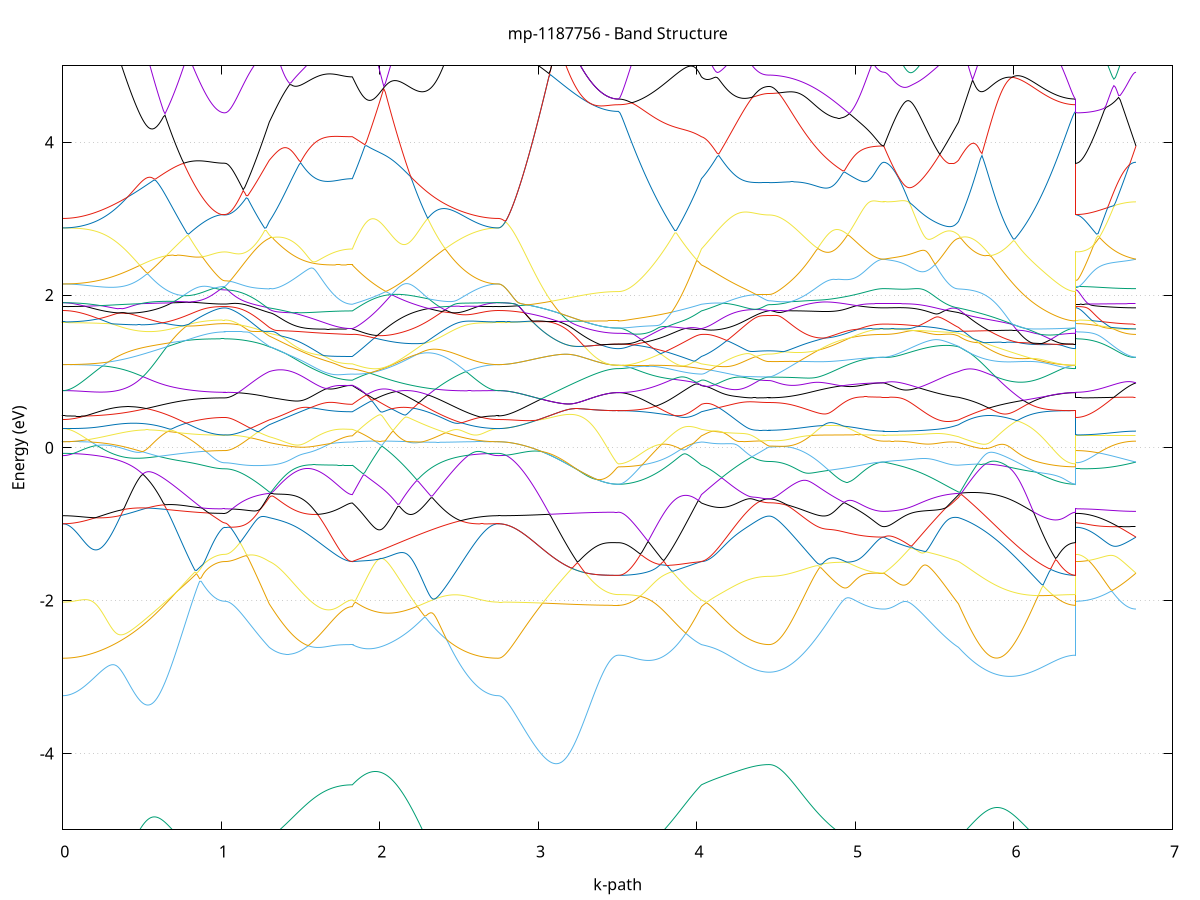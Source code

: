 set title 'mp-1187756 - Band Structure'
set xlabel 'k-path'
set ylabel 'Energy (eV)'
set grid y
set yrange [-5:5]
set terminal png size 800,600
set output 'mp-1187756_bands_gnuplot.png'
plot '-' using 1:2 with lines notitle, '-' using 1:2 with lines notitle, '-' using 1:2 with lines notitle, '-' using 1:2 with lines notitle, '-' using 1:2 with lines notitle, '-' using 1:2 with lines notitle, '-' using 1:2 with lines notitle, '-' using 1:2 with lines notitle, '-' using 1:2 with lines notitle, '-' using 1:2 with lines notitle, '-' using 1:2 with lines notitle, '-' using 1:2 with lines notitle, '-' using 1:2 with lines notitle, '-' using 1:2 with lines notitle, '-' using 1:2 with lines notitle, '-' using 1:2 with lines notitle, '-' using 1:2 with lines notitle, '-' using 1:2 with lines notitle, '-' using 1:2 with lines notitle, '-' using 1:2 with lines notitle, '-' using 1:2 with lines notitle, '-' using 1:2 with lines notitle, '-' using 1:2 with lines notitle, '-' using 1:2 with lines notitle, '-' using 1:2 with lines notitle, '-' using 1:2 with lines notitle, '-' using 1:2 with lines notitle, '-' using 1:2 with lines notitle, '-' using 1:2 with lines notitle, '-' using 1:2 with lines notitle, '-' using 1:2 with lines notitle, '-' using 1:2 with lines notitle, '-' using 1:2 with lines notitle, '-' using 1:2 with lines notitle, '-' using 1:2 with lines notitle, '-' using 1:2 with lines notitle, '-' using 1:2 with lines notitle, '-' using 1:2 with lines notitle, '-' using 1:2 with lines notitle, '-' using 1:2 with lines notitle, '-' using 1:2 with lines notitle, '-' using 1:2 with lines notitle, '-' using 1:2 with lines notitle, '-' using 1:2 with lines notitle, '-' using 1:2 with lines notitle, '-' using 1:2 with lines notitle, '-' using 1:2 with lines notitle, '-' using 1:2 with lines notitle, '-' using 1:2 with lines notitle, '-' using 1:2 with lines notitle, '-' using 1:2 with lines notitle, '-' using 1:2 with lines notitle, '-' using 1:2 with lines notitle, '-' using 1:2 with lines notitle, '-' using 1:2 with lines notitle, '-' using 1:2 with lines notitle, '-' using 1:2 with lines notitle, '-' using 1:2 with lines notitle, '-' using 1:2 with lines notitle, '-' using 1:2 with lines notitle, '-' using 1:2 with lines notitle, '-' using 1:2 with lines notitle, '-' using 1:2 with lines notitle, '-' using 1:2 with lines notitle
0.000000 -43.447688
0.009919 -43.447588
0.019839 -43.447388
0.029758 -43.446988
0.039678 -43.446388
0.049597 -43.445588
0.059517 -43.444688
0.069436 -43.443588
0.079356 -43.442288
0.089275 -43.440888
0.099195 -43.439188
0.109114 -43.437488
0.119034 -43.435488
0.128953 -43.433388
0.138872 -43.431188
0.148792 -43.428688
0.158711 -43.426188
0.168631 -43.423388
0.178550 -43.420488
0.188470 -43.417388
0.198389 -43.414188
0.208309 -43.410788
0.218228 -43.407288
0.228148 -43.403588
0.238067 -43.399788
0.247986 -43.395788
0.257906 -43.391688
0.267825 -43.387388
0.277745 -43.382988
0.287664 -43.378388
0.297584 -43.373688
0.307503 -43.368888
0.317423 -43.363988
0.327342 -43.358888
0.337262 -43.353588
0.347181 -43.348288
0.357101 -43.342788
0.367020 -43.337188
0.376939 -43.331488
0.386859 -43.325588
0.396778 -43.319688
0.406698 -43.313588
0.416617 -43.307488
0.426537 -43.301188
0.436456 -43.294788
0.446376 -43.288288
0.456295 -43.281688
0.466215 -43.275088
0.476134 -43.268288
0.486053 -43.261388
0.495973 -43.254488
0.505892 -43.247488
0.515812 -43.240288
0.525731 -43.233188
0.535651 -43.225888
0.545570 -43.218588
0.555490 -43.211188
0.565409 -43.203688
0.575329 -43.196188
0.585248 -43.188588
0.595168 -43.180988
0.605087 -43.173288
0.615006 -43.165488
0.624926 -43.157788
0.634845 -43.149888
0.644765 -43.142088
0.654684 -43.134188
0.664604 -43.126288
0.674523 -43.118288
0.684443 -43.110288
0.694362 -43.102288
0.704282 -43.094288
0.714201 -43.086288
0.724120 -43.078188
0.734040 -43.070188
0.743959 -43.062088
0.753879 -43.054088
0.763798 -43.045988
0.773718 -43.037888
0.783637 -43.029888
0.793557 -43.021888
0.803476 -43.013888
0.813396 -43.005888
0.823315 -42.997888
0.833235 -42.989988
0.843154 -42.982088
0.853073 -42.974288
0.862993 -42.966488
0.872912 -42.958688
0.882832 -42.951088
0.892751 -42.943488
0.902671 -42.935988
0.912590 -42.928588
0.922510 -42.921288
0.932429 -42.914088
0.942349 -42.907188
0.952268 -42.900488
0.962187 -42.894088
0.972107 -42.888088
0.982026 -42.882588
0.991946 -42.877888
1.001865 -42.874088
1.011785 -42.871688
1.021704 -42.870888
1.021704 -42.870888
1.031383 -42.870788
1.041062 -42.870588
1.050742 -42.870288
1.060421 -42.869988
1.070100 -42.869388
1.079779 -42.868788
1.089458 -42.868088
1.099137 -42.867288
1.108816 -42.866288
1.118495 -42.865788
1.128175 -42.867088
1.137854 -42.868488
1.147533 -42.869988
1.157212 -42.871688
1.166891 -42.873388
1.176570 -42.875288
1.186249 -42.877288
1.195928 -42.879388
1.205608 -42.881588
1.215287 -42.883888
1.224966 -42.886288
1.234645 -42.888788
1.244324 -42.891388
1.254003 -42.894088
1.263682 -42.896888
1.273361 -42.899688
1.283041 -42.902688
1.292720 -42.905688
1.302399 -42.908888
1.302399 -42.908888
1.312285 -42.911088
1.322171 -42.913388
1.332058 -42.915588
1.341944 -42.917788
1.351830 -42.919988
1.361716 -42.922188
1.371603 -42.924288
1.381489 -42.926488
1.391375 -42.928588
1.401262 -42.930588
1.411148 -42.932688
1.421034 -42.934688
1.430920 -42.936588
1.440807 -42.938588
1.450693 -42.940488
1.460579 -42.942288
1.470466 -42.944188
1.480352 -42.945988
1.490238 -42.947688
1.500124 -42.949388
1.510011 -42.951088
1.519897 -42.952688
1.529783 -42.954288
1.539670 -42.955888
1.549556 -42.957388
1.559442 -42.958888
1.569328 -42.960288
1.579215 -42.961588
1.589101 -42.962988
1.598987 -42.964188
1.608874 -42.965488
1.618760 -42.966688
1.628646 -42.967788
1.638532 -42.968888
1.648419 -42.969888
1.658305 -42.970888
1.668191 -42.971788
1.678078 -42.972588
1.687964 -42.973488
1.697850 -42.974188
1.707736 -42.974888
1.717623 -42.975588
1.727509 -42.976188
1.737395 -42.976688
1.747282 -42.977188
1.757168 -42.977588
1.767054 -42.977988
1.776940 -42.978288
1.786827 -42.978588
1.796713 -42.978788
1.806599 -42.978888
1.816485 -42.978988
1.826372 -42.978988
1.826372 -42.978988
1.836274 -42.973788
1.846177 -42.968588
1.856079 -42.963188
1.865982 -42.957888
1.875884 -42.961688
1.885787 -42.968888
1.895689 -42.976188
1.905592 -42.983588
1.915495 -42.991088
1.925397 -42.998688
1.935300 -43.006288
1.945202 -43.013988
1.955105 -43.021688
1.965007 -43.029488
1.974910 -43.037288
1.984812 -43.045188
1.994715 -43.053088
2.004617 -43.060988
2.014520 -43.068888
2.024422 -43.076888
2.034325 -43.084888
2.044227 -43.092788
2.054130 -43.100788
2.064032 -43.108788
2.073935 -43.116788
2.083837 -43.124688
2.093740 -43.132588
2.103643 -43.140488
2.113545 -43.148388
2.123448 -43.156288
2.133350 -43.164088
2.143253 -43.171888
2.153155 -43.179588
2.163058 -43.187288
2.172960 -43.194888
2.182863 -43.202488
2.192765 -43.209988
2.202668 -43.217488
2.212570 -43.224888
2.222473 -43.232188
2.232375 -43.239488
2.242278 -43.246588
2.252180 -43.253688
2.262083 -43.260688
2.271985 -43.267588
2.281888 -43.274488
2.291791 -43.281188
2.301693 -43.287788
2.311596 -43.294388
2.321498 -43.300788
2.331401 -43.307088
2.341303 -43.313288
2.351206 -43.319388
2.361108 -43.325388
2.371011 -43.331288
2.380913 -43.337088
2.390816 -43.342688
2.400718 -43.348188
2.410621 -43.353588
2.420523 -43.358788
2.430426 -43.363888
2.440328 -43.368888
2.450231 -43.373788
2.460133 -43.378488
2.470036 -43.382988
2.479939 -43.387388
2.489841 -43.391688
2.499744 -43.395888
2.509646 -43.399788
2.519549 -43.403688
2.529451 -43.407388
2.539354 -43.410888
2.549256 -43.414288
2.559159 -43.417488
2.569061 -43.420588
2.578964 -43.423488
2.588866 -43.426188
2.598769 -43.428788
2.608671 -43.431188
2.618574 -43.433488
2.628476 -43.435588
2.638379 -43.437488
2.648282 -43.439288
2.658184 -43.440888
2.668087 -43.442288
2.677989 -43.443588
2.687892 -43.444688
2.697794 -43.445588
2.707697 -43.446388
2.717599 -43.446988
2.727502 -43.447388
2.737404 -43.447588
2.747307 -43.447688
2.747307 -43.447688
2.757272 -43.447588
2.767237 -43.447388
2.777202 -43.446888
2.787167 -43.446288
2.797132 -43.445488
2.807097 -43.444588
2.817062 -43.443488
2.827027 -43.442188
2.836993 -43.440688
2.846958 -43.439088
2.856923 -43.437188
2.866888 -43.435288
2.876853 -43.433088
2.886818 -43.430788
2.896783 -43.428288
2.906748 -43.425688
2.916713 -43.422888
2.926678 -43.419888
2.936643 -43.416788
2.946608 -43.413488
2.956574 -43.409988
2.966539 -43.406388
2.976504 -43.402688
2.986469 -43.398788
2.996434 -43.394688
3.006399 -43.390488
3.016364 -43.386188
3.026329 -43.381688
3.036294 -43.377088
3.046259 -43.372288
3.056224 -43.367388
3.066190 -43.362388
3.076155 -43.357288
3.086120 -43.351988
3.096085 -43.346588
3.106050 -43.341088
3.116015 -43.335488
3.125980 -43.329788
3.135945 -43.323988
3.145910 -43.318088
3.155875 -43.312088
3.165840 -43.305988
3.175805 -43.299788
3.185771 -43.293588
3.195736 -43.287288
3.205701 -43.280888
3.215666 -43.274488
3.225631 -43.267988
3.235596 -43.261488
3.245561 -43.254988
3.255526 -43.248388
3.265491 -43.241888
3.275456 -43.235288
3.285421 -43.228788
3.295386 -43.222288
3.305352 -43.215888
3.315317 -43.209488
3.325282 -43.203188
3.335247 -43.196988
3.345212 -43.190888
3.355177 -43.184988
3.365142 -43.179188
3.375107 -43.173588
3.385072 -43.168188
3.395037 -43.163088
3.405002 -43.158288
3.414967 -43.153788
3.424933 -43.149588
3.434898 -43.145888
3.444863 -43.142488
3.454828 -43.139588
3.464793 -43.137188
3.474758 -43.135188
3.484723 -43.133888
3.494688 -43.132988
3.504653 -43.132688
3.504653 -43.132688
3.514540 -43.132688
3.524426 -43.132488
3.534312 -43.132188
3.544198 -43.131788
3.554085 -43.131188
3.563971 -43.130488
3.573857 -43.129788
3.583744 -43.128788
3.593630 -43.127788
3.603516 -43.126688
3.613402 -43.125388
3.623289 -43.123988
3.633175 -43.122488
3.643061 -43.120888
3.652947 -43.119188
3.662834 -43.117288
3.672720 -43.115288
3.682606 -43.113288
3.692493 -43.111088
3.702379 -43.108788
3.712265 -43.106288
3.722151 -43.103788
3.732038 -43.101188
3.741924 -43.098388
3.751810 -43.095588
3.761697 -43.092588
3.771583 -43.089588
3.781469 -43.086388
3.791355 -43.083188
3.801242 -43.079788
3.811128 -43.076288
3.821014 -43.072788
3.830901 -43.069088
3.840787 -43.065388
3.850673 -43.061588
3.860559 -43.057588
3.870446 -43.053588
3.880332 -43.049488
3.890218 -43.045288
3.900105 -43.041088
3.909991 -43.036688
3.919877 -43.032288
3.929763 -43.027788
3.939650 -43.023188
3.949536 -43.018588
3.959422 -43.013788
3.969309 -43.009088
3.979195 -43.004188
3.989081 -42.999288
3.998967 -42.994288
4.008854 -42.989288
4.018740 -42.984188
4.028626 -42.978988
4.028626 -42.978988
4.038569 -42.977088
4.048512 -42.976188
4.058454 -42.976488
4.068397 -42.977888
4.078340 -42.980088
4.088283 -42.983088
4.098225 -42.986488
4.108168 -42.990188
4.118111 -42.993988
4.128053 -42.997888
4.137996 -43.001888
4.147939 -43.005888
4.157882 -43.009788
4.167824 -43.013688
4.177767 -43.017488
4.187710 -43.021188
4.197653 -43.024888
4.207595 -43.028388
4.217538 -43.031788
4.227481 -43.035188
4.237423 -43.038388
4.247366 -43.041388
4.257309 -43.044388
4.267252 -43.047188
4.277194 -43.049888
4.287137 -43.052488
4.297080 -43.054888
4.307023 -43.057188
4.316965 -43.059288
4.326908 -43.061388
4.336851 -43.063188
4.346793 -43.064888
4.356736 -43.066488
4.366679 -43.067888
4.376622 -43.069188
4.386564 -43.070288
4.396507 -43.071288
4.406450 -43.072188
4.416393 -43.072788
4.426335 -43.073388
4.436278 -43.073788
4.446221 -43.073988
4.456163 -43.074088
4.456163 -43.074088
4.466060 -43.073988
4.475957 -43.073788
4.485853 -43.073588
4.495750 -43.073188
4.505647 -43.072688
4.515543 -43.072088
4.525440 -43.071388
4.535337 -43.070588
4.545233 -43.069688
4.555130 -43.068588
4.565026 -43.067488
4.574923 -43.066288
4.584820 -43.064888
4.594716 -43.063488
4.604613 -43.061888
4.614510 -43.060288
4.624406 -43.058488
4.634303 -43.056688
4.644199 -43.054688
4.654096 -43.052688
4.663993 -43.050488
4.673889 -43.048188
4.683786 -43.045888
4.693683 -43.043488
4.703579 -43.040888
4.713476 -43.038288
4.723372 -43.035588
4.733269 -43.032788
4.743166 -43.029888
4.753062 -43.026888
4.762959 -43.023788
4.772856 -43.020688
4.782752 -43.017388
4.792649 -43.014088
4.802546 -43.010688
4.812442 -43.007188
4.822339 -43.003688
4.832235 -43.000088
4.842132 -42.996388
4.852029 -42.992588
4.861925 -42.988788
4.871822 -42.984888
4.881719 -42.980888
4.891615 -42.976888
4.901512 -42.972888
4.911408 -42.968688
4.921305 -42.964588
4.931202 -42.960288
4.941098 -42.956088
4.950995 -42.951688
4.960892 -42.947388
4.970788 -42.942988
4.980685 -42.938588
4.990582 -42.934088
5.000478 -42.929688
5.010375 -42.925188
5.020271 -42.920688
5.030168 -42.916188
5.040065 -42.911688
5.049961 -42.907188
5.059858 -42.902788
5.069755 -42.898388
5.079651 -42.894088
5.089548 -42.889788
5.099444 -42.885688
5.109341 -42.881788
5.119238 -42.877988
5.129134 -42.874588
5.139031 -42.871488
5.148928 -42.868888
5.158824 -42.866888
5.168721 -42.865588
5.178617 -42.865188
5.178617 -42.865188
5.188438 -42.865388
5.198258 -42.865488
5.208078 -42.866088
5.217898 -42.866888
5.227718 -42.867888
5.237538 -42.868988
5.247358 -42.870288
5.257178 -42.871688
5.266998 -42.873088
5.276818 -42.874488
5.286638 -42.875988
5.296458 -42.877388
5.306278 -42.878788
5.316098 -42.880288
5.325918 -42.881588
5.335738 -42.882988
5.345558 -42.884188
5.355378 -42.885488
5.365199 -42.886588
5.375019 -42.887788
5.384839 -42.888788
5.394659 -42.889788
5.404479 -42.890688
5.414299 -42.891588
5.424119 -42.892288
5.433939 -42.893088
5.443759 -42.893688
5.453579 -42.894388
5.463399 -42.894888
5.473219 -42.895388
5.483039 -42.895888
5.492859 -42.896288
5.502679 -42.896688
5.512499 -42.897088
5.522319 -42.897488
5.532140 -42.897888
5.541960 -42.898288
5.551780 -42.898688
5.561600 -42.899188
5.571420 -42.899688
5.581240 -42.900388
5.591060 -42.901088
5.600880 -42.901888
5.610700 -42.902888
5.620520 -42.904088
5.630340 -42.905488
5.640160 -42.907088
5.649980 -42.908888
5.649980 -42.908888
5.659860 -42.912088
5.669740 -42.915488
5.679621 -42.918888
5.689501 -42.922388
5.699381 -42.925988
5.709261 -42.929588
5.719141 -42.933288
5.729021 -42.936988
5.738901 -42.940788
5.748781 -42.944688
5.758662 -42.948488
5.768542 -42.952488
5.778422 -42.956488
5.788302 -42.960488
5.798182 -42.964488
5.808062 -42.968588
5.817942 -42.972688
5.827823 -42.976788
5.837703 -42.980888
5.847583 -42.984988
5.857463 -42.989188
5.867343 -42.993288
5.877223 -42.997488
5.887103 -43.001588
5.896983 -43.005788
5.906864 -43.009888
5.916744 -43.013988
5.926624 -43.018088
5.936504 -43.022188
5.946384 -43.026188
5.956264 -43.030188
5.966144 -43.034188
5.976024 -43.038188
5.985905 -43.042088
5.995785 -43.045888
6.005665 -43.049688
6.015545 -43.053488
6.025425 -43.057188
6.035305 -43.060888
6.045185 -43.064388
6.055066 -43.067988
6.064946 -43.071388
6.074826 -43.074788
6.084706 -43.078188
6.094586 -43.081388
6.104466 -43.084588
6.114346 -43.087588
6.124226 -43.090588
6.134107 -43.093588
6.143987 -43.096388
6.153867 -43.099088
6.163747 -43.101788
6.173627 -43.104288
6.183507 -43.106688
6.193387 -43.109088
6.203267 -43.111288
6.213148 -43.113488
6.223028 -43.115488
6.232908 -43.117488
6.242788 -43.119288
6.252668 -43.120988
6.262548 -43.122588
6.272428 -43.124088
6.282308 -43.125388
6.292189 -43.126688
6.302069 -43.127788
6.311949 -43.128888
6.321829 -43.129788
6.331709 -43.130488
6.341589 -43.131188
6.351469 -43.131788
6.361350 -43.132188
6.371230 -43.132488
6.381110 -43.132688
6.390990 -43.132688
6.390990 -42.870888
6.400955 -42.870788
6.410920 -42.870788
6.420885 -42.870788
6.430850 -42.870788
6.440815 -42.870688
6.450780 -42.870688
6.460745 -42.870588
6.470711 -42.870488
6.480676 -42.870488
6.490641 -42.870388
6.500606 -42.870288
6.510571 -42.870188
6.520536 -42.870088
6.530501 -42.869888
6.540466 -42.869788
6.550431 -42.869688
6.560396 -42.869488
6.570361 -42.869388
6.580327 -42.869188
6.590292 -42.868988
6.600257 -42.868888
6.610222 -42.868688
6.620187 -42.868488
6.630152 -42.868288
6.640117 -42.868088
6.650082 -42.867888
6.660047 -42.867688
6.670012 -42.867488
6.679977 -42.867288
6.689942 -42.866988
6.699908 -42.866788
6.709873 -42.866588
6.719838 -42.866388
6.729803 -42.866088
6.739768 -42.865888
6.749733 -42.865688
6.759698 -42.865388
6.769663 -42.865188
e
0.000000 -42.600088
0.009919 -42.600188
0.019839 -42.600388
0.029758 -42.600688
0.039678 -42.601088
0.049597 -42.601688
0.059517 -42.602388
0.069436 -42.603188
0.079356 -42.604088
0.089275 -42.605088
0.099195 -42.606288
0.109114 -42.607588
0.119034 -42.608988
0.128953 -42.610488
0.138872 -42.612188
0.148792 -42.613888
0.158711 -42.615788
0.168631 -42.617688
0.178550 -42.619788
0.188470 -42.621988
0.198389 -42.624288
0.208309 -42.626688
0.218228 -42.629088
0.228148 -42.631688
0.238067 -42.634388
0.247986 -42.637088
0.257906 -42.639988
0.267825 -42.642888
0.277745 -42.645888
0.287664 -42.648988
0.297584 -42.652188
0.307503 -42.655388
0.317423 -42.658688
0.327342 -42.662088
0.337262 -42.665488
0.347181 -42.668988
0.357101 -42.672588
0.367020 -42.676188
0.376939 -42.679888
0.386859 -42.683588
0.396778 -42.687288
0.406698 -42.691088
0.416617 -42.694888
0.426537 -42.698688
0.436456 -42.702588
0.446376 -42.706488
0.456295 -42.710388
0.466215 -42.714288
0.476134 -42.718288
0.486053 -42.722188
0.495973 -42.726188
0.505892 -42.730088
0.515812 -42.734088
0.525731 -42.737988
0.535651 -42.741988
0.545570 -42.745888
0.555490 -42.749788
0.565409 -42.753688
0.575329 -42.757588
0.585248 -42.761388
0.595168 -42.765188
0.605087 -42.768988
0.615006 -42.772688
0.624926 -42.776388
0.634845 -42.780088
0.644765 -42.783588
0.654684 -42.787188
0.664604 -42.790688
0.674523 -42.794088
0.684443 -42.797488
0.694362 -42.800788
0.704282 -42.804088
0.714201 -42.807188
0.724120 -42.810288
0.734040 -42.813388
0.743959 -42.816288
0.753879 -42.819188
0.763798 -42.821988
0.773718 -42.824688
0.783637 -42.827288
0.793557 -42.829888
0.803476 -42.832288
0.813396 -42.834588
0.823315 -42.836888
0.833235 -42.838988
0.843154 -42.841088
0.853073 -42.843088
0.862993 -42.844888
0.872912 -42.846688
0.882832 -42.848288
0.892751 -42.849788
0.902671 -42.851288
0.912590 -42.852588
0.922510 -42.853788
0.932429 -42.854888
0.942349 -42.855788
0.952268 -42.856688
0.962187 -42.857488
0.972107 -42.858088
0.982026 -42.858588
0.991946 -42.858988
1.001865 -42.859288
1.011785 -42.859488
1.021704 -42.859588
1.021704 -42.859588
1.031383 -42.859588
1.041062 -42.859788
1.050742 -42.860088
1.060421 -42.860588
1.070100 -42.861088
1.079779 -42.861788
1.089458 -42.862588
1.099137 -42.863588
1.108816 -42.864588
1.118495 -42.865288
1.128175 -42.864088
1.137854 -42.862788
1.147533 -42.861388
1.157212 -42.859988
1.166891 -42.858388
1.176570 -42.856688
1.186249 -42.854888
1.195928 -42.852988
1.205608 -42.850988
1.215287 -42.848888
1.224966 -42.846688
1.234645 -42.844488
1.244324 -42.842088
1.254003 -42.839588
1.263682 -42.837088
1.273361 -42.834488
1.283041 -42.831788
1.292720 -42.828988
1.302399 -42.826088
1.302399 -42.826088
1.312285 -42.825188
1.322171 -42.826388
1.332058 -42.828788
1.341944 -42.831688
1.351830 -42.834788
1.361716 -42.837988
1.371603 -42.841288
1.381489 -42.844488
1.391375 -42.847788
1.401262 -42.850988
1.411148 -42.854188
1.421034 -42.857388
1.430920 -42.860488
1.440807 -42.863588
1.450693 -42.866588
1.460579 -42.869488
1.470466 -42.872388
1.480352 -42.875288
1.490238 -42.878088
1.500124 -42.880788
1.510011 -42.883388
1.519897 -42.885988
1.529783 -42.888488
1.539670 -42.890988
1.549556 -42.893388
1.559442 -42.895688
1.569328 -42.897888
1.579215 -42.900088
1.589101 -42.902188
1.598987 -42.904188
1.608874 -42.906088
1.618760 -42.907888
1.628646 -42.909688
1.638532 -42.911388
1.648419 -42.912988
1.658305 -42.914488
1.668191 -42.915988
1.678078 -42.917288
1.687964 -42.918588
1.697850 -42.919788
1.707736 -42.920888
1.717623 -42.921888
1.727509 -42.922888
1.737395 -42.923688
1.747282 -42.924488
1.757168 -42.925088
1.767054 -42.925688
1.776940 -42.926188
1.786827 -42.926588
1.796713 -42.926888
1.806599 -42.927088
1.816485 -42.927288
1.826372 -42.927288
1.826372 -42.927288
1.836274 -42.933888
1.846177 -42.940688
1.856079 -42.947588
1.865982 -42.954588
1.875884 -42.952488
1.885787 -42.946988
1.895689 -42.941588
1.905592 -42.936088
1.915495 -42.930488
1.925397 -42.924888
1.935300 -42.919288
1.945202 -42.913688
1.955105 -42.908088
1.965007 -42.902388
1.974910 -42.896688
1.984812 -42.890988
1.994715 -42.885288
2.004617 -42.879588
2.014520 -42.873788
2.024422 -42.868088
2.034325 -42.862288
2.044227 -42.856588
2.054130 -42.850888
2.064032 -42.845188
2.073935 -42.839388
2.083837 -42.833688
2.093740 -42.827988
2.103643 -42.822388
2.113545 -42.816688
2.123448 -42.811088
2.133350 -42.805488
2.143253 -42.799888
2.153155 -42.794388
2.163058 -42.788788
2.172960 -42.783388
2.182863 -42.777888
2.192765 -42.772488
2.202668 -42.767188
2.212570 -42.761888
2.222473 -42.756588
2.232375 -42.751388
2.242278 -42.746188
2.252180 -42.741088
2.262083 -42.736088
2.271985 -42.731088
2.281888 -42.726188
2.291791 -42.721288
2.301693 -42.716488
2.311596 -42.711788
2.321498 -42.707188
2.331401 -42.702588
2.341303 -42.698088
2.351206 -42.693688
2.361108 -42.689288
2.371011 -42.685088
2.380913 -42.680888
2.390816 -42.676788
2.400718 -42.672788
2.410621 -42.668888
2.420523 -42.665088
2.430426 -42.661388
2.440328 -42.657788
2.450231 -42.654188
2.460133 -42.650788
2.470036 -42.647488
2.479939 -42.644188
2.489841 -42.641088
2.499744 -42.638088
2.509646 -42.635188
2.519549 -42.632388
2.529451 -42.629688
2.539354 -42.627088
2.549256 -42.624588
2.559159 -42.622288
2.569061 -42.619988
2.578964 -42.617888
2.588866 -42.615888
2.598769 -42.613988
2.608671 -42.612188
2.618574 -42.610588
2.628476 -42.608988
2.638379 -42.607588
2.648282 -42.606288
2.658184 -42.605088
2.668087 -42.604088
2.677989 -42.603188
2.687892 -42.602288
2.697794 -42.601688
2.707697 -42.601088
2.717599 -42.600688
2.727502 -42.600388
2.737404 -42.600188
2.747307 -42.600088
2.747307 -42.600088
2.757272 -42.600088
2.767237 -42.600088
2.777202 -42.600088
2.787167 -42.600188
2.797132 -42.600188
2.807097 -42.600188
2.817062 -42.600288
2.827027 -42.600288
2.836993 -42.600388
2.846958 -42.600388
2.856923 -42.600488
2.866888 -42.600488
2.876853 -42.600588
2.886818 -42.600688
2.896783 -42.600788
2.906748 -42.600888
2.916713 -42.600988
2.926678 -42.601088
2.936643 -42.601188
2.946608 -42.601288
2.956574 -42.601388
2.966539 -42.601488
2.976504 -42.601588
2.986469 -42.601688
2.996434 -42.601888
3.006399 -42.601988
3.016364 -42.602088
3.026329 -42.602288
3.036294 -42.602388
3.046259 -42.602588
3.056224 -42.602688
3.066190 -42.602888
3.076155 -42.602988
3.086120 -42.603088
3.096085 -42.603288
3.106050 -42.603388
3.116015 -42.603588
3.125980 -42.603688
3.135945 -42.609688
3.145910 -42.616188
3.155875 -42.622888
3.165840 -42.629588
3.175805 -42.636488
3.185771 -42.643388
3.195736 -42.650288
3.205701 -42.657288
3.215666 -42.664388
3.225631 -42.671388
3.235596 -42.678488
3.245561 -42.685688
3.255526 -42.692788
3.265491 -42.699888
3.275456 -42.706988
3.285421 -42.714088
3.295386 -42.721088
3.305352 -42.727988
3.315317 -42.734888
3.325282 -42.741688
3.335247 -42.748288
3.345212 -42.754788
3.355177 -42.761088
3.365142 -42.767288
3.375107 -42.773188
3.385072 -42.778888
3.395037 -42.784288
3.405002 -42.789388
3.414967 -42.794188
3.424933 -42.798588
3.434898 -42.802588
3.444863 -42.806088
3.454828 -42.809188
3.464793 -42.811688
3.474758 -42.813688
3.484723 -42.815188
3.494688 -42.816088
3.504653 -42.816388
3.504653 -42.816388
3.514540 -42.816388
3.524426 -42.816288
3.534312 -42.816288
3.544198 -42.816288
3.554085 -42.816288
3.563971 -42.816288
3.573857 -42.816288
3.583744 -42.816288
3.593630 -42.816188
3.603516 -42.816288
3.613402 -42.816288
3.623289 -42.816288
3.633175 -42.816388
3.643061 -42.816488
3.652947 -42.816588
3.662834 -42.816688
3.672720 -42.816888
3.682606 -42.817188
3.692493 -42.817488
3.702379 -42.817888
3.712265 -42.818388
3.722151 -42.818988
3.732038 -42.819688
3.741924 -42.820388
3.751810 -42.821388
3.761697 -42.822388
3.771583 -42.823588
3.781469 -42.824888
3.791355 -42.826488
3.801242 -42.828188
3.811128 -42.830088
3.821014 -42.832188
3.830901 -42.834488
3.840787 -42.836988
3.850673 -42.839788
3.860559 -42.842688
3.870446 -42.845988
3.880332 -42.849388
3.890218 -42.853088
3.900105 -42.856988
3.909991 -42.861188
3.919877 -42.865588
3.929763 -42.870188
3.939650 -42.875088
3.949536 -42.880088
3.959422 -42.885388
3.969309 -42.890788
3.979195 -42.896488
3.989081 -42.902288
3.998967 -42.908288
4.008854 -42.914488
4.018740 -42.920788
4.028626 -42.927288
4.028626 -42.927288
4.038569 -42.929888
4.048512 -42.931488
4.058454 -42.932088
4.068397 -42.931488
4.078340 -42.930188
4.088283 -42.928188
4.098225 -42.925788
4.108168 -42.923188
4.118111 -42.920488
4.128053 -42.917788
4.137996 -42.914988
4.147939 -42.912288
4.157882 -42.909588
4.167824 -42.906988
4.177767 -42.904488
4.187710 -42.902188
4.197653 -42.899888
4.207595 -42.897688
4.217538 -42.895588
4.227481 -42.893688
4.237423 -42.891788
4.247366 -42.890088
4.257309 -42.888388
4.267252 -42.886888
4.277194 -42.885488
4.287137 -42.884088
4.297080 -42.882888
4.307023 -42.881688
4.316965 -42.880588
4.326908 -42.879588
4.336851 -42.878688
4.346793 -42.877888
4.356736 -42.877188
4.366679 -42.876488
4.376622 -42.875888
4.386564 -42.875388
4.396507 -42.874988
4.406450 -42.874588
4.416393 -42.874288
4.426335 -42.874088
4.436278 -42.873888
4.446221 -42.873788
4.456163 -42.873788
4.456163 -42.873788
4.466060 -42.873688
4.475957 -42.873688
4.485853 -42.873688
4.495750 -42.873688
4.505647 -42.873688
4.515543 -42.873588
4.525440 -42.873588
4.535337 -42.873488
4.545233 -42.873388
4.555130 -42.873388
4.565026 -42.873288
4.574923 -42.873188
4.584820 -42.873088
4.594716 -42.872988
4.604613 -42.872888
4.614510 -42.872788
4.624406 -42.872688
4.634303 -42.872488
4.644199 -42.872388
4.654096 -42.872288
4.663993 -42.872088
4.673889 -42.871988
4.683786 -42.871788
4.693683 -42.871688
4.703579 -42.871488
4.713476 -42.871288
4.723372 -42.871188
4.733269 -42.870988
4.743166 -42.870788
4.753062 -42.870688
4.762959 -42.870488
4.772856 -42.870288
4.782752 -42.870088
4.792649 -42.869888
4.802546 -42.869788
4.812442 -42.869588
4.822339 -42.869388
4.832235 -42.869188
4.842132 -42.868988
4.852029 -42.868788
4.861925 -42.868688
4.871822 -42.868488
4.881719 -42.868288
4.891615 -42.868088
4.901512 -42.867988
4.911408 -42.867788
4.921305 -42.867588
4.931202 -42.867488
4.941098 -42.867288
4.950995 -42.867088
4.960892 -42.866988
4.970788 -42.866788
4.980685 -42.866688
4.990582 -42.866588
5.000478 -42.866388
5.010375 -42.866288
5.020271 -42.866188
5.030168 -42.866088
5.040065 -42.865988
5.049961 -42.865888
5.059858 -42.865788
5.069755 -42.865688
5.079651 -42.865588
5.089548 -42.865488
5.099444 -42.865488
5.109341 -42.865388
5.119238 -42.865388
5.129134 -42.865288
5.139031 -42.865288
5.148928 -42.865188
5.158824 -42.865188
5.168721 -42.865188
5.178617 -42.865188
5.178617 -42.865188
5.188438 -42.865188
5.198258 -42.865488
5.208078 -42.865588
5.217898 -42.865588
5.227718 -42.865588
5.237538 -42.865588
5.247358 -42.865488
5.257178 -42.865388
5.266998 -42.865188
5.276818 -42.864988
5.286638 -42.864688
5.296458 -42.864388
5.306278 -42.864088
5.316098 -42.863688
5.325918 -42.863288
5.335738 -42.862788
5.345558 -42.862288
5.355378 -42.861788
5.365199 -42.861188
5.375019 -42.860488
5.384839 -42.859888
5.394659 -42.859088
5.404479 -42.858388
5.414299 -42.857588
5.424119 -42.856688
5.433939 -42.855788
5.443759 -42.854888
5.453579 -42.853888
5.463399 -42.852888
5.473219 -42.851788
5.483039 -42.850688
5.492859 -42.849588
5.502679 -42.848388
5.512499 -42.847188
5.522319 -42.845888
5.532140 -42.844588
5.541960 -42.843288
5.551780 -42.841888
5.561600 -42.840488
5.571420 -42.838988
5.581240 -42.837588
5.591060 -42.835988
5.600880 -42.834488
5.610700 -42.832888
5.620520 -42.831188
5.630340 -42.829488
5.640160 -42.827788
5.649980 -42.826088
5.649980 -42.826088
5.659860 -42.823088
5.669740 -42.819988
5.679621 -42.816788
5.689501 -42.813588
5.699381 -42.810288
5.709261 -42.808188
5.719141 -42.808388
5.729021 -42.808488
5.738901 -42.808588
5.748781 -42.808788
5.758662 -42.808888
5.768542 -42.809088
5.778422 -42.809188
5.788302 -42.809388
5.798182 -42.809588
5.808062 -42.809688
5.817942 -42.809888
5.827823 -42.809988
5.837703 -42.810188
5.847583 -42.810388
5.857463 -42.810488
5.867343 -42.810688
5.877223 -42.810788
5.887103 -42.810988
5.896983 -42.811188
5.906864 -42.811288
5.916744 -42.811488
5.926624 -42.811688
5.936504 -42.811788
5.946384 -42.811988
5.956264 -42.812088
5.966144 -42.812288
5.976024 -42.812488
5.985905 -42.812588
5.995785 -42.812788
6.005665 -42.812888
6.015545 -42.813088
6.025425 -42.813188
6.035305 -42.813388
6.045185 -42.813488
6.055066 -42.813688
6.064946 -42.813788
6.074826 -42.813888
6.084706 -42.814088
6.094586 -42.814188
6.104466 -42.814288
6.114346 -42.814488
6.124226 -42.814588
6.134107 -42.814688
6.143987 -42.814788
6.153867 -42.814888
6.163747 -42.815088
6.173627 -42.815188
6.183507 -42.815288
6.193387 -42.815388
6.203267 -42.815488
6.213148 -42.815488
6.223028 -42.815588
6.232908 -42.815688
6.242788 -42.815788
6.252668 -42.815888
6.262548 -42.815888
6.272428 -42.815988
6.282308 -42.816088
6.292189 -42.816088
6.302069 -42.816188
6.311949 -42.816188
6.321829 -42.816188
6.331709 -42.816288
6.341589 -42.816288
6.351469 -42.816288
6.361350 -42.816288
6.371230 -42.816288
6.381110 -42.816388
6.390990 -42.816388
6.390990 -42.859588
6.400955 -42.859588
6.410920 -42.859588
6.420885 -42.859588
6.430850 -42.859588
6.440815 -42.859688
6.450780 -42.859688
6.460745 -42.859788
6.470711 -42.859888
6.480676 -42.859888
6.490641 -42.859988
6.500606 -42.860088
6.510571 -42.860188
6.520536 -42.860388
6.530501 -42.860488
6.540466 -42.860588
6.550431 -42.860788
6.560396 -42.860888
6.570361 -42.861088
6.580327 -42.861188
6.590292 -42.861388
6.600257 -42.861588
6.610222 -42.861688
6.620187 -42.861888
6.630152 -42.862088
6.640117 -42.862288
6.650082 -42.862488
6.660047 -42.862688
6.670012 -42.862888
6.679977 -42.863188
6.689942 -42.863388
6.699908 -42.863588
6.709873 -42.863788
6.719838 -42.864088
6.729803 -42.864288
6.739768 -42.864488
6.749733 -42.864688
6.759698 -42.864988
6.769663 -42.865188
e
0.000000 -42.469088
0.009919 -42.469088
0.019839 -42.469188
0.029758 -42.469388
0.039678 -42.469588
0.049597 -42.469888
0.059517 -42.470188
0.069436 -42.470588
0.079356 -42.471088
0.089275 -42.471588
0.099195 -42.472188
0.109114 -42.472788
0.119034 -42.473588
0.128953 -42.474288
0.138872 -42.475188
0.148792 -42.476088
0.158711 -42.476988
0.168631 -42.478088
0.178550 -42.479188
0.188470 -42.480288
0.198389 -42.481488
0.208309 -42.482788
0.218228 -42.484188
0.228148 -42.485588
0.238067 -42.487088
0.247986 -42.488588
0.257906 -42.490188
0.267825 -42.491888
0.277745 -42.493588
0.287664 -42.495388
0.297584 -42.497288
0.307503 -42.499288
0.317423 -42.501288
0.327342 -42.503288
0.337262 -42.505488
0.347181 -42.507688
0.357101 -42.509988
0.367020 -42.512288
0.376939 -42.514788
0.386859 -42.517288
0.396778 -42.519788
0.406698 -42.522488
0.416617 -42.525188
0.426537 -42.527988
0.436456 -42.530788
0.446376 -42.533688
0.456295 -42.536688
0.466215 -42.539788
0.476134 -42.542988
0.486053 -42.546188
0.495973 -42.549488
0.505892 -42.552788
0.515812 -42.556288
0.525731 -42.559788
0.535651 -42.563388
0.545570 -42.567088
0.555490 -42.570788
0.565409 -42.574588
0.575329 -42.578488
0.585248 -42.582488
0.595168 -42.586588
0.605087 -42.590688
0.615006 -42.594888
0.624926 -42.599188
0.634845 -42.603588
0.644765 -42.607988
0.654684 -42.612488
0.664604 -42.617088
0.674523 -42.621788
0.684443 -42.626488
0.694362 -42.631388
0.704282 -42.636288
0.714201 -42.641188
0.724120 -42.646288
0.734040 -42.651388
0.743959 -42.656588
0.753879 -42.661888
0.763798 -42.667288
0.773718 -42.672688
0.783637 -42.678188
0.793557 -42.683688
0.803476 -42.689388
0.813396 -42.695088
0.823315 -42.700788
0.833235 -42.706588
0.843154 -42.712488
0.853073 -42.718388
0.862993 -42.724388
0.872912 -42.730488
0.882832 -42.736488
0.892751 -42.742588
0.902671 -42.748688
0.912590 -42.754788
0.922510 -42.760888
0.932429 -42.766988
0.942349 -42.772888
0.952268 -42.778788
0.962187 -42.784488
0.972107 -42.789788
0.982026 -42.794788
0.991946 -42.799088
1.001865 -42.802588
1.011785 -42.804788
1.021704 -42.805588
1.021704 -42.805588
1.031383 -42.805588
1.041062 -42.805588
1.050742 -42.805588
1.060421 -42.805588
1.070100 -42.805688
1.079779 -42.805688
1.089458 -42.805688
1.099137 -42.805788
1.108816 -42.805788
1.118495 -42.805788
1.128175 -42.805888
1.137854 -42.805888
1.147533 -42.805988
1.157212 -42.806088
1.166891 -42.806088
1.176570 -42.806188
1.186249 -42.806288
1.195928 -42.806288
1.205608 -42.806388
1.215287 -42.806488
1.224966 -42.806588
1.234645 -42.806688
1.244324 -42.806788
1.254003 -42.806888
1.263682 -42.806988
1.273361 -42.807088
1.283041 -42.807188
1.292720 -42.807288
1.302399 -42.807388
1.302399 -42.807388
1.312285 -42.806288
1.322171 -42.803088
1.332058 -42.798788
1.341944 -42.793988
1.351830 -42.788888
1.361716 -42.783788
1.371603 -42.778688
1.381489 -42.773588
1.391375 -42.768488
1.401262 -42.763488
1.411148 -42.758488
1.421034 -42.753588
1.430920 -42.748788
1.440807 -42.744088
1.450693 -42.739388
1.460579 -42.734888
1.470466 -42.730388
1.480352 -42.725988
1.490238 -42.721688
1.500124 -42.717488
1.510011 -42.713388
1.519897 -42.709488
1.529783 -42.705588
1.539670 -42.701788
1.549556 -42.698088
1.559442 -42.694588
1.569328 -42.691188
1.579215 -42.687788
1.589101 -42.684588
1.598987 -42.681488
1.608874 -42.678588
1.618760 -42.675688
1.628646 -42.672988
1.638532 -42.670388
1.648419 -42.667888
1.658305 -42.665588
1.668191 -42.663388
1.678078 -42.661288
1.687964 -42.659288
1.697850 -42.657488
1.707736 -42.655788
1.717623 -42.654188
1.727509 -42.652788
1.737395 -42.651488
1.747282 -42.650288
1.757168 -42.649288
1.767054 -42.648388
1.776940 -42.647688
1.786827 -42.647088
1.796713 -42.646588
1.806599 -42.646188
1.816485 -42.645988
1.826372 -42.645988
1.826372 -42.645988
1.836274 -42.644288
1.846177 -42.642488
1.856079 -42.640688
1.865982 -42.638688
1.875884 -42.636688
1.885787 -42.634588
1.895689 -42.632488
1.905592 -42.630288
1.915495 -42.627988
1.925397 -42.625688
1.935300 -42.623288
1.945202 -42.620888
1.955105 -42.618388
1.965007 -42.615888
1.974910 -42.613388
1.984812 -42.610888
1.994715 -42.608288
2.004617 -42.605588
2.014520 -42.602988
2.024422 -42.600288
2.034325 -42.597688
2.044227 -42.594988
2.054130 -42.592288
2.064032 -42.589588
2.073935 -42.586788
2.083837 -42.584088
2.093740 -42.581388
2.103643 -42.578588
2.113545 -42.575888
2.123448 -42.573188
2.133350 -42.570488
2.143253 -42.567688
2.153155 -42.564988
2.163058 -42.562388
2.172960 -42.559688
2.182863 -42.556988
2.192765 -42.554388
2.202668 -42.551688
2.212570 -42.549088
2.222473 -42.546488
2.232375 -42.543888
2.242278 -42.541388
2.252180 -42.538888
2.262083 -42.536388
2.271985 -42.533888
2.281888 -42.531488
2.291791 -42.529088
2.301693 -42.526688
2.311596 -42.524388
2.321498 -42.522088
2.331401 -42.519788
2.341303 -42.517588
2.351206 -42.515388
2.361108 -42.513188
2.371011 -42.511088
2.380913 -42.509088
2.390816 -42.506988
2.400718 -42.505088
2.410621 -42.503088
2.420523 -42.501188
2.430426 -42.499388
2.440328 -42.497588
2.450231 -42.495888
2.460133 -42.494188
2.470036 -42.492488
2.479939 -42.490888
2.489841 -42.489388
2.499744 -42.487888
2.509646 -42.486388
2.519549 -42.484988
2.529451 -42.483688
2.539354 -42.482388
2.549256 -42.481188
2.559159 -42.480088
2.569061 -42.478888
2.578964 -42.477888
2.588866 -42.476888
2.598769 -42.475988
2.608671 -42.475088
2.618574 -42.474288
2.628476 -42.473488
2.638379 -42.472788
2.648282 -42.472188
2.658184 -42.471588
2.668087 -42.471088
2.677989 -42.470588
2.687892 -42.470188
2.697794 -42.469888
2.707697 -42.469588
2.717599 -42.469388
2.727502 -42.469188
2.737404 -42.469088
2.747307 -42.469088
2.747307 -42.469088
2.757272 -42.469188
2.767237 -42.469488
2.777202 -42.469988
2.787167 -42.470688
2.797132 -42.471588
2.807097 -42.472688
2.817062 -42.473988
2.827027 -42.475488
2.836993 -42.477188
2.846958 -42.479088
2.856923 -42.481188
2.866888 -42.483488
2.876853 -42.485988
2.886818 -42.488688
2.896783 -42.491488
2.906748 -42.494588
2.916713 -42.497788
2.926678 -42.501188
2.936643 -42.504788
2.946608 -42.508588
2.956574 -42.512488
2.966539 -42.516588
2.976504 -42.520888
2.986469 -42.525388
2.996434 -42.529988
3.006399 -42.534788
3.016364 -42.539688
3.026329 -42.544788
3.036294 -42.549988
3.046259 -42.555388
3.056224 -42.560888
3.066190 -42.566588
3.076155 -42.572388
3.086120 -42.578288
3.096085 -42.584388
3.106050 -42.590488
3.116015 -42.596788
3.125980 -42.603188
3.135945 -42.603888
3.145910 -42.603988
3.155875 -42.604188
3.165840 -42.604288
3.175805 -42.604488
3.185771 -42.604588
3.195736 -42.604788
3.205701 -42.604888
3.215666 -42.605088
3.225631 -42.605188
3.235596 -42.605288
3.245561 -42.605488
3.255526 -42.605588
3.265491 -42.605688
3.275456 -42.605888
3.285421 -42.605988
3.295386 -42.606088
3.305352 -42.606188
3.315317 -42.606288
3.325282 -42.606388
3.335247 -42.606488
3.345212 -42.606588
3.355177 -42.606688
3.365142 -42.606788
3.375107 -42.606888
3.385072 -42.606888
3.395037 -42.606988
3.405002 -42.607088
3.414967 -42.607088
3.424933 -42.607188
3.434898 -42.607188
3.444863 -42.607288
3.454828 -42.607288
3.464793 -42.607288
3.474758 -42.607288
3.484723 -42.607388
3.494688 -42.607388
3.504653 -42.607388
3.504653 -42.607388
3.514540 -42.607388
3.524426 -42.607588
3.534312 -42.607888
3.544198 -42.608388
3.554085 -42.608888
3.563971 -42.609588
3.573857 -42.610388
3.583744 -42.611288
3.593630 -42.612388
3.603516 -42.613488
3.613402 -42.614688
3.623289 -42.616088
3.633175 -42.617488
3.643061 -42.618988
3.652947 -42.620588
3.662834 -42.622288
3.672720 -42.624088
3.682606 -42.625788
3.692493 -42.627688
3.702379 -42.629588
3.712265 -42.631488
3.722151 -42.633388
3.732038 -42.635288
3.741924 -42.637188
3.751810 -42.639088
3.761697 -42.640988
3.771583 -42.642788
3.781469 -42.644588
3.791355 -42.646188
3.801242 -42.647788
3.811128 -42.649288
3.821014 -42.650688
3.830901 -42.651988
3.840787 -42.653088
3.850673 -42.654088
3.860559 -42.654888
3.870446 -42.655588
3.880332 -42.656088
3.890218 -42.656488
3.900105 -42.656688
3.909991 -42.656688
3.919877 -42.656588
3.929763 -42.656288
3.939650 -42.655888
3.949536 -42.655288
3.959422 -42.654588
3.969309 -42.653688
3.979195 -42.652688
3.989081 -42.651588
3.998967 -42.650388
4.008854 -42.648988
4.018740 -42.647488
4.028626 -42.645988
4.028626 -42.645988
4.038569 -42.645188
4.048512 -42.644288
4.058454 -42.643288
4.068397 -42.642288
4.078340 -42.641188
4.088283 -42.640088
4.098225 -42.638888
4.108168 -42.637588
4.118111 -42.636288
4.128053 -42.634888
4.137996 -42.633488
4.147939 -42.631988
4.157882 -42.630488
4.167824 -42.628988
4.177767 -42.627388
4.187710 -42.625788
4.197653 -42.624188
4.207595 -42.622688
4.217538 -42.621088
4.227481 -42.619488
4.237423 -42.617888
4.247366 -42.616388
4.257309 -42.614788
4.267252 -42.613288
4.277194 -42.611888
4.287137 -42.610488
4.297080 -42.609088
4.307023 -42.607788
4.316965 -42.606588
4.326908 -42.605388
4.336851 -42.604288
4.346793 -42.603188
4.356736 -42.602188
4.366679 -42.601388
4.376622 -42.600588
4.386564 -42.599788
4.396507 -42.599188
4.406450 -42.598688
4.416393 -42.598288
4.426335 -42.597888
4.436278 -42.597688
4.446221 -42.597488
4.456163 -42.597488
4.456163 -42.597488
4.466060 -42.597488
4.475957 -42.597688
4.485853 -42.597988
4.495750 -42.598288
4.505647 -42.598788
4.515543 -42.599388
4.525440 -42.600088
4.535337 -42.600888
4.545233 -42.601788
4.555130 -42.602888
4.565026 -42.603988
4.574923 -42.605188
4.584820 -42.606488
4.594716 -42.607988
4.604613 -42.609488
4.614510 -42.611188
4.624406 -42.612888
4.634303 -42.614788
4.644199 -42.616688
4.654096 -42.618688
4.663993 -42.620888
4.673889 -42.623088
4.683786 -42.625488
4.693683 -42.627888
4.703579 -42.630388
4.713476 -42.632988
4.723372 -42.635688
4.733269 -42.638488
4.743166 -42.641388
4.753062 -42.644388
4.762959 -42.647388
4.772856 -42.650588
4.782752 -42.653788
4.792649 -42.657088
4.802546 -42.660488
4.812442 -42.663888
4.822339 -42.667488
4.832235 -42.671088
4.842132 -42.674788
4.852029 -42.678488
4.861925 -42.682288
4.871822 -42.686188
4.881719 -42.690088
4.891615 -42.694088
4.901512 -42.698188
4.911408 -42.702288
4.921305 -42.706488
4.931202 -42.710688
4.941098 -42.714888
4.950995 -42.719188
4.960892 -42.723588
4.970788 -42.727988
4.980685 -42.732388
4.990582 -42.736788
5.000478 -42.741288
5.010375 -42.745688
5.020271 -42.750188
5.030168 -42.754688
5.040065 -42.759188
5.049961 -42.763588
5.059858 -42.768088
5.069755 -42.772488
5.079651 -42.776788
5.089548 -42.780988
5.099444 -42.785088
5.109341 -42.789088
5.119238 -42.792788
5.129134 -42.796288
5.139031 -42.799288
5.148928 -42.801888
5.158824 -42.803888
5.168721 -42.805188
5.178617 -42.805588
5.178617 -42.805588
5.188438 -42.805488
5.198258 -42.804988
5.208078 -42.804388
5.217898 -42.803588
5.227718 -42.802588
5.237538 -42.801488
5.247358 -42.800288
5.257178 -42.799088
5.266998 -42.797888
5.276818 -42.796688
5.286638 -42.795588
5.296458 -42.794488
5.306278 -42.793488
5.316098 -42.792488
5.325918 -42.791588
5.335738 -42.790788
5.345558 -42.790088
5.355378 -42.789588
5.365199 -42.789088
5.375019 -42.788688
5.384839 -42.788488
5.394659 -42.788288
5.404479 -42.788288
5.414299 -42.788388
5.424119 -42.788588
5.433939 -42.788888
5.443759 -42.789388
5.453579 -42.789888
5.463399 -42.790488
5.473219 -42.791288
5.483039 -42.792088
5.492859 -42.792988
5.502679 -42.793888
5.512499 -42.794988
5.522319 -42.796088
5.532140 -42.797188
5.541960 -42.798288
5.551780 -42.799488
5.561600 -42.800688
5.571420 -42.801788
5.581240 -42.802888
5.591060 -42.803888
5.600880 -42.804788
5.610700 -42.805688
5.620520 -42.806388
5.630340 -42.806888
5.640160 -42.807288
5.649980 -42.807388
5.649980 -42.807388
5.659860 -42.807588
5.669740 -42.807688
5.679621 -42.807788
5.689501 -42.807888
5.699381 -42.808088
5.709261 -42.806888
5.719141 -42.803488
5.729021 -42.799988
5.738901 -42.796488
5.748781 -42.792888
5.758662 -42.789188
5.768542 -42.785488
5.778422 -42.781788
5.788302 -42.777988
5.798182 -42.774188
5.808062 -42.770288
5.817942 -42.766388
5.827823 -42.762488
5.837703 -42.758588
5.847583 -42.754588
5.857463 -42.750588
5.867343 -42.746688
5.877223 -42.742688
5.887103 -42.738688
5.896983 -42.734688
5.906864 -42.730688
5.916744 -42.726688
5.926624 -42.722688
5.936504 -42.718688
5.946384 -42.714688
5.956264 -42.710788
5.966144 -42.706888
5.976024 -42.702988
5.985905 -42.699188
5.995785 -42.695288
6.005665 -42.691588
6.015545 -42.687788
6.025425 -42.684088
6.035305 -42.680488
6.045185 -42.676888
6.055066 -42.673388
6.064946 -42.669888
6.074826 -42.666488
6.084706 -42.663188
6.094586 -42.659888
6.104466 -42.656688
6.114346 -42.653588
6.124226 -42.650588
6.134107 -42.647588
6.143987 -42.644688
6.153867 -42.641888
6.163747 -42.639188
6.173627 -42.636588
6.183507 -42.634088
6.193387 -42.631688
6.203267 -42.629388
6.213148 -42.627188
6.223028 -42.625088
6.232908 -42.623188
6.242788 -42.621288
6.252668 -42.619488
6.262548 -42.617888
6.272428 -42.616288
6.282308 -42.614888
6.292189 -42.613588
6.302069 -42.612388
6.311949 -42.611388
6.321829 -42.610488
6.331709 -42.609588
6.341589 -42.608888
6.351469 -42.608388
6.361350 -42.607888
6.371230 -42.607588
6.381110 -42.607388
6.390990 -42.607388
6.390990 -42.805588
6.400955 -42.805588
6.410920 -42.805588
6.420885 -42.805588
6.430850 -42.805588
6.440815 -42.805588
6.450780 -42.805588
6.460745 -42.805588
6.470711 -42.805588
6.480676 -42.805588
6.490641 -42.805588
6.500606 -42.805588
6.510571 -42.805588
6.520536 -42.805588
6.530501 -42.805588
6.540466 -42.805588
6.550431 -42.805588
6.560396 -42.805588
6.570361 -42.805588
6.580327 -42.805588
6.590292 -42.805588
6.600257 -42.805588
6.610222 -42.805588
6.620187 -42.805588
6.630152 -42.805588
6.640117 -42.805588
6.650082 -42.805588
6.660047 -42.805588
6.670012 -42.805588
6.679977 -42.805588
6.689942 -42.805588
6.699908 -42.805588
6.709873 -42.805588
6.719838 -42.805588
6.729803 -42.805588
6.739768 -42.805588
6.749733 -42.805588
6.759698 -42.805588
6.769663 -42.805588
e
0.000000 -20.526688
0.009919 -20.526888
0.019839 -20.527388
0.029758 -20.528388
0.039678 -20.529788
0.049597 -20.531488
0.059517 -20.533588
0.069436 -20.536088
0.079356 -20.538988
0.089275 -20.542188
0.099195 -20.545788
0.109114 -20.549788
0.119034 -20.554088
0.128953 -20.558888
0.138872 -20.563888
0.148792 -20.569288
0.158711 -20.574988
0.168631 -20.581088
0.178550 -20.587488
0.188470 -20.594188
0.198389 -20.601288
0.208309 -20.608588
0.218228 -20.616188
0.228148 -20.624088
0.238067 -20.632288
0.247986 -20.640788
0.257906 -20.649488
0.267825 -20.658388
0.277745 -20.667588
0.287664 -20.676988
0.297584 -20.686588
0.307503 -20.696388
0.317423 -20.706388
0.327342 -20.716588
0.337262 -20.726888
0.347181 -20.737388
0.357101 -20.748088
0.367020 -20.758788
0.376939 -20.769688
0.386859 -20.780588
0.396778 -20.791688
0.406698 -20.802788
0.416617 -20.813988
0.426537 -20.825288
0.436456 -20.836588
0.446376 -20.847888
0.456295 -20.859288
0.466215 -20.870688
0.476134 -20.881988
0.486053 -20.893388
0.495973 -20.904688
0.505892 -20.915988
0.515812 -20.927288
0.525731 -20.938488
0.535651 -20.949588
0.545570 -20.960688
0.555490 -20.971688
0.565409 -20.982588
0.575329 -20.993288
0.585248 -21.003988
0.595168 -21.014588
0.605087 -21.024988
0.615006 -21.035288
0.624926 -21.045488
0.634845 -21.055488
0.644765 -21.065288
0.654684 -21.074988
0.664604 -21.084488
0.674523 -21.093788
0.684443 -21.102888
0.694362 -21.111888
0.704282 -21.120588
0.714201 -21.129088
0.724120 -21.137488
0.734040 -21.145588
0.743959 -21.153388
0.753879 -21.161088
0.763798 -21.168488
0.773718 -21.175688
0.783637 -21.182588
0.793557 -21.189288
0.803476 -21.195688
0.813396 -21.201888
0.823315 -21.207788
0.833235 -21.213388
0.843154 -21.218788
0.853073 -21.223888
0.862993 -21.228688
0.872912 -21.233288
0.882832 -21.237488
0.892751 -21.241488
0.902671 -21.245188
0.912590 -21.248588
0.922510 -21.251788
0.932429 -21.254588
0.942349 -21.257088
0.952268 -21.259388
0.962187 -21.261288
0.972107 -21.262988
0.982026 -21.264288
0.991946 -21.265388
1.001865 -21.266088
1.011785 -21.266588
1.021704 -21.266688
1.021704 -21.266688
1.031383 -21.266188
1.041062 -21.264688
1.050742 -21.262288
1.060421 -21.258788
1.070100 -21.254388
1.079779 -21.248888
1.089458 -21.242488
1.099137 -21.235088
1.108816 -21.226788
1.118495 -21.217388
1.128175 -21.207188
1.137854 -21.195888
1.147533 -21.183688
1.157212 -21.170588
1.166891 -21.156488
1.176570 -21.141488
1.186249 -21.125488
1.195928 -21.108688
1.205608 -21.090888
1.215287 -21.072288
1.224966 -21.052788
1.234645 -21.032388
1.244324 -21.011088
1.254003 -20.988988
1.263682 -20.966088
1.273361 -20.942288
1.283041 -20.917688
1.292720 -20.892388
1.302399 -20.866188
1.302399 -20.866188
1.312285 -20.846788
1.322171 -20.826888
1.332058 -20.806488
1.341944 -20.785588
1.351830 -20.764288
1.361716 -20.742488
1.371603 -20.720188
1.381489 -20.697488
1.391375 -20.674488
1.401262 -20.653688
1.411148 -20.652088
1.421034 -20.649988
1.430920 -20.647288
1.440807 -20.644088
1.450693 -20.640388
1.460579 -20.636088
1.470466 -20.631188
1.480352 -20.625788
1.490238 -20.619888
1.500124 -20.613488
1.510011 -20.606488
1.519897 -20.598988
1.529783 -20.590988
1.539670 -20.582388
1.549556 -20.573388
1.559442 -20.563888
1.569328 -20.553888
1.579215 -20.543388
1.589101 -20.532388
1.598987 -20.520988
1.608874 -20.509088
1.618760 -20.496788
1.628646 -20.484088
1.638532 -20.470988
1.648419 -20.457388
1.658305 -20.443488
1.668191 -20.429288
1.678078 -20.414688
1.687964 -20.399788
1.697850 -20.384588
1.707736 -20.369188
1.717623 -20.353688
1.727509 -20.337988
1.737395 -20.322288
1.747282 -20.306688
1.757168 -20.291288
1.767054 -20.276288
1.776940 -20.261988
1.786827 -20.248888
1.796713 -20.237288
1.806599 -20.228188
1.816485 -20.222188
1.826372 -20.220088
1.826372 -20.220088
1.836274 -20.210388
1.846177 -20.200688
1.856079 -20.191088
1.865982 -20.181488
1.875884 -20.171988
1.885787 -20.162488
1.895689 -20.152988
1.905592 -20.143588
1.915495 -20.134188
1.925397 -20.124788
1.935300 -20.115488
1.945202 -20.106088
1.955105 -20.096788
1.965007 -20.110288
1.974910 -20.131188
1.984812 -20.151688
1.994715 -20.171788
2.004617 -20.191388
2.014520 -20.210688
2.024422 -20.229488
2.034325 -20.247788
2.044227 -20.265688
2.054130 -20.283188
2.064032 -20.300188
2.073935 -20.316688
2.083837 -20.332788
2.093740 -20.348388
2.103643 -20.363588
2.113545 -20.378188
2.123448 -20.392388
2.133350 -20.406088
2.143253 -20.419388
2.153155 -20.432088
2.163058 -20.444388
2.172960 -20.456188
2.182863 -20.467488
2.192765 -20.478288
2.202668 -20.488588
2.212570 -20.498488
2.222473 -20.507888
2.232375 -20.516788
2.242278 -20.525188
2.252180 -20.533088
2.262083 -20.540588
2.271985 -20.547588
2.281888 -20.554088
2.291791 -20.560188
2.301693 -20.565788
2.311596 -20.570888
2.321498 -20.575588
2.331401 -20.579788
2.341303 -20.583588
2.351206 -20.586988
2.361108 -20.589888
2.371011 -20.592388
2.380913 -20.594488
2.390816 -20.596188
2.400718 -20.597488
2.410621 -20.598388
2.420523 -20.598988
2.430426 -20.599088
2.440328 -20.598888
2.450231 -20.598388
2.460133 -20.597488
2.470036 -20.596388
2.479939 -20.594888
2.489841 -20.593088
2.499744 -20.591088
2.509646 -20.588788
2.519549 -20.586288
2.529451 -20.583588
2.539354 -20.580688
2.549256 -20.577588
2.559159 -20.574388
2.569061 -20.570988
2.578964 -20.567588
2.588866 -20.564188
2.598769 -20.560688
2.608671 -20.557188
2.618574 -20.553688
2.628476 -20.550288
2.638379 -20.546988
2.648282 -20.543888
2.658184 -20.540888
2.668087 -20.538088
2.677989 -20.535588
2.687892 -20.533288
2.697794 -20.531288
2.707697 -20.529688
2.717599 -20.528388
2.727502 -20.527388
2.737404 -20.526888
2.747307 -20.526688
2.747307 -20.526688
2.757272 -20.526388
2.767237 -20.525388
2.777202 -20.523788
2.787167 -20.521688
2.797132 -20.518788
2.807097 -20.515388
2.817062 -20.511288
2.827027 -20.506588
2.836993 -20.501288
2.846958 -20.495388
2.856923 -20.488788
2.866888 -20.481588
2.876853 -20.473788
2.886818 -20.465388
2.896783 -20.456388
2.906748 -20.446788
2.916713 -20.436588
2.926678 -20.425688
2.936643 -20.414288
2.946608 -20.402288
2.956574 -20.389688
2.966539 -20.376488
2.976504 -20.362688
2.986469 -20.348288
2.996434 -20.333288
3.006399 -20.317788
3.016364 -20.301688
3.026329 -20.285088
3.036294 -20.267888
3.046259 -20.250088
3.056224 -20.231788
3.066190 -20.213688
3.076155 -20.228288
3.086120 -20.242788
3.096085 -20.256988
3.106050 -20.270988
3.116015 -20.284788
3.125980 -20.298288
3.135945 -20.311588
3.145910 -20.324588
3.155875 -20.337388
3.165840 -20.349788
3.175805 -20.361988
3.185771 -20.373888
3.195736 -20.385388
3.205701 -20.396688
3.215666 -20.407588
3.225631 -20.418188
3.235596 -20.428488
3.245561 -20.438488
3.255526 -20.448088
3.265491 -20.457388
3.275456 -20.466288
3.285421 -20.474788
3.295386 -20.483088
3.305352 -20.490888
3.315317 -20.498388
3.325282 -20.505488
3.335247 -20.512288
3.345212 -20.518688
3.355177 -20.524688
3.365142 -20.530288
3.375107 -20.535588
3.385072 -20.540388
3.395037 -20.544888
3.405002 -20.548988
3.414967 -20.552688
3.424933 -20.556088
3.434898 -20.558988
3.444863 -20.561588
3.454828 -20.563688
3.464793 -20.565488
3.474758 -20.566888
3.484723 -20.567888
3.494688 -20.568388
3.504653 -20.568588
3.504653 -20.568588
3.514540 -20.568488
3.524426 -20.567988
3.534312 -20.567188
3.544198 -20.566088
3.554085 -20.564688
3.563971 -20.562988
3.573857 -20.560988
3.583744 -20.558688
3.593630 -20.556088
3.603516 -20.553188
3.613402 -20.549888
3.623289 -20.546388
3.633175 -20.542588
3.643061 -20.538488
3.652947 -20.534088
3.662834 -20.529388
3.672720 -20.524388
3.682606 -20.519188
3.692493 -20.513588
3.702379 -20.507888
3.712265 -20.501788
3.722151 -20.495488
3.732038 -20.488888
3.741924 -20.482188
3.751810 -20.475088
3.761697 -20.467888
3.771583 -20.460388
3.781469 -20.452688
3.791355 -20.444788
3.801242 -20.436688
3.811128 -20.428388
3.821014 -20.419888
3.830901 -20.411288
3.840787 -20.402488
3.850673 -20.393488
3.860559 -20.384388
3.870446 -20.375188
3.880332 -20.365888
3.890218 -20.356488
3.900105 -20.346988
3.909991 -20.337388
3.919877 -20.327688
3.929763 -20.317988
3.939650 -20.308288
3.949536 -20.298488
3.959422 -20.288688
3.969309 -20.278788
3.979195 -20.268988
3.989081 -20.259188
3.998967 -20.249388
4.008854 -20.239588
4.018740 -20.229788
4.028626 -20.220088
4.028626 -20.220088
4.038569 -20.215488
4.048512 -20.210888
4.058454 -20.206188
4.068397 -20.201488
4.078340 -20.196988
4.088283 -20.192588
4.098225 -20.188588
4.108168 -20.184888
4.118111 -20.181788
4.128053 -20.179388
4.137996 -20.177888
4.147939 -20.177388
4.157882 -20.178088
4.167824 -20.180188
4.177767 -20.183588
4.187710 -20.188288
4.197653 -20.194188
4.207595 -20.201288
4.217538 -20.209188
4.227481 -20.217888
4.237423 -20.226988
4.247366 -20.236388
4.257309 -20.246088
4.267252 -20.255688
4.277194 -20.265188
4.287137 -20.274588
4.297080 -20.283688
4.307023 -20.292388
4.316965 -20.300788
4.326908 -20.308688
4.336851 -20.316188
4.346793 -20.323088
4.356736 -20.329588
4.366679 -20.335488
4.376622 -20.340788
4.386564 -20.345488
4.396507 -20.349588
4.406450 -20.353088
4.416393 -20.355988
4.426335 -20.358188
4.436278 -20.359788
4.446221 -20.360788
4.456163 -20.361088
4.456163 -20.361088
4.466060 -20.361488
4.475957 -20.362588
4.485853 -20.364388
4.495750 -20.366988
4.505647 -20.370288
4.515543 -20.374488
4.525440 -20.379488
4.535337 -20.385388
4.545233 -20.392188
4.555130 -20.399988
4.565026 -20.408788
4.574923 -20.418588
4.584820 -20.429388
4.594716 -20.441288
4.604613 -20.454088
4.614510 -20.468088
4.624406 -20.482888
4.634303 -20.498788
4.644199 -20.515488
4.654096 -20.532988
4.663993 -20.551188
4.673889 -20.570188
4.683786 -20.589688
4.693683 -20.609688
4.703579 -20.630088
4.713476 -20.650788
4.723372 -20.671888
4.733269 -20.693088
4.743166 -20.714488
4.753062 -20.735988
4.762959 -20.757388
4.772856 -20.778888
4.782752 -20.800188
4.792649 -20.821388
4.802546 -20.842388
4.812442 -20.863188
4.822339 -20.883788
4.832235 -20.904088
4.842132 -20.923988
4.852029 -20.943588
4.861925 -20.962788
4.871822 -20.981688
4.881719 -21.000088
4.891615 -21.018088
4.901512 -21.035588
4.911408 -21.052588
4.921305 -21.069088
4.931202 -21.085088
4.941098 -21.100588
4.950995 -21.115588
4.960892 -21.129988
4.970788 -21.143788
4.980685 -21.156988
4.990582 -21.169688
5.000478 -21.181788
5.010375 -21.193188
5.020271 -21.204088
5.030168 -21.214288
5.040065 -21.223888
5.049961 -21.232888
5.059858 -21.241188
5.069755 -21.248888
5.079651 -21.255888
5.089548 -21.262188
5.099444 -21.267988
5.109341 -21.272988
5.119238 -21.277388
5.129134 -21.281088
5.139031 -21.284088
5.148928 -21.286488
5.158824 -21.288188
5.168721 -21.289188
5.178617 -21.289488
5.178617 -21.289488
5.188438 -21.289388
5.198258 -21.288888
5.208078 -21.288188
5.217898 -21.287088
5.227718 -21.285788
5.237538 -21.283988
5.247358 -21.281888
5.257178 -21.279488
5.266998 -21.276688
5.276818 -21.273588
5.286638 -21.269988
5.296458 -21.266088
5.306278 -21.261688
5.316098 -21.256988
5.325918 -21.251888
5.335738 -21.246388
5.345558 -21.240388
5.355378 -21.233988
5.365199 -21.227288
5.375019 -21.219988
5.384839 -21.212388
5.394659 -21.204388
5.404479 -21.195888
5.414299 -21.186988
5.424119 -21.177688
5.433939 -21.167988
5.443759 -21.157788
5.453579 -21.147288
5.463399 -21.136288
5.473219 -21.124988
5.483039 -21.113188
5.492859 -21.101088
5.502679 -21.088588
5.512499 -21.075688
5.522319 -21.062488
5.532140 -21.048888
5.541960 -21.034988
5.551780 -21.020788
5.561600 -21.006288
5.571420 -20.991488
5.581240 -20.976488
5.591060 -20.961188
5.600880 -20.945688
5.610700 -20.929988
5.620520 -20.914188
5.630340 -20.898288
5.640160 -20.882288
5.649980 -20.866188
5.649980 -20.866188
5.659860 -20.838788
5.669740 -20.810488
5.679621 -20.781588
5.689501 -20.751788
5.699381 -20.721388
5.709261 -20.690188
5.719141 -20.673288
5.729021 -20.677088
5.738901 -20.680488
5.748781 -20.683688
5.758662 -20.686588
5.768542 -20.689188
5.778422 -20.691588
5.788302 -20.693588
5.798182 -20.695388
5.808062 -20.696888
5.817942 -20.698188
5.827823 -20.699188
5.837703 -20.699888
5.847583 -20.700388
5.857463 -20.700588
5.867343 -20.700588
5.877223 -20.700388
5.887103 -20.699888
5.896983 -20.699188
5.906864 -20.698188
5.916744 -20.696988
5.926624 -20.695688
5.936504 -20.694088
5.946384 -20.692288
5.956264 -20.690288
5.966144 -20.688088
5.976024 -20.685788
5.985905 -20.683288
5.995785 -20.680588
6.005665 -20.677788
6.015545 -20.674788
6.025425 -20.671788
6.035305 -20.668488
6.045185 -20.665188
6.055066 -20.661788
6.064946 -20.658288
6.074826 -20.654688
6.084706 -20.650988
6.094586 -20.647288
6.104466 -20.643588
6.114346 -20.639788
6.124226 -20.635988
6.134107 -20.632088
6.143987 -20.628288
6.153867 -20.624488
6.163747 -20.620688
6.173627 -20.616988
6.183507 -20.613288
6.193387 -20.609688
6.203267 -20.606188
6.213148 -20.602788
6.223028 -20.599388
6.232908 -20.596188
6.242788 -20.593088
6.252668 -20.590188
6.262548 -20.587388
6.272428 -20.584688
6.282308 -20.582288
6.292189 -20.579988
6.302069 -20.577888
6.311949 -20.575988
6.321829 -20.574288
6.331709 -20.572788
6.341589 -20.571488
6.351469 -20.570488
6.361350 -20.569688
6.371230 -20.569088
6.381110 -20.568788
6.390990 -20.568588
6.390990 -21.266688
6.400955 -21.266788
6.410920 -21.266888
6.420885 -21.267088
6.430850 -21.267388
6.440815 -21.267688
6.450780 -21.268188
6.460745 -21.268688
6.470711 -21.269188
6.480676 -21.269788
6.490641 -21.270488
6.500606 -21.271288
6.510571 -21.271988
6.520536 -21.272888
6.530501 -21.273688
6.540466 -21.274588
6.550431 -21.275488
6.560396 -21.276488
6.570361 -21.277388
6.580327 -21.278288
6.590292 -21.279288
6.600257 -21.280188
6.610222 -21.281088
6.620187 -21.281988
6.630152 -21.282888
6.640117 -21.283688
6.650082 -21.284488
6.660047 -21.285288
6.670012 -21.285988
6.679977 -21.286588
6.689942 -21.287188
6.699908 -21.287688
6.709873 -21.288188
6.719838 -21.288588
6.729803 -21.288888
6.739768 -21.289188
6.749733 -21.289388
6.759698 -21.289488
6.769663 -21.289488
e
0.000000 -19.831288
0.009919 -19.831088
0.019839 -19.830588
0.029758 -19.829588
0.039678 -19.828288
0.049597 -19.826588
0.059517 -19.824588
0.069436 -19.822088
0.079356 -19.819288
0.089275 -19.816088
0.099195 -19.812488
0.109114 -19.808588
0.119034 -19.804188
0.128953 -19.799488
0.138872 -19.794388
0.148792 -19.788888
0.158711 -19.782988
0.168631 -19.776688
0.178550 -19.770088
0.188470 -19.762988
0.198389 -19.755588
0.208309 -19.747788
0.218228 -19.739588
0.228148 -19.730988
0.238067 -19.722088
0.247986 -19.712688
0.257906 -19.702988
0.267825 -19.692888
0.277745 -19.682388
0.287664 -19.671588
0.297584 -19.660388
0.307503 -19.648788
0.317423 -19.636788
0.327342 -19.624488
0.337262 -19.611888
0.347181 -19.598888
0.357101 -19.586288
0.367020 -19.608188
0.376939 -19.629888
0.386859 -19.651488
0.396778 -19.672888
0.406698 -19.694088
0.416617 -19.715088
0.426537 -19.735988
0.436456 -19.756588
0.446376 -19.776988
0.456295 -19.797088
0.466215 -19.817088
0.476134 -19.836788
0.486053 -19.856288
0.495973 -19.875488
0.505892 -19.894388
0.515812 -19.913088
0.525731 -19.931488
0.535651 -19.949688
0.545570 -19.967488
0.555490 -19.985088
0.565409 -20.002288
0.575329 -20.019288
0.585248 -20.035988
0.595168 -20.052288
0.605087 -20.068388
0.615006 -20.084088
0.624926 -20.099488
0.634845 -20.114588
0.644765 -20.129288
0.654684 -20.143688
0.664604 -20.157788
0.674523 -20.171488
0.684443 -20.184888
0.694362 -20.197888
0.704282 -20.210588
0.714201 -20.222888
0.724120 -20.234888
0.734040 -20.246488
0.743959 -20.257688
0.753879 -20.268588
0.763798 -20.279088
0.773718 -20.289188
0.783637 -20.298888
0.793557 -20.308288
0.803476 -20.317288
0.813396 -20.325788
0.823315 -20.334088
0.833235 -20.341888
0.843154 -20.349288
0.853073 -20.356288
0.862993 -20.362988
0.872912 -20.369188
0.882832 -20.375088
0.892751 -20.380488
0.902671 -20.385588
0.912590 -20.390288
0.922510 -20.394488
0.932429 -20.398388
0.942349 -20.401788
0.952268 -20.404888
0.962187 -20.407488
0.972107 -20.409688
0.982026 -20.411588
0.991946 -20.412988
1.001865 -20.413988
1.011785 -20.414588
1.021704 -20.414788
1.021704 -20.414788
1.031383 -20.415988
1.041062 -20.419488
1.050742 -20.424988
1.060421 -20.431788
1.070100 -20.439788
1.079779 -20.448488
1.089458 -20.457588
1.099137 -20.467088
1.108816 -20.476688
1.118495 -20.486288
1.128175 -20.495988
1.137854 -20.505588
1.147533 -20.515088
1.157212 -20.524488
1.166891 -20.533688
1.176570 -20.542688
1.186249 -20.551588
1.195928 -20.560188
1.205608 -20.568588
1.215287 -20.576788
1.224966 -20.584688
1.234645 -20.592388
1.244324 -20.599888
1.254003 -20.607088
1.263682 -20.613988
1.273361 -20.620688
1.283041 -20.627088
1.292720 -20.633288
1.302399 -20.639188
1.302399 -20.639188
1.312285 -20.643088
1.322171 -20.646388
1.332058 -20.649188
1.341944 -20.651488
1.351830 -20.653188
1.361716 -20.654388
1.371603 -20.655088
1.381489 -20.655188
1.391375 -20.654688
1.401262 -20.650988
1.411148 -20.627188
1.421034 -20.602988
1.430920 -20.578488
1.440807 -20.553588
1.450693 -20.528488
1.460579 -20.503188
1.470466 -20.477588
1.480352 -20.451688
1.490238 -20.425688
1.500124 -20.399588
1.510011 -20.373288
1.519897 -20.346988
1.529783 -20.320588
1.539670 -20.294188
1.549556 -20.267788
1.559442 -20.241488
1.569328 -20.215288
1.579215 -20.189288
1.589101 -20.163488
1.598987 -20.137988
1.608874 -20.112788
1.618760 -20.087988
1.628646 -20.063588
1.638532 -20.039688
1.648419 -20.016488
1.658305 -19.993788
1.668191 -19.971888
1.678078 -19.950788
1.687964 -19.930488
1.697850 -19.911188
1.707736 -19.892888
1.717623 -19.880688
1.727509 -19.899588
1.737395 -19.918388
1.747282 -19.936788
1.757168 -19.954788
1.767054 -19.971988
1.776940 -19.988188
1.786827 -20.002888
1.796713 -20.015688
1.806599 -20.025788
1.816485 -20.032288
1.826372 -20.034588
1.826372 -20.034588
1.836274 -20.016388
1.846177 -19.998088
1.856079 -19.979688
1.865982 -19.961088
1.875884 -19.942388
1.885787 -19.929088
1.895689 -19.952988
1.905592 -19.976588
1.915495 -19.999788
1.925397 -20.022588
1.935300 -20.045088
1.945202 -20.067188
1.955105 -20.088888
1.965007 -20.087388
1.974910 -20.077988
1.984812 -20.068588
1.994715 -20.059088
2.004617 -20.049588
2.014520 -20.039988
2.024422 -20.030288
2.034325 -20.020488
2.044227 -20.010588
2.054130 -20.000588
2.064032 -19.990488
2.073935 -19.980188
2.083837 -19.969788
2.093740 -19.959188
2.103643 -19.948488
2.113545 -19.937488
2.123448 -19.926388
2.133350 -19.915088
2.143253 -19.903488
2.153155 -19.891688
2.163058 -19.879688
2.172960 -19.867388
2.182863 -19.854888
2.192765 -19.842188
2.202668 -19.829188
2.212570 -19.815888
2.222473 -19.802388
2.232375 -19.788588
2.242278 -19.774488
2.252180 -19.760088
2.262083 -19.745488
2.271985 -19.730588
2.281888 -19.715288
2.291791 -19.699788
2.301693 -19.684088
2.311596 -19.667988
2.321498 -19.651688
2.331401 -19.634988
2.341303 -19.618088
2.351206 -19.600888
2.361108 -19.583488
2.371011 -19.565788
2.380913 -19.547788
2.390816 -19.529588
2.400718 -19.541688
2.410621 -19.557588
2.420523 -19.573088
2.430426 -19.588188
2.440328 -19.602888
2.450231 -19.617188
2.460133 -19.630988
2.470036 -19.644388
2.479939 -19.657288
2.489841 -19.669788
2.499744 -19.681788
2.509646 -19.693388
2.519549 -19.704588
2.529451 -19.715188
2.539354 -19.725488
2.549256 -19.735188
2.559159 -19.744488
2.569061 -19.753388
2.578964 -19.761788
2.588866 -19.769688
2.598769 -19.777088
2.608671 -19.784088
2.618574 -19.790488
2.628476 -19.796588
2.638379 -19.802088
2.648282 -19.807188
2.658184 -19.811688
2.668087 -19.815788
2.677989 -19.819488
2.687892 -19.822588
2.697794 -19.825288
2.707697 -19.827388
2.717599 -19.829088
2.727502 -19.830288
2.737404 -19.831088
2.747307 -19.831288
2.747307 -19.831288
2.757272 -19.831988
2.767237 -19.833988
2.777202 -19.837288
2.787167 -19.841888
2.797132 -19.847688
2.807097 -19.854588
2.817062 -19.862588
2.827027 -19.871588
2.836993 -19.881588
2.846958 -19.892388
2.856923 -19.903888
2.866888 -19.916088
2.876853 -19.928988
2.886818 -19.942288
2.896783 -19.956088
2.906748 -19.970288
2.916713 -19.984788
2.926678 -19.999688
2.936643 -20.014688
2.946608 -20.029888
2.956574 -20.045288
2.966539 -20.060688
2.976504 -20.076188
2.986469 -20.091788
2.996434 -20.107288
3.006399 -20.122788
3.016364 -20.138188
3.026329 -20.153588
3.036294 -20.168788
3.046259 -20.183888
3.056224 -20.198888
3.066190 -20.213688
3.076155 -20.228288
3.086120 -20.242788
3.096085 -20.256988
3.106050 -20.270988
3.116015 -20.284788
3.125980 -20.298288
3.135945 -20.311588
3.145910 -20.324588
3.155875 -20.337388
3.165840 -20.349788
3.175805 -20.361988
3.185771 -20.373888
3.195736 -20.385388
3.205701 -20.396688
3.215666 -20.407588
3.225631 -20.418188
3.235596 -20.428488
3.245561 -20.438488
3.255526 -20.448088
3.265491 -20.457388
3.275456 -20.466288
3.285421 -20.474788
3.295386 -20.483088
3.305352 -20.490888
3.315317 -20.498388
3.325282 -20.505488
3.335247 -20.512288
3.345212 -20.518688
3.355177 -20.524688
3.365142 -20.530288
3.375107 -20.535588
3.385072 -20.540388
3.395037 -20.544888
3.405002 -20.548988
3.414967 -20.552688
3.424933 -20.556088
3.434898 -20.558988
3.444863 -20.561588
3.454828 -20.563688
3.464793 -20.565488
3.474758 -20.566888
3.484723 -20.567888
3.494688 -20.568388
3.504653 -20.568588
3.504653 -20.568588
3.514540 -20.568388
3.524426 -20.567788
3.534312 -20.566788
3.544198 -20.565288
3.554085 -20.563388
3.563971 -20.561088
3.573857 -20.558388
3.583744 -20.555288
3.593630 -20.551688
3.603516 -20.547788
3.613402 -20.543388
3.623289 -20.538588
3.633175 -20.533488
3.643061 -20.527888
3.652947 -20.521888
3.662834 -20.515488
3.672720 -20.508688
3.682606 -20.501488
3.692493 -20.493988
3.702379 -20.485988
3.712265 -20.477588
3.722151 -20.468888
3.732038 -20.459788
3.741924 -20.450288
3.751810 -20.440388
3.761697 -20.430188
3.771583 -20.419588
3.781469 -20.408588
3.791355 -20.397288
3.801242 -20.385588
3.811128 -20.373588
3.821014 -20.361288
3.830901 -20.348588
3.840787 -20.335588
3.850673 -20.322188
3.860559 -20.308588
3.870446 -20.294588
3.880332 -20.280288
3.890218 -20.265788
3.900105 -20.250888
3.909991 -20.235688
3.919877 -20.220288
3.929763 -20.204588
3.939650 -20.188588
3.949536 -20.172388
3.959422 -20.155988
3.969309 -20.139288
3.979195 -20.122288
3.989081 -20.105188
3.998967 -20.087788
4.008854 -20.070288
4.018740 -20.052488
4.028626 -20.034588
4.028626 -20.034588
4.038569 -20.025988
4.048512 -20.017188
4.058454 -20.008088
4.068397 -19.998788
4.078340 -19.989188
4.088283 -19.979288
4.098225 -19.969288
4.108168 -19.958988
4.118111 -19.948488
4.128053 -19.937888
4.137996 -19.927088
4.147939 -19.935788
4.157882 -19.943788
4.167824 -19.950088
4.177767 -19.954588
4.187710 -19.957288
4.197653 -19.958188
4.207595 -19.957688
4.217538 -19.955688
4.227481 -19.952488
4.237423 -19.948388
4.247366 -19.943388
4.257309 -19.937888
4.267252 -19.931788
4.277194 -19.925488
4.287137 -19.918788
4.297080 -19.912088
4.307023 -19.905288
4.316965 -19.898588
4.326908 -19.891988
4.336851 -19.885588
4.346793 -19.879388
4.356736 -19.873588
4.366679 -19.868088
4.376622 -19.863088
4.386564 -19.858488
4.396507 -19.854488
4.406450 -19.850988
4.416393 -19.848088
4.426335 -19.845788
4.436278 -19.844088
4.446221 -19.843088
4.456163 -19.842788
4.456163 -19.842788
4.466060 -19.843488
4.475957 -19.845588
4.485853 -19.849088
4.495750 -19.853888
4.505647 -19.859788
4.515543 -19.866588
4.525440 -19.874288
4.535337 -19.882688
4.545233 -19.891488
4.555130 -19.900488
4.565026 -19.909688
4.574923 -19.918788
4.584820 -19.927688
4.594716 -19.936188
4.604613 -19.944288
4.614510 -19.951888
4.624406 -19.958788
4.634303 -19.965088
4.644199 -19.970788
4.654096 -19.975688
4.663993 -19.979988
4.673889 -19.983688
4.683786 -19.986688
4.693683 -19.989088
4.703579 -19.990888
4.713476 -19.992188
4.723372 -19.992988
4.733269 -19.996588
4.743166 -20.010788
4.753062 -20.024588
4.762959 -20.038088
4.772856 -20.051188
4.782752 -20.063888
4.792649 -20.076188
4.802546 -20.088088
4.812442 -20.099488
4.822339 -20.110488
4.832235 -20.121088
4.842132 -20.131188
4.852029 -20.140788
4.861925 -20.149988
4.871822 -20.158688
4.881719 -20.166888
4.891615 -20.174688
4.901512 -20.181888
4.911408 -20.188688
4.921305 -20.195088
4.931202 -20.200888
4.941098 -20.206288
4.950995 -20.211188
4.960892 -20.215688
4.970788 -20.219688
4.980685 -20.223188
4.990582 -20.226388
5.000478 -20.229088
5.010375 -20.231488
5.020271 -20.233488
5.030168 -20.235088
5.040065 -20.236288
5.049961 -20.237288
5.059858 -20.237988
5.069755 -20.238388
5.079651 -20.238688
5.089548 -20.238688
5.099444 -20.238588
5.109341 -20.238388
5.119238 -20.238088
5.129134 -20.237788
5.139031 -20.237488
5.148928 -20.237188
5.158824 -20.236988
5.168721 -20.236788
5.178617 -20.236788
5.178617 -20.236788
5.188438 -20.236788
5.198258 -20.237088
5.208078 -20.237688
5.217898 -20.238688
5.227718 -20.240288
5.237538 -20.242588
5.247358 -20.245688
5.257178 -20.249788
5.266998 -20.254988
5.276818 -20.261488
5.286638 -20.269188
5.296458 -20.278088
5.306278 -20.288088
5.316098 -20.299088
5.325918 -20.310888
5.335738 -20.323388
5.345558 -20.336288
5.355378 -20.349488
5.365199 -20.362888
5.375019 -20.376288
5.384839 -20.389788
5.394659 -20.403288
5.404479 -20.416488
5.414299 -20.429688
5.424119 -20.442588
5.433939 -20.455188
5.443759 -20.467588
5.453579 -20.479588
5.463399 -20.491388
5.473219 -20.502788
5.483039 -20.513788
5.492859 -20.524488
5.502679 -20.534788
5.512499 -20.544788
5.522319 -20.554288
5.532140 -20.563388
5.541960 -20.572088
5.551780 -20.580388
5.561600 -20.588288
5.571420 -20.595788
5.581240 -20.602788
5.591060 -20.609388
5.600880 -20.615488
5.610700 -20.621188
5.620520 -20.626388
5.630340 -20.631188
5.640160 -20.635388
5.649980 -20.639188
5.649980 -20.639188
5.659860 -20.644888
5.669740 -20.650288
5.679621 -20.655488
5.689501 -20.660388
5.699381 -20.664988
5.709261 -20.669288
5.719141 -20.658388
5.729021 -20.625888
5.738901 -20.592788
5.748781 -20.559088
5.758662 -20.524788
5.768542 -20.489888
5.778422 -20.454488
5.788302 -20.418588
5.798182 -20.382188
5.808062 -20.345288
5.817942 -20.307988
5.827823 -20.270288
5.837703 -20.232288
5.847583 -20.193888
5.857463 -20.155188
5.867343 -20.116188
5.877223 -20.076988
5.887103 -20.037488
5.896983 -19.997888
5.906864 -19.958188
5.916744 -19.918288
5.926624 -19.878388
5.936504 -19.838488
5.946384 -19.798488
5.956264 -19.758588
5.966144 -19.785288
5.976024 -19.816388
5.985905 -19.847188
5.995785 -19.877688
6.005665 -19.907888
6.015545 -19.937788
6.025425 -19.967188
6.035305 -19.996288
6.045185 -20.024788
6.055066 -20.052888
6.064946 -20.080488
6.074826 -20.107488
6.084706 -20.133988
6.094586 -20.159788
6.104466 -20.185088
6.114346 -20.209688
6.124226 -20.233588
6.134107 -20.256788
6.143987 -20.279388
6.153867 -20.301188
6.163747 -20.322188
6.173627 -20.342488
6.183507 -20.361988
6.193387 -20.380688
6.203267 -20.398588
6.213148 -20.415688
6.223028 -20.431888
6.232908 -20.447288
6.242788 -20.461688
6.252668 -20.475388
6.262548 -20.488088
6.272428 -20.499888
6.282308 -20.510788
6.292189 -20.520788
6.302069 -20.529788
6.311949 -20.537888
6.321829 -20.545088
6.331709 -20.551288
6.341589 -20.556588
6.351469 -20.560888
6.361350 -20.564288
6.371230 -20.566688
6.381110 -20.568188
6.390990 -20.568588
6.390990 -20.414788
6.400955 -20.414488
6.410920 -20.413388
6.420885 -20.411488
6.430850 -20.408888
6.440815 -20.405588
6.450780 -20.401588
6.460745 -20.396788
6.470711 -20.391288
6.480676 -20.385088
6.490641 -20.378088
6.500606 -20.370388
6.510571 -20.361988
6.520536 -20.352888
6.530501 -20.342988
6.540466 -20.332488
6.550431 -20.321188
6.560396 -20.309188
6.570361 -20.296488
6.580327 -20.283088
6.590292 -20.268988
6.600257 -20.254588
6.610222 -20.252888
6.620187 -20.251188
6.630152 -20.249488
6.640117 -20.247888
6.650082 -20.246388
6.660047 -20.244988
6.670012 -20.243588
6.679977 -20.242388
6.689942 -20.241288
6.699908 -20.240188
6.709873 -20.239288
6.719838 -20.238588
6.729803 -20.237888
6.739768 -20.237388
6.749733 -20.237088
6.759698 -20.236788
6.769663 -20.236788
e
0.000000 -19.831288
0.009919 -19.830688
0.019839 -19.828988
0.029758 -19.826188
0.039678 -19.822288
0.049597 -19.817188
0.059517 -19.810988
0.069436 -19.803688
0.079356 -19.795188
0.089275 -19.785688
0.099195 -19.774988
0.109114 -19.763188
0.119034 -19.750388
0.128953 -19.736388
0.138872 -19.721388
0.148792 -19.705288
0.158711 -19.688088
0.168631 -19.669888
0.178550 -19.650588
0.188470 -19.630188
0.198389 -19.608888
0.208309 -19.586488
0.218228 -19.563088
0.228148 -19.538688
0.238067 -19.513388
0.247986 -19.487088
0.257906 -19.459788
0.267825 -19.431588
0.277745 -19.407088
0.287664 -19.429788
0.297584 -19.452388
0.307503 -19.474888
0.317423 -19.497388
0.327342 -19.519788
0.337262 -19.542088
0.347181 -19.564188
0.357101 -19.585488
0.367020 -19.571788
0.376939 -19.557788
0.386859 -19.543388
0.396778 -19.528688
0.406698 -19.513688
0.416617 -19.498388
0.426537 -19.482688
0.436456 -19.466788
0.446376 -19.450488
0.456295 -19.433988
0.466215 -19.417188
0.476134 -19.400088
0.486053 -19.382688
0.495973 -19.365088
0.505892 -19.347188
0.515812 -19.329088
0.525731 -19.343588
0.535651 -19.366288
0.545570 -19.389688
0.555490 -19.413788
0.565409 -19.438388
0.575329 -19.463588
0.585248 -19.489188
0.595168 -19.515288
0.605087 -19.541688
0.615006 -19.568388
0.624926 -19.595288
0.634845 -19.622288
0.644765 -19.649388
0.654684 -19.676488
0.664604 -19.703588
0.674523 -19.730488
0.684443 -19.757288
0.694362 -19.783788
0.704282 -19.809988
0.714201 -19.835888
0.724120 -19.861288
0.734040 -19.886288
0.743959 -19.910788
0.753879 -19.934788
0.763798 -19.958188
0.773718 -19.980988
0.783637 -20.003088
0.793557 -20.024488
0.803476 -20.045288
0.813396 -20.065288
0.823315 -20.084488
0.833235 -20.102888
0.843154 -20.120488
0.853073 -20.137288
0.862993 -20.153188
0.872912 -20.168188
0.882832 -20.182388
0.892751 -20.195588
0.902671 -20.207888
0.912590 -20.219288
0.922510 -20.229688
0.932429 -20.239088
0.942349 -20.247588
0.952268 -20.255088
0.962187 -20.261688
0.972107 -20.267188
0.982026 -20.271688
0.991946 -20.275188
1.001865 -20.277788
1.011785 -20.279288
1.021704 -20.279788
1.021704 -20.279788
1.031383 -20.278388
1.041062 -20.274188
1.050742 -20.267688
1.060421 -20.259388
1.070100 -20.249488
1.079779 -20.238488
1.089458 -20.226588
1.099137 -20.213988
1.108816 -20.200788
1.118495 -20.187088
1.128175 -20.172988
1.137854 -20.158588
1.147533 -20.143888
1.157212 -20.128888
1.166891 -20.113588
1.176570 -20.098188
1.186249 -20.082488
1.195928 -20.066688
1.205608 -20.050688
1.215287 -20.034588
1.224966 -20.018288
1.234645 -20.001888
1.244324 -19.985388
1.254003 -19.968788
1.263682 -19.952088
1.273361 -19.935288
1.283041 -19.918488
1.292720 -19.901588
1.302399 -19.884688
1.302399 -19.884688
1.312285 -19.872288
1.322171 -19.859688
1.332058 -19.846988
1.341944 -19.834088
1.351830 -19.821088
1.361716 -19.807988
1.371603 -19.794888
1.381489 -19.781788
1.391375 -19.768788
1.401262 -19.755888
1.411148 -19.743188
1.421034 -19.730788
1.430920 -19.718588
1.440807 -19.706888
1.450693 -19.695788
1.460579 -19.685188
1.470466 -19.675488
1.480352 -19.666588
1.490238 -19.658788
1.500124 -19.652188
1.510011 -19.646988
1.519897 -19.643388
1.529783 -19.641388
1.539670 -19.641188
1.549556 -19.642988
1.559442 -19.646588
1.569328 -19.652188
1.579215 -19.659588
1.589101 -19.668788
1.598987 -19.679588
1.608874 -19.691788
1.618760 -19.705388
1.628646 -19.720088
1.638532 -19.735688
1.648419 -19.752188
1.658305 -19.769388
1.668191 -19.787188
1.678078 -19.805388
1.687964 -19.823888
1.697850 -19.842788
1.707736 -19.861688
1.717623 -19.875688
1.727509 -19.859688
1.737395 -19.844988
1.747282 -19.831588
1.757168 -19.819488
1.767054 -19.808988
1.776940 -19.799888
1.786827 -19.792388
1.796713 -19.786588
1.806599 -19.782388
1.816485 -19.779788
1.826372 -19.778988
1.826372 -19.778988
1.836274 -19.804688
1.846177 -19.830188
1.856079 -19.855388
1.865982 -19.880188
1.875884 -19.904788
1.885787 -19.923488
1.895689 -19.904588
1.905592 -19.885488
1.915495 -19.866388
1.925397 -19.847188
1.935300 -19.827888
1.945202 -19.808588
1.955105 -19.789288
1.965007 -19.769888
1.974910 -19.750588
1.984812 -19.731188
1.994715 -19.711888
2.004617 -19.692588
2.014520 -19.673288
2.024422 -19.654088
2.034325 -19.634888
2.044227 -19.615888
2.054130 -19.596888
2.064032 -19.578088
2.073935 -19.559288
2.083837 -19.540688
2.093740 -19.522288
2.103643 -19.503988
2.113545 -19.485888
2.123448 -19.467988
2.133350 -19.450288
2.143253 -19.432788
2.153155 -19.415488
2.163058 -19.398388
2.172960 -19.381588
2.182863 -19.364988
2.192765 -19.348688
2.202668 -19.332688
2.212570 -19.316888
2.222473 -19.301488
2.232375 -19.286288
2.242278 -19.271388
2.252180 -19.256788
2.262083 -19.276788
2.271985 -19.298188
2.281888 -19.319188
2.291791 -19.339788
2.301693 -19.360088
2.311596 -19.379988
2.321498 -19.399488
2.331401 -19.418588
2.341303 -19.437388
2.351206 -19.455788
2.361108 -19.473788
2.371011 -19.491288
2.380913 -19.508488
2.390816 -19.525288
2.400718 -19.511088
2.410621 -19.492388
2.420523 -19.473388
2.430426 -19.454288
2.440328 -19.458688
2.450231 -19.478088
2.460133 -19.497188
2.470036 -19.516088
2.479939 -19.534688
2.489841 -19.552888
2.499744 -19.570788
2.509646 -19.588388
2.519549 -19.605588
2.529451 -19.622388
2.539354 -19.638688
2.549256 -19.654588
2.559159 -19.670088
2.569061 -19.684988
2.578964 -19.699388
2.588866 -19.713188
2.598769 -19.726488
2.608671 -19.739088
2.618574 -19.750988
2.628476 -19.762288
2.638379 -19.772788
2.648282 -19.782588
2.658184 -19.791488
2.668087 -19.799688
2.677989 -19.806888
2.687892 -19.813288
2.697794 -19.818688
2.707697 -19.823188
2.717599 -19.826788
2.727502 -19.829288
2.737404 -19.830788
2.747307 -19.831288
2.747307 -19.831288
2.757272 -19.831988
2.767237 -19.833988
2.777202 -19.837288
2.787167 -19.841888
2.797132 -19.847688
2.807097 -19.854588
2.817062 -19.862588
2.827027 -19.871588
2.836993 -19.881588
2.846958 -19.892388
2.856923 -19.903888
2.866888 -19.916088
2.876853 -19.928988
2.886818 -19.942288
2.896783 -19.956088
2.906748 -19.970288
2.916713 -19.984788
2.926678 -19.999688
2.936643 -20.014688
2.946608 -20.029888
2.956574 -20.045288
2.966539 -20.060688
2.976504 -20.076188
2.986469 -20.091788
2.996434 -20.107288
3.006399 -20.122788
3.016364 -20.138188
3.026329 -20.153588
3.036294 -20.168788
3.046259 -20.183888
3.056224 -20.198888
3.066190 -20.212888
3.076155 -20.193488
3.086120 -20.173588
3.096085 -20.153188
3.106050 -20.132188
3.116015 -20.110688
3.125980 -20.088788
3.135945 -20.066288
3.145910 -20.043288
3.155875 -20.019888
3.165840 -19.995988
3.175805 -19.971588
3.185771 -19.946788
3.195736 -19.921488
3.205701 -19.895788
3.215666 -19.869688
3.225631 -19.843188
3.235596 -19.816188
3.245561 -19.788888
3.255526 -19.761288
3.265491 -19.733188
3.275456 -19.704888
3.285421 -19.676188
3.295386 -19.647188
3.305352 -19.617988
3.315317 -19.588588
3.325282 -19.558888
3.335247 -19.529088
3.345212 -19.499088
3.355177 -19.469088
3.365142 -19.439088
3.375107 -19.409088
3.385072 -19.379288
3.395037 -19.349788
3.405002 -19.320588
3.414967 -19.292088
3.424933 -19.264388
3.434898 -19.237888
3.444863 -19.212788
3.454828 -19.189688
3.464793 -19.169288
3.474758 -19.152088
3.484723 -19.139088
3.494688 -19.130888
3.504653 -19.128088
3.504653 -19.128088
3.514540 -19.128088
3.524426 -19.128388
3.534312 -19.128788
3.544198 -19.129388
3.554085 -19.130088
3.563971 -19.130988
3.573857 -19.131988
3.583744 -19.133188
3.593630 -19.134488
3.603516 -19.135988
3.613402 -19.137488
3.623289 -19.139188
3.633175 -19.140888
3.643061 -19.142788
3.652947 -19.144688
3.662834 -19.146588
3.672720 -19.148588
3.682606 -19.150688
3.692493 -19.152688
3.702379 -19.154688
3.712265 -19.156788
3.722151 -19.158688
3.732038 -19.160588
3.741924 -19.162488
3.751810 -19.164188
3.761697 -19.165788
3.771583 -19.167288
3.781469 -19.168588
3.791355 -19.169788
3.801242 -19.170688
3.811128 -19.178688
3.821014 -19.205788
3.830901 -19.233088
3.840787 -19.260588
3.850673 -19.288188
3.860559 -19.315888
3.870446 -19.343588
3.880332 -19.371388
3.890218 -19.399288
3.900105 -19.427088
3.909991 -19.454888
3.919877 -19.482588
3.929763 -19.510288
3.939650 -19.537888
3.949536 -19.565388
3.959422 -19.592688
3.969309 -19.619888
3.979195 -19.646888
3.989081 -19.673788
3.998967 -19.700388
4.008854 -19.726788
4.018740 -19.752988
4.028626 -19.778988
4.028626 -19.778988
4.038569 -19.791488
4.048512 -19.804888
4.058454 -19.818788
4.068397 -19.833188
4.078340 -19.847688
4.088283 -19.862088
4.098225 -19.876288
4.108168 -19.890088
4.118111 -19.903088
4.128053 -19.915188
4.137996 -19.926188
4.147939 -19.916088
4.157882 -19.904888
4.167824 -19.893688
4.177767 -19.882288
4.187710 -19.870888
4.197653 -19.859388
4.207595 -19.847788
4.217538 -19.836188
4.227481 -19.824588
4.237423 -19.813088
4.247366 -19.801588
4.257309 -19.790288
4.267252 -19.778988
4.277194 -19.767988
4.287137 -19.757088
4.297080 -19.746488
4.307023 -19.736188
4.316965 -19.726188
4.326908 -19.716588
4.336851 -19.707388
4.346793 -19.698688
4.356736 -19.690488
4.366679 -19.682888
4.376622 -19.675988
4.386564 -19.669688
4.396507 -19.664188
4.406450 -19.659388
4.416393 -19.655388
4.426335 -19.652288
4.436278 -19.650088
4.446221 -19.648688
4.456163 -19.648188
4.456163 -19.648188
4.466060 -19.649088
4.475957 -19.651588
4.485853 -19.655688
4.495750 -19.661288
4.505647 -19.668388
4.515543 -19.676888
4.525440 -19.686488
4.535337 -19.697388
4.545233 -19.709188
4.555130 -19.721788
4.565026 -19.735288
4.574923 -19.749388
4.584820 -19.763988
4.594716 -19.778988
4.604613 -19.794388
4.614510 -19.810088
4.624406 -19.825888
4.634303 -19.841888
4.644199 -19.857888
4.654096 -19.873888
4.663993 -19.889788
4.673889 -19.905688
4.683786 -19.921388
4.693683 -19.936888
4.703579 -19.952288
4.713476 -19.967288
4.723372 -19.982088
4.733269 -19.993288
4.743166 -19.993288
4.753062 -19.992788
4.762959 -19.991988
4.772856 -19.990888
4.782752 -19.989488
4.792649 -19.987788
4.802546 -19.985888
4.812442 -19.983788
4.822339 -19.981488
4.832235 -19.978988
4.842132 -19.976388
4.852029 -19.973588
4.861925 -19.970788
4.871822 -19.967788
4.881719 -19.964788
4.891615 -19.961788
4.901512 -19.958688
4.911408 -19.955588
4.921305 -19.952388
4.931202 -19.949288
4.941098 -19.946188
4.950995 -19.943088
4.960892 -19.939988
4.970788 -19.936988
4.980685 -19.934088
4.990582 -19.931288
5.000478 -19.928488
5.010375 -19.925788
5.020271 -19.923188
5.030168 -19.920788
5.040065 -19.918388
5.049961 -19.916188
5.059858 -19.914088
5.069755 -19.912188
5.079651 -19.910388
5.089548 -19.908688
5.099444 -19.907188
5.109341 -19.905888
5.119238 -19.904788
5.129134 -19.903788
5.139031 -19.902988
5.148928 -19.902388
5.158824 -19.901888
5.168721 -19.901588
5.178617 -19.901488
5.178617 -19.901488
5.188438 -19.921788
5.198258 -19.941388
5.208078 -19.960188
5.217898 -19.978088
5.227718 -19.994888
5.237538 -20.010488
5.247358 -20.024688
5.257178 -20.037488
5.266998 -20.048588
5.276818 -20.057988
5.286638 -20.065688
5.296458 -20.071588
5.306278 -20.075888
5.316098 -20.078788
5.325918 -20.080388
5.335738 -20.080788
5.345558 -20.080288
5.355378 -20.078888
5.365199 -20.076788
5.375019 -20.074188
5.384839 -20.070988
5.394659 -20.067288
5.404479 -20.063288
5.414299 -20.058988
5.424119 -20.054288
5.433939 -20.049288
5.443759 -20.044088
5.453579 -20.038588
5.463399 -20.032888
5.473219 -20.026988
5.483039 -20.020888
5.492859 -20.014588
5.502679 -20.008088
5.512499 -20.001388
5.522319 -19.994588
5.532140 -19.987488
5.541960 -19.980188
5.551780 -19.972688
5.561600 -19.964988
5.571420 -19.957088
5.581240 -19.948988
5.591060 -19.940588
5.600880 -19.931988
5.610700 -19.923088
5.620520 -19.913888
5.630340 -19.904488
5.640160 -19.894688
5.649980 -19.884688
5.649980 -19.884688
5.659860 -19.867288
5.669740 -19.849988
5.679621 -19.832588
5.689501 -19.815188
5.699381 -19.797788
5.709261 -19.780388
5.719141 -19.763088
5.729021 -19.745788
5.738901 -19.728488
5.748781 -19.711288
5.758662 -19.694188
5.768542 -19.677088
5.778422 -19.660088
5.788302 -19.643288
5.798182 -19.626488
5.808062 -19.609888
5.817942 -19.593388
5.827823 -19.576988
5.837703 -19.560888
5.847583 -19.544888
5.857463 -19.528988
5.867343 -19.513388
5.877223 -19.500488
5.887103 -19.532088
5.896983 -19.563788
5.906864 -19.595588
5.916744 -19.627388
5.926624 -19.659188
5.936504 -19.690888
5.946384 -19.722488
5.956264 -19.753988
5.966144 -19.718788
5.976024 -19.679088
5.985905 -19.639588
5.995785 -19.600288
6.005665 -19.561288
6.015545 -19.522488
6.025425 -19.483988
6.035305 -19.445988
6.045185 -19.408288
6.055066 -19.371088
6.064946 -19.334488
6.074826 -19.298288
6.084706 -19.262788
6.094586 -19.232088
6.104466 -19.224088
6.114346 -19.216388
6.124226 -19.209088
6.134107 -19.202188
6.143987 -19.195688
6.153867 -19.189488
6.163747 -19.183688
6.173627 -19.178188
6.183507 -19.173088
6.193387 -19.168288
6.203267 -19.163888
6.213148 -19.159688
6.223028 -19.155888
6.232908 -19.152388
6.242788 -19.149088
6.252668 -19.146188
6.262548 -19.143488
6.272428 -19.140988
6.282308 -19.138788
6.292189 -19.136888
6.302069 -19.135088
6.311949 -19.133588
6.321829 -19.132288
6.331709 -19.131088
6.341589 -19.130188
6.351469 -19.129388
6.361350 -19.128788
6.371230 -19.128388
6.381110 -19.128188
6.390990 -19.128088
6.390990 -20.279788
6.400955 -20.279688
6.410920 -20.279488
6.420885 -20.279088
6.430850 -20.278588
6.440815 -20.277988
6.450780 -20.277188
6.460745 -20.276188
6.470711 -20.275188
6.480676 -20.273988
6.490641 -20.272788
6.500606 -20.271388
6.510571 -20.269888
6.520536 -20.268388
6.530501 -20.266788
6.540466 -20.265088
6.550431 -20.263388
6.560396 -20.261688
6.570361 -20.259888
6.580327 -20.258088
6.590292 -20.256388
6.600257 -20.254188
6.610222 -20.238788
6.620187 -20.222588
6.630152 -20.205688
6.640117 -20.188188
6.650082 -20.169988
6.660047 -20.151188
6.670012 -20.131688
6.679977 -20.111488
6.689942 -20.090688
6.699908 -20.069188
6.709873 -20.047088
6.719838 -20.024388
6.729803 -20.000988
6.739768 -19.977088
6.749733 -19.952488
6.759698 -19.927288
6.769663 -19.901488
e
0.000000 -18.924388
0.009919 -18.925588
0.019839 -18.928988
0.029758 -18.934588
0.039678 -18.942288
0.049597 -18.951988
0.059517 -18.963388
0.069436 -18.976388
0.079356 -18.990788
0.089275 -19.006388
0.099195 -19.023188
0.109114 -19.040888
0.119034 -19.059388
0.128953 -19.078688
0.138872 -19.098588
0.148792 -19.118988
0.158711 -19.139788
0.168631 -19.161088
0.178550 -19.182588
0.188470 -19.204488
0.198389 -19.226588
0.208309 -19.248788
0.218228 -19.271188
0.228148 -19.293688
0.238067 -19.316288
0.247986 -19.338988
0.257906 -19.361688
0.267825 -19.384388
0.277745 -19.402388
0.287664 -19.372388
0.297584 -19.341388
0.307503 -19.309588
0.317423 -19.276888
0.327342 -19.243388
0.337262 -19.209088
0.347181 -19.173988
0.357101 -19.138088
0.367020 -19.101488
0.376939 -19.095188
0.386859 -19.106688
0.396778 -19.118888
0.406698 -19.131588
0.416617 -19.145088
0.426537 -19.159288
0.436456 -19.174188
0.446376 -19.189788
0.456295 -19.206288
0.466215 -19.223488
0.476134 -19.241488
0.486053 -19.260388
0.495973 -19.279988
0.505892 -19.300388
0.515812 -19.321688
0.525731 -19.310688
0.535651 -19.292088
0.545570 -19.273288
0.555490 -19.254288
0.565409 -19.235088
0.575329 -19.215688
0.585248 -19.196188
0.595168 -19.176388
0.605087 -19.156488
0.615006 -19.136488
0.624926 -19.116388
0.634845 -19.096088
0.644765 -19.075788
0.654684 -19.055288
0.664604 -19.034788
0.674523 -19.014288
0.684443 -18.993688
0.694362 -18.973088
0.704282 -18.952488
0.714201 -18.931988
0.724120 -18.911488
0.734040 -18.890988
0.743959 -18.870688
0.753879 -18.850488
0.763798 -18.830488
0.773718 -18.810588
0.783637 -18.790988
0.793557 -18.771588
0.803476 -18.752388
0.813396 -18.733588
0.823315 -18.715188
0.833235 -18.697188
0.843154 -18.679588
0.853073 -18.662488
0.862993 -18.645888
0.872912 -18.632988
0.882832 -18.635288
0.892751 -18.637388
0.902671 -18.639288
0.912590 -18.641088
0.922510 -18.642588
0.932429 -18.643988
0.942349 -18.645188
0.952268 -18.646288
0.962187 -18.647188
0.972107 -18.647988
0.982026 -18.648588
0.991946 -18.649088
1.001865 -18.649488
1.011785 -18.649688
1.021704 -18.649688
1.021704 -18.649688
1.031383 -18.649988
1.041062 -18.650788
1.050742 -18.652088
1.060421 -18.653888
1.070100 -18.656188
1.079779 -18.658988
1.089458 -18.662388
1.099137 -18.666288
1.108816 -18.670788
1.118495 -18.675788
1.128175 -18.681388
1.137854 -18.687588
1.147533 -18.694288
1.157212 -18.701688
1.166891 -18.709688
1.176570 -18.718288
1.186249 -18.727488
1.195928 -18.737388
1.205608 -18.747988
1.215287 -18.759288
1.224966 -18.771188
1.234645 -18.783888
1.244324 -18.797288
1.254003 -18.811388
1.263682 -18.826188
1.273361 -18.841788
1.283041 -18.858188
1.292720 -18.875288
1.302399 -18.893188
1.302399 -18.893188
1.312285 -18.906488
1.322171 -18.920088
1.332058 -18.933988
1.341944 -18.948088
1.351830 -18.962388
1.361716 -18.976888
1.371603 -18.991488
1.381489 -19.006288
1.391375 -19.021188
1.401262 -19.036088
1.411148 -19.051088
1.421034 -19.065888
1.430920 -19.080688
1.440807 -19.095188
1.450693 -19.109388
1.460579 -19.123188
1.470466 -19.136488
1.480352 -19.149088
1.490238 -19.160888
1.500124 -19.171788
1.510011 -19.181588
1.519897 -19.190088
1.529783 -19.197288
1.539670 -19.202888
1.549556 -19.206888
1.559442 -19.209388
1.569328 -19.210288
1.579215 -19.209588
1.589101 -19.207588
1.598987 -19.204288
1.608874 -19.199988
1.618760 -19.194688
1.628646 -19.188688
1.638532 -19.182088
1.648419 -19.175088
1.658305 -19.167788
1.668191 -19.160388
1.678078 -19.152888
1.687964 -19.145388
1.697850 -19.138188
1.707736 -19.131088
1.717623 -19.124388
1.727509 -19.117988
1.737395 -19.112088
1.747282 -19.106588
1.757168 -19.101688
1.767054 -19.097388
1.776940 -19.093688
1.786827 -19.090588
1.796713 -19.088188
1.806599 -19.086388
1.816485 -19.085388
1.826372 -19.084988
1.826372 -19.084988
1.836274 -19.074588
1.846177 -19.063388
1.856079 -19.051588
1.865982 -19.039088
1.875884 -19.025788
1.885787 -19.011888
1.895689 -18.997188
1.905592 -18.981888
1.915495 -18.965788
1.925397 -18.949088
1.935300 -18.931688
1.945202 -18.913588
1.955105 -18.894888
1.965007 -18.875488
1.974910 -18.855488
1.984812 -18.834788
1.994715 -18.813588
2.004617 -18.791788
2.014520 -18.769388
2.024422 -18.746488
2.034325 -18.723088
2.044227 -18.733188
2.054130 -18.760388
2.064032 -18.787388
2.073935 -18.814188
2.083837 -18.840788
2.093740 -18.867188
2.103643 -18.893388
2.113545 -18.919388
2.123448 -18.945088
2.133350 -18.970688
2.143253 -18.995888
2.153155 -19.020888
2.163058 -19.045688
2.172960 -19.070088
2.182863 -19.094288
2.192765 -19.118188
2.202668 -19.141788
2.212570 -19.165088
2.222473 -19.188088
2.232375 -19.210788
2.242278 -19.233088
2.252180 -19.255188
2.262083 -19.242588
2.271985 -19.228688
2.281888 -19.214988
2.291791 -19.201788
2.301693 -19.188788
2.311596 -19.189688
2.321498 -19.211088
2.331401 -19.232488
2.341303 -19.253788
2.351206 -19.274888
2.361108 -19.295988
2.371011 -19.316888
2.380913 -19.337688
2.390816 -19.358288
2.400718 -19.378788
2.410621 -19.399088
2.420523 -19.419188
2.430426 -19.438988
2.440328 -19.434888
2.450231 -19.415288
2.460133 -19.395588
2.470036 -19.375688
2.479939 -19.355588
2.489841 -19.335388
2.499744 -19.315088
2.509646 -19.294688
2.519549 -19.274188
2.529451 -19.253688
2.539354 -19.233188
2.549256 -19.212688
2.559159 -19.192188
2.569061 -19.171888
2.578964 -19.151688
2.588866 -19.131788
2.598769 -19.112088
2.608671 -19.092688
2.618574 -19.073788
2.628476 -19.055388
2.638379 -19.037588
2.648282 -19.020588
2.658184 -19.004388
2.668087 -18.989188
2.677989 -18.975188
2.687892 -18.962588
2.697794 -18.951388
2.707697 -18.941988
2.717599 -18.934388
2.727502 -18.928888
2.737404 -18.925588
2.747307 -18.924388
2.747307 -18.924388
2.757272 -18.923588
2.767237 -18.921088
2.777202 -18.916888
2.787167 -18.911088
2.797132 -18.903788
2.807097 -18.894888
2.817062 -18.884688
2.827027 -18.872988
2.836993 -18.860188
2.846958 -18.846088
2.856923 -18.830988
2.866888 -18.814788
2.876853 -18.797688
2.886818 -18.779788
2.896783 -18.760988
2.906748 -18.741588
2.916713 -18.721488
2.926678 -18.700788
2.936643 -18.679488
2.946608 -18.657788
2.956574 -18.635588
2.966539 -18.612988
2.976504 -18.590088
2.986469 -18.566788
2.996434 -18.543288
3.006399 -18.519488
3.016364 -18.495388
3.026329 -18.471188
3.036294 -18.446788
3.046259 -18.422288
3.056224 -18.397588
3.066190 -18.372888
3.076155 -18.348088
3.086120 -18.323188
3.096085 -18.298288
3.106050 -18.273388
3.116015 -18.248488
3.125980 -18.223588
3.135945 -18.198688
3.145910 -18.173888
3.155875 -18.149188
3.165840 -18.138488
3.175805 -18.131688
3.185771 -18.124988
3.195736 -18.118288
3.205701 -18.111688
3.215666 -18.105088
3.225631 -18.098688
3.235596 -18.092288
3.245561 -18.086088
3.255526 -18.079988
3.265491 -18.073988
3.275456 -18.068188
3.285421 -18.062588
3.295386 -18.057088
3.305352 -18.081688
3.315317 -18.118788
3.325282 -18.155788
3.335247 -18.192688
3.345212 -18.229288
3.355177 -18.265588
3.365142 -18.301488
3.375107 -18.336988
3.385072 -18.371888
3.395037 -18.406188
3.405002 -18.439688
3.414967 -18.472188
3.424933 -18.503388
3.434898 -18.533088
3.444863 -18.560888
3.454828 -18.586188
3.464793 -18.608588
3.474758 -18.627188
3.484723 -18.641288
3.494688 -18.650188
3.504653 -18.653188
3.504653 -18.653188
3.514540 -18.653888
3.524426 -18.655988
3.534312 -18.659488
3.544198 -18.664388
3.554085 -18.670588
3.563971 -18.678188
3.573857 -18.686988
3.583744 -18.697188
3.593630 -18.708588
3.603516 -18.721188
3.613402 -18.734888
3.623289 -18.749788
3.633175 -18.765688
3.643061 -18.782688
3.652947 -18.800588
3.662834 -18.819388
3.672720 -18.839088
3.682606 -18.859588
3.692493 -18.880788
3.702379 -18.902788
3.712265 -18.925488
3.722151 -18.948688
3.732038 -18.972488
3.741924 -18.996888
3.751810 -19.021688
3.761697 -19.046988
3.771583 -19.072688
3.781469 -19.098788
3.791355 -19.125088
3.801242 -19.151788
3.811128 -19.171388
3.821014 -19.171888
3.830901 -19.172088
3.840787 -19.171988
3.850673 -19.171588
3.860559 -19.170888
3.870446 -19.169788
3.880332 -19.168288
3.890218 -19.166388
3.900105 -19.163988
3.909991 -19.161288
3.919877 -19.157988
3.929763 -19.154288
3.939650 -19.149988
3.949536 -19.145188
3.959422 -19.139788
3.969309 -19.133788
3.979195 -19.127288
3.989081 -19.120088
3.998967 -19.112288
4.008854 -19.103888
4.018740 -19.094788
4.028626 -19.084988
4.028626 -19.084988
4.038569 -19.079588
4.048512 -19.072688
4.058454 -19.064588
4.068397 -19.055388
4.078340 -19.045288
4.088283 -19.034388
4.098225 -19.022888
4.108168 -19.010888
4.118111 -18.998388
4.128053 -18.985688
4.137996 -18.972688
4.147939 -18.959488
4.157882 -18.946288
4.167824 -18.933088
4.177767 -18.919888
4.187710 -18.906788
4.197653 -18.893988
4.207595 -18.881288
4.217538 -18.868888
4.227481 -18.856888
4.237423 -18.845188
4.247366 -18.833988
4.257309 -18.823388
4.267252 -18.813188
4.277194 -18.803788
4.287137 -18.794988
4.297080 -18.786988
4.307023 -18.779788
4.316965 -18.773488
4.326908 -18.768088
4.336851 -18.763688
4.346793 -18.760188
4.356736 -18.757588
4.366679 -18.755788
4.376622 -18.754688
4.386564 -18.754288
4.396507 -18.754188
4.406450 -18.754488
4.416393 -18.754888
4.426335 -18.755288
4.436278 -18.755688
4.446221 -18.755988
4.456163 -18.755988
4.456163 -18.755988
4.466060 -18.755288
4.475957 -18.753088
4.485853 -18.749588
4.495750 -18.745088
4.505647 -18.740288
4.515543 -18.735888
4.525440 -18.732888
4.535337 -18.732488
4.545233 -18.735488
4.555130 -18.742088
4.565026 -18.752088
4.574923 -18.764888
4.584820 -18.779888
4.594716 -18.796788
4.604613 -18.815088
4.614510 -18.834688
4.624406 -18.855288
4.634303 -18.876688
4.644199 -18.898888
4.654096 -18.921688
4.663993 -18.945088
4.673889 -18.968888
4.683786 -18.993088
4.693683 -19.017588
4.703579 -19.042288
4.713476 -19.067288
4.723372 -19.092488
4.733269 -19.117688
4.743166 -19.142988
4.753062 -19.168388
4.762959 -19.193688
4.772856 -19.219088
4.782752 -19.244288
4.792649 -19.269388
4.802546 -19.294488
4.812442 -19.319288
4.822339 -19.343988
4.832235 -19.368488
4.842132 -19.392688
4.852029 -19.416688
4.861925 -19.440288
4.871822 -19.463688
4.881719 -19.486788
4.891615 -19.509488
4.901512 -19.531788
4.911408 -19.553788
4.921305 -19.575288
4.931202 -19.596388
4.941098 -19.616988
4.950995 -19.637188
4.960892 -19.656788
4.970788 -19.675988
4.980685 -19.694488
4.990582 -19.712488
5.000478 -19.729888
5.010375 -19.746688
5.020271 -19.762788
5.030168 -19.778188
5.040065 -19.792888
5.049961 -19.806888
5.059858 -19.819988
5.069755 -19.832288
5.079651 -19.843788
5.089548 -19.854288
5.099444 -19.863888
5.109341 -19.872488
5.119238 -19.880088
5.129134 -19.886488
5.139031 -19.891888
5.148928 -19.896088
5.158824 -19.899088
5.168721 -19.900888
5.178617 -19.901488
5.178617 -19.901488
5.188438 -19.880688
5.198258 -19.859388
5.208078 -19.837588
5.217898 -19.815388
5.227718 -19.792788
5.237538 -19.769788
5.247358 -19.746388
5.257178 -19.722588
5.266998 -19.698388
5.276818 -19.673888
5.286638 -19.649088
5.296458 -19.623888
5.306278 -19.598488
5.316098 -19.572688
5.325918 -19.546688
5.335738 -19.520388
5.345558 -19.493888
5.355378 -19.467188
5.365199 -19.440388
5.375019 -19.413388
5.384839 -19.386188
5.394659 -19.358988
5.404479 -19.331688
5.414299 -19.304288
5.424119 -19.276988
5.433939 -19.249688
5.443759 -19.222588
5.453579 -19.195488
5.463399 -19.168688
5.473219 -19.142188
5.483039 -19.115988
5.492859 -19.090188
5.502679 -19.064988
5.512499 -19.040388
5.522319 -19.016588
5.532140 -18.993788
5.541960 -18.972088
5.551780 -18.951788
5.561600 -18.933088
5.571420 -18.916388
5.581240 -18.902088
5.591060 -18.890388
5.600880 -18.881888
5.610700 -18.876788
5.620520 -18.875388
5.630340 -18.877688
5.640160 -18.883788
5.649980 -18.893188
5.649980 -18.893188
5.659860 -18.912288
5.669740 -18.932088
5.679621 -18.952688
5.689501 -18.974088
5.699381 -18.996288
5.709261 -19.019288
5.719141 -19.042988
5.729021 -19.067388
5.738901 -19.092488
5.748781 -19.118288
5.758662 -19.144788
5.768542 -19.171888
5.778422 -19.199488
5.788302 -19.227788
5.798182 -19.256488
5.808062 -19.285688
5.817942 -19.315388
5.827823 -19.345488
5.837703 -19.375888
5.847583 -19.406688
5.857463 -19.437688
5.867343 -19.468988
5.877223 -19.497988
5.887103 -19.482788
5.896983 -19.467788
5.906864 -19.453088
5.916744 -19.438588
5.926624 -19.424388
5.936504 -19.410388
5.946384 -19.396788
5.956264 -19.383388
5.966144 -19.370388
5.976024 -19.357688
5.985905 -19.345188
5.995785 -19.333188
6.005665 -19.321388
6.015545 -19.309988
6.025425 -19.298988
6.035305 -19.288288
6.045185 -19.277988
6.055066 -19.268088
6.064946 -19.258488
6.074826 -19.249288
6.084706 -19.240488
6.094586 -19.227788
6.104466 -19.193588
6.114346 -19.160088
6.124226 -19.127288
6.134107 -19.095288
6.143987 -19.064188
6.153867 -19.033988
6.163747 -19.004588
6.173627 -18.976288
6.183507 -18.948888
6.193387 -18.922588
6.203267 -18.897288
6.213148 -18.873088
6.223028 -18.849988
6.232908 -18.828188
6.242788 -18.807488
6.252668 -18.787988
6.262548 -18.769688
6.272428 -18.752688
6.282308 -18.736988
6.292189 -18.722588
6.302069 -18.709488
6.311949 -18.697788
6.321829 -18.687388
6.331709 -18.678288
6.341589 -18.670688
6.351469 -18.664388
6.361350 -18.659488
6.371230 -18.655988
6.381110 -18.653888
6.390990 -18.653188
6.390990 -18.649688
6.400955 -18.659988
6.410920 -18.685088
6.420885 -18.717388
6.430850 -18.752788
6.440815 -18.789688
6.450780 -18.827388
6.460745 -18.865388
6.470711 -18.903488
6.480676 -18.941688
6.490641 -18.979688
6.500606 -19.017588
6.510571 -19.055288
6.520536 -19.092788
6.530501 -19.130088
6.540466 -19.166988
6.550431 -19.203588
6.560396 -19.239888
6.570361 -19.275888
6.580327 -19.311488
6.590292 -19.346688
6.600257 -19.381488
6.610222 -19.415888
6.620187 -19.449888
6.630152 -19.483488
6.640117 -19.516588
6.650082 -19.549188
6.660047 -19.581388
6.670012 -19.613088
6.679977 -19.644388
6.689942 -19.675088
6.699908 -19.705288
6.709873 -19.734988
6.719838 -19.764088
6.729803 -19.792688
6.739768 -19.820788
6.749733 -19.848288
6.759698 -19.875188
6.769663 -19.901488
e
0.000000 -18.924388
0.009919 -18.924488
0.019839 -18.924788
0.029758 -18.925288
0.039678 -18.925988
0.049597 -18.926888
0.059517 -18.927888
0.069436 -18.929188
0.079356 -18.930688
0.089275 -18.932388
0.099195 -18.934288
0.109114 -18.936288
0.119034 -18.938588
0.128953 -18.941188
0.138872 -18.943888
0.148792 -18.946788
0.158711 -18.949988
0.168631 -18.953388
0.178550 -18.956988
0.188470 -18.960888
0.198389 -18.964988
0.208309 -18.969388
0.218228 -18.973988
0.228148 -18.978888
0.238067 -18.984088
0.247986 -18.989588
0.257906 -18.995388
0.267825 -19.001488
0.277745 -19.007988
0.287664 -19.014788
0.297584 -19.021888
0.307503 -19.029488
0.317423 -19.037488
0.327342 -19.045888
0.337262 -19.054688
0.347181 -19.063988
0.357101 -19.073888
0.367020 -19.084288
0.376939 -19.064088
0.386859 -19.025988
0.396778 -18.987288
0.406698 -18.947788
0.416617 -18.907788
0.426537 -18.867088
0.436456 -18.825888
0.446376 -18.784088
0.456295 -18.741788
0.466215 -18.698988
0.476134 -18.655788
0.486053 -18.612088
0.495973 -18.567988
0.505892 -18.523588
0.515812 -18.478788
0.525731 -18.433788
0.535651 -18.388488
0.545570 -18.342888
0.555490 -18.342688
0.565409 -18.363188
0.575329 -18.382588
0.585248 -18.400888
0.595168 -18.418088
0.605087 -18.434388
0.615006 -18.449688
0.624926 -18.463988
0.634845 -18.477488
0.644765 -18.490188
0.654684 -18.501988
0.664604 -18.513088
0.674523 -18.523488
0.684443 -18.533188
0.694362 -18.542288
0.704282 -18.550788
0.714201 -18.558788
0.724120 -18.566188
0.734040 -18.573188
0.743959 -18.579688
0.753879 -18.585788
0.763798 -18.591488
0.773718 -18.596688
0.783637 -18.601688
0.793557 -18.606288
0.803476 -18.610588
0.813396 -18.614488
0.823315 -18.618188
0.833235 -18.621688
0.843154 -18.624888
0.853073 -18.627788
0.862993 -18.630488
0.872912 -18.629988
0.882832 -18.614588
0.892751 -18.599988
0.902671 -18.586188
0.912590 -18.573088
0.922510 -18.560988
0.932429 -18.549788
0.942349 -18.539488
0.952268 -18.530288
0.962187 -18.522288
0.972107 -18.515288
0.982026 -18.509588
0.991946 -18.505088
1.001865 -18.501788
1.011785 -18.499888
1.021704 -18.499188
1.021704 -18.499188
1.031383 -18.499088
1.041062 -18.498788
1.050742 -18.498288
1.060421 -18.497588
1.070100 -18.496588
1.079779 -18.495488
1.089458 -18.494188
1.099137 -18.492588
1.108816 -18.490888
1.118495 -18.488888
1.128175 -18.486788
1.137854 -18.484388
1.147533 -18.481888
1.157212 -18.479088
1.166891 -18.476188
1.176570 -18.472988
1.186249 -18.469688
1.195928 -18.466188
1.205608 -18.462488
1.215287 -18.458688
1.224966 -18.454588
1.234645 -18.450388
1.244324 -18.445988
1.254003 -18.441388
1.263682 -18.436688
1.273361 -18.431788
1.283041 -18.426788
1.292720 -18.421588
1.302399 -18.416188
1.302399 -18.416188
1.312285 -18.412488
1.322171 -18.409288
1.332058 -18.406488
1.341944 -18.404088
1.351830 -18.402188
1.361716 -18.400588
1.371603 -18.399288
1.381489 -18.398388
1.391375 -18.397788
1.401262 -18.397488
1.411148 -18.397388
1.421034 -18.397488
1.430920 -18.397888
1.440807 -18.398288
1.450693 -18.398888
1.460579 -18.399688
1.470466 -18.400388
1.480352 -18.401188
1.490238 -18.402088
1.500124 -18.402888
1.510011 -18.403588
1.519897 -18.404288
1.529783 -18.404888
1.539670 -18.405288
1.549556 -18.405588
1.559442 -18.405688
1.569328 -18.405488
1.579215 -18.405088
1.589101 -18.404388
1.598987 -18.403388
1.608874 -18.402088
1.618760 -18.400288
1.628646 -18.398188
1.638532 -18.395588
1.648419 -18.392488
1.658305 -18.388888
1.668191 -18.384788
1.678078 -18.380188
1.687964 -18.374988
1.697850 -18.369088
1.707736 -18.362688
1.717623 -18.355688
1.727509 -18.347988
1.737395 -18.339788
1.747282 -18.331088
1.757168 -18.321988
1.767054 -18.312488
1.776940 -18.302988
1.786827 -18.293688
1.796713 -18.285188
1.806599 -18.278188
1.816485 -18.273488
1.826372 -18.271788
1.826372 -18.271788
1.836274 -18.284188
1.846177 -18.296988
1.856079 -18.310188
1.865982 -18.323688
1.875884 -18.337588
1.885787 -18.351788
1.895689 -18.366388
1.905592 -18.381288
1.915495 -18.396588
1.925397 -18.412088
1.935300 -18.428088
1.945202 -18.454588
1.955105 -18.482788
1.965007 -18.510988
1.974910 -18.539188
1.984812 -18.567188
1.994715 -18.595188
2.004617 -18.623088
2.014520 -18.650788
2.024422 -18.678388
2.034325 -18.705888
2.044227 -18.699088
2.054130 -18.674788
2.064032 -18.661688
2.073935 -18.681388
2.083837 -18.701288
2.093740 -18.721388
2.103643 -18.741688
2.113545 -18.762188
2.123448 -18.782788
2.133350 -18.803488
2.143253 -18.824388
2.153155 -18.845388
2.163058 -18.866588
2.172960 -18.887788
2.182863 -18.909088
2.192765 -18.930488
2.202668 -18.951988
2.212570 -18.973588
2.222473 -18.995088
2.232375 -19.016788
2.242278 -19.038388
2.252180 -19.060088
2.262083 -19.081688
2.271985 -19.103388
2.281888 -19.124988
2.291791 -19.146588
2.301693 -19.168188
2.311596 -19.176188
2.321498 -19.163888
2.331401 -19.151888
2.341303 -19.140288
2.351206 -19.128988
2.361108 -19.118088
2.371011 -19.107488
2.380913 -19.097188
2.390816 -19.087288
2.400718 -19.077688
2.410621 -19.068388
2.420523 -19.059488
2.430426 -19.050888
2.440328 -19.042588
2.450231 -19.034588
2.460133 -19.026888
2.470036 -19.019588
2.479939 -19.012488
2.489841 -19.005788
2.499744 -18.999388
2.509646 -18.993188
2.519549 -18.987388
2.529451 -18.981788
2.539354 -18.976488
2.549256 -18.971488
2.559159 -18.966788
2.569061 -18.962288
2.578964 -18.958088
2.588866 -18.954188
2.598769 -18.950488
2.608671 -18.947088
2.618574 -18.943888
2.628476 -18.940988
2.638379 -18.938288
2.648282 -18.935888
2.658184 -18.933688
2.668087 -18.931688
2.677989 -18.929988
2.687892 -18.928488
2.697794 -18.927288
2.707697 -18.926288
2.717599 -18.925488
2.727502 -18.924888
2.737404 -18.924488
2.747307 -18.924388
2.747307 -18.924388
2.757272 -18.923588
2.767237 -18.921088
2.777202 -18.916888
2.787167 -18.911088
2.797132 -18.903788
2.807097 -18.894888
2.817062 -18.884688
2.827027 -18.872988
2.836993 -18.860188
2.846958 -18.846088
2.856923 -18.830988
2.866888 -18.814788
2.876853 -18.797688
2.886818 -18.779788
2.896783 -18.760988
2.906748 -18.741588
2.916713 -18.721488
2.926678 -18.700788
2.936643 -18.679488
2.946608 -18.657788
2.956574 -18.635588
2.966539 -18.612988
2.976504 -18.590088
2.986469 -18.566788
2.996434 -18.543288
3.006399 -18.519488
3.016364 -18.495388
3.026329 -18.471188
3.036294 -18.446788
3.046259 -18.422288
3.056224 -18.397588
3.066190 -18.372888
3.076155 -18.348088
3.086120 -18.323188
3.096085 -18.298288
3.106050 -18.273388
3.116015 -18.248488
3.125980 -18.223588
3.135945 -18.198688
3.145910 -18.173888
3.155875 -18.149188
3.165840 -18.124588
3.175805 -18.100088
3.185771 -18.075588
3.195736 -18.051388
3.205701 -18.027188
3.215666 -18.003288
3.225631 -17.979488
3.235596 -17.955888
3.245561 -17.932488
3.255526 -17.909288
3.265491 -17.932488
3.275456 -17.969788
3.285421 -18.007088
3.295386 -18.044388
3.305352 -18.051688
3.315317 -18.046588
3.325282 -18.041688
3.335247 -18.036988
3.345212 -18.032488
3.355177 -18.028188
3.365142 -18.024188
3.375107 -18.020388
3.385072 -18.016888
3.395037 -18.013588
3.405002 -18.010488
3.414967 -18.007788
3.424933 -18.005288
3.434898 -18.003088
3.444863 -18.001188
3.454828 -17.999588
3.464793 -17.998288
3.474758 -17.997188
3.484723 -17.996488
3.494688 -17.995988
3.504653 -17.995888
3.504653 -17.995888
3.514540 -17.995988
3.524426 -17.996388
3.534312 -17.996988
3.544198 -17.997888
3.554085 -17.998888
3.563971 -18.000188
3.573857 -18.001788
3.583744 -18.003488
3.593630 -18.005388
3.603516 -18.007388
3.613402 -18.009588
3.623289 -18.011988
3.633175 -18.014488
3.643061 -18.017088
3.652947 -18.019888
3.662834 -18.022788
3.672720 -18.025788
3.682606 -18.028988
3.692493 -18.032188
3.702379 -18.035588
3.712265 -18.039188
3.722151 -18.042788
3.732038 -18.046688
3.741924 -18.050588
3.751810 -18.054788
3.761697 -18.058988
3.771583 -18.063488
3.781469 -18.068188
3.791355 -18.072988
3.801242 -18.078088
3.811128 -18.083388
3.821014 -18.088888
3.830901 -18.094588
3.840787 -18.100588
3.850673 -18.106888
3.860559 -18.113388
3.870446 -18.120088
3.880332 -18.127188
3.890218 -18.134588
3.900105 -18.142188
3.909991 -18.150188
3.919877 -18.158388
3.929763 -18.166988
3.939650 -18.175988
3.949536 -18.185188
3.959422 -18.194788
3.969309 -18.204788
3.979195 -18.214988
3.989081 -18.225688
3.998967 -18.236688
4.008854 -18.247988
4.018740 -18.259688
4.028626 -18.271788
4.028626 -18.271788
4.038569 -18.277788
4.048512 -18.284388
4.058454 -18.291588
4.068397 -18.299388
4.078340 -18.307688
4.088283 -18.316488
4.098225 -18.325688
4.108168 -18.335388
4.118111 -18.345488
4.128053 -18.355988
4.137996 -18.366788
4.147939 -18.377888
4.157882 -18.389288
4.167824 -18.400788
4.177767 -18.412488
4.187710 -18.424388
4.197653 -18.436288
4.207595 -18.448188
4.217538 -18.460088
4.227481 -18.471888
4.237423 -18.483488
4.247366 -18.494888
4.257309 -18.505988
4.267252 -18.516688
4.277194 -18.528288
4.287137 -18.543788
4.297080 -18.558688
4.307023 -18.573188
4.316965 -18.587088
4.326908 -18.600288
4.336851 -18.612888
4.346793 -18.624688
4.356736 -18.635788
4.366679 -18.645988
4.376622 -18.655288
4.386564 -18.663588
4.396507 -18.670988
4.406450 -18.677288
4.416393 -18.682488
4.426335 -18.686588
4.436278 -18.689588
4.446221 -18.691388
4.456163 -18.691988
4.456163 -18.691988
4.466060 -18.690688
4.475957 -18.686788
4.485853 -18.680488
4.495750 -18.671688
4.505647 -18.660588
4.515543 -18.647188
4.525440 -18.631788
4.535337 -18.614488
4.545233 -18.596688
4.555130 -18.586688
4.565026 -18.573288
4.574923 -18.556788
4.584820 -18.537988
4.594716 -18.517288
4.604613 -18.494988
4.614510 -18.471488
4.624406 -18.446788
4.634303 -18.421188
4.644199 -18.394688
4.654096 -18.367588
4.663993 -18.339888
4.673889 -18.311588
4.683786 -18.282888
4.693683 -18.253688
4.703579 -18.224288
4.713476 -18.194488
4.723372 -18.164488
4.733269 -18.134288
4.743166 -18.103988
4.753062 -18.073488
4.762959 -18.042888
4.772856 -18.012288
4.782752 -17.981688
4.792649 -17.950988
4.802546 -17.920388
4.812442 -17.889888
4.822339 -17.859488
4.832235 -17.829188
4.842132 -17.798988
4.852029 -17.769088
4.861925 -17.742288
4.871822 -17.721288
4.881719 -17.701188
4.891615 -17.681688
4.901512 -17.662988
4.911408 -17.644988
4.921305 -17.627588
4.931202 -17.610988
4.941098 -17.594988
4.950995 -17.579588
4.960892 -17.564788
4.970788 -17.550588
4.980685 -17.536888
4.990582 -17.523788
5.000478 -17.511188
5.010375 -17.499088
5.020271 -17.487488
5.030168 -17.476388
5.040065 -17.465788
5.049961 -17.455688
5.059858 -17.446088
5.069755 -17.436988
5.079651 -17.428488
5.089548 -17.420488
5.099444 -17.413188
5.109341 -17.406488
5.119238 -17.400588
5.129134 -17.395388
5.139031 -17.391088
5.148928 -17.387688
5.158824 -17.385188
5.168721 -17.383688
5.178617 -17.383188
5.178617 -17.383188
5.188438 -17.383288
5.198258 -17.383588
5.208078 -17.383988
5.217898 -17.384388
5.227718 -17.384788
5.237538 -17.385088
5.247358 -17.385388
5.257178 -17.385588
5.266998 -17.385688
5.276818 -17.386488
5.286638 -17.418688
5.296458 -17.451188
5.306278 -17.483988
5.316098 -17.517088
5.325918 -17.550388
5.335738 -17.583888
5.345558 -17.617488
5.355378 -17.651288
5.365199 -17.685088
5.375019 -17.719088
5.384839 -17.753088
5.394659 -17.787088
5.404479 -17.820988
5.414299 -17.854888
5.424119 -17.888688
5.433939 -17.922388
5.443759 -17.955788
5.453579 -17.989088
5.463399 -18.021988
5.473219 -18.054588
5.483039 -18.086788
5.492859 -18.118488
5.502679 -18.149588
5.512499 -18.179988
5.522319 -18.209688
5.532140 -18.238288
5.541960 -18.265788
5.551780 -18.291988
5.561600 -18.316588
5.571420 -18.339288
5.581240 -18.359688
5.591060 -18.377588
5.600880 -18.392388
5.610700 -18.404088
5.620520 -18.412188
5.630340 -18.416788
5.640160 -18.418088
5.649980 -18.416188
5.649980 -18.416188
5.659860 -18.410588
5.669740 -18.404788
5.679621 -18.398888
5.689501 -18.392888
5.699381 -18.386688
5.709261 -18.380388
5.719141 -18.373988
5.729021 -18.367388
5.738901 -18.360688
5.748781 -18.353988
5.758662 -18.347088
5.768542 -18.340088
5.778422 -18.333088
5.788302 -18.325888
5.798182 -18.318688
5.808062 -18.311388
5.817942 -18.304088
5.827823 -18.296588
5.837703 -18.289188
5.847583 -18.281688
5.857463 -18.274088
5.867343 -18.266488
5.877223 -18.258888
5.887103 -18.251288
5.896983 -18.243588
5.906864 -18.235988
5.916744 -18.228288
5.926624 -18.220688
5.936504 -18.213088
5.946384 -18.205488
5.956264 -18.197888
5.966144 -18.190388
5.976024 -18.182888
5.985905 -18.175488
5.995785 -18.168088
6.005665 -18.160788
6.015545 -18.153588
6.025425 -18.146488
6.035305 -18.139388
6.045185 -18.132388
6.055066 -18.125588
6.064946 -18.118788
6.074826 -18.112188
6.084706 -18.105688
6.094586 -18.099288
6.104466 -18.093088
6.114346 -18.086988
6.124226 -18.080988
6.134107 -18.075188
6.143987 -18.069588
6.153867 -18.064088
6.163747 -18.058788
6.173627 -18.053688
6.183507 -18.048788
6.193387 -18.044088
6.203267 -18.039488
6.213148 -18.035188
6.223028 -18.031088
6.232908 -18.027188
6.242788 -18.023388
6.252668 -18.019988
6.262548 -18.016688
6.272428 -18.013688
6.282308 -18.010888
6.292189 -18.008288
6.302069 -18.005888
6.311949 -18.003788
6.321829 -18.001988
6.331709 -18.000388
6.341589 -17.998988
6.351469 -17.997888
6.361350 -17.996988
6.371230 -17.996388
6.381110 -17.995988
6.390990 -17.995888
6.390990 -18.499188
6.400955 -18.488888
6.410920 -18.463288
6.420885 -18.430388
6.430850 -18.394088
6.440815 -18.355988
6.450780 -18.316888
6.460745 -18.277188
6.470711 -18.237188
6.480676 -18.196788
6.490641 -18.156288
6.500606 -18.115788
6.510571 -18.075088
6.520536 -18.034488
6.530501 -17.993888
6.540466 -17.953388
6.550431 -17.912888
6.560396 -17.872588
6.570361 -17.832388
6.580327 -17.792388
6.590292 -17.752588
6.600257 -17.712988
6.610222 -17.673588
6.620187 -17.634388
6.630152 -17.595588
6.640117 -17.556988
6.650082 -17.518688
6.660047 -17.480788
6.670012 -17.443188
6.679977 -17.405988
6.689942 -17.379788
6.699908 -17.380588
6.709873 -17.381288
6.719838 -17.381788
6.729803 -17.382288
6.739768 -17.382688
6.749733 -17.382988
6.759698 -17.383088
6.769663 -17.383188
e
0.000000 -18.327388
0.009919 -18.326288
0.019839 -18.322988
0.029758 -18.317688
0.039678 -18.310388
0.049597 -18.301188
0.059517 -18.290388
0.069436 -18.278088
0.079356 -18.264488
0.089275 -18.249788
0.099195 -18.233988
0.109114 -18.217388
0.119034 -18.200088
0.128953 -18.182088
0.138872 -18.163588
0.148792 -18.144688
0.158711 -18.125388
0.168631 -18.105788
0.178550 -18.085888
0.188470 -18.065888
0.198389 -18.045588
0.208309 -18.025288
0.218228 -18.004788
0.228148 -17.984288
0.238067 -17.963788
0.247986 -17.943188
0.257906 -17.922688
0.267825 -17.902088
0.277745 -17.881588
0.287664 -17.861188
0.297584 -17.840788
0.307503 -17.820388
0.317423 -17.800188
0.327342 -17.779988
0.337262 -17.759888
0.347181 -17.739888
0.357101 -17.719988
0.367020 -17.751988
0.376939 -17.790088
0.386859 -17.827788
0.396778 -17.864988
0.406698 -17.901588
0.416617 -17.937688
0.426537 -17.972988
0.436456 -18.007588
0.446376 -18.041288
0.456295 -18.074088
0.466215 -18.105888
0.476134 -18.136788
0.486053 -18.166488
0.495973 -18.195188
0.505892 -18.222688
0.515812 -18.248988
0.525731 -18.274188
0.535651 -18.298188
0.545570 -18.320988
0.555490 -18.297188
0.565409 -18.251388
0.575329 -18.205488
0.585248 -18.159488
0.595168 -18.113488
0.605087 -18.067488
0.615006 -18.021588
0.624926 -17.975788
0.634845 -17.930188
0.644765 -17.884788
0.654684 -17.839688
0.664604 -17.794788
0.674523 -17.750388
0.684443 -17.706288
0.694362 -17.662688
0.704282 -17.619588
0.714201 -17.577088
0.724120 -17.535188
0.734040 -17.493988
0.743959 -17.453488
0.753879 -17.413688
0.763798 -17.374788
0.773718 -17.336888
0.783637 -17.299788
0.793557 -17.263788
0.803476 -17.228788
0.813396 -17.194888
0.823315 -17.177988
0.833235 -17.191888
0.843154 -17.205588
0.853073 -17.218888
0.862993 -17.231988
0.872912 -17.244688
0.882832 -17.256888
0.892751 -17.268688
0.902671 -17.279888
0.912590 -17.290488
0.922510 -17.300388
0.932429 -17.309588
0.942349 -17.317988
0.952268 -17.325588
0.962187 -17.332388
0.972107 -17.338088
0.982026 -17.342888
0.991946 -17.346688
1.001865 -17.349388
1.011785 -17.350988
1.021704 -17.351588
1.021704 -17.351588
1.031383 -17.351588
1.041062 -17.351488
1.050742 -17.351388
1.060421 -17.351288
1.070100 -17.351188
1.079779 -17.350988
1.089458 -17.350688
1.099137 -17.350488
1.108816 -17.350188
1.118495 -17.349888
1.128175 -17.349488
1.137854 -17.349088
1.147533 -17.348688
1.157212 -17.348288
1.166891 -17.347788
1.176570 -17.347288
1.186249 -17.346688
1.195928 -17.346088
1.205608 -17.345488
1.215287 -17.344788
1.224966 -17.344188
1.234645 -17.343388
1.244324 -17.342688
1.254003 -17.341888
1.263682 -17.341088
1.273361 -17.340188
1.283041 -17.339388
1.292720 -17.338488
1.302399 -17.337488
1.302399 -17.337488
1.312285 -17.336788
1.322171 -17.335888
1.332058 -17.334988
1.341944 -17.334188
1.351830 -17.333488
1.361716 -17.333188
1.371603 -17.333088
1.381489 -17.333588
1.391375 -17.334788
1.401262 -17.336688
1.411148 -17.339488
1.421034 -17.343288
1.430920 -17.348288
1.440807 -17.354588
1.450693 -17.362188
1.460579 -17.371288
1.470466 -17.381788
1.480352 -17.393788
1.490238 -17.407188
1.500124 -17.421888
1.510011 -17.438088
1.519897 -17.455388
1.529783 -17.473888
1.539670 -17.493488
1.549556 -17.514088
1.559442 -17.535588
1.569328 -17.557888
1.579215 -17.580888
1.589101 -17.604488
1.598987 -17.628688
1.608874 -17.653388
1.618760 -17.678388
1.628646 -17.703688
1.638532 -17.729288
1.648419 -17.754988
1.658305 -17.780688
1.668191 -17.806488
1.678078 -17.832188
1.687964 -17.857688
1.697850 -17.882988
1.707736 -17.907888
1.717623 -17.932388
1.727509 -17.956388
1.737395 -17.979688
1.747282 -18.002088
1.757168 -18.023588
1.767054 -18.043988
1.776940 -18.062788
1.786827 -18.079788
1.796713 -18.094288
1.806599 -18.105688
1.816485 -18.113088
1.826372 -18.115588
1.826372 -18.115588
1.836274 -18.143488
1.846177 -18.171588
1.856079 -18.199688
1.865982 -18.227888
1.875884 -18.256088
1.885787 -18.284388
1.895689 -18.312788
1.905592 -18.341088
1.915495 -18.369488
1.925397 -18.397888
1.935300 -18.426188
1.945202 -18.444288
1.955105 -18.460888
1.965007 -18.477688
1.974910 -18.494888
1.984812 -18.512388
1.994715 -18.530088
2.004617 -18.548188
2.014520 -18.566488
2.024422 -18.584988
2.034325 -18.603888
2.044227 -18.622888
2.054130 -18.642188
2.064032 -18.649888
2.073935 -18.624688
2.083837 -18.599088
2.093740 -18.573088
2.103643 -18.546788
2.113545 -18.520188
2.123448 -18.493388
2.133350 -18.466388
2.143253 -18.439188
2.153155 -18.411788
2.163058 -18.384388
2.172960 -18.356988
2.182863 -18.329588
2.192765 -18.302188
2.202668 -18.274988
2.212570 -18.247988
2.222473 -18.221288
2.232375 -18.194988
2.242278 -18.169088
2.252180 -18.143688
2.262083 -18.119088
2.271985 -18.095088
2.281888 -18.072088
2.291791 -18.049988
2.301693 -18.029188
2.311596 -18.009588
2.321498 -17.991488
2.331401 -17.974988
2.341303 -17.960288
2.351206 -17.947388
2.361108 -17.936488
2.371011 -17.927688
2.380913 -17.920988
2.390816 -17.916488
2.400718 -17.914088
2.410621 -17.913788
2.420523 -17.915488
2.430426 -17.919088
2.440328 -17.924488
2.450231 -17.931488
2.460133 -17.939988
2.470036 -17.949988
2.479939 -17.961088
2.489841 -17.973388
2.499744 -17.986688
2.509646 -18.000888
2.519549 -18.015788
2.529451 -18.031388
2.539354 -18.047588
2.549256 -18.064188
2.559159 -18.081188
2.569061 -18.098488
2.578964 -18.115988
2.588866 -18.133588
2.598769 -18.151188
2.608671 -18.168688
2.618574 -18.186088
2.628476 -18.203088
2.638379 -18.219588
2.648282 -18.235588
2.658184 -18.250888
2.668087 -18.265288
2.677989 -18.278588
2.687892 -18.290688
2.697794 -18.301388
2.707697 -18.310488
2.717599 -18.317688
2.727502 -18.323088
2.737404 -18.326288
2.747307 -18.327388
2.747307 -18.327388
2.757272 -18.327288
2.767237 -18.326888
2.777202 -18.326188
2.787167 -18.325188
2.797132 -18.323988
2.807097 -18.322588
2.817062 -18.320788
2.827027 -18.318788
2.836993 -18.316588
2.846958 -18.314088
2.856923 -18.311288
2.866888 -18.308288
2.876853 -18.305088
2.886818 -18.301588
2.896783 -18.297888
2.906748 -18.293988
2.916713 -18.289888
2.926678 -18.285488
2.936643 -18.280888
2.946608 -18.276188
2.956574 -18.271188
2.966539 -18.265988
2.976504 -18.260688
2.986469 -18.255188
2.996434 -18.249588
3.006399 -18.243788
3.016364 -18.237788
3.026329 -18.231688
3.036294 -18.225488
3.046259 -18.219188
3.056224 -18.212788
3.066190 -18.206288
3.076155 -18.199688
3.086120 -18.192988
3.096085 -18.186288
3.106050 -18.179488
3.116015 -18.172688
3.125980 -18.165888
3.135945 -18.158988
3.145910 -18.152188
3.155875 -18.145288
3.165840 -18.124588
3.175805 -18.100088
3.185771 -18.075588
3.195736 -18.051388
3.205701 -18.027188
3.215666 -18.003288
3.225631 -17.979488
3.235596 -17.955888
3.245561 -17.932488
3.255526 -17.909288
3.265491 -17.886388
3.275456 -17.863688
3.285421 -17.841388
3.295386 -17.819288
3.305352 -17.797488
3.315317 -17.776088
3.325282 -17.754988
3.335247 -17.734288
3.345212 -17.714088
3.355177 -17.694288
3.365142 -17.674988
3.375107 -17.656188
3.385072 -17.638088
3.395037 -17.620588
3.405002 -17.603788
3.414967 -17.587888
3.424933 -17.572988
3.434898 -17.559088
3.444863 -17.546488
3.454828 -17.535288
3.464793 -17.525788
3.474758 -17.517988
3.484723 -17.512288
3.494688 -17.508788
3.504653 -17.507588
3.504653 -17.507588
3.514540 -17.507588
3.524426 -17.507588
3.534312 -17.507588
3.544198 -17.507488
3.554085 -17.507388
3.563971 -17.507388
3.573857 -17.507288
3.583744 -17.507188
3.593630 -17.507088
3.603516 -17.506888
3.613402 -17.506788
3.623289 -17.506588
3.633175 -17.506488
3.643061 -17.506288
3.652947 -17.505988
3.662834 -17.505788
3.672720 -17.505588
3.682606 -17.505288
3.692493 -17.504988
3.702379 -17.504688
3.712265 -17.504288
3.722151 -17.503888
3.732038 -17.503488
3.741924 -17.503088
3.751810 -17.502588
3.761697 -17.502088
3.771583 -17.501588
3.781469 -17.501088
3.791355 -17.520988
3.801242 -17.541388
3.811128 -17.562288
3.821014 -17.583688
3.830901 -17.605588
3.840787 -17.627888
3.850673 -17.650688
3.860559 -17.673788
3.870446 -17.697388
3.880332 -17.721388
3.890218 -17.745688
3.900105 -17.770388
3.909991 -17.795388
3.919877 -17.820688
3.929763 -17.846388
3.939650 -17.872288
3.949536 -17.898488
3.959422 -17.924888
3.969309 -17.951588
3.979195 -17.978488
3.989081 -18.005488
3.998967 -18.032788
4.008854 -18.060288
4.018740 -18.087888
4.028626 -18.115588
4.028626 -18.115588
4.038569 -18.128888
4.048512 -18.142888
4.058454 -18.157388
4.068397 -18.172388
4.078340 -18.187888
4.088283 -18.203788
4.098225 -18.219988
4.108168 -18.236588
4.118111 -18.253488
4.128053 -18.270588
4.137996 -18.287888
4.147939 -18.305288
4.157882 -18.322888
4.167824 -18.340488
4.177767 -18.358188
4.187710 -18.375888
4.197653 -18.393488
4.207595 -18.411088
4.217538 -18.428488
4.227481 -18.445788
4.237423 -18.462888
4.247366 -18.479688
4.257309 -18.496188
4.267252 -18.512488
4.277194 -18.526988
4.287137 -18.536588
4.297080 -18.545688
4.307023 -18.554088
4.316965 -18.561588
4.326908 -18.568388
4.336851 -18.574188
4.346793 -18.579088
4.356736 -18.583088
4.366679 -18.586188
4.376622 -18.588588
4.386564 -18.590288
4.396507 -18.591388
4.406450 -18.592088
4.416393 -18.592488
4.426335 -18.592788
4.436278 -18.592788
4.446221 -18.592888
4.456163 -18.592888
4.456163 -18.592888
4.466060 -18.593388
4.475957 -18.594888
4.485853 -18.597188
4.495750 -18.600088
4.505647 -18.602888
4.515543 -18.604988
4.525440 -18.605388
4.535337 -18.602888
4.545233 -18.595488
4.555130 -18.574788
4.565026 -18.552588
4.574923 -18.529188
4.584820 -18.504588
4.594716 -18.478988
4.604613 -18.452488
4.614510 -18.425288
4.624406 -18.397388
4.634303 -18.368888
4.644199 -18.340088
4.654096 -18.310888
4.663993 -18.281388
4.673889 -18.251788
4.683786 -18.221988
4.693683 -18.192288
4.703579 -18.162588
4.713476 -18.133088
4.723372 -18.103788
4.733269 -18.074688
4.743166 -18.045888
4.753062 -18.017488
4.762959 -17.989588
4.772856 -17.962088
4.782752 -17.935088
4.792649 -17.908688
4.802546 -17.882888
4.812442 -17.857688
4.822339 -17.833188
4.832235 -17.809388
4.842132 -17.786288
4.852029 -17.763888
4.861925 -17.739288
4.871822 -17.709788
4.881719 -17.680488
4.891615 -17.651488
4.901512 -17.622788
4.911408 -17.594388
4.921305 -17.566388
4.931202 -17.538688
4.941098 -17.511488
4.950995 -17.484688
4.960892 -17.458388
4.970788 -17.432488
4.980685 -17.407188
4.990582 -17.382388
5.000478 -17.358188
5.010375 -17.334588
5.020271 -17.311588
5.030168 -17.289388
5.040065 -17.267888
5.049961 -17.247188
5.059858 -17.227288
5.069755 -17.208388
5.079651 -17.190388
5.089548 -17.173588
5.099444 -17.157888
5.109341 -17.143488
5.119238 -17.130488
5.129134 -17.119188
5.139031 -17.109488
5.148928 -17.101788
5.158824 -17.096188
5.168721 -17.092688
5.178617 -17.091588
5.178617 -17.091588
5.188438 -17.117888
5.198258 -17.145188
5.208078 -17.173288
5.217898 -17.202088
5.227718 -17.231588
5.237538 -17.261588
5.247358 -17.292188
5.257178 -17.323188
5.266998 -17.354688
5.276818 -17.385588
5.286638 -17.385488
5.296458 -17.385288
5.306278 -17.384888
5.316098 -17.384488
5.325918 -17.383888
5.335738 -17.383188
5.345558 -17.382388
5.355378 -17.381488
5.365199 -17.380488
5.375019 -17.379388
5.384839 -17.378188
5.394659 -17.376988
5.404479 -17.375588
5.414299 -17.374188
5.424119 -17.372688
5.433939 -17.371088
5.443759 -17.369488
5.453579 -17.367788
5.463399 -17.366088
5.473219 -17.364388
5.483039 -17.362588
5.492859 -17.360788
5.502679 -17.358988
5.512499 -17.357188
5.522319 -17.355388
5.532140 -17.353588
5.541960 -17.351888
5.551780 -17.350088
5.561600 -17.348488
5.571420 -17.346888
5.581240 -17.345288
5.591060 -17.343788
5.600880 -17.342488
5.610700 -17.341188
5.620520 -17.339988
5.630340 -17.338988
5.640160 -17.338188
5.649980 -17.337488
5.649980 -17.337488
5.659860 -17.336488
5.669740 -17.335488
5.679621 -17.334388
5.689501 -17.333288
5.699381 -17.332188
5.709261 -17.330988
5.719141 -17.329888
5.729021 -17.328588
5.738901 -17.327388
5.748781 -17.326088
5.758662 -17.324788
5.768542 -17.323388
5.778422 -17.325088
5.788302 -17.336088
5.798182 -17.346688
5.808062 -17.356788
5.817942 -17.366488
5.827823 -17.375788
5.837703 -17.384588
5.847583 -17.392888
5.857463 -17.400888
5.867343 -17.408388
5.877223 -17.415588
5.887103 -17.422288
5.896983 -17.428688
5.906864 -17.434688
5.916744 -17.440288
5.926624 -17.445588
5.936504 -17.450588
5.946384 -17.455288
5.956264 -17.459588
5.966144 -17.463688
5.976024 -17.467488
5.985905 -17.470988
5.995785 -17.474288
6.005665 -17.477388
6.015545 -17.480188
6.025425 -17.482788
6.035305 -17.485288
6.045185 -17.487488
6.055066 -17.489488
6.064946 -17.491388
6.074826 -17.493088
6.084706 -17.494688
6.094586 -17.496188
6.104466 -17.497488
6.114346 -17.498688
6.124226 -17.499688
6.134107 -17.500688
6.143987 -17.501588
6.153867 -17.502388
6.163747 -17.503088
6.173627 -17.503688
6.183507 -17.504288
6.193387 -17.504688
6.203267 -17.505188
6.213148 -17.505588
6.223028 -17.505888
6.232908 -17.506188
6.242788 -17.506388
6.252668 -17.506588
6.262548 -17.506788
6.272428 -17.506988
6.282308 -17.507088
6.292189 -17.507188
6.302069 -17.507288
6.311949 -17.507388
6.321829 -17.507388
6.331709 -17.507488
6.341589 -17.507488
6.351469 -17.507588
6.361350 -17.507588
6.371230 -17.507588
6.381110 -17.507588
6.390990 -17.507588
6.390990 -17.351588
6.400955 -17.351588
6.410920 -17.351788
6.420885 -17.352088
6.430850 -17.352388
6.440815 -17.352888
6.450780 -17.353488
6.460745 -17.354088
6.470711 -17.354888
6.480676 -17.355688
6.490641 -17.356588
6.500606 -17.357588
6.510571 -17.358688
6.520536 -17.359788
6.530501 -17.360988
6.540466 -17.362188
6.550431 -17.363388
6.560396 -17.364688
6.570361 -17.365988
6.580327 -17.367288
6.590292 -17.368588
6.600257 -17.369888
6.610222 -17.371188
6.620187 -17.372488
6.630152 -17.373688
6.640117 -17.374888
6.650082 -17.375988
6.660047 -17.376988
6.670012 -17.377988
6.679977 -17.378988
6.689942 -17.369288
6.699908 -17.332888
6.709873 -17.296888
6.719838 -17.261388
6.729803 -17.226388
6.739768 -17.191888
6.749733 -17.157888
6.759698 -17.124488
6.769663 -17.091588
e
0.000000 -16.783188
0.009919 -16.784188
0.019839 -16.786988
0.029758 -16.791588
0.039678 -16.798088
0.049597 -16.806388
0.059517 -16.816588
0.069436 -16.828488
0.079356 -16.842188
0.089275 -16.857488
0.099195 -16.874588
0.109114 -16.893288
0.119034 -16.913588
0.128953 -16.935388
0.138872 -16.958688
0.148792 -16.983488
0.158711 -17.009588
0.168631 -17.037088
0.178550 -17.065688
0.188470 -17.095588
0.198389 -17.126588
0.208309 -17.158588
0.218228 -17.191688
0.228148 -17.225588
0.238067 -17.260288
0.247986 -17.295788
0.257906 -17.331988
0.267825 -17.368788
0.277745 -17.406088
0.287664 -17.443888
0.297584 -17.481988
0.307503 -17.520388
0.317423 -17.558988
0.327342 -17.597688
0.337262 -17.636388
0.347181 -17.675088
0.357101 -17.713688
0.367020 -17.700288
0.376939 -17.680588
0.386859 -17.661088
0.396778 -17.641588
0.406698 -17.622288
0.416617 -17.603188
0.426537 -17.584088
0.436456 -17.565188
0.446376 -17.546388
0.456295 -17.527788
0.466215 -17.509288
0.476134 -17.490888
0.486053 -17.472688
0.495973 -17.454588
0.505892 -17.436588
0.515812 -17.418788
0.525731 -17.401188
0.535651 -17.383688
0.545570 -17.366388
0.555490 -17.349188
0.565409 -17.332188
0.575329 -17.315288
0.585248 -17.298588
0.595168 -17.282088
0.605087 -17.265688
0.615006 -17.249588
0.624926 -17.233588
0.634845 -17.217788
0.644765 -17.202088
0.654684 -17.186688
0.664604 -17.171488
0.674523 -17.156488
0.684443 -17.141688
0.694362 -17.127088
0.704282 -17.112688
0.714201 -17.098588
0.724120 -17.084788
0.734040 -17.071088
0.743959 -17.063388
0.753879 -17.077688
0.763798 -17.092088
0.773718 -17.106588
0.783637 -17.120988
0.793557 -17.135388
0.803476 -17.149688
0.813396 -17.163888
0.823315 -17.162088
0.833235 -17.130588
0.843154 -17.100388
0.853073 -17.071388
0.862993 -17.043788
0.872912 -17.017688
0.882832 -16.992888
0.892751 -16.969688
0.902671 -16.947988
0.912590 -16.927888
0.922510 -16.909488
0.932429 -16.892588
0.942349 -16.877488
0.952268 -16.863988
0.962187 -16.855888
0.972107 -16.852288
0.982026 -16.849388
0.991946 -16.847188
1.001865 -16.845488
1.011785 -16.844588
1.021704 -16.844188
1.021704 -16.844188
1.031383 -16.844688
1.041062 -16.846088
1.050742 -16.848488
1.060421 -16.851788
1.070100 -16.855888
1.079779 -16.860988
1.089458 -16.866988
1.099137 -16.873888
1.108816 -16.881488
1.118495 -16.889988
1.128175 -16.899188
1.137854 -16.909188
1.147533 -16.919788
1.157212 -16.931088
1.166891 -16.942988
1.176570 -16.955488
1.186249 -16.968488
1.195928 -16.981988
1.205608 -16.995788
1.215287 -17.010088
1.224966 -17.024588
1.234645 -17.039488
1.244324 -17.054488
1.254003 -17.069688
1.263682 -17.085088
1.273361 -17.100388
1.283041 -17.115788
1.292720 -17.131188
1.302399 -17.146488
1.302399 -17.146488
1.312285 -17.157488
1.322171 -17.168588
1.332058 -17.179788
1.341944 -17.190888
1.351830 -17.202088
1.361716 -17.213088
1.371603 -17.224188
1.381489 -17.235088
1.391375 -17.245888
1.401262 -17.256588
1.411148 -17.267088
1.421034 -17.277488
1.430920 -17.287688
1.440807 -17.297688
1.450693 -17.307388
1.460579 -17.316888
1.470466 -17.326188
1.480352 -17.335288
1.490238 -17.343988
1.500124 -17.352488
1.510011 -17.360688
1.519897 -17.368588
1.529783 -17.376188
1.539670 -17.383588
1.549556 -17.390488
1.559442 -17.397188
1.569328 -17.403588
1.579215 -17.409588
1.589101 -17.415388
1.598987 -17.420688
1.608874 -17.425788
1.618760 -17.430588
1.628646 -17.434988
1.638532 -17.439088
1.648419 -17.442888
1.658305 -17.446288
1.668191 -17.449488
1.678078 -17.452288
1.687964 -17.454888
1.697850 -17.457188
1.707736 -17.459188
1.717623 -17.460988
1.727509 -17.462488
1.737395 -17.463788
1.747282 -17.464888
1.757168 -17.465888
1.767054 -17.466588
1.776940 -17.467188
1.786827 -17.467688
1.796713 -17.467988
1.806599 -17.468288
1.816485 -17.468388
1.826372 -17.468388
1.826372 -17.468388
1.836274 -17.465988
1.846177 -17.463488
1.856079 -17.460788
1.865982 -17.458088
1.875884 -17.455088
1.885787 -17.452088
1.895689 -17.448888
1.905592 -17.445588
1.915495 -17.442088
1.925397 -17.438388
1.935300 -17.434588
1.945202 -17.430588
1.955105 -17.426488
1.965007 -17.422188
1.974910 -17.417688
1.984812 -17.412988
1.994715 -17.408088
2.004617 -17.403088
2.014520 -17.397788
2.024422 -17.392288
2.034325 -17.386688
2.044227 -17.380788
2.054130 -17.374688
2.064032 -17.368388
2.073935 -17.361888
2.083837 -17.355088
2.093740 -17.348088
2.103643 -17.340888
2.113545 -17.333488
2.123448 -17.325888
2.133350 -17.317988
2.143253 -17.309888
2.153155 -17.301588
2.163058 -17.292988
2.172960 -17.284288
2.182863 -17.275288
2.192765 -17.266088
2.202668 -17.256688
2.212570 -17.247088
2.222473 -17.237188
2.232375 -17.227188
2.242278 -17.219688
2.252180 -17.225188
2.262083 -17.230488
2.271985 -17.235388
2.281888 -17.239788
2.291791 -17.243688
2.301693 -17.246888
2.311596 -17.249288
2.321498 -17.250688
2.331401 -17.251088
2.341303 -17.250188
2.351206 -17.248088
2.361108 -17.244488
2.371011 -17.239488
2.380913 -17.232988
2.390816 -17.224888
2.400718 -17.215388
2.410621 -17.204488
2.420523 -17.192288
2.430426 -17.178888
2.440328 -17.164388
2.450231 -17.148988
2.460133 -17.132788
2.470036 -17.115988
2.479939 -17.098788
2.489841 -17.081188
2.499744 -17.063388
2.509646 -17.045488
2.519549 -17.027588
2.529451 -17.009888
2.539354 -16.992388
2.549256 -16.975188
2.559159 -16.958388
2.569061 -16.941988
2.578964 -16.926188
2.588866 -16.910988
2.598769 -16.896488
2.608671 -16.882588
2.618574 -16.869488
2.628476 -16.857188
2.638379 -16.845788
2.648282 -16.835188
2.658184 -16.825488
2.668087 -16.816788
2.677989 -16.808988
2.687892 -16.802188
2.697794 -16.796488
2.707697 -16.791688
2.717599 -16.787988
2.727502 -16.785388
2.737404 -16.783788
2.747307 -16.783188
2.747307 -16.783188
2.757272 -16.783288
2.767237 -16.783488
2.777202 -16.783788
2.787167 -16.784288
2.797132 -16.784888
2.807097 -16.785688
2.817062 -16.786588
2.827027 -16.787588
2.836993 -16.788788
2.846958 -16.790088
2.856923 -16.791488
2.866888 -16.793088
2.876853 -16.794888
2.886818 -16.796788
2.896783 -16.809988
2.906748 -16.827688
2.916713 -16.846388
2.926678 -16.866088
2.936643 -16.886788
2.946608 -16.908388
2.956574 -16.930888
2.966539 -16.954388
2.976504 -16.978588
2.986469 -17.003688
2.996434 -17.029588
3.006399 -17.056288
3.016364 -17.083688
3.026329 -17.111888
3.036294 -17.140688
3.046259 -17.170188
3.056224 -17.200388
3.066190 -17.231088
3.076155 -17.262388
3.086120 -17.294288
3.096085 -17.326788
3.106050 -17.359688
3.116015 -17.393088
3.125980 -17.426888
3.135945 -17.461088
3.145910 -17.495788
3.155875 -17.530788
3.165840 -17.566188
3.175805 -17.601788
3.185771 -17.637788
3.195736 -17.673988
3.205701 -17.710388
3.215666 -17.747088
3.225631 -17.783888
3.235596 -17.820888
3.245561 -17.857988
3.255526 -17.895188
3.265491 -17.886388
3.275456 -17.863688
3.285421 -17.841388
3.295386 -17.819288
3.305352 -17.797488
3.315317 -17.776088
3.325282 -17.754988
3.335247 -17.734288
3.345212 -17.714088
3.355177 -17.694288
3.365142 -17.674988
3.375107 -17.656188
3.385072 -17.638088
3.395037 -17.620588
3.405002 -17.603788
3.414967 -17.587888
3.424933 -17.572988
3.434898 -17.559088
3.444863 -17.546488
3.454828 -17.535288
3.464793 -17.525788
3.474758 -17.517988
3.484723 -17.512288
3.494688 -17.508788
3.504653 -17.507588
3.504653 -17.507588
3.514540 -17.507388
3.524426 -17.506888
3.534312 -17.505988
3.544198 -17.504688
3.554085 -17.503088
3.563971 -17.501188
3.573857 -17.498888
3.583744 -17.496288
3.593630 -17.493288
3.603516 -17.489988
3.613402 -17.486388
3.623289 -17.482388
3.633175 -17.478188
3.643061 -17.473688
3.652947 -17.468788
3.662834 -17.463688
3.672720 -17.458388
3.682606 -17.452688
3.692493 -17.446888
3.702379 -17.440688
3.712265 -17.434388
3.722151 -17.427888
3.732038 -17.421088
3.741924 -17.426988
3.751810 -17.444688
3.761697 -17.462888
3.771583 -17.481788
3.781469 -17.500988
3.791355 -17.500388
3.801242 -17.499788
3.811128 -17.499088
3.821014 -17.498388
3.830901 -17.497588
3.840787 -17.496788
3.850673 -17.495988
3.860559 -17.494988
3.870446 -17.494088
3.880332 -17.492988
3.890218 -17.491888
3.900105 -17.490788
3.909991 -17.489488
3.919877 -17.488188
3.929763 -17.486888
3.939650 -17.485388
3.949536 -17.483888
3.959422 -17.482288
3.969309 -17.480588
3.979195 -17.478788
3.989081 -17.476988
3.998967 -17.474988
4.008854 -17.472888
4.018740 -17.470688
4.028626 -17.468388
4.028626 -17.468388
4.038569 -17.467188
4.048512 -17.465588
4.058454 -17.463688
4.068397 -17.461588
4.078340 -17.459288
4.088283 -17.456788
4.098225 -17.454088
4.108168 -17.451388
4.118111 -17.448488
4.128053 -17.445588
4.137996 -17.442588
4.147939 -17.439688
4.157882 -17.436688
4.167824 -17.433688
4.177767 -17.430688
4.187710 -17.427688
4.197653 -17.424788
4.207595 -17.421988
4.217538 -17.419188
4.227481 -17.416488
4.237423 -17.413788
4.247366 -17.411288
4.257309 -17.408788
4.267252 -17.406488
4.277194 -17.404188
4.287137 -17.401988
4.297080 -17.399988
4.307023 -17.397988
4.316965 -17.396188
4.326908 -17.394488
4.336851 -17.392888
4.346793 -17.391388
4.356736 -17.390088
4.366679 -17.388788
4.376622 -17.387688
4.386564 -17.386788
4.396507 -17.385888
4.406450 -17.385188
4.416393 -17.384588
4.426335 -17.384188
4.436278 -17.383788
4.446221 -17.383588
4.456163 -17.383588
4.456163 -17.383588
4.466060 -17.382788
4.475957 -17.380588
4.485853 -17.376888
4.495750 -17.371888
4.505647 -17.365388
4.515543 -17.359388
4.525440 -17.357988
4.535337 -17.356388
4.545233 -17.354588
4.555130 -17.352488
4.565026 -17.350188
4.574923 -17.347688
4.584820 -17.344888
4.594716 -17.341888
4.604613 -17.338588
4.614510 -17.335088
4.624406 -17.331288
4.634303 -17.327288
4.644199 -17.322988
4.654096 -17.318388
4.663993 -17.313488
4.673889 -17.308288
4.683786 -17.302788
4.693683 -17.296988
4.703579 -17.290888
4.713476 -17.284388
4.723372 -17.277588
4.733269 -17.270388
4.743166 -17.262888
4.753062 -17.255088
4.762959 -17.246788
4.772856 -17.238188
4.782752 -17.229188
4.792649 -17.219788
4.802546 -17.209988
4.812442 -17.199888
4.822339 -17.189388
4.832235 -17.178588
4.842132 -17.167388
4.852029 -17.155988
4.861925 -17.144188
4.871822 -17.132288
4.881719 -17.120088
4.891615 -17.107788
4.901512 -17.095388
4.911408 -17.083088
4.921305 -17.070788
4.931202 -17.058788
4.941098 -17.047188
4.950995 -17.036088
4.960892 -17.025888
4.970788 -17.016988
4.980685 -17.009988
4.990582 -17.005488
5.000478 -17.004088
5.010375 -17.005588
5.020271 -17.009488
5.030168 -17.014988
5.040065 -17.021488
5.049961 -17.028588
5.059858 -17.035788
5.069755 -17.043088
5.079651 -17.050288
5.089548 -17.057188
5.099444 -17.063688
5.109341 -17.069688
5.119238 -17.075188
5.129134 -17.079988
5.139031 -17.083988
5.148928 -17.087288
5.158824 -17.089688
5.168721 -17.091088
5.178617 -17.091588
5.178617 -17.091588
5.188438 -17.065788
5.198258 -17.040288
5.208078 -17.015088
5.217898 -16.990288
5.227718 -16.965988
5.237538 -16.942188
5.247358 -16.918888
5.257178 -16.896288
5.266998 -16.874288
5.276818 -16.852888
5.286638 -16.853388
5.296458 -16.857088
5.306278 -16.861088
5.316098 -16.865488
5.325918 -16.870188
5.335738 -16.875088
5.345558 -16.880388
5.355378 -16.885988
5.365199 -16.891888
5.375019 -16.898088
5.384839 -16.904588
5.394659 -16.911288
5.404479 -16.918288
5.414299 -16.925588
5.424119 -16.933188
5.433939 -16.940988
5.443759 -16.948988
5.453579 -16.957188
5.463399 -16.965688
5.473219 -16.974388
5.483039 -16.983188
5.492859 -16.992288
5.502679 -17.001488
5.512499 -17.010788
5.522319 -17.020288
5.532140 -17.029888
5.541960 -17.039588
5.551780 -17.049388
5.561600 -17.059188
5.571420 -17.069088
5.581240 -17.078888
5.591060 -17.088788
5.600880 -17.098588
5.610700 -17.108388
5.620520 -17.118088
5.630340 -17.127688
5.640160 -17.137188
5.649980 -17.146488
5.649980 -17.146488
5.659860 -17.161988
5.669740 -17.177288
5.679621 -17.192388
5.689501 -17.207188
5.699381 -17.221788
5.709261 -17.235988
5.719141 -17.249888
5.729021 -17.263488
5.738901 -17.276588
5.748781 -17.289388
5.758662 -17.301688
5.768542 -17.313588
5.778422 -17.321988
5.788302 -17.320588
5.798182 -17.319088
5.808062 -17.317588
5.817942 -17.316088
5.827823 -17.314588
5.837703 -17.312988
5.847583 -17.311388
5.857463 -17.309688
5.867343 -17.307988
5.877223 -17.306288
5.887103 -17.304588
5.896983 -17.302788
5.906864 -17.300988
5.916744 -17.299088
5.926624 -17.297288
5.936504 -17.295288
5.946384 -17.293388
5.956264 -17.291388
5.966144 -17.289388
5.976024 -17.287388
5.985905 -17.285288
5.995785 -17.283188
6.005665 -17.280988
6.015545 -17.278888
6.025425 -17.276688
6.035305 -17.274488
6.045185 -17.272188
6.055066 -17.283188
6.064946 -17.296288
6.074826 -17.309088
6.084706 -17.321488
6.094586 -17.333488
6.104466 -17.345088
6.114346 -17.356388
6.124226 -17.367188
6.134107 -17.377688
6.143987 -17.387788
6.153867 -17.397388
6.163747 -17.406588
6.173627 -17.415388
6.183507 -17.423788
6.193387 -17.431788
6.203267 -17.439388
6.213148 -17.446588
6.223028 -17.453288
6.232908 -17.459588
6.242788 -17.465488
6.252668 -17.471088
6.262548 -17.476188
6.272428 -17.480888
6.282308 -17.485188
6.292189 -17.489088
6.302069 -17.492688
6.311949 -17.495788
6.321829 -17.498588
6.331709 -17.500988
6.341589 -17.502988
6.351469 -17.504688
6.361350 -17.505988
6.371230 -17.506888
6.381110 -17.507388
6.390990 -17.507588
6.390990 -16.844188
6.400955 -16.844188
6.410920 -16.844188
6.420885 -16.844088
6.430850 -16.844088
6.440815 -16.843988
6.450780 -16.843888
6.460745 -16.843688
6.470711 -16.843588
6.480676 -16.843388
6.490641 -16.843188
6.500606 -16.842988
6.510571 -16.842788
6.520536 -16.842488
6.530501 -16.842288
6.540466 -16.841988
6.550431 -16.841688
6.560396 -16.841388
6.570361 -16.841088
6.580327 -16.840688
6.590292 -16.840388
6.600257 -16.839988
6.610222 -16.839588
6.620187 -16.839188
6.630152 -16.838788
6.640117 -16.838388
6.650082 -16.837988
6.660047 -16.837488
6.670012 -16.837088
6.679977 -16.836688
6.689942 -16.850588
6.699908 -16.878388
6.709873 -16.906888
6.719838 -16.936088
6.729803 -16.965888
6.739768 -16.996388
6.749733 -17.027488
6.759698 -17.059188
6.769663 -17.091588
e
0.000000 -16.783188
0.009919 -16.783088
0.019839 -16.782688
0.029758 -16.781888
0.039678 -16.780888
0.049597 -16.779588
0.059517 -16.777988
0.069436 -16.776188
0.079356 -16.773988
0.089275 -16.771588
0.099195 -16.768888
0.109114 -16.765988
0.119034 -16.762788
0.128953 -16.759288
0.138872 -16.755488
0.148792 -16.751588
0.158711 -16.747388
0.168631 -16.742888
0.178550 -16.738188
0.188470 -16.733288
0.198389 -16.728188
0.208309 -16.722888
0.218228 -16.717388
0.228148 -16.711688
0.238067 -16.705888
0.247986 -16.699788
0.257906 -16.693588
0.267825 -16.687288
0.277745 -16.683088
0.287664 -16.684588
0.297584 -16.686288
0.307503 -16.688288
0.317423 -16.690388
0.327342 -16.692788
0.337262 -16.695388
0.347181 -16.698288
0.357101 -16.701388
0.367020 -16.704788
0.376939 -16.708488
0.386859 -16.712388
0.396778 -16.716588
0.406698 -16.721188
0.416617 -16.725988
0.426537 -16.731088
0.436456 -16.736588
0.446376 -16.742388
0.456295 -16.748488
0.466215 -16.754988
0.476134 -16.761688
0.486053 -16.768888
0.495973 -16.776288
0.505892 -16.784088
0.515812 -16.792188
0.525731 -16.800688
0.535651 -16.809588
0.545570 -16.818688
0.555490 -16.828188
0.565409 -16.838088
0.575329 -16.848188
0.585248 -16.858688
0.595168 -16.869488
0.605087 -16.880688
0.615006 -16.892088
0.624926 -16.903788
0.634845 -16.915788
0.644765 -16.928088
0.654684 -16.940688
0.664604 -16.953488
0.674523 -16.966588
0.684443 -16.979888
0.694362 -16.993388
0.704282 -17.007088
0.714201 -17.020888
0.724120 -17.034988
0.734040 -17.049088
0.743959 -17.057788
0.753879 -17.044688
0.763798 -17.031888
0.773718 -17.019388
0.783637 -17.007088
0.793557 -16.995188
0.803476 -16.983688
0.813396 -16.972388
0.823315 -16.961588
0.833235 -16.951088
0.843154 -16.940888
0.853073 -16.931188
0.862993 -16.921888
0.872912 -16.913088
0.882832 -16.904688
0.892751 -16.896688
0.902671 -16.889288
0.912590 -16.882288
0.922510 -16.875888
0.932429 -16.869988
0.942349 -16.864688
0.952268 -16.859988
0.962187 -16.852288
0.972107 -16.842388
0.982026 -16.834188
0.991946 -16.827888
1.001865 -16.823288
1.011785 -16.820588
1.021704 -16.819688
1.021704 -16.819688
1.031383 -16.819788
1.041062 -16.819988
1.050742 -16.820488
1.060421 -16.821088
1.070100 -16.821888
1.079779 -16.822888
1.089458 -16.824088
1.099137 -16.825388
1.108816 -16.826888
1.118495 -16.828588
1.128175 -16.830488
1.137854 -16.832488
1.147533 -16.834688
1.157212 -16.836988
1.166891 -16.839588
1.176570 -16.842188
1.186249 -16.845088
1.195928 -16.848088
1.205608 -16.851188
1.215287 -16.854488
1.224966 -16.857888
1.234645 -16.861488
1.244324 -16.865188
1.254003 -16.869088
1.263682 -16.873088
1.273361 -16.877188
1.283041 -16.881388
1.292720 -16.885788
1.302399 -16.890188
1.302399 -16.890188
1.312285 -16.893788
1.322171 -16.897988
1.332058 -16.902588
1.341944 -16.907688
1.351830 -16.913088
1.361716 -16.918788
1.371603 -16.924588
1.381489 -16.930488
1.391375 -16.936288
1.401262 -16.941888
1.411148 -16.947088
1.421034 -16.951888
1.430920 -16.956088
1.440807 -16.959688
1.450693 -16.962388
1.460579 -16.964388
1.470466 -16.965488
1.480352 -16.965688
1.490238 -16.965088
1.500124 -16.963688
1.510011 -16.961588
1.519897 -16.958788
1.529783 -16.955388
1.539670 -16.951488
1.549556 -16.947088
1.559442 -16.951088
1.569328 -16.964788
1.579215 -16.978388
1.589101 -16.991888
1.598987 -17.005288
1.608874 -17.018488
1.618760 -17.031488
1.628646 -17.044288
1.638532 -17.056788
1.648419 -17.069088
1.658305 -17.080988
1.668191 -17.092488
1.678078 -17.103688
1.687964 -17.114388
1.697850 -17.124588
1.707736 -17.134188
1.717623 -17.143388
1.727509 -17.151888
1.737395 -17.159688
1.747282 -17.166888
1.757168 -17.173288
1.767054 -17.178988
1.776940 -17.183888
1.786827 -17.187888
1.796713 -17.191088
1.806599 -17.193388
1.816485 -17.194688
1.826372 -17.195188
1.826372 -17.195188
1.836274 -17.189188
1.846177 -17.183388
1.856079 -17.177988
1.865982 -17.172688
1.875884 -17.167788
1.885787 -17.163088
1.895689 -17.158788
1.905592 -17.154688
1.915495 -17.150988
1.925397 -17.147588
1.935300 -17.144488
1.945202 -17.141788
1.955105 -17.139388
1.965007 -17.137388
1.974910 -17.135788
1.984812 -17.134488
1.994715 -17.133588
2.004617 -17.132988
2.014520 -17.132888
2.024422 -17.133088
2.034325 -17.133688
2.044227 -17.134688
2.054130 -17.136088
2.064032 -17.137788
2.073935 -17.139988
2.083837 -17.142488
2.093740 -17.145288
2.103643 -17.148488
2.113545 -17.152088
2.123448 -17.155988
2.133350 -17.160188
2.143253 -17.164688
2.153155 -17.169388
2.163058 -17.174488
2.172960 -17.179688
2.182863 -17.185188
2.192765 -17.190788
2.202668 -17.196488
2.212570 -17.202288
2.222473 -17.208188
2.232375 -17.213988
2.242278 -17.216988
2.252180 -17.206588
2.262083 -17.196088
2.271985 -17.185288
2.281888 -17.174488
2.291791 -17.163488
2.301693 -17.152288
2.311596 -17.141088
2.321498 -17.129688
2.331401 -17.118288
2.341303 -17.106788
2.351206 -17.095188
2.361108 -17.083488
2.371011 -17.071888
2.380913 -17.060188
2.390816 -17.048588
2.400718 -17.036988
2.410621 -17.025388
2.420523 -17.013788
2.430426 -17.002388
2.440328 -16.990988
2.450231 -16.979788
2.460133 -16.968688
2.470036 -16.957788
2.479939 -16.946988
2.489841 -16.936388
2.499744 -16.926088
2.509646 -16.915988
2.519549 -16.906088
2.529451 -16.896488
2.539354 -16.887188
2.549256 -16.878088
2.559159 -16.869488
2.569061 -16.861088
2.578964 -16.853088
2.588866 -16.845488
2.598769 -16.838188
2.608671 -16.831388
2.618574 -16.824888
2.628476 -16.818888
2.638379 -16.813288
2.648282 -16.808188
2.658184 -16.803488
2.668087 -16.799288
2.677989 -16.795588
2.687892 -16.792288
2.697794 -16.789588
2.707697 -16.787288
2.717599 -16.785488
2.727502 -16.784188
2.737404 -16.783488
2.747307 -16.783188
2.747307 -16.783188
2.757272 -16.783288
2.767237 -16.783488
2.777202 -16.783788
2.787167 -16.784288
2.797132 -16.784888
2.807097 -16.785688
2.817062 -16.786588
2.827027 -16.787588
2.836993 -16.788788
2.846958 -16.790088
2.856923 -16.791488
2.866888 -16.793088
2.876853 -16.794888
2.886818 -16.796788
2.896783 -16.798788
2.906748 -16.800988
2.916713 -16.803288
2.926678 -16.805788
2.936643 -16.808488
2.946608 -16.811288
2.956574 -16.814288
2.966539 -16.817388
2.976504 -16.820688
2.986469 -16.824188
2.996434 -16.827788
3.006399 -16.831588
3.016364 -16.835588
3.026329 -16.839788
3.036294 -16.844088
3.046259 -16.848688
3.056224 -16.853388
3.066190 -16.858288
3.076155 -16.863388
3.086120 -16.868688
3.096085 -16.874188
3.106050 -16.879888
3.116015 -16.885888
3.125980 -16.891988
3.135945 -16.898288
3.145910 -16.904788
3.155875 -16.911588
3.165840 -16.918588
3.175805 -16.925688
3.185771 -16.933088
3.195736 -16.940788
3.205701 -16.948588
3.215666 -16.956588
3.225631 -16.964888
3.235596 -16.973388
3.245561 -16.982088
3.255526 -16.990988
3.265491 -17.000188
3.275456 -17.009488
3.285421 -17.019088
3.295386 -17.028788
3.305352 -17.038688
3.315317 -17.048788
3.325282 -17.058988
3.335247 -17.069388
3.345212 -17.079888
3.355177 -17.090388
3.365142 -17.101088
3.375107 -17.111688
3.385072 -17.122388
3.395037 -17.132888
3.405002 -17.143288
3.414967 -17.153388
3.424933 -17.163088
3.434898 -17.172388
3.444863 -17.180988
3.454828 -17.188888
3.464793 -17.195688
3.474758 -17.201288
3.484723 -17.205388
3.494688 -17.207988
3.504653 -17.208888
3.504653 -17.208888
3.514540 -17.209288
3.524426 -17.210488
3.534312 -17.212488
3.544198 -17.215188
3.554085 -17.218788
3.563971 -17.223088
3.573857 -17.228188
3.583744 -17.234088
3.593630 -17.240788
3.603516 -17.248188
3.613402 -17.256388
3.623289 -17.265288
3.633175 -17.274988
3.643061 -17.285388
3.652947 -17.296488
3.662834 -17.308288
3.672720 -17.320788
3.682606 -17.333988
3.692493 -17.347888
3.702379 -17.362488
3.712265 -17.377688
3.722151 -17.393488
3.732038 -17.409988
3.741924 -17.414188
3.751810 -17.407088
3.761697 -17.399788
3.771583 -17.392388
3.781469 -17.384888
3.791355 -17.377188
3.801242 -17.369488
3.811128 -17.361588
3.821014 -17.353688
3.830901 -17.345688
3.840787 -17.337588
3.850673 -17.329588
3.860559 -17.321488
3.870446 -17.313388
3.880332 -17.305288
3.890218 -17.297288
3.900105 -17.289288
3.909991 -17.281288
3.919877 -17.273388
3.929763 -17.265588
3.939650 -17.257888
3.949536 -17.250288
3.959422 -17.242788
3.969309 -17.235488
3.979195 -17.228288
3.989081 -17.221288
3.998967 -17.214488
4.008854 -17.207788
4.018740 -17.201388
4.028626 -17.195188
4.028626 -17.195188
4.038569 -17.192788
4.048512 -17.191388
4.058454 -17.190788
4.068397 -17.191188
4.078340 -17.192288
4.088283 -17.194288
4.098225 -17.196988
4.108168 -17.200288
4.118111 -17.204288
4.128053 -17.208688
4.137996 -17.213588
4.147939 -17.218888
4.157882 -17.224488
4.167824 -17.230288
4.177767 -17.236388
4.187710 -17.242688
4.197653 -17.249088
4.207595 -17.255588
4.217538 -17.262088
4.227481 -17.268688
4.237423 -17.275188
4.247366 -17.281688
4.257309 -17.288188
4.267252 -17.294488
4.277194 -17.300588
4.287137 -17.306588
4.297080 -17.312488
4.307023 -17.318088
4.316965 -17.323388
4.326908 -17.328588
4.336851 -17.333388
4.346793 -17.337888
4.356736 -17.342188
4.366679 -17.345988
4.376622 -17.349488
4.386564 -17.352688
4.396507 -17.355488
4.406450 -17.357788
4.416393 -17.359788
4.426335 -17.361288
4.436278 -17.362388
4.446221 -17.362988
4.456163 -17.363188
4.456163 -17.363188
4.466060 -17.363088
4.475957 -17.362788
4.485853 -17.362288
4.495750 -17.361488
4.505647 -17.360588
4.515543 -17.357688
4.525440 -17.348688
4.535337 -17.338688
4.545233 -17.327488
4.555130 -17.315488
4.565026 -17.302488
4.574923 -17.288788
4.584820 -17.274488
4.594716 -17.259488
4.604613 -17.243988
4.614510 -17.228088
4.624406 -17.211888
4.634303 -17.195388
4.644199 -17.178788
4.654096 -17.161888
4.663993 -17.145088
4.673889 -17.128188
4.683786 -17.111288
4.693683 -17.094588
4.703579 -17.077988
4.713476 -17.061488
4.723372 -17.045388
4.733269 -17.029388
4.743166 -17.013788
4.753062 -16.998488
4.762959 -16.983588
4.772856 -16.969088
4.782752 -16.954988
4.792649 -16.941288
4.802546 -16.928188
4.812442 -16.915488
4.822339 -16.903288
4.832235 -16.891688
4.842132 -16.880688
4.852029 -16.870188
4.861925 -16.860288
4.871822 -16.851088
4.881719 -16.842388
4.891615 -16.840688
4.901512 -16.850888
4.911408 -16.860988
4.921305 -16.870888
4.931202 -16.880588
4.941098 -16.889888
4.950995 -16.898588
4.960892 -16.906488
4.970788 -16.913188
4.980685 -16.918188
4.990582 -16.920788
5.000478 -16.920488
5.010375 -16.917488
5.020271 -16.912388
5.030168 -16.905888
5.040065 -16.898588
5.049961 -16.891088
5.059858 -16.883488
5.069755 -16.876188
5.079651 -16.869288
5.089548 -16.862788
5.099444 -16.856888
5.109341 -16.851488
5.119238 -16.846788
5.129134 -16.842788
5.139031 -16.839488
5.148928 -16.836888
5.158824 -16.834988
5.168721 -16.833888
5.178617 -16.833488
5.178617 -16.833488
5.188438 -16.833688
5.198258 -16.834188
5.208078 -16.835088
5.217898 -16.836288
5.227718 -16.837788
5.237538 -16.839588
5.247358 -16.841688
5.257178 -16.844088
5.266998 -16.846888
5.276818 -16.849988
5.286638 -16.832288
5.296458 -16.825688
5.306278 -16.825788
5.316098 -16.825988
5.325918 -16.826288
5.335738 -16.826788
5.345558 -16.827388
5.355378 -16.827988
5.365199 -16.828888
5.375019 -16.829788
5.384839 -16.830788
5.394659 -16.831988
5.404479 -16.833188
5.414299 -16.834588
5.424119 -16.836088
5.433939 -16.837588
5.443759 -16.839288
5.453579 -16.840988
5.463399 -16.842888
5.473219 -16.844788
5.483039 -16.846888
5.492859 -16.848988
5.502679 -16.851188
5.512499 -16.853388
5.522319 -16.855788
5.532140 -16.858188
5.541960 -16.860588
5.551780 -16.863188
5.561600 -16.865688
5.571420 -16.868388
5.581240 -16.870988
5.591060 -16.873688
5.600880 -16.876488
5.610700 -16.879188
5.620520 -16.881988
5.630340 -16.884688
5.640160 -16.887488
5.649980 -16.890188
5.649980 -16.890188
5.659860 -16.894888
5.669740 -16.899688
5.679621 -16.904588
5.689501 -16.909588
5.699381 -16.914688
5.709261 -16.919788
5.719141 -16.925088
5.729021 -16.930388
5.738901 -16.935888
5.748781 -16.941388
5.758662 -16.946888
5.768542 -16.952488
5.778422 -16.958188
5.788302 -16.963888
5.798182 -16.969688
5.808062 -16.975488
5.817942 -16.981288
5.827823 -16.987088
5.837703 -16.992988
5.847583 -16.998888
5.857463 -17.004788
5.867343 -17.010688
5.877223 -17.016588
5.887103 -17.022488
5.896983 -17.036088
5.906864 -17.052988
5.916744 -17.069688
5.926624 -17.086388
5.936504 -17.102888
5.946384 -17.119188
5.956264 -17.135288
5.966144 -17.151288
5.976024 -17.166988
5.985905 -17.182488
5.995785 -17.197788
6.005665 -17.212688
6.015545 -17.227388
6.025425 -17.241888
6.035305 -17.255988
6.045185 -17.269688
6.055066 -17.269888
6.064946 -17.267588
6.074826 -17.265288
6.084706 -17.262888
6.094586 -17.260588
6.104466 -17.258188
6.114346 -17.255788
6.124226 -17.253388
6.134107 -17.250988
6.143987 -17.248588
6.153867 -17.246188
6.163747 -17.243788
6.173627 -17.241388
6.183507 -17.239088
6.193387 -17.236788
6.203267 -17.234488
6.213148 -17.232188
6.223028 -17.230088
6.232908 -17.227888
6.242788 -17.225888
6.252668 -17.223888
6.262548 -17.221988
6.272428 -17.220188
6.282308 -17.218488
6.292189 -17.216888
6.302069 -17.215488
6.311949 -17.214088
6.321829 -17.212888
6.331709 -17.211888
6.341589 -17.210988
6.351469 -17.210188
6.361350 -17.209588
6.371230 -17.209188
6.381110 -17.208988
6.390990 -17.208888
6.390990 -16.819688
6.400955 -16.819688
6.410920 -16.819688
6.420885 -16.819788
6.430850 -16.819788
6.440815 -16.819888
6.450780 -16.820088
6.460745 -16.820188
6.470711 -16.820288
6.480676 -16.820488
6.490641 -16.820688
6.500606 -16.820888
6.510571 -16.821088
6.520536 -16.821388
6.530501 -16.821688
6.540466 -16.821888
6.550431 -16.822188
6.560396 -16.822488
6.570361 -16.822888
6.580327 -16.823188
6.590292 -16.823588
6.600257 -16.823888
6.610222 -16.824288
6.620187 -16.824688
6.630152 -16.825088
6.640117 -16.825588
6.650082 -16.825988
6.660047 -16.826388
6.670012 -16.826788
6.679977 -16.827288
6.689942 -16.836188
6.699908 -16.835788
6.709873 -16.835288
6.719838 -16.834888
6.729803 -16.834488
6.739768 -16.834088
6.749733 -16.833788
6.759698 -16.833588
6.769663 -16.833488
e
0.000000 -16.677388
0.009919 -16.677388
0.019839 -16.677388
0.029758 -16.677288
0.039678 -16.677188
0.049597 -16.677088
0.059517 -16.676988
0.069436 -16.676788
0.079356 -16.676688
0.089275 -16.676488
0.099195 -16.676388
0.109114 -16.676188
0.119034 -16.676088
0.128953 -16.675988
0.138872 -16.675888
0.148792 -16.675788
0.158711 -16.675788
0.168631 -16.675888
0.178550 -16.675988
0.188470 -16.676188
0.198389 -16.676488
0.208309 -16.676788
0.218228 -16.677288
0.228148 -16.677888
0.238067 -16.678588
0.247986 -16.679488
0.257906 -16.680488
0.267825 -16.681688
0.277745 -16.680788
0.287664 -16.674188
0.297584 -16.667488
0.307503 -16.660688
0.317423 -16.653788
0.327342 -16.646788
0.337262 -16.639688
0.347181 -16.632588
0.357101 -16.625388
0.367020 -16.618188
0.376939 -16.610988
0.386859 -16.603788
0.396778 -16.596488
0.406698 -16.589288
0.416617 -16.582088
0.426537 -16.574888
0.436456 -16.567788
0.446376 -16.560788
0.456295 -16.553788
0.466215 -16.546888
0.476134 -16.539988
0.486053 -16.533288
0.495973 -16.526688
0.505892 -16.520188
0.515812 -16.513788
0.525731 -16.507588
0.535651 -16.501488
0.545570 -16.495588
0.555490 -16.489788
0.565409 -16.484188
0.575329 -16.478788
0.585248 -16.473488
0.595168 -16.468488
0.605087 -16.463588
0.615006 -16.458888
0.624926 -16.454488
0.634845 -16.450288
0.644765 -16.446188
0.654684 -16.442388
0.664604 -16.438788
0.674523 -16.435388
0.684443 -16.432288
0.694362 -16.429288
0.704282 -16.426588
0.714201 -16.424088
0.724120 -16.421888
0.734040 -16.419788
0.743959 -16.417988
0.753879 -16.416288
0.763798 -16.414888
0.773718 -16.413688
0.783637 -16.412588
0.793557 -16.411788
0.803476 -16.411088
0.813396 -16.410588
0.823315 -16.410288
0.833235 -16.410088
0.843154 -16.409988
0.853073 -16.410088
0.862993 -16.410288
0.872912 -16.410588
0.882832 -16.410988
0.892751 -16.411388
0.902671 -16.411888
0.912590 -16.412388
0.922510 -16.412988
0.932429 -16.413588
0.942349 -16.414088
0.952268 -16.414688
0.962187 -16.415188
0.972107 -16.415588
0.982026 -16.415988
0.991946 -16.416288
1.001865 -16.416488
1.011785 -16.416688
1.021704 -16.416688
1.021704 -16.416688
1.031383 -16.416988
1.041062 -16.417788
1.050742 -16.419188
1.060421 -16.421088
1.070100 -16.423488
1.079779 -16.426488
1.089458 -16.429988
1.099137 -16.433988
1.108816 -16.438588
1.118495 -16.443688
1.128175 -16.449288
1.137854 -16.455388
1.147533 -16.461988
1.157212 -16.469088
1.166891 -16.476688
1.176570 -16.484788
1.186249 -16.493388
1.195928 -16.502388
1.205608 -16.511888
1.215287 -16.521788
1.224966 -16.532088
1.234645 -16.542888
1.244324 -16.553988
1.254003 -16.565588
1.263682 -16.577588
1.273361 -16.589888
1.283041 -16.602588
1.292720 -16.615588
1.302399 -16.628988
1.302399 -16.628988
1.312285 -16.638888
1.322171 -16.648988
1.332058 -16.659388
1.341944 -16.669988
1.351830 -16.680888
1.361716 -16.691988
1.371603 -16.703288
1.381489 -16.714888
1.391375 -16.726688
1.401262 -16.738688
1.411148 -16.750888
1.421034 -16.763288
1.430920 -16.775988
1.440807 -16.788788
1.450693 -16.801688
1.460579 -16.814788
1.470466 -16.828088
1.480352 -16.841488
1.490238 -16.854988
1.500124 -16.868588
1.510011 -16.882288
1.519897 -16.895988
1.529783 -16.909788
1.539670 -16.923588
1.549556 -16.937288
1.559442 -16.942388
1.569328 -16.937288
1.579215 -16.932088
1.589101 -16.926588
1.598987 -16.920988
1.608874 -16.915388
1.618760 -16.909788
1.628646 -16.904188
1.638532 -16.898588
1.648419 -16.893188
1.658305 -16.887788
1.668191 -16.882688
1.678078 -16.877688
1.687964 -16.872988
1.697850 -16.868488
1.707736 -16.864288
1.717623 -16.860288
1.727509 -16.856588
1.737395 -16.853288
1.747282 -16.850188
1.757168 -16.847488
1.767054 -16.845188
1.776940 -16.843188
1.786827 -16.841488
1.796713 -16.840188
1.806599 -16.839288
1.816485 -16.838688
1.826372 -16.838488
1.826372 -16.838488
1.836274 -16.833288
1.846177 -16.828188
1.856079 -16.823188
1.865982 -16.818288
1.875884 -16.813488
1.885787 -16.808788
1.895689 -16.804088
1.905592 -16.799588
1.915495 -16.795088
1.925397 -16.790588
1.935300 -16.786288
1.945202 -16.781988
1.955105 -16.777788
1.965007 -16.773688
1.974910 -16.769588
1.984812 -16.765588
1.994715 -16.761688
2.004617 -16.757788
2.014520 -16.753988
2.024422 -16.750288
2.034325 -16.746688
2.044227 -16.743088
2.054130 -16.739588
2.064032 -16.736188
2.073935 -16.732888
2.083837 -16.729588
2.093740 -16.726488
2.103643 -16.723388
2.113545 -16.720388
2.123448 -16.717388
2.133350 -16.714588
2.143253 -16.711888
2.153155 -16.709188
2.163058 -16.706688
2.172960 -16.704188
2.182863 -16.701788
2.192765 -16.699488
2.202668 -16.697288
2.212570 -16.695288
2.222473 -16.693288
2.232375 -16.691388
2.242278 -16.689588
2.252180 -16.687888
2.262083 -16.686288
2.271985 -16.684788
2.281888 -16.683388
2.291791 -16.681988
2.301693 -16.680788
2.311596 -16.679688
2.321498 -16.678588
2.331401 -16.677688
2.341303 -16.676788
2.351206 -16.675988
2.361108 -16.675288
2.371011 -16.674688
2.380913 -16.674088
2.390816 -16.673688
2.400718 -16.673288
2.410621 -16.672888
2.420523 -16.672688
2.430426 -16.672488
2.440328 -16.672288
2.450231 -16.672188
2.460133 -16.672188
2.470036 -16.672188
2.479939 -16.672188
2.489841 -16.672288
2.499744 -16.672388
2.509646 -16.672588
2.519549 -16.672788
2.529451 -16.672988
2.539354 -16.673188
2.549256 -16.673488
2.559159 -16.673688
2.569061 -16.673988
2.578964 -16.674288
2.588866 -16.674588
2.598769 -16.674888
2.608671 -16.675088
2.618574 -16.675388
2.628476 -16.675688
2.638379 -16.675888
2.648282 -16.676188
2.658184 -16.676388
2.668087 -16.676588
2.677989 -16.676788
2.687892 -16.676988
2.697794 -16.677088
2.707697 -16.677188
2.717599 -16.677288
2.727502 -16.677388
2.737404 -16.677388
2.747307 -16.677388
2.747307 -16.677388
2.757272 -16.678088
2.767237 -16.679888
2.777202 -16.682888
2.787167 -16.687088
2.797132 -16.692488
2.807097 -16.699088
2.817062 -16.706888
2.827027 -16.715888
2.836993 -16.725988
2.846958 -16.737188
2.856923 -16.749588
2.866888 -16.763088
2.876853 -16.777588
2.886818 -16.793288
2.896783 -16.798788
2.906748 -16.800988
2.916713 -16.803288
2.926678 -16.805788
2.936643 -16.808488
2.946608 -16.811288
2.956574 -16.814288
2.966539 -16.817388
2.976504 -16.820688
2.986469 -16.824188
2.996434 -16.827788
3.006399 -16.831588
3.016364 -16.835588
3.026329 -16.839788
3.036294 -16.844088
3.046259 -16.848688
3.056224 -16.853388
3.066190 -16.858288
3.076155 -16.863388
3.086120 -16.868688
3.096085 -16.874188
3.106050 -16.879888
3.116015 -16.885888
3.125980 -16.891988
3.135945 -16.898288
3.145910 -16.904788
3.155875 -16.911588
3.165840 -16.918588
3.175805 -16.925688
3.185771 -16.933088
3.195736 -16.940788
3.205701 -16.948588
3.215666 -16.956588
3.225631 -16.964888
3.235596 -16.973388
3.245561 -16.982088
3.255526 -16.990988
3.265491 -17.000188
3.275456 -17.009488
3.285421 -17.019088
3.295386 -17.028788
3.305352 -17.038688
3.315317 -17.048788
3.325282 -17.058988
3.335247 -17.069388
3.345212 -17.079888
3.355177 -17.090388
3.365142 -17.101088
3.375107 -17.111688
3.385072 -17.122388
3.395037 -17.132888
3.405002 -17.143288
3.414967 -17.153388
3.424933 -17.163088
3.434898 -17.172388
3.444863 -17.180988
3.454828 -17.188888
3.464793 -17.195688
3.474758 -17.201288
3.484723 -17.205388
3.494688 -17.207988
3.504653 -17.208888
3.504653 -17.208888
3.514540 -17.208488
3.524426 -17.207288
3.534312 -17.205288
3.544198 -17.202588
3.554085 -17.199088
3.563971 -17.194988
3.573857 -17.190088
3.583744 -17.184688
3.593630 -17.178588
3.603516 -17.171988
3.613402 -17.164988
3.623289 -17.157488
3.633175 -17.149588
3.643061 -17.141388
3.652947 -17.132788
3.662834 -17.124088
3.672720 -17.115088
3.682606 -17.105988
3.692493 -17.096788
3.702379 -17.087388
3.712265 -17.078088
3.722151 -17.068688
3.732038 -17.059288
3.741924 -17.049888
3.751810 -17.040588
3.761697 -17.031388
3.771583 -17.022288
3.781469 -17.013288
3.791355 -17.004388
3.801242 -16.995688
3.811128 -16.987088
3.821014 -16.978688
3.830901 -16.970388
3.840787 -16.962288
3.850673 -16.954288
3.860559 -16.946488
3.870446 -16.938888
3.880332 -16.931488
3.890218 -16.924288
3.900105 -16.917188
3.909991 -16.910188
3.919877 -16.903488
3.929763 -16.896888
3.939650 -16.890388
3.949536 -16.884088
3.959422 -16.877988
3.969309 -16.871988
3.979195 -16.866088
3.989081 -16.860288
3.998967 -16.854688
4.008854 -16.849188
4.018740 -16.843788
4.028626 -16.838488
4.028626 -16.838488
4.038569 -16.835588
4.048512 -16.831888
4.058454 -16.827188
4.068397 -16.821688
4.078340 -16.815488
4.088283 -16.808488
4.098225 -16.800988
4.108168 -16.792788
4.118111 -16.784188
4.128053 -16.775188
4.137996 -16.765788
4.147939 -16.756188
4.157882 -16.746388
4.167824 -16.736488
4.177767 -16.726488
4.187710 -16.716488
4.197653 -16.706588
4.207595 -16.696688
4.217538 -16.686888
4.227481 -16.677388
4.237423 -16.667988
4.247366 -16.658788
4.257309 -16.649888
4.267252 -16.641188
4.277194 -16.632888
4.287137 -16.624888
4.297080 -16.617288
4.307023 -16.609988
4.316965 -16.603188
4.326908 -16.596688
4.336851 -16.590688
4.346793 -16.585088
4.356736 -16.579888
4.366679 -16.575188
4.376622 -16.570988
4.386564 -16.567188
4.396507 -16.563988
4.406450 -16.561188
4.416393 -16.558888
4.426335 -16.557088
4.436278 -16.555888
4.446221 -16.555088
4.456163 -16.554788
4.456163 -16.554788
4.466060 -16.554988
4.475957 -16.555488
4.485853 -16.556388
4.495750 -16.557688
4.505647 -16.559288
4.515543 -16.561188
4.525440 -16.563488
4.535337 -16.566088
4.545233 -16.569088
4.555130 -16.572388
4.565026 -16.576088
4.574923 -16.580088
4.584820 -16.584388
4.594716 -16.588988
4.604613 -16.593988
4.614510 -16.599188
4.624406 -16.604788
4.634303 -16.610688
4.644199 -16.616888
4.654096 -16.623288
4.663993 -16.630088
4.673889 -16.637088
4.683786 -16.644288
4.693683 -16.651888
4.703579 -16.659688
4.713476 -16.667688
4.723372 -16.675988
4.733269 -16.684388
4.743166 -16.693088
4.753062 -16.701988
4.762959 -16.711088
4.772856 -16.720388
4.782752 -16.729788
4.792649 -16.739388
4.802546 -16.749188
4.812442 -16.758988
4.822339 -16.768988
4.832235 -16.779088
4.842132 -16.789288
4.852029 -16.799488
4.861925 -16.809788
4.871822 -16.820088
4.881719 -16.830388
4.891615 -16.834388
4.901512 -16.826988
4.911408 -16.820188
4.921305 -16.814088
4.931202 -16.808688
4.941098 -16.803888
4.950995 -16.799688
4.960892 -16.796288
4.970788 -16.793488
4.980685 -16.791288
4.990582 -16.789788
5.000478 -16.788988
5.010375 -16.788688
5.020271 -16.789088
5.030168 -16.789988
5.040065 -16.791488
5.049961 -16.793488
5.059858 -16.795988
5.069755 -16.798888
5.079651 -16.802088
5.089548 -16.805688
5.099444 -16.809388
5.109341 -16.813188
5.119238 -16.816988
5.129134 -16.820588
5.139031 -16.823788
5.148928 -16.826588
5.158824 -16.828688
5.168721 -16.829988
5.178617 -16.830488
5.178617 -16.830488
5.188438 -16.830288
5.198258 -16.829788
5.208078 -16.829188
5.217898 -16.828588
5.227718 -16.827988
5.237538 -16.827388
5.247358 -16.826788
5.257178 -16.826388
5.266998 -16.825988
5.276818 -16.825788
5.286638 -16.825688
5.296458 -16.812288
5.306278 -16.793088
5.316098 -16.774588
5.325918 -16.756888
5.335738 -16.739888
5.345558 -16.723788
5.355378 -16.708388
5.365199 -16.693888
5.375019 -16.680088
5.384839 -16.667188
5.394659 -16.655188
5.404479 -16.643988
5.414299 -16.633588
5.424119 -16.624088
5.433939 -16.615488
5.443759 -16.607688
5.453579 -16.600688
5.463399 -16.594688
5.473219 -16.589388
5.483039 -16.584988
5.492859 -16.581488
5.502679 -16.578788
5.512499 -16.576888
5.522319 -16.575888
5.532140 -16.575588
5.541960 -16.576088
5.551780 -16.577488
5.561600 -16.579488
5.571420 -16.582388
5.581240 -16.585888
5.591060 -16.590088
5.600880 -16.595088
5.610700 -16.600688
5.620520 -16.606888
5.630340 -16.613688
5.640160 -16.621088
5.649980 -16.628988
5.649980 -16.628988
5.659860 -16.642988
5.669740 -16.657288
5.679621 -16.671788
5.689501 -16.686688
5.699381 -16.701888
5.709261 -16.717288
5.719141 -16.732988
5.729021 -16.748788
5.738901 -16.764888
5.748781 -16.781188
5.758662 -16.797688
5.768542 -16.814288
5.778422 -16.830988
5.788302 -16.847788
5.798182 -16.864788
5.808062 -16.881888
5.817942 -16.898988
5.827823 -16.916088
5.837703 -16.933288
5.847583 -16.950488
5.857463 -16.967688
5.867343 -16.984888
5.877223 -17.001988
5.887103 -17.019088
5.896983 -17.028388
5.906864 -17.034288
5.916744 -17.040088
5.926624 -17.045988
5.936504 -17.051788
5.946384 -17.057488
5.956264 -17.063188
5.966144 -17.068888
5.976024 -17.074488
5.985905 -17.079988
5.995785 -17.085488
6.005665 -17.090888
6.015545 -17.096288
6.025425 -17.101588
6.035305 -17.106788
6.045185 -17.111888
6.055066 -17.116888
6.064946 -17.121788
6.074826 -17.126588
6.084706 -17.131288
6.094586 -17.135888
6.104466 -17.140388
6.114346 -17.144788
6.124226 -17.149088
6.134107 -17.153188
6.143987 -17.157188
6.153867 -17.161088
6.163747 -17.164888
6.173627 -17.168488
6.183507 -17.171988
6.193387 -17.175288
6.203267 -17.178488
6.213148 -17.181488
6.223028 -17.184388
6.232908 -17.187188
6.242788 -17.189788
6.252668 -17.192188
6.262548 -17.194488
6.272428 -17.196588
6.282308 -17.198488
6.292189 -17.200288
6.302069 -17.201888
6.311949 -17.203388
6.321829 -17.204688
6.331709 -17.205788
6.341589 -17.206688
6.351469 -17.207488
6.361350 -17.208088
6.371230 -17.208488
6.381110 -17.208788
6.390990 -17.208888
6.390990 -16.416688
6.400955 -16.417188
6.410920 -16.418688
6.420885 -16.421288
6.430850 -16.424788
6.440815 -16.429388
6.450780 -16.434988
6.460745 -16.441588
6.470711 -16.449088
6.480676 -16.457688
6.490641 -16.467288
6.500606 -16.477788
6.510571 -16.489288
6.520536 -16.501788
6.530501 -16.515188
6.540466 -16.529588
6.550431 -16.544888
6.560396 -16.561188
6.570361 -16.578288
6.580327 -16.596388
6.590292 -16.615288
6.600257 -16.635088
6.610222 -16.655788
6.620187 -16.677388
6.630152 -16.699688
6.640117 -16.722888
6.650082 -16.746888
6.660047 -16.771688
6.670012 -16.797288
6.679977 -16.823588
6.689942 -16.827688
6.699908 -16.828188
6.709873 -16.828588
6.719838 -16.829088
6.729803 -16.829488
6.739768 -16.829788
6.749733 -16.830188
6.759698 -16.830388
6.769663 -16.830488
e
0.000000 -7.110688
0.009919 -7.110488
0.019839 -7.110188
0.029758 -7.109588
0.039678 -7.108788
0.049597 -7.107788
0.059517 -7.106688
0.069436 -7.105288
0.079356 -7.103888
0.089275 -7.102388
0.099195 -7.100788
0.109114 -7.099088
0.119034 -7.097488
0.128953 -7.095788
0.138872 -7.094088
0.148792 -7.092488
0.158711 -7.090888
0.168631 -7.089288
0.178550 -7.087788
0.188470 -7.086188
0.198389 -7.084688
0.208309 -7.083188
0.218228 -7.081688
0.228148 -7.080188
0.238067 -7.078688
0.247986 -7.077188
0.257906 -7.075588
0.267825 -7.074088
0.277745 -7.072588
0.287664 -7.070988
0.297584 -7.069488
0.307503 -7.067888
0.317423 -7.066288
0.327342 -7.064688
0.337262 -7.063088
0.347181 -7.061488
0.357101 -7.059888
0.367020 -7.058288
0.376939 -7.056588
0.386859 -7.054988
0.396778 -7.053288
0.406698 -7.051588
0.416617 -7.049988
0.426537 -7.048288
0.436456 -7.046588
0.446376 -7.044988
0.456295 -7.043288
0.466215 -7.041688
0.476134 -7.039988
0.486053 -7.038388
0.495973 -7.036788
0.505892 -7.035188
0.515812 -7.033588
0.525731 -7.031988
0.535651 -7.030388
0.545570 -7.028888
0.555490 -7.027388
0.565409 -7.025988
0.575329 -7.024488
0.585248 -7.023088
0.595168 -7.021788
0.605087 -7.020388
0.615006 -7.019188
0.624926 -7.017888
0.634845 -7.016788
0.644765 -7.015588
0.654684 -7.014588
0.664604 -7.013588
0.674523 -7.012588
0.684443 -7.011788
0.694362 -7.010988
0.704282 -7.010288
0.714201 -7.009688
0.724120 -7.009088
0.734040 -7.008688
0.743959 -7.008388
0.753879 -7.008088
0.763798 -7.007988
0.773718 -7.007988
0.783637 -7.007988
0.793557 -7.008188
0.803476 -7.008588
0.813396 -7.008988
0.823315 -7.009488
0.833235 -7.011688
0.843154 -7.014088
0.853073 -7.016388
0.862993 -7.018688
0.872912 -7.020888
0.882832 -7.022988
0.892751 -7.024988
0.902671 -7.026888
0.912590 -7.028688
0.922510 -7.030388
0.932429 -7.031888
0.942349 -7.033288
0.952268 -7.034488
0.962187 -7.035588
0.972107 -7.036488
0.982026 -7.037288
0.991946 -7.037888
1.001865 -7.038288
1.011785 -7.038588
1.021704 -7.038688
1.021704 -7.038688
1.031383 -7.038588
1.041062 -7.038588
1.050742 -7.038388
1.060421 -7.038188
1.070100 -7.037888
1.079779 -7.037488
1.089458 -7.037088
1.099137 -7.036588
1.108816 -7.036088
1.118495 -7.035488
1.128175 -7.034888
1.137854 -7.034188
1.147533 -7.033488
1.157212 -7.032688
1.166891 -7.031888
1.176570 -7.030988
1.186249 -7.030088
1.195928 -7.029188
1.205608 -7.028188
1.215287 -7.027188
1.224966 -7.026188
1.234645 -7.025088
1.244324 -7.024088
1.254003 -7.022988
1.263682 -7.021888
1.273361 -7.020888
1.283041 -7.019788
1.292720 -7.018688
1.302399 -7.017688
1.302399 -7.017688
1.312285 -7.016888
1.322171 -7.016088
1.332058 -7.015188
1.341944 -7.014288
1.351830 -7.013388
1.361716 -7.012388
1.371603 -7.011388
1.381489 -7.010488
1.391375 -7.009488
1.401262 -7.008488
1.411148 -7.007488
1.421034 -7.006488
1.430920 -7.005588
1.440807 -7.004688
1.450693 -7.003788
1.460579 -7.002888
1.470466 -7.002088
1.480352 -7.001288
1.490238 -7.000588
1.500124 -6.999888
1.510011 -6.999288
1.519897 -6.998688
1.529783 -6.998188
1.539670 -6.997788
1.549556 -6.997488
1.559442 -6.997188
1.569328 -6.996988
1.579215 -6.996888
1.589101 -6.996788
1.598987 -6.996888
1.608874 -6.996988
1.618760 -6.997188
1.628646 -6.997388
1.638532 -6.997788
1.648419 -6.998088
1.658305 -6.998588
1.668191 -6.998988
1.678078 -6.999488
1.687964 -7.000088
1.697850 -7.000588
1.707736 -7.001188
1.717623 -7.001688
1.727509 -7.002288
1.737395 -7.002788
1.747282 -7.003188
1.757168 -7.003688
1.767054 -7.004088
1.776940 -7.004388
1.786827 -7.004688
1.796713 -7.004888
1.806599 -7.005088
1.816485 -7.005188
1.826372 -7.005188
1.826372 -7.005188
1.836274 -7.003488
1.846177 -7.001688
1.856079 -6.999888
1.865982 -6.998088
1.875884 -6.996288
1.885787 -6.994488
1.895689 -6.992688
1.905592 -6.990788
1.915495 -6.988988
1.925397 -6.987188
1.935300 -6.985288
1.945202 -6.983488
1.955105 -6.981588
1.965007 -6.979788
1.974910 -6.977888
1.984812 -6.976088
1.994715 -6.974288
2.004617 -6.972388
2.014520 -6.970588
2.024422 -6.968788
2.034325 -6.966988
2.044227 -6.965088
2.054130 -6.963288
2.064032 -6.961488
2.073935 -6.959788
2.083837 -6.957988
2.093740 -6.956188
2.103643 -6.954488
2.113545 -6.952688
2.123448 -6.950988
2.133350 -6.949288
2.143253 -6.947588
2.153155 -6.945888
2.163058 -6.944288
2.172960 -6.942588
2.182863 -6.940988
2.192765 -6.939388
2.202668 -6.940688
2.212570 -6.942988
2.222473 -6.945488
2.232375 -6.948088
2.242278 -6.950888
2.252180 -6.953788
2.262083 -6.956788
2.271985 -6.959888
2.281888 -6.963088
2.291791 -6.966388
2.301693 -6.969888
2.311596 -6.973388
2.321498 -6.976988
2.331401 -6.980688
2.341303 -6.984488
2.351206 -6.988288
2.361108 -6.992188
2.371011 -6.996188
2.380913 -7.000188
2.390816 -7.004288
2.400718 -7.008388
2.410621 -7.012488
2.420523 -7.016688
2.430426 -7.020888
2.440328 -7.025088
2.450231 -7.029288
2.460133 -7.033388
2.470036 -7.037588
2.479939 -7.041688
2.489841 -7.045788
2.499744 -7.049888
2.509646 -7.053888
2.519549 -7.057888
2.529451 -7.061688
2.539354 -7.065488
2.549256 -7.069188
2.559159 -7.072788
2.569061 -7.076288
2.578964 -7.079688
2.588866 -7.082888
2.598769 -7.086088
2.608671 -7.088988
2.618574 -7.091788
2.628476 -7.094488
2.638379 -7.096988
2.648282 -7.099188
2.658184 -7.101388
2.668087 -7.103288
2.677989 -7.104988
2.687892 -7.106488
2.697794 -7.107688
2.707697 -7.108788
2.717599 -7.109588
2.727502 -7.110188
2.737404 -7.110488
2.747307 -7.110688
2.747307 -7.110688
2.757272 -7.110588
2.767237 -7.110288
2.777202 -7.109888
2.787167 -7.109288
2.797132 -7.108488
2.807097 -7.107588
2.817062 -7.106488
2.827027 -7.105288
2.836993 -7.103988
2.846958 -7.102488
2.856923 -7.100888
2.866888 -7.099288
2.876853 -7.097488
2.886818 -7.095688
2.896783 -7.093788
2.906748 -7.091788
2.916713 -7.089788
2.926678 -7.087688
2.936643 -7.085588
2.946608 -7.083488
2.956574 -7.081288
2.966539 -7.079188
2.976504 -7.077088
2.986469 -7.074888
2.996434 -7.072788
3.006399 -7.070688
3.016364 -7.068688
3.026329 -7.066688
3.036294 -7.064688
3.046259 -7.062788
3.056224 -7.060988
3.066190 -7.059188
3.076155 -7.058288
3.086120 -7.057588
3.096085 -7.056888
3.106050 -7.056288
3.116015 -7.055588
3.125980 -7.054888
3.135945 -7.054188
3.145910 -7.053488
3.155875 -7.052788
3.165840 -7.052188
3.175805 -7.051488
3.185771 -7.050788
3.195736 -7.050088
3.205701 -7.049488
3.215666 -7.048788
3.225631 -7.048188
3.235596 -7.047588
3.245561 -7.046988
3.255526 -7.048588
3.265491 -7.053488
3.275456 -7.058288
3.285421 -7.062988
3.295386 -7.067588
3.305352 -7.072088
3.315317 -7.076388
3.325282 -7.080588
3.335247 -7.084588
3.345212 -7.088388
3.355177 -7.092088
3.365142 -7.095588
3.375107 -7.098888
3.385072 -7.101888
3.395037 -7.104788
3.405002 -7.107388
3.414967 -7.109888
3.424933 -7.111988
3.434898 -7.113988
3.444863 -7.115688
3.454828 -7.117088
3.464793 -7.118288
3.474758 -7.119188
3.484723 -7.119888
3.494688 -7.120288
3.504653 -7.120388
3.504653 -7.120388
3.514540 -7.120288
3.524426 -7.120088
3.534312 -7.119588
3.544198 -7.119088
3.554085 -7.118288
3.563971 -7.117388
3.573857 -7.116288
3.583744 -7.115088
3.593630 -7.113788
3.603516 -7.112188
3.613402 -7.110588
3.623289 -7.108788
3.633175 -7.106888
3.643061 -7.104788
3.652947 -7.102588
3.662834 -7.100288
3.672720 -7.097888
3.682606 -7.095388
3.692493 -7.092788
3.702379 -7.090088
3.712265 -7.087288
3.722151 -7.084388
3.732038 -7.081488
3.741924 -7.078488
3.751810 -7.075388
3.761697 -7.072188
3.771583 -7.068988
3.781469 -7.065788
3.791355 -7.062488
3.801242 -7.059088
3.811128 -7.055688
3.821014 -7.052288
3.830901 -7.048888
3.840787 -7.045488
3.850673 -7.041988
3.860559 -7.038488
3.870446 -7.034988
3.880332 -7.031488
3.890218 -7.027988
3.900105 -7.026488
3.909991 -7.024988
3.919877 -7.023488
3.929763 -7.021888
3.939650 -7.020288
3.949536 -7.018688
3.959422 -7.017088
3.969309 -7.015488
3.979195 -7.013788
3.989081 -7.012088
3.998967 -7.010388
4.008854 -7.008688
4.018740 -7.006988
4.028626 -7.005188
4.028626 -7.005188
4.038569 -7.004388
4.048512 -7.003388
4.058454 -7.002388
4.068397 -7.001288
4.078340 -7.000188
4.088283 -6.998988
4.098225 -6.997688
4.108168 -6.996288
4.118111 -6.994988
4.128053 -6.993588
4.137996 -6.992088
4.147939 -6.990588
4.157882 -6.989088
4.167824 -6.987588
4.177767 -6.985988
4.187710 -6.984488
4.197653 -6.982888
4.207595 -6.981388
4.217538 -6.979788
4.227481 -6.978288
4.237423 -6.978488
4.247366 -6.978988
4.257309 -6.979488
4.267252 -6.979888
4.277194 -6.980388
4.287137 -6.980788
4.297080 -6.981188
4.307023 -6.981588
4.316965 -6.981888
4.326908 -6.982288
4.336851 -6.982588
4.346793 -6.982888
4.356736 -6.983188
4.366679 -6.983488
4.376622 -6.983688
4.386564 -6.983888
4.396507 -6.984088
4.406450 -6.984188
4.416393 -6.984388
4.426335 -6.984488
4.436278 -6.984488
4.446221 -6.984588
4.456163 -6.984588
4.456163 -6.984588
4.466060 -6.984588
4.475957 -6.984488
4.485853 -6.984388
4.495750 -6.984388
4.505647 -6.984188
4.515543 -6.984088
4.525440 -6.983888
4.535337 -6.983688
4.545233 -6.983388
4.555130 -6.983188
4.565026 -6.982888
4.574923 -6.982588
4.584820 -6.982288
4.594716 -6.981888
4.604613 -6.981488
4.614510 -6.981088
4.624406 -6.980688
4.634303 -6.980288
4.644199 -6.979788
4.654096 -6.979288
4.663993 -6.978788
4.673889 -6.978288
4.683786 -6.977788
4.693683 -6.977188
4.703579 -6.976688
4.713476 -6.976088
4.723372 -6.975488
4.733269 -6.976588
4.743166 -6.977688
4.753062 -6.978788
4.762959 -6.979888
4.772856 -6.980988
4.782752 -6.982088
4.792649 -6.983088
4.802546 -6.984188
4.812442 -6.985288
4.822339 -6.986288
4.832235 -6.987288
4.842132 -6.988288
4.852029 -6.989288
4.861925 -6.990188
4.871822 -6.991088
4.881719 -6.991988
4.891615 -6.992888
4.901512 -6.993688
4.911408 -6.994488
4.921305 -6.995188
4.931202 -6.995888
4.941098 -6.996588
4.950995 -6.997188
4.960892 -6.997788
4.970788 -6.998388
4.980685 -6.998888
4.990582 -6.999388
5.000478 -6.999888
5.010375 -7.000288
5.020271 -7.000688
5.030168 -7.000988
5.040065 -7.001288
5.049961 -7.001588
5.059858 -7.001888
5.069755 -7.002088
5.079651 -7.002288
5.089548 -7.002488
5.099444 -7.002688
5.109341 -7.002788
5.119238 -7.002988
5.129134 -7.003088
5.139031 -7.003088
5.148928 -7.003188
5.158824 -7.003188
5.168721 -7.003288
5.178617 -7.003288
5.178617 -7.003288
5.188438 -7.003288
5.198258 -7.003388
5.208078 -7.003488
5.217898 -7.003688
5.227718 -7.003888
5.237538 -7.004188
5.247358 -7.004688
5.257178 -7.005188
5.266998 -7.005788
5.276818 -7.006488
5.286638 -7.007288
5.296458 -7.008288
5.306278 -7.009288
5.316098 -7.010488
5.325918 -7.011688
5.335738 -7.012988
5.345558 -7.014288
5.355378 -7.015588
5.365199 -7.016988
5.375019 -7.018288
5.384839 -7.019488
5.394659 -7.020688
5.404479 -7.021888
5.414299 -7.022888
5.424119 -7.023788
5.433939 -7.024588
5.443759 -7.025288
5.453579 -7.025888
5.463399 -7.026288
5.473219 -7.026688
5.483039 -7.026888
5.492859 -7.026888
5.502679 -7.026888
5.512499 -7.026688
5.522319 -7.026388
5.532140 -7.025988
5.541960 -7.025488
5.551780 -7.024988
5.561600 -7.024288
5.571420 -7.023588
5.581240 -7.022888
5.591060 -7.022088
5.600880 -7.021388
5.610700 -7.020588
5.620520 -7.019788
5.630340 -7.018988
5.640160 -7.018288
5.649980 -7.017688
5.649980 -7.017688
5.659860 -7.016588
5.669740 -7.015588
5.679621 -7.014488
5.689501 -7.013488
5.699381 -7.012588
5.709261 -7.011588
5.719141 -7.010788
5.729021 -7.009888
5.738901 -7.009088
5.748781 -7.008388
5.758662 -7.007688
5.768542 -7.007088
5.778422 -7.006488
5.788302 -7.006088
5.798182 -7.005588
5.808062 -7.005288
5.817942 -7.004988
5.827823 -7.004788
5.837703 -7.004688
5.847583 -7.004688
5.857463 -7.004688
5.867343 -7.004888
5.877223 -7.005088
5.887103 -7.005388
5.896983 -7.005688
5.906864 -7.006188
5.916744 -7.006688
5.926624 -7.007388
5.936504 -7.008088
5.946384 -7.008788
5.956264 -7.009688
5.966144 -7.010588
5.976024 -7.011588
5.985905 -7.012688
5.995785 -7.015288
6.005665 -7.019288
6.015545 -7.023288
6.025425 -7.027288
6.035305 -7.031288
6.045185 -7.035288
6.055066 -7.039288
6.064946 -7.043188
6.074826 -7.047088
6.084706 -7.050888
6.094586 -7.054788
6.104466 -7.058488
6.114346 -7.062188
6.124226 -7.065788
6.134107 -7.069388
6.143987 -7.072888
6.153867 -7.076288
6.163747 -7.079588
6.173627 -7.082788
6.183507 -7.085888
6.193387 -7.088888
6.203267 -7.091788
6.213148 -7.094588
6.223028 -7.097288
6.232908 -7.099788
6.242788 -7.102188
6.252668 -7.104488
6.262548 -7.106588
6.272428 -7.108588
6.282308 -7.110488
6.292189 -7.112188
6.302069 -7.113688
6.311949 -7.115088
6.321829 -7.116288
6.331709 -7.117388
6.341589 -7.118288
6.351469 -7.119088
6.361350 -7.119588
6.371230 -7.120088
6.381110 -7.120288
6.390990 -7.120388
6.390990 -7.038688
6.400955 -7.038588
6.410920 -7.038388
6.420885 -7.037988
6.430850 -7.037388
6.440815 -7.036688
6.450780 -7.035888
6.460745 -7.034888
6.470711 -7.033688
6.480676 -7.032488
6.490641 -7.030988
6.500606 -7.029488
6.510571 -7.027688
6.520536 -7.025888
6.530501 -7.023888
6.540466 -7.021888
6.550431 -7.019688
6.560396 -7.017388
6.570361 -7.014988
6.580327 -7.014088
6.590292 -7.013188
6.600257 -7.012388
6.610222 -7.011488
6.620187 -7.010588
6.630152 -7.009788
6.640117 -7.008988
6.650082 -7.008188
6.660047 -7.007488
6.670012 -7.006788
6.679977 -7.006188
6.689942 -7.005588
6.699908 -7.005088
6.709873 -7.004588
6.719838 -7.004188
6.729803 -7.003888
6.739768 -7.003588
6.749733 -7.003388
6.759698 -7.003288
6.769663 -7.003288
e
0.000000 -7.071388
0.009919 -7.071288
0.019839 -7.070988
0.029758 -7.070488
0.039678 -7.069788
0.049597 -7.068788
0.059517 -7.067588
0.069436 -7.066088
0.079356 -7.064388
0.089275 -7.062388
0.099195 -7.060088
0.109114 -7.057388
0.119034 -7.054488
0.128953 -7.051188
0.138872 -7.047688
0.148792 -7.043788
0.158711 -7.039688
0.168631 -7.035288
0.178550 -7.030688
0.188470 -7.025888
0.198389 -7.020888
0.208309 -7.015688
0.218228 -7.010388
0.228148 -7.004988
0.238067 -6.999488
0.247986 -6.993888
0.257906 -6.988288
0.267825 -6.982688
0.277745 -6.976988
0.287664 -6.971388
0.297584 -6.965888
0.307503 -6.960288
0.317423 -6.954888
0.327342 -6.949588
0.337262 -6.944288
0.347181 -6.939188
0.357101 -6.934088
0.367020 -6.929288
0.376939 -6.924488
0.386859 -6.919988
0.396778 -6.915488
0.406698 -6.916788
0.416617 -6.918188
0.426537 -6.919588
0.436456 -6.920988
0.446376 -6.922488
0.456295 -6.923988
0.466215 -6.925588
0.476134 -6.927188
0.486053 -6.928888
0.495973 -6.930588
0.505892 -6.932388
0.515812 -6.934188
0.525731 -6.936088
0.535651 -6.937988
0.545570 -6.939988
0.555490 -6.941988
0.565409 -6.943988
0.575329 -6.946088
0.585248 -6.948288
0.595168 -6.950488
0.605087 -6.952688
0.615006 -6.954988
0.624926 -6.957388
0.634845 -6.959688
0.644765 -6.962188
0.654684 -6.964588
0.664604 -6.967088
0.674523 -6.969588
0.684443 -6.972188
0.694362 -6.974788
0.704282 -6.977388
0.714201 -6.980088
0.724120 -6.982688
0.734040 -6.985388
0.743959 -6.988088
0.753879 -6.990788
0.763798 -6.993488
0.773718 -6.996088
0.783637 -6.998788
0.793557 -7.001388
0.803476 -7.004088
0.813396 -7.006588
0.823315 -7.009188
0.833235 -7.010088
0.843154 -7.010888
0.853073 -7.011688
0.862993 -7.012588
0.872912 -7.013488
0.882832 -7.014588
0.892751 -7.015588
0.902671 -7.016688
0.912590 -7.017688
0.922510 -7.018788
0.932429 -7.019788
0.942349 -7.020688
0.952268 -7.021588
0.962187 -7.022388
0.972107 -7.023088
0.982026 -7.023688
0.991946 -7.024188
1.001865 -7.024488
1.011785 -7.024688
1.021704 -7.024788
1.021704 -7.024788
1.031383 -7.024688
1.041062 -7.024488
1.050742 -7.024088
1.060421 -7.023588
1.070100 -7.022888
1.079779 -7.022088
1.089458 -7.021188
1.099137 -7.020188
1.108816 -7.018988
1.118495 -7.017688
1.128175 -7.016188
1.137854 -7.014688
1.147533 -7.013088
1.157212 -7.011388
1.166891 -7.009588
1.176570 -7.007788
1.186249 -7.005888
1.195928 -7.003888
1.205608 -7.001988
1.215287 -6.999988
1.224966 -6.997888
1.234645 -6.995888
1.244324 -6.993988
1.254003 -6.991988
1.263682 -6.990088
1.273361 -6.988288
1.283041 -6.986488
1.292720 -6.984788
1.302399 -6.983188
1.302399 -6.983188
1.312285 -6.981988
1.322171 -6.980888
1.332058 -6.979588
1.341944 -6.978388
1.351830 -6.977088
1.361716 -6.975788
1.371603 -6.974388
1.381489 -6.972988
1.391375 -6.971688
1.401262 -6.970288
1.411148 -6.968888
1.421034 -6.967488
1.430920 -6.966088
1.440807 -6.964788
1.450693 -6.963488
1.460579 -6.962288
1.470466 -6.961188
1.480352 -6.960188
1.490238 -6.959288
1.500124 -6.958588
1.510011 -6.958088
1.519897 -6.957788
1.529783 -6.957688
1.539670 -6.957888
1.549556 -6.958388
1.559442 -6.959088
1.569328 -6.959888
1.579215 -6.960888
1.589101 -6.961888
1.598987 -6.963088
1.608874 -6.964288
1.618760 -6.965488
1.628646 -6.966688
1.638532 -6.967988
1.648419 -6.969188
1.658305 -6.970388
1.668191 -6.971488
1.678078 -6.972588
1.687964 -6.973688
1.697850 -6.974688
1.707736 -6.975688
1.717623 -6.976588
1.727509 -6.977388
1.737395 -6.978188
1.747282 -6.978888
1.757168 -6.979488
1.767054 -6.979988
1.776940 -6.980488
1.786827 -6.980888
1.796713 -6.981188
1.806599 -6.981388
1.816485 -6.981488
1.826372 -6.981588
1.826372 -6.981588
1.836274 -6.978488
1.846177 -6.975588
1.856079 -6.972688
1.865982 -6.969888
1.875884 -6.967088
1.885787 -6.964488
1.895689 -6.961788
1.905592 -6.959288
1.915495 -6.956788
1.925397 -6.954388
1.935300 -6.952088
1.945202 -6.949888
1.955105 -6.947788
1.965007 -6.945688
1.974910 -6.943688
1.984812 -6.941788
1.994715 -6.939988
2.004617 -6.938288
2.014520 -6.936688
2.024422 -6.935988
2.034325 -6.935288
2.044227 -6.934688
2.054130 -6.933988
2.064032 -6.933388
2.073935 -6.932688
2.083837 -6.931988
2.093740 -6.931288
2.103643 -6.930688
2.113545 -6.929988
2.123448 -6.929288
2.133350 -6.929488
2.143253 -6.930388
2.153155 -6.931588
2.163058 -6.932988
2.172960 -6.934688
2.182863 -6.936488
2.192765 -6.938488
2.202668 -6.937788
2.212570 -6.936288
2.222473 -6.934688
2.232375 -6.933188
2.242278 -6.931688
2.252180 -6.930188
2.262083 -6.928788
2.271985 -6.927288
2.281888 -6.925888
2.291791 -6.924488
2.301693 -6.927688
2.311596 -6.931788
2.321498 -6.935988
2.331401 -6.940288
2.341303 -6.944588
2.351206 -6.948988
2.361108 -6.953388
2.371011 -6.957888
2.380913 -6.962288
2.390816 -6.966788
2.400718 -6.971288
2.410621 -6.975788
2.420523 -6.980188
2.430426 -6.984688
2.440328 -6.989088
2.450231 -6.993488
2.460133 -6.997788
2.470036 -7.002088
2.479939 -7.006388
2.489841 -7.010488
2.499744 -7.014588
2.509646 -7.018588
2.519549 -7.022488
2.529451 -7.026288
2.539354 -7.029988
2.549256 -7.033588
2.559159 -7.036988
2.569061 -7.040288
2.578964 -7.043488
2.588866 -7.046488
2.598769 -7.049388
2.608671 -7.052188
2.618574 -7.054688
2.628476 -7.057088
2.638379 -7.059388
2.648282 -7.061388
2.658184 -7.063288
2.668087 -7.064988
2.677989 -7.066488
2.687892 -7.067788
2.697794 -7.068888
2.707697 -7.069788
2.717599 -7.070488
2.727502 -7.070988
2.737404 -7.071288
2.747307 -7.071388
2.747307 -7.071388
2.757272 -7.071388
2.767237 -7.071388
2.777202 -7.071288
2.787167 -7.071188
2.797132 -7.071088
2.807097 -7.070888
2.817062 -7.070688
2.827027 -7.070488
2.836993 -7.070288
2.846958 -7.069988
2.856923 -7.069788
2.866888 -7.069388
2.876853 -7.069088
2.886818 -7.068688
2.896783 -7.068388
2.906748 -7.067988
2.916713 -7.067488
2.926678 -7.067088
2.936643 -7.066588
2.946608 -7.066088
2.956574 -7.065588
2.966539 -7.065088
2.976504 -7.064488
2.986469 -7.063988
2.996434 -7.063388
3.006399 -7.062788
3.016364 -7.062188
3.026329 -7.061588
3.036294 -7.060888
3.046259 -7.060288
3.056224 -7.059588
3.066190 -7.058988
3.076155 -7.057488
3.086120 -7.055888
3.096085 -7.054388
3.106050 -7.052988
3.116015 -7.051688
3.125980 -7.050388
3.135945 -7.049288
3.145910 -7.048288
3.155875 -7.047388
3.165840 -7.046588
3.175805 -7.045888
3.185771 -7.045388
3.195736 -7.044888
3.205701 -7.044588
3.215666 -7.044288
3.225631 -7.044188
3.235596 -7.044188
3.245561 -7.044188
3.255526 -7.046388
3.265491 -7.045788
3.275456 -7.045188
3.285421 -7.045388
3.295386 -7.045888
3.305352 -7.046388
3.315317 -7.046988
3.325282 -7.047588
3.335247 -7.048288
3.345212 -7.048988
3.355177 -7.049688
3.365142 -7.050388
3.375107 -7.051088
3.385072 -7.051788
3.395037 -7.052388
3.405002 -7.053088
3.414967 -7.053688
3.424933 -7.054188
3.434898 -7.054788
3.444863 -7.055288
3.454828 -7.056288
3.464793 -7.057188
3.474758 -7.057788
3.484723 -7.058288
3.494688 -7.058588
3.504653 -7.058688
3.504653 -7.058688
3.514540 -7.058588
3.524426 -7.058588
3.534312 -7.058488
3.544198 -7.058288
3.554085 -7.058088
3.563971 -7.057888
3.573857 -7.057588
3.583744 -7.057288
3.593630 -7.056888
3.603516 -7.056488
3.613402 -7.056088
3.623289 -7.055588
3.633175 -7.055088
3.643061 -7.054488
3.652947 -7.053888
3.662834 -7.053188
3.672720 -7.052488
3.682606 -7.051788
3.692493 -7.050988
3.702379 -7.050188
3.712265 -7.049388
3.722151 -7.048488
3.732038 -7.047588
3.741924 -7.046588
3.751810 -7.045588
3.761697 -7.044588
3.771583 -7.043488
3.781469 -7.042388
3.791355 -7.041188
3.801242 -7.040088
3.811128 -7.038788
3.821014 -7.037588
3.830901 -7.036288
3.840787 -7.034988
3.850673 -7.033688
3.860559 -7.032288
3.870446 -7.030888
3.880332 -7.029488
3.890218 -7.027988
3.900105 -7.024488
3.909991 -7.021088
3.919877 -7.017588
3.929763 -7.014188
3.939650 -7.010688
3.949536 -7.007288
3.959422 -7.003988
3.969309 -7.000688
3.979195 -6.997388
3.989081 -6.994088
3.998967 -6.990888
4.008854 -6.987688
4.018740 -6.984588
4.028626 -6.981588
4.028626 -6.981588
4.038569 -6.980188
4.048512 -6.978988
4.058454 -6.977888
4.068397 -6.976888
4.078340 -6.976088
4.088283 -6.975488
4.098225 -6.975088
4.108168 -6.974788
4.118111 -6.974688
4.128053 -6.974688
4.137996 -6.974788
4.147939 -6.974888
4.157882 -6.975188
4.167824 -6.975488
4.177767 -6.975888
4.187710 -6.976288
4.197653 -6.976688
4.207595 -6.977188
4.217538 -6.977588
4.227481 -6.978088
4.237423 -6.976788
4.247366 -6.975288
4.257309 -6.973788
4.267252 -6.972388
4.277194 -6.971088
4.287137 -6.969688
4.297080 -6.968488
4.307023 -6.967188
4.316965 -6.966088
4.326908 -6.964988
4.336851 -6.963988
4.346793 -6.962988
4.356736 -6.962088
4.366679 -6.961288
4.376622 -6.960588
4.386564 -6.959888
4.396507 -6.959388
4.406450 -6.958888
4.416393 -6.958488
4.426335 -6.958188
4.436278 -6.957888
4.446221 -6.957788
4.456163 -6.957788
4.456163 -6.957788
4.466060 -6.957788
4.475957 -6.957888
4.485853 -6.957988
4.495750 -6.958188
4.505647 -6.958488
4.515543 -6.958788
4.525440 -6.959188
4.535337 -6.959588
4.545233 -6.959988
4.555130 -6.960588
4.565026 -6.961088
4.574923 -6.961788
4.584820 -6.962388
4.594716 -6.963088
4.604613 -6.963888
4.614510 -6.964688
4.624406 -6.965488
4.634303 -6.966388
4.644199 -6.967288
4.654096 -6.968188
4.663993 -6.969188
4.673889 -6.970188
4.683786 -6.971188
4.693683 -6.972288
4.703579 -6.973288
4.713476 -6.974388
4.723372 -6.975488
4.733269 -6.974988
4.743166 -6.974388
4.753062 -6.973688
4.762959 -6.973088
4.772856 -6.972488
4.782752 -6.971888
4.792649 -6.971188
4.802546 -6.970588
4.812442 -6.969988
4.822339 -6.969288
4.832235 -6.968688
4.842132 -6.967988
4.852029 -6.967388
4.861925 -6.966688
4.871822 -6.966088
4.881719 -6.965388
4.891615 -6.964788
4.901512 -6.964088
4.911408 -6.963488
4.921305 -6.962888
4.931202 -6.962288
4.941098 -6.961588
4.950995 -6.960988
4.960892 -6.960488
4.970788 -6.959888
4.980685 -6.959288
4.990582 -6.958788
5.000478 -6.958188
5.010375 -6.957688
5.020271 -6.957188
5.030168 -6.956788
5.040065 -6.956288
5.049961 -6.955888
5.059858 -6.955488
5.069755 -6.955088
5.079651 -6.954788
5.089548 -6.954488
5.099444 -6.954188
5.109341 -6.953888
5.119238 -6.953688
5.129134 -6.953488
5.139031 -6.953288
5.148928 -6.953188
5.158824 -6.953088
5.168721 -6.953088
5.178617 -6.953088
5.178617 -6.953088
5.188438 -6.955688
5.198258 -6.958288
5.208078 -6.960788
5.217898 -6.963288
5.227718 -6.965788
5.237538 -6.968088
5.247358 -6.970388
5.257178 -6.972588
5.266998 -6.974588
5.276818 -6.976488
5.286638 -6.978288
5.296458 -6.979888
5.306278 -6.981288
5.316098 -6.982588
5.325918 -6.983688
5.335738 -6.984588
5.345558 -6.985488
5.355378 -6.986188
5.365199 -6.986788
5.375019 -6.987288
5.384839 -6.987788
5.394659 -6.988088
5.404479 -6.988488
5.414299 -6.988688
5.424119 -6.988988
5.433939 -6.989188
5.443759 -6.989288
5.453579 -6.989388
5.463399 -6.989488
5.473219 -6.989588
5.483039 -6.989588
5.492859 -6.989588
5.502679 -6.989588
5.512499 -6.989488
5.522319 -6.989388
5.532140 -6.989288
5.541960 -6.989088
5.551780 -6.988888
5.561600 -6.988588
5.571420 -6.988288
5.581240 -6.987888
5.591060 -6.987388
5.600880 -6.986888
5.610700 -6.986288
5.620520 -6.985688
5.630340 -6.984888
5.640160 -6.984088
5.649980 -6.983188
5.649980 -6.983188
5.659860 -6.981688
5.669740 -6.980188
5.679621 -6.978988
5.689501 -6.977788
5.699381 -6.976788
5.709261 -6.975888
5.719141 -6.975188
5.729021 -6.974588
5.738901 -6.974188
5.748781 -6.973888
5.758662 -6.973688
5.768542 -6.973688
5.778422 -6.973788
5.788302 -6.973988
5.798182 -6.974288
5.808062 -6.974688
5.817942 -6.975188
5.827823 -6.975888
5.837703 -6.976588
5.847583 -6.977388
5.857463 -6.978288
5.867343 -6.979188
5.877223 -6.980288
5.887103 -6.981388
5.896983 -6.982488
5.906864 -6.983788
5.916744 -6.985088
5.926624 -6.987588
5.936504 -6.991488
5.946384 -6.995388
5.956264 -6.999288
5.966144 -7.003288
5.976024 -7.007288
5.985905 -7.011288
5.995785 -7.013788
6.005665 -7.014988
6.015545 -7.016188
6.025425 -7.017488
6.035305 -7.018888
6.045185 -7.020188
6.055066 -7.021688
6.064946 -7.023088
6.074826 -7.024588
6.084706 -7.026088
6.094586 -7.027588
6.104466 -7.029188
6.114346 -7.030688
6.124226 -7.032288
6.134107 -7.033788
6.143987 -7.035388
6.153867 -7.036888
6.163747 -7.038388
6.173627 -7.039888
6.183507 -7.041388
6.193387 -7.042788
6.203267 -7.044188
6.213148 -7.045488
6.223028 -7.046788
6.232908 -7.048088
6.242788 -7.049288
6.252668 -7.050388
6.262548 -7.051488
6.272428 -7.052488
6.282308 -7.053488
6.292189 -7.054388
6.302069 -7.055188
6.311949 -7.055888
6.321829 -7.056488
6.331709 -7.057088
6.341589 -7.057588
6.351469 -7.057988
6.361350 -7.058288
6.371230 -7.058488
6.381110 -7.058588
6.390990 -7.058688
6.390990 -7.024788
6.400955 -7.024688
6.410920 -7.024588
6.420885 -7.024488
6.430850 -7.024188
6.440815 -7.023888
6.450780 -7.023488
6.460745 -7.022988
6.470711 -7.022488
6.480676 -7.021988
6.490641 -7.021288
6.500606 -7.020688
6.510571 -7.019988
6.520536 -7.019188
6.530501 -7.018388
6.540466 -7.017588
6.550431 -7.016688
6.560396 -7.015888
6.570361 -7.014888
6.580327 -7.012388
6.590292 -7.009788
6.600257 -7.007088
6.610222 -7.004288
6.620187 -7.001388
6.630152 -6.998488
6.640117 -6.995488
6.650082 -6.992388
6.660047 -6.989288
6.670012 -6.986088
6.679977 -6.982888
6.689942 -6.979588
6.699908 -6.976288
6.709873 -6.972988
6.719838 -6.969688
6.729803 -6.966388
6.739768 -6.962988
6.749733 -6.959688
6.759698 -6.956388
6.769663 -6.953088
e
0.000000 -6.891688
0.009919 -6.891688
0.019839 -6.891788
0.029758 -6.891888
0.039678 -6.891988
0.049597 -6.892088
0.059517 -6.892188
0.069436 -6.892388
0.079356 -6.892588
0.089275 -6.892888
0.099195 -6.893088
0.109114 -6.893388
0.119034 -6.893688
0.128953 -6.893988
0.138872 -6.894388
0.148792 -6.894788
0.158711 -6.895288
0.168631 -6.895688
0.178550 -6.896188
0.188470 -6.896688
0.198389 -6.897288
0.208309 -6.897888
0.218228 -6.898488
0.228148 -6.899088
0.238067 -6.899788
0.247986 -6.900488
0.257906 -6.901288
0.267825 -6.901988
0.277745 -6.902888
0.287664 -6.903688
0.297584 -6.904588
0.307503 -6.905488
0.317423 -6.906488
0.327342 -6.907488
0.337262 -6.908488
0.347181 -6.909588
0.357101 -6.910688
0.367020 -6.911788
0.376939 -6.912988
0.386859 -6.914188
0.396778 -6.915488
0.406698 -6.911288
0.416617 -6.907288
0.426537 -6.903588
0.436456 -6.903688
0.446376 -6.903688
0.456295 -6.903688
0.466215 -6.903588
0.476134 -6.903488
0.486053 -6.903388
0.495973 -6.903188
0.505892 -6.902988
0.515812 -6.902788
0.525731 -6.902588
0.535651 -6.902288
0.545570 -6.901988
0.555490 -6.901588
0.565409 -6.901188
0.575329 -6.900788
0.585248 -6.900388
0.595168 -6.899888
0.605087 -6.899388
0.615006 -6.898888
0.624926 -6.898388
0.634845 -6.897788
0.644765 -6.897288
0.654684 -6.896688
0.664604 -6.895988
0.674523 -6.895388
0.684443 -6.894788
0.694362 -6.894088
0.704282 -6.893388
0.714201 -6.892788
0.724120 -6.892088
0.734040 -6.891388
0.743959 -6.890688
0.753879 -6.890288
0.763798 -6.892488
0.773718 -6.894588
0.783637 -6.896788
0.793557 -6.898888
0.803476 -6.900988
0.813396 -6.903088
0.823315 -6.905088
0.833235 -6.906988
0.843154 -6.908788
0.853073 -6.910488
0.862993 -6.912188
0.872912 -6.913688
0.882832 -6.915088
0.892751 -6.916288
0.902671 -6.917488
0.912590 -6.918588
0.922510 -6.919488
0.932429 -6.920288
0.942349 -6.921088
0.952268 -6.921688
0.962187 -6.922188
0.972107 -6.922688
0.982026 -6.922988
0.991946 -6.923288
1.001865 -6.923488
1.011785 -6.923588
1.021704 -6.923688
1.021704 -6.923688
1.031383 -6.923688
1.041062 -6.923688
1.050742 -6.923588
1.060421 -6.923588
1.070100 -6.923488
1.079779 -6.923488
1.089458 -6.923388
1.099137 -6.923288
1.108816 -6.923288
1.118495 -6.923188
1.128175 -6.922988
1.137854 -6.922888
1.147533 -6.922788
1.157212 -6.922688
1.166891 -6.922488
1.176570 -6.922288
1.186249 -6.922188
1.195928 -6.921988
1.205608 -6.921788
1.215287 -6.921588
1.224966 -6.921288
1.234645 -6.921088
1.244324 -6.920788
1.254003 -6.920488
1.263682 -6.920188
1.273361 -6.919788
1.283041 -6.919388
1.292720 -6.918988
1.302399 -6.918588
1.302399 -6.918588
1.312285 -6.918288
1.322171 -6.917888
1.332058 -6.917588
1.341944 -6.917188
1.351830 -6.916888
1.361716 -6.916488
1.371603 -6.916188
1.381489 -6.916888
1.391375 -6.918388
1.401262 -6.919888
1.411148 -6.921488
1.421034 -6.922988
1.430920 -6.924488
1.440807 -6.925988
1.450693 -6.927388
1.460579 -6.928788
1.470466 -6.930088
1.480352 -6.931388
1.490238 -6.932488
1.500124 -6.933488
1.510011 -6.934188
1.519897 -6.934788
1.529783 -6.935188
1.539670 -6.935288
1.549556 -6.935988
1.559442 -6.937488
1.569328 -6.938888
1.579215 -6.940288
1.589101 -6.941588
1.598987 -6.942788
1.608874 -6.943888
1.618760 -6.944988
1.628646 -6.945988
1.638532 -6.946988
1.648419 -6.947788
1.658305 -6.948588
1.668191 -6.949288
1.678078 -6.949888
1.687964 -6.950488
1.697850 -6.950888
1.707736 -6.951388
1.717623 -6.951788
1.727509 -6.952088
1.737395 -6.952388
1.747282 -6.952588
1.757168 -6.952888
1.767054 -6.952988
1.776940 -6.953188
1.786827 -6.953288
1.796713 -6.953388
1.806599 -6.953388
1.816485 -6.953488
1.826372 -6.953488
1.826372 -6.953488
1.836274 -6.952188
1.846177 -6.950988
1.856079 -6.949888
1.865982 -6.948788
1.875884 -6.947688
1.885787 -6.946688
1.895689 -6.945788
1.905592 -6.944888
1.915495 -6.943988
1.925397 -6.943088
1.935300 -6.942288
1.945202 -6.941588
1.955105 -6.940788
1.965007 -6.940088
1.974910 -6.939388
1.984812 -6.938688
1.994715 -6.937988
2.004617 -6.937288
2.014520 -6.936588
2.024422 -6.935188
2.034325 -6.933788
2.044227 -6.932488
2.054130 -6.931288
2.064032 -6.930288
2.073935 -6.929488
2.083837 -6.928888
2.093740 -6.928388
2.103643 -6.928288
2.113545 -6.928388
2.123448 -6.928788
2.133350 -6.928488
2.143253 -6.927788
2.153155 -6.927088
2.163058 -6.926288
2.172960 -6.925588
2.182863 -6.924788
2.192765 -6.923988
2.202668 -6.923188
2.212570 -6.922388
2.222473 -6.921588
2.232375 -6.920788
2.242278 -6.919888
2.252180 -6.919088
2.262083 -6.918188
2.271985 -6.917388
2.281888 -6.919588
2.291791 -6.923588
2.301693 -6.923188
2.311596 -6.921788
2.321498 -6.920488
2.331401 -6.919188
2.341303 -6.917988
2.351206 -6.916688
2.361108 -6.915488
2.371011 -6.914388
2.380913 -6.913188
2.390816 -6.912088
2.400718 -6.910988
2.410621 -6.909888
2.420523 -6.908888
2.430426 -6.907888
2.440328 -6.906888
2.450231 -6.905888
2.460133 -6.904988
2.470036 -6.904088
2.479939 -6.903288
2.489841 -6.902388
2.499744 -6.901588
2.509646 -6.900888
2.519549 -6.900088
2.529451 -6.899388
2.539354 -6.898688
2.549256 -6.898088
2.559159 -6.897488
2.569061 -6.896888
2.578964 -6.896288
2.588866 -6.895788
2.598769 -6.895288
2.608671 -6.894888
2.618574 -6.894388
2.628476 -6.893988
2.638379 -6.893688
2.648282 -6.893288
2.658184 -6.892988
2.668087 -6.892788
2.677989 -6.892488
2.687892 -6.892288
2.697794 -6.892088
2.707697 -6.891988
2.717599 -6.891888
2.727502 -6.891788
2.737404 -6.891788
2.747307 -6.891688
2.747307 -6.891688
2.757272 -6.891788
2.767237 -6.891888
2.777202 -6.892188
2.787167 -6.892488
2.797132 -6.892988
2.807097 -6.893488
2.817062 -6.894088
2.827027 -6.894888
2.836993 -6.895688
2.846958 -6.896588
2.856923 -6.897688
2.866888 -6.898788
2.876853 -6.899988
2.886818 -6.901388
2.896783 -6.902788
2.906748 -6.904288
2.916713 -6.905988
2.926678 -6.907688
2.936643 -6.909488
2.946608 -6.911488
2.956574 -6.913488
2.966539 -6.915588
2.976504 -6.917788
2.986469 -6.920188
2.996434 -6.922588
3.006399 -6.925088
3.016364 -6.928588
3.026329 -6.932888
3.036294 -6.937288
3.046259 -6.941788
3.056224 -6.946388
3.066190 -6.951088
3.076155 -6.955888
3.086120 -6.960788
3.096085 -6.965788
3.106050 -6.970788
3.116015 -6.975888
3.125980 -6.980988
3.135945 -6.986188
3.145910 -6.991388
3.155875 -6.996688
3.165840 -7.001888
3.175805 -7.007188
3.185771 -7.012488
3.195736 -7.017788
3.205701 -7.022988
3.215666 -7.028188
3.225631 -7.033388
3.235596 -7.038488
3.245561 -7.043588
3.255526 -7.044388
3.265491 -7.044688
3.275456 -7.044988
3.285421 -7.044688
3.295386 -7.044088
3.305352 -7.043588
3.315317 -7.043088
3.325282 -7.042588
3.335247 -7.042188
3.345212 -7.041688
3.355177 -7.041288
3.365142 -7.040888
3.375107 -7.043288
3.385072 -7.045488
3.395037 -7.047488
3.405002 -7.049388
3.414967 -7.051088
3.424933 -7.052688
3.434898 -7.054088
3.444863 -7.055288
3.454828 -7.056288
3.464793 -7.057088
3.474758 -7.057788
3.484723 -7.058288
3.494688 -7.058588
3.504653 -7.058688
3.504653 -7.058688
3.514540 -7.058588
3.524426 -7.058288
3.534312 -7.057888
3.544198 -7.057288
3.554085 -7.056588
3.563971 -7.055688
3.573857 -7.054588
3.583744 -7.053388
3.593630 -7.051988
3.603516 -7.050488
3.613402 -7.048788
3.623289 -7.047088
3.633175 -7.045188
3.643061 -7.043088
3.652947 -7.040988
3.662834 -7.038788
3.672720 -7.036388
3.682606 -7.033988
3.692493 -7.031488
3.702379 -7.028988
3.712265 -7.026388
3.722151 -7.023688
3.732038 -7.020988
3.741924 -7.018188
3.751810 -7.015488
3.761697 -7.012688
3.771583 -7.009888
3.781469 -7.007088
3.791355 -7.004388
3.801242 -7.001588
3.811128 -6.998888
3.821014 -6.996188
3.830901 -6.993488
3.840787 -6.990888
3.850673 -6.988288
3.860559 -6.985788
3.870446 -6.983288
3.880332 -6.980888
3.890218 -6.978588
3.900105 -6.976288
3.909991 -6.974088
3.919877 -6.971988
3.929763 -6.969988
3.939650 -6.967988
3.949536 -6.966088
3.959422 -6.964188
3.969309 -6.962488
3.979195 -6.960788
3.989081 -6.959188
3.998967 -6.957688
4.008854 -6.956188
4.018740 -6.954788
4.028626 -6.953488
4.028626 -6.953488
4.038569 -6.952888
4.048512 -6.952188
4.058454 -6.951388
4.068397 -6.950588
4.078340 -6.949588
4.088283 -6.948488
4.098225 -6.947188
4.108168 -6.945788
4.118111 -6.944288
4.128053 -6.942688
4.137996 -6.940988
4.147939 -6.939188
4.157882 -6.937388
4.167824 -6.935488
4.177767 -6.933688
4.187710 -6.931788
4.197653 -6.929988
4.207595 -6.928088
4.217538 -6.926388
4.227481 -6.924688
4.237423 -6.923088
4.247366 -6.921488
4.257309 -6.919988
4.267252 -6.918588
4.277194 -6.917288
4.287137 -6.915988
4.297080 -6.914888
4.307023 -6.913788
4.316965 -6.912788
4.326908 -6.911888
4.336851 -6.911088
4.346793 -6.910288
4.356736 -6.909588
4.366679 -6.908988
4.376622 -6.908388
4.386564 -6.907888
4.396507 -6.907488
4.406450 -6.907188
4.416393 -6.906888
4.426335 -6.906688
4.436278 -6.906488
4.446221 -6.906388
4.456163 -6.906388
4.456163 -6.906388
4.466060 -6.906388
4.475957 -6.906388
4.485853 -6.906388
4.495750 -6.906488
4.505647 -6.906588
4.515543 -6.906588
4.525440 -6.906688
4.535337 -6.906788
4.545233 -6.906988
4.555130 -6.907088
4.565026 -6.907288
4.574923 -6.907388
4.584820 -6.907588
4.594716 -6.907788
4.604613 -6.907988
4.614510 -6.908188
4.624406 -6.908388
4.634303 -6.908588
4.644199 -6.908888
4.654096 -6.909088
4.663993 -6.909388
4.673889 -6.909688
4.683786 -6.909988
4.693683 -6.910288
4.703579 -6.910588
4.713476 -6.910888
4.723372 -6.911188
4.733269 -6.911588
4.743166 -6.911888
4.753062 -6.912188
4.762959 -6.912588
4.772856 -6.912988
4.782752 -6.913388
4.792649 -6.913688
4.802546 -6.914088
4.812442 -6.914488
4.822339 -6.914888
4.832235 -6.916188
4.842132 -6.918088
4.852029 -6.919888
4.861925 -6.921688
4.871822 -6.923388
4.881719 -6.925188
4.891615 -6.926788
4.901512 -6.928488
4.911408 -6.930088
4.921305 -6.931588
4.931202 -6.933188
4.941098 -6.934588
4.950995 -6.935988
4.960892 -6.937388
4.970788 -6.938688
4.980685 -6.939988
4.990582 -6.941188
5.000478 -6.942388
5.010375 -6.943488
5.020271 -6.944588
5.030168 -6.945588
5.040065 -6.946488
5.049961 -6.947388
5.059858 -6.948188
5.069755 -6.948988
5.079651 -6.949688
5.089548 -6.950288
5.099444 -6.950888
5.109341 -6.951388
5.119238 -6.951788
5.129134 -6.952188
5.139031 -6.952488
5.148928 -6.952688
5.158824 -6.952888
5.168721 -6.952988
5.178617 -6.953088
5.178617 -6.953088
5.188438 -6.950388
5.198258 -6.947888
5.208078 -6.945288
5.217898 -6.942788
5.227718 -6.940388
5.237538 -6.937988
5.247358 -6.935688
5.257178 -6.933488
5.266998 -6.931288
5.276818 -6.929288
5.286638 -6.927288
5.296458 -6.925688
5.306278 -6.925588
5.316098 -6.925388
5.325918 -6.925288
5.335738 -6.925088
5.345558 -6.924888
5.355378 -6.924688
5.365199 -6.924488
5.375019 -6.924388
5.384839 -6.924188
5.394659 -6.923988
5.404479 -6.923788
5.414299 -6.923588
5.424119 -6.923388
5.433939 -6.923188
5.443759 -6.923088
5.453579 -6.922888
5.463399 -6.922688
5.473219 -6.922488
5.483039 -6.922288
5.492859 -6.922088
5.502679 -6.921888
5.512499 -6.921688
5.522319 -6.921488
5.532140 -6.921288
5.541960 -6.921088
5.551780 -6.920888
5.561600 -6.920688
5.571420 -6.920488
5.581240 -6.920288
5.591060 -6.920088
5.600880 -6.919788
5.610700 -6.919588
5.620520 -6.919388
5.630340 -6.919088
5.640160 -6.918888
5.649980 -6.918588
5.649980 -6.918588
5.659860 -6.918088
5.669740 -6.917688
5.679621 -6.917088
5.689501 -6.916588
5.699381 -6.916088
5.709261 -6.917988
5.719141 -6.920388
5.729021 -6.922788
5.738901 -6.925288
5.748781 -6.927888
5.758662 -6.930588
5.768542 -6.933388
5.778422 -6.936288
5.788302 -6.939188
5.798182 -6.942188
5.808062 -6.945288
5.817942 -6.948488
5.827823 -6.951688
5.837703 -6.954988
5.847583 -6.958388
5.857463 -6.961788
5.867343 -6.965388
5.877223 -6.968888
5.887103 -6.972588
5.896983 -6.976288
5.906864 -6.979988
5.916744 -6.983788
5.926624 -6.986388
5.936504 -6.987788
5.946384 -6.989188
5.956264 -6.990688
5.966144 -6.992288
5.976024 -6.993788
5.985905 -6.995388
5.995785 -6.997088
6.005665 -6.998688
6.015545 -7.000388
6.025425 -7.002088
6.035305 -7.003888
6.045185 -7.005588
6.055066 -7.007388
6.064946 -7.009188
6.074826 -7.010988
6.084706 -7.012788
6.094586 -7.014688
6.104466 -7.016488
6.114346 -7.018288
6.124226 -7.020088
6.134107 -7.021988
6.143987 -7.023888
6.153867 -7.026388
6.163747 -7.028788
6.173627 -7.031088
6.183507 -7.033388
6.193387 -7.035588
6.203267 -7.037688
6.213148 -7.039788
6.223028 -7.041688
6.232908 -7.043588
6.242788 -7.045288
6.252668 -7.046988
6.262548 -7.048488
6.272428 -7.049988
6.282308 -7.051388
6.292189 -7.052588
6.302069 -7.053688
6.311949 -7.054788
6.321829 -7.055688
6.331709 -7.056488
6.341589 -7.057088
6.351469 -7.057688
6.361350 -7.058088
6.371230 -7.058388
6.381110 -7.058588
6.390990 -7.058688
6.390990 -6.923688
6.400955 -6.923688
6.410920 -6.923688
6.420885 -6.923688
6.430850 -6.923688
6.440815 -6.923688
6.450780 -6.923788
6.460745 -6.923788
6.470711 -6.923888
6.480676 -6.923888
6.490641 -6.923988
6.500606 -6.924088
6.510571 -6.924088
6.520536 -6.924188
6.530501 -6.924288
6.540466 -6.924388
6.550431 -6.924488
6.560396 -6.924588
6.570361 -6.924688
6.580327 -6.924888
6.590292 -6.924988
6.600257 -6.925088
6.610222 -6.925288
6.620187 -6.925388
6.630152 -6.925588
6.640117 -6.925688
6.650082 -6.925788
6.660047 -6.925988
6.670012 -6.926088
6.679977 -6.926188
6.689942 -6.927688
6.699908 -6.930688
6.709873 -6.933688
6.719838 -6.936888
6.729803 -6.939988
6.739768 -6.943188
6.749733 -6.946488
6.759698 -6.949788
6.769663 -6.953088
e
0.000000 -6.891688
0.009919 -6.891688
0.019839 -6.891788
0.029758 -6.891888
0.039678 -6.891988
0.049597 -6.892088
0.059517 -6.892188
0.069436 -6.892388
0.079356 -6.892588
0.089275 -6.892788
0.099195 -6.893088
0.109114 -6.893388
0.119034 -6.893688
0.128953 -6.893988
0.138872 -6.894288
0.148792 -6.894688
0.158711 -6.895088
0.168631 -6.895388
0.178550 -6.895788
0.188470 -6.896188
0.198389 -6.896588
0.208309 -6.897088
0.218228 -6.897488
0.228148 -6.897888
0.238067 -6.898288
0.247986 -6.898688
0.257906 -6.899088
0.267825 -6.899488
0.277745 -6.899888
0.287664 -6.900288
0.297584 -6.900688
0.307503 -6.900988
0.317423 -6.901388
0.327342 -6.901688
0.337262 -6.901988
0.347181 -6.902288
0.357101 -6.902488
0.367020 -6.902788
0.376939 -6.902988
0.386859 -6.903188
0.396778 -6.903288
0.406698 -6.903488
0.416617 -6.903588
0.426537 -6.903388
0.436456 -6.899688
0.446376 -6.896288
0.456295 -6.892988
0.466215 -6.889888
0.476134 -6.887088
0.486053 -6.887288
0.495973 -6.887488
0.505892 -6.887688
0.515812 -6.887788
0.525731 -6.887988
0.535651 -6.888088
0.545570 -6.888088
0.555490 -6.888188
0.565409 -6.888188
0.575329 -6.888188
0.585248 -6.888188
0.595168 -6.888188
0.605087 -6.888088
0.615006 -6.887988
0.624926 -6.887888
0.634845 -6.887788
0.644765 -6.887688
0.654684 -6.887588
0.664604 -6.887388
0.674523 -6.887188
0.684443 -6.887088
0.694362 -6.886888
0.704282 -6.886688
0.714201 -6.886488
0.724120 -6.886188
0.734040 -6.886088
0.743959 -6.888188
0.753879 -6.889988
0.763798 -6.889288
0.773718 -6.888688
0.783637 -6.887988
0.793557 -6.887288
0.803476 -6.886688
0.813396 -6.885988
0.823315 -6.885388
0.833235 -6.884788
0.843154 -6.884188
0.853073 -6.883588
0.862993 -6.883088
0.872912 -6.882788
0.882832 -6.882588
0.892751 -6.882388
0.902671 -6.882188
0.912590 -6.881988
0.922510 -6.881888
0.932429 -6.881788
0.942349 -6.881588
0.952268 -6.881488
0.962187 -6.881388
0.972107 -6.881288
0.982026 -6.881288
0.991946 -6.881188
1.001865 -6.881188
1.011785 -6.881088
1.021704 -6.881088
1.021704 -6.881088
1.031383 -6.881188
1.041062 -6.881188
1.050742 -6.881388
1.060421 -6.881588
1.070100 -6.881788
1.079779 -6.882088
1.089458 -6.882388
1.099137 -6.882788
1.108816 -6.883288
1.118495 -6.883788
1.128175 -6.884388
1.137854 -6.884988
1.147533 -6.885688
1.157212 -6.886488
1.166891 -6.887288
1.176570 -6.888088
1.186249 -6.889088
1.195928 -6.890088
1.205608 -6.891088
1.215287 -6.892188
1.224966 -6.893388
1.234645 -6.894688
1.244324 -6.895988
1.254003 -6.897388
1.263682 -6.898888
1.273361 -6.900388
1.283041 -6.902088
1.292720 -6.903688
1.302399 -6.905488
1.302399 -6.905488
1.312285 -6.906788
1.322171 -6.908188
1.332058 -6.909588
1.341944 -6.910988
1.351830 -6.912388
1.361716 -6.913888
1.371603 -6.915288
1.381489 -6.915688
1.391375 -6.915388
1.401262 -6.914988
1.411148 -6.914688
1.421034 -6.915088
1.430920 -6.916688
1.440807 -6.918288
1.450693 -6.919888
1.460579 -6.921488
1.470466 -6.923188
1.480352 -6.924788
1.490238 -6.926488
1.500124 -6.928088
1.510011 -6.929688
1.519897 -6.931388
1.529783 -6.932888
1.539670 -6.934488
1.549556 -6.935288
1.559442 -6.934988
1.569328 -6.934688
1.579215 -6.934188
1.589101 -6.933688
1.598987 -6.933088
1.608874 -6.932488
1.618760 -6.931888
1.628646 -6.931388
1.638532 -6.930788
1.648419 -6.930288
1.658305 -6.929888
1.668191 -6.929388
1.678078 -6.929088
1.687964 -6.928688
1.697850 -6.928388
1.707736 -6.928188
1.717623 -6.927888
1.727509 -6.927688
1.737395 -6.927488
1.747282 -6.927388
1.757168 -6.927288
1.767054 -6.927188
1.776940 -6.927088
1.786827 -6.926988
1.796713 -6.926988
1.806599 -6.926888
1.816485 -6.926888
1.826372 -6.926888
1.826372 -6.926888
1.836274 -6.924888
1.846177 -6.923088
1.856079 -6.921288
1.865982 -6.919688
1.875884 -6.918188
1.885787 -6.916788
1.895689 -6.915488
1.905592 -6.914288
1.915495 -6.913188
1.925397 -6.912188
1.935300 -6.911388
1.945202 -6.910588
1.955105 -6.909988
1.965007 -6.909488
1.974910 -6.908988
1.984812 -6.908688
1.994715 -6.908488
2.004617 -6.908388
2.014520 -6.908288
2.024422 -6.908288
2.034325 -6.908488
2.044227 -6.908588
2.054130 -6.908788
2.064032 -6.909088
2.073935 -6.909288
2.083837 -6.909488
2.093740 -6.909688
2.103643 -6.909688
2.113545 -6.909688
2.123448 -6.909488
2.133350 -6.909188
2.143253 -6.908788
2.153155 -6.908288
2.163058 -6.907688
2.172960 -6.907088
2.182863 -6.906288
2.192765 -6.905588
2.202668 -6.904788
2.212570 -6.903988
2.222473 -6.903088
2.232375 -6.902288
2.242278 -6.904688
2.252180 -6.908188
2.262083 -6.911888
2.271985 -6.915688
2.281888 -6.916488
2.291791 -6.915688
2.301693 -6.914788
2.311596 -6.913888
2.321498 -6.913088
2.331401 -6.912188
2.341303 -6.911388
2.351206 -6.910488
2.361108 -6.909688
2.371011 -6.908788
2.380913 -6.907988
2.390816 -6.907188
2.400718 -6.906388
2.410621 -6.905588
2.420523 -6.904888
2.430426 -6.904088
2.440328 -6.903388
2.450231 -6.902588
2.460133 -6.901888
2.470036 -6.901288
2.479939 -6.900588
2.489841 -6.899988
2.499744 -6.899288
2.509646 -6.898688
2.519549 -6.898188
2.529451 -6.897588
2.539354 -6.897088
2.549256 -6.896588
2.559159 -6.896088
2.569061 -6.895688
2.578964 -6.895188
2.588866 -6.894788
2.598769 -6.894488
2.608671 -6.894088
2.618574 -6.893788
2.628476 -6.893488
2.638379 -6.893188
2.648282 -6.892888
2.658184 -6.892688
2.668087 -6.892488
2.677989 -6.892288
2.687892 -6.892188
2.697794 -6.891988
2.707697 -6.891888
2.717599 -6.891788
2.727502 -6.891788
2.737404 -6.891688
2.747307 -6.891688
2.747307 -6.891688
2.757272 -6.891788
2.767237 -6.891888
2.777202 -6.892188
2.787167 -6.892488
2.797132 -6.892988
2.807097 -6.893488
2.817062 -6.894088
2.827027 -6.894888
2.836993 -6.895688
2.846958 -6.896588
2.856923 -6.897688
2.866888 -6.898788
2.876853 -6.899988
2.886818 -6.901388
2.896783 -6.902788
2.906748 -6.904288
2.916713 -6.905988
2.926678 -6.907688
2.936643 -6.909488
2.946608 -6.911488
2.956574 -6.913488
2.966539 -6.915588
2.976504 -6.917788
2.986469 -6.920188
2.996434 -6.922588
3.006399 -6.925088
3.016364 -6.927688
3.026329 -6.930388
3.036294 -6.933188
3.046259 -6.935988
3.056224 -6.938988
3.066190 -6.941988
3.076155 -6.945088
3.086120 -6.948288
3.096085 -6.951488
3.106050 -6.954788
3.116015 -6.958188
3.125980 -6.961588
3.135945 -6.965088
3.145910 -6.968588
3.155875 -6.972088
3.165840 -6.975688
3.175805 -6.979188
3.185771 -6.982788
3.195736 -6.986388
3.205701 -6.990088
3.215666 -6.993588
3.225631 -6.997188
3.235596 -7.000788
3.245561 -7.004288
3.255526 -7.007788
3.265491 -7.011188
3.275456 -7.014588
3.285421 -7.017888
3.295386 -7.021088
3.305352 -7.024288
3.315317 -7.027288
3.325282 -7.030288
3.335247 -7.033088
3.345212 -7.035888
3.355177 -7.038488
3.365142 -7.040888
3.375107 -7.043288
3.385072 -7.045488
3.395037 -7.047488
3.405002 -7.049388
3.414967 -7.051088
3.424933 -7.052688
3.434898 -7.054088
3.444863 -7.055188
3.454828 -7.055588
3.464793 -7.055888
3.474758 -7.056188
3.484723 -7.056388
3.494688 -7.056488
3.504653 -7.056488
3.504653 -7.056488
3.514540 -7.056488
3.524426 -7.056188
3.534312 -7.055788
3.544198 -7.055188
3.554085 -7.054488
3.563971 -7.053588
3.573857 -7.052588
3.583744 -7.051288
3.593630 -7.049988
3.603516 -7.048488
3.613402 -7.046788
3.623289 -7.044988
3.633175 -7.043088
3.643061 -7.040988
3.652947 -7.038788
3.662834 -7.036488
3.672720 -7.033988
3.682606 -7.031388
3.692493 -7.028788
3.702379 -7.025988
3.712265 -7.023088
3.722151 -7.020188
3.732038 -7.017188
3.741924 -7.014088
3.751810 -7.010888
3.761697 -7.007688
3.771583 -7.004388
3.781469 -7.001088
3.791355 -6.997688
3.801242 -6.994388
3.811128 -6.990988
3.821014 -6.987588
3.830901 -6.984188
3.840787 -6.980888
3.850673 -6.977488
3.860559 -6.974188
3.870446 -6.970788
3.880332 -6.967588
3.890218 -6.964388
3.900105 -6.961188
3.909991 -6.958088
3.919877 -6.954988
3.929763 -6.951988
3.939650 -6.949088
3.949536 -6.946288
3.959422 -6.943488
3.969309 -6.940888
3.979195 -6.938288
3.989081 -6.935788
3.998967 -6.933388
4.008854 -6.931188
4.018740 -6.928988
4.028626 -6.926888
4.028626 -6.926888
4.038569 -6.925888
4.048512 -6.924788
4.058454 -6.923588
4.068397 -6.922388
4.078340 -6.921088
4.088283 -6.919688
4.098225 -6.918288
4.108168 -6.916788
4.118111 -6.915388
4.128053 -6.913888
4.137996 -6.912288
4.147939 -6.910788
4.157882 -6.909188
4.167824 -6.907488
4.177767 -6.905888
4.187710 -6.904188
4.197653 -6.902488
4.207595 -6.900788
4.217538 -6.898988
4.227481 -6.897188
4.237423 -6.895388
4.247366 -6.893488
4.257309 -6.891688
4.267252 -6.889788
4.277194 -6.887888
4.287137 -6.886088
4.297080 -6.884288
4.307023 -6.882488
4.316965 -6.880788
4.326908 -6.879088
4.336851 -6.877488
4.346793 -6.875888
4.356736 -6.874488
4.366679 -6.873188
4.376622 -6.871988
4.386564 -6.870888
4.396507 -6.869888
4.406450 -6.869088
4.416393 -6.868388
4.426335 -6.867888
4.436278 -6.867488
4.446221 -6.867288
4.456163 -6.867188
4.456163 -6.867188
4.466060 -6.867188
4.475957 -6.867188
4.485853 -6.867288
4.495750 -6.867288
4.505647 -6.867388
4.515543 -6.867388
4.525440 -6.867488
4.535337 -6.867588
4.545233 -6.867688
4.555130 -6.867888
4.565026 -6.867988
4.574923 -6.868888
4.584820 -6.870188
4.594716 -6.871588
4.604613 -6.873088
4.614510 -6.874588
4.624406 -6.876188
4.634303 -6.877888
4.644199 -6.879588
4.654096 -6.881388
4.663993 -6.883188
4.673889 -6.884988
4.683786 -6.886888
4.693683 -6.888788
4.703579 -6.890788
4.713476 -6.892688
4.723372 -6.894688
4.733269 -6.896688
4.743166 -6.898688
4.753062 -6.900688
4.762959 -6.902688
4.772856 -6.904688
4.782752 -6.906588
4.792649 -6.908588
4.802546 -6.910488
4.812442 -6.912488
4.822339 -6.914388
4.832235 -6.915288
4.842132 -6.915788
4.852029 -6.916188
4.861925 -6.916588
4.871822 -6.917088
4.881719 -6.917488
4.891615 -6.917888
4.901512 -6.918388
4.911408 -6.918788
4.921305 -6.919288
4.931202 -6.919688
4.941098 -6.920188
4.950995 -6.920588
4.960892 -6.920988
4.970788 -6.921488
4.980685 -6.921888
4.990582 -6.922288
5.000478 -6.922688
5.010375 -6.923088
5.020271 -6.923488
5.030168 -6.923888
5.040065 -6.924188
5.049961 -6.924588
5.059858 -6.924888
5.069755 -6.925188
5.079651 -6.925488
5.089548 -6.925688
5.099444 -6.925888
5.109341 -6.926188
5.119238 -6.926288
5.129134 -6.926488
5.139031 -6.926588
5.148928 -6.926688
5.158824 -6.926788
5.168721 -6.926788
5.178617 -6.926888
5.178617 -6.926888
5.188438 -6.926788
5.198258 -6.926788
5.208078 -6.926788
5.217898 -6.926688
5.227718 -6.926588
5.237538 -6.926488
5.247358 -6.926388
5.257178 -6.926288
5.266998 -6.926188
5.276818 -6.925988
5.286638 -6.925888
5.296458 -6.925388
5.306278 -6.923588
5.316098 -6.921888
5.325918 -6.920288
5.335738 -6.918888
5.345558 -6.917488
5.355378 -6.916188
5.365199 -6.914988
5.375019 -6.913888
5.384839 -6.912888
5.394659 -6.911888
5.404479 -6.911088
5.414299 -6.910288
5.424119 -6.909588
5.433939 -6.908988
5.443759 -6.908388
5.453579 -6.907888
5.463399 -6.907488
5.473219 -6.906988
5.483039 -6.906688
5.492859 -6.906288
5.502679 -6.905988
5.512499 -6.905688
5.522319 -6.905388
5.532140 -6.905188
5.541960 -6.904988
5.551780 -6.904788
5.561600 -6.904588
5.571420 -6.904388
5.581240 -6.904288
5.591060 -6.904088
5.600880 -6.903988
5.610700 -6.903988
5.620520 -6.903988
5.630340 -6.904188
5.640160 -6.904688
5.649980 -6.905488
5.649980 -6.905488
5.659860 -6.907388
5.669740 -6.909288
5.679621 -6.911388
5.689501 -6.913488
5.699381 -6.915688
5.709261 -6.915488
5.719141 -6.914988
5.729021 -6.914488
5.738901 -6.914988
5.748781 -6.916988
5.758662 -6.919088
5.768542 -6.921188
5.778422 -6.923388
5.788302 -6.925688
5.798182 -6.927988
5.808062 -6.930288
5.817942 -6.932688
5.827823 -6.935088
5.837703 -6.937588
5.847583 -6.940188
5.857463 -6.942688
5.867343 -6.945388
5.877223 -6.947988
5.887103 -6.950688
5.896983 -6.953388
5.906864 -6.956188
5.916744 -6.958988
5.926624 -6.961788
5.936504 -6.964588
5.946384 -6.967488
5.956264 -6.970388
5.966144 -6.973288
5.976024 -6.976188
5.985905 -6.979088
5.995785 -6.981988
6.005665 -6.984988
6.015545 -6.987888
6.025425 -6.990788
6.035305 -6.993688
6.045185 -6.996588
6.055066 -6.999488
6.064946 -7.002288
6.074826 -7.005188
6.084706 -7.007988
6.094586 -7.010688
6.104466 -7.013488
6.114346 -7.016088
6.124226 -7.018788
6.134107 -7.021388
6.143987 -7.023788
6.153867 -7.025588
6.163747 -7.027388
6.173627 -7.029188
6.183507 -7.030988
6.193387 -7.032788
6.203267 -7.034488
6.213148 -7.036288
6.223028 -7.037988
6.232908 -7.039688
6.242788 -7.041388
6.252668 -7.042988
6.262548 -7.044588
6.272428 -7.046188
6.282308 -7.047588
6.292189 -7.048988
6.302069 -7.050388
6.311949 -7.051588
6.321829 -7.052688
6.331709 -7.053688
6.341589 -7.054488
6.351469 -7.055188
6.361350 -7.055788
6.371230 -7.056188
6.381110 -7.056488
6.390990 -7.056488
6.390990 -6.881088
6.400955 -6.881088
6.410920 -6.881088
6.420885 -6.881088
6.430850 -6.881088
6.440815 -6.881088
6.450780 -6.881088
6.460745 -6.881288
6.470711 -6.882188
6.480676 -6.883188
6.490641 -6.884288
6.500606 -6.885488
6.510571 -6.886888
6.520536 -6.888288
6.530501 -6.889888
6.540466 -6.891488
6.550431 -6.893288
6.560396 -6.895088
6.570361 -6.897088
6.580327 -6.899188
6.590292 -6.901388
6.600257 -6.903588
6.610222 -6.905988
6.620187 -6.908388
6.630152 -6.910888
6.640117 -6.913488
6.650082 -6.916188
6.660047 -6.918988
6.670012 -6.921788
6.679977 -6.924688
6.689942 -6.926388
6.699908 -6.926488
6.709873 -6.926588
6.719838 -6.926688
6.729803 -6.926688
6.739768 -6.926788
6.749733 -6.926788
6.759698 -6.926888
6.769663 -6.926888
e
0.000000 -6.868388
0.009919 -6.868388
0.019839 -6.868488
0.029758 -6.868588
0.039678 -6.868688
0.049597 -6.868788
0.059517 -6.868988
0.069436 -6.869188
0.079356 -6.869488
0.089275 -6.869688
0.099195 -6.869988
0.109114 -6.870388
0.119034 -6.870688
0.128953 -6.871088
0.138872 -6.871488
0.148792 -6.871888
0.158711 -6.872388
0.168631 -6.872788
0.178550 -6.873288
0.188470 -6.873788
0.198389 -6.874288
0.208309 -6.874788
0.218228 -6.875288
0.228148 -6.875888
0.238067 -6.876388
0.247986 -6.876988
0.257906 -6.877488
0.267825 -6.878088
0.277745 -6.878588
0.287664 -6.879188
0.297584 -6.879688
0.307503 -6.880188
0.317423 -6.880788
0.327342 -6.881288
0.337262 -6.881788
0.347181 -6.882288
0.357101 -6.882788
0.367020 -6.883188
0.376939 -6.883688
0.386859 -6.884088
0.396778 -6.884488
0.406698 -6.884888
0.416617 -6.885288
0.426537 -6.885688
0.436456 -6.885988
0.446376 -6.886288
0.456295 -6.886588
0.466215 -6.886888
0.476134 -6.887088
0.486053 -6.884488
0.495973 -6.882088
0.505892 -6.879888
0.515812 -6.877888
0.525731 -6.876188
0.535651 -6.874588
0.545570 -6.873288
0.555490 -6.872288
0.565409 -6.871388
0.575329 -6.870788
0.585248 -6.870388
0.595168 -6.870188
0.605087 -6.870188
0.615006 -6.870388
0.624926 -6.870788
0.634845 -6.871388
0.644765 -6.872188
0.654684 -6.873188
0.664604 -6.874288
0.674523 -6.875588
0.684443 -6.877088
0.694362 -6.878688
0.704282 -6.880388
0.714201 -6.882188
0.724120 -6.884088
0.734040 -6.885988
0.743959 -6.885788
0.753879 -6.885488
0.763798 -6.885288
0.773718 -6.885088
0.783637 -6.884788
0.793557 -6.884588
0.803476 -6.884288
0.813396 -6.884088
0.823315 -6.883888
0.833235 -6.883588
0.843154 -6.883388
0.853073 -6.883188
0.862993 -6.882988
0.872912 -6.882488
0.882832 -6.881988
0.892751 -6.881588
0.902671 -6.881088
0.912590 -6.880688
0.922510 -6.880288
0.932429 -6.879988
0.942349 -6.879588
0.952268 -6.879288
0.962187 -6.879088
0.972107 -6.878888
0.982026 -6.878688
0.991946 -6.878588
1.001865 -6.878488
1.011785 -6.878388
1.021704 -6.878388
1.021704 -6.878388
1.031383 -6.878388
1.041062 -6.878488
1.050742 -6.878588
1.060421 -6.878788
1.070100 -6.878988
1.079779 -6.879288
1.089458 -6.879588
1.099137 -6.879888
1.108816 -6.880288
1.118495 -6.880788
1.128175 -6.881288
1.137854 -6.881888
1.147533 -6.882488
1.157212 -6.883088
1.166891 -6.883788
1.176570 -6.884588
1.186249 -6.885388
1.195928 -6.886188
1.205608 -6.887188
1.215287 -6.888088
1.224966 -6.889088
1.234645 -6.890188
1.244324 -6.891288
1.254003 -6.892488
1.263682 -6.893688
1.273361 -6.894988
1.283041 -6.896288
1.292720 -6.897688
1.302399 -6.899188
1.302399 -6.899188
1.312285 -6.900188
1.322171 -6.901388
1.332058 -6.902588
1.341944 -6.903788
1.351830 -6.905088
1.361716 -6.906388
1.371603 -6.907688
1.381489 -6.909088
1.391375 -6.910588
1.401262 -6.912088
1.411148 -6.913588
1.421034 -6.914288
1.430920 -6.913988
1.440807 -6.913588
1.450693 -6.913288
1.460579 -6.912988
1.470466 -6.912588
1.480352 -6.912288
1.490238 -6.911988
1.500124 -6.911588
1.510011 -6.911288
1.519897 -6.910988
1.529783 -6.910588
1.539670 -6.910288
1.549556 -6.909888
1.559442 -6.909488
1.569328 -6.909088
1.579215 -6.908688
1.589101 -6.908188
1.598987 -6.907788
1.608874 -6.907288
1.618760 -6.906788
1.628646 -6.906288
1.638532 -6.905788
1.648419 -6.905188
1.658305 -6.904688
1.668191 -6.904088
1.678078 -6.903588
1.687964 -6.902988
1.697850 -6.902488
1.707736 -6.901888
1.717623 -6.901388
1.727509 -6.900988
1.737395 -6.900488
1.747282 -6.900088
1.757168 -6.899688
1.767054 -6.899388
1.776940 -6.899088
1.786827 -6.898888
1.796713 -6.898688
1.806599 -6.898588
1.816485 -6.898488
1.826372 -6.898488
1.826372 -6.898488
1.836274 -6.895488
1.846177 -6.892588
1.856079 -6.889788
1.865982 -6.887088
1.875884 -6.884488
1.885787 -6.882088
1.895689 -6.879788
1.905592 -6.877688
1.915495 -6.875588
1.925397 -6.873788
1.935300 -6.872088
1.945202 -6.870488
1.955105 -6.869088
1.965007 -6.867888
1.974910 -6.866788
1.984812 -6.865888
1.994715 -6.865188
2.004617 -6.864688
2.014520 -6.864288
2.024422 -6.864188
2.034325 -6.864188
2.044227 -6.864388
2.054130 -6.864788
2.064032 -6.865288
2.073935 -6.866088
2.083837 -6.866988
2.093740 -6.868088
2.103643 -6.869388
2.113545 -6.870788
2.123448 -6.872488
2.133350 -6.874288
2.143253 -6.876288
2.153155 -6.878388
2.163058 -6.880788
2.172960 -6.883188
2.182863 -6.885888
2.192765 -6.888588
2.202668 -6.891588
2.212570 -6.894688
2.222473 -6.897888
2.232375 -6.901188
2.242278 -6.901388
2.252180 -6.900588
2.262083 -6.899688
2.271985 -6.898788
2.281888 -6.897888
2.291791 -6.896988
2.301693 -6.896088
2.311596 -6.895188
2.321498 -6.894288
2.331401 -6.893388
2.341303 -6.892488
2.351206 -6.891588
2.361108 -6.890688
2.371011 -6.889688
2.380913 -6.888788
2.390816 -6.887888
2.400718 -6.886988
2.410621 -6.886188
2.420523 -6.885288
2.430426 -6.884388
2.440328 -6.883488
2.450231 -6.882688
2.460133 -6.881788
2.470036 -6.880988
2.479939 -6.880188
2.489841 -6.879388
2.499744 -6.878588
2.509646 -6.877888
2.519549 -6.877188
2.529451 -6.876488
2.539354 -6.875788
2.549256 -6.875088
2.559159 -6.874488
2.569061 -6.873888
2.578964 -6.873288
2.588866 -6.872688
2.598769 -6.872188
2.608671 -6.871688
2.618574 -6.871288
2.628476 -6.870788
2.638379 -6.870488
2.648282 -6.870088
2.658184 -6.869788
2.668087 -6.869488
2.677989 -6.869188
2.687892 -6.868988
2.697794 -6.868788
2.707697 -6.868688
2.717599 -6.868588
2.727502 -6.868488
2.737404 -6.868388
2.747307 -6.868388
2.747307 -6.868388
2.757272 -6.868488
2.767237 -6.868788
2.777202 -6.869188
2.787167 -6.869788
2.797132 -6.870588
2.807097 -6.871488
2.817062 -6.872688
2.827027 -6.873888
2.836993 -6.875388
2.846958 -6.876988
2.856923 -6.878788
2.866888 -6.880788
2.876853 -6.882888
2.886818 -6.885188
2.896783 -6.887588
2.906748 -6.890188
2.916713 -6.892988
2.926678 -6.895888
2.936643 -6.898988
2.946608 -6.902188
2.956574 -6.905588
2.966539 -6.909088
2.976504 -6.912688
2.986469 -6.916488
2.996434 -6.920388
3.006399 -6.924488
3.016364 -6.927688
3.026329 -6.930388
3.036294 -6.933188
3.046259 -6.935988
3.056224 -6.938988
3.066190 -6.941988
3.076155 -6.945088
3.086120 -6.948288
3.096085 -6.951488
3.106050 -6.954788
3.116015 -6.958188
3.125980 -6.961588
3.135945 -6.965088
3.145910 -6.968588
3.155875 -6.972088
3.165840 -6.975688
3.175805 -6.979188
3.185771 -6.982788
3.195736 -6.986388
3.205701 -6.989988
3.215666 -6.993588
3.225631 -6.997188
3.235596 -7.000788
3.245561 -7.004288
3.255526 -7.007788
3.265491 -7.011188
3.275456 -7.014588
3.285421 -7.017888
3.295386 -7.021088
3.305352 -7.024288
3.315317 -7.027288
3.325282 -7.030288
3.335247 -7.033088
3.345212 -7.035888
3.355177 -7.038488
3.365142 -7.040888
3.375107 -7.040588
3.385072 -7.040188
3.395037 -7.039888
3.405002 -7.039588
3.414967 -7.039288
3.424933 -7.039088
3.434898 -7.038888
3.444863 -7.038688
3.454828 -7.038588
3.464793 -7.038388
3.474758 -7.038288
3.484723 -7.038288
3.494688 -7.038188
3.504653 -7.038188
3.504653 -7.038188
3.514540 -7.038088
3.524426 -7.037888
3.534312 -7.037588
3.544198 -7.036988
3.554085 -7.036388
3.563971 -7.035588
3.573857 -7.034688
3.583744 -7.033588
3.593630 -7.032388
3.603516 -7.031088
3.613402 -7.029588
3.623289 -7.027988
3.633175 -7.026288
3.643061 -7.024388
3.652947 -7.022388
3.662834 -7.020288
3.672720 -7.018088
3.682606 -7.015688
3.692493 -7.013288
3.702379 -7.010688
3.712265 -7.007988
3.722151 -7.005288
3.732038 -7.002388
3.741924 -6.999388
3.751810 -6.996388
3.761697 -6.993288
3.771583 -6.989988
3.781469 -6.986788
3.791355 -6.983388
3.801242 -6.979988
3.811128 -6.976488
3.821014 -6.972988
3.830901 -6.969388
3.840787 -6.965788
3.850673 -6.962188
3.860559 -6.958488
3.870446 -6.954788
3.880332 -6.951088
3.890218 -6.947388
3.900105 -6.943688
3.909991 -6.939988
3.919877 -6.936288
3.929763 -6.932588
3.939650 -6.928988
3.949536 -6.925288
3.959422 -6.921788
3.969309 -6.918188
3.979195 -6.914788
3.989081 -6.911388
3.998967 -6.907988
4.008854 -6.904688
4.018740 -6.901588
4.028626 -6.898488
4.028626 -6.898488
4.038569 -6.897088
4.048512 -6.895688
4.058454 -6.894288
4.068397 -6.892888
4.078340 -6.891588
4.088283 -6.890188
4.098225 -6.888888
4.108168 -6.887688
4.118111 -6.886388
4.128053 -6.885088
4.137996 -6.883888
4.147939 -6.882688
4.157882 -6.881488
4.167824 -6.880388
4.177767 -6.879188
4.187710 -6.878088
4.197653 -6.876988
4.207595 -6.875888
4.217538 -6.874888
4.227481 -6.873888
4.237423 -6.872888
4.247366 -6.871888
4.257309 -6.870988
4.267252 -6.870088
4.277194 -6.869188
4.287137 -6.868388
4.297080 -6.867588
4.307023 -6.866788
4.316965 -6.866088
4.326908 -6.865388
4.336851 -6.864788
4.346793 -6.864188
4.356736 -6.863588
4.366679 -6.863088
4.376622 -6.862688
4.386564 -6.862288
4.396507 -6.861888
4.406450 -6.861588
4.416393 -6.861388
4.426335 -6.861188
4.436278 -6.860988
4.446221 -6.860988
4.456163 -6.860888
4.456163 -6.860888
4.466060 -6.860988
4.475957 -6.861188
4.485853 -6.861388
4.495750 -6.861888
4.505647 -6.862388
4.515543 -6.862988
4.525440 -6.863688
4.535337 -6.864588
4.545233 -6.865488
4.555130 -6.866588
4.565026 -6.867688
4.574923 -6.868188
4.584820 -6.868288
4.594716 -6.868488
4.604613 -6.868688
4.614510 -6.868888
4.624406 -6.869088
4.634303 -6.869288
4.644199 -6.869488
4.654096 -6.869688
4.663993 -6.869888
4.673889 -6.870188
4.683786 -6.870388
4.693683 -6.870588
4.703579 -6.870888
4.713476 -6.871088
4.723372 -6.871388
4.733269 -6.871688
4.743166 -6.871888
4.753062 -6.872188
4.762959 -6.872488
4.772856 -6.872688
4.782752 -6.872988
4.792649 -6.873288
4.802546 -6.873488
4.812442 -6.873788
4.822339 -6.874088
4.832235 -6.874388
4.842132 -6.874588
4.852029 -6.874888
4.861925 -6.875188
4.871822 -6.875388
4.881719 -6.875688
4.891615 -6.875988
4.901512 -6.876188
4.911408 -6.876488
4.921305 -6.876788
4.931202 -6.876988
4.941098 -6.877288
4.950995 -6.877488
4.960892 -6.877788
4.970788 -6.877988
4.980685 -6.878288
4.990582 -6.878488
5.000478 -6.878688
5.010375 -6.878888
5.020271 -6.879088
5.030168 -6.879288
5.040065 -6.879488
5.049961 -6.879688
5.059858 -6.879888
5.069755 -6.879988
5.079651 -6.880188
5.089548 -6.880288
5.099444 -6.880488
5.109341 -6.880588
5.119238 -6.880688
5.129134 -6.880788
5.139031 -6.880788
5.148928 -6.880888
5.158824 -6.880888
5.168721 -6.880888
5.178617 -6.880988
5.178617 -6.880988
5.188438 -6.880988
5.198258 -6.880888
5.208078 -6.880888
5.217898 -6.880888
5.227718 -6.880888
5.237538 -6.880788
5.247358 -6.880788
5.257178 -6.880688
5.266998 -6.880588
5.276818 -6.880488
5.286638 -6.880388
5.296458 -6.880288
5.306278 -6.880188
5.316098 -6.879988
5.325918 -6.879888
5.335738 -6.879688
5.345558 -6.879588
5.355378 -6.879388
5.365199 -6.879188
5.375019 -6.879088
5.384839 -6.878988
5.394659 -6.878888
5.404479 -6.878788
5.414299 -6.878788
5.424119 -6.878788
5.433939 -6.878788
5.443759 -6.878988
5.453579 -6.879088
5.463399 -6.879388
5.473219 -6.879688
5.483039 -6.880088
5.492859 -6.880588
5.502679 -6.881088
5.512499 -6.881788
5.522319 -6.882488
5.532140 -6.883388
5.541960 -6.884288
5.551780 -6.885388
5.561600 -6.886488
5.571420 -6.887788
5.581240 -6.889088
5.591060 -6.890488
5.600880 -6.891988
5.610700 -6.893588
5.620520 -6.895088
5.630340 -6.896688
5.640160 -6.898088
5.649980 -6.899188
5.649980 -6.899188
5.659860 -6.900688
5.669740 -6.902288
5.679621 -6.903888
5.689501 -6.905588
5.699381 -6.907388
5.709261 -6.909188
5.719141 -6.911088
5.729021 -6.912988
5.738901 -6.913988
5.748781 -6.913488
5.758662 -6.913088
5.768542 -6.912688
5.778422 -6.912388
5.788302 -6.912188
5.798182 -6.912088
5.808062 -6.912088
5.817942 -6.912188
5.827823 -6.912388
5.837703 -6.912788
5.847583 -6.913288
5.857463 -6.913888
5.867343 -6.914688
5.877223 -6.915688
5.887103 -6.916788
5.896983 -6.918088
5.906864 -6.919488
5.916744 -6.921088
5.926624 -6.922788
5.936504 -6.924688
5.946384 -6.926788
5.956264 -6.928988
5.966144 -6.931388
5.976024 -6.933888
5.985905 -6.936488
5.995785 -6.939288
6.005665 -6.942188
6.015545 -6.945188
6.025425 -6.948288
6.035305 -6.951488
6.045185 -6.954788
6.055066 -6.958188
6.064946 -6.961588
6.074826 -6.965088
6.084706 -6.968688
6.094586 -6.972188
6.104466 -6.975788
6.114346 -6.979388
6.124226 -6.982988
6.134107 -6.986588
6.143987 -6.990188
6.153867 -6.993688
6.163747 -6.997088
6.173627 -7.000488
6.183507 -7.003788
6.193387 -7.006888
6.203267 -7.009988
6.213148 -7.012888
6.223028 -7.015688
6.232908 -7.018388
6.242788 -7.020888
6.252668 -7.023188
6.262548 -7.025288
6.272428 -7.027288
6.282308 -7.029088
6.292189 -7.030688
6.302069 -7.032188
6.311949 -7.033488
6.321829 -7.034588
6.331709 -7.035588
6.341589 -7.036388
6.351469 -7.036988
6.361350 -7.037488
6.371230 -7.037888
6.381110 -7.038088
6.390990 -7.038188
6.390990 -6.878388
6.400955 -6.878488
6.410920 -6.878588
6.420885 -6.878888
6.430850 -6.879388
6.440815 -6.879888
6.450780 -6.880488
6.460745 -6.881088
6.470711 -6.881088
6.480676 -6.881088
6.490641 -6.881088
6.500606 -6.881088
6.510571 -6.881088
6.520536 -6.881088
6.530501 -6.881088
6.540466 -6.881088
6.550431 -6.881088
6.560396 -6.881088
6.570361 -6.881088
6.580327 -6.880988
6.590292 -6.880988
6.600257 -6.880988
6.610222 -6.880988
6.620187 -6.880988
6.630152 -6.880988
6.640117 -6.880988
6.650082 -6.880988
6.660047 -6.880988
6.670012 -6.880988
6.679977 -6.880988
6.689942 -6.880988
6.699908 -6.880988
6.709873 -6.880988
6.719838 -6.880988
6.729803 -6.880988
6.739768 -6.880988
6.749733 -6.880988
6.759698 -6.880988
6.769663 -6.880988
e
0.000000 -6.489088
0.009919 -6.488288
0.019839 -6.485688
0.029758 -6.481388
0.039678 -6.475488
0.049597 -6.467788
0.059517 -6.458488
0.069436 -6.447488
0.079356 -6.434788
0.089275 -6.420588
0.099195 -6.404688
0.109114 -6.387288
0.119034 -6.368288
0.128953 -6.347788
0.138872 -6.325788
0.148792 -6.302288
0.158711 -6.277488
0.168631 -6.251188
0.178550 -6.223588
0.188470 -6.194688
0.198389 -6.164488
0.208309 -6.133088
0.218228 -6.100388
0.228148 -6.066588
0.238067 -6.031788
0.247986 -5.995788
0.257906 -5.958788
0.267825 -5.920888
0.277745 -5.881988
0.287664 -5.842288
0.297584 -5.801688
0.307503 -5.760388
0.317423 -5.718388
0.327342 -5.675688
0.337262 -5.632488
0.347181 -5.588788
0.357101 -5.544688
0.367020 -5.500388
0.376939 -5.455788
0.386859 -5.411088
0.396778 -5.366388
0.406698 -5.321988
0.416617 -5.277888
0.426537 -5.234388
0.436456 -5.191588
0.446376 -5.149688
0.456295 -5.109188
0.466215 -5.070088
0.476134 -5.032788
0.486053 -4.997788
0.495973 -4.965188
0.505892 -4.935488
0.515812 -4.909088
0.525731 -4.886088
0.535651 -4.866988
0.545570 -4.851788
0.555490 -4.840788
0.565409 -4.833888
0.575329 -4.831088
0.585248 -4.832088
0.595168 -4.836688
0.605087 -4.844588
0.615006 -4.855388
0.624926 -4.868788
0.634845 -4.884388
0.644765 -4.901788
0.654684 -4.920688
0.664604 -4.940888
0.674523 -4.961988
0.684443 -4.983688
0.694362 -5.005988
0.704282 -5.028488
0.714201 -5.051088
0.724120 -5.073688
0.734040 -5.096088
0.743959 -5.118288
0.753879 -5.140088
0.763798 -5.161488
0.773718 -5.182288
0.783637 -5.202488
0.793557 -5.222088
0.803476 -5.241088
0.813396 -5.259288
0.823315 -5.276788
0.833235 -5.293388
0.843154 -5.309288
0.853073 -5.324388
0.862993 -5.338688
0.872912 -5.352088
0.882832 -5.364588
0.892751 -5.376288
0.902671 -5.387088
0.912590 -5.397088
0.922510 -5.406188
0.932429 -5.414388
0.942349 -5.421788
0.952268 -5.428288
0.962187 -5.433888
0.972107 -5.438688
0.982026 -5.442588
0.991946 -5.445588
1.001865 -5.447788
1.011785 -5.449088
1.021704 -5.449488
1.021704 -5.449488
1.031383 -5.449088
1.041062 -5.447788
1.050742 -5.445588
1.060421 -5.442488
1.070100 -5.438588
1.079779 -5.433888
1.089458 -5.428288
1.099137 -5.421788
1.108816 -5.414488
1.118495 -5.406388
1.128175 -5.397388
1.137854 -5.387588
1.147533 -5.376988
1.157212 -5.365588
1.166891 -5.353488
1.176570 -5.340488
1.186249 -5.326788
1.195928 -5.312388
1.205608 -5.297288
1.215287 -5.281388
1.224966 -5.264888
1.234645 -5.247788
1.244324 -5.229988
1.254003 -5.211588
1.263682 -5.192688
1.273361 -5.173288
1.283041 -5.153388
1.292720 -5.133088
1.302399 -5.112388
1.302399 -5.112388
1.312285 -5.096988
1.322171 -5.081088
1.332058 -5.064588
1.341944 -5.047688
1.351830 -5.030188
1.361716 -5.012388
1.371603 -4.994088
1.381489 -4.975488
1.391375 -4.956488
1.401262 -4.937288
1.411148 -4.917788
1.421034 -4.897988
1.430920 -4.878188
1.440807 -4.858188
1.450693 -4.838088
1.460579 -4.817988
1.470466 -4.797988
1.480352 -4.777988
1.490238 -4.758188
1.500124 -4.738588
1.510011 -4.719188
1.519897 -4.700088
1.529783 -4.681388
1.539670 -4.663088
1.549556 -4.645288
1.559442 -4.627888
1.569328 -4.611088
1.579215 -4.594888
1.589101 -4.579388
1.598987 -4.564488
1.608874 -4.550288
1.618760 -4.536788
1.628646 -4.524088
1.638532 -4.511988
1.648419 -4.500788
1.658305 -4.490288
1.668191 -4.480488
1.678078 -4.471488
1.687964 -4.463188
1.697850 -4.455588
1.707736 -4.448688
1.717623 -4.442388
1.727509 -4.436788
1.737395 -4.431888
1.747282 -4.427488
1.757168 -4.423688
1.767054 -4.420488
1.776940 -4.417688
1.786827 -4.415488
1.796713 -4.413888
1.806599 -4.412688
1.816485 -4.411888
1.826372 -4.411688
1.826372 -4.411688
1.836274 -4.390888
1.846177 -4.370988
1.856079 -4.352088
1.865982 -4.334388
1.875884 -4.317888
1.885787 -4.302788
1.895689 -4.288988
1.905592 -4.276588
1.915495 -4.265888
1.925397 -4.256688
1.935300 -4.249188
1.945202 -4.243388
1.955105 -4.239388
1.965007 -4.237188
1.974910 -4.236888
1.984812 -4.238488
1.994715 -4.241988
2.004617 -4.247488
2.014520 -4.254888
2.024422 -4.264188
2.034325 -4.275388
2.044227 -4.288588
2.054130 -4.303688
2.064032 -4.320588
2.073935 -4.339388
2.083837 -4.359988
2.093740 -4.382288
2.103643 -4.406388
2.113545 -4.432088
2.123448 -4.459388
2.133350 -4.488288
2.143253 -4.518588
2.153155 -4.550388
2.163058 -4.583488
2.172960 -4.617788
2.182863 -4.653388
2.192765 -4.690088
2.202668 -4.727888
2.212570 -4.766588
2.222473 -4.806188
2.232375 -4.846688
2.242278 -4.887888
2.252180 -4.929788
2.262083 -4.972288
2.271985 -5.015288
2.281888 -5.058788
2.291791 -5.102588
2.301693 -5.146788
2.311596 -5.191188
2.321498 -5.235788
2.331401 -5.280488
2.341303 -5.325288
2.351206 -5.369988
2.361108 -5.414588
2.371011 -5.459088
2.380913 -5.503288
2.390816 -5.547288
2.400718 -5.590888
2.410621 -5.634088
2.420523 -5.676788
2.430426 -5.719088
2.440328 -5.760688
2.450231 -5.801688
2.460133 -5.841988
2.470036 -5.881488
2.479939 -5.920188
2.489841 -5.957988
2.499744 -5.994988
2.509646 -6.030888
2.519549 -6.065788
2.529451 -6.099588
2.539354 -6.132288
2.549256 -6.163888
2.559159 -6.194188
2.569061 -6.223188
2.578964 -6.250888
2.588866 -6.277188
2.598769 -6.302188
2.608671 -6.325688
2.618574 -6.347788
2.628476 -6.368288
2.638379 -6.387288
2.648282 -6.404788
2.658184 -6.420688
2.668087 -6.434888
2.677989 -6.447588
2.687892 -6.458488
2.697794 -6.467888
2.707697 -6.475488
2.717599 -6.481488
2.727502 -6.485688
2.737404 -6.488288
2.747307 -6.489088
2.747307 -6.489088
2.757272 -6.488188
2.767237 -6.485388
2.777202 -6.480788
2.787167 -6.474288
2.797132 -6.465888
2.807097 -6.455688
2.817062 -6.443788
2.827027 -6.429988
2.836993 -6.414388
2.846958 -6.396988
2.856923 -6.377988
2.866888 -6.357188
2.876853 -6.334688
2.886818 -6.310688
2.896783 -6.284988
2.906748 -6.257788
2.916713 -6.229188
2.926678 -6.199088
2.936643 -6.167688
2.946608 -6.134988
2.956574 -6.101088
2.966539 -6.066188
2.976504 -6.030188
2.986469 -5.993288
2.996434 -5.955688
3.006399 -5.917388
3.016364 -5.878688
3.026329 -5.839588
3.036294 -5.800288
3.046259 -5.761088
3.056224 -5.721988
3.066190 -5.683488
3.076155 -5.645588
3.086120 -5.608688
3.096085 -5.572988
3.106050 -5.538688
3.116015 -5.506188
3.125980 -5.475688
3.135945 -5.447388
3.145910 -5.421588
3.155875 -5.398288
3.165840 -5.377688
3.175805 -5.359688
3.185771 -5.344388
3.195736 -5.331688
3.205701 -5.321388
3.215666 -5.313288
3.225631 -5.307288
3.235596 -5.303088
3.245561 -5.300488
3.255526 -5.299288
3.265491 -5.299188
3.275456 -5.300188
3.285421 -5.301988
3.295386 -5.304388
3.305352 -5.307388
3.315317 -5.310688
3.325282 -5.314288
3.335247 -5.318088
3.345212 -5.321988
3.355177 -5.325888
3.365142 -5.329788
3.375107 -5.333588
3.385072 -5.337188
3.395037 -5.340688
3.405002 -5.343888
3.414967 -5.346888
3.424933 -5.349688
3.434898 -5.352088
3.444863 -5.354288
3.454828 -5.356188
3.464793 -5.357688
3.474758 -5.358888
3.484723 -5.359688
3.494688 -5.360288
3.504653 -5.360388
3.504653 -5.360388
3.514540 -5.359988
3.524426 -5.358588
3.534312 -5.356388
3.544198 -5.353288
3.554085 -5.349188
3.563971 -5.344288
3.573857 -5.338488
3.583744 -5.331788
3.593630 -5.324288
3.603516 -5.315888
3.613402 -5.306588
3.623289 -5.296388
3.633175 -5.285488
3.643061 -5.273588
3.652947 -5.260988
3.662834 -5.247588
3.672720 -5.233288
3.682606 -5.218288
3.692493 -5.202488
3.702379 -5.185888
3.712265 -5.168588
3.722151 -5.150588
3.732038 -5.131788
3.741924 -5.112388
3.751810 -5.092388
3.761697 -5.071688
3.771583 -5.050388
3.781469 -5.028488
3.791355 -5.006088
3.801242 -4.983088
3.811128 -4.959688
3.821014 -4.935788
3.830901 -4.911488
3.840787 -4.886788
3.850673 -4.861788
3.860559 -4.836388
3.870446 -4.810788
3.880332 -4.784988
3.890218 -4.758988
3.900105 -4.732988
3.909991 -4.706788
3.919877 -4.680688
3.929763 -4.654588
3.939650 -4.628588
3.949536 -4.602788
3.959422 -4.577288
3.969309 -4.552088
3.979195 -4.527288
3.989081 -4.502888
3.998967 -4.479088
4.008854 -4.455888
4.018740 -4.433388
4.028626 -4.411688
4.028626 -4.411688
4.038569 -4.401888
4.048512 -4.392488
4.058454 -4.383288
4.068397 -4.374488
4.078340 -4.365788
4.088283 -4.357388
4.098225 -4.349188
4.108168 -4.341088
4.118111 -4.333188
4.128053 -4.325488
4.137996 -4.317788
4.147939 -4.310288
4.157882 -4.302788
4.167824 -4.295388
4.177767 -4.287988
4.187710 -4.280688
4.197653 -4.273488
4.207595 -4.266288
4.217538 -4.259088
4.227481 -4.251988
4.237423 -4.244988
4.247366 -4.237988
4.257309 -4.231188
4.267252 -4.224388
4.277194 -4.217688
4.287137 -4.211188
4.297080 -4.204788
4.307023 -4.198688
4.316965 -4.192688
4.326908 -4.186988
4.336851 -4.181488
4.346793 -4.176288
4.356736 -4.171488
4.366679 -4.166988
4.376622 -4.162888
4.386564 -4.159188
4.396507 -4.155988
4.406450 -4.153188
4.416393 -4.150888
4.426335 -4.148988
4.436278 -4.147688
4.446221 -4.146888
4.456163 -4.146688
4.456163 -4.146688
4.466060 -4.147988
4.475957 -4.151888
4.485853 -4.158288
4.495750 -4.167188
4.505647 -4.178388
4.515543 -4.191788
4.525440 -4.207088
4.535337 -4.224188
4.545233 -4.242988
4.555130 -4.263088
4.565026 -4.284588
4.574923 -4.306988
4.584820 -4.330388
4.594716 -4.354588
4.604613 -4.379288
4.614510 -4.404488
4.624406 -4.430088
4.634303 -4.455888
4.644199 -4.481788
4.654096 -4.507888
4.663993 -4.533788
4.673889 -4.559688
4.683786 -4.585488
4.693683 -4.610988
4.703579 -4.636288
4.713476 -4.661188
4.723372 -4.685788
4.733269 -4.709988
4.743166 -4.733688
4.753062 -4.756988
4.762959 -4.779788
4.772856 -4.802088
4.782752 -4.823888
4.792649 -4.845188
4.802546 -4.865888
4.812442 -4.885988
4.822339 -4.905488
4.832235 -4.924488
4.842132 -4.942788
4.852029 -4.960588
4.861925 -4.977688
4.871822 -4.994188
4.881719 -5.010188
4.891615 -5.025488
4.901512 -5.040188
4.911408 -5.054288
4.921305 -5.067788
4.931202 -5.080688
4.941098 -5.092988
4.950995 -5.104688
4.960892 -5.115888
4.970788 -5.126388
4.980685 -5.136388
4.990582 -5.145888
5.000478 -5.154788
5.010375 -5.163088
5.020271 -5.170888
5.030168 -5.178188
5.040065 -5.184988
5.049961 -5.191188
5.059858 -5.196988
5.069755 -5.202288
5.079651 -5.206988
5.089548 -5.211288
5.099444 -5.215188
5.109341 -5.218488
5.119238 -5.221388
5.129134 -5.223888
5.139031 -5.225788
5.148928 -5.227388
5.158824 -5.228488
5.168721 -5.229188
5.178617 -5.229388
5.178617 -5.229388
5.188438 -5.229588
5.198258 -5.230088
5.208078 -5.231088
5.217898 -5.232388
5.227718 -5.234088
5.237538 -5.235988
5.247358 -5.238288
5.257178 -5.240788
5.266998 -5.243488
5.276818 -5.246388
5.286638 -5.249388
5.296458 -5.252488
5.306278 -5.255588
5.316098 -5.258788
5.325918 -5.261788
5.335738 -5.264688
5.345558 -5.267488
5.355378 -5.269988
5.365199 -5.272288
5.375019 -5.274288
5.384839 -5.275888
5.394659 -5.277088
5.404479 -5.277888
5.414299 -5.278188
5.424119 -5.277988
5.433939 -5.277288
5.443759 -5.276088
5.453579 -5.274188
5.463399 -5.271788
5.473219 -5.268688
5.483039 -5.264988
5.492859 -5.260688
5.502679 -5.255688
5.512499 -5.250088
5.522319 -5.243788
5.532140 -5.236888
5.541960 -5.229388
5.551780 -5.221188
5.561600 -5.212488
5.571420 -5.203188
5.581240 -5.193288
5.591060 -5.182988
5.600880 -5.172088
5.610700 -5.160888
5.620520 -5.149188
5.630340 -5.137188
5.640160 -5.124888
5.649980 -5.112388
5.649980 -5.112388
5.659860 -5.090888
5.669740 -5.069088
5.679621 -5.047088
5.689501 -5.024888
5.699381 -5.002688
5.709261 -4.980488
5.719141 -4.958288
5.729021 -4.936388
5.738901 -4.914688
5.748781 -4.893388
5.758662 -4.872688
5.768542 -4.852588
5.778422 -4.833188
5.788302 -4.814788
5.798182 -4.797388
5.808062 -4.781088
5.817942 -4.766188
5.827823 -4.752788
5.837703 -4.740888
5.847583 -4.730688
5.857463 -4.722288
5.867343 -4.715888
5.877223 -4.711288
5.887103 -4.708888
5.896983 -4.708388
5.906864 -4.709988
5.916744 -4.713488
5.926624 -4.719088
5.936504 -4.726488
5.946384 -4.735588
5.956264 -4.746488
5.966144 -4.758888
5.976024 -4.772688
5.985905 -4.787688
5.995785 -4.803888
6.005665 -4.821088
6.015545 -4.839188
6.025425 -4.857988
6.035305 -4.877288
6.045185 -4.897188
6.055066 -4.917388
6.064946 -4.937788
6.074826 -4.958388
6.084706 -4.978988
6.094586 -4.999588
6.104466 -5.020088
6.114346 -5.040388
6.124226 -5.060388
6.134107 -5.080088
6.143987 -5.099388
6.153867 -5.118288
6.163747 -5.136688
6.173627 -5.154488
6.183507 -5.171788
6.193387 -5.188488
6.203267 -5.204588
6.213148 -5.219988
6.223028 -5.234588
6.232908 -5.248588
6.242788 -5.261788
6.252668 -5.274288
6.262548 -5.285888
6.272428 -5.296788
6.282308 -5.306788
6.292189 -5.316088
6.302069 -5.324388
6.311949 -5.331888
6.321829 -5.338588
6.331709 -5.344388
6.341589 -5.349288
6.351469 -5.353288
6.361350 -5.356388
6.371230 -5.358588
6.381110 -5.359988
6.390990 -5.360388
6.390990 -5.449488
6.400955 -5.449188
6.410920 -5.448188
6.420885 -5.446488
6.430850 -5.444188
6.440815 -5.441288
6.450780 -5.437688
6.460745 -5.433488
6.470711 -5.428788
6.480676 -5.423388
6.490641 -5.417488
6.500606 -5.411188
6.510571 -5.404288
6.520536 -5.396988
6.530501 -5.389288
6.540466 -5.381288
6.550431 -5.372888
6.560396 -5.364288
6.570361 -5.355388
6.580327 -5.346488
6.590292 -5.337388
6.600257 -5.328288
6.610222 -5.319188
6.620187 -5.310188
6.630152 -5.301288
6.640117 -5.292688
6.650082 -5.284388
6.660047 -5.276488
6.670012 -5.268988
6.679977 -5.261888
6.689942 -5.255488
6.699908 -5.249588
6.709873 -5.244388
6.719838 -5.239888
6.729803 -5.236188
6.739768 -5.233188
6.749733 -5.231088
6.759698 -5.229788
6.769663 -5.229388
e
0.000000 -3.244588
0.009919 -3.243888
0.019839 -3.241788
0.029758 -3.238388
0.039678 -3.233488
0.049597 -3.227388
0.059517 -3.219888
0.069436 -3.211088
0.079356 -3.201088
0.089275 -3.189988
0.099195 -3.177588
0.109114 -3.164188
0.119034 -3.149888
0.128953 -3.134488
0.138872 -3.118388
0.148792 -3.101388
0.158711 -3.083788
0.168631 -3.065688
0.178550 -3.046988
0.188470 -3.028088
0.198389 -3.008888
0.208309 -2.989588
0.218228 -2.970488
0.228148 -2.951488
0.238067 -2.932988
0.247986 -2.915088
0.257906 -2.898088
0.267825 -2.882288
0.277745 -2.868088
0.287664 -2.855888
0.297584 -2.846488
0.307503 -2.840388
0.317423 -2.838588
0.327342 -2.841988
0.337262 -2.851088
0.347181 -2.866188
0.357101 -2.887188
0.367020 -2.913188
0.376939 -2.943288
0.386859 -2.976388
0.396778 -3.011388
0.406698 -3.047588
0.416617 -3.084188
0.426537 -3.120488
0.436456 -3.155988
0.446376 -3.190288
0.456295 -3.222788
0.466215 -3.253088
0.476134 -3.280788
0.486053 -3.305388
0.495973 -3.326488
0.505892 -3.343588
0.515812 -3.356388
0.525731 -3.364488
0.535651 -3.367588
0.545570 -3.365288
0.555490 -3.357688
0.565409 -3.344688
0.575329 -3.326288
0.585248 -3.302788
0.595168 -3.274288
0.605087 -3.241188
0.615006 -3.203888
0.624926 -3.162588
0.634845 -3.117888
0.644765 -3.070088
0.654684 -3.019388
0.664604 -2.966288
0.674523 -2.911088
0.684443 -2.853988
0.694362 -2.795288
0.704282 -2.735188
0.714201 -2.673888
0.724120 -2.611688
0.734040 -2.548688
0.743959 -2.485088
0.753879 -2.421088
0.763798 -2.356788
0.773718 -2.292388
0.783637 -2.228088
0.793557 -2.163988
0.803476 -2.100388
0.813396 -2.037488
0.823315 -1.975488
0.833235 -1.914888
0.843154 -1.856088
0.853073 -1.800088
0.862993 -1.748088
0.872912 -1.747088
0.882832 -1.779288
0.892751 -1.809688
0.902671 -1.838088
0.912590 -1.864488
0.922510 -1.888888
0.932429 -1.911088
0.942349 -1.931188
0.952268 -1.948988
0.962187 -1.964488
0.972107 -1.977688
0.982026 -1.988588
0.991946 -1.996988
1.001865 -2.003088
1.011785 -2.006688
1.021704 -2.007988
1.021704 -2.007988
1.031383 -2.009788
1.041062 -2.015088
1.050742 -2.023888
1.060421 -2.035688
1.070100 -2.050188
1.079779 -2.066988
1.089458 -2.085688
1.099137 -2.106088
1.108816 -2.127688
1.118495 -2.150488
1.128175 -2.173988
1.137854 -2.198188
1.147533 -2.222888
1.157212 -2.247888
1.166891 -2.273088
1.176570 -2.298488
1.186249 -2.323888
1.195928 -2.349188
1.205608 -2.374488
1.215287 -2.399588
1.224966 -2.424488
1.234645 -2.449188
1.244324 -2.473588
1.254003 -2.497588
1.263682 -2.521288
1.273361 -2.544588
1.283041 -2.567488
1.292720 -2.589888
1.302399 -2.611888
1.302399 -2.611888
1.312285 -2.626888
1.322171 -2.640688
1.332058 -2.653088
1.341944 -2.664088
1.351830 -2.673788
1.361716 -2.682088
1.371603 -2.689088
1.381489 -2.694688
1.391375 -2.698888
1.401262 -2.701688
1.411148 -2.703188
1.421034 -2.703188
1.430920 -2.701988
1.440807 -2.699288
1.450693 -2.695388
1.460579 -2.690088
1.470466 -2.683488
1.480352 -2.675688
1.490238 -2.666588
1.500124 -2.656288
1.510011 -2.644788
1.519897 -2.632088
1.529783 -2.618288
1.539670 -2.603388
1.549556 -2.591588
1.559442 -2.598388
1.569328 -2.603888
1.579215 -2.608088
1.589101 -2.611088
1.598987 -2.612788
1.608874 -2.613488
1.618760 -2.613188
1.628646 -2.611988
1.638532 -2.609988
1.648419 -2.607488
1.658305 -2.604488
1.668191 -2.601188
1.678078 -2.597788
1.687964 -2.594388
1.697850 -2.591088
1.707736 -2.588188
1.717623 -2.585488
1.727509 -2.583188
1.737395 -2.581288
1.747282 -2.579688
1.757168 -2.578588
1.767054 -2.577688
1.776940 -2.576988
1.786827 -2.576588
1.796713 -2.576288
1.806599 -2.576088
1.816485 -2.575988
1.826372 -2.575988
1.826372 -2.575988
1.836274 -2.586088
1.846177 -2.595188
1.856079 -2.603288
1.865982 -2.610288
1.875884 -2.616288
1.885787 -2.621288
1.895689 -2.625288
1.905592 -2.628088
1.915495 -2.629988
1.925397 -2.630888
1.935300 -2.630688
1.945202 -2.629688
1.955105 -2.627588
1.965007 -2.624688
1.974910 -2.620988
1.984812 -2.616388
1.994715 -2.611088
2.004617 -2.604988
2.014520 -2.598288
2.024422 -2.590888
2.034325 -2.582888
2.044227 -2.574288
2.054130 -2.565188
2.064032 -2.555488
2.073935 -2.545388
2.083837 -2.534688
2.093740 -2.523488
2.103643 -2.511888
2.113545 -2.499688
2.123448 -2.487088
2.133350 -2.473888
2.143253 -2.460288
2.153155 -2.445988
2.163058 -2.431288
2.172960 -2.415988
2.182863 -2.400188
2.192765 -2.383788
2.202668 -2.366888
2.212570 -2.349388
2.222473 -2.331388
2.232375 -2.312888
2.242278 -2.293988
2.252180 -2.274688
2.262083 -2.255088
2.271985 -2.235488
2.281888 -2.215988
2.291791 -2.228688
2.301693 -2.254188
2.311596 -2.279088
2.321498 -2.303388
2.331401 -2.326988
2.341303 -2.349888
2.351206 -2.372088
2.361108 -2.393688
2.371011 -2.414488
2.380913 -2.434688
2.390816 -2.454188
2.400718 -2.472888
2.410621 -2.490988
2.420523 -2.508288
2.430426 -2.548888
2.440328 -2.589988
2.450231 -2.630088
2.460133 -2.669188
2.470036 -2.707188
2.479939 -2.744088
2.489841 -2.779788
2.499744 -2.814388
2.509646 -2.847588
2.519549 -2.879688
2.529451 -2.910388
2.539354 -2.939888
2.549256 -2.967988
2.559159 -2.994888
2.569061 -3.020288
2.578964 -3.044488
2.588866 -3.067288
2.598769 -3.088688
2.608671 -3.108788
2.618574 -3.127488
2.628476 -3.144788
2.638379 -3.160688
2.648282 -3.175288
2.658184 -3.188388
2.668087 -3.200188
2.677989 -3.210588
2.687892 -3.219588
2.697794 -3.227288
2.707697 -3.233488
2.717599 -3.238388
2.727502 -3.241788
2.737404 -3.243888
2.747307 -3.244588
2.747307 -3.244588
2.757272 -3.247788
2.767237 -3.256988
2.777202 -3.271688
2.787167 -3.291088
2.797132 -3.314188
2.807097 -3.340388
2.817062 -3.368888
2.827027 -3.399188
2.836993 -3.430788
2.846958 -3.463488
2.856923 -3.496888
2.866888 -3.530688
2.876853 -3.564888
2.886818 -3.599188
2.896783 -3.633488
2.906748 -3.667688
2.916713 -3.701588
2.926678 -3.735088
2.936643 -3.768088
2.946608 -3.800588
2.956574 -3.832288
2.966539 -3.863288
2.976504 -3.893288
2.986469 -3.922288
2.996434 -3.950088
3.006399 -3.976688
3.016364 -4.001788
3.026329 -4.025288
3.036294 -4.047088
3.046259 -4.066988
3.056224 -4.084788
3.066190 -4.100188
3.076155 -4.113188
3.086120 -4.123388
3.096085 -4.130588
3.106050 -4.134588
3.116015 -4.135088
3.125980 -4.131988
3.135945 -4.124988
3.145910 -4.114088
3.155875 -4.098988
3.165840 -4.079788
3.175805 -4.056488
3.185771 -4.029188
3.195736 -3.998088
3.205701 -3.963288
3.215666 -3.925088
3.225631 -3.883788
3.235596 -3.839688
3.245561 -3.793188
3.255526 -3.744388
3.265491 -3.693888
3.275456 -3.641688
3.285421 -3.588388
3.295386 -3.534088
3.305352 -3.479188
3.315317 -3.423888
3.325282 -3.368488
3.335247 -3.313288
3.345212 -3.258688
3.355177 -3.204788
3.365142 -3.151988
3.375107 -3.100588
3.385072 -3.050888
3.395037 -3.003288
3.405002 -2.958088
3.414967 -2.915588
3.424933 -2.876188
3.434898 -2.840288
3.444863 -2.808188
3.454828 -2.780288
3.464793 -2.756988
3.474758 -2.738488
3.484723 -2.725088
3.494688 -2.716988
3.504653 -2.714288
3.504653 -2.714288
3.514540 -2.714788
3.524426 -2.716188
3.534312 -2.718588
3.544198 -2.721788
3.554085 -2.725688
3.563971 -2.730288
3.573857 -2.735288
3.583744 -2.740588
3.593630 -2.746188
3.603516 -2.751788
3.613402 -2.757288
3.623289 -2.762588
3.633175 -2.767488
3.643061 -2.771888
3.652947 -2.775688
3.662834 -2.778888
3.672720 -2.781288
3.682606 -2.782788
3.692493 -2.783388
3.702379 -2.782988
3.712265 -2.781588
3.722151 -2.778988
3.732038 -2.775288
3.741924 -2.770388
3.751810 -2.764188
3.761697 -2.756788
3.771583 -2.748188
3.781469 -2.738188
3.791355 -2.726888
3.801242 -2.714188
3.811128 -2.700288
3.821014 -2.684888
3.830901 -2.668288
3.840787 -2.650288
3.850673 -2.630888
3.860559 -2.610188
3.870446 -2.588188
3.880332 -2.564988
3.890218 -2.540388
3.900105 -2.514488
3.909991 -2.487488
3.919877 -2.459188
3.929763 -2.429688
3.939650 -2.445188
3.949536 -2.462888
3.959422 -2.479788
3.969309 -2.496088
3.979195 -2.511588
3.989081 -2.526188
3.998967 -2.539988
4.008854 -2.552888
4.018740 -2.564888
4.028626 -2.575988
4.028626 -2.575988
4.038569 -2.580888
4.048512 -2.585888
4.058454 -2.591088
4.068397 -2.596588
4.078340 -2.602388
4.088283 -2.608688
4.098225 -2.615588
4.108168 -2.622888
4.118111 -2.630788
4.128053 -2.639288
4.137996 -2.648388
4.147939 -2.657988
4.157882 -2.668088
4.167824 -2.678688
4.177767 -2.689788
4.187710 -2.701188
4.197653 -2.712888
4.207595 -2.724888
4.217538 -2.737088
4.227481 -2.749388
4.237423 -2.761788
4.247366 -2.774188
4.257309 -2.786488
4.267252 -2.798688
4.277194 -2.810688
4.287137 -2.822488
4.297080 -2.833988
4.307023 -2.845188
4.316965 -2.855888
4.326908 -2.866088
4.336851 -2.875888
4.346793 -2.885088
4.356736 -2.893588
4.366679 -2.901488
4.376622 -2.908688
4.386564 -2.915188
4.396507 -2.920888
4.406450 -2.925688
4.416393 -2.929688
4.426335 -2.932888
4.436278 -2.935088
4.446221 -2.936488
4.456163 -2.936988
4.456163 -2.936988
4.466060 -2.936388
4.475957 -2.934788
4.485853 -2.932088
4.495750 -2.928288
4.505647 -2.923488
4.515543 -2.917488
4.525440 -2.910588
4.535337 -2.902488
4.545233 -2.893488
4.555130 -2.883388
4.565026 -2.872288
4.574923 -2.860088
4.584820 -2.846988
4.594716 -2.832888
4.604613 -2.817888
4.614510 -2.801888
4.624406 -2.784988
4.634303 -2.767188
4.644199 -2.748488
4.654096 -2.728888
4.663993 -2.708488
4.673889 -2.687288
4.683786 -2.665288
4.693683 -2.642488
4.703579 -2.618988
4.713476 -2.594788
4.723372 -2.569888
4.733269 -2.544288
4.743166 -2.518188
4.753062 -2.491388
4.762959 -2.464088
4.772856 -2.436188
4.782752 -2.407888
4.792649 -2.379088
4.802546 -2.349888
4.812442 -2.320388
4.822339 -2.290588
4.832235 -2.260488
4.842132 -2.230288
4.852029 -2.199988
4.861925 -2.169688
4.871822 -2.139488
4.881719 -2.109688
4.891615 -2.080388
4.901512 -2.052088
4.911408 -2.025288
4.921305 -2.001088
4.931202 -1.981188
4.941098 -1.967788
4.950995 -1.962288
4.960892 -1.963788
4.970788 -1.969988
4.980685 -1.978788
4.990582 -1.988888
5.000478 -1.999388
5.010375 -2.010088
5.020271 -2.020588
5.030168 -2.030788
5.040065 -2.040588
5.049961 -2.049888
5.059858 -2.058588
5.069755 -2.066688
5.079651 -2.074188
5.089548 -2.080988
5.099444 -2.087188
5.109341 -2.092688
5.119238 -2.097388
5.129134 -2.101488
5.139031 -2.104788
5.148928 -2.107388
5.158824 -2.109288
5.168721 -2.110388
5.178617 -2.110688
5.178617 -2.110688
5.188438 -2.109888
5.198258 -2.107388
5.208078 -2.103188
5.217898 -2.097288
5.227718 -2.089888
5.237538 -2.081088
5.247358 -2.070988
5.257178 -2.059988
5.266998 -2.048388
5.276818 -2.036988
5.286638 -2.026388
5.296458 -2.017788
5.306278 -2.012288
5.316098 -2.010888
5.325918 -2.014188
5.335738 -2.021588
5.345558 -2.032588
5.355378 -2.046288
5.365199 -2.061988
5.375019 -2.079188
5.384839 -2.097388
5.394659 -2.116488
5.404479 -2.136188
5.414299 -2.156288
5.424119 -2.176688
5.433939 -2.197388
5.443759 -2.218288
5.453579 -2.239188
5.463399 -2.260288
5.473219 -2.281288
5.483039 -2.302188
5.492859 -2.323088
5.502679 -2.343888
5.512499 -2.364488
5.522319 -2.384888
5.532140 -2.404988
5.541960 -2.424888
5.551780 -2.444488
5.561600 -2.463688
5.571420 -2.482488
5.581240 -2.500788
5.591060 -2.518588
5.600880 -2.535888
5.610700 -2.552588
5.620520 -2.568588
5.630340 -2.583788
5.640160 -2.598288
5.649980 -2.611888
5.649980 -2.611888
5.659860 -2.633788
5.669740 -2.655188
5.679621 -2.676088
5.689501 -2.696388
5.699381 -2.716088
5.709261 -2.735188
5.719141 -2.753688
5.729021 -2.771588
5.738901 -2.788788
5.748781 -2.805388
5.758662 -2.821288
5.768542 -2.836488
5.778422 -2.851088
5.788302 -2.864888
5.798182 -2.878088
5.808062 -2.890488
5.817942 -2.902288
5.827823 -2.913288
5.837703 -2.923588
5.847583 -2.933188
5.857463 -2.941988
5.867343 -2.950188
5.877223 -2.957488
5.887103 -2.964188
5.896983 -2.970088
5.906864 -2.975388
5.916744 -2.979788
5.926624 -2.983588
5.936504 -2.986688
5.946384 -2.988988
5.956264 -2.990588
5.966144 -2.991588
5.976024 -2.991788
5.985905 -2.991388
5.995785 -2.990388
6.005665 -2.988588
6.015545 -2.986288
6.025425 -2.983288
6.035305 -2.979588
6.045185 -2.975388
6.055066 -2.970688
6.064946 -2.965288
6.074826 -2.959388
6.084706 -2.952988
6.094586 -2.946088
6.104466 -2.938788
6.114346 -2.930988
6.124226 -2.922788
6.134107 -2.914188
6.143987 -2.905188
6.153867 -2.895988
6.163747 -2.886388
6.173627 -2.876588
6.183507 -2.866688
6.193387 -2.856488
6.203267 -2.846288
6.213148 -2.835988
6.223028 -2.825688
6.232908 -2.815488
6.242788 -2.805388
6.252668 -2.795488
6.262548 -2.785888
6.272428 -2.776488
6.282308 -2.767588
6.292189 -2.759088
6.302069 -2.751188
6.311949 -2.743888
6.321829 -2.737188
6.331709 -2.731288
6.341589 -2.726288
6.351469 -2.721988
6.361350 -2.718688
6.371230 -2.716188
6.381110 -2.714788
6.390990 -2.714288
6.390990 -2.007988
6.400955 -2.007688
6.410920 -2.006888
6.420885 -2.005488
6.430850 -2.003588
6.440815 -2.001188
6.450780 -1.998288
6.460745 -1.994788
6.470711 -1.990688
6.480676 -1.986188
6.490641 -1.981088
6.500606 -1.975488
6.510571 -1.969288
6.520536 -1.962588
6.530501 -1.955388
6.540466 -1.947688
6.550431 -1.939388
6.560396 -1.930688
6.570361 -1.921388
6.580327 -1.911588
6.590292 -1.901288
6.600257 -1.890588
6.610222 -1.879288
6.620187 -1.883488
6.630152 -1.909988
6.640117 -1.935388
6.650082 -1.959488
6.660047 -1.982188
6.670012 -2.003488
6.679977 -2.022988
6.689942 -2.040888
6.699908 -2.056888
6.709873 -2.070888
6.719838 -2.082888
6.729803 -2.092888
6.739768 -2.100688
6.749733 -2.106188
6.759698 -2.109588
6.769663 -2.110688
e
0.000000 -2.754188
0.009919 -2.753988
0.019839 -2.753488
0.029758 -2.752588
0.039678 -2.751288
0.049597 -2.749688
0.059517 -2.747688
0.069436 -2.745288
0.079356 -2.742588
0.089275 -2.739488
0.099195 -2.736088
0.109114 -2.732388
0.119034 -2.728288
0.128953 -2.723788
0.138872 -2.718988
0.148792 -2.713888
0.158711 -2.708488
0.168631 -2.702688
0.178550 -2.696588
0.188470 -2.690188
0.198389 -2.683488
0.208309 -2.676388
0.218228 -2.669088
0.228148 -2.661388
0.238067 -2.653488
0.247986 -2.645188
0.257906 -2.636588
0.267825 -2.627788
0.277745 -2.618588
0.287664 -2.609088
0.297584 -2.599288
0.307503 -2.589288
0.317423 -2.578888
0.327342 -2.568188
0.337262 -2.557188
0.347181 -2.545888
0.357101 -2.534288
0.367020 -2.522388
0.376939 -2.510088
0.386859 -2.497488
0.396778 -2.484588
0.406698 -2.471388
0.416617 -2.457788
0.426537 -2.443888
0.436456 -2.429688
0.446376 -2.415088
0.456295 -2.400088
0.466215 -2.384788
0.476134 -2.369188
0.486053 -2.353188
0.495973 -2.336788
0.505892 -2.319988
0.515812 -2.302988
0.525731 -2.285488
0.535651 -2.267688
0.545570 -2.249488
0.555490 -2.230988
0.565409 -2.212088
0.575329 -2.192888
0.585248 -2.173288
0.595168 -2.153388
0.605087 -2.133188
0.615006 -2.112688
0.624926 -2.091888
0.634845 -2.070788
0.644765 -2.049388
0.654684 -2.027788
0.664604 -2.005888
0.674523 -1.983888
0.684443 -1.961588
0.694362 -1.939188
0.704282 -1.916588
0.714201 -1.893888
0.724120 -1.874488
0.734040 -1.855888
0.743959 -1.837388
0.753879 -1.818888
0.763798 -1.800288
0.773718 -1.781688
0.783637 -1.762988
0.793557 -1.744288
0.803476 -1.725388
0.813396 -1.706388
0.823315 -1.687088
0.833235 -1.667188
0.843154 -1.646488
0.853073 -1.677488
0.862993 -1.713188
0.872912 -1.701788
0.882832 -1.663188
0.892751 -1.632288
0.902671 -1.607588
0.912590 -1.587188
0.922510 -1.569788
0.932429 -1.554488
0.942349 -1.540988
0.952268 -1.529088
0.962187 -1.518588
0.972107 -1.509688
0.982026 -1.502288
0.991946 -1.496388
1.001865 -1.492188
1.011785 -1.489688
1.021704 -1.488788
1.021704 -1.488788
1.031383 -1.488188
1.041062 -1.486388
1.050742 -1.483288
1.060421 -1.479088
1.070100 -1.473888
1.079779 -1.467688
1.089458 -1.460888
1.099137 -1.453388
1.108816 -1.445588
1.118495 -1.437688
1.128175 -1.429888
1.137854 -1.422588
1.147533 -1.416088
1.157212 -1.410488
1.166891 -1.431588
1.176570 -1.472588
1.186249 -1.514288
1.195928 -1.556588
1.205608 -1.599488
1.215287 -1.642888
1.224966 -1.686688
1.234645 -1.730788
1.244324 -1.775188
1.254003 -1.819888
1.263682 -1.864588
1.273361 -1.909288
1.283041 -1.954088
1.292720 -1.998588
1.302399 -2.042988
1.302399 -2.042988
1.312285 -2.074788
1.322171 -2.106088
1.332058 -2.136988
1.341944 -2.167288
1.351830 -2.196988
1.361716 -2.226088
1.371603 -2.254488
1.381489 -2.282088
1.391375 -2.308888
1.401262 -2.334888
1.411148 -2.359988
1.421034 -2.384088
1.430920 -2.407188
1.440807 -2.429188
1.450693 -2.450188
1.460579 -2.469988
1.470466 -2.488688
1.480352 -2.506088
1.490238 -2.522288
1.500124 -2.537188
1.510011 -2.550788
1.519897 -2.562988
1.529783 -2.573888
1.539670 -2.583488
1.549556 -2.587488
1.559442 -2.570588
1.569328 -2.552688
1.579215 -2.533988
1.589101 -2.514488
1.598987 -2.494188
1.608874 -2.473188
1.618760 -2.451588
1.628646 -2.429388
1.638532 -2.406788
1.648419 -2.383888
1.658305 -2.360688
1.668191 -2.337388
1.678078 -2.313988
1.687964 -2.290688
1.697850 -2.267688
1.707736 -2.245088
1.717623 -2.222988
1.727509 -2.201688
1.737395 -2.181288
1.747282 -2.162088
1.757168 -2.144188
1.767054 -2.127988
1.776940 -2.113688
1.786827 -2.101588
1.796713 -2.091788
1.806599 -2.084688
1.816485 -2.080288
1.826372 -2.078888
1.826372 -2.078888
1.836274 -2.039188
1.846177 -2.020688
1.856079 -2.034188
1.865982 -2.046988
1.875884 -2.059188
1.885787 -2.070688
1.895689 -2.081588
1.905592 -2.091788
1.915495 -2.101388
1.925397 -2.110188
1.935300 -2.118388
1.945202 -2.125988
1.955105 -2.132788
1.965007 -2.138988
1.974910 -2.144388
1.984812 -2.149188
1.994715 -2.153388
2.004617 -2.156788
2.014520 -2.159588
2.024422 -2.161788
2.034325 -2.163288
2.044227 -2.164088
2.054130 -2.164288
2.064032 -2.163888
2.073935 -2.162888
2.083837 -2.161188
2.093740 -2.158988
2.103643 -2.156288
2.113545 -2.152888
2.123448 -2.149088
2.133350 -2.144688
2.143253 -2.139788
2.153155 -2.134488
2.163058 -2.128688
2.172960 -2.122488
2.182863 -2.115888
2.192765 -2.108888
2.202668 -2.101588
2.212570 -2.093888
2.222473 -2.085988
2.232375 -2.077888
2.242278 -2.091888
2.252180 -2.120388
2.262083 -2.148288
2.271985 -2.175688
2.281888 -2.202488
2.291791 -2.197188
2.301693 -2.179988
2.311596 -2.166088
2.321498 -2.158788
2.331401 -2.162888
2.341303 -2.181488
2.351206 -2.212088
2.361108 -2.249788
2.371011 -2.291088
2.380913 -2.333988
2.390816 -2.377588
2.400718 -2.421088
2.410621 -2.464388
2.420523 -2.506988
2.430426 -2.524988
2.440328 -2.540988
2.450231 -2.556288
2.460133 -2.570888
2.470036 -2.584888
2.479939 -2.598188
2.489841 -2.610788
2.499744 -2.622788
2.509646 -2.634188
2.519549 -2.644988
2.529451 -2.655188
2.539354 -2.664788
2.549256 -2.673788
2.559159 -2.682188
2.569061 -2.690088
2.578964 -2.697488
2.588866 -2.704388
2.598769 -2.710688
2.608671 -2.716588
2.618574 -2.721988
2.628476 -2.726988
2.638379 -2.731388
2.648282 -2.735488
2.658184 -2.739088
2.668087 -2.742388
2.677989 -2.745188
2.687892 -2.747588
2.697794 -2.749588
2.707697 -2.751288
2.717599 -2.752588
2.727502 -2.753488
2.737404 -2.753988
2.747307 -2.754188
2.747307 -2.754188
2.757272 -2.751288
2.767237 -2.742688
2.777202 -2.728988
2.787167 -2.711188
2.797132 -2.689888
2.807097 -2.665988
2.817062 -2.640088
2.827027 -2.612788
2.836993 -2.584388
2.846958 -2.555188
2.856923 -2.525588
2.866888 -2.495588
2.876853 -2.465488
2.886818 -2.435288
2.896783 -2.405188
2.906748 -2.375188
2.916713 -2.345388
2.926678 -2.315688
2.936643 -2.286288
2.946608 -2.257188
2.956574 -2.228288
2.966539 -2.199788
2.976504 -2.171488
2.986469 -2.143488
2.996434 -2.115888
3.006399 -2.088488
3.016364 -2.061388
3.026329 -2.034588
3.036294 -2.033288
3.046259 -2.034088
3.056224 -2.034988
3.066190 -2.035788
3.076155 -2.036688
3.086120 -2.037488
3.096085 -2.038388
3.106050 -2.039288
3.116015 -2.040088
3.125980 -2.040988
3.135945 -2.041888
3.145910 -2.042788
3.155875 -2.043588
3.165840 -2.044488
3.175805 -2.045288
3.185771 -2.046188
3.195736 -2.046988
3.205701 -2.047788
3.215666 -2.048588
3.225631 -2.049388
3.235596 -2.050188
3.245561 -2.050988
3.255526 -2.051688
3.265491 -2.052388
3.275456 -2.053088
3.285421 -2.053788
3.295386 -2.054488
3.305352 -2.055088
3.315317 -2.055688
3.325282 -2.056288
3.335247 -2.056888
3.345212 -2.057388
3.355177 -2.057888
3.365142 -2.058388
3.375107 -2.058788
3.385072 -2.059288
3.395037 -2.059588
3.405002 -2.059988
3.414967 -2.060288
3.424933 -2.060588
3.434898 -2.060888
3.444863 -2.061088
3.454828 -2.061288
3.464793 -2.061388
3.474758 -2.061588
3.484723 -2.061588
3.494688 -2.061688
3.504653 -2.061688
3.504653 -2.061688
3.514540 -2.061088
3.524426 -2.059088
3.534312 -2.055888
3.544198 -2.051388
3.554085 -2.045588
3.563971 -2.038588
3.573857 -2.030288
3.583744 -2.020788
3.593630 -2.010088
3.603516 -1.998288
3.613402 -1.985188
3.623289 -1.971088
3.633175 -1.955788
3.643061 -1.943988
3.652947 -1.949288
3.662834 -1.955488
3.672720 -1.962688
3.682606 -1.970988
3.692493 -1.980388
3.702379 -1.990988
3.712265 -2.002888
3.722151 -2.015888
3.732038 -2.030188
3.741924 -2.045588
3.751810 -2.062088
3.761697 -2.079588
3.771583 -2.097988
3.781469 -2.117188
3.791355 -2.137088
3.801242 -2.157388
3.811128 -2.178288
3.821014 -2.199388
3.830901 -2.220788
3.840787 -2.242188
3.850673 -2.263688
3.860559 -2.285188
3.870446 -2.306388
3.880332 -2.327488
3.890218 -2.348188
3.900105 -2.368588
3.909991 -2.388488
3.919877 -2.407988
3.929763 -2.426888
3.939650 -2.399088
3.949536 -2.367388
3.959422 -2.334588
3.969309 -2.300688
3.979195 -2.265888
3.989081 -2.230188
3.998967 -2.193488
4.008854 -2.155988
4.018740 -2.117788
4.028626 -2.078888
4.028626 -2.078888
4.038569 -2.060988
4.048512 -2.043988
4.058454 -2.027888
4.068397 -2.038788
4.078340 -2.055288
4.088283 -2.072988
4.098225 -2.091688
4.108168 -2.111288
4.118111 -2.131288
4.128053 -2.151788
4.137996 -2.172488
4.147939 -2.193188
4.157882 -2.213988
4.167824 -2.234588
4.177767 -2.254988
4.187710 -2.275088
4.197653 -2.294888
4.207595 -2.314288
4.217538 -2.333188
4.227481 -2.351588
4.237423 -2.369488
4.247366 -2.386788
4.257309 -2.403488
4.267252 -2.419488
4.277194 -2.434888
4.287137 -2.449588
4.297080 -2.463488
4.307023 -2.476688
4.316965 -2.489188
4.326908 -2.500788
4.336851 -2.511688
4.346793 -2.521788
4.356736 -2.530988
4.366679 -2.539388
4.376622 -2.546888
4.386564 -2.553588
4.396507 -2.559388
4.406450 -2.564288
4.416393 -2.568288
4.426335 -2.571488
4.436278 -2.573688
4.446221 -2.575088
4.456163 -2.575488
4.456163 -2.575488
4.466060 -2.573688
4.475957 -2.568288
4.485853 -2.559488
4.495750 -2.547188
4.505647 -2.531688
4.515543 -2.512988
4.525440 -2.491488
4.535337 -2.467188
4.545233 -2.440488
4.555130 -2.411388
4.565026 -2.380288
4.574923 -2.347288
4.584820 -2.312588
4.594716 -2.276388
4.604613 -2.238988
4.614510 -2.200388
4.624406 -2.160788
4.634303 -2.120388
4.644199 -2.079488
4.654096 -2.037988
4.663993 -1.996188
4.673889 -1.954288
4.683786 -1.912388
4.693683 -1.870688
4.703579 -1.829388
4.713476 -1.788588
4.723372 -1.748588
4.733269 -1.709688
4.743166 -1.671988
4.753062 -1.635988
4.762959 -1.601988
4.772856 -1.570288
4.782752 -1.569788
4.792649 -1.590888
4.802546 -1.612388
4.812442 -1.633688
4.822339 -1.654788
4.832235 -1.675588
4.842132 -1.695988
4.852029 -1.715788
4.861925 -1.735088
4.871822 -1.753788
4.881719 -1.771688
4.891615 -1.788488
4.901512 -1.803988
4.911408 -1.817688
4.921305 -1.828488
4.931202 -1.834788
4.941098 -1.834588
4.950995 -1.826588
4.960892 -1.811788
4.970788 -1.792788
4.980685 -1.771988
4.990582 -1.750888
5.000478 -1.730688
5.010375 -1.712188
5.020271 -1.695888
5.030168 -1.681988
5.040065 -1.670688
5.049961 -1.661788
5.059858 -1.654988
5.069755 -1.649988
5.079651 -1.646388
5.089548 -1.643888
5.099444 -1.642188
5.109341 -1.641088
5.119238 -1.640388
5.129134 -1.639988
5.139031 -1.639788
5.148928 -1.639688
5.158824 -1.639688
5.168721 -1.639688
5.178617 -1.639688
5.178617 -1.639688
5.188438 -1.653888
5.198258 -1.668488
5.208078 -1.683188
5.217898 -1.698088
5.227718 -1.713088
5.237538 -1.727988
5.247358 -1.742588
5.257178 -1.756688
5.266998 -1.769788
5.276818 -1.781288
5.286638 -1.790588
5.296458 -1.796488
5.306278 -1.797988
5.316098 -1.794088
5.325918 -1.784488
5.335738 -1.769488
5.345558 -1.750088
5.355378 -1.727188
5.365199 -1.701688
5.375019 -1.674288
5.384839 -1.645888
5.394659 -1.617188
5.404479 -1.589388
5.414299 -1.564388
5.424119 -1.544888
5.433939 -1.534188
5.443759 -1.533988
5.453579 -1.542488
5.463399 -1.556888
5.473219 -1.574888
5.483039 -1.595288
5.492859 -1.617388
5.502679 -1.640788
5.512499 -1.665188
5.522319 -1.690388
5.532140 -1.716088
5.541960 -1.742488
5.551780 -1.769188
5.561600 -1.796288
5.571420 -1.823688
5.581240 -1.851188
5.591060 -1.878788
5.600880 -1.906488
5.610700 -1.934088
5.620520 -1.961588
5.630340 -1.988988
5.640160 -2.016088
5.649980 -2.042988
5.649980 -2.042988
5.659860 -2.087988
5.669740 -2.132488
5.679621 -2.176588
5.689501 -2.219888
5.699381 -2.262588
5.709261 -2.304388
5.719141 -2.345188
5.729021 -2.384888
5.738901 -2.423388
5.748781 -2.460488
5.758662 -2.495988
5.768542 -2.529888
5.778422 -2.561988
5.788302 -2.592088
5.798182 -2.620088
5.808062 -2.645788
5.817942 -2.668988
5.827823 -2.689688
5.837703 -2.707588
5.847583 -2.722588
5.857463 -2.734688
5.867343 -2.743688
5.877223 -2.749488
5.887103 -2.752088
5.896983 -2.751488
5.906864 -2.747688
5.916744 -2.740688
5.926624 -2.730488
5.936504 -2.717288
5.946384 -2.701088
5.956264 -2.682088
5.966144 -2.660388
5.976024 -2.636088
5.985905 -2.609388
5.995785 -2.580488
6.005665 -2.549488
6.015545 -2.516488
6.025425 -2.481788
6.035305 -2.445388
6.045185 -2.407588
6.055066 -2.368388
6.064946 -2.327988
6.074826 -2.286588
6.084706 -2.244188
6.094586 -2.201088
6.104466 -2.157188
6.114346 -2.112788
6.124226 -2.067888
6.134107 -2.022688
6.143987 -1.977288
6.153867 -1.934488
6.163747 -1.934688
6.173627 -1.934788
6.183507 -1.934688
6.193387 -1.934388
6.203267 -1.933888
6.213148 -1.933388
6.223028 -1.932688
6.232908 -1.931888
6.242788 -1.931088
6.252668 -1.939088
6.262548 -1.955188
6.272428 -1.970388
6.282308 -1.984588
6.292189 -1.997688
6.302069 -2.009688
6.311949 -2.020488
6.321829 -2.030088
6.331709 -2.038488
6.341589 -2.045588
6.351469 -2.051388
6.361350 -2.055888
6.371230 -2.059088
6.381110 -2.061088
6.390990 -2.061688
6.390990 -1.488788
6.400955 -1.488588
6.410920 -1.487888
6.420885 -1.486788
6.430850 -1.485088
6.440815 -1.483088
6.450780 -1.480588
6.460745 -1.477588
6.470711 -1.475688
6.480676 -1.496288
6.490641 -1.518688
6.500606 -1.542888
6.510571 -1.568488
6.520536 -1.595288
6.530501 -1.623088
6.540466 -1.651688
6.550431 -1.680888
6.560396 -1.710388
6.570361 -1.740088
6.580327 -1.769588
6.590292 -1.798888
6.600257 -1.827788
6.610222 -1.856088
6.620187 -1.867488
6.630152 -1.855288
6.640117 -1.842588
6.650082 -1.829388
6.660047 -1.815788
6.670012 -1.801688
6.679977 -1.787188
6.689942 -1.772288
6.699908 -1.756988
6.709873 -1.741288
6.719838 -1.725188
6.729803 -1.708688
6.739768 -1.691888
6.749733 -1.674788
6.759698 -1.657388
6.769663 -1.639688
e
0.000000 -2.019488
0.009919 -2.019288
0.019839 -2.018388
0.029758 -2.017088
0.039678 -2.015188
0.049597 -2.012888
0.059517 -2.010088
0.069436 -2.006988
0.079356 -2.003588
0.089275 -2.000088
0.099195 -1.996588
0.109114 -1.993288
0.119034 -1.990488
0.128953 -1.988288
0.138872 -1.987188
0.148792 -1.987588
0.158711 -1.989988
0.168631 -1.994688
0.178550 -2.002388
0.188470 -2.013288
0.198389 -2.027888
0.208309 -2.046288
0.218228 -2.068288
0.228148 -2.093888
0.238067 -2.122488
0.247986 -2.153688
0.257906 -2.186888
0.267825 -2.221288
0.277745 -2.256288
0.287664 -2.291088
0.297584 -2.324588
0.307503 -2.356088
0.317423 -2.384188
0.327342 -2.407988
0.337262 -2.426588
0.347181 -2.439388
0.357101 -2.446488
0.367020 -2.448488
0.376939 -2.446188
0.386859 -2.440288
0.396778 -2.431788
0.406698 -2.421188
0.416617 -2.409088
0.426537 -2.395788
0.436456 -2.381588
0.446376 -2.366688
0.456295 -2.351188
0.466215 -2.335288
0.476134 -2.319088
0.486053 -2.302588
0.495973 -2.285888
0.505892 -2.268988
0.515812 -2.251888
0.525731 -2.234688
0.535651 -2.217388
0.545570 -2.199988
0.555490 -2.182488
0.565409 -2.164888
0.575329 -2.147188
0.585248 -2.129388
0.595168 -2.111488
0.605087 -2.093588
0.615006 -2.075688
0.624926 -2.057588
0.634845 -2.039488
0.644765 -2.021388
0.654684 -2.003088
0.664604 -1.984888
0.674523 -1.966588
0.684443 -1.948188
0.694362 -1.929788
0.704282 -1.911388
0.714201 -1.892888
0.724120 -1.871088
0.734040 -1.848188
0.743959 -1.825388
0.753879 -1.802488
0.763798 -1.779688
0.773718 -1.757088
0.783637 -1.734488
0.793557 -1.712188
0.803476 -1.690088
0.813396 -1.668188
0.823315 -1.646788
0.833235 -1.625788
0.843154 -1.640388
0.853073 -1.624288
0.862993 -1.599388
0.872912 -1.570388
0.882832 -1.535488
0.892751 -1.511888
0.902671 -1.495688
0.912590 -1.480388
0.922510 -1.466188
0.932429 -1.453088
0.942349 -1.441188
0.952268 -1.430488
0.962187 -1.421188
0.972107 -1.413088
0.982026 -1.406488
0.991946 -1.401288
1.001865 -1.397588
1.011785 -1.395288
1.021704 -1.394588
1.021704 -1.394588
1.031383 -1.392588
1.041062 -1.386788
1.050742 -1.377388
1.060421 -1.364688
1.070100 -1.348888
1.079779 -1.330588
1.089458 -1.310088
1.099137 -1.287688
1.108816 -1.263688
1.118495 -1.239288
1.128175 -1.275788
1.137854 -1.313388
1.147533 -1.351888
1.157212 -1.391288
1.166891 -1.406288
1.176570 -1.403388
1.186249 -1.402088
1.195928 -1.402288
1.205608 -1.404088
1.215287 -1.407388
1.224966 -1.412188
1.234645 -1.418188
1.244324 -1.425488
1.254003 -1.433788
1.263682 -1.442988
1.273361 -1.453088
1.283041 -1.463888
1.292720 -1.475288
1.302399 -1.487188
1.302399 -1.487188
1.312285 -1.496888
1.322171 -1.508388
1.332058 -1.521388
1.341944 -1.535988
1.351830 -1.551988
1.361716 -1.569188
1.371603 -1.587588
1.381489 -1.607088
1.391375 -1.627388
1.401262 -1.648488
1.411148 -1.670288
1.421034 -1.692488
1.430920 -1.715088
1.440807 -1.737988
1.450693 -1.761088
1.460579 -1.784288
1.470466 -1.807388
1.480352 -1.830288
1.490238 -1.853088
1.500124 -1.875488
1.510011 -1.897488
1.519897 -1.919088
1.529783 -1.939988
1.539670 -1.960288
1.549556 -1.979788
1.559442 -1.998488
1.569328 -2.016288
1.579215 -2.033088
1.589101 -2.048688
1.598987 -2.063188
1.608874 -2.076288
1.618760 -2.087888
1.628646 -2.098088
1.638532 -2.106488
1.648419 -2.113188
1.658305 -2.117988
1.668191 -2.120788
1.678078 -2.121488
1.687964 -2.120088
1.697850 -2.116588
1.707736 -2.110988
1.717623 -2.103388
1.727509 -2.093888
1.737395 -2.082888
1.747282 -2.070688
1.757168 -2.057588
1.767054 -2.044088
1.776940 -2.030788
1.786827 -2.018288
1.796713 -2.007488
1.806599 -1.999088
1.816485 -1.993688
1.826372 -1.991888
1.826372 -1.991888
1.836274 -2.006588
1.846177 -1.998988
1.856079 -1.958288
1.865982 -1.917288
1.875884 -1.875988
1.885787 -1.834488
1.895689 -1.793088
1.905592 -1.751788
1.915495 -1.710888
1.925397 -1.670688
1.935300 -1.631488
1.945202 -1.593688
1.955105 -1.557888
1.965007 -1.525088
1.974910 -1.496288
1.984812 -1.472888
1.994715 -1.456888
2.004617 -1.452488
2.014520 -1.448188
2.024422 -1.456188
2.034325 -1.470688
2.044227 -1.490188
2.054130 -1.513388
2.064032 -1.539288
2.073935 -1.567188
2.083837 -1.596388
2.093740 -1.626588
2.103643 -1.657588
2.113545 -1.688988
2.123448 -1.720688
2.133350 -1.752588
2.143253 -1.784588
2.153155 -1.816488
2.163058 -1.848288
2.172960 -1.879888
2.182863 -1.911288
2.192765 -1.942388
2.202668 -1.973188
2.212570 -2.003488
2.222473 -2.033488
2.232375 -2.062888
2.242278 -2.069488
2.252180 -2.060988
2.262083 -2.052388
2.271985 -2.043688
2.281888 -2.034888
2.291791 -2.026088
2.301693 -2.017388
2.311596 -2.008788
2.321498 -2.000288
2.331401 -1.992088
2.341303 -1.983988
2.351206 -1.976288
2.361108 -1.968888
2.371011 -1.961888
2.380913 -1.955388
2.390816 -1.949388
2.400718 -1.943888
2.410621 -1.939088
2.420523 -1.934788
2.430426 -1.931188
2.440328 -1.928388
2.450231 -1.926188
2.460133 -1.924788
2.470036 -1.924088
2.479939 -1.924188
2.489841 -1.924888
2.499744 -1.926388
2.509646 -1.928488
2.519549 -1.931188
2.529451 -1.934488
2.539354 -1.938388
2.549256 -1.942588
2.559159 -1.947188
2.569061 -1.952188
2.578964 -1.957388
2.588866 -1.962688
2.598769 -1.968088
2.608671 -1.973488
2.618574 -1.978888
2.628476 -1.984088
2.638379 -1.989188
2.648282 -1.993988
2.658184 -1.998488
2.668087 -2.002688
2.677989 -2.006488
2.687892 -2.009888
2.697794 -2.012788
2.707697 -2.015188
2.717599 -2.017088
2.727502 -2.018388
2.737404 -2.019288
2.747307 -2.019488
2.747307 -2.019488
2.757272 -2.019588
2.767237 -2.019588
2.777202 -2.019688
2.787167 -2.019788
2.797132 -2.019988
2.807097 -2.020188
2.817062 -2.020488
2.827027 -2.020688
2.836993 -2.020988
2.846958 -2.021388
2.856923 -2.021788
2.866888 -2.022188
2.876853 -2.022588
2.886818 -2.023088
2.896783 -2.023588
2.906748 -2.024088
2.916713 -2.024688
2.926678 -2.025288
2.936643 -2.025888
2.946608 -2.026588
2.956574 -2.027188
2.966539 -2.027888
2.976504 -2.028588
2.986469 -2.029388
2.996434 -2.030088
3.006399 -2.030888
3.016364 -2.031688
3.026329 -2.032488
3.036294 -2.008088
3.046259 -1.981888
3.056224 -1.955888
3.066190 -1.930088
3.076155 -1.904688
3.086120 -1.879388
3.096085 -1.854388
3.106050 -1.829588
3.116015 -1.804988
3.125980 -1.780588
3.135945 -1.756388
3.145910 -1.732288
3.155875 -1.708488
3.165840 -1.684888
3.175805 -1.661488
3.185771 -1.638188
3.195736 -1.615188
3.205701 -1.592388
3.215666 -1.581388
3.225631 -1.589988
3.235596 -1.598088
3.245561 -1.605588
3.255526 -1.612588
3.265491 -1.619088
3.275456 -1.624988
3.285421 -1.630488
3.295386 -1.637188
3.305352 -1.662688
3.315317 -1.687188
3.325282 -1.710588
3.335247 -1.732788
3.345212 -1.753888
3.355177 -1.773788
3.365142 -1.792488
3.375107 -1.809988
3.385072 -1.826188
3.395037 -1.841288
3.405002 -1.854988
3.414967 -1.867488
3.424933 -1.878688
3.434898 -1.888588
3.444863 -1.897188
3.454828 -1.904488
3.464793 -1.910488
3.474758 -1.915188
3.484723 -1.918488
3.494688 -1.920488
3.504653 -1.921088
3.504653 -1.921088
3.514540 -1.921188
3.524426 -1.921388
3.534312 -1.921688
3.544198 -1.922188
3.554085 -1.922788
3.563971 -1.923688
3.573857 -1.924788
3.583744 -1.926088
3.593630 -1.927788
3.603516 -1.929988
3.613402 -1.932588
3.623289 -1.935688
3.633175 -1.939488
3.643061 -1.939588
3.652947 -1.922388
3.662834 -1.904288
3.672720 -1.885388
3.682606 -1.865788
3.692493 -1.845588
3.702379 -1.824988
3.712265 -1.804288
3.722151 -1.783688
3.732038 -1.763488
3.741924 -1.744188
3.751810 -1.725988
3.761697 -1.709188
3.771583 -1.693988
3.781469 -1.680488
3.791355 -1.668488
3.801242 -1.657688
3.811128 -1.647888
3.821014 -1.638988
3.830901 -1.630588
3.840787 -1.622688
3.850673 -1.635588
3.860559 -1.659188
3.870446 -1.682388
3.880332 -1.705288
3.890218 -1.727688
3.900105 -1.749788
3.909991 -1.771388
3.919877 -1.792588
3.929763 -1.813288
3.939650 -1.833588
3.949536 -1.853288
3.959422 -1.872588
3.969309 -1.891288
3.979195 -1.909488
3.989081 -1.927088
3.998967 -1.944188
4.008854 -1.960688
4.018740 -1.976588
4.028626 -1.991888
4.028626 -1.991888
4.038569 -2.000188
4.048512 -2.010988
4.058454 -2.023888
4.068397 -2.012688
4.078340 -1.998188
4.088283 -1.984388
4.098225 -1.971188
4.108168 -1.958388
4.118111 -1.945988
4.128053 -1.933788
4.137996 -1.921888
4.147939 -1.909988
4.157882 -1.898188
4.167824 -1.886488
4.177767 -1.874788
4.187710 -1.863088
4.197653 -1.851588
4.207595 -1.840088
4.217538 -1.828688
4.227481 -1.817588
4.237423 -1.806588
4.247366 -1.795988
4.257309 -1.785588
4.267252 -1.775588
4.277194 -1.766088
4.287137 -1.756888
4.297080 -1.748288
4.307023 -1.740088
4.316965 -1.732488
4.326908 -1.725388
4.336851 -1.718788
4.346793 -1.712888
4.356736 -1.707388
4.366679 -1.702588
4.376622 -1.698288
4.386564 -1.694488
4.396507 -1.691288
4.406450 -1.688588
4.416393 -1.686388
4.426335 -1.684688
4.436278 -1.683488
4.446221 -1.682788
4.456163 -1.682588
4.456163 -1.682588
4.466060 -1.682288
4.475957 -1.681688
4.485853 -1.680488
4.495750 -1.678888
4.505647 -1.676888
4.515543 -1.674388
4.525440 -1.671588
4.535337 -1.668288
4.545233 -1.664588
4.555130 -1.660488
4.565026 -1.656088
4.574923 -1.651388
4.584820 -1.646288
4.594716 -1.640888
4.604613 -1.635288
4.614510 -1.629488
4.624406 -1.623388
4.634303 -1.617188
4.644199 -1.610788
4.654096 -1.604388
4.663993 -1.597788
4.673889 -1.591288
4.683786 -1.584688
4.693683 -1.578288
4.703579 -1.571888
4.713476 -1.565588
4.723372 -1.559588
4.733269 -1.553788
4.743166 -1.548488
4.753062 -1.544088
4.762959 -1.542288
4.772856 -1.550888
4.782752 -1.541388
4.792649 -1.519788
4.802546 -1.516388
4.812442 -1.513188
4.822339 -1.510188
4.832235 -1.507588
4.842132 -1.505388
4.852029 -1.503488
4.861925 -1.501988
4.871822 -1.500688
4.881719 -1.499788
4.891615 -1.499188
4.901512 -1.498688
4.911408 -1.498388
4.921305 -1.498088
4.931202 -1.497688
4.941098 -1.497188
4.950995 -1.501988
4.960892 -1.511588
4.970788 -1.521188
4.980685 -1.530588
4.990582 -1.539988
5.000478 -1.549088
5.010375 -1.557988
5.020271 -1.566588
5.030168 -1.574788
5.040065 -1.582688
5.049961 -1.590088
5.059858 -1.597188
5.069755 -1.603688
5.079651 -1.609788
5.089548 -1.615288
5.099444 -1.620288
5.109341 -1.624788
5.119238 -1.628688
5.129134 -1.631988
5.139031 -1.634788
5.148928 -1.636888
5.158824 -1.638488
5.168721 -1.639388
5.178617 -1.639688
5.178617 -1.639688
5.188438 -1.625188
5.198258 -1.609888
5.208078 -1.593888
5.217898 -1.577088
5.227718 -1.559588
5.237538 -1.541488
5.247358 -1.522688
5.257178 -1.503388
5.266998 -1.483488
5.276818 -1.463088
5.286638 -1.442188
5.296458 -1.420888
5.306278 -1.399188
5.316098 -1.377188
5.325918 -1.354988
5.335738 -1.332888
5.345558 -1.313488
5.355378 -1.312688
5.365199 -1.317888
5.375019 -1.324888
5.384839 -1.339188
5.394659 -1.352888
5.404479 -1.365188
5.414299 -1.374388
5.424119 -1.377988
5.433939 -1.372788
5.443759 -1.360188
5.453579 -1.365188
5.463399 -1.370288
5.473219 -1.375388
5.483039 -1.380488
5.492859 -1.385688
5.502679 -1.390988
5.512499 -1.396388
5.522319 -1.401888
5.532140 -1.407588
5.541960 -1.413288
5.551780 -1.419288
5.561600 -1.425388
5.571420 -1.431688
5.581240 -1.438088
5.591060 -1.444688
5.600880 -1.451488
5.610700 -1.458388
5.620520 -1.465488
5.630340 -1.472588
5.640160 -1.479888
5.649980 -1.487188
5.649980 -1.487188
5.659860 -1.499888
5.669740 -1.512988
5.679621 -1.526388
5.689501 -1.539988
5.699381 -1.553788
5.709261 -1.567788
5.719141 -1.581888
5.729021 -1.595988
5.738901 -1.610088
5.748781 -1.624188
5.758662 -1.638188
5.768542 -1.652088
5.778422 -1.665788
5.788302 -1.679388
5.798182 -1.692688
5.808062 -1.705888
5.817942 -1.718688
5.827823 -1.731288
5.837703 -1.743588
5.847583 -1.755588
5.857463 -1.767188
5.867343 -1.778488
5.877223 -1.789388
5.887103 -1.799988
5.896983 -1.810088
5.906864 -1.819888
5.916744 -1.829288
5.926624 -1.838188
5.936504 -1.846688
5.946384 -1.854888
5.956264 -1.862588
5.966144 -1.869788
5.976024 -1.876688
5.985905 -1.883088
5.995785 -1.889088
6.005665 -1.894688
6.015545 -1.899888
6.025425 -1.904688
6.035305 -1.909088
6.045185 -1.913088
6.055066 -1.916688
6.064946 -1.919888
6.074826 -1.922788
6.084706 -1.925288
6.094586 -1.927488
6.104466 -1.929388
6.114346 -1.930988
6.124226 -1.932288
6.134107 -1.933288
6.143987 -1.933988
6.153867 -1.931688
6.163747 -1.886188
6.173627 -1.840788
6.183507 -1.806988
6.193387 -1.827388
6.203267 -1.847388
6.213148 -1.866988
6.223028 -1.885988
6.232908 -1.904388
6.242788 -1.922088
6.252668 -1.930188
6.262548 -1.929188
6.272428 -1.928288
6.282308 -1.927288
6.292189 -1.926388
6.302069 -1.925488
6.311949 -1.924688
6.321829 -1.923888
6.331709 -1.923188
6.341589 -1.922588
6.351469 -1.922088
6.361350 -1.921688
6.371230 -1.921388
6.381110 -1.921188
6.390990 -1.921088
6.390990 -1.394588
6.400955 -1.395888
6.410920 -1.399788
6.420885 -1.406288
6.430850 -1.415288
6.440815 -1.426888
6.450780 -1.440788
6.460745 -1.457188
6.470711 -1.474188
6.480676 -1.470488
6.490641 -1.466288
6.500606 -1.461688
6.510571 -1.456788
6.520536 -1.451588
6.530501 -1.446088
6.540466 -1.440388
6.550431 -1.434588
6.560396 -1.428688
6.570361 -1.422988
6.580327 -1.417588
6.590292 -1.412888
6.600257 -1.409288
6.610222 -1.407588
6.620187 -1.408488
6.630152 -1.412788
6.640117 -1.420588
6.650082 -1.431588
6.660047 -1.445088
6.670012 -1.460488
6.679977 -1.476988
6.689942 -1.494288
6.699908 -1.512188
6.709873 -1.530388
6.719838 -1.548688
6.729803 -1.567088
6.739768 -1.585388
6.749733 -1.603688
6.759698 -1.621788
6.769663 -1.639688
e
0.000000 -0.994088
0.009919 -0.995688
0.019839 -1.000688
0.029758 -1.008788
0.039678 -1.019988
0.049597 -1.034088
0.059517 -1.050688
0.069436 -1.069688
0.079356 -1.090688
0.089275 -1.113388
0.099195 -1.137288
0.109114 -1.162088
0.119034 -1.187288
0.128953 -1.212488
0.138872 -1.236888
0.148792 -1.260188
0.158711 -1.281388
0.168631 -1.300088
0.178550 -1.315488
0.188470 -1.326988
0.198389 -1.334088
0.208309 -1.336588
0.218228 -1.334088
0.228148 -1.326888
0.238067 -1.314988
0.247986 -1.298688
0.257906 -1.278388
0.267825 -1.254488
0.277745 -1.227188
0.287664 -1.196888
0.297584 -1.163888
0.307503 -1.128488
0.317423 -1.090988
0.327342 -1.051688
0.337262 -1.010688
0.347181 -0.968288
0.357101 -0.924788
0.367020 -0.884888
0.376939 -0.880088
0.386859 -0.875088
0.396778 -0.869788
0.406698 -0.864288
0.416617 -0.858588
0.426537 -0.852688
0.436456 -0.846688
0.446376 -0.840588
0.456295 -0.834388
0.466215 -0.828088
0.476134 -0.821788
0.486053 -0.815488
0.495973 -0.809288
0.505892 -0.803188
0.515812 -0.797188
0.525731 -0.791288
0.535651 -0.788088
0.545570 -0.789088
0.555490 -0.790188
0.565409 -0.791488
0.575329 -0.792888
0.585248 -0.794388
0.595168 -0.796088
0.605087 -0.797788
0.615006 -0.799488
0.624926 -0.801388
0.634845 -0.803288
0.644765 -0.805188
0.654684 -0.807188
0.664604 -0.847388
0.674523 -0.890388
0.684443 -0.934288
0.694362 -0.978888
0.704282 -1.024188
0.714201 -1.069988
0.724120 -1.115988
0.734040 -1.162288
0.743959 -1.208588
0.753879 -1.254688
0.763798 -1.300588
0.773718 -1.345988
0.783637 -1.390788
0.793557 -1.434988
0.803476 -1.478288
0.813396 -1.520588
0.823315 -1.561788
0.833235 -1.601788
0.843154 -1.605188
0.853073 -1.585188
0.862993 -1.565788
0.872912 -1.546988
0.882832 -1.529088
0.892751 -1.494988
0.902671 -1.450488
0.912590 -1.404188
0.922510 -1.357888
0.932429 -1.312588
0.942349 -1.268888
0.952268 -1.227488
0.962187 -1.188688
0.972107 -1.152888
0.982026 -1.120388
0.991946 -1.091488
1.001865 -1.066788
1.011785 -1.047988
1.021704 -1.040088
1.021704 -1.040088
1.031383 -1.040088
1.041062 -1.039988
1.050742 -1.039788
1.060421 -1.048788
1.070100 -1.076288
1.079779 -1.105788
1.089458 -1.137088
1.099137 -1.169888
1.108816 -1.203988
1.118495 -1.238388
1.128175 -1.212088
1.137854 -1.184988
1.147533 -1.157088
1.157212 -1.128788
1.166891 -1.100188
1.176570 -1.071388
1.186249 -1.042688
1.195928 -1.014288
1.205608 -0.986688
1.215287 -0.960588
1.224966 -0.937288
1.234645 -0.918488
1.244324 -0.905988
1.254003 -0.899788
1.263682 -0.898388
1.273361 -0.900088
1.283041 -0.903688
1.292720 -0.908488
1.302399 -0.914288
1.302399 -0.914288
1.312285 -0.918888
1.322171 -0.923788
1.332058 -0.928888
1.341944 -0.934188
1.351830 -0.939688
1.361716 -0.945488
1.371603 -0.951588
1.381489 -0.957888
1.391375 -0.964588
1.401262 -0.971588
1.411148 -0.978988
1.421034 -0.986788
1.430920 -0.995188
1.440807 -1.003988
1.450693 -1.013388
1.460579 -1.023388
1.470466 -1.033988
1.480352 -1.045088
1.490238 -1.056788
1.500124 -1.068988
1.510011 -1.081688
1.519897 -1.094788
1.529783 -1.108388
1.539670 -1.122288
1.549556 -1.136488
1.559442 -1.150988
1.569328 -1.165688
1.579215 -1.180588
1.589101 -1.195688
1.598987 -1.210888
1.608874 -1.226088
1.618760 -1.241488
1.628646 -1.256788
1.638532 -1.272188
1.648419 -1.287588
1.658305 -1.302888
1.668191 -1.318188
1.678078 -1.333288
1.687964 -1.348288
1.697850 -1.363088
1.707736 -1.377688
1.717623 -1.391888
1.727509 -1.405688
1.737395 -1.418888
1.747282 -1.431388
1.757168 -1.443188
1.767054 -1.453888
1.776940 -1.463388
1.786827 -1.471588
1.796713 -1.478188
1.806599 -1.483088
1.816485 -1.486988
1.826372 -1.489888
1.826372 -1.489888
1.836274 -1.488088
1.846177 -1.486488
1.856079 -1.484988
1.865982 -1.483588
1.875884 -1.482188
1.885787 -1.480888
1.895689 -1.479588
1.905592 -1.478288
1.915495 -1.476888
1.925397 -1.475388
1.935300 -1.473688
1.945202 -1.471788
1.955105 -1.469588
1.965007 -1.467088
1.974910 -1.464088
1.984812 -1.460788
1.994715 -1.456488
2.004617 -1.448088
2.014520 -1.447588
2.024422 -1.442088
2.034325 -1.435988
2.044227 -1.429488
2.054130 -1.422388
2.064032 -1.414988
2.073935 -1.407388
2.083837 -1.399688
2.093740 -1.392088
2.103643 -1.384988
2.113545 -1.378788
2.123448 -1.373988
2.133350 -1.371088
2.143253 -1.370888
2.153155 -1.374088
2.163058 -1.381488
2.172960 -1.393788
2.182863 -1.411288
2.192765 -1.434088
2.202668 -1.461988
2.212570 -1.494388
2.222473 -1.530788
2.232375 -1.570288
2.242278 -1.612388
2.252180 -1.656288
2.262083 -1.701588
2.271985 -1.747588
2.281888 -1.793688
2.291791 -1.839088
2.301693 -1.882688
2.311596 -1.922488
2.321498 -1.954988
2.331401 -1.975488
2.341303 -1.980488
2.351206 -1.972588
2.361108 -1.956388
2.371011 -1.935488
2.380913 -1.911788
2.390816 -1.886088
2.400718 -1.859188
2.410621 -1.831188
2.420523 -1.802488
2.430426 -1.773088
2.440328 -1.743188
2.450231 -1.712888
2.460133 -1.682088
2.470036 -1.651088
2.479939 -1.619788
2.489841 -1.588388
2.499744 -1.556788
2.509646 -1.525188
2.519549 -1.493588
2.529451 -1.462088
2.539354 -1.430688
2.549256 -1.399488
2.559159 -1.368688
2.569061 -1.338188
2.578964 -1.308088
2.588866 -1.278688
2.598769 -1.249888
2.608671 -1.221888
2.618574 -1.194788
2.628476 -1.168688
2.638379 -1.143788
2.648282 -1.120288
2.658184 -1.098188
2.668087 -1.077788
2.677989 -1.059188
2.687892 -1.042588
2.697794 -1.028188
2.707697 -1.016088
2.717599 -1.006588
2.727502 -0.999688
2.737404 -0.995488
2.747307 -0.994088
2.747307 -0.994088
2.757272 -0.994588
2.767237 -0.996288
2.777202 -0.999188
2.787167 -1.003088
2.797132 -1.008188
2.807097 -1.014288
2.817062 -1.021388
2.827027 -1.029588
2.836993 -1.038688
2.846958 -1.048788
2.856923 -1.059688
2.866888 -1.071388
2.876853 -1.083888
2.886818 -1.097088
2.896783 -1.110888
2.906748 -1.125388
2.916713 -1.140388
2.926678 -1.155788
2.936643 -1.171688
2.946608 -1.187988
2.956574 -1.204488
2.966539 -1.221188
2.976504 -1.238188
2.986469 -1.255188
2.996434 -1.272388
3.006399 -1.289488
3.016364 -1.306588
3.026329 -1.323588
3.036294 -1.340488
3.046259 -1.357088
3.056224 -1.373588
3.066190 -1.389788
3.076155 -1.405688
3.086120 -1.421188
3.096085 -1.436388
3.106050 -1.451188
3.116015 -1.465488
3.125980 -1.479388
3.135945 -1.492788
3.145910 -1.505688
3.155875 -1.518188
3.165840 -1.530088
3.175805 -1.541388
3.185771 -1.552188
3.195736 -1.562488
3.205701 -1.572188
3.215666 -1.581388
3.225631 -1.589988
3.235596 -1.598088
3.245561 -1.605588
3.255526 -1.612588
3.265491 -1.619088
3.275456 -1.624988
3.285421 -1.630488
3.295386 -1.635488
3.305352 -1.639988
3.315317 -1.644088
3.325282 -1.647788
3.335247 -1.651088
3.345212 -1.653988
3.355177 -1.656588
3.365142 -1.658788
3.375107 -1.660788
3.385072 -1.662388
3.395037 -1.663888
3.405002 -1.665088
3.414967 -1.666088
3.424933 -1.666888
3.434898 -1.667588
3.444863 -1.668188
3.454828 -1.668588
3.464793 -1.668888
3.474758 -1.669188
3.484723 -1.669288
3.494688 -1.669388
3.504653 -1.669488
3.504653 -1.669488
3.514540 -1.669388
3.524426 -1.668988
3.534312 -1.668488
3.544198 -1.667688
3.554085 -1.666688
3.563971 -1.665488
3.573857 -1.664088
3.583744 -1.662388
3.593630 -1.660388
3.603516 -1.658188
3.613402 -1.655788
3.623289 -1.652988
3.633175 -1.649888
3.643061 -1.646488
3.652947 -1.642588
3.662834 -1.638388
3.672720 -1.633588
3.682606 -1.628288
3.692493 -1.622288
3.702379 -1.615388
3.712265 -1.607488
3.722151 -1.598288
3.732038 -1.587588
3.741924 -1.574988
3.751810 -1.560188
3.761697 -1.542788
3.771583 -1.529688
3.781469 -1.532788
3.791355 -1.535088
3.801242 -1.536488
3.811128 -1.537888
3.821014 -1.562788
3.830901 -1.587288
3.840787 -1.611588
3.850673 -1.615088
3.860559 -1.607788
3.870446 -1.600588
3.880332 -1.593588
3.890218 -1.586588
3.900105 -1.579688
3.909991 -1.572788
3.919877 -1.565888
3.929763 -1.558888
3.939650 -1.551988
3.949536 -1.544988
3.959422 -1.537888
3.969309 -1.530888
3.979195 -1.523688
3.989081 -1.516488
3.998967 -1.509188
4.008854 -1.501888
4.018740 -1.494488
4.028626 -1.489888
4.028626 -1.489888
4.038569 -1.487888
4.048512 -1.483488
4.058454 -1.476788
4.068397 -1.467688
4.078340 -1.456488
4.088283 -1.443288
4.098225 -1.428188
4.108168 -1.411588
4.118111 -1.393588
4.128053 -1.374488
4.137996 -1.354488
4.147939 -1.333888
4.157882 -1.313088
4.167824 -1.292088
4.177767 -1.271188
4.187710 -1.250588
4.197653 -1.230388
4.207595 -1.210888
4.217538 -1.191988
4.227481 -1.173788
4.237423 -1.156388
4.247366 -1.139688
4.257309 -1.123688
4.267252 -1.108288
4.277194 -1.093488
4.287137 -1.079088
4.297080 -1.064988
4.307023 -1.051188
4.316965 -1.037488
4.326908 -1.024088
4.336851 -1.010688
4.346793 -0.997388
4.356736 -0.984188
4.366679 -0.971188
4.376622 -0.958388
4.386564 -0.946088
4.396507 -0.934288
4.406450 -0.923288
4.416393 -0.913488
4.426335 -0.905288
4.436278 -0.898888
4.446221 -0.894888
4.456163 -0.893588
4.456163 -0.893588
4.466060 -0.895688
4.475957 -0.901988
4.485853 -0.911788
4.495750 -0.924588
4.505647 -0.939688
4.515543 -0.956488
4.525440 -0.974688
4.535337 -0.993988
4.545233 -1.014188
4.555130 -1.034988
4.565026 -1.056388
4.574923 -1.078188
4.584820 -1.100488
4.594716 -1.122988
4.604613 -1.145788
4.614510 -1.168888
4.624406 -1.192088
4.634303 -1.215488
4.644199 -1.238988
4.654096 -1.262488
4.663993 -1.286188
4.673889 -1.309788
4.683786 -1.333488
4.693683 -1.357088
4.703579 -1.380688
4.713476 -1.404188
4.723372 -1.427488
4.733269 -1.450588
4.743166 -1.473388
4.753062 -1.495388
4.762959 -1.514788
4.772856 -1.523988
4.782752 -1.522988
4.792649 -1.515588
4.802546 -1.493488
4.812442 -1.475188
4.822339 -1.460788
4.832235 -1.450388
4.842132 -1.443688
4.852029 -1.440388
4.861925 -1.439988
4.871822 -1.441988
4.881719 -1.445888
4.891615 -1.451488
4.901512 -1.458288
4.911408 -1.465988
4.921305 -1.474388
4.931202 -1.483288
4.941098 -1.492588
4.950995 -1.496288
4.960892 -1.494888
4.970788 -1.492688
4.980685 -1.489488
4.990582 -1.484988
5.000478 -1.478688
5.010375 -1.470388
5.020271 -1.459688
5.030168 -1.446588
5.040065 -1.430888
5.049961 -1.413088
5.059858 -1.393388
5.069755 -1.372188
5.079651 -1.350088
5.089548 -1.327288
5.099444 -1.304288
5.109341 -1.281388
5.119238 -1.258788
5.129134 -1.237088
5.139031 -1.216688
5.148928 -1.198288
5.158824 -1.183088
5.168721 -1.172588
5.178617 -1.168788
5.178617 -1.168788
5.188438 -1.178488
5.198258 -1.187888
5.208078 -1.197188
5.217898 -1.206388
5.227718 -1.215288
5.237538 -1.223888
5.247358 -1.232388
5.257178 -1.240688
5.266998 -1.248688
5.276818 -1.256488
5.286638 -1.263988
5.296458 -1.271388
5.306278 -1.278388
5.316098 -1.285188
5.325918 -1.291688
5.335738 -1.297688
5.345558 -1.300388
5.355378 -1.296088
5.365199 -1.310388
5.375019 -1.323388
5.384839 -1.328888
5.394659 -1.334288
5.404479 -1.339588
5.414299 -1.344888
5.424119 -1.349988
5.433939 -1.355088
5.443759 -1.357388
5.453579 -1.333688
5.463399 -1.304688
5.473219 -1.272688
5.483039 -1.239188
5.492859 -1.204888
5.502679 -1.170488
5.512499 -1.136388
5.522319 -1.102988
5.532140 -1.070788
5.541960 -1.040188
5.551780 -1.011788
5.561600 -0.985988
5.571420 -0.963688
5.581240 -0.945288
5.591060 -0.930988
5.600880 -0.920888
5.610700 -0.914488
5.620520 -0.911088
5.630340 -0.910188
5.640160 -0.911388
5.649980 -0.914288
5.649980 -0.914288
5.659860 -0.920988
5.669740 -0.928288
5.679621 -0.936088
5.689501 -0.944488
5.699381 -0.953388
5.709261 -0.962688
5.719141 -0.972488
5.729021 -0.982688
5.738901 -0.993388
5.748781 -1.004488
5.758662 -1.015988
5.768542 -1.027888
5.778422 -1.040188
5.788302 -1.052888
5.798182 -1.065988
5.808062 -1.079488
5.817942 -1.093488
5.827823 -1.107788
5.837703 -1.122488
5.847583 -1.137588
5.857463 -1.152988
5.867343 -1.168788
5.877223 -1.184988
5.887103 -1.201588
5.896983 -1.218488
5.906864 -1.235688
5.916744 -1.253288
5.926624 -1.271188
5.936504 -1.289388
5.946384 -1.307888
5.956264 -1.326688
5.966144 -1.345788
5.976024 -1.365188
5.985905 -1.384888
5.995785 -1.404788
6.005665 -1.424888
6.015545 -1.445288
6.025425 -1.465888
6.035305 -1.486588
6.045185 -1.507588
6.055066 -1.528688
6.064946 -1.549988
6.074826 -1.571388
6.084706 -1.592888
6.094586 -1.614488
6.104466 -1.636088
6.114346 -1.657788
6.124226 -1.679388
6.134107 -1.700988
6.143987 -1.722588
6.153867 -1.743988
6.163747 -1.765188
6.173627 -1.786188
6.183507 -1.795688
6.193387 -1.750988
6.203267 -1.706888
6.213148 -1.663488
6.223028 -1.620888
6.232908 -1.592188
6.242788 -1.601388
6.252668 -1.609988
6.262548 -1.618088
6.272428 -1.625588
6.282308 -1.632488
6.292189 -1.638888
6.302069 -1.644688
6.311949 -1.649788
6.321829 -1.654388
6.331709 -1.658388
6.341589 -1.661788
6.351469 -1.664488
6.361350 -1.666688
6.371230 -1.668188
6.381110 -1.669188
6.390990 -1.669488
6.390990 -1.040088
6.400955 -1.040788
6.410920 -1.042788
6.420885 -1.046088
6.430850 -1.050788
6.440815 -1.056588
6.450780 -1.063688
6.460745 -1.071988
6.470711 -1.081388
6.480676 -1.091788
6.490641 -1.103288
6.500606 -1.115588
6.510571 -1.128688
6.520536 -1.142588
6.530501 -1.157088
6.540466 -1.172088
6.550431 -1.187388
6.560396 -1.202988
6.570361 -1.218588
6.580327 -1.233888
6.590292 -1.248488
6.600257 -1.261988
6.610222 -1.273488
6.620187 -1.282388
6.630152 -1.287788
6.640117 -1.289388
6.650082 -1.287688
6.660047 -1.283188
6.670012 -1.276688
6.679977 -1.268688
6.689942 -1.259588
6.699908 -1.249688
6.709873 -1.239088
6.719838 -1.228088
6.729803 -1.216788
6.739768 -1.205088
6.749733 -1.193188
6.759698 -1.180988
6.769663 -1.168788
e
0.000000 -0.994088
0.009919 -0.993888
0.019839 -0.993188
0.029758 -0.992188
0.039678 -0.990688
0.049597 -0.988888
0.059517 -0.986588
0.069436 -0.983988
0.079356 -0.980888
0.089275 -0.977488
0.099195 -0.973788
0.109114 -0.969688
0.119034 -0.965188
0.128953 -0.960488
0.138872 -0.955388
0.148792 -0.950088
0.158711 -0.944488
0.168631 -0.938588
0.178550 -0.932588
0.188470 -0.926388
0.198389 -0.919988
0.208309 -0.915788
0.218228 -0.916288
0.228148 -0.916588
0.238067 -0.916488
0.247986 -0.916088
0.257906 -0.915388
0.267825 -0.914388
0.277745 -0.913088
0.287664 -0.911288
0.297584 -0.909188
0.307503 -0.906788
0.317423 -0.903988
0.327342 -0.900788
0.337262 -0.897288
0.347181 -0.893488
0.357101 -0.889388
0.367020 -0.880388
0.376939 -0.835388
0.386859 -0.806388
0.396778 -0.802788
0.406698 -0.799588
0.416617 -0.796688
0.426537 -0.794188
0.436456 -0.792088
0.446376 -0.790288
0.456295 -0.788888
0.466215 -0.787788
0.476134 -0.786988
0.486053 -0.786588
0.495973 -0.786388
0.505892 -0.786488
0.515812 -0.786788
0.525731 -0.787388
0.535651 -0.785688
0.545570 -0.780288
0.555490 -0.775088
0.565409 -0.770288
0.575329 -0.765788
0.585248 -0.761588
0.595168 -0.757788
0.605087 -0.754388
0.615006 -0.751388
0.624926 -0.748888
0.634845 -0.746788
0.644765 -0.764488
0.654684 -0.805388
0.664604 -0.809188
0.674523 -0.811288
0.684443 -0.813288
0.694362 -0.815288
0.704282 -0.817388
0.714201 -0.819388
0.724120 -0.821388
0.734040 -0.823388
0.743959 -0.825388
0.753879 -0.827288
0.763798 -0.829188
0.773718 -0.831088
0.783637 -0.832988
0.793557 -0.834788
0.803476 -0.836588
0.813396 -0.838288
0.823315 -0.839988
0.833235 -0.841588
0.843154 -0.843188
0.853073 -0.844688
0.862993 -0.846088
0.872912 -0.847488
0.882832 -0.848788
0.892751 -0.850088
0.902671 -0.851188
0.912590 -0.852288
0.922510 -0.855488
0.932429 -0.869788
0.942349 -0.883788
0.952268 -0.897588
0.962187 -0.911288
0.972107 -0.924888
0.982026 -0.938488
0.991946 -0.952188
1.001865 -0.965788
1.011785 -0.977688
1.021704 -0.983288
1.021704 -0.983288
1.031383 -0.988788
1.041062 -1.003388
1.050742 -1.024088
1.060421 -1.039488
1.070100 -1.038888
1.079779 -1.037988
1.089458 -1.036588
1.099137 -1.034588
1.108816 -1.031788
1.118495 -1.027988
1.128175 -1.022888
1.137854 -1.016288
1.147533 -1.007988
1.157212 -0.997688
1.166891 -0.985288
1.176570 -0.970688
1.186249 -0.953788
1.195928 -0.934588
1.205608 -0.913188
1.215287 -0.889688
1.224966 -0.864288
1.234645 -0.837188
1.244324 -0.808588
1.254003 -0.784088
1.263682 -0.760688
1.273361 -0.734588
1.283041 -0.707088
1.292720 -0.678788
1.302399 -0.650088
1.302399 -0.650088
1.312285 -0.633088
1.322171 -0.630488
1.332058 -0.640288
1.341944 -0.653888
1.351830 -0.668488
1.361716 -0.683388
1.371603 -0.698188
1.381489 -0.712888
1.391375 -0.727288
1.401262 -0.741288
1.411148 -0.754788
1.421034 -0.767788
1.430920 -0.780088
1.440807 -0.791788
1.450693 -0.802688
1.460579 -0.812888
1.470466 -0.822188
1.480352 -0.830688
1.490238 -0.838388
1.500124 -0.845188
1.510011 -0.851188
1.519897 -0.856388
1.529783 -0.860788
1.539670 -0.864388
1.549556 -0.867388
1.559442 -0.869588
1.569328 -0.871188
1.579215 -0.872088
1.589101 -0.872288
1.598987 -0.871988
1.608874 -0.876088
1.618760 -0.905388
1.628646 -0.935788
1.638532 -0.967288
1.648419 -0.999688
1.658305 -1.032888
1.668191 -1.066788
1.678078 -1.101188
1.687964 -1.135788
1.697850 -1.170588
1.707736 -1.205388
1.717623 -1.239788
1.727509 -1.273688
1.737395 -1.306788
1.747282 -1.338688
1.757168 -1.368988
1.767054 -1.397388
1.776940 -1.423088
1.786827 -1.445588
1.796713 -1.464288
1.806599 -1.478188
1.816485 -1.486088
1.826372 -1.487088
1.826372 -1.487088
1.836274 -1.479588
1.846177 -1.471988
1.856079 -1.464288
1.865982 -1.456588
1.875884 -1.448788
1.885787 -1.440988
1.895689 -1.433088
1.905592 -1.425088
1.915495 -1.417088
1.925397 -1.409088
1.935300 -1.400888
1.945202 -1.392788
1.955105 -1.384588
1.965007 -1.376288
1.974910 -1.367988
1.984812 -1.359688
1.994715 -1.351388
2.004617 -1.342988
2.014520 -1.334588
2.024422 -1.326088
2.034325 -1.317688
2.044227 -1.309188
2.054130 -1.300688
2.064032 -1.292188
2.073935 -1.283688
2.083837 -1.275088
2.093740 -1.266588
2.103643 -1.258088
2.113545 -1.249488
2.123448 -1.240988
2.133350 -1.232488
2.143253 -1.223988
2.153155 -1.215488
2.163058 -1.207088
2.172960 -1.198588
2.182863 -1.190188
2.192765 -1.181788
2.202668 -1.173488
2.212570 -1.165188
2.222473 -1.156888
2.232375 -1.148688
2.242278 -1.140488
2.252180 -1.132388
2.262083 -1.124288
2.271985 -1.116288
2.281888 -1.108388
2.291791 -1.100588
2.301693 -1.092788
2.311596 -1.085088
2.321498 -1.077488
2.331401 -1.069888
2.341303 -1.062488
2.351206 -1.055088
2.361108 -1.047888
2.371011 -1.040688
2.380913 -1.033688
2.390816 -1.026688
2.400718 -1.019888
2.410621 -1.013188
2.420523 -1.006688
2.430426 -1.000188
2.440328 -0.993888
2.450231 -0.987788
2.460133 -0.981688
2.470036 -0.975888
2.479939 -0.970088
2.489841 -0.964588
2.499744 -0.959188
2.509646 -0.953888
2.519549 -0.961488
2.529451 -0.968088
2.539354 -0.973888
2.549256 -0.978888
2.559159 -0.983088
2.569061 -0.986488
2.578964 -0.989288
2.588866 -0.991488
2.598769 -0.993188
2.608671 -0.994488
2.618574 -0.995288
2.628476 -0.995888
2.638379 -0.996188
2.648282 -0.996188
2.658184 -0.996088
2.668087 -0.995888
2.677989 -0.995588
2.687892 -0.995288
2.697794 -0.994988
2.707697 -0.994688
2.717599 -0.994388
2.727502 -0.994188
2.737404 -0.994088
2.747307 -0.994088
2.747307 -0.994088
2.757272 -0.994588
2.767237 -0.996288
2.777202 -0.999188
2.787167 -1.003088
2.797132 -1.008188
2.807097 -1.014288
2.817062 -1.021388
2.827027 -1.029588
2.836993 -1.038688
2.846958 -1.048788
2.856923 -1.059688
2.866888 -1.071388
2.876853 -1.083888
2.886818 -1.097088
2.896783 -1.110888
2.906748 -1.125388
2.916713 -1.140388
2.926678 -1.155788
2.936643 -1.171688
2.946608 -1.187988
2.956574 -1.204488
2.966539 -1.221188
2.976504 -1.238188
2.986469 -1.255188
2.996434 -1.272388
3.006399 -1.289488
3.016364 -1.306588
3.026329 -1.323588
3.036294 -1.340488
3.046259 -1.357088
3.056224 -1.373588
3.066190 -1.389788
3.076155 -1.405688
3.086120 -1.421188
3.096085 -1.436388
3.106050 -1.451188
3.116015 -1.465488
3.125980 -1.479388
3.135945 -1.492788
3.145910 -1.505688
3.155875 -1.518188
3.165840 -1.530088
3.175805 -1.541388
3.185771 -1.552188
3.195736 -1.562488
3.205701 -1.572188
3.215666 -1.569888
3.225631 -1.547588
3.235596 -1.525588
3.245561 -1.503888
3.255526 -1.524888
3.265491 -1.554488
3.275456 -1.582988
3.285421 -1.610588
3.295386 -1.635488
3.305352 -1.639988
3.315317 -1.644088
3.325282 -1.647788
3.335247 -1.651088
3.345212 -1.653988
3.355177 -1.656588
3.365142 -1.658788
3.375107 -1.660788
3.385072 -1.662388
3.395037 -1.663888
3.405002 -1.665088
3.414967 -1.666088
3.424933 -1.666888
3.434898 -1.667588
3.444863 -1.668188
3.454828 -1.668588
3.464793 -1.668888
3.474758 -1.669188
3.484723 -1.669288
3.494688 -1.669388
3.504653 -1.669488
3.504653 -1.669488
3.514540 -1.667888
3.524426 -1.663088
3.534312 -1.655188
3.544198 -1.644188
3.554085 -1.630388
3.563971 -1.613688
3.573857 -1.594388
3.583744 -1.572588
3.593630 -1.548588
3.603516 -1.522388
3.613402 -1.494388
3.623289 -1.464488
3.633175 -1.433088
3.643061 -1.400388
3.652947 -1.407488
3.662834 -1.422788
3.672720 -1.437588
3.682606 -1.451588
3.692493 -1.464788
3.702379 -1.476888
3.712265 -1.487988
3.722151 -1.497888
3.732038 -1.506488
3.741924 -1.513988
3.751810 -1.520388
3.761697 -1.525488
3.771583 -1.522888
3.781469 -1.500388
3.791355 -1.487388
3.801242 -1.512788
3.811128 -1.537188
3.821014 -1.537188
3.830901 -1.536688
3.840787 -1.535688
3.850673 -1.534188
3.860559 -1.532388
3.870446 -1.530288
3.880332 -1.527988
3.890218 -1.525488
3.900105 -1.522788
3.909991 -1.520088
3.919877 -1.517288
3.929763 -1.514388
3.939650 -1.511588
3.949536 -1.508788
3.959422 -1.505988
3.969309 -1.503388
3.979195 -1.500788
3.989081 -1.498388
3.998967 -1.495988
4.008854 -1.493888
4.018740 -1.491788
4.028626 -1.487088
4.028626 -1.487088
4.038569 -1.481888
4.048512 -1.473488
4.058454 -1.462088
4.068397 -1.448088
4.078340 -1.431788
4.088283 -1.413488
4.098225 -1.393388
4.108168 -1.371788
4.118111 -1.348988
4.128053 -1.325088
4.137996 -1.300388
4.147939 -1.274988
4.157882 -1.248888
4.167824 -1.222388
4.177767 -1.195588
4.187710 -1.168588
4.197653 -1.141388
4.207595 -1.114088
4.217538 -1.086888
4.227481 -1.059788
4.237423 -1.032988
4.247366 -1.006388
4.257309 -0.980188
4.267252 -0.954488
4.277194 -0.929288
4.287137 -0.904688
4.297080 -0.880788
4.307023 -0.857788
4.316965 -0.835588
4.326908 -0.814288
4.336851 -0.794188
4.346793 -0.775088
4.356736 -0.757288
4.366679 -0.740888
4.376622 -0.725788
4.386564 -0.712288
4.396507 -0.700388
4.406450 -0.704288
4.416393 -0.709188
4.426335 -0.713388
4.436278 -0.716588
4.446221 -0.718688
4.456163 -0.719388
4.456163 -0.719388
4.466060 -0.719588
4.475957 -0.720288
4.485853 -0.721588
4.495750 -0.723288
4.505647 -0.725488
4.515543 -0.728088
4.525440 -0.731288
4.535337 -0.734988
4.545233 -0.739288
4.555130 -0.744488
4.565026 -0.751788
4.574923 -0.762188
4.584820 -0.774888
4.594716 -0.788588
4.604613 -0.802988
4.614510 -0.817788
4.624406 -0.832988
4.634303 -0.848388
4.644199 -0.863988
4.654096 -0.879588
4.663993 -0.895288
4.673889 -0.910888
4.683786 -0.926288
4.693683 -0.941588
4.703579 -0.956388
4.713476 -0.970888
4.723372 -0.984788
4.733269 -0.997988
4.743166 -1.010388
4.753062 -1.021888
4.762959 -1.032188
4.772856 -1.041288
4.782752 -1.048988
4.792649 -1.055188
4.802546 -1.059888
4.812442 -1.063388
4.822339 -1.065788
4.832235 -1.067688
4.842132 -1.069388
4.852029 -1.071288
4.861925 -1.073688
4.871822 -1.076588
4.881719 -1.080088
4.891615 -1.084088
4.901512 -1.088388
4.911408 -1.092988
4.921305 -1.097788
4.931202 -1.102688
4.941098 -1.107588
4.950995 -1.112488
4.960892 -1.117288
4.970788 -1.121888
4.980685 -1.126488
4.990582 -1.130788
5.000478 -1.134888
5.010375 -1.138788
5.020271 -1.142488
5.030168 -1.145888
5.040065 -1.148988
5.049961 -1.151988
5.059858 -1.154588
5.069755 -1.156988
5.079651 -1.159188
5.089548 -1.161088
5.099444 -1.162788
5.109341 -1.164188
5.119238 -1.165488
5.129134 -1.166488
5.139031 -1.167288
5.148928 -1.167988
5.158824 -1.168388
5.168721 -1.168688
5.178617 -1.168788
5.178617 -1.168788
5.188438 -1.160488
5.198258 -1.155288
5.208078 -1.153388
5.217898 -1.154388
5.227718 -1.157888
5.237538 -1.163288
5.247358 -1.170188
5.257178 -1.178188
5.266998 -1.187188
5.276818 -1.196888
5.286638 -1.207388
5.296458 -1.218488
5.306278 -1.230088
5.316098 -1.242388
5.325918 -1.255088
5.335738 -1.268288
5.345558 -1.281988
5.355378 -1.284188
5.365199 -1.261688
5.375019 -1.238488
5.384839 -1.215188
5.394659 -1.191688
5.404479 -1.168188
5.414299 -1.144688
5.424119 -1.121188
5.433939 -1.097688
5.443759 -1.074388
5.453579 -1.051088
5.463399 -1.027888
5.473219 -1.004888
5.483039 -0.982088
5.492859 -0.959288
5.502679 -0.936788
5.512499 -0.914388
5.522319 -0.892188
5.532140 -0.870088
5.541960 -0.848188
5.551780 -0.826488
5.561600 -0.804888
5.571420 -0.783388
5.581240 -0.772188
5.591060 -0.758388
5.600880 -0.742288
5.610700 -0.724488
5.620520 -0.705688
5.630340 -0.686688
5.640160 -0.667988
5.649980 -0.650088
5.649980 -0.650088
5.659860 -0.620688
5.669740 -0.611888
5.679621 -0.629188
5.689501 -0.646788
5.699381 -0.664488
5.709261 -0.682388
5.719141 -0.700488
5.729021 -0.718788
5.738901 -0.737188
5.748781 -0.755788
5.758662 -0.774488
5.768542 -0.793388
5.778422 -0.812388
5.788302 -0.831488
5.798182 -0.850788
5.808062 -0.870088
5.817942 -0.889488
5.827823 -0.908988
5.837703 -0.928488
5.847583 -0.948088
5.857463 -0.967788
5.867343 -0.987488
5.877223 -1.007088
5.887103 -1.026788
5.896983 -1.046488
5.906864 -1.066088
5.916744 -1.085688
5.926624 -1.105188
5.936504 -1.124688
5.946384 -1.144088
5.956264 -1.163288
5.966144 -1.182488
5.976024 -1.201388
5.985905 -1.220288
5.995785 -1.238888
6.005665 -1.257388
6.015545 -1.275688
6.025425 -1.293688
6.035305 -1.311488
6.045185 -1.329088
6.055066 -1.346288
6.064946 -1.363288
6.074826 -1.379988
6.084706 -1.396288
6.094586 -1.412288
6.104466 -1.427988
6.114346 -1.443188
6.124226 -1.458088
6.134107 -1.472588
6.143987 -1.486688
6.153867 -1.500288
6.163747 -1.513488
6.173627 -1.526188
6.183507 -1.538488
6.193387 -1.550188
6.203267 -1.561488
6.213148 -1.572288
6.223028 -1.582488
6.232908 -1.579488
6.242788 -1.539288
6.252668 -1.500688
6.262548 -1.463988
6.272428 -1.479588
6.282308 -1.508688
6.292189 -1.535588
6.302069 -1.560188
6.311949 -1.582488
6.321829 -1.602488
6.331709 -1.619988
6.341589 -1.634888
6.351469 -1.647288
6.361350 -1.656888
6.371230 -1.663888
6.381110 -1.668088
6.390990 -1.669488
6.390990 -0.983288
6.400955 -0.983688
6.410920 -0.984988
6.420885 -0.987088
6.430850 -0.989788
6.440815 -0.992888
6.450780 -0.996488
6.460745 -1.000088
6.470711 -1.003888
6.480676 -1.007488
6.490641 -1.010988
6.500606 -1.014188
6.510571 -1.017088
6.520536 -1.019788
6.530501 -1.022088
6.540466 -1.024188
6.550431 -1.025988
6.560396 -1.027488
6.570361 -1.028688
6.580327 -1.029788
6.590292 -1.030588
6.600257 -1.031288
6.610222 -1.031788
6.620187 -1.032188
6.630152 -1.032488
6.640117 -1.032588
6.650082 -1.032688
6.660047 -1.034388
6.670012 -1.046088
6.679977 -1.057888
6.689942 -1.069888
6.699908 -1.082088
6.709873 -1.094388
6.719838 -1.106688
6.729803 -1.119088
6.739768 -1.131588
6.749733 -1.143988
6.759698 -1.156388
6.769663 -1.168788
e
0.000000 -0.888688
0.009919 -0.888788
0.019839 -0.889188
0.029758 -0.889688
0.039678 -0.890588
0.049597 -0.891588
0.059517 -0.892788
0.069436 -0.894188
0.079356 -0.895688
0.089275 -0.897388
0.099195 -0.899088
0.109114 -0.900888
0.119034 -0.902788
0.128953 -0.904588
0.138872 -0.906388
0.148792 -0.908188
0.158711 -0.909888
0.168631 -0.911388
0.178550 -0.912788
0.188470 -0.913988
0.198389 -0.914988
0.208309 -0.913388
0.218228 -0.906788
0.228148 -0.899988
0.238067 -0.893288
0.247986 -0.886488
0.257906 -0.879688
0.267825 -0.872888
0.277745 -0.866288
0.287664 -0.859688
0.297584 -0.853288
0.307503 -0.847088
0.317423 -0.840988
0.327342 -0.835188
0.337262 -0.829588
0.347181 -0.824288
0.357101 -0.819388
0.367020 -0.814688
0.376939 -0.810388
0.386859 -0.789988
0.396778 -0.744488
0.406698 -0.699188
0.416617 -0.654288
0.426537 -0.610088
0.436456 -0.567188
0.446376 -0.525688
0.456295 -0.486288
0.466215 -0.449488
0.476134 -0.415788
0.486053 -0.386088
0.495973 -0.360888
0.505892 -0.347088
0.515812 -0.367088
0.525731 -0.388488
0.535651 -0.411388
0.545570 -0.435688
0.555490 -0.461488
0.565409 -0.488888
0.575329 -0.517888
0.585248 -0.548588
0.595168 -0.580788
0.605087 -0.614588
0.615006 -0.649888
0.624926 -0.686688
0.634845 -0.724988
0.644765 -0.745088
0.654684 -0.743888
0.664604 -0.743088
0.674523 -0.742788
0.684443 -0.742888
0.694362 -0.743288
0.704282 -0.744188
0.714201 -0.745388
0.724120 -0.746988
0.734040 -0.748888
0.743959 -0.750988
0.753879 -0.753288
0.763798 -0.755888
0.773718 -0.758588
0.783637 -0.761388
0.793557 -0.764288
0.803476 -0.767188
0.813396 -0.770188
0.823315 -0.773088
0.833235 -0.775988
0.843154 -0.778688
0.853073 -0.781388
0.862993 -0.783788
0.872912 -0.786188
0.882832 -0.795288
0.892751 -0.810688
0.902671 -0.825888
0.912590 -0.840888
0.922510 -0.853288
0.932429 -0.854188
0.942349 -0.854988
0.952268 -0.855688
0.962187 -0.856288
0.972107 -0.856888
0.982026 -0.857288
0.991946 -0.857688
1.001865 -0.857888
1.011785 -0.858088
1.021704 -0.858088
1.021704 -0.858088
1.031383 -0.853888
1.041062 -0.843088
1.050742 -0.828588
1.060421 -0.812688
1.070100 -0.801088
1.079779 -0.802088
1.089458 -0.803288
1.099137 -0.804688
1.108816 -0.806288
1.118495 -0.808088
1.128175 -0.809988
1.137854 -0.812088
1.147533 -0.814188
1.157212 -0.816488
1.166891 -0.818888
1.176570 -0.821188
1.186249 -0.823388
1.195928 -0.825188
1.205608 -0.826288
1.215287 -0.826088
1.224966 -0.823288
1.234645 -0.816288
1.244324 -0.803188
1.254003 -0.778688
1.263682 -0.747588
1.273361 -0.715588
1.283041 -0.682888
1.292720 -0.649488
1.302399 -0.615688
1.302399 -0.615688
1.312285 -0.602488
1.322171 -0.602488
1.332058 -0.603388
1.341944 -0.604288
1.351830 -0.605088
1.361716 -0.605688
1.371603 -0.606288
1.381489 -0.606988
1.391375 -0.607788
1.401262 -0.608788
1.411148 -0.610088
1.421034 -0.611888
1.430920 -0.614288
1.440807 -0.617388
1.450693 -0.621288
1.460579 -0.626188
1.470466 -0.632088
1.480352 -0.639288
1.490238 -0.647788
1.500124 -0.657688
1.510011 -0.669188
1.519897 -0.682288
1.529783 -0.697088
1.539670 -0.713588
1.549556 -0.731788
1.559442 -0.751788
1.569328 -0.773488
1.579215 -0.796788
1.589101 -0.821788
1.598987 -0.848188
1.608874 -0.870988
1.618760 -0.869388
1.628646 -0.867088
1.638532 -0.864288
1.648419 -0.860788
1.658305 -0.856588
1.668191 -0.851888
1.678078 -0.846488
1.687964 -0.840388
1.697850 -0.833788
1.707736 -0.826388
1.717623 -0.818388
1.727509 -0.809888
1.737395 -0.800688
1.747282 -0.790988
1.757168 -0.780788
1.767054 -0.770188
1.776940 -0.759488
1.786827 -0.748888
1.796713 -0.738988
1.806599 -0.730388
1.816485 -0.724388
1.826372 -0.722188
1.826372 -0.722188
1.836274 -0.741088
1.846177 -0.761288
1.856079 -0.782588
1.865982 -0.804788
1.875884 -0.827988
1.885787 -0.851788
1.895689 -0.876188
1.905592 -0.900988
1.915495 -0.925988
1.925397 -0.950888
1.935300 -0.975388
1.945202 -0.998988
1.955105 -1.021088
1.965007 -1.040888
1.974910 -1.057388
1.984812 -1.068988
1.994715 -1.074388
2.004617 -1.072288
2.014520 -1.062488
2.024422 -1.045488
2.034325 -1.022688
2.044227 -0.995688
2.054130 -0.965688
2.064032 -0.933888
2.073935 -0.900788
2.083837 -0.867188
2.093740 -0.833388
2.103643 -0.799788
2.113545 -0.766388
2.123448 -0.765988
2.133350 -0.789788
2.143253 -0.812088
2.153155 -0.831988
2.163058 -0.848688
2.172960 -0.861288
2.182863 -0.869488
2.192765 -0.872888
2.202668 -0.871588
2.212570 -0.866088
2.222473 -0.856788
2.232375 -0.844388
2.242278 -0.829188
2.252180 -0.811788
2.262083 -0.792588
2.271985 -0.771988
2.281888 -0.750088
2.291791 -0.727288
2.301693 -0.703688
2.311596 -0.679488
2.321498 -0.654788
2.331401 -0.653888
2.341303 -0.676688
2.351206 -0.699188
2.361108 -0.721188
2.371011 -0.742588
2.380913 -0.763388
2.390816 -0.783488
2.400718 -0.802888
2.410621 -0.821388
2.420523 -0.839088
2.430426 -0.855888
2.440328 -0.871788
2.450231 -0.886588
2.460133 -0.900388
2.470036 -0.913188
2.479939 -0.924888
2.489841 -0.935588
2.499744 -0.945188
2.509646 -0.953788
2.519549 -0.948888
2.529451 -0.943988
2.539354 -0.939288
2.549256 -0.934688
2.559159 -0.930388
2.569061 -0.926288
2.578964 -0.922288
2.588866 -0.918588
2.598769 -0.914988
2.608671 -0.911688
2.618574 -0.908588
2.628476 -0.905688
2.638379 -0.902988
2.648282 -0.900488
2.658184 -0.898288
2.668087 -0.896288
2.677989 -0.894488
2.687892 -0.892988
2.697794 -0.891688
2.707697 -0.890588
2.717599 -0.889788
2.727502 -0.889188
2.737404 -0.888788
2.747307 -0.888688
2.747307 -0.888688
2.757272 -0.888688
2.767237 -0.888588
2.777202 -0.888488
2.787167 -0.888288
2.797132 -0.888188
2.807097 -0.887888
2.817062 -0.887688
2.827027 -0.887288
2.836993 -0.886988
2.846958 -0.886588
2.856923 -0.886188
2.866888 -0.885688
2.876853 -0.885188
2.886818 -0.884688
2.896783 -0.884088
2.906748 -0.883488
2.916713 -0.882888
2.926678 -0.882188
2.936643 -0.881488
2.946608 -0.880788
2.956574 -0.880088
2.966539 -0.879288
2.976504 -0.878488
2.986469 -0.877688
2.996434 -0.876888
3.006399 -0.875988
3.016364 -0.875088
3.026329 -0.874188
3.036294 -0.873288
3.046259 -0.872388
3.056224 -0.871488
3.066190 -0.870588
3.076155 -0.886888
3.086120 -0.924788
3.096085 -0.962688
3.106050 -1.000588
3.116015 -1.038388
3.125980 -1.076088
3.135945 -1.113488
3.145910 -1.150688
3.155875 -1.187588
3.165840 -1.223988
3.175805 -1.259988
3.185771 -1.295488
3.195736 -1.330388
3.205701 -1.364688
3.215666 -1.398288
3.225631 -1.431188
3.235596 -1.463188
3.245561 -1.494488
3.255526 -1.482488
3.265491 -1.461588
3.275456 -1.441188
3.285421 -1.421188
3.295386 -1.401888
3.305352 -1.383288
3.315317 -1.365388
3.325282 -1.348388
3.335247 -1.332288
3.345212 -1.317388
3.355177 -1.303588
3.365142 -1.291188
3.375107 -1.280088
3.385072 -1.270488
3.395037 -1.262388
3.405002 -1.255688
3.414967 -1.250588
3.424933 -1.246688
3.434898 -1.243988
3.444863 -1.242388
3.454828 -1.241488
3.464793 -1.241188
3.474758 -1.241288
3.484723 -1.241488
3.494688 -1.241688
3.504653 -1.241788
3.504653 -1.241788
3.514540 -1.242788
3.524426 -1.245788
3.534312 -1.250688
3.544198 -1.257488
3.554085 -1.265988
3.563971 -1.276188
3.573857 -1.287688
3.583744 -1.300488
3.593630 -1.314288
3.603516 -1.328888
3.613402 -1.344188
3.623289 -1.359888
3.633175 -1.375788
3.643061 -1.391688
3.652947 -1.366388
3.662834 -1.331288
3.672720 -1.295388
3.682606 -1.258688
3.692493 -1.225488
3.702379 -1.251988
3.712265 -1.278488
3.722151 -1.304988
3.732038 -1.331388
3.741924 -1.357688
3.751810 -1.383988
3.761697 -1.410088
3.771583 -1.436088
3.781469 -1.461788
3.791355 -1.475588
3.801242 -1.448588
3.811128 -1.419688
3.821014 -1.389288
3.830901 -1.357488
3.840787 -1.324588
3.850673 -1.290688
3.860559 -1.255888
3.870446 -1.220388
3.880332 -1.184288
3.890218 -1.147588
3.900105 -1.110488
3.909991 -1.072988
3.919877 -1.035088
3.929763 -0.996988
3.939650 -0.958688
3.949536 -0.920188
3.959422 -0.881588
3.969309 -0.842988
3.979195 -0.804288
3.989081 -0.765688
3.998967 -0.727188
4.008854 -0.688888
4.018740 -0.704588
4.028626 -0.722188
4.028626 -0.722188
4.038569 -0.730488
4.048512 -0.738388
4.058454 -0.745688
4.068397 -0.752488
4.078340 -0.758688
4.088283 -0.764188
4.098225 -0.769088
4.108168 -0.773188
4.118111 -0.776488
4.128053 -0.778988
4.137996 -0.780488
4.147939 -0.781088
4.157882 -0.780588
4.167824 -0.779088
4.177767 -0.776488
4.187710 -0.772788
4.197653 -0.767988
4.207595 -0.762188
4.217538 -0.755288
4.227481 -0.747588
4.237423 -0.739188
4.247366 -0.730188
4.257309 -0.720788
4.267252 -0.711188
4.277194 -0.701788
4.287137 -0.692788
4.297080 -0.684388
4.307023 -0.677088
4.316965 -0.671088
4.326908 -0.666988
4.336851 -0.665888
4.346793 -0.668288
4.356736 -0.673488
4.366679 -0.679888
4.376622 -0.686488
4.386564 -0.692888
4.396507 -0.698788
4.406450 -0.690188
4.416393 -0.681688
4.426335 -0.674988
4.436278 -0.670188
4.446221 -0.668788
4.456163 -0.669288
4.456163 -0.669288
4.466060 -0.669988
4.475957 -0.672188
4.485853 -0.675588
4.495750 -0.680488
4.505647 -0.686588
4.515543 -0.693888
4.525440 -0.702288
4.535337 -0.711688
4.545233 -0.721788
4.555130 -0.732388
4.565026 -0.742088
4.574923 -0.749688
4.584820 -0.756088
4.594716 -0.762288
4.604613 -0.768588
4.614510 -0.775088
4.624406 -0.781888
4.634303 -0.788788
4.644199 -0.795988
4.654096 -0.803288
4.663993 -0.810688
4.673889 -0.818288
4.683786 -0.825888
4.693683 -0.833488
4.703579 -0.841088
4.713476 -0.848588
4.723372 -0.855888
4.733269 -0.862888
4.743166 -0.869588
4.753062 -0.875788
4.762959 -0.881388
4.772856 -0.886088
4.782752 -0.889688
4.792649 -0.891988
4.802546 -0.892488
4.812442 -0.890788
4.822339 -0.886688
4.832235 -0.879588
4.842132 -0.869588
4.852029 -0.856688
4.861925 -0.841088
4.871822 -0.823488
4.881719 -0.804288
4.891615 -0.784288
4.901512 -0.764288
4.911408 -0.744888
4.921305 -0.727088
4.931202 -0.717988
4.941098 -0.728888
4.950995 -0.739888
4.960892 -0.750788
4.970788 -0.761888
4.980685 -0.772988
4.990582 -0.784388
5.000478 -0.795888
5.010375 -0.807788
5.020271 -0.819888
5.030168 -0.832288
5.040065 -0.845088
5.049961 -0.858288
5.059858 -0.871988
5.069755 -0.885988
5.079651 -0.900488
5.089548 -0.915388
5.099444 -0.930688
5.109341 -0.946388
5.119238 -0.962188
5.129134 -0.977888
5.139031 -0.993288
5.148928 -1.007688
5.158824 -1.020088
5.168721 -1.028788
5.178617 -1.031988
5.178617 -1.031988
5.188438 -1.030788
5.198258 -1.026888
5.208078 -1.020188
5.217898 -1.011088
5.227718 -1.000088
5.237538 -0.987888
5.247358 -0.974988
5.257178 -0.961588
5.266998 -0.948188
5.276818 -0.934888
5.286638 -0.921988
5.296458 -0.909588
5.306278 -0.897888
5.316098 -0.886888
5.325918 -0.876988
5.335738 -0.867988
5.345558 -0.860188
5.355378 -0.853288
5.365199 -0.847488
5.375019 -0.842588
5.384839 -0.838488
5.394659 -0.834988
5.404479 -0.832088
5.414299 -0.829588
5.424119 -0.827388
5.433939 -0.825488
5.443759 -0.823788
5.453579 -0.822288
5.463399 -0.820888
5.473219 -0.819488
5.483039 -0.818088
5.492859 -0.816588
5.502679 -0.814888
5.512499 -0.812888
5.522319 -0.810588
5.532140 -0.807588
5.541960 -0.803788
5.551780 -0.798788
5.561600 -0.792188
5.571420 -0.783388
5.581240 -0.762088
5.591060 -0.740888
5.600880 -0.719788
5.610700 -0.698788
5.620520 -0.677888
5.630340 -0.657088
5.640160 -0.636288
5.649980 -0.615688
5.649980 -0.615688
5.659860 -0.594788
5.669740 -0.591488
5.679621 -0.589788
5.689501 -0.588288
5.699381 -0.587088
5.709261 -0.586088
5.719141 -0.585388
5.729021 -0.584988
5.738901 -0.584788
5.748781 -0.584888
5.758662 -0.585188
5.768542 -0.585788
5.778422 -0.586688
5.788302 -0.587788
5.798182 -0.589188
5.808062 -0.590888
5.817942 -0.592888
5.827823 -0.595188
5.837703 -0.597788
5.847583 -0.600688
5.857463 -0.603988
5.867343 -0.607688
5.877223 -0.611688
5.887103 -0.616188
5.896983 -0.620988
5.906864 -0.626288
5.916744 -0.631988
5.926624 -0.638088
5.936504 -0.644788
5.946384 -0.651788
5.956264 -0.659388
5.966144 -0.667388
5.976024 -0.675888
5.985905 -0.684888
5.995785 -0.694188
6.005665 -0.703988
6.015545 -0.714188
6.025425 -0.724788
6.035305 -0.735588
6.045185 -0.746788
6.055066 -0.758188
6.064946 -0.769788
6.074826 -0.781488
6.084706 -0.793288
6.094586 -0.805088
6.104466 -0.816888
6.114346 -0.828588
6.124226 -0.845888
6.134107 -0.895288
6.143987 -0.944388
6.153867 -0.993088
6.163747 -1.040988
6.173627 -1.088088
6.183507 -1.133988
6.193387 -1.178788
6.203267 -1.222288
6.213148 -1.264188
6.223028 -1.304588
6.232908 -1.343288
6.242788 -1.380288
6.252668 -1.415388
6.262548 -1.448488
6.272428 -1.429388
6.282308 -1.397288
6.292189 -1.367888
6.302069 -1.341588
6.311949 -1.318488
6.321829 -1.298788
6.331709 -1.282388
6.341589 -1.269188
6.351469 -1.258788
6.361350 -1.251088
6.371230 -1.245888
6.381110 -1.242788
6.390990 -1.241788
6.390990 -0.858088
6.400955 -0.858388
6.410920 -0.859188
6.420885 -0.860488
6.430850 -0.862388
6.440815 -0.864788
6.450780 -0.867788
6.460745 -0.871188
6.470711 -0.875188
6.480676 -0.879688
6.490641 -0.884688
6.500606 -0.890188
6.510571 -0.896188
6.520536 -0.902588
6.530501 -0.909488
6.540466 -0.916788
6.550431 -0.924588
6.560396 -0.932788
6.570361 -0.941488
6.580327 -0.950488
6.590292 -0.959788
6.600257 -0.969588
6.610222 -0.979588
6.620187 -0.989988
6.630152 -1.000688
6.640117 -1.011688
6.650082 -1.022888
6.660047 -1.032788
6.670012 -1.032688
6.679977 -1.032688
6.689942 -1.032588
6.699908 -1.032488
6.709873 -1.032388
6.719838 -1.032288
6.729803 -1.032188
6.739768 -1.032088
6.749733 -1.032088
6.759698 -1.031988
6.769663 -1.031988
e
0.000000 -0.101988
0.009919 -0.101288
0.019839 -0.099188
0.029758 -0.095888
0.039678 -0.091288
0.049597 -0.085688
0.059517 -0.079188
0.069436 -0.075488
0.079356 -0.076488
0.089275 -0.077588
0.099195 -0.078788
0.109114 -0.080088
0.119034 -0.081588
0.128953 -0.083088
0.138872 -0.084788
0.148792 -0.086688
0.158711 -0.088588
0.168631 -0.090688
0.178550 -0.092888
0.188470 -0.095288
0.198389 -0.097788
0.208309 -0.100488
0.218228 -0.103288
0.228148 -0.106388
0.238067 -0.109488
0.247986 -0.112888
0.257906 -0.116488
0.267825 -0.120288
0.277745 -0.124288
0.287664 -0.128588
0.297584 -0.133088
0.307503 -0.137988
0.317423 -0.143088
0.327342 -0.148488
0.337262 -0.154388
0.347181 -0.160588
0.357101 -0.167188
0.367020 -0.174188
0.376939 -0.181788
0.386859 -0.189888
0.396778 -0.198588
0.406698 -0.207888
0.416617 -0.217788
0.426537 -0.228488
0.436456 -0.239888
0.446376 -0.252188
0.456295 -0.265388
0.466215 -0.279488
0.476134 -0.294688
0.486053 -0.310988
0.495973 -0.328388
0.505892 -0.340988
0.515812 -0.326488
0.525731 -0.317388
0.535651 -0.312988
0.545570 -0.312688
0.555490 -0.315588
0.565409 -0.320988
0.575329 -0.328388
0.585248 -0.337488
0.595168 -0.347688
0.605087 -0.358988
0.615006 -0.371088
0.624926 -0.383788
0.634845 -0.397188
0.644765 -0.410988
0.654684 -0.425188
0.664604 -0.439888
0.674523 -0.454788
0.684443 -0.470088
0.694362 -0.485488
0.704282 -0.501288
0.714201 -0.517188
0.724120 -0.533188
0.734040 -0.549388
0.743959 -0.565788
0.753879 -0.582188
0.763798 -0.598788
0.773718 -0.615288
0.783637 -0.631988
0.793557 -0.648588
0.803476 -0.665288
0.813396 -0.681888
0.823315 -0.698388
0.833235 -0.714888
0.843154 -0.731288
0.853073 -0.747588
0.862993 -0.763688
0.872912 -0.779588
0.882832 -0.788288
0.892751 -0.790188
0.902671 -0.791888
0.912590 -0.793388
0.922510 -0.794588
0.932429 -0.795688
0.942349 -0.796488
0.952268 -0.797188
0.962187 -0.797688
0.972107 -0.798088
0.982026 -0.798388
0.991946 -0.798488
1.001865 -0.798588
1.011785 -0.798688
1.021704 -0.798688
1.021704 -0.798688
1.031383 -0.798788
1.041062 -0.799088
1.050742 -0.799588
1.060421 -0.800188
1.070100 -0.796388
1.079779 -0.780288
1.089458 -0.764888
1.099137 -0.750088
1.108816 -0.736188
1.118495 -0.722988
1.128175 -0.710688
1.137854 -0.699188
1.147533 -0.688488
1.157212 -0.678488
1.166891 -0.669288
1.176570 -0.660688
1.186249 -0.652788
1.195928 -0.645388
1.205608 -0.638688
1.215287 -0.632388
1.224966 -0.626688
1.234645 -0.621488
1.244324 -0.616688
1.254003 -0.612288
1.263682 -0.608288
1.273361 -0.604688
1.283041 -0.601488
1.292720 -0.598488
1.302399 -0.595888
1.302399 -0.595888
1.312285 -0.586188
1.322171 -0.580388
1.332058 -0.562488
1.341944 -0.541388
1.351830 -0.519588
1.361716 -0.497988
1.371603 -0.476888
1.381489 -0.456388
1.391375 -0.436588
1.401262 -0.417588
1.411148 -0.399488
1.421034 -0.382188
1.430920 -0.365988
1.440807 -0.350788
1.450693 -0.336688
1.460579 -0.323788
1.470466 -0.312188
1.480352 -0.301788
1.490238 -0.292788
1.500124 -0.285288
1.510011 -0.279188
1.519897 -0.274688
1.529783 -0.271688
1.539670 -0.270288
1.549556 -0.270388
1.559442 -0.272088
1.569328 -0.275188
1.579215 -0.279888
1.589101 -0.285888
1.598987 -0.293188
1.608874 -0.301788
1.618760 -0.311588
1.628646 -0.322488
1.638532 -0.334388
1.648419 -0.347288
1.658305 -0.361088
1.668191 -0.375788
1.678078 -0.391088
1.687964 -0.407088
1.697850 -0.423688
1.707736 -0.440688
1.717623 -0.458088
1.727509 -0.475688
1.737395 -0.493388
1.747282 -0.511088
1.757168 -0.528588
1.767054 -0.545588
1.776940 -0.561988
1.786827 -0.577288
1.796713 -0.590988
1.806599 -0.602288
1.816485 -0.609888
1.826372 -0.612688
1.826372 -0.612688
1.836274 -0.574888
1.846177 -0.537388
1.856079 -0.500188
1.865982 -0.463288
1.875884 -0.426788
1.885787 -0.390688
1.895689 -0.354988
1.905592 -0.357288
1.915495 -0.373088
1.925397 -0.388688
1.935300 -0.404088
1.945202 -0.419488
1.955105 -0.434788
1.965007 -0.450088
1.974910 -0.465388
1.984812 -0.480888
1.994715 -0.496688
2.004617 -0.512788
2.014520 -0.529388
2.024422 -0.546588
2.034325 -0.564588
2.044227 -0.583388
2.054130 -0.603188
2.064032 -0.623888
2.073935 -0.645788
2.083837 -0.668588
2.093740 -0.692288
2.103643 -0.716688
2.113545 -0.741388
2.123448 -0.733588
2.133350 -0.701488
2.143253 -0.669988
2.153155 -0.639388
2.163058 -0.609688
2.172960 -0.580988
2.182863 -0.553188
2.192765 -0.526288
2.202668 -0.500488
2.212570 -0.475788
2.222473 -0.451988
2.232375 -0.429188
2.242278 -0.439788
2.252180 -0.463688
2.262083 -0.487588
2.271985 -0.511588
2.281888 -0.535588
2.291791 -0.559588
2.301693 -0.583488
2.311596 -0.607188
2.321498 -0.630688
2.331401 -0.629788
2.341303 -0.604488
2.351206 -0.578988
2.361108 -0.553388
2.371011 -0.527788
2.380913 -0.502188
2.390816 -0.476588
2.400718 -0.451188
2.410621 -0.425988
2.420523 -0.400988
2.430426 -0.376188
2.440328 -0.351688
2.450231 -0.327488
2.460133 -0.303688
2.470036 -0.280288
2.479939 -0.257288
2.489841 -0.234888
2.499744 -0.212988
2.509646 -0.191688
2.519549 -0.171188
2.529451 -0.151488
2.539354 -0.132788
2.549256 -0.115188
2.559159 -0.098988
2.569061 -0.093688
2.578964 -0.091288
2.588866 -0.088988
2.598769 -0.086988
2.608671 -0.084988
2.618574 -0.083288
2.628476 -0.081588
2.638379 -0.080088
2.648282 -0.078788
2.658184 -0.077588
2.668087 -0.076488
2.677989 -0.075488
2.687892 -0.079988
2.697794 -0.086088
2.707697 -0.091488
2.717599 -0.095888
2.727502 -0.099188
2.737404 -0.101288
2.747307 -0.101988
2.747307 -0.101988
2.757272 -0.101688
2.767237 -0.100988
2.777202 -0.099888
2.787167 -0.098288
2.797132 -0.099688
2.807097 -0.111388
2.817062 -0.124888
2.827027 -0.140088
2.836993 -0.156988
2.846958 -0.175488
2.856923 -0.195388
2.866888 -0.216688
2.876853 -0.239288
2.886818 -0.263288
2.896783 -0.288388
2.906748 -0.314588
2.916713 -0.341988
2.926678 -0.370388
2.936643 -0.399788
2.946608 -0.430088
2.956574 -0.461388
2.966539 -0.493488
2.976504 -0.526388
2.986469 -0.559988
2.996434 -0.594388
3.006399 -0.629288
3.016364 -0.664888
3.026329 -0.700988
3.036294 -0.737488
3.046259 -0.774388
3.056224 -0.811688
3.066190 -0.849188
3.076155 -0.869588
3.086120 -0.868688
3.096085 -0.867688
3.106050 -0.866788
3.116015 -0.865788
3.125980 -0.864888
3.135945 -0.863888
3.145910 -0.862988
3.155875 -0.861988
3.165840 -0.861088
3.175805 -0.860188
3.185771 -0.859188
3.195736 -0.858288
3.205701 -0.857388
3.215666 -0.856588
3.225631 -0.855688
3.235596 -0.854888
3.245561 -0.854088
3.255526 -0.853288
3.265491 -0.852488
3.275456 -0.851688
3.285421 -0.850988
3.295386 -0.850188
3.305352 -0.849588
3.315317 -0.848888
3.325282 -0.848288
3.335247 -0.847688
3.345212 -0.847088
3.355177 -0.846588
3.365142 -0.846088
3.375107 -0.845588
3.385072 -0.845188
3.395037 -0.844688
3.405002 -0.844388
3.414967 -0.843988
3.424933 -0.843688
3.434898 -0.843488
3.444863 -0.843188
3.454828 -0.842988
3.464793 -0.842888
3.474758 -0.842688
3.484723 -0.842588
3.494688 -0.842588
3.504653 -0.842488
3.504653 -0.842488
3.514540 -0.844688
3.524426 -0.850888
3.534312 -0.860888
3.544198 -0.874088
3.554085 -0.889988
3.563971 -0.908088
3.573857 -0.927988
3.583744 -0.949288
3.593630 -0.971788
3.603516 -0.995088
3.613402 -1.019188
3.623289 -1.043888
3.633175 -1.068988
3.643061 -1.094588
3.652947 -1.120388
3.662834 -1.146488
3.672720 -1.172688
3.682606 -1.198988
3.692493 -1.221488
3.702379 -1.183988
3.712265 -1.146188
3.722151 -1.108388
3.732038 -1.070688
3.741924 -1.033388
3.751810 -0.996588
3.761697 -0.960488
3.771583 -0.925188
3.781469 -0.891188
3.791355 -0.858388
3.801242 -0.827088
3.811128 -0.797488
3.821014 -0.769888
3.830901 -0.744288
3.840787 -0.720888
3.850673 -0.699788
3.860559 -0.681288
3.870446 -0.665188
3.880332 -0.651688
3.890218 -0.640788
3.900105 -0.632488
3.909991 -0.626588
3.919877 -0.623188
3.929763 -0.622088
3.939650 -0.623388
3.949536 -0.626788
3.959422 -0.632388
3.969309 -0.639888
3.979195 -0.649388
3.989081 -0.660688
3.998967 -0.673788
4.008854 -0.688388
4.018740 -0.650688
4.028626 -0.612688
4.028626 -0.612688
4.038569 -0.594988
4.048512 -0.577288
4.058454 -0.559688
4.068397 -0.542088
4.078340 -0.524588
4.088283 -0.507088
4.098225 -0.489788
4.108168 -0.472488
4.118111 -0.455288
4.128053 -0.438288
4.137996 -0.421388
4.147939 -0.404588
4.157882 -0.393888
4.167824 -0.409988
4.177767 -0.426188
4.187710 -0.442288
4.197653 -0.458388
4.207595 -0.474288
4.217538 -0.490088
4.227481 -0.505588
4.237423 -0.520688
4.247366 -0.535488
4.257309 -0.549888
4.267252 -0.563788
4.277194 -0.577188
4.287137 -0.589888
4.297080 -0.601988
4.307023 -0.613288
4.316965 -0.623688
4.326908 -0.632588
4.336851 -0.639288
4.346793 -0.643288
4.356736 -0.645188
4.366679 -0.646688
4.376622 -0.648688
4.386564 -0.651288
4.396507 -0.654488
4.406450 -0.657988
4.416393 -0.661488
4.426335 -0.664588
4.436278 -0.667188
4.446221 -0.667288
4.456163 -0.666388
4.456163 -0.666388
4.466060 -0.664488
4.475957 -0.659088
4.485853 -0.650588
4.495750 -0.639788
4.505647 -0.627288
4.515543 -0.613588
4.525440 -0.599188
4.535337 -0.584288
4.545233 -0.569188
4.555130 -0.554088
4.565026 -0.539188
4.574923 -0.524588
4.584820 -0.510388
4.594716 -0.496688
4.604613 -0.483688
4.614510 -0.471388
4.624406 -0.460088
4.634303 -0.449788
4.644199 -0.440688
4.654096 -0.433288
4.663993 -0.427788
4.673889 -0.424788
4.683786 -0.424888
4.693683 -0.428288
4.703579 -0.434688
4.713476 -0.443688
4.723372 -0.454488
4.733269 -0.466488
4.743166 -0.479388
4.753062 -0.492688
4.762959 -0.506288
4.772856 -0.520088
4.782752 -0.533888
4.792649 -0.547588
4.802546 -0.561088
4.812442 -0.574488
4.822339 -0.587688
4.832235 -0.600688
4.842132 -0.613388
4.852029 -0.625888
4.861925 -0.638088
4.871822 -0.650088
4.881719 -0.661888
4.891615 -0.673388
4.901512 -0.684788
4.911408 -0.695888
4.921305 -0.706988
4.931202 -0.711588
4.941098 -0.699488
4.950995 -0.691288
4.960892 -0.687388
4.970788 -0.687588
4.980685 -0.691188
4.990582 -0.697488
5.000478 -0.705588
5.010375 -0.714988
5.020271 -0.725188
5.030168 -0.735588
5.040065 -0.746188
5.049961 -0.756588
5.059858 -0.766588
5.069755 -0.776288
5.079651 -0.785288
5.089548 -0.793688
5.099444 -0.801388
5.109341 -0.808288
5.119238 -0.814388
5.129134 -0.819688
5.139031 -0.823988
5.148928 -0.827388
5.158824 -0.829788
5.168721 -0.831288
5.178617 -0.831788
5.178617 -0.831788
5.188438 -0.831588
5.198258 -0.830988
5.208078 -0.829988
5.217898 -0.828588
5.227718 -0.826788
5.237538 -0.824788
5.247358 -0.822388
5.257178 -0.819688
5.266998 -0.816588
5.276818 -0.813188
5.286638 -0.809488
5.296458 -0.805388
5.306278 -0.800788
5.316098 -0.795688
5.325918 -0.790088
5.335738 -0.783788
5.345558 -0.776988
5.355378 -0.769488
5.365199 -0.761588
5.375019 -0.753188
5.384839 -0.744588
5.394659 -0.735888
5.404479 -0.727088
5.414299 -0.718388
5.424119 -0.709788
5.433939 -0.701388
5.443759 -0.693088
5.453579 -0.685188
5.463399 -0.677488
5.473219 -0.670088
5.483039 -0.662988
5.492859 -0.656288
5.502679 -0.649888
5.512499 -0.643888
5.522319 -0.638188
5.532140 -0.632888
5.541960 -0.627888
5.551780 -0.623388
5.561600 -0.619188
5.571420 -0.615288
5.581240 -0.611888
5.591060 -0.608688
5.600880 -0.605888
5.610700 -0.603388
5.620520 -0.601188
5.630340 -0.599188
5.640160 -0.597488
5.649980 -0.595888
5.649980 -0.595888
5.659860 -0.593588
5.669740 -0.591188
5.679621 -0.561888
5.689501 -0.532788
5.699381 -0.503988
5.709261 -0.475488
5.719141 -0.447488
5.729021 -0.419988
5.738901 -0.393088
5.748781 -0.366788
5.758662 -0.341288
5.768542 -0.316788
5.778422 -0.293288
5.788302 -0.271088
5.798182 -0.250488
5.808062 -0.231688
5.817942 -0.215188
5.827823 -0.213088
5.837703 -0.213988
5.847583 -0.215288
5.857463 -0.216788
5.867343 -0.218588
5.877223 -0.220788
5.887103 -0.223188
5.896983 -0.225888
5.906864 -0.228888
5.916744 -0.232088
5.926624 -0.235588
5.936504 -0.239288
5.946384 -0.243188
5.956264 -0.247188
5.966144 -0.251988
5.976024 -0.269488
5.985905 -0.289488
5.995785 -0.312288
6.005665 -0.338288
6.015545 -0.367488
6.025425 -0.399888
6.035305 -0.435488
6.045185 -0.473988
6.055066 -0.515088
6.064946 -0.558388
6.074826 -0.603688
6.084706 -0.650388
6.094586 -0.698388
6.104466 -0.747088
6.114346 -0.796388
6.124226 -0.840088
6.134107 -0.851388
6.143987 -0.862488
6.153867 -0.873188
6.163747 -0.883388
6.173627 -0.893188
6.183507 -0.902488
6.193387 -0.911088
6.203267 -0.918888
6.213148 -0.925988
6.223028 -0.932088
6.232908 -0.937088
6.242788 -0.940888
6.252668 -0.943288
6.262548 -0.944188
6.272428 -0.943388
6.282308 -0.940588
6.292189 -0.935788
6.302069 -0.928888
6.311949 -0.919988
6.321829 -0.909188
6.331709 -0.897088
6.341589 -0.884188
6.351469 -0.871488
6.361350 -0.859988
6.371230 -0.850688
6.381110 -0.844688
6.390990 -0.842488
6.390990 -0.798688
6.400955 -0.798788
6.410920 -0.798888
6.420885 -0.799088
6.430850 -0.799488
6.440815 -0.799888
6.450780 -0.800388
6.460745 -0.800988
6.470711 -0.801688
6.480676 -0.802488
6.490641 -0.803388
6.500606 -0.804388
6.510571 -0.805388
6.520536 -0.806488
6.530501 -0.807688
6.540466 -0.808988
6.550431 -0.810288
6.560396 -0.811588
6.570361 -0.812888
6.580327 -0.814288
6.590292 -0.815688
6.600257 -0.817088
6.610222 -0.818488
6.620187 -0.819788
6.630152 -0.821088
6.640117 -0.822388
6.650082 -0.823688
6.660047 -0.824888
6.670012 -0.825988
6.679977 -0.826988
6.689942 -0.827988
6.699908 -0.828788
6.709873 -0.829588
6.719838 -0.830288
6.729803 -0.830788
6.739768 -0.831188
6.749733 -0.831488
6.759698 -0.831688
6.769663 -0.831788
e
0.000000 -0.072288
0.009919 -0.072388
0.019839 -0.072588
0.029758 -0.072888
0.039678 -0.073388
0.049597 -0.073988
0.059517 -0.074688
0.069436 -0.071888
0.079356 -0.063988
0.089275 -0.055788
0.099195 -0.047188
0.109114 -0.038588
0.119034 -0.029988
0.128953 -0.021588
0.138872 -0.013488
0.148792 -0.005688
0.158711 0.001612
0.168631 0.008312
0.178550 0.014412
0.188470 0.019812
0.198389 0.024512
0.208309 0.028412
0.218228 0.027112
0.228148 0.014712
0.238067 0.002612
0.247986 -0.009188
0.257906 -0.020488
0.267825 -0.031388
0.277745 -0.041888
0.287664 -0.051888
0.297584 -0.061388
0.307503 -0.070288
0.317423 -0.078688
0.327342 -0.086588
0.337262 -0.093788
0.347181 -0.100488
0.357101 -0.106588
0.367020 -0.112088
0.376939 -0.117088
0.386859 -0.121388
0.396778 -0.125188
0.406698 -0.128288
0.416617 -0.130988
0.426537 -0.133088
0.436456 -0.134688
0.446376 -0.135788
0.456295 -0.136488
0.466215 -0.136688
0.476134 -0.136488
0.486053 -0.135988
0.495973 -0.135088
0.505892 -0.133988
0.515812 -0.132588
0.525731 -0.130888
0.535651 -0.128988
0.545570 -0.126988
0.555490 -0.124788
0.565409 -0.122388
0.575329 -0.119988
0.585248 -0.117388
0.595168 -0.114888
0.605087 -0.112188
0.615006 -0.116888
0.624926 -0.121888
0.634845 -0.126888
0.644765 -0.131588
0.654684 -0.136188
0.664604 -0.140688
0.674523 -0.144888
0.684443 -0.148988
0.694362 -0.152988
0.704282 -0.156888
0.714201 -0.160588
0.724120 -0.164288
0.734040 -0.167888
0.743959 -0.171388
0.753879 -0.174888
0.763798 -0.178488
0.773718 -0.181988
0.783637 -0.185588
0.793557 -0.189288
0.803476 -0.193088
0.813396 -0.196988
0.823315 -0.200988
0.833235 -0.205088
0.843154 -0.209388
0.853073 -0.213788
0.862993 -0.218288
0.872912 -0.222988
0.882832 -0.227688
0.892751 -0.232488
0.902671 -0.237288
0.912590 -0.242088
0.922510 -0.246788
0.932429 -0.251288
0.942349 -0.255588
0.952268 -0.259688
0.962187 -0.263388
0.972107 -0.266588
0.982026 -0.269388
0.991946 -0.271688
1.001865 -0.273288
1.011785 -0.274288
1.021704 -0.274588
1.021704 -0.274588
1.031383 -0.275088
1.041062 -0.276688
1.050742 -0.279288
1.060421 -0.282888
1.070100 -0.287488
1.079779 -0.292988
1.089458 -0.299388
1.099137 -0.306588
1.108816 -0.314488
1.118495 -0.323188
1.128175 -0.332588
1.137854 -0.342588
1.147533 -0.353188
1.157212 -0.364288
1.166891 -0.375988
1.176570 -0.388088
1.186249 -0.400588
1.195928 -0.413588
1.205608 -0.426988
1.215287 -0.440688
1.224966 -0.454788
1.234645 -0.469188
1.244324 -0.483888
1.254003 -0.498888
1.263682 -0.514188
1.273361 -0.529788
1.283041 -0.545588
1.292720 -0.561588
1.302399 -0.577888
1.302399 -0.577888
1.312285 -0.582988
1.322171 -0.557088
1.332058 -0.530688
1.341944 -0.504688
1.351830 -0.479288
1.361716 -0.454788
1.371603 -0.431088
1.381489 -0.408288
1.391375 -0.386688
1.401262 -0.366288
1.411148 -0.347288
1.421034 -0.329788
1.430920 -0.313788
1.440807 -0.299388
1.450693 -0.286488
1.460579 -0.275188
1.470466 -0.265188
1.480352 -0.256488
1.490238 -0.248888
1.500124 -0.242488
1.510011 -0.236988
1.519897 -0.232488
1.529783 -0.228888
1.539670 -0.226188
1.549556 -0.224188
1.559442 -0.222788
1.569328 -0.221988
1.579215 -0.221588
1.589101 -0.221588
1.598987 -0.221788
1.608874 -0.222088
1.618760 -0.222588
1.628646 -0.222988
1.638532 -0.223488
1.648419 -0.223988
1.658305 -0.224388
1.668191 -0.224788
1.678078 -0.225088
1.687964 -0.225288
1.697850 -0.225588
1.707736 -0.225688
1.717623 -0.225788
1.727509 -0.225888
1.737395 -0.225988
1.747282 -0.225988
1.757168 -0.225988
1.767054 -0.226088
1.776940 -0.225988
1.786827 -0.225988
1.796713 -0.225988
1.806599 -0.225988
1.816485 -0.225988
1.826372 -0.225988
1.826372 -0.225988
1.836274 -0.242688
1.846177 -0.259388
1.856079 -0.275988
1.865982 -0.292588
1.875884 -0.308988
1.885787 -0.325188
1.895689 -0.341388
1.905592 -0.319788
1.915495 -0.285088
1.925397 -0.250788
1.935300 -0.216988
1.945202 -0.183688
1.955105 -0.150888
1.965007 -0.118688
1.974910 -0.086888
1.984812 -0.055788
1.994715 -0.025088
2.004617 0.005012
2.014520 0.021212
2.024422 0.005612
2.034325 -0.010388
2.044227 -0.026888
2.054130 -0.043688
2.064032 -0.060988
2.073935 -0.078688
2.083837 -0.096888
2.093740 -0.115488
2.103643 -0.134488
2.113545 -0.153888
2.123448 -0.173688
2.133350 -0.193988
2.143253 -0.214588
2.153155 -0.235688
2.163058 -0.257088
2.172960 -0.278888
2.182863 -0.300988
2.192765 -0.323488
2.202668 -0.346288
2.212570 -0.369288
2.222473 -0.392588
2.232375 -0.416088
2.242278 -0.407488
2.252180 -0.386688
2.262083 -0.366888
2.271985 -0.348088
2.281888 -0.330188
2.291791 -0.313188
2.301693 -0.297088
2.311596 -0.281888
2.321498 -0.267388
2.331401 -0.253788
2.341303 -0.240988
2.351206 -0.228888
2.361108 -0.217488
2.371011 -0.206788
2.380913 -0.196688
2.390816 -0.187288
2.400718 -0.178388
2.410621 -0.170188
2.420523 -0.162388
2.430426 -0.155188
2.440328 -0.148488
2.450231 -0.142188
2.460133 -0.136388
2.470036 -0.130888
2.479939 -0.125888
2.489841 -0.121188
2.499744 -0.116788
2.509646 -0.112688
2.519549 -0.108888
2.529451 -0.105388
2.539354 -0.102088
2.549256 -0.099088
2.559159 -0.096288
2.569061 -0.084388
2.578964 -0.071788
2.588866 -0.061488
2.598769 -0.053788
2.608671 -0.048888
2.618574 -0.046788
2.628476 -0.047388
2.638379 -0.050088
2.648282 -0.054588
2.658184 -0.060288
2.668087 -0.066688
2.677989 -0.073388
2.687892 -0.074688
2.697794 -0.073988
2.707697 -0.073388
2.717599 -0.072888
2.727502 -0.072588
2.737404 -0.072388
2.747307 -0.072288
2.747307 -0.072288
2.757272 -0.073488
2.767237 -0.076788
2.777202 -0.082388
2.787167 -0.089988
2.797132 -0.096388
2.807097 -0.093988
2.817062 -0.091188
2.827027 -0.088188
2.836993 -0.084788
2.846958 -0.081188
2.856923 -0.077488
2.866888 -0.073488
2.876853 -0.069588
2.886818 -0.065588
2.896783 -0.061688
2.906748 -0.057888
2.916713 -0.054388
2.926678 -0.051088
2.936643 -0.048188
2.946608 -0.045788
2.956574 -0.043888
2.966539 -0.042688
2.976504 -0.042088
2.986469 -0.042188
2.996434 -0.043088
3.006399 -0.044788
3.016364 -0.047288
3.026329 -0.053288
3.036294 -0.061888
3.046259 -0.070688
3.056224 -0.079788
3.066190 -0.089088
3.076155 -0.098688
3.086120 -0.108388
3.096085 -0.118388
3.106050 -0.128488
3.116015 -0.138888
3.125980 -0.149388
3.135945 -0.160088
3.145910 -0.170988
3.155875 -0.181988
3.165840 -0.193088
3.175805 -0.204388
3.185771 -0.215788
3.195736 -0.227188
3.205701 -0.238688
3.215666 -0.250288
3.225631 -0.261788
3.235596 -0.273388
3.245561 -0.284888
3.255526 -0.298888
3.265491 -0.312688
3.275456 -0.326188
3.285421 -0.339388
3.295386 -0.351988
3.305352 -0.364088
3.315317 -0.375288
3.325282 -0.385488
3.335247 -0.394588
3.345212 -0.402388
3.355177 -0.408688
3.365142 -0.413288
3.375107 -0.419388
3.385072 -0.427388
3.395037 -0.434888
3.405002 -0.441888
3.414967 -0.448288
3.424933 -0.454088
3.434898 -0.459288
3.444863 -0.463888
3.454828 -0.467788
3.464793 -0.470988
3.474758 -0.473488
3.484723 -0.475288
3.494688 -0.476388
3.504653 -0.476788
3.504653 -0.476788
3.514540 -0.476488
3.524426 -0.475788
3.534312 -0.474488
3.544198 -0.472688
3.554085 -0.470388
3.563971 -0.467588
3.573857 -0.464388
3.583744 -0.460588
3.593630 -0.456388
3.603516 -0.451688
3.613402 -0.446388
3.623289 -0.440788
3.633175 -0.434588
3.643061 -0.427888
3.652947 -0.420788
3.662834 -0.413188
3.672720 -0.405088
3.682606 -0.396488
3.692493 -0.387488
3.702379 -0.377888
3.712265 -0.367888
3.722151 -0.357388
3.732038 -0.346388
3.741924 -0.334988
3.751810 -0.323088
3.761697 -0.310688
3.771583 -0.297788
3.781469 -0.284588
3.791355 -0.270888
3.801242 -0.256688
3.811128 -0.242188
3.821014 -0.227288
3.830901 -0.211988
3.840787 -0.196388
3.850673 -0.180388
3.860559 -0.164188
3.870446 -0.147888
3.880332 -0.131388
3.890218 -0.115188
3.900105 -0.099588
3.909991 -0.086188
3.919877 -0.078288
3.929763 -0.079788
3.939650 -0.088588
3.949536 -0.100788
3.959422 -0.114588
3.969309 -0.129288
3.979195 -0.144588
3.989081 -0.160388
3.998967 -0.176488
4.008854 -0.192888
4.018740 -0.209388
4.028626 -0.225988
4.028626 -0.225988
4.038569 -0.234288
4.048512 -0.243588
4.058454 -0.253788
4.068397 -0.264888
4.078340 -0.276888
4.088283 -0.289588
4.098225 -0.303088
4.108168 -0.317088
4.118111 -0.331688
4.128053 -0.346788
4.137996 -0.362188
4.147939 -0.377988
4.157882 -0.387988
4.167824 -0.371688
4.177767 -0.355388
4.187710 -0.339388
4.197653 -0.323688
4.207595 -0.308088
4.217538 -0.292788
4.227481 -0.277788
4.237423 -0.262988
4.247366 -0.248488
4.257309 -0.234288
4.267252 -0.220388
4.277194 -0.206688
4.287137 -0.193288
4.297080 -0.180188
4.307023 -0.167288
4.316965 -0.154688
4.326908 -0.142288
4.336851 -0.130088
4.346793 -0.117988
4.356736 -0.127688
4.366679 -0.138488
4.376622 -0.147788
4.386564 -0.155788
4.396507 -0.162388
4.406450 -0.167688
4.416393 -0.171888
4.426335 -0.174988
4.436278 -0.177088
4.446221 -0.178388
4.456163 -0.178788
4.456163 -0.178788
4.466060 -0.179088
4.475957 -0.179888
4.485853 -0.181388
4.495750 -0.183388
4.505647 -0.185988
4.515543 -0.189388
4.525440 -0.193388
4.535337 -0.198088
4.545233 -0.203588
4.555130 -0.209888
4.565026 -0.216888
4.574923 -0.224688
4.584820 -0.233288
4.594716 -0.242488
4.604613 -0.252288
4.614510 -0.262588
4.624406 -0.273288
4.634303 -0.284088
4.644199 -0.294788
4.654096 -0.305088
4.663993 -0.314488
4.673889 -0.322488
4.683786 -0.328288
4.693683 -0.331688
4.703579 -0.332788
4.713476 -0.331988
4.723372 -0.329888
4.733269 -0.327088
4.743166 -0.323988
4.753062 -0.320588
4.762959 -0.317188
4.772856 -0.313688
4.782752 -0.310388
4.792649 -0.307188
4.802546 -0.303988
4.812442 -0.300888
4.822339 -0.297888
4.832235 -0.295188
4.842132 -0.313288
4.852029 -0.331288
4.861925 -0.349088
4.871822 -0.366388
4.881719 -0.382988
4.891615 -0.398788
4.901512 -0.413188
4.911408 -0.426088
4.921305 -0.436588
4.931202 -0.444288
4.941098 -0.448388
4.950995 -0.448388
4.960892 -0.443988
4.970788 -0.435588
4.980685 -0.423888
4.990582 -0.409588
5.000478 -0.393688
5.010375 -0.376788
5.020271 -0.359388
5.030168 -0.341888
5.040065 -0.324588
5.049961 -0.307788
5.059858 -0.291588
5.069755 -0.276188
5.079651 -0.261688
5.089548 -0.248188
5.099444 -0.235788
5.109341 -0.224688
5.119238 -0.214788
5.129134 -0.206288
5.139031 -0.199288
5.148928 -0.193688
5.158824 -0.189688
5.168721 -0.187288
5.178617 -0.186488
5.178617 -0.186488
5.188438 -0.190588
5.198258 -0.194788
5.208078 -0.199088
5.217898 -0.203488
5.227718 -0.207988
5.237538 -0.212688
5.247358 -0.217488
5.257178 -0.222488
5.266998 -0.227588
5.276818 -0.232788
5.286638 -0.238288
5.296458 -0.243888
5.306278 -0.249688
5.316098 -0.255688
5.325918 -0.261988
5.335738 -0.268388
5.345558 -0.275088
5.355378 -0.281988
5.365199 -0.289188
5.375019 -0.296588
5.384839 -0.304288
5.394659 -0.312188
5.404479 -0.320388
5.414299 -0.328788
5.424119 -0.337588
5.433939 -0.346488
5.443759 -0.355788
5.453579 -0.365288
5.463399 -0.374988
5.473219 -0.384988
5.483039 -0.395188
5.492859 -0.405488
5.502679 -0.416088
5.512499 -0.426788
5.522319 -0.437588
5.532140 -0.448488
5.541960 -0.459588
5.551780 -0.470588
5.561600 -0.481688
5.571420 -0.492788
5.581240 -0.503788
5.591060 -0.514788
5.600880 -0.525588
5.610700 -0.536388
5.620520 -0.547088
5.630340 -0.557588
5.640160 -0.567888
5.649980 -0.577888
5.649980 -0.577888
5.659860 -0.580888
5.669740 -0.545988
5.679621 -0.511088
5.689501 -0.476188
5.699381 -0.441688
5.709261 -0.407388
5.719141 -0.373688
5.729021 -0.340488
5.738901 -0.307888
5.748781 -0.276188
5.758662 -0.245288
5.768542 -0.215488
5.778422 -0.212288
5.788302 -0.211888
5.798182 -0.211888
5.808062 -0.211988
5.817942 -0.212388
5.827823 -0.201188
5.837703 -0.189988
5.847583 -0.181888
5.857463 -0.176788
5.867343 -0.174388
5.877223 -0.174488
5.887103 -0.176688
5.896983 -0.180788
5.906864 -0.186388
5.916744 -0.193488
5.926624 -0.201988
5.936504 -0.211988
5.946384 -0.223488
5.956264 -0.236788
5.966144 -0.251288
5.976024 -0.255588
5.985905 -0.259788
5.995785 -0.264088
6.005665 -0.268388
6.015545 -0.272688
6.025425 -0.276888
6.035305 -0.280988
6.045185 -0.285088
6.055066 -0.288988
6.064946 -0.292788
6.074826 -0.296488
6.084706 -0.300088
6.094586 -0.303488
6.104466 -0.306788
6.114346 -0.310088
6.124226 -0.313188
6.134107 -0.316188
6.143987 -0.323188
6.153867 -0.333488
6.163747 -0.343588
6.173627 -0.353488
6.183507 -0.363188
6.193387 -0.372688
6.203267 -0.381888
6.213148 -0.390788
6.223028 -0.399288
6.232908 -0.407588
6.242788 -0.415388
6.252668 -0.422888
6.262548 -0.429988
6.272428 -0.436588
6.282308 -0.442788
6.292189 -0.448588
6.302069 -0.453788
6.311949 -0.458488
6.321829 -0.462788
6.331709 -0.466388
6.341589 -0.469588
6.351469 -0.472188
6.361350 -0.474188
6.371230 -0.475588
6.381110 -0.476488
6.390990 -0.476788
6.390990 -0.274588
6.400955 -0.274588
6.410920 -0.274588
6.420885 -0.274488
6.430850 -0.274388
6.440815 -0.274288
6.450780 -0.274088
6.460745 -0.273888
6.470711 -0.273588
6.480676 -0.273088
6.490641 -0.272488
6.500606 -0.271788
6.510571 -0.270988
6.520536 -0.269888
6.530501 -0.268688
6.540466 -0.267288
6.550431 -0.265788
6.560396 -0.263988
6.570361 -0.261988
6.580327 -0.259888
6.590292 -0.257488
6.600257 -0.254988
6.610222 -0.252288
6.620187 -0.249288
6.630152 -0.246188
6.640117 -0.242888
6.650082 -0.239488
6.660047 -0.235788
6.670012 -0.231988
6.679977 -0.228088
6.689942 -0.223988
6.699908 -0.219688
6.709873 -0.215288
6.719838 -0.210788
6.729803 -0.206088
6.739768 -0.201388
6.749733 -0.196488
6.759698 -0.191488
6.769663 -0.186488
e
0.000000 0.079312
0.009919 0.079312
0.019839 0.079412
0.029758 0.079412
0.039678 0.079512
0.049597 0.079612
0.059517 0.079612
0.069436 0.079712
0.079356 0.079712
0.089275 0.079612
0.099195 0.079612
0.109114 0.079412
0.119034 0.079112
0.128953 0.078812
0.138872 0.078312
0.148792 0.077812
0.158711 0.077112
0.168631 0.076212
0.178550 0.075212
0.188470 0.066012
0.198389 0.052812
0.208309 0.039912
0.218228 0.031612
0.228148 0.034012
0.238067 0.035612
0.247986 0.036412
0.257906 0.036612
0.267825 0.036012
0.277745 0.034712
0.287664 0.032712
0.297584 0.030212
0.307503 0.027012
0.317423 0.023412
0.327342 0.019212
0.337262 0.014512
0.347181 0.009412
0.357101 0.004012
0.367020 -0.001788
0.376939 -0.007888
0.386859 -0.014088
0.396778 -0.020588
0.406698 -0.026988
0.416617 -0.033388
0.426537 -0.039588
0.436456 -0.045488
0.446376 -0.050688
0.456295 -0.055088
0.466215 -0.058288
0.476134 -0.059688
0.486053 -0.058788
0.495973 -0.054988
0.505892 -0.053288
0.515812 -0.059388
0.525731 -0.065388
0.535651 -0.071488
0.545570 -0.077488
0.555490 -0.083388
0.565409 -0.089288
0.575329 -0.094988
0.585248 -0.100688
0.595168 -0.106188
0.605087 -0.111588
0.615006 -0.109488
0.624926 -0.106788
0.634845 -0.104088
0.644765 -0.101388
0.654684 -0.098688
0.664604 -0.095988
0.674523 -0.093288
0.684443 -0.090588
0.694362 -0.087988
0.704282 -0.085388
0.714201 -0.082788
0.724120 -0.080288
0.734040 -0.077888
0.743959 -0.075388
0.753879 -0.072988
0.763798 -0.070688
0.773718 -0.068388
0.783637 -0.066188
0.793557 -0.063988
0.803476 -0.061888
0.813396 -0.059788
0.823315 -0.057788
0.833235 -0.055888
0.843154 -0.053988
0.853073 -0.052188
0.862993 -0.050488
0.872912 -0.048788
0.882832 -0.047288
0.892751 -0.045788
0.902671 -0.047288
0.912590 -0.064788
0.922510 -0.082288
0.932429 -0.099588
0.942349 -0.116388
0.952268 -0.132388
0.962187 -0.147488
0.972107 -0.161088
0.982026 -0.172888
0.991946 -0.182588
1.001865 -0.189888
1.011785 -0.194288
1.021704 -0.195788
1.021704 -0.195788
1.031383 -0.196188
1.041062 -0.197288
1.050742 -0.199088
1.060421 -0.201388
1.070100 -0.203988
1.079779 -0.206888
1.089458 -0.209788
1.099137 -0.212788
1.108816 -0.215688
1.118495 -0.218388
1.128175 -0.220888
1.137854 -0.223288
1.147533 -0.225288
1.157212 -0.227088
1.166891 -0.228688
1.176570 -0.229888
1.186249 -0.230988
1.195928 -0.231688
1.205608 -0.232188
1.215287 -0.232488
1.224966 -0.232588
1.234645 -0.232388
1.244324 -0.232088
1.254003 -0.231488
1.263682 -0.230788
1.273361 -0.229988
1.283041 -0.228988
1.292720 -0.227988
1.302399 -0.226788
1.302399 -0.226788
1.312285 -0.225588
1.322171 -0.223788
1.332058 -0.221388
1.341944 -0.218388
1.351830 -0.214788
1.361716 -0.210588
1.371603 -0.205688
1.381489 -0.200188
1.391375 -0.193788
1.401262 -0.186688
1.411148 -0.178788
1.421034 -0.169888
1.430920 -0.160288
1.440807 -0.149988
1.450693 -0.139188
1.460579 -0.128288
1.470466 -0.117588
1.480352 -0.107588
1.490238 -0.098488
1.500124 -0.090488
1.510011 -0.083788
1.519897 -0.077988
1.529783 -0.072688
1.539670 -0.067688
1.549556 -0.062488
1.559442 -0.056888
1.569328 -0.050888
1.579215 -0.044188
1.589101 -0.036988
1.598987 -0.029188
1.608874 -0.020988
1.618760 -0.012188
1.628646 -0.003088
1.638532 0.006312
1.648419 0.016012
1.658305 0.025912
1.668191 0.035912
1.678078 0.046012
1.687964 0.055312
1.697850 0.058112
1.707736 0.060712
1.717623 0.063012
1.727509 0.065212
1.737395 0.067212
1.747282 0.069012
1.757168 0.070512
1.767054 0.071812
1.776940 0.073012
1.786827 0.073912
1.796713 0.074612
1.806599 0.075112
1.816485 0.075412
1.826372 0.075512
1.826372 0.075512
1.836274 0.077612
1.846177 0.079412
1.856079 0.080912
1.865982 0.082212
1.875884 0.083312
1.885787 0.084212
1.895689 0.085012
1.905592 0.085712
1.915495 0.086312
1.925397 0.086812
1.935300 0.087212
1.945202 0.087612
1.955105 0.087912
1.965007 0.088112
1.974910 0.079612
1.984812 0.065612
1.994715 0.051212
2.004617 0.036412
2.014520 0.034612
2.024422 0.063612
2.034325 0.088112
2.044227 0.087912
2.054130 0.087612
2.064032 0.087312
2.073935 0.086912
2.083837 0.086512
2.093740 0.086012
2.103643 0.085512
2.113545 0.085012
2.123448 0.084412
2.133350 0.083812
2.143253 0.083212
2.153155 0.082612
2.163058 0.081912
2.172960 0.079512
2.182863 0.073612
2.192765 0.069312
2.202668 0.066612
2.212570 0.065212
2.222473 0.065112
2.232375 0.066312
2.242278 0.068412
2.252180 0.071612
2.262083 0.075612
2.271985 0.075212
2.281888 0.074712
2.291791 0.074312
2.301693 0.073912
2.311596 0.073612
2.321498 0.073312
2.331401 0.073112
2.341303 0.073012
2.351206 0.072912
2.361108 0.072812
2.371011 0.072812
2.380913 0.072912
2.390816 0.073112
2.400718 0.073212
2.410621 0.073512
2.420523 0.073712
2.430426 0.074112
2.440328 0.074412
2.450231 0.074812
2.460133 0.075212
2.470036 0.075712
2.479939 0.076112
2.489841 0.076612
2.499744 0.077012
2.509646 0.077512
2.519549 0.077912
2.529451 0.078312
2.539354 0.078712
2.549256 0.079012
2.559159 0.079312
2.569061 0.079612
2.578964 0.079812
2.588866 0.080012
2.598769 0.080112
2.608671 0.080212
2.618574 0.080212
2.628476 0.080212
2.638379 0.080212
2.648282 0.080212
2.658184 0.080112
2.668087 0.080012
2.677989 0.079912
2.687892 0.079712
2.697794 0.079612
2.707697 0.079512
2.717599 0.079512
2.727502 0.079412
2.737404 0.079312
2.747307 0.079312
2.747307 0.079312
2.757272 0.079112
2.767237 0.078412
2.777202 0.077412
2.787167 0.075912
2.797132 0.074012
2.807097 0.071712
2.817062 0.069112
2.827027 0.066012
2.836993 0.062712
2.846958 0.059012
2.856923 0.055112
2.866888 0.050812
2.876853 0.046312
2.886818 0.041412
2.896783 0.036312
2.906748 0.031012
2.916713 0.025312
2.926678 0.019412
2.936643 0.013312
2.946608 0.006912
2.956574 0.000212
2.966539 -0.006688
2.976504 -0.013788
2.986469 -0.021188
2.996434 -0.028888
3.006399 -0.036788
3.016364 -0.044888
3.026329 -0.053288
3.036294 -0.061888
3.046259 -0.070688
3.056224 -0.079788
3.066190 -0.089088
3.076155 -0.098688
3.086120 -0.108388
3.096085 -0.118388
3.106050 -0.128488
3.116015 -0.138888
3.125980 -0.149388
3.135945 -0.160088
3.145910 -0.170988
3.155875 -0.181988
3.165840 -0.193088
3.175805 -0.204388
3.185771 -0.215788
3.195736 -0.227188
3.205701 -0.238688
3.215666 -0.250288
3.225631 -0.261788
3.235596 -0.273388
3.245561 -0.284888
3.255526 -0.296388
3.265491 -0.307788
3.275456 -0.319088
3.285421 -0.330288
3.295386 -0.341288
3.305352 -0.352088
3.315317 -0.362688
3.325282 -0.372988
3.335247 -0.382988
3.345212 -0.392688
3.355177 -0.401988
3.365142 -0.410888
3.375107 -0.419388
3.385072 -0.427388
3.395037 -0.434888
3.405002 -0.441888
3.414967 -0.448288
3.424933 -0.454088
3.434898 -0.459288
3.444863 -0.463888
3.454828 -0.467788
3.464793 -0.470988
3.474758 -0.473488
3.484723 -0.475288
3.494688 -0.476388
3.504653 -0.476788
3.504653 -0.476788
3.514540 -0.474788
3.524426 -0.468988
3.534312 -0.459688
3.544198 -0.447388
3.554085 -0.432688
3.563971 -0.415988
3.573857 -0.397788
3.583744 -0.378488
3.593630 -0.358288
3.603516 -0.337288
3.613402 -0.315888
3.623289 -0.294188
3.633175 -0.272088
3.643061 -0.249888
3.652947 -0.227588
3.662834 -0.220788
3.672720 -0.217088
3.682606 -0.213088
3.692493 -0.208788
3.702379 -0.204188
3.712265 -0.199288
3.722151 -0.193988
3.732038 -0.188388
3.741924 -0.182288
3.751810 -0.175888
3.761697 -0.168988
3.771583 -0.161588
3.781469 -0.153688
3.791355 -0.145188
3.801242 -0.136088
3.811128 -0.126488
3.821014 -0.116188
3.830901 -0.105288
3.840787 -0.093788
3.850673 -0.081888
3.860559 -0.069488
3.870446 -0.056788
3.880332 -0.043988
3.890218 -0.031088
3.900105 -0.018488
3.909991 -0.025588
3.919877 -0.028288
3.929763 -0.021888
3.939650 -0.008688
3.949536 0.007512
3.959422 0.025112
3.969309 0.043312
3.979195 0.056712
3.989081 0.061812
3.998967 0.066212
4.008854 0.069912
4.018740 0.073012
4.028626 0.075512
4.028626 0.075512
4.038569 0.075212
4.048512 0.073012
4.058454 0.070112
4.068397 0.067012
4.078340 0.064112
4.088283 0.061412
4.098225 0.059112
4.108168 0.057212
4.118111 0.055712
4.128053 0.054612
4.137996 0.053812
4.147939 0.053412
4.157882 0.053212
4.167824 0.053312
4.177767 0.053512
4.187710 0.053812
4.197653 0.054112
4.207595 0.054212
4.217538 0.053912
4.227481 0.052512
4.237423 0.049312
4.247366 0.042412
4.257309 0.031012
4.267252 0.016012
4.277194 -0.001088
4.287137 -0.018888
4.297080 -0.036788
4.307023 -0.054388
4.316965 -0.071188
4.326908 -0.087188
4.336851 -0.101988
4.346793 -0.115488
4.356736 -0.105988
4.366679 -0.094088
4.376622 -0.082288
4.386564 -0.070388
4.396507 -0.058488
4.406450 -0.046488
4.416393 -0.034388
4.426335 -0.022088
4.436278 -0.009788
4.446221 0.002312
4.456163 0.010612
4.456163 0.010612
4.466060 0.010812
4.475957 0.011312
4.485853 0.012312
4.495750 0.013412
4.505647 0.014612
4.515543 0.015712
4.525440 0.016612
4.535337 0.017012
4.545233 0.016812
4.555130 0.015912
4.565026 0.014312
4.574923 0.011812
4.584820 0.008512
4.594716 0.004412
4.604613 -0.000388
4.614510 -0.005988
4.624406 -0.012288
4.634303 -0.019188
4.644199 -0.026888
4.654096 -0.035288
4.663993 -0.044388
4.673889 -0.054188
4.683786 -0.064688
4.693683 -0.075888
4.703579 -0.087788
4.713476 -0.100388
4.723372 -0.113688
4.733269 -0.127588
4.743166 -0.142188
4.753062 -0.157388
4.762959 -0.173188
4.772856 -0.189488
4.782752 -0.206288
4.792649 -0.223588
4.802546 -0.241088
4.812442 -0.258988
4.822339 -0.276988
4.832235 -0.294888
4.842132 -0.291988
4.852029 -0.289088
4.861925 -0.286188
4.871822 -0.283288
4.881719 -0.280388
4.891615 -0.277488
4.901512 -0.274488
4.911408 -0.271488
4.921305 -0.268388
4.931202 -0.265288
4.941098 -0.262088
4.950995 -0.258788
4.960892 -0.255388
4.970788 -0.251888
4.980685 -0.248388
4.990582 -0.244788
5.000478 -0.241088
5.010375 -0.237288
5.020271 -0.233388
5.030168 -0.229488
5.040065 -0.225588
5.049961 -0.221588
5.059858 -0.217688
5.069755 -0.213688
5.079651 -0.209888
5.089548 -0.206088
5.099444 -0.202588
5.109341 -0.199188
5.119238 -0.196088
5.129134 -0.193288
5.139031 -0.190988
5.148928 -0.189088
5.158824 -0.187588
5.168721 -0.186788
5.178617 -0.186488
5.178617 -0.186488
5.188438 -0.182688
5.198258 -0.179488
5.208078 -0.176688
5.217898 -0.174288
5.227718 -0.172288
5.237538 -0.170488
5.247358 -0.168888
5.257178 -0.167488
5.266998 -0.166088
5.276818 -0.164788
5.286638 -0.163488
5.296458 -0.162088
5.306278 -0.160588
5.316098 -0.158988
5.325918 -0.157188
5.335738 -0.155388
5.345558 -0.153388
5.355378 -0.151388
5.365199 -0.149288
5.375019 -0.147188
5.384839 -0.145188
5.394659 -0.143288
5.404479 -0.141688
5.414299 -0.140488
5.424119 -0.139688
5.433939 -0.139488
5.443759 -0.139988
5.453579 -0.141288
5.463399 -0.143388
5.473219 -0.146188
5.483039 -0.149888
5.492859 -0.154288
5.502679 -0.159288
5.512499 -0.164888
5.522319 -0.170888
5.532140 -0.177088
5.541960 -0.183488
5.551780 -0.189988
5.561600 -0.196288
5.571420 -0.202288
5.581240 -0.207988
5.591060 -0.213088
5.600880 -0.217588
5.610700 -0.221288
5.620520 -0.224188
5.630340 -0.226088
5.640160 -0.226988
5.649980 -0.226788
5.649980 -0.226788
5.659860 -0.225488
5.669740 -0.224188
5.679621 -0.222888
5.689501 -0.221488
5.699381 -0.220188
5.709261 -0.218788
5.719141 -0.217588
5.729021 -0.216388
5.738901 -0.215288
5.748781 -0.214288
5.758662 -0.213388
5.768542 -0.212788
5.778422 -0.186888
5.788302 -0.159688
5.798182 -0.134288
5.808062 -0.111288
5.817942 -0.091388
5.827823 -0.075588
5.837703 -0.064788
5.847583 -0.059088
5.857463 -0.057688
5.867343 -0.059388
5.877223 -0.063188
5.887103 -0.068488
5.896983 -0.074888
5.906864 -0.081988
5.916744 -0.089688
5.926624 -0.097888
5.936504 -0.106388
5.946384 -0.115288
5.956264 -0.124488
5.966144 -0.133888
5.976024 -0.143588
5.985905 -0.153488
5.995785 -0.163588
6.005665 -0.173788
6.015545 -0.184188
6.025425 -0.194688
6.035305 -0.205288
6.045185 -0.215888
6.055066 -0.226688
6.064946 -0.237488
6.074826 -0.248388
6.084706 -0.259188
6.094586 -0.269988
6.104466 -0.280788
6.114346 -0.291588
6.124226 -0.302188
6.134107 -0.312788
6.143987 -0.319188
6.153867 -0.322088
6.163747 -0.325088
6.173627 -0.327988
6.183507 -0.330888
6.193387 -0.333988
6.203267 -0.337088
6.213148 -0.340388
6.223028 -0.343988
6.232908 -0.347788
6.242788 -0.352088
6.252668 -0.356888
6.262548 -0.362188
6.272428 -0.368388
6.282308 -0.375388
6.292189 -0.383388
6.302069 -0.392488
6.311949 -0.402688
6.321829 -0.413888
6.331709 -0.425888
6.341589 -0.438188
6.351469 -0.449988
6.361350 -0.460688
6.371230 -0.469288
6.381110 -0.474888
6.390990 -0.476788
6.390990 -0.195788
6.400955 -0.194888
6.410920 -0.192088
6.420885 -0.187588
6.430850 -0.181488
6.440815 -0.173888
6.450780 -0.164888
6.460745 -0.154888
6.470711 -0.143988
6.480676 -0.132388
6.490641 -0.120288
6.500606 -0.107788
6.510571 -0.095088
6.520536 -0.082388
6.530501 -0.069688
6.540466 -0.069088
6.550431 -0.073188
6.560396 -0.077588
6.570361 -0.082088
6.580327 -0.086688
6.590292 -0.091488
6.600257 -0.096388
6.610222 -0.101388
6.620187 -0.106488
6.630152 -0.111688
6.640117 -0.116988
6.650082 -0.122288
6.660047 -0.127688
6.670012 -0.133088
6.679977 -0.138488
6.689942 -0.143888
6.699908 -0.149388
6.709873 -0.154788
6.719838 -0.160188
6.729803 -0.165588
6.739768 -0.170888
6.749733 -0.176188
6.759698 -0.181388
6.769663 -0.186488
e
0.000000 0.079312
0.009919 0.079412
0.019839 0.079812
0.029758 0.080412
0.039678 0.081212
0.049597 0.082212
0.059517 0.083512
0.069436 0.085012
0.079356 0.086712
0.089275 0.088612
0.099195 0.090712
0.109114 0.093112
0.119034 0.095612
0.128953 0.098212
0.138872 0.101112
0.148792 0.104112
0.158711 0.106212
0.168631 0.092812
0.178550 0.079312
0.188470 0.074112
0.198389 0.072812
0.208309 0.071312
0.218228 0.069612
0.228148 0.067812
0.238067 0.065812
0.247986 0.063712
0.257906 0.061312
0.267825 0.058712
0.277745 0.056012
0.287664 0.053112
0.297584 0.050012
0.307503 0.046712
0.317423 0.043212
0.327342 0.039512
0.337262 0.035612
0.347181 0.031612
0.357101 0.027412
0.367020 0.023012
0.376939 0.018412
0.386859 0.013712
0.396778 0.008812
0.406698 0.003712
0.416617 -0.001488
0.426537 -0.006888
0.436456 -0.012288
0.446376 -0.017888
0.456295 -0.023688
0.466215 -0.029488
0.476134 -0.035288
0.486053 -0.041288
0.495973 -0.047288
0.505892 -0.047888
0.515812 -0.037388
0.525731 -0.023488
0.535651 -0.006888
0.545570 0.011612
0.555490 0.031212
0.565409 0.051412
0.575329 0.071512
0.585248 0.091112
0.595168 0.110212
0.605087 0.128412
0.615006 0.145812
0.624926 0.162212
0.634845 0.177612
0.644765 0.192112
0.654684 0.205712
0.664604 0.214112
0.674523 0.211612
0.684443 0.209112
0.694362 0.206712
0.704282 0.204212
0.714201 0.201812
0.724120 0.199512
0.734040 0.191012
0.743959 0.181012
0.753879 0.170412
0.763798 0.159412
0.773718 0.147912
0.783637 0.135912
0.793557 0.123312
0.803476 0.110312
0.813396 0.096712
0.823315 0.082612
0.833235 0.067912
0.843154 0.052812
0.853073 0.037112
0.862993 0.020912
0.872912 0.004412
0.882832 -0.012588
0.892751 -0.029788
0.902671 -0.044488
0.912590 -0.043188
0.922510 -0.041988
0.932429 -0.040888
0.942349 -0.039888
0.952268 -0.039088
0.962187 -0.038288
0.972107 -0.037588
0.982026 -0.037088
0.991946 -0.036688
1.001865 -0.036388
1.011785 -0.036188
1.021704 -0.036088
1.021704 -0.036088
1.031383 -0.035188
1.041062 -0.032288
1.050742 -0.027588
1.060421 -0.021288
1.070100 -0.013488
1.079779 -0.004388
1.089458 0.005812
1.099137 0.016912
1.108816 0.028812
1.118495 0.041412
1.128175 0.054512
1.137854 0.068112
1.147533 0.082012
1.157212 0.096312
1.166891 0.110712
1.176570 0.125212
1.186249 0.130712
1.195928 0.126412
1.205608 0.121812
1.215287 0.117112
1.224966 0.112212
1.234645 0.107112
1.244324 0.102012
1.254003 0.096612
1.263682 0.091212
1.273361 0.085712
1.283041 0.080012
1.292720 0.074312
1.302399 0.068512
1.302399 0.068512
1.312285 0.064412
1.322171 0.060312
1.332058 0.056312
1.341944 0.052312
1.351830 0.048412
1.361716 0.044612
1.371603 0.040912
1.381489 0.037312
1.391375 0.033812
1.401262 0.030412
1.411148 0.027112
1.421034 0.024012
1.430920 0.021112
1.440807 0.018312
1.450693 0.015812
1.460579 0.013612
1.470466 0.011612
1.480352 0.010012
1.490238 0.008812
1.500124 0.008112
1.510011 0.007812
1.519897 0.007912
1.529783 0.008612
1.539670 0.009712
1.549556 0.011412
1.559442 0.013412
1.569328 0.015912
1.579215 0.018712
1.589101 0.021712
1.598987 0.025012
1.608874 0.028412
1.618760 0.032012
1.628646 0.035512
1.638532 0.039012
1.648419 0.042512
1.658305 0.045912
1.668191 0.049212
1.678078 0.052312
1.687964 0.056212
1.697850 0.066312
1.707736 0.076412
1.717623 0.086312
1.727509 0.095912
1.737395 0.105312
1.747282 0.114312
1.757168 0.122812
1.767054 0.130812
1.776940 0.137912
1.786827 0.144212
1.796713 0.149412
1.806599 0.153312
1.816485 0.155812
1.826372 0.156612
1.826372 0.156612
1.836274 0.175512
1.846177 0.194312
1.856079 0.213012
1.865982 0.207612
1.875884 0.197912
1.885787 0.187812
1.895689 0.177312
1.905592 0.166412
1.915495 0.155212
1.925397 0.143612
1.935300 0.131512
1.945202 0.119112
1.955105 0.106312
1.965007 0.093212
1.974910 0.088312
1.984812 0.088412
1.994715 0.088512
2.004617 0.088512
2.014520 0.088412
2.024422 0.088312
2.034325 0.092112
2.044227 0.120112
2.054130 0.147612
2.064032 0.174512
2.073935 0.200912
2.083837 0.221312
2.093740 0.197412
2.103643 0.175512
2.113545 0.155512
2.123448 0.137712
2.133350 0.122012
2.143253 0.108412
2.153155 0.096812
2.163058 0.087212
2.172960 0.081312
2.182863 0.080612
2.192765 0.079912
2.202668 0.079312
2.212570 0.078612
2.222473 0.078012
2.232375 0.077412
2.242278 0.076812
2.252180 0.076212
2.262083 0.075712
2.271985 0.080412
2.281888 0.085912
2.291791 0.092112
2.301693 0.098812
2.311596 0.106112
2.321498 0.113812
2.331401 0.121812
2.341303 0.130212
2.351206 0.138912
2.361108 0.147812
2.371011 0.156912
2.380913 0.166112
2.390816 0.175312
2.400718 0.184512
2.410621 0.193712
2.420523 0.195712
2.430426 0.189112
2.440328 0.182812
2.450231 0.176512
2.460133 0.170512
2.470036 0.164612
2.479939 0.158912
2.489841 0.153412
2.499744 0.148012
2.509646 0.142812
2.519549 0.137912
2.529451 0.133012
2.539354 0.128412
2.549256 0.124012
2.559159 0.119712
2.569061 0.115712
2.578964 0.111912
2.588866 0.108212
2.598769 0.104812
2.608671 0.101512
2.618574 0.098512
2.628476 0.095712
2.638379 0.093112
2.648282 0.090812
2.658184 0.088612
2.668087 0.086712
2.677989 0.085012
2.687892 0.083512
2.697794 0.082212
2.707697 0.081212
2.717599 0.080412
2.727502 0.079812
2.737404 0.079412
2.747307 0.079312
2.747307 0.079312
2.757272 0.079112
2.767237 0.078412
2.777202 0.077412
2.787167 0.075912
2.797132 0.074012
2.807097 0.071712
2.817062 0.069112
2.827027 0.066012
2.836993 0.062712
2.846958 0.059012
2.856923 0.055112
2.866888 0.050812
2.876853 0.046312
2.886818 0.041412
2.896783 0.036312
2.906748 0.031012
2.916713 0.025312
2.926678 0.019412
2.936643 0.013312
2.946608 0.006912
2.956574 0.000212
2.966539 -0.006688
2.976504 -0.013788
2.986469 -0.021188
2.996434 -0.028888
3.006399 -0.036788
3.016364 -0.044888
3.026329 -0.050588
3.036294 -0.054788
3.046259 -0.059788
3.056224 -0.065688
3.066190 -0.072288
3.076155 -0.079688
3.086120 -0.087788
3.096085 -0.096688
3.106050 -0.106188
3.116015 -0.116288
3.125980 -0.126988
3.135945 -0.138188
3.145910 -0.149988
3.155875 -0.162188
3.165840 -0.174788
3.175805 -0.187788
3.185771 -0.201088
3.195736 -0.214688
3.205701 -0.228488
3.215666 -0.242488
3.225631 -0.256588
3.235596 -0.270688
3.245561 -0.284788
3.255526 -0.296388
3.265491 -0.307788
3.275456 -0.319088
3.285421 -0.330288
3.295386 -0.341288
3.305352 -0.352088
3.315317 -0.362688
3.325282 -0.372988
3.335247 -0.382988
3.345212 -0.392688
3.355177 -0.401988
3.365142 -0.410888
3.375107 -0.415888
3.385072 -0.416488
3.395037 -0.414688
3.405002 -0.410588
3.414967 -0.403888
3.424933 -0.394588
3.434898 -0.382688
3.444863 -0.368188
3.454828 -0.351188
3.464793 -0.331788
3.474758 -0.310288
3.484723 -0.286988
3.494688 -0.263388
3.504653 -0.248688
3.504653 -0.248688
3.514540 -0.248588
3.524426 -0.248288
3.534312 -0.247688
3.544198 -0.246988
3.554085 -0.245988
3.563971 -0.244788
3.573857 -0.243488
3.583744 -0.241788
3.593630 -0.239988
3.603516 -0.237988
3.613402 -0.235688
3.623289 -0.233188
3.633175 -0.230488
3.643061 -0.227488
3.652947 -0.224288
3.662834 -0.205288
3.672720 -0.182888
3.682606 -0.160588
3.692493 -0.138388
3.702379 -0.116288
3.712265 -0.094288
3.722151 -0.072388
3.732038 -0.050688
3.741924 -0.029288
3.751810 -0.007988
3.761697 0.013012
3.771583 0.033812
3.781469 0.047512
3.791355 0.048312
3.801242 0.047712
3.811128 0.045812
3.821014 0.042712
3.830901 0.038312
3.840787 0.032812
3.850673 0.026212
3.860559 0.018612
3.870446 0.010212
3.880332 0.001112
3.890218 -0.008488
3.900105 -0.017788
3.909991 -0.006288
3.919877 0.005412
3.929763 0.016312
3.939650 0.026312
3.949536 0.035412
3.959422 0.043512
3.969309 0.050612
3.979195 0.061912
3.989081 0.080712
3.998967 0.099612
4.008854 0.118612
4.018740 0.137612
4.028626 0.156612
4.028626 0.156612
4.038569 0.166412
4.048512 0.176912
4.058454 0.187312
4.068397 0.196712
4.078340 0.204912
4.088283 0.211612
4.098225 0.216612
4.108168 0.216112
4.118111 0.213312
4.128053 0.210712
4.137996 0.208312
4.147939 0.206012
4.157882 0.203912
4.167824 0.198012
4.177767 0.187512
4.187710 0.175412
4.197653 0.161912
4.207595 0.147212
4.217538 0.131812
4.227481 0.116512
4.237423 0.102512
4.247366 0.091512
4.257309 0.084712
4.267252 0.081612
4.277194 0.080412
4.287137 0.080412
4.297080 0.080912
4.307023 0.081712
4.316965 0.082712
4.326908 0.083812
4.336851 0.084812
4.346793 0.085912
4.356736 0.086912
4.366679 0.087912
4.376622 0.088712
4.386564 0.089512
4.396507 0.090212
4.406450 0.085112
4.416393 0.071312
4.426335 0.057612
4.436278 0.044212
4.446221 0.031412
4.456163 0.022912
4.456163 0.022912
4.466060 0.022812
4.475957 0.022512
4.485853 0.022012
4.495750 0.021512
4.505647 0.020812
4.515543 0.020312
4.525440 0.019812
4.535337 0.019712
4.545233 0.019912
4.555130 0.020612
4.565026 0.021812
4.574923 0.023812
4.584820 0.026612
4.594716 0.030212
4.604613 0.034812
4.614510 0.040412
4.624406 0.046912
4.634303 0.054612
4.644199 0.063212
4.654096 0.073012
4.663993 0.083812
4.673889 0.095612
4.683786 0.108412
4.693683 0.122112
4.703579 0.136712
4.713476 0.152012
4.723372 0.162112
4.733269 0.163312
4.743166 0.164312
4.753062 0.165112
4.762959 0.165712
4.772856 0.166212
4.782752 0.166612
4.792649 0.166912
4.802546 0.167112
4.812442 0.167312
4.822339 0.167512
4.832235 0.167612
4.842132 0.167712
4.852029 0.167812
4.861925 0.167912
4.871822 0.168012
4.881719 0.168112
4.891615 0.168212
4.901512 0.168312
4.911408 0.168512
4.921305 0.168612
4.931202 0.168812
4.941098 0.168912
4.950995 0.169012
4.960892 0.169212
4.970788 0.169312
4.980685 0.169412
4.990582 0.169512
5.000478 0.169612
5.010375 0.169612
5.020271 0.169712
5.030168 0.169612
5.040065 0.169612
5.049961 0.164112
5.059858 0.154712
5.069755 0.145512
5.079651 0.136712
5.089548 0.128412
5.099444 0.120512
5.109341 0.113312
5.119238 0.106812
5.129134 0.101112
5.139031 0.096312
5.148928 0.092412
5.158824 0.089612
5.168721 0.087912
5.178617 0.087312
5.178617 0.087312
5.188438 0.087412
5.198258 0.087512
5.208078 0.087612
5.217898 0.087812
5.227718 0.087912
5.237538 0.087912
5.247358 0.087812
5.257178 0.087512
5.266998 0.087112
5.276818 0.086512
5.286638 0.085612
5.296458 0.084512
5.306278 0.083012
5.316098 0.081312
5.325918 0.079312
5.335738 0.077112
5.345558 0.074612
5.355378 0.071912
5.365199 0.069012
5.375019 0.066012
5.384839 0.063012
5.394659 0.060012
5.404479 0.057212
5.414299 0.054612
5.424119 0.052412
5.433939 0.050712
5.443759 0.049512
5.453579 0.048812
5.463399 0.048912
5.473219 0.049612
5.483039 0.050812
5.492859 0.052712
5.502679 0.055012
5.512499 0.057612
5.522319 0.060512
5.532140 0.063512
5.541960 0.066412
5.551780 0.069212
5.561600 0.071712
5.571420 0.073812
5.581240 0.075512
5.591060 0.076512
5.600880 0.077012
5.610700 0.076812
5.620520 0.075812
5.630340 0.074112
5.640160 0.071712
5.649980 0.068512
5.649980 0.068512
5.659860 0.062612
5.669740 0.056612
5.679621 0.050612
5.689501 0.044612
5.699381 0.038712
5.709261 0.032812
5.719141 0.027012
5.729021 0.021312
5.738901 0.015812
5.748781 0.010612
5.758662 0.005612
5.768542 0.001012
5.778422 -0.002988
5.788302 -0.006388
5.798182 -0.008888
5.808062 -0.010388
5.817942 -0.010488
5.827823 -0.008988
5.837703 -0.005688
5.847583 -0.000688
5.857463 0.005812
5.867343 0.013412
5.877223 0.021512
5.887103 0.029412
5.896983 0.036512
5.906864 0.041912
5.916744 0.045312
5.926624 0.046212
5.936504 0.044112
5.946384 0.039012
5.956264 0.031012
5.966144 0.020312
5.976024 0.007512
5.985905 -0.006888
5.995785 -0.022088
6.005665 -0.037688
6.015545 -0.052988
6.025425 -0.067688
6.035305 -0.081588
6.045185 -0.094388
6.055066 -0.106288
6.064946 -0.117188
6.074826 -0.127288
6.084706 -0.136588
6.094586 -0.145188
6.104466 -0.153088
6.114346 -0.160488
6.124226 -0.167488
6.134107 -0.173988
6.143987 -0.180088
6.153867 -0.185788
6.163747 -0.191188
6.173627 -0.196288
6.183507 -0.201088
6.193387 -0.205688
6.203267 -0.209988
6.213148 -0.213988
6.223028 -0.217788
6.232908 -0.221388
6.242788 -0.224688
6.252668 -0.227788
6.262548 -0.230688
6.272428 -0.233388
6.282308 -0.235788
6.292189 -0.238088
6.302069 -0.240088
6.311949 -0.241888
6.321829 -0.243488
6.331709 -0.244888
6.341589 -0.245988
6.351469 -0.246988
6.361350 -0.247688
6.371230 -0.248288
6.381110 -0.248588
6.390990 -0.248688
6.390990 -0.036088
6.400955 -0.036288
6.410920 -0.036788
6.420885 -0.037588
6.430850 -0.038688
6.440815 -0.040088
6.450780 -0.041788
6.460745 -0.043788
6.470711 -0.046088
6.480676 -0.048588
6.490641 -0.051388
6.500606 -0.054488
6.510571 -0.057788
6.520536 -0.061388
6.530501 -0.065088
6.540466 -0.057188
6.550431 -0.044988
6.560396 -0.033088
6.570361 -0.021688
6.580327 -0.010788
6.590292 -0.000288
6.600257 0.009512
6.610222 0.018812
6.620187 0.027512
6.630152 0.035612
6.640117 0.043012
6.650082 0.049912
6.660047 0.056112
6.670012 0.061712
6.679977 0.066712
6.689942 0.071212
6.699908 0.075012
6.709873 0.078312
6.719838 0.081112
6.729803 0.083412
6.739768 0.085112
6.749733 0.086412
6.759698 0.087112
6.769663 0.087312
e
0.000000 0.252212
0.009919 0.251412
0.019839 0.249112
0.029758 0.245212
0.039678 0.239812
0.049597 0.233112
0.059517 0.225212
0.069436 0.216212
0.079356 0.206212
0.089275 0.195312
0.099195 0.183812
0.109114 0.171712
0.119034 0.159112
0.128953 0.146212
0.138872 0.133012
0.148792 0.119712
0.158711 0.107312
0.168631 0.110712
0.178550 0.114212
0.188470 0.117812
0.198389 0.121612
0.208309 0.125412
0.218228 0.129412
0.228148 0.133512
0.238067 0.137712
0.247986 0.141912
0.257906 0.146212
0.267825 0.150612
0.277745 0.155012
0.287664 0.159512
0.297584 0.164012
0.307503 0.168512
0.317423 0.172912
0.327342 0.177412
0.337262 0.181812
0.347181 0.186112
0.357101 0.190412
0.367020 0.194612
0.376939 0.198712
0.386859 0.202712
0.396778 0.206512
0.406698 0.210112
0.416617 0.213612
0.426537 0.216812
0.436456 0.219912
0.446376 0.222712
0.456295 0.225212
0.466215 0.227512
0.476134 0.229412
0.486053 0.231112
0.495973 0.232512
0.505892 0.233512
0.515812 0.234212
0.525731 0.234712
0.535651 0.234712
0.545570 0.234512
0.555490 0.234012
0.565409 0.233212
0.575329 0.232112
0.585248 0.230812
0.595168 0.229212
0.605087 0.227512
0.615006 0.225512
0.624926 0.223412
0.634845 0.221212
0.644765 0.218912
0.654684 0.216512
0.664604 0.218212
0.674523 0.229012
0.684443 0.232212
0.694362 0.226112
0.704282 0.218212
0.714201 0.209712
0.724120 0.200612
0.734040 0.197212
0.743959 0.194912
0.753879 0.192812
0.763798 0.190712
0.773718 0.188712
0.783637 0.186812
0.793557 0.184912
0.803476 0.183212
0.813396 0.181512
0.823315 0.180012
0.833235 0.178512
0.843154 0.177112
0.853073 0.175812
0.862993 0.174612
0.872912 0.173512
0.882832 0.172412
0.892751 0.171412
0.902671 0.170512
0.912590 0.169712
0.922510 0.169012
0.932429 0.168312
0.942349 0.167712
0.952268 0.167212
0.962187 0.166712
0.972107 0.166412
0.982026 0.166112
0.991946 0.165812
1.001865 0.165612
1.011785 0.165512
1.021704 0.165512
1.021704 0.165512
1.031383 0.165912
1.041062 0.167112
1.050742 0.167612
1.060421 0.166712
1.070100 0.165512
1.079779 0.163912
1.089458 0.162212
1.099137 0.160112
1.108816 0.157812
1.118495 0.155312
1.128175 0.152412
1.137854 0.149412
1.147533 0.146112
1.157212 0.142612
1.166891 0.138812
1.176570 0.134912
1.186249 0.139812
1.195928 0.154412
1.205608 0.169012
1.215287 0.183412
1.224966 0.197712
1.234645 0.204812
1.244324 0.195712
1.254003 0.186812
1.263682 0.178212
1.273361 0.169712
1.283041 0.161412
1.292720 0.153412
1.302399 0.145512
1.302399 0.145512
1.312285 0.139712
1.322171 0.133612
1.332058 0.127212
1.341944 0.120512
1.351830 0.113612
1.361716 0.106412
1.371603 0.099112
1.381489 0.091612
1.391375 0.084112
1.401262 0.076512
1.411148 0.069112
1.421034 0.062012
1.430920 0.055212
1.440807 0.049012
1.450693 0.043712
1.460579 0.039512
1.470466 0.036712
1.480352 0.035812
1.490238 0.037012
1.500124 0.040412
1.510011 0.046112
1.519897 0.053912
1.529783 0.063212
1.539670 0.073912
1.549556 0.085312
1.559442 0.097212
1.569328 0.109212
1.579215 0.121312
1.589101 0.133212
1.598987 0.144812
1.608874 0.156012
1.618760 0.166612
1.628646 0.176812
1.638532 0.186312
1.648419 0.195212
1.658305 0.203412
1.668191 0.210912
1.678078 0.217712
1.687964 0.223712
1.697850 0.229012
1.707736 0.233512
1.717623 0.237212
1.727509 0.240112
1.737395 0.242312
1.747282 0.243812
1.757168 0.244612
1.767054 0.244912
1.776940 0.244712
1.786827 0.244112
1.796713 0.243412
1.806599 0.242712
1.816485 0.242212
1.826372 0.242012
1.826372 0.242012
1.836274 0.234112
1.846177 0.225712
1.856079 0.216812
1.865982 0.231412
1.875884 0.249612
1.885787 0.267612
1.895689 0.285212
1.905592 0.302412
1.915495 0.319312
1.925397 0.335712
1.935300 0.351612
1.945202 0.366912
1.955105 0.381712
1.965007 0.395712
1.974910 0.408912
1.984812 0.420912
1.994715 0.430712
2.004617 0.433412
2.014520 0.417412
2.024422 0.390312
2.034325 0.360912
2.044227 0.331312
2.054130 0.302112
2.064032 0.273912
2.073935 0.246812
2.083837 0.226812
2.093740 0.252112
2.103643 0.277012
2.113545 0.301312
2.123448 0.325112
2.133350 0.348212
2.143253 0.370412
2.153155 0.390712
2.163058 0.403412
2.172960 0.400912
2.182863 0.392912
2.192765 0.383912
2.202668 0.374712
2.212570 0.365412
2.222473 0.356112
2.232375 0.346912
2.242278 0.337812
2.252180 0.328812
2.262083 0.319912
2.271985 0.311112
2.281888 0.302512
2.291791 0.294012
2.301693 0.285612
2.311596 0.277312
2.321498 0.269212
2.331401 0.261212
2.341303 0.253312
2.351206 0.245612
2.361108 0.238012
2.371011 0.230612
2.380913 0.223312
2.390816 0.216212
2.400718 0.209212
2.410621 0.202312
2.420523 0.202612
2.430426 0.211212
2.440328 0.219312
2.450231 0.226612
2.460133 0.232712
2.470036 0.237112
2.479939 0.239212
2.489841 0.238412
2.499744 0.234812
2.509646 0.229012
2.519549 0.221512
2.529451 0.213212
2.539354 0.204412
2.549256 0.195812
2.559159 0.187512
2.569061 0.180112
2.578964 0.174012
2.588866 0.169612
2.598769 0.167112
2.608671 0.167012
2.618574 0.169312
2.628476 0.173712
2.638379 0.180012
2.648282 0.187712
2.658184 0.196312
2.668087 0.205412
2.677989 0.214512
2.687892 0.223212
2.697794 0.231312
2.707697 0.238412
2.717599 0.244312
2.727502 0.248612
2.737404 0.251312
2.747307 0.252212
2.747307 0.252212
2.757272 0.252512
2.767237 0.253312
2.777202 0.254512
2.787167 0.256312
2.797132 0.258512
2.807097 0.261212
2.817062 0.264312
2.827027 0.267812
2.836993 0.271612
2.846958 0.275812
2.856923 0.280312
2.866888 0.285212
2.876853 0.290212
2.886818 0.295612
2.896783 0.301112
2.906748 0.306912
2.916713 0.312912
2.926678 0.319012
2.936643 0.325312
2.946608 0.331812
2.956574 0.338412
2.966539 0.345212
2.976504 0.352012
2.986469 0.359012
2.996434 0.363112
3.006399 0.365812
3.016364 0.369012
3.026329 0.372512
3.036294 0.376412
3.046259 0.380612
3.056224 0.385112
3.066190 0.389812
3.076155 0.394712
3.086120 0.399612
3.096085 0.404512
3.106050 0.409412
3.116015 0.414112
3.125980 0.418712
3.135945 0.422912
3.145910 0.426812
3.155875 0.430212
3.165840 0.433012
3.175805 0.435312
3.185771 0.436912
3.195736 0.437712
3.205701 0.437512
3.215666 0.436412
3.225631 0.434312
3.235596 0.430912
3.245561 0.426112
3.255526 0.420012
3.265491 0.412312
3.275456 0.402912
3.285421 0.391712
3.295386 0.378712
3.305352 0.363612
3.315317 0.346512
3.325282 0.327312
3.335247 0.306112
3.345212 0.282712
3.355177 0.257312
3.365142 0.230012
3.375107 0.201012
3.385072 0.170412
3.395037 0.138512
3.405002 0.105512
3.414967 0.071612
3.424933 0.037112
3.434898 0.002312
3.444863 -0.032388
3.454828 -0.066888
3.464793 -0.100788
3.474758 -0.133788
3.484723 -0.165288
3.494688 -0.193888
3.504653 -0.210288
3.504653 -0.210288
3.514540 -0.209388
3.524426 -0.206888
3.534312 -0.202688
3.544198 -0.196888
3.554085 -0.189688
3.563971 -0.181088
3.573857 -0.171288
3.583744 -0.160488
3.593630 -0.148688
3.603516 -0.136188
3.613402 -0.123088
3.623289 -0.109588
3.633175 -0.095888
3.643061 -0.081988
3.652947 -0.068188
3.662834 -0.054588
3.672720 -0.041388
3.682606 -0.028588
3.692493 -0.016388
3.702379 -0.004988
3.712265 0.005612
3.722151 0.015112
3.732038 0.023612
3.741924 0.031012
3.751810 0.037112
3.761697 0.041912
3.771583 0.045412
3.781469 0.054312
3.791355 0.074412
3.801242 0.094212
3.811128 0.113712
3.821014 0.132712
3.830901 0.151212
3.840787 0.169112
3.850673 0.186312
3.860559 0.202712
3.870446 0.218112
3.880332 0.232412
3.890218 0.245112
3.900105 0.256112
3.909991 0.265212
3.919877 0.272012
3.929763 0.276712
3.939650 0.279212
3.949536 0.279812
3.959422 0.278712
3.969309 0.276212
3.979195 0.272612
3.989081 0.267912
3.998967 0.262412
4.008854 0.256212
4.018740 0.249412
4.028626 0.242012
4.028626 0.242012
4.038569 0.238512
4.048512 0.235012
4.058454 0.231612
4.068397 0.228212
4.078340 0.225012
4.088283 0.221912
4.098225 0.218912
4.108168 0.219812
4.118111 0.221212
4.128053 0.220512
4.137996 0.217912
4.147939 0.213312
4.157882 0.206612
4.167824 0.201912
4.177767 0.200112
4.187710 0.198512
4.197653 0.197012
4.207595 0.195712
4.217538 0.194512
4.227481 0.193412
4.237423 0.192512
4.247366 0.191712
4.257309 0.190912
4.267252 0.190112
4.277194 0.189212
4.287137 0.188112
4.297080 0.186612
4.307023 0.184312
4.316965 0.181112
4.326908 0.176312
4.336851 0.169612
4.346793 0.161012
4.356736 0.150612
4.366679 0.138712
4.376622 0.126012
4.386564 0.112612
4.396507 0.098912
4.406450 0.090812
4.416393 0.091312
4.426335 0.091712
4.436278 0.092012
4.446221 0.092212
4.456163 0.092212
4.456163 0.092212
4.466060 0.092212
4.475957 0.092312
4.485853 0.092412
4.495750 0.092712
4.505647 0.093212
4.515543 0.094112
4.525440 0.095312
4.535337 0.097112
4.545233 0.099412
4.555130 0.102312
4.565026 0.105812
4.574923 0.109712
4.584820 0.114012
4.594716 0.118612
4.604613 0.123312
4.614510 0.127912
4.624406 0.132512
4.634303 0.136912
4.644199 0.141112
4.654096 0.144912
4.663993 0.148412
4.673889 0.151612
4.683786 0.154312
4.693683 0.156812
4.703579 0.158812
4.713476 0.160612
4.723372 0.168112
4.733269 0.184712
4.743166 0.201812
4.753062 0.219212
4.762959 0.236712
4.772856 0.254012
4.782752 0.270812
4.792649 0.286812
4.802546 0.292012
4.812442 0.292712
4.822339 0.293212
4.832235 0.293412
4.842132 0.293412
4.852029 0.293212
4.861925 0.292712
4.871822 0.291912
4.881719 0.291012
4.891615 0.289712
4.901512 0.288312
4.911408 0.286712
4.921305 0.284812
4.931202 0.278912
4.941098 0.270212
4.950995 0.261112
4.960892 0.251912
4.970788 0.242512
4.980685 0.232912
4.990582 0.223112
5.000478 0.213312
5.010375 0.203412
5.020271 0.193512
5.030168 0.183612
5.040065 0.173812
5.049961 0.169512
5.059858 0.169312
5.069755 0.169112
5.079651 0.168812
5.089548 0.168512
5.099444 0.168112
5.109341 0.167612
5.119238 0.167212
5.129134 0.166712
5.139031 0.166312
5.148928 0.165912
5.158824 0.165712
5.168721 0.165512
5.178617 0.165412
5.178617 0.165412
5.188438 0.165412
5.198258 0.165512
5.208078 0.165612
5.217898 0.165712
5.227718 0.165912
5.237538 0.166112
5.247358 0.166312
5.257178 0.166612
5.266998 0.166912
5.276818 0.167212
5.286638 0.167612
5.296458 0.168012
5.306278 0.168412
5.316098 0.168912
5.325918 0.169412
5.335738 0.170012
5.345558 0.170612
5.355378 0.171312
5.365199 0.172112
5.375019 0.172912
5.384839 0.173812
5.394659 0.174812
5.404479 0.175912
5.414299 0.177012
5.424119 0.178212
5.433939 0.179412
5.443759 0.180712
5.453579 0.181912
5.463399 0.183212
5.473219 0.184412
5.483039 0.185412
5.492859 0.186412
5.502679 0.187012
5.512499 0.187412
5.522319 0.187412
5.532140 0.187012
5.541960 0.186012
5.551780 0.184512
5.561600 0.182412
5.571420 0.179712
5.581240 0.176512
5.591060 0.172812
5.600880 0.168712
5.610700 0.164312
5.620520 0.159712
5.630340 0.155012
5.640160 0.150212
5.649980 0.145512
5.649980 0.145512
5.659860 0.137612
5.669740 0.130012
5.679621 0.122512
5.689501 0.115112
5.699381 0.107912
5.709261 0.100912
5.719141 0.094012
5.729021 0.087312
5.738901 0.080812
5.748781 0.074412
5.758662 0.068312
5.768542 0.062612
5.778422 0.057312
5.788302 0.052712
5.798182 0.049012
5.808062 0.046812
5.817942 0.046912
5.827823 0.050212
5.837703 0.057612
5.847583 0.069212
5.857463 0.084012
5.867343 0.101112
5.877223 0.119412
5.887103 0.138312
5.896983 0.157312
5.906864 0.176112
5.916744 0.194612
5.926624 0.212712
5.936504 0.230312
5.946384 0.247312
5.956264 0.263812
5.966144 0.279712
5.976024 0.294912
5.985905 0.309612
5.995785 0.323512
6.005665 0.336912
6.015545 0.349612
6.025425 0.350112
6.035305 0.342512
6.045185 0.334212
6.055066 0.325312
6.064946 0.315612
6.074826 0.305212
6.084706 0.293812
6.094586 0.281612
6.104466 0.268312
6.114346 0.253912
6.124226 0.238612
6.134107 0.222212
6.143987 0.204812
6.153867 0.186412
6.163747 0.167212
6.173627 0.147112
6.183507 0.126212
6.193387 0.104812
6.203267 0.082712
6.213148 0.060212
6.223028 0.037512
6.232908 0.014512
6.242788 -0.008388
6.252668 -0.031188
6.262548 -0.053588
6.272428 -0.075388
6.282308 -0.096188
6.292189 -0.115888
6.302069 -0.134088
6.311949 -0.150488
6.321829 -0.165088
6.331709 -0.177488
6.341589 -0.187888
6.351469 -0.196188
6.361350 -0.202388
6.371230 -0.206788
6.381110 -0.209388
6.390990 -0.210288
6.390990 0.165512
6.400955 0.165512
6.410920 0.165512
6.420885 0.165512
6.430850 0.165512
6.440815 0.165512
6.450780 0.165512
6.460745 0.165512
6.470711 0.165512
6.480676 0.165512
6.490641 0.165512
6.500606 0.165512
6.510571 0.165512
6.520536 0.165512
6.530501 0.165512
6.540466 0.165512
6.550431 0.165512
6.560396 0.165512
6.570361 0.165512
6.580327 0.165412
6.590292 0.165512
6.600257 0.165512
6.610222 0.165412
6.620187 0.165412
6.630152 0.165412
6.640117 0.165412
6.650082 0.165412
6.660047 0.165412
6.670012 0.165412
6.679977 0.165412
6.689942 0.165412
6.699908 0.165412
6.709873 0.165412
6.719838 0.165412
6.729803 0.165412
6.739768 0.165412
6.749733 0.165412
6.759698 0.165412
6.769663 0.165412
e
0.000000 0.252212
0.009919 0.252312
0.019839 0.252312
0.029758 0.252412
0.039678 0.252512
0.049597 0.252612
0.059517 0.252812
0.069436 0.253012
0.079356 0.253312
0.089275 0.253712
0.099195 0.254112
0.109114 0.254712
0.119034 0.255412
0.128953 0.256212
0.138872 0.257112
0.148792 0.258212
0.158711 0.259512
0.168631 0.261012
0.178550 0.262612
0.188470 0.264512
0.198389 0.266612
0.208309 0.268912
0.218228 0.271312
0.228148 0.274012
0.238067 0.276812
0.247986 0.279712
0.257906 0.282712
0.267825 0.285812
0.277745 0.288912
0.287664 0.292112
0.297584 0.295212
0.307503 0.298212
0.317423 0.301212
0.327342 0.304012
0.337262 0.306712
0.347181 0.309212
0.357101 0.311512
0.367020 0.313612
0.376939 0.315612
0.386859 0.317312
0.396778 0.318712
0.406698 0.319912
0.416617 0.320912
0.426537 0.321612
0.436456 0.322012
0.446376 0.322212
0.456295 0.322112
0.466215 0.321712
0.476134 0.321012
0.486053 0.320012
0.495973 0.318812
0.505892 0.317312
0.515812 0.315412
0.525731 0.313312
0.535651 0.310912
0.545570 0.308112
0.555490 0.305112
0.565409 0.301712
0.575329 0.298112
0.585248 0.294112
0.595168 0.289812
0.605087 0.285212
0.615006 0.280212
0.624926 0.275012
0.634845 0.269412
0.644765 0.263412
0.654684 0.257212
0.664604 0.250912
0.674523 0.245012
0.684443 0.245712
0.694362 0.254512
0.704282 0.264112
0.714201 0.273412
0.724120 0.282212
0.734040 0.290512
0.743959 0.298412
0.753879 0.305812
0.763798 0.312912
0.773718 0.319512
0.783637 0.317212
0.793557 0.307412
0.803476 0.297612
0.813396 0.287912
0.823315 0.278312
0.833235 0.268912
0.843154 0.259712
0.853073 0.250812
0.862993 0.242112
0.872912 0.233812
0.882832 0.225912
0.892751 0.218412
0.902671 0.211312
0.912590 0.204712
0.922510 0.198612
0.932429 0.193112
0.942349 0.188112
0.952268 0.183612
0.962187 0.179712
0.972107 0.176412
0.982026 0.173712
0.991946 0.171612
1.001865 0.170112
1.011785 0.169212
1.021704 0.168912
1.021704 0.168912
1.031383 0.168812
1.041062 0.168312
1.050742 0.169212
1.060421 0.171912
1.070100 0.175512
1.079779 0.179612
1.089458 0.184512
1.099137 0.189912
1.108816 0.195912
1.118495 0.202312
1.128175 0.209212
1.137854 0.216512
1.147533 0.224112
1.157212 0.232012
1.166891 0.240112
1.176570 0.248512
1.186249 0.253512
1.195928 0.243412
1.205608 0.233412
1.215287 0.223712
1.224966 0.214212
1.234645 0.211812
1.244324 0.225712
1.254003 0.239312
1.263682 0.252612
1.273361 0.265512
1.283041 0.278112
1.292720 0.290312
1.302399 0.302112
1.302399 0.302112
1.312285 0.310512
1.322171 0.319112
1.332058 0.327712
1.341944 0.336312
1.351830 0.345112
1.361716 0.353812
1.371603 0.362512
1.381489 0.371212
1.391375 0.379912
1.401262 0.388512
1.411148 0.397112
1.421034 0.405712
1.430920 0.414212
1.440807 0.422712
1.450693 0.431212
1.460579 0.439712
1.470466 0.448112
1.480352 0.456512
1.490238 0.464912
1.500124 0.473312
1.510011 0.481712
1.519897 0.490012
1.529783 0.498312
1.539670 0.506612
1.549556 0.514912
1.559442 0.523112
1.569328 0.524212
1.579215 0.521312
1.589101 0.518112
1.598987 0.514812
1.608874 0.511512
1.618760 0.508112
1.628646 0.504712
1.638532 0.501412
1.648419 0.498212
1.658305 0.495212
1.668191 0.492312
1.678078 0.489612
1.687964 0.487112
1.697850 0.484812
1.707736 0.482712
1.717623 0.480912
1.727509 0.479212
1.737395 0.477712
1.747282 0.476512
1.757168 0.475412
1.767054 0.474512
1.776940 0.473812
1.786827 0.473212
1.796713 0.472812
1.806599 0.472512
1.816485 0.472312
1.826372 0.472212
1.826372 0.472212
1.836274 0.483912
1.846177 0.495812
1.856079 0.507912
1.865982 0.520112
1.875884 0.532212
1.885787 0.544312
1.895689 0.556312
1.905592 0.568112
1.915495 0.579812
1.925397 0.591212
1.935300 0.602412
1.945202 0.613312
1.955105 0.602512
1.965007 0.576012
1.974910 0.548612
1.984812 0.520612
1.994715 0.493312
2.004617 0.471812
2.014520 0.467912
2.024422 0.474112
2.034325 0.482112
2.044227 0.489912
2.054130 0.497212
2.064032 0.503812
2.073935 0.509712
2.083837 0.500512
2.093740 0.489612
2.103643 0.479012
2.113545 0.468412
2.123448 0.458112
2.133350 0.448112
2.143253 0.438612
2.153155 0.430712
2.163058 0.430112
2.172960 0.444412
2.182863 0.463812
2.192765 0.484112
2.202668 0.504212
2.212570 0.518312
2.222473 0.514512
2.232375 0.510312
2.242278 0.505612
2.252180 0.500512
2.262083 0.495012
2.271985 0.489112
2.281888 0.482912
2.291791 0.476212
2.301693 0.469312
2.311596 0.462012
2.321498 0.454412
2.331401 0.446612
2.341303 0.438412
2.351206 0.430012
2.361108 0.421312
2.371011 0.412412
2.380913 0.403312
2.390816 0.394012
2.400718 0.384712
2.410621 0.375212
2.420523 0.365812
2.430426 0.356512
2.440328 0.347512
2.450231 0.339012
2.460133 0.331512
2.470036 0.325412
2.479939 0.321512
2.489841 0.320212
2.499744 0.321612
2.509646 0.325112
2.519549 0.324612
2.529451 0.318412
2.539354 0.312512
2.549256 0.306912
2.559159 0.301512
2.569061 0.296412
2.578964 0.291612
2.588866 0.287112
2.598769 0.282912
2.608671 0.278912
2.618574 0.275212
2.628476 0.271812
2.638379 0.268712
2.648282 0.265812
2.658184 0.263212
2.668087 0.260912
2.677989 0.258912
2.687892 0.257112
2.697794 0.255612
2.707697 0.254412
2.717599 0.253512
2.727502 0.252812
2.737404 0.252412
2.747307 0.252212
2.747307 0.252212
2.757272 0.252512
2.767237 0.253312
2.777202 0.254512
2.787167 0.256312
2.797132 0.258512
2.807097 0.261212
2.817062 0.264312
2.827027 0.267812
2.836993 0.271612
2.846958 0.275812
2.856923 0.280312
2.866888 0.285212
2.876853 0.290212
2.886818 0.295612
2.896783 0.301112
2.906748 0.306912
2.916713 0.312912
2.926678 0.319012
2.936643 0.325312
2.946608 0.331812
2.956574 0.338412
2.966539 0.345212
2.976504 0.352012
2.986469 0.359012
2.996434 0.366012
3.006399 0.373212
3.016364 0.380412
3.026329 0.387712
3.036294 0.395112
3.046259 0.402512
3.056224 0.410012
3.066190 0.417512
3.076155 0.425012
3.086120 0.432512
3.096085 0.440012
3.106050 0.447512
3.116015 0.454912
3.125980 0.462212
3.135945 0.469412
3.145910 0.476412
3.155875 0.483112
3.165840 0.489512
3.175805 0.495412
3.185771 0.500612
3.195736 0.505112
3.205701 0.508612
3.215666 0.511112
3.225631 0.512712
3.235596 0.513312
3.245561 0.513312
3.255526 0.512712
3.265491 0.511712
3.275456 0.510412
3.285421 0.509012
3.295386 0.507412
3.305352 0.505812
3.315317 0.504212
3.325282 0.502612
3.335247 0.501012
3.345212 0.499412
3.355177 0.497912
3.365142 0.496512
3.375107 0.495212
3.385072 0.493912
3.395037 0.492712
3.405002 0.491712
3.414967 0.490712
3.424933 0.489812
3.434898 0.489012
3.444863 0.488312
3.454828 0.487712
3.464793 0.487212
3.474758 0.486912
3.484723 0.486612
3.494688 0.486412
3.504653 0.486412
3.504653 0.486412
3.514540 0.486312
3.524426 0.486212
3.534312 0.485912
3.544198 0.485512
3.554085 0.484912
3.563971 0.484312
3.573857 0.483512
3.583744 0.482612
3.593630 0.481612
3.603516 0.480512
3.613402 0.479212
3.623289 0.477912
3.633175 0.476412
3.643061 0.474812
3.652947 0.473112
3.662834 0.471312
3.672720 0.469412
3.682606 0.467312
3.692493 0.465212
3.702379 0.462912
3.712265 0.460612
3.722151 0.458112
3.732038 0.455612
3.741924 0.452912
3.751810 0.450212
3.761697 0.447412
3.771583 0.444612
3.781469 0.441712
3.791355 0.438812
3.801242 0.435912
3.811128 0.433112
3.821014 0.430312
3.830901 0.427712
3.840787 0.425212
3.850673 0.423212
3.860559 0.421512
3.870446 0.415212
3.880332 0.409412
3.890218 0.404712
3.900105 0.401112
3.909991 0.398912
3.919877 0.397912
3.929763 0.398412
3.939650 0.400412
3.949536 0.403812
3.959422 0.408612
3.969309 0.414712
3.979195 0.422112
3.989081 0.430512
3.998967 0.439912
4.008854 0.450112
4.018740 0.460912
4.028626 0.472212
4.028626 0.472212
4.038569 0.477512
4.048512 0.482712
4.058454 0.487812
4.068397 0.492812
4.078340 0.497812
4.088283 0.502712
4.098225 0.507612
4.108168 0.512412
4.118111 0.517312
4.128053 0.522112
4.137996 0.525812
4.147939 0.513012
4.157882 0.499612
4.167824 0.485612
4.177767 0.471312
4.187710 0.456512
4.197653 0.441512
4.207595 0.426312
4.217538 0.410912
4.227481 0.395412
4.237423 0.379812
4.247366 0.364212
4.257309 0.348712
4.267252 0.333312
4.277194 0.318212
4.287137 0.303512
4.297080 0.289312
4.307023 0.276012
4.316965 0.263912
4.326908 0.253512
4.336851 0.245212
4.346793 0.239012
4.356736 0.234812
4.366679 0.232112
4.376622 0.230612
4.386564 0.229712
4.396507 0.229412
4.406450 0.229412
4.416393 0.229512
4.426335 0.229612
4.436278 0.229812
4.446221 0.229912
4.456163 0.229912
4.456163 0.229912
4.466060 0.230012
4.475957 0.230412
4.485853 0.230912
4.495750 0.231612
4.505647 0.232512
4.515543 0.233612
4.525440 0.234812
4.535337 0.236212
4.545233 0.237712
4.555130 0.239312
4.565026 0.241012
4.574923 0.242812
4.584820 0.244812
4.594716 0.246712
4.604613 0.248812
4.614510 0.251012
4.624406 0.253312
4.634303 0.255612
4.644199 0.258012
4.654096 0.260512
4.663993 0.263012
4.673889 0.265612
4.683786 0.268212
4.693683 0.270812
4.703579 0.273412
4.713476 0.276012
4.723372 0.278412
4.733269 0.280712
4.743166 0.282912
4.753062 0.284912
4.762959 0.286812
4.772856 0.288412
4.782752 0.289812
4.792649 0.291012
4.802546 0.301112
4.812442 0.313212
4.822339 0.322312
4.832235 0.328012
4.842132 0.330212
4.852029 0.329512
4.861925 0.326712
4.871822 0.322212
4.881719 0.316612
4.891615 0.310212
4.901512 0.303012
4.911408 0.295412
4.921305 0.287312
4.931202 0.282712
4.941098 0.280412
4.950995 0.278012
4.960892 0.275312
4.970788 0.272512
4.980685 0.269512
4.990582 0.266412
5.000478 0.263212
5.010375 0.259912
5.020271 0.256512
5.030168 0.253112
5.040065 0.249612
5.049961 0.246112
5.059858 0.242712
5.069755 0.239412
5.079651 0.236112
5.089548 0.233112
5.099444 0.230312
5.109341 0.227612
5.119238 0.225312
5.129134 0.223312
5.139031 0.221612
5.148928 0.220312
5.158824 0.219312
5.168721 0.218812
5.178617 0.218612
5.178617 0.218612
5.188438 0.218612
5.198258 0.218512
5.208078 0.218512
5.217898 0.218412
5.227718 0.218412
5.237538 0.218312
5.247358 0.218312
5.257178 0.218212
5.266998 0.218212
5.276818 0.218312
5.286638 0.218412
5.296458 0.218512
5.306278 0.218812
5.316098 0.219112
5.325918 0.219512
5.335738 0.220012
5.345558 0.220612
5.355378 0.221212
5.365199 0.222012
5.375019 0.222812
5.384839 0.223712
5.394659 0.224712
5.404479 0.225812
5.414299 0.226912
5.424119 0.228112
5.433939 0.229412
5.443759 0.230712
5.453579 0.232112
5.463399 0.233512
5.473219 0.235012
5.483039 0.236712
5.492859 0.238412
5.502679 0.240212
5.512499 0.242212
5.522319 0.244312
5.532140 0.246712
5.541960 0.249312
5.551780 0.252212
5.561600 0.255412
5.571420 0.258912
5.581240 0.262912
5.591060 0.267212
5.600880 0.272012
5.610700 0.277212
5.620520 0.282812
5.630340 0.288812
5.640160 0.295312
5.649980 0.302112
5.649980 0.302112
5.659860 0.313712
5.669740 0.324712
5.679621 0.335312
5.689501 0.345312
5.699381 0.354812
5.709261 0.363712
5.719141 0.372112
5.729021 0.379812
5.738901 0.386912
5.748781 0.393412
5.758662 0.399312
5.768542 0.404512
5.778422 0.409112
5.788302 0.413012
5.798182 0.416312
5.808062 0.419012
5.817942 0.421012
5.827823 0.422412
5.837703 0.423112
5.847583 0.423312
5.857463 0.422812
5.867343 0.421912
5.877223 0.420312
5.887103 0.418312
5.896983 0.415812
5.906864 0.412812
5.916744 0.409512
5.926624 0.405712
5.936504 0.401612
5.946384 0.397212
5.956264 0.392512
5.966144 0.387412
5.976024 0.382112
5.985905 0.376412
5.995785 0.370412
6.005665 0.364112
6.015545 0.357312
6.025425 0.361612
6.035305 0.373012
6.045185 0.383712
6.055066 0.393712
6.064946 0.403112
6.074826 0.411812
6.084706 0.419912
6.094586 0.427412
6.104466 0.434212
6.114346 0.440412
6.124226 0.446112
6.134107 0.451212
6.143987 0.455812
6.153867 0.459912
6.163747 0.463612
6.173627 0.466812
6.183507 0.469712
6.193387 0.472212
6.203267 0.474412
6.213148 0.476312
6.223028 0.478012
6.232908 0.479412
6.242788 0.480712
6.252668 0.481712
6.262548 0.482612
6.272428 0.483312
6.282308 0.484012
6.292189 0.484512
6.302069 0.484912
6.311949 0.485312
6.321829 0.485612
6.331709 0.485812
6.341589 0.486012
6.351469 0.486212
6.361350 0.486312
6.371230 0.486312
6.381110 0.486412
6.390990 0.486412
6.390990 0.168912
6.400955 0.169012
6.410920 0.169112
6.420885 0.169412
6.430850 0.169912
6.440815 0.170412
6.450780 0.171112
6.460745 0.171912
6.470711 0.172812
6.480676 0.173812
6.490641 0.174912
6.500606 0.176212
6.510571 0.177512
6.520536 0.178912
6.530501 0.180512
6.540466 0.182112
6.550431 0.183812
6.560396 0.185612
6.570361 0.187512
6.580327 0.189412
6.590292 0.191412
6.600257 0.193512
6.610222 0.195612
6.620187 0.197712
6.630152 0.199812
6.640117 0.201912
6.650082 0.203912
6.660047 0.205912
6.670012 0.207912
6.679977 0.209712
6.689942 0.211412
6.699908 0.213012
6.709873 0.214412
6.719838 0.215612
6.729803 0.216712
6.739768 0.217512
6.749733 0.218112
6.759698 0.218512
6.769663 0.218612
e
0.000000 0.370512
0.009919 0.370812
0.019839 0.371512
0.029758 0.372812
0.039678 0.374612
0.049597 0.376912
0.059517 0.379612
0.069436 0.382812
0.079356 0.386512
0.089275 0.390512
0.099195 0.395012
0.109114 0.399812
0.119034 0.405012
0.128953 0.410512
0.138872 0.416212
0.148792 0.416912
0.158711 0.417512
0.168631 0.418212
0.178550 0.419012
0.188470 0.419812
0.198389 0.420812
0.208309 0.421912
0.218228 0.423112
0.228148 0.424312
0.238067 0.425712
0.247986 0.427112
0.257906 0.428712
0.267825 0.430412
0.277745 0.432112
0.287664 0.434012
0.297584 0.436012
0.307503 0.438012
0.317423 0.440212
0.327342 0.442612
0.337262 0.445012
0.347181 0.447512
0.357101 0.450212
0.367020 0.453012
0.376939 0.455912
0.386859 0.459012
0.396778 0.462112
0.406698 0.465412
0.416617 0.468812
0.426537 0.472312
0.436456 0.476012
0.446376 0.479812
0.456295 0.483712
0.466215 0.487712
0.476134 0.491812
0.486053 0.496112
0.495973 0.500412
0.505892 0.504812
0.515812 0.509312
0.525731 0.513912
0.535651 0.510112
0.545570 0.505512
0.555490 0.500512
0.565409 0.495312
0.575329 0.489812
0.585248 0.484012
0.595168 0.477912
0.605087 0.471512
0.615006 0.464912
0.624926 0.458012
0.634845 0.450812
0.644765 0.443412
0.654684 0.435712
0.664604 0.427712
0.674523 0.419512
0.684443 0.411112
0.694362 0.402512
0.704282 0.393612
0.714201 0.384512
0.724120 0.375312
0.734040 0.365912
0.743959 0.356312
0.753879 0.346612
0.763798 0.336912
0.773718 0.327112
0.783637 0.325912
0.793557 0.331812
0.803476 0.337512
0.813396 0.342912
0.823315 0.348012
0.833235 0.352812
0.843154 0.357312
0.853073 0.361612
0.862993 0.365712
0.872912 0.369412
0.882832 0.373012
0.892751 0.376312
0.902671 0.379412
0.912590 0.382212
0.922510 0.384812
0.932429 0.387212
0.942349 0.389312
0.952268 0.391212
0.962187 0.392812
0.972107 0.394212
0.982026 0.395312
0.991946 0.396212
1.001865 0.396812
1.011785 0.397212
1.021704 0.397312
1.021704 0.397312
1.031383 0.396412
1.041062 0.393512
1.050742 0.389012
1.060421 0.382912
1.070100 0.375612
1.079779 0.367212
1.089458 0.358112
1.099137 0.348312
1.108816 0.338212
1.118495 0.327712
1.128175 0.317112
1.137854 0.306412
1.147533 0.295712
1.157212 0.285012
1.166891 0.274412
1.176570 0.263912
1.186249 0.257112
1.195928 0.265812
1.205608 0.274712
1.215287 0.283612
1.224966 0.292612
1.234645 0.301712
1.244324 0.310912
1.254003 0.320012
1.263682 0.329212
1.273361 0.338312
1.283041 0.347412
1.292720 0.356512
1.302399 0.365512
1.302399 0.365512
1.312285 0.372112
1.322171 0.379012
1.332058 0.386112
1.341944 0.393512
1.351830 0.401012
1.361716 0.408912
1.371603 0.417012
1.381489 0.425312
1.391375 0.433812
1.401262 0.442512
1.411148 0.451412
1.421034 0.460512
1.430920 0.469612
1.440807 0.478712
1.450693 0.487612
1.460579 0.496312
1.470466 0.504512
1.480352 0.512012
1.490238 0.518612
1.500124 0.523812
1.510011 0.527512
1.519897 0.529712
1.529783 0.530512
1.539670 0.530112
1.549556 0.528812
1.559442 0.526712
1.569328 0.531212
1.579215 0.539212
1.589101 0.547012
1.598987 0.554612
1.608874 0.561912
1.618760 0.568712
1.628646 0.575112
1.638532 0.580912
1.648419 0.585812
1.658305 0.589912
1.668191 0.592912
1.678078 0.594812
1.687964 0.595512
1.697850 0.595212
1.707736 0.594012
1.717623 0.592112
1.727509 0.589612
1.737395 0.586812
1.747282 0.583912
1.757168 0.580912
1.767054 0.578212
1.776940 0.575712
1.786827 0.573612
1.796713 0.571912
1.806599 0.570612
1.816485 0.569912
1.826372 0.569612
1.826372 0.569612
1.836274 0.584312
1.846177 0.598812
1.856079 0.613312
1.865982 0.627512
1.875884 0.641412
1.885787 0.655012
1.895689 0.668312
1.905592 0.681112
1.915495 0.693512
1.925397 0.674112
1.935300 0.651712
1.945202 0.627812
1.955105 0.624012
1.965007 0.634412
1.974910 0.627012
1.984812 0.615012
1.994715 0.603112
2.004617 0.591312
2.014520 0.579512
2.024422 0.567912
2.034325 0.556412
2.044227 0.545012
2.054130 0.533712
2.064032 0.522512
2.073935 0.511412
2.083837 0.514812
2.093740 0.519212
2.103643 0.522812
2.113545 0.525712
2.123448 0.527812
2.133350 0.529312
2.143253 0.530012
2.153155 0.530112
2.163058 0.529612
2.172960 0.528412
2.182863 0.526712
2.192765 0.524412
2.202668 0.521612
2.212570 0.524212
2.222473 0.543812
2.232375 0.563112
2.242278 0.582112
2.252180 0.580512
2.262083 0.569012
2.271985 0.557512
2.281888 0.546112
2.291791 0.534812
2.301693 0.523612
2.311596 0.512512
2.321498 0.501512
2.331401 0.490612
2.341303 0.479912
2.351206 0.469412
2.361108 0.459012
2.371011 0.448912
2.380913 0.438912
2.390816 0.429212
2.400718 0.419712
2.410621 0.410412
2.420523 0.401312
2.430426 0.392512
2.440328 0.383912
2.450231 0.375512
2.460133 0.367512
2.470036 0.359712
2.479939 0.352112
2.489841 0.344812
2.499744 0.337812
2.509646 0.331112
2.519549 0.330012
2.529451 0.335912
2.539354 0.342312
2.549256 0.349012
2.559159 0.355712
2.569061 0.362312
2.578964 0.368712
2.588866 0.374912
2.598769 0.380812
2.608671 0.386312
2.618574 0.391412
2.628476 0.396112
2.638379 0.400312
2.648282 0.395612
2.658184 0.390912
2.668087 0.386712
2.677989 0.382912
2.687892 0.379712
2.697794 0.376912
2.707697 0.374612
2.717599 0.372812
2.727502 0.371512
2.737404 0.370812
2.747307 0.370512
2.747307 0.370512
2.757272 0.370412
2.767237 0.370212
2.777202 0.369812
2.787167 0.369212
2.797132 0.368512
2.807097 0.367712
2.817062 0.366812
2.827027 0.365712
2.836993 0.364612
2.846958 0.363412
2.856923 0.362212
2.866888 0.361012
2.876853 0.359812
2.886818 0.358712
2.896783 0.357812
2.906748 0.357012
2.916713 0.356312
2.926678 0.355912
2.936643 0.355812
2.946608 0.356112
2.956574 0.356612
2.966539 0.357612
2.976504 0.359012
2.986469 0.360812
2.996434 0.366012
3.006399 0.373212
3.016364 0.380412
3.026329 0.387712
3.036294 0.395112
3.046259 0.402512
3.056224 0.410012
3.066190 0.417512
3.076155 0.425012
3.086120 0.432512
3.096085 0.440012
3.106050 0.447512
3.116015 0.454912
3.125980 0.462212
3.135945 0.469412
3.145910 0.476412
3.155875 0.483112
3.165840 0.489512
3.175805 0.495412
3.185771 0.500612
3.195736 0.505112
3.205701 0.508612
3.215666 0.511112
3.225631 0.512712
3.235596 0.513312
3.245561 0.513312
3.255526 0.512712
3.265491 0.511712
3.275456 0.510412
3.285421 0.509012
3.295386 0.507412
3.305352 0.505812
3.315317 0.504212
3.325282 0.502512
3.335247 0.501012
3.345212 0.499412
3.355177 0.497912
3.365142 0.496512
3.375107 0.495212
3.385072 0.493912
3.395037 0.492712
3.405002 0.491712
3.414967 0.490712
3.424933 0.489812
3.434898 0.489012
3.444863 0.488312
3.454828 0.487712
3.464793 0.487212
3.474758 0.486912
3.484723 0.486612
3.494688 0.486412
3.504653 0.486412
3.504653 0.486412
3.514540 0.486512
3.524426 0.486712
3.534312 0.487112
3.544198 0.487612
3.554085 0.488312
3.563971 0.489112
3.573857 0.490112
3.583744 0.491212
3.593630 0.492612
3.603516 0.494112
3.613402 0.495812
3.623289 0.497712
3.633175 0.499912
3.643061 0.502212
3.652947 0.504912
3.662834 0.507812
3.672720 0.511112
3.682606 0.514812
3.692493 0.518912
3.702379 0.523412
3.712265 0.528412
3.722151 0.533912
3.732038 0.540012
3.741924 0.541212
3.751810 0.530112
3.761697 0.519012
3.771583 0.508012
3.781469 0.497112
3.791355 0.486412
3.801242 0.476012
3.811128 0.465812
3.821014 0.455912
3.830901 0.446512
3.840787 0.437712
3.850673 0.429412
3.860559 0.421912
3.870446 0.420512
3.880332 0.420212
3.890218 0.421112
3.900105 0.423312
3.909991 0.427112
3.919877 0.432612
3.929763 0.439912
3.939650 0.448912
3.949536 0.459512
3.959422 0.471212
3.969309 0.484012
3.979195 0.497412
3.989081 0.511412
3.998967 0.525712
4.008854 0.540212
4.018740 0.554912
4.028626 0.569612
4.028626 0.569612
4.038569 0.575612
4.048512 0.579712
4.058454 0.581612
4.068397 0.581312
4.078340 0.578612
4.088283 0.573912
4.098225 0.567112
4.108168 0.558712
4.118111 0.548912
4.128053 0.537812
4.137996 0.526912
4.147939 0.531812
4.157882 0.536712
4.167824 0.541612
4.177767 0.546512
4.187710 0.551512
4.197653 0.556512
4.207595 0.561512
4.217538 0.566512
4.227481 0.571412
4.237423 0.576212
4.247366 0.580812
4.257309 0.585112
4.267252 0.589112
4.277194 0.592712
4.287137 0.595812
4.297080 0.598412
4.307023 0.600412
4.316965 0.601812
4.326908 0.602512
4.336851 0.602712
4.346793 0.602412
4.356736 0.601712
4.366679 0.600712
4.376622 0.599612
4.386564 0.598412
4.396507 0.597112
4.406450 0.596012
4.416393 0.595012
4.426335 0.594212
4.436278 0.593612
4.446221 0.593212
4.456163 0.593112
4.456163 0.593112
4.466060 0.592912
4.475957 0.592612
4.485853 0.592012
4.495750 0.591212
4.505647 0.590012
4.515543 0.588612
4.525440 0.586912
4.535337 0.584812
4.545233 0.582312
4.555130 0.579512
4.565026 0.576212
4.574923 0.572512
4.584820 0.568512
4.594716 0.564012
4.604613 0.559112
4.614510 0.553912
4.624406 0.548312
4.634303 0.542512
4.644199 0.536412
4.654096 0.530112
4.663993 0.523612
4.673889 0.516912
4.683786 0.510112
4.693683 0.503312
4.703579 0.496512
4.713476 0.489612
4.723372 0.482812
4.733269 0.476212
4.743166 0.469712
4.753062 0.463512
4.762959 0.457612
4.772856 0.452412
4.782752 0.447912
4.792649 0.444612
4.802546 0.443012
4.812442 0.443712
4.822339 0.447412
4.832235 0.454412
4.842132 0.464512
4.852029 0.477112
4.861925 0.491412
4.871822 0.506712
4.881719 0.522512
4.891615 0.538312
4.901512 0.553812
4.911408 0.568812
4.921305 0.583112
4.931202 0.596512
4.941098 0.608912
4.950995 0.620112
4.960892 0.630012
4.970788 0.638712
4.980685 0.646112
4.990582 0.652112
5.000478 0.656912
5.010375 0.660612
5.020271 0.663312
5.030168 0.665212
5.040065 0.666312
5.049961 0.667012
5.059858 0.667212
5.069755 0.667212
5.079651 0.666912
5.089548 0.666512
5.099444 0.666012
5.109341 0.665512
5.119238 0.665012
5.129134 0.664512
5.139031 0.664112
5.148928 0.663812
5.158824 0.663612
5.168721 0.663412
5.178617 0.663412
5.178617 0.663412
5.188438 0.663412
5.198258 0.663412
5.208078 0.663412
5.217898 0.663312
5.227718 0.663012
5.237538 0.662512
5.247358 0.661712
5.257178 0.660312
5.266998 0.658112
5.276818 0.654912
5.286638 0.650512
5.296458 0.644512
5.306278 0.637112
5.316098 0.628112
5.325918 0.617712
5.335738 0.606312
5.345558 0.593912
5.355378 0.580812
5.365199 0.567212
5.375019 0.553312
5.384839 0.539112
5.394659 0.524812
5.404479 0.510512
5.414299 0.496312
5.424119 0.482212
5.433939 0.468312
5.443759 0.454712
5.453579 0.441612
5.463399 0.428912
5.473219 0.416712
5.483039 0.405212
5.492859 0.394412
5.502679 0.384512
5.512499 0.375512
5.522319 0.367412
5.532140 0.360512
5.541960 0.354812
5.551780 0.350312
5.561600 0.347112
5.571420 0.345112
5.581240 0.344412
5.591060 0.344812
5.600880 0.346212
5.610700 0.348612
5.620520 0.351812
5.630340 0.355712
5.640160 0.360412
5.649980 0.365512
5.649980 0.365512
5.659860 0.374712
5.669740 0.383812
5.679621 0.392812
5.689501 0.401612
5.699381 0.410412
5.709261 0.419112
5.719141 0.427612
5.729021 0.436012
5.738901 0.444312
5.748781 0.452412
5.758662 0.460312
5.768542 0.468112
5.778422 0.475712
5.788302 0.483212
5.798182 0.490412
5.808062 0.497512
5.817942 0.504412
5.827823 0.511012
5.837703 0.517512
5.847583 0.513712
5.857463 0.503412
5.867343 0.493112
5.877223 0.483012
5.887103 0.473412
5.896983 0.464512
5.906864 0.456612
5.916744 0.450212
5.926624 0.445512
5.936504 0.442812
5.946384 0.442212
5.956264 0.443912
5.966144 0.447812
5.976024 0.453512
5.985905 0.460912
5.995785 0.469712
6.005665 0.479512
6.015545 0.490212
6.025425 0.501312
6.035305 0.512912
6.045185 0.524612
6.055066 0.536312
6.064946 0.547912
6.074826 0.559412
6.084706 0.570612
6.094586 0.578312
6.104466 0.567812
6.114346 0.558212
6.124226 0.549512
6.134107 0.541612
6.143987 0.534412
6.153867 0.528112
6.163747 0.522412
6.173627 0.517412
6.183507 0.513012
6.193387 0.509212
6.203267 0.505812
6.213148 0.502912
6.223028 0.500312
6.232908 0.498112
6.242788 0.496112
6.252668 0.494512
6.262548 0.493012
6.272428 0.491812
6.282308 0.490812
6.292189 0.489912
6.302069 0.489112
6.311949 0.488512
6.321829 0.487912
6.331709 0.487512
6.341589 0.487112
6.351469 0.486912
6.361350 0.486712
6.371230 0.486512
6.381110 0.486412
6.390990 0.486412
6.390990 0.397312
6.400955 0.398012
6.410920 0.399912
6.420885 0.403012
6.430850 0.407312
6.440815 0.412912
6.450780 0.419512
6.460745 0.427312
6.470711 0.436012
6.480676 0.445712
6.490641 0.456312
6.500606 0.467712
6.510571 0.479912
6.520536 0.492712
6.530501 0.506212
6.540466 0.520212
6.550431 0.534712
6.560396 0.549612
6.570361 0.564912
6.580327 0.580512
6.590292 0.596312
6.600257 0.612412
6.610222 0.628612
6.620187 0.644912
6.630152 0.660412
6.640117 0.660812
6.650082 0.661212
6.660047 0.661512
6.670012 0.661812
6.679977 0.662112
6.689942 0.662312
6.699908 0.662612
6.709873 0.662812
6.719838 0.663012
6.729803 0.663112
6.739768 0.663212
6.749733 0.663312
6.759698 0.663412
6.769663 0.663412
e
0.000000 0.417912
0.009919 0.417912
0.019839 0.417712
0.029758 0.417412
0.039678 0.417112
0.049597 0.416712
0.059517 0.416312
0.069436 0.416012
0.079356 0.415812
0.089275 0.415612
0.099195 0.415612
0.109114 0.415612
0.119034 0.415812
0.128953 0.416112
0.138872 0.416412
0.148792 0.422212
0.158711 0.428412
0.168631 0.434712
0.178550 0.441112
0.188470 0.447612
0.198389 0.454112
0.208309 0.460612
0.218228 0.467112
0.228148 0.473512
0.238067 0.479712
0.247986 0.485812
0.257906 0.491612
0.267825 0.497312
0.277745 0.502612
0.287664 0.507712
0.297584 0.512512
0.307503 0.516912
0.317423 0.520912
0.327342 0.524612
0.337262 0.527912
0.347181 0.530812
0.357101 0.533312
0.367020 0.535412
0.376939 0.537012
0.386859 0.538312
0.396778 0.539112
0.406698 0.539512
0.416617 0.539512
0.426537 0.539112
0.436456 0.538212
0.446376 0.537012
0.456295 0.535512
0.466215 0.533512
0.476134 0.531212
0.486053 0.528512
0.495973 0.525512
0.505892 0.522112
0.515812 0.518412
0.525731 0.514412
0.535651 0.518612
0.545570 0.523312
0.555490 0.528112
0.565409 0.532812
0.575329 0.537712
0.585248 0.542512
0.595168 0.547312
0.605087 0.552112
0.615006 0.556912
0.624926 0.561712
0.634845 0.566412
0.644765 0.571012
0.654684 0.575612
0.664604 0.580112
0.674523 0.584512
0.684443 0.588812
0.694362 0.593012
0.704282 0.597012
0.714201 0.601012
0.724120 0.604712
0.734040 0.608412
0.743959 0.611912
0.753879 0.615212
0.763798 0.618412
0.773718 0.621512
0.783637 0.624412
0.793557 0.627112
0.803476 0.629712
0.813396 0.632112
0.823315 0.634412
0.833235 0.636512
0.843154 0.638412
0.853073 0.640312
0.862993 0.642012
0.872912 0.643512
0.882832 0.645012
0.892751 0.646312
0.902671 0.647412
0.912590 0.648512
0.922510 0.649512
0.932429 0.650312
0.942349 0.651112
0.952268 0.651712
0.962187 0.652312
0.972107 0.652812
0.982026 0.653112
0.991946 0.653412
1.001865 0.653612
1.011785 0.653712
1.021704 0.653812
1.021704 0.653812
1.031383 0.654912
1.041062 0.658312
1.050742 0.663812
1.060421 0.671112
1.070100 0.680012
1.079779 0.690212
1.089458 0.701612
1.099137 0.713912
1.108816 0.720512
1.118495 0.719012
1.128175 0.717312
1.137854 0.715512
1.147533 0.713512
1.157212 0.711412
1.166891 0.709112
1.176570 0.706712
1.186249 0.704212
1.195928 0.701512
1.205608 0.698612
1.215287 0.695612
1.224966 0.692412
1.234645 0.689112
1.244324 0.685712
1.254003 0.682112
1.263682 0.678312
1.273361 0.674312
1.283041 0.670212
1.292720 0.665912
1.302399 0.661512
1.302399 0.661512
1.312285 0.658112
1.322171 0.654812
1.332058 0.651512
1.341944 0.648212
1.351830 0.644812
1.361716 0.641512
1.371603 0.638212
1.381489 0.634912
1.391375 0.631712
1.401262 0.628512
1.411148 0.625412
1.421034 0.622512
1.430920 0.619712
1.440807 0.617212
1.450693 0.615112
1.460579 0.613412
1.470466 0.612512
1.480352 0.612412
1.490238 0.613612
1.500124 0.616212
1.510011 0.620412
1.519897 0.626212
1.529783 0.633612
1.539670 0.642212
1.549556 0.651912
1.559442 0.662212
1.569328 0.673012
1.579215 0.684212
1.589101 0.695612
1.598987 0.707012
1.608874 0.718412
1.618760 0.729612
1.628646 0.740612
1.638532 0.751112
1.648419 0.761312
1.658305 0.770812
1.668191 0.773112
1.678078 0.770612
1.687964 0.769612
1.697850 0.770212
1.707736 0.772212
1.717623 0.775412
1.727509 0.779512
1.737395 0.784312
1.747282 0.789612
1.757168 0.795012
1.767054 0.800412
1.776940 0.805512
1.786827 0.810112
1.796713 0.813912
1.806599 0.815412
1.816485 0.815212
1.826372 0.815112
1.826372 0.815112
1.836274 0.802412
1.846177 0.789612
1.856079 0.776912
1.865982 0.764112
1.875884 0.751412
1.885787 0.738612
1.895689 0.726012
1.905592 0.713412
1.915495 0.695012
1.925397 0.688312
1.935300 0.675912
1.945202 0.663512
1.955105 0.651312
1.965007 0.639112
1.974910 0.644412
1.984812 0.654112
1.994715 0.663512
2.004617 0.672512
2.014520 0.681112
2.024422 0.689312
2.034325 0.697012
2.044227 0.704412
2.054130 0.711212
2.064032 0.717612
2.073935 0.723412
2.083837 0.728712
2.093740 0.733512
2.103643 0.737312
2.113545 0.729212
2.123448 0.720512
2.133350 0.711312
2.143253 0.701712
2.153155 0.691712
2.163058 0.681412
2.172960 0.670812
2.182863 0.659912
2.192765 0.648912
2.202668 0.637712
2.212570 0.626412
2.222473 0.615012
2.232375 0.603512
2.242278 0.592012
2.252180 0.600712
2.262083 0.619012
2.271985 0.636912
2.281888 0.654512
2.291791 0.671812
2.301693 0.688712
2.311596 0.687312
2.321498 0.679412
2.331401 0.671312
2.341303 0.662912
2.351206 0.654212
2.361108 0.645312
2.371011 0.636212
2.380913 0.626912
2.390816 0.617412
2.400718 0.607812
2.410621 0.598112
2.420523 0.588312
2.430426 0.578512
2.440328 0.568612
2.450231 0.558712
2.460133 0.548812
2.470036 0.539012
2.479939 0.529212
2.489841 0.519512
2.499744 0.509912
2.509646 0.500512
2.519549 0.491212
2.529451 0.482112
2.539354 0.473212
2.549256 0.464512
2.559159 0.456112
2.569061 0.448012
2.578964 0.440212
2.588866 0.432712
2.598769 0.425512
2.608671 0.418712
2.618574 0.412312
2.628476 0.406312
2.638379 0.400812
2.648282 0.404112
2.658184 0.407412
2.668087 0.410112
2.677989 0.412412
2.687892 0.414212
2.697794 0.415612
2.707697 0.416612
2.717599 0.417212
2.727502 0.417712
2.737404 0.417912
2.747307 0.417912
2.747307 0.417912
2.757272 0.418512
2.767237 0.420312
2.777202 0.423112
2.787167 0.427112
2.797132 0.432012
2.807097 0.437812
2.817062 0.444312
2.827027 0.451612
2.836993 0.459412
2.846958 0.467712
2.856923 0.476512
2.866888 0.485612
2.876853 0.495012
2.886818 0.504612
2.896783 0.514512
2.906748 0.524512
2.916713 0.534612
2.926678 0.544812
2.936643 0.555012
2.946608 0.565312
2.956574 0.575712
2.966539 0.586112
2.976504 0.596412
2.986469 0.606812
2.996434 0.617212
3.006399 0.627612
3.016364 0.637912
3.026329 0.633312
3.036294 0.628112
3.046259 0.623012
3.056224 0.618112
3.066190 0.613212
3.076155 0.608512
3.086120 0.604012
3.096085 0.599612
3.106050 0.595412
3.116015 0.591512
3.125980 0.587812
3.135945 0.584312
3.145910 0.581212
3.155875 0.578512
3.165840 0.576312
3.175805 0.574812
3.185771 0.574012
3.195736 0.574112
3.205701 0.575212
3.215666 0.577512
3.225631 0.580912
3.235596 0.585212
3.245561 0.590412
3.255526 0.596212
3.265491 0.602412
3.275456 0.609012
3.285421 0.615812
3.295386 0.622712
3.305352 0.629712
3.315317 0.636812
3.325282 0.643812
3.335247 0.650712
3.345212 0.657512
3.355177 0.664212
3.365142 0.670712
3.375107 0.677012
3.385072 0.683012
3.395037 0.688812
3.405002 0.694212
3.414967 0.699312
3.424933 0.703912
3.434898 0.708212
3.444863 0.711912
3.454828 0.715212
3.464793 0.717912
3.474758 0.720112
3.484723 0.721612
3.494688 0.722512
3.504653 0.722912
3.504653 0.722912
3.514540 0.722412
3.524426 0.721012
3.534312 0.718612
3.544198 0.715412
3.554085 0.711412
3.563971 0.706612
3.573857 0.701012
3.583744 0.694712
3.593630 0.687912
3.603516 0.680412
3.613402 0.672512
3.623289 0.664112
3.633175 0.655312
3.643061 0.646112
3.652947 0.636612
3.662834 0.626712
3.672720 0.616612
3.682606 0.606312
3.692493 0.595812
3.702379 0.585112
3.712265 0.574212
3.722151 0.563312
3.732038 0.552312
3.741924 0.546712
3.751810 0.554012
3.761697 0.561912
3.771583 0.570412
3.781469 0.579612
3.791355 0.589312
3.801242 0.599712
3.811128 0.610512
3.821014 0.621912
3.830901 0.633612
3.840787 0.645812
3.850673 0.658312
3.860559 0.671012
3.870446 0.684012
3.880332 0.697112
3.890218 0.710312
3.900105 0.723612
3.909991 0.736812
3.919877 0.750012
3.929763 0.763112
3.939650 0.776012
3.949536 0.788712
3.959422 0.801112
3.969309 0.813112
3.979195 0.824212
3.989081 0.833212
3.998967 0.836412
4.008854 0.833012
4.018740 0.826912
4.028626 0.815112
4.028626 0.815112
4.038569 0.809912
4.048512 0.806212
4.058454 0.803812
4.068397 0.797112
4.078340 0.789512
4.088283 0.781112
4.098225 0.772112
4.108168 0.762612
4.118111 0.752812
4.128053 0.743012
4.137996 0.733512
4.147939 0.724412
4.157882 0.716012
4.167824 0.708312
4.177767 0.701512
4.187710 0.695512
4.197653 0.690312
4.207595 0.685812
4.217538 0.681912
4.227481 0.678512
4.237423 0.675512
4.247366 0.672612
4.257309 0.669912
4.267252 0.667412
4.277194 0.664912
4.287137 0.662512
4.297080 0.660312
4.307023 0.658312
4.316965 0.656712
4.326908 0.655412
4.336851 0.654512
4.346793 0.653912
4.356736 0.653612
4.366679 0.653612
4.376622 0.653712
4.386564 0.653912
4.396507 0.654112
4.406450 0.654412
4.416393 0.654712
4.426335 0.654912
4.436278 0.655112
4.446221 0.655212
4.456163 0.655212
4.456163 0.655212
4.466060 0.655312
4.475957 0.655612
4.485853 0.656212
4.495750 0.656912
4.505647 0.657912
4.515543 0.659012
4.525440 0.660412
4.535337 0.662012
4.545233 0.663912
4.555130 0.665912
4.565026 0.668212
4.574923 0.670712
4.584820 0.673412
4.594716 0.676412
4.604613 0.679612
4.614510 0.683012
4.624406 0.686612
4.634303 0.690412
4.644199 0.694412
4.654096 0.698612
4.663993 0.702912
4.673889 0.707412
4.683786 0.712112
4.693683 0.716812
4.703579 0.721712
4.713476 0.726612
4.723372 0.731612
4.733269 0.736612
4.743166 0.741512
4.753062 0.746512
4.762959 0.751412
4.772856 0.756312
4.782752 0.761112
4.792649 0.765712
4.802546 0.770312
4.812442 0.774712
4.822339 0.779012
4.832235 0.783212
4.842132 0.787212
4.852029 0.791112
4.861925 0.794812
4.871822 0.798412
4.881719 0.801812
4.891615 0.805112
4.901512 0.808212
4.911408 0.811212
4.921305 0.809212
4.931202 0.806712
4.941098 0.804612
4.950995 0.803112
4.960892 0.802212
4.970788 0.802112
4.980685 0.802712
4.990582 0.804012
5.000478 0.806012
5.010375 0.808612
5.020271 0.811612
5.030168 0.815012
5.040065 0.818612
5.049961 0.822212
5.059858 0.825912
5.069755 0.829512
5.079651 0.832912
5.089548 0.836112
5.099444 0.839012
5.109341 0.841712
5.119238 0.844012
5.129134 0.846012
5.139031 0.847612
5.148928 0.848912
5.158824 0.849812
5.168721 0.850412
5.178617 0.850612
5.178617 0.850612
5.188438 0.844512
5.198258 0.837612
5.208078 0.830012
5.217898 0.821812
5.227718 0.813112
5.237538 0.804212
5.247358 0.795312
5.257178 0.786712
5.266998 0.778612
5.276818 0.771312
5.286638 0.765312
5.296458 0.760812
5.306278 0.757812
5.316098 0.756512
5.325918 0.756612
5.335738 0.758112
5.345558 0.760712
5.355378 0.764312
5.365199 0.768712
5.375019 0.773912
5.384839 0.779612
5.394659 0.786012
5.404479 0.782912
5.414299 0.776712
5.424119 0.770512
5.433939 0.764412
5.443759 0.758312
5.453579 0.752312
5.463399 0.746412
5.473219 0.740612
5.483039 0.734912
5.492859 0.729312
5.502679 0.723812
5.512499 0.718512
5.522319 0.713312
5.532140 0.708212
5.541960 0.703312
5.551780 0.698612
5.561600 0.694112
5.571420 0.689712
5.581240 0.685512
5.591060 0.681512
5.600880 0.677712
5.610700 0.674112
5.620520 0.670612
5.630340 0.667412
5.640160 0.664312
5.649980 0.661512
5.649980 0.661512
5.659860 0.656712
5.669740 0.651712
5.679621 0.646512
5.689501 0.641112
5.699381 0.635412
5.709261 0.629512
5.719141 0.623312
5.729021 0.616812
5.738901 0.610012
5.748781 0.602912
5.758662 0.595512
5.768542 0.587712
5.778422 0.579612
5.788302 0.571212
5.798182 0.562412
5.808062 0.553312
5.817942 0.543812
5.827823 0.534012
5.837703 0.523912
5.847583 0.523812
5.857463 0.529912
5.867343 0.535912
5.877223 0.541612
5.887103 0.547112
5.896983 0.552512
5.906864 0.557712
5.916744 0.562712
5.926624 0.567512
5.936504 0.572212
5.946384 0.576812
5.956264 0.581212
5.966144 0.585512
5.976024 0.589712
5.985905 0.593712
5.995785 0.597712
6.005665 0.601612
6.015545 0.605412
6.025425 0.609212
6.035305 0.612912
6.045185 0.616512
6.055066 0.620212
6.064946 0.614512
6.074826 0.601612
6.084706 0.589612
6.094586 0.581412
6.104466 0.591912
6.114346 0.601912
6.124226 0.611512
6.134107 0.620712
6.143987 0.629412
6.153867 0.637612
6.163747 0.645412
6.173627 0.652712
6.183507 0.659512
6.193387 0.665912
6.203267 0.671912
6.213148 0.677512
6.223028 0.682212
6.232908 0.685812
6.242788 0.689412
6.252668 0.693012
6.262548 0.696412
6.272428 0.699812
6.282308 0.703012
6.292189 0.706112
6.302069 0.709012
6.311949 0.711712
6.321829 0.714212
6.331709 0.716412
6.341589 0.718312
6.351469 0.719912
6.361350 0.721212
6.371230 0.722112
6.381110 0.722712
6.390990 0.722912
6.390990 0.653812
6.400955 0.653812
6.410920 0.653912
6.420885 0.653912
6.430850 0.654012
6.440815 0.654212
6.450780 0.654412
6.460745 0.654612
6.470711 0.654812
6.480676 0.655012
6.490641 0.655312
6.500606 0.655612
6.510571 0.655912
6.520536 0.656212
6.530501 0.656612
6.540466 0.657012
6.550431 0.657312
6.560396 0.657712
6.570361 0.658112
6.580327 0.658512
6.590292 0.658912
6.600257 0.659312
6.610222 0.659712
6.620187 0.660112
6.630152 0.661212
6.640117 0.677512
6.650082 0.693712
6.660047 0.709812
6.670012 0.725712
6.679977 0.741212
6.689942 0.756412
6.699908 0.771212
6.709873 0.785312
6.719838 0.798812
6.729803 0.811412
6.739768 0.823012
6.749733 0.833512
6.759698 0.842712
6.769663 0.850612
e
0.000000 0.749012
0.009919 0.748912
0.019839 0.748712
0.029758 0.748412
0.039678 0.747912
0.049597 0.747312
0.059517 0.746612
0.069436 0.745812
0.079356 0.744912
0.089275 0.743912
0.099195 0.742812
0.109114 0.741712
0.119034 0.740512
0.128953 0.739312
0.138872 0.738012
0.148792 0.736812
0.158711 0.735612
0.168631 0.734512
0.178550 0.733412
0.188470 0.732412
0.198389 0.731512
0.208309 0.730812
0.218228 0.730212
0.228148 0.729812
0.238067 0.729612
0.247986 0.729712
0.257906 0.730112
0.267825 0.730712
0.277745 0.731712
0.287664 0.733112
0.297584 0.734812
0.307503 0.737012
0.317423 0.739612
0.327342 0.742712
0.337262 0.746412
0.347181 0.750612
0.357101 0.755512
0.367020 0.761012
0.376939 0.767212
0.386859 0.774112
0.396778 0.781812
0.406698 0.790312
0.416617 0.799812
0.426537 0.810212
0.436456 0.821612
0.446376 0.834012
0.456295 0.847512
0.466215 0.862112
0.476134 0.877912
0.486053 0.894812
0.495973 0.913012
0.505892 0.931912
0.515812 0.923212
0.525731 0.914512
0.535651 0.905812
0.545570 0.897212
0.555490 0.888712
0.565409 0.880312
0.575329 0.872112
0.585248 0.864212
0.595168 0.856512
0.605087 0.849112
0.615006 0.841912
0.624926 0.835112
0.634845 0.828512
0.644765 0.822312
0.654684 0.816412
0.664604 0.810812
0.674523 0.805412
0.684443 0.800412
0.694362 0.795612
0.704282 0.791112
0.714201 0.786812
0.724120 0.782712
0.734040 0.778812
0.743959 0.775112
0.753879 0.771612
0.763798 0.768312
0.773718 0.765112
0.783637 0.762112
0.793557 0.759212
0.803476 0.756512
0.813396 0.753912
0.823315 0.751412
0.833235 0.749112
0.843154 0.746912
0.853073 0.744712
0.862993 0.742712
0.872912 0.740912
0.882832 0.739112
0.892751 0.737512
0.902671 0.735912
0.912590 0.734512
0.922510 0.733312
0.932429 0.732112
0.942349 0.731012
0.952268 0.730112
0.962187 0.729312
0.972107 0.728612
0.982026 0.728112
0.991946 0.727612
1.001865 0.727312
1.011785 0.727112
1.021704 0.727012
1.021704 0.727012
1.031383 0.727012
1.041062 0.726712
1.050742 0.726312
1.060421 0.725712
1.070100 0.725012
1.079779 0.724112
1.089458 0.723112
1.099137 0.721912
1.108816 0.726912
1.118495 0.740612
1.128175 0.754612
1.137854 0.769112
1.147533 0.783812
1.157212 0.798612
1.166891 0.813612
1.176570 0.828612
1.186249 0.843512
1.195928 0.858412
1.205608 0.873112
1.215287 0.887612
1.224966 0.901912
1.234645 0.915712
1.244324 0.929212
1.254003 0.942212
1.263682 0.954712
1.273361 0.966612
1.283041 0.977712
1.292720 0.988112
1.302399 0.997612
1.302399 0.997612
1.312285 1.003712
1.322171 1.008912
1.332058 1.013312
1.341944 1.016712
1.351830 1.019212
1.361716 1.020812
1.371603 1.021412
1.381489 1.021112
1.391375 1.019812
1.401262 1.017512
1.411148 1.014312
1.421034 1.010112
1.430920 1.005012
1.440807 0.999012
1.450693 0.992212
1.460579 0.984512
1.470466 0.976112
1.480352 0.966912
1.490238 0.957012
1.500124 0.946512
1.510011 0.935512
1.519897 0.924112
1.529783 0.912312
1.539670 0.900212
1.549556 0.888012
1.559442 0.875712
1.569328 0.863412
1.579215 0.851412
1.589101 0.839612
1.598987 0.828312
1.608874 0.817512
1.618760 0.807412
1.628646 0.798112
1.638532 0.789912
1.648419 0.782912
1.658305 0.777312
1.668191 0.779712
1.678078 0.787712
1.687964 0.794912
1.697850 0.801012
1.707736 0.806112
1.717623 0.810212
1.727509 0.813112
1.737395 0.815212
1.747282 0.816312
1.757168 0.816912
1.767054 0.816912
1.776940 0.816712
1.786827 0.816312
1.796713 0.815812
1.806599 0.816812
1.816485 0.818612
1.826372 0.819312
1.826372 0.819312
1.836274 0.810512
1.846177 0.800612
1.856079 0.789512
1.865982 0.777212
1.875884 0.763712
1.885787 0.748712
1.895689 0.732312
1.905592 0.714412
1.915495 0.700812
1.925397 0.705212
1.935300 0.716312
1.945202 0.726612
1.955105 0.736112
1.965007 0.744712
1.974910 0.752112
1.984812 0.758412
1.994715 0.763512
2.004617 0.767312
2.014520 0.769712
2.024422 0.770812
2.034325 0.770512
2.044227 0.768912
2.054130 0.766212
2.064032 0.762312
2.073935 0.757312
2.083837 0.751512
2.093740 0.744812
2.103643 0.737612
2.113545 0.741212
2.123448 0.744212
2.133350 0.746512
2.143253 0.748312
2.153155 0.749312
2.163058 0.749812
2.172960 0.749612
2.182863 0.748812
2.192765 0.747312
2.202668 0.745212
2.212570 0.742512
2.222473 0.739312
2.232375 0.735512
2.242278 0.731112
2.252180 0.726212
2.262083 0.720812
2.271985 0.714912
2.281888 0.708612
2.291791 0.701912
2.301693 0.694812
2.311596 0.705312
2.321498 0.721512
2.331401 0.737512
2.341303 0.753012
2.351206 0.767912
2.361108 0.765712
2.371011 0.763612
2.380913 0.761612
2.390816 0.759812
2.400718 0.758112
2.410621 0.756512
2.420523 0.755012
2.430426 0.753712
2.440328 0.752512
2.450231 0.751412
2.460133 0.750412
2.470036 0.749612
2.479939 0.748812
2.489841 0.748212
2.499744 0.747612
2.509646 0.747212
2.519549 0.746812
2.529451 0.746512
2.539354 0.746312
2.549256 0.746212
2.559159 0.746112
2.569061 0.746112
2.578964 0.746212
2.588866 0.746312
2.598769 0.746412
2.608671 0.746612
2.618574 0.746812
2.628476 0.747012
2.638379 0.747312
2.648282 0.747512
2.658184 0.747712
2.668087 0.748012
2.677989 0.748212
2.687892 0.748412
2.697794 0.748612
2.707697 0.748712
2.717599 0.748812
2.727502 0.748912
2.737404 0.749012
2.747307 0.749012
2.747307 0.749012
2.757272 0.748712
2.767237 0.748012
2.777202 0.746812
2.787167 0.745212
2.797132 0.743112
2.807097 0.740612
2.817062 0.737712
2.827027 0.734412
2.836993 0.730812
2.846958 0.726812
2.856923 0.722612
2.866888 0.718212
2.876853 0.713512
2.886818 0.708712
2.896783 0.703612
2.906748 0.698412
2.916713 0.693212
2.926678 0.687812
2.936643 0.682312
2.946608 0.676812
2.956574 0.671312
2.966539 0.665812
2.976504 0.660312
2.986469 0.654812
2.996434 0.649312
3.006399 0.643912
3.016364 0.638612
3.026329 0.633312
3.036294 0.628112
3.046259 0.623012
3.056224 0.618112
3.066190 0.613212
3.076155 0.608512
3.086120 0.604012
3.096085 0.599612
3.106050 0.595412
3.116015 0.591512
3.125980 0.587812
3.135945 0.584312
3.145910 0.581212
3.155875 0.578512
3.165840 0.576312
3.175805 0.574812
3.185771 0.574012
3.195736 0.574112
3.205701 0.575212
3.215666 0.577512
3.225631 0.580912
3.235596 0.585212
3.245561 0.590412
3.255526 0.596212
3.265491 0.602412
3.275456 0.609012
3.285421 0.615812
3.295386 0.622712
3.305352 0.629712
3.315317 0.636812
3.325282 0.643812
3.335247 0.650712
3.345212 0.657512
3.355177 0.664212
3.365142 0.670712
3.375107 0.677012
3.385072 0.683012
3.395037 0.688812
3.405002 0.694212
3.414967 0.699312
3.424933 0.703912
3.434898 0.708212
3.444863 0.711912
3.454828 0.715212
3.464793 0.717912
3.474758 0.720112
3.484723 0.721612
3.494688 0.722512
3.504653 0.722912
3.504653 0.722912
3.514540 0.723012
3.524426 0.723512
3.534312 0.724212
3.544198 0.725312
3.554085 0.726712
3.563971 0.728312
3.573857 0.730312
3.583744 0.732612
3.593630 0.735212
3.603516 0.738112
3.613402 0.741312
3.623289 0.744812
3.633175 0.748612
3.643061 0.752712
3.652947 0.757112
3.662834 0.761812
3.672720 0.766812
3.682606 0.772112
3.692493 0.777712
3.702379 0.783612
3.712265 0.789712
3.722151 0.796212
3.732038 0.802912
3.741924 0.809912
3.751810 0.817212
3.761697 0.824712
3.771583 0.832512
3.781469 0.840512
3.791355 0.848612
3.801242 0.857012
3.811128 0.865412
3.821014 0.874012
3.830901 0.882612
3.840787 0.891012
3.850673 0.897412
3.860559 0.894812
3.870446 0.892212
3.880332 0.889612
3.890218 0.887012
3.900105 0.884312
3.909991 0.881612
3.919877 0.878712
3.929763 0.875712
3.939650 0.872412
3.949536 0.868912
3.959422 0.865212
3.969309 0.861312
3.979195 0.857612
3.989081 0.855112
3.998967 0.852512
4.008854 0.840212
4.018740 0.827712
4.028626 0.819312
4.028626 0.819312
4.038569 0.815012
4.048512 0.809812
4.058454 0.804412
4.068397 0.804512
4.078340 0.806612
4.088283 0.810512
4.098225 0.815912
4.108168 0.822712
4.118111 0.823412
4.128053 0.815312
4.137996 0.807712
4.147939 0.800512
4.157882 0.793812
4.167824 0.787612
4.177767 0.781812
4.187710 0.776612
4.197653 0.772012
4.207595 0.768112
4.217538 0.765012
4.227481 0.762812
4.237423 0.761712
4.247366 0.761812
4.257309 0.763112
4.267252 0.765612
4.277194 0.769512
4.287137 0.774712
4.297080 0.781112
4.307023 0.788712
4.316965 0.797312
4.326908 0.806812
4.336851 0.817212
4.346793 0.828112
4.356736 0.839612
4.366679 0.851312
4.376622 0.863212
4.386564 0.875012
4.396507 0.886512
4.406450 0.885712
4.416393 0.883912
4.426335 0.882512
4.436278 0.881512
4.446221 0.880912
4.456163 0.880712
4.456163 0.880712
4.466060 0.878812
4.475957 0.874112
4.485853 0.867812
4.495750 0.861012
4.505647 0.854112
4.515543 0.847512
4.525440 0.841412
4.535337 0.835812
4.545233 0.830912
4.555130 0.826812
4.565026 0.823312
4.574923 0.820712
4.584820 0.818812
4.594716 0.817712
4.604613 0.817412
4.614510 0.817812
4.624406 0.818912
4.634303 0.820612
4.644199 0.822912
4.654096 0.825712
4.663993 0.829012
4.673889 0.832612
4.683786 0.836512
4.693683 0.840512
4.703579 0.844512
4.713476 0.848312
4.723372 0.851712
4.733269 0.854512
4.743166 0.856612
4.753062 0.857712
4.762959 0.857912
4.772856 0.857312
4.782752 0.855912
4.792649 0.853912
4.802546 0.851412
4.812442 0.848512
4.822339 0.845312
4.832235 0.841812
4.842132 0.838212
4.852029 0.834412
4.861925 0.830512
4.871822 0.826612
4.881719 0.822812
4.891615 0.819112
4.901512 0.815512
4.911408 0.812212
4.921305 0.814112
4.931202 0.816812
4.941098 0.819512
4.950995 0.822012
4.960892 0.824412
4.970788 0.826612
4.980685 0.828812
4.990582 0.830912
5.000478 0.832912
5.010375 0.834712
5.020271 0.836512
5.030168 0.838112
5.040065 0.839712
5.049961 0.841212
5.059858 0.842512
5.069755 0.843812
5.079651 0.845012
5.089548 0.846012
5.099444 0.847012
5.109341 0.847812
5.119238 0.848512
5.129134 0.849212
5.139031 0.849712
5.148928 0.850112
5.158824 0.850412
5.168721 0.850512
5.178617 0.850612
5.178617 0.850612
5.188438 0.855612
5.198258 0.859512
5.208078 0.862312
5.217898 0.863912
5.227718 0.864612
5.237538 0.864212
5.247358 0.863012
5.257178 0.861012
5.266998 0.858212
5.276818 0.854912
5.286638 0.850912
5.296458 0.846612
5.306278 0.841812
5.316098 0.836612
5.325918 0.831212
5.335738 0.825612
5.345558 0.819812
5.355378 0.813812
5.365199 0.807712
5.375019 0.801612
5.384839 0.795412
5.394659 0.789212
5.404479 0.792812
5.414299 0.800012
5.424119 0.807612
5.433939 0.815512
5.443759 0.823712
5.453579 0.832212
5.463399 0.840912
5.473219 0.849812
5.483039 0.858712
5.492859 0.867812
5.502679 0.877012
5.512499 0.886212
5.522319 0.895412
5.532140 0.904512
5.541960 0.913612
5.551780 0.922612
5.561600 0.931412
5.571420 0.940012
5.581240 0.948412
5.591060 0.956512
5.600880 0.964312
5.610700 0.971812
5.620520 0.978912
5.630340 0.985612
5.640160 0.991812
5.649980 0.997612
5.649980 0.997612
5.659860 1.006312
5.669740 1.013912
5.679621 1.020312
5.689501 1.025512
5.699381 1.029412
5.709261 1.031912
5.719141 1.033112
5.729021 1.032912
5.738901 1.031412
5.748781 1.028812
5.758662 1.024912
5.768542 1.020112
5.778422 1.014512
5.788302 1.008112
5.798182 1.001112
5.808062 0.993612
5.817942 0.985712
5.827823 0.977712
5.837703 0.969412
5.847583 0.961112
5.857463 0.952812
5.867343 0.944612
5.877223 0.936512
5.887103 0.924112
5.896983 0.904112
5.906864 0.884312
5.916744 0.864812
5.926624 0.845712
5.936504 0.826812
5.946384 0.808312
5.956264 0.790012
5.966144 0.772112
5.976024 0.754612
5.985905 0.737312
5.995785 0.720412
6.005665 0.703912
6.015545 0.687812
6.025425 0.672112
6.035305 0.656812
6.045185 0.642112
6.055066 0.628012
6.064946 0.623812
6.074826 0.627412
6.084706 0.630912
6.094586 0.634612
6.104466 0.638112
6.114346 0.641712
6.124226 0.645312
6.134107 0.649012
6.143987 0.652612
6.153867 0.656312
6.163747 0.660012
6.173627 0.663712
6.183507 0.667412
6.193387 0.671112
6.203267 0.674812
6.213148 0.678512
6.223028 0.682712
6.232908 0.687612
6.242788 0.692012
6.252668 0.696212
6.262548 0.700012
6.272428 0.703412
6.282308 0.706612
6.292189 0.709512
6.302069 0.712012
6.311949 0.714312
6.321829 0.716312
6.331709 0.718112
6.341589 0.719512
6.351469 0.720712
6.361350 0.721712
6.371230 0.722312
6.381110 0.722712
6.390990 0.722912
6.390990 0.727012
6.400955 0.727312
6.410920 0.727912
6.420885 0.729012
6.430850 0.730412
6.440815 0.732312
6.450780 0.734612
6.460745 0.737312
6.470711 0.740412
6.480676 0.743812
6.490641 0.747712
6.500606 0.751812
6.510571 0.756312
6.520536 0.761112
6.530501 0.766212
6.540466 0.771612
6.550431 0.777212
6.560396 0.783012
6.570361 0.789112
6.580327 0.795312
6.590292 0.801612
6.600257 0.808012
6.610222 0.814512
6.620187 0.821012
6.630152 0.827412
6.640117 0.833612
6.650082 0.839712
6.660047 0.845412
6.670012 0.850812
6.679977 0.855612
6.689942 0.859812
6.699908 0.863112
6.709873 0.865412
6.719838 0.866512
6.729803 0.866412
6.739768 0.864812
6.749733 0.861612
6.759698 0.856912
6.769663 0.850612
e
0.000000 0.749012
0.009919 0.749912
0.019839 0.752812
0.029758 0.757612
0.039678 0.764012
0.049597 0.772112
0.059517 0.781612
0.069436 0.792312
0.079356 0.804212
0.089275 0.817112
0.099195 0.830712
0.109114 0.845112
0.119034 0.860012
0.128953 0.875412
0.138872 0.891112
0.148792 0.907112
0.158711 0.923312
0.168631 0.939612
0.178550 0.955912
0.188470 0.972312
0.198389 0.988612
0.208309 1.004812
0.218228 1.020812
0.228148 1.036612
0.238067 1.052112
0.247986 1.067412
0.257906 1.071312
0.267825 1.069012
0.277745 1.066612
0.287664 1.063912
0.297584 1.061012
0.307503 1.057812
0.317423 1.054412
0.327342 1.050612
0.337262 1.046612
0.347181 1.042312
0.357101 1.037712
0.367020 1.032712
0.376939 1.027512
0.386859 1.021912
0.396778 1.015912
0.406698 1.009712
0.416617 1.003112
0.426537 0.996212
0.436456 0.989012
0.446376 0.981512
0.456295 0.973712
0.466215 0.965712
0.476134 0.957512
0.486053 0.949112
0.495973 0.940512
0.505892 0.932412
0.515812 0.952912
0.525731 0.974712
0.535651 0.997512
0.545570 1.021312
0.555490 1.046112
0.565409 1.071812
0.575329 1.098212
0.585248 1.125112
0.595168 1.152512
0.605087 1.180312
0.615006 1.208212
0.624926 1.236112
0.634845 1.263912
0.644765 1.291412
0.654684 1.318512
0.664604 1.329412
0.674523 1.336112
0.684443 1.342912
0.694362 1.349712
0.704282 1.356512
0.714201 1.363412
0.724120 1.370312
0.734040 1.377212
0.743959 1.384112
0.753879 1.391012
0.763798 1.398012
0.773718 1.403712
0.783637 1.406112
0.793557 1.408412
0.803476 1.410512
0.813396 1.412512
0.823315 1.414312
0.833235 1.416012
0.843154 1.417612
0.853073 1.418912
0.862993 1.420212
0.872912 1.421312
0.882832 1.422212
0.892751 1.423112
0.902671 1.423812
0.912590 1.424412
0.922510 1.424912
0.932429 1.425412
0.942349 1.425812
0.952268 1.426112
0.962187 1.426312
0.972107 1.426512
0.982026 1.426712
0.991946 1.426812
1.001865 1.426912
1.011785 1.426912
1.021704 1.427012
1.021704 1.427012
1.031383 1.426812
1.041062 1.426512
1.050742 1.425912
1.060421 1.425012
1.070100 1.423912
1.079779 1.422612
1.089458 1.421112
1.099137 1.419312
1.108816 1.417312
1.118495 1.415012
1.128175 1.412612
1.137854 1.409912
1.147533 1.406912
1.157212 1.403812
1.166891 1.400412
1.176570 1.396812
1.186249 1.393012
1.195928 1.388912
1.205608 1.384512
1.215287 1.379912
1.224966 1.375012
1.234645 1.369812
1.244324 1.364312
1.254003 1.358412
1.263682 1.352212
1.273361 1.345512
1.283041 1.338312
1.292720 1.330712
1.302399 1.322512
1.302399 1.322512
1.312285 1.316212
1.322171 1.309412
1.332058 1.300712
1.341944 1.291512
1.351830 1.282512
1.361716 1.273512
1.371603 1.264712
1.381489 1.255912
1.391375 1.247212
1.401262 1.238512
1.411148 1.227712
1.421034 1.216612
1.430920 1.205212
1.440807 1.193612
1.450693 1.181712
1.460579 1.169812
1.470466 1.157912
1.480352 1.145912
1.490238 1.134012
1.500124 1.122212
1.510011 1.110612
1.519897 1.099112
1.529783 1.087812
1.539670 1.076712
1.549556 1.065912
1.559442 1.055212
1.569328 1.044812
1.579215 1.034612
1.589101 1.024712
1.598987 1.015012
1.608874 1.005512
1.618760 0.996212
1.628646 0.987312
1.638532 0.978512
1.648419 0.970112
1.658305 0.961912
1.668191 0.954012
1.678078 0.946412
1.687964 0.939212
1.697850 0.932412
1.707736 0.925912
1.717623 0.919812
1.727509 0.914112
1.737395 0.908912
1.747282 0.904112
1.757168 0.899912
1.767054 0.896112
1.776940 0.892912
1.786827 0.890312
1.796713 0.888212
1.806599 0.886712
1.816485 0.885812
1.826372 0.885512
1.826372 0.885512
1.836274 0.895512
1.846177 0.905212
1.856079 0.914612
1.865982 0.923712
1.875884 0.932412
1.885787 0.940812
1.895689 0.948812
1.905592 0.956612
1.915495 0.964112
1.925397 0.971412
1.935300 0.978512
1.945202 0.972412
1.955105 0.965712
1.965007 0.958812
1.974910 0.951912
1.984812 0.945012
1.994715 0.938012
2.004617 0.931012
2.014520 0.924012
2.024422 0.917212
2.034325 0.910412
2.044227 0.903712
2.054130 0.897212
2.064032 0.890912
2.073935 0.884612
2.083837 0.878612
2.093740 0.872712
2.103643 0.867012
2.113545 0.861412
2.123448 0.855912
2.133350 0.850712
2.143253 0.845512
2.153155 0.840512
2.163058 0.835612
2.172960 0.830912
2.182863 0.826312
2.192765 0.821812
2.202668 0.817412
2.212570 0.813212
2.222473 0.809112
2.232375 0.805112
2.242278 0.801312
2.252180 0.797612
2.262083 0.794012
2.271985 0.790612
2.281888 0.787312
2.291791 0.784112
2.301693 0.781112
2.311596 0.778212
2.321498 0.775412
2.331401 0.772812
2.341303 0.770312
2.351206 0.768312
2.361108 0.783212
2.371011 0.797812
2.380913 0.812112
2.390816 0.826112
2.400718 0.839712
2.410621 0.853012
2.420523 0.866012
2.430426 0.878612
2.440328 0.890912
2.450231 0.902912
2.460133 0.914612
2.470036 0.925912
2.479939 0.936912
2.489841 0.947512
2.499744 0.957812
2.509646 0.967712
2.519549 0.977312
2.529451 0.986512
2.539354 0.995412
2.549256 0.990512
2.559159 0.973712
2.569061 0.956812
2.578964 0.940012
2.588866 0.923212
2.598769 0.906512
2.608671 0.890112
2.618574 0.874112
2.628476 0.858512
2.638379 0.843412
2.648282 0.829012
2.658184 0.815312
2.668087 0.802512
2.677989 0.790812
2.687892 0.780312
2.697794 0.771112
2.707697 0.763312
2.717599 0.757112
2.727502 0.752612
2.737404 0.749912
2.747307 0.749012
2.747307 0.749012
2.757272 0.748712
2.767237 0.748012
2.777202 0.746812
2.787167 0.745212
2.797132 0.743112
2.807097 0.740612
2.817062 0.737712
2.827027 0.734412
2.836993 0.730812
2.846958 0.726812
2.856923 0.722612
2.866888 0.718212
2.876853 0.713512
2.886818 0.708712
2.896783 0.703612
2.906748 0.698412
2.916713 0.693212
2.926678 0.687812
2.936643 0.682312
2.946608 0.676812
2.956574 0.671312
2.966539 0.665812
2.976504 0.660312
2.986469 0.654812
2.996434 0.649312
3.006399 0.643912
3.016364 0.638612
3.026329 0.648212
3.036294 0.658512
3.046259 0.668812
3.056224 0.679012
3.066190 0.689212
3.076155 0.699412
3.086120 0.709612
3.096085 0.719712
3.106050 0.729812
3.116015 0.739812
3.125980 0.749812
3.135945 0.759812
3.145910 0.769712
3.155875 0.779612
3.165840 0.789512
3.175805 0.799312
3.185771 0.809112
3.195736 0.818812
3.205701 0.828512
3.215666 0.838112
3.225631 0.847712
3.235596 0.857212
3.245561 0.866612
3.255526 0.876012
3.265491 0.885312
3.275456 0.894512
3.285421 0.903612
3.295386 0.912712
3.305352 0.921612
3.315317 0.930312
3.325282 0.939012
3.335247 0.947512
3.345212 0.955812
3.355177 0.963912
3.365142 0.971812
3.375107 0.979412
3.385072 0.986712
3.395037 0.993812
3.405002 1.000512
3.414967 1.006812
3.424933 1.012612
3.434898 1.018012
3.444863 1.022812
3.454828 1.026912
3.464793 1.030512
3.474758 1.033312
3.484723 1.035312
3.494688 1.036612
3.504653 1.037012
3.504653 1.037012
3.514540 1.037312
3.524426 1.038112
3.534312 1.039612
3.544198 1.041512
3.554085 1.043812
3.563971 1.046312
3.573857 1.049112
3.583744 1.047812
3.593630 1.040712
3.603516 1.033312
3.613402 1.025812
3.623289 1.018212
3.633175 1.010612
3.643061 1.003012
3.652947 0.995512
3.662834 0.988212
3.672720 0.981112
3.682606 0.974112
3.692493 0.967412
3.702379 0.961012
3.712265 0.954812
3.722151 0.948912
3.732038 0.943312
3.741924 0.938112
3.751810 0.933112
3.761697 0.928412
3.771583 0.924012
3.781469 0.919912
3.791355 0.916112
3.801242 0.912512
3.811128 0.909112
3.821014 0.906012
3.830901 0.903012
3.840787 0.900112
3.850673 0.899312
3.860559 0.907112
3.870446 0.914312
3.880332 0.920512
3.890218 0.925212
3.900105 0.928112
3.909991 0.928712
3.919877 0.926712
3.929763 0.922312
3.939650 0.915812
3.949536 0.907512
3.959422 0.898012
3.969309 0.887512
3.979195 0.876312
3.989081 0.864512
3.998967 0.857612
4.008854 0.865712
4.018740 0.875512
4.028626 0.885512
4.028626 0.885512
4.038569 0.887512
4.048512 0.884512
4.058454 0.878012
4.068397 0.869512
4.078340 0.860112
4.088283 0.850512
4.098225 0.841112
4.108168 0.832012
4.118111 0.830612
4.128053 0.839112
4.137996 0.848112
4.147939 0.857412
4.157882 0.866612
4.167824 0.875712
4.177767 0.884412
4.187710 0.892612
4.197653 0.900012
4.207595 0.906712
4.217538 0.912412
4.227481 0.917112
4.237423 0.920912
4.247366 0.923812
4.257309 0.925712
4.267252 0.926712
4.277194 0.926412
4.287137 0.924812
4.297080 0.921912
4.307023 0.918412
4.316965 0.914512
4.326908 0.910612
4.336851 0.906812
4.346793 0.903112
4.356736 0.899512
4.366679 0.896212
4.376622 0.893112
4.386564 0.890312
4.396507 0.887812
4.406450 0.897312
4.416393 0.907012
4.426335 0.915412
4.436278 0.921812
4.446221 0.925912
4.456163 0.927312
4.456163 0.927312
4.466060 0.926012
4.475957 0.925412
4.485853 0.925212
4.495750 0.925012
4.505647 0.924812
4.515543 0.924512
4.525440 0.924312
4.535337 0.924012
4.545233 0.923612
4.555130 0.923212
4.565026 0.922712
4.574923 0.922212
4.584820 0.921612
4.594716 0.921012
4.604613 0.920312
4.614510 0.919612
4.624406 0.918812
4.634303 0.917912
4.644199 0.917012
4.654096 0.916212
4.663993 0.915312
4.673889 0.914512
4.683786 0.913812
4.693683 0.913212
4.703579 0.913012
4.713476 0.913212
4.723372 0.914012
4.733269 0.915612
4.743166 0.918112
4.753062 0.921612
4.762959 0.926112
4.772856 0.931612
4.782752 0.937912
4.792649 0.944912
4.802546 0.952412
4.812442 0.960412
4.822339 0.968712
4.832235 0.977412
4.842132 0.986212
4.852029 0.995312
4.861925 1.004512
4.871822 1.013812
4.881719 1.023112
4.891615 1.032512
4.901512 1.041812
4.911408 1.051012
4.921305 1.060212
4.931202 1.069112
4.941098 1.077912
4.950995 1.086512
4.960892 1.094812
4.970788 1.102812
4.980685 1.110512
4.990582 1.117812
5.000478 1.124812
5.010375 1.131412
5.020271 1.137712
5.030168 1.143512
5.040065 1.149012
5.049961 1.154012
5.059858 1.158712
5.069755 1.162912
5.079651 1.166812
5.089548 1.170312
5.099444 1.173412
5.109341 1.176112
5.119238 1.178512
5.129134 1.180412
5.139031 1.182012
5.148928 1.183312
5.158824 1.184212
5.168721 1.184712
5.178617 1.184912
5.178617 1.184912
5.188438 1.183912
5.198258 1.183912
5.208078 1.184712
5.217898 1.186412
5.227718 1.188812
5.237538 1.192012
5.247358 1.195712
5.257178 1.200112
5.266998 1.204912
5.276818 1.210112
5.286638 1.215612
5.296458 1.221312
5.306278 1.227212
5.316098 1.233312
5.325918 1.239412
5.335738 1.245612
5.345558 1.251712
5.355378 1.257912
5.365199 1.263912
5.375019 1.269912
5.384839 1.275712
5.394659 1.281412
5.404479 1.287012
5.414299 1.292412
5.424119 1.297612
5.433939 1.302512
5.443759 1.307312
5.453579 1.311812
5.463399 1.316112
5.473219 1.320112
5.483039 1.323712
5.492859 1.327112
5.502679 1.330212
5.512499 1.332912
5.522319 1.335212
5.532140 1.337212
5.541960 1.338812
5.551780 1.339912
5.561600 1.340612
5.571420 1.340912
5.581240 1.340612
5.591060 1.339912
5.600880 1.338612
5.610700 1.336712
5.620520 1.334212
5.630340 1.331112
5.640160 1.327212
5.649980 1.322512
5.649980 1.322512
5.659860 1.313512
5.669740 1.302612
5.679621 1.290112
5.689501 1.278012
5.699381 1.266412
5.709261 1.255212
5.719141 1.244212
5.729021 1.229812
5.738901 1.214512
5.748781 1.198412
5.758662 1.181512
5.768542 1.163912
5.778422 1.145612
5.788302 1.126812
5.798182 1.107412
5.808062 1.087612
5.817942 1.067412
5.827823 1.047012
5.837703 1.026512
5.847583 1.005912
5.857463 0.985312
5.867343 0.964712
5.877223 0.944312
5.887103 0.928612
5.896983 0.921012
5.906864 0.913612
5.916744 0.906612
5.926624 0.900012
5.936504 0.893712
5.946384 0.887912
5.956264 0.882512
5.966144 0.877612
5.976024 0.873312
5.985905 0.869412
5.995785 0.866212
6.005665 0.863512
6.015545 0.861412
6.025425 0.860012
6.035305 0.859212
6.045185 0.859012
6.055066 0.859512
6.064946 0.860712
6.074826 0.862512
6.084706 0.865012
6.094586 0.868212
6.104466 0.872012
6.114346 0.876412
6.124226 0.881512
6.134107 0.887112
6.143987 0.893312
6.153867 0.899912
6.163747 0.907112
6.173627 0.914712
6.183507 0.922712
6.193387 0.931012
6.203267 0.939712
6.213148 0.948612
6.223028 0.957812
6.232908 0.967112
6.242788 0.976612
6.252668 0.986112
6.262548 0.995712
6.272428 1.005212
6.282308 1.014612
6.292189 1.023912
6.302069 1.032912
6.311949 1.041512
6.321829 1.049612
6.331709 1.047312
6.341589 1.044212
6.351469 1.041712
6.361350 1.039612
6.371230 1.038212
6.381110 1.037312
6.390990 1.037012
6.390990 1.427012
6.400955 1.426812
6.410920 1.426212
6.420885 1.425212
6.430850 1.423812
6.440815 1.421912
6.450780 1.419712
6.460745 1.416912
6.470711 1.413712
6.480676 1.410012
6.490641 1.405812
6.500606 1.401112
6.510571 1.395812
6.520536 1.389912
6.530501 1.383412
6.540466 1.376312
6.550431 1.368612
6.560396 1.360312
6.570361 1.351512
6.580327 1.342112
6.590292 1.332212
6.600257 1.321812
6.610222 1.311012
6.620187 1.300012
6.630152 1.288612
6.640117 1.277212
6.650082 1.265712
6.660047 1.254312
6.670012 1.243212
6.679977 1.232512
6.689942 1.222412
6.699908 1.213012
6.709873 1.204712
6.719838 1.197512
6.729803 1.191712
6.739768 1.187412
6.749733 1.184812
6.759698 1.184012
6.769663 1.184912
e
0.000000 1.089212
0.009919 1.089212
0.019839 1.089212
0.029758 1.089112
0.039678 1.089112
0.049597 1.088912
0.059517 1.088812
0.069436 1.088612
0.079356 1.088412
0.089275 1.088112
0.099195 1.087812
0.109114 1.087412
0.119034 1.087012
0.128953 1.086612
0.138872 1.086012
0.148792 1.085412
0.158711 1.084712
0.168631 1.083912
0.178550 1.083112
0.188470 1.082112
0.198389 1.081012
0.208309 1.079712
0.218228 1.078412
0.228148 1.076812
0.238067 1.075212
0.247986 1.073312
0.257906 1.082312
0.267825 1.096812
0.277745 1.111012
0.287664 1.123312
0.297584 1.126312
0.307503 1.129412
0.317423 1.132812
0.327342 1.136312
0.337262 1.140012
0.347181 1.143812
0.357101 1.147812
0.367020 1.152012
0.376939 1.156412
0.386859 1.161012
0.396778 1.165712
0.406698 1.170512
0.416617 1.175512
0.426537 1.180712
0.436456 1.185912
0.446376 1.191412
0.456295 1.196912
0.466215 1.202512
0.476134 1.208312
0.486053 1.214212
0.495973 1.220112
0.505892 1.226212
0.515812 1.232312
0.525731 1.238412
0.535651 1.244712
0.545570 1.251012
0.555490 1.257312
0.565409 1.263712
0.575329 1.270112
0.585248 1.276612
0.595168 1.283112
0.605087 1.289612
0.615006 1.296212
0.624926 1.302712
0.634845 1.309412
0.644765 1.316012
0.654684 1.322712
0.664604 1.345212
0.674523 1.371212
0.684443 1.377612
0.694362 1.380812
0.704282 1.383912
0.714201 1.387012
0.724120 1.390012
0.734040 1.392912
0.743959 1.395712
0.753879 1.398512
0.763798 1.401112
0.773718 1.404912
0.783637 1.411812
0.793557 1.418712
0.803476 1.425512
0.813396 1.432212
0.823315 1.438912
0.833235 1.445412
0.843154 1.451812
0.853073 1.458112
0.862993 1.464112
0.872912 1.470012
0.882832 1.475612
0.892751 1.480912
0.902671 1.486012
0.912590 1.490812
0.922510 1.495212
0.932429 1.499312
0.942349 1.503012
0.952268 1.506312
0.962187 1.509212
0.972107 1.511712
0.982026 1.513712
0.991946 1.515412
1.001865 1.516512
1.011785 1.517212
1.021704 1.517412
1.021704 1.517412
1.031383 1.517412
1.041062 1.517412
1.050742 1.517512
1.060421 1.517512
1.070100 1.517512
1.079779 1.517612
1.089458 1.517612
1.099137 1.517612
1.108816 1.517612
1.118495 1.517612
1.128175 1.517612
1.137854 1.517412
1.147533 1.517112
1.157212 1.516512
1.166891 1.514912
1.176570 1.510712
1.186249 1.501612
1.195928 1.488712
1.205608 1.474212
1.215287 1.459312
1.224966 1.444112
1.234645 1.429012
1.244324 1.414012
1.254003 1.399112
1.263682 1.384512
1.273361 1.370112
1.283041 1.356112
1.292720 1.342312
1.302399 1.328912
1.302399 1.328912
1.312285 1.319412
1.322171 1.310012
1.332058 1.302212
1.341944 1.294512
1.351830 1.286312
1.361716 1.277712
1.371603 1.268512
1.381489 1.259012
1.391375 1.249012
1.401262 1.238512
1.411148 1.229912
1.421034 1.221212
1.430920 1.212612
1.440807 1.203812
1.450693 1.195012
1.460579 1.186012
1.470466 1.176812
1.480352 1.167412
1.490238 1.157812
1.500124 1.148012
1.510011 1.137912
1.519897 1.127512
1.529783 1.116912
1.539670 1.106212
1.549556 1.095312
1.559442 1.084412
1.569328 1.073512
1.579215 1.062612
1.589101 1.051812
1.598987 1.041312
1.608874 1.031012
1.618760 1.021012
1.628646 1.011512
1.638532 1.002412
1.648419 0.993912
1.658305 0.986112
1.668191 0.979112
1.678078 0.972812
1.687964 0.967612
1.697850 0.963312
1.707736 0.960112
1.717623 0.957912
1.727509 0.956812
1.737395 0.956512
1.747282 0.956912
1.757168 0.957912
1.767054 0.959212
1.776940 0.960612
1.786827 0.962112
1.796713 0.963312
1.806599 0.964312
1.816485 0.964912
1.826372 0.965112
1.826372 0.965112
1.836274 0.964612
1.846177 0.964512
1.856079 0.964812
1.865982 0.965412
1.875884 0.966412
1.885787 0.967812
1.895689 0.969612
1.905592 0.971712
1.915495 0.974312
1.925397 0.977212
1.935300 0.978912
1.945202 0.984212
1.955105 0.988212
1.965007 0.992712
1.974910 0.997512
1.984812 1.002612
1.994715 1.008212
2.004617 1.014012
2.014520 1.020212
2.024422 1.026812
2.034325 1.033612
2.044227 1.040812
2.054130 1.048312
2.064032 1.056112
2.073935 1.064212
2.083837 1.072512
2.093740 1.081212
2.103643 1.090012
2.113545 1.099212
2.123448 1.108512
2.133350 1.118112
2.143253 1.127912
2.153155 1.137912
2.163058 1.148012
2.172960 1.158312
2.182863 1.168712
2.192765 1.179212
2.202668 1.189712
2.212570 1.200312
2.222473 1.210812
2.232375 1.221112
2.242278 1.228012
2.252180 1.232712
2.262083 1.236712
2.271985 1.239812
2.281888 1.242012
2.291791 1.243312
2.301693 1.243712
2.311596 1.243212
2.321498 1.241812
2.331401 1.239412
2.341303 1.236012
2.351206 1.231812
2.361108 1.226612
2.371011 1.220512
2.380913 1.213512
2.390816 1.205712
2.400718 1.197012
2.410621 1.187512
2.420523 1.177312
2.430426 1.166212
2.440328 1.154512
2.450231 1.142112
2.460133 1.129112
2.470036 1.115412
2.479939 1.101212
2.489841 1.086612
2.499744 1.071412
2.509646 1.055812
2.519549 1.039912
2.529451 1.023712
2.539354 1.007212
2.549256 1.003812
2.559159 1.011912
2.569061 1.019712
2.578964 1.027012
2.588866 1.034012
2.598769 1.040612
2.608671 1.046712
2.618574 1.052512
2.628476 1.057912
2.638379 1.062912
2.648282 1.067412
2.658184 1.071512
2.668087 1.075212
2.677989 1.078512
2.687892 1.081312
2.697794 1.083712
2.707697 1.085712
2.717599 1.087312
2.727502 1.088412
2.737404 1.089012
2.747307 1.089212
2.747307 1.089212
2.757272 1.089412
2.767237 1.090012
2.777202 1.091012
2.787167 1.092412
2.797132 1.094112
2.807097 1.096212
2.817062 1.098612
2.827027 1.101412
2.836993 1.104412
2.846958 1.107612
2.856923 1.111112
2.866888 1.114812
2.876853 1.118712
2.886818 1.122712
2.896783 1.126912
2.906748 1.131112
2.916713 1.135512
2.926678 1.139912
2.936643 1.144412
2.946608 1.148912
2.956574 1.153412
2.966539 1.157912
2.976504 1.162512
2.986469 1.167012
2.996434 1.171412
3.006399 1.175812
3.016364 1.180212
3.026329 1.184412
3.036294 1.188612
3.046259 1.192712
3.056224 1.196612
3.066190 1.200512
3.076155 1.204112
3.086120 1.207612
3.096085 1.210912
3.106050 1.214012
3.116015 1.216812
3.125980 1.219312
3.135945 1.221412
3.145910 1.223212
3.155875 1.224412
3.165840 1.225112
3.175805 1.225212
3.185771 1.224612
3.195736 1.223212
3.205701 1.221112
3.215666 1.218212
3.225631 1.214512
3.235596 1.210212
3.245561 1.205312
3.255526 1.199912
3.265491 1.194112
3.275456 1.188012
3.285421 1.181712
3.295386 1.175312
3.305352 1.168812
3.315317 1.162312
3.325282 1.155712
3.335247 1.149212
3.345212 1.142812
3.355177 1.136612
3.365142 1.130512
3.375107 1.124612
3.385072 1.118912
3.395037 1.113412
3.405002 1.108312
3.414967 1.103512
3.424933 1.099112
3.434898 1.095112
3.444863 1.091512
3.454828 1.088412
3.464793 1.085812
3.474758 1.083012
3.484723 1.080712
3.494688 1.079412
3.504653 1.079012
3.504653 1.079012
3.514540 1.079212
3.524426 1.078612
3.534312 1.075612
3.544198 1.071612
3.554085 1.066612
3.563971 1.060912
3.573857 1.054612
3.583744 1.051812
3.593630 1.054612
3.603516 1.057212
3.613402 1.059612
3.623289 1.061812
3.633175 1.063712
3.643061 1.065312
3.652947 1.066612
3.662834 1.067712
3.672720 1.068412
3.682606 1.068712
3.692493 1.068712
3.702379 1.068312
3.712265 1.067612
3.722151 1.066412
3.732038 1.064812
3.741924 1.062812
3.751810 1.060412
3.761697 1.057712
3.771583 1.054612
3.781469 1.051212
3.791355 1.047612
3.801242 1.043712
3.811128 1.039512
3.821014 1.035312
3.830901 1.030912
3.840787 1.026412
3.850673 1.021812
3.860559 1.017312
3.870446 1.012812
3.880332 1.008312
3.890218 1.003912
3.900105 0.999712
3.909991 0.995512
3.919877 0.991612
3.929763 0.987812
3.939650 0.984312
3.949536 0.981012
3.959422 0.977912
3.969309 0.975212
3.979195 0.972712
3.989081 0.970512
3.998967 0.968712
4.008854 0.967112
4.018740 0.965912
4.028626 0.965112
4.028626 0.965112
4.038569 0.967312
4.048512 0.974112
4.058454 0.984212
4.068397 0.996012
4.078340 1.008612
4.088283 1.016512
4.098225 1.012712
4.108168 1.008712
4.118111 1.004712
4.128053 1.000612
4.137996 0.996512
4.147939 0.992412
4.157882 0.988212
4.167824 0.984012
4.177767 0.979812
4.187710 0.975512
4.197653 0.971312
4.207595 0.966912
4.217538 0.962612
4.227481 0.958212
4.237423 0.953812
4.247366 0.949512
4.257309 0.945312
4.267252 0.941512
4.277194 0.938312
4.287137 0.936012
4.297080 0.934712
4.307023 0.933912
4.316965 0.933312
4.326908 0.932712
4.336851 0.932112
4.346793 0.931612
4.356736 0.931012
4.366679 0.930512
4.376622 0.929912
4.386564 0.929512
4.396507 0.929012
4.406450 0.928612
4.416393 0.928312
4.426335 0.928112
4.436278 0.927912
4.446221 0.927812
4.456163 0.927712
4.456163 0.927712
4.466060 0.931212
4.475957 0.937612
4.485853 0.946012
4.495750 0.955512
4.505647 0.965912
4.515543 0.976812
4.525440 0.988012
4.535337 0.999512
4.545233 1.011212
4.555130 1.023012
4.565026 1.035012
4.574923 1.047012
4.584820 1.059112
4.594716 1.071212
4.604613 1.083412
4.614510 1.095512
4.624406 1.107712
4.634303 1.119912
4.644199 1.131512
4.654096 1.131312
4.663993 1.131012
4.673889 1.130612
4.683786 1.130212
4.693683 1.129712
4.703579 1.129312
4.713476 1.128812
4.723372 1.128412
4.733269 1.128012
4.743166 1.127712
4.753062 1.127412
4.762959 1.127312
4.772856 1.127212
4.782752 1.127312
4.792649 1.127512
4.802546 1.127912
4.812442 1.128412
4.822339 1.129112
4.832235 1.130012
4.842132 1.131012
4.852029 1.132212
4.861925 1.133512
4.871822 1.135012
4.881719 1.136612
4.891615 1.138312
4.901512 1.140112
4.911408 1.142112
4.921305 1.144112
4.931202 1.146212
4.941098 1.148412
4.950995 1.150612
4.960892 1.152812
4.970788 1.155012
4.980685 1.157312
4.990582 1.159512
5.000478 1.161712
5.010375 1.163912
5.020271 1.166012
5.030168 1.168112
5.040065 1.170012
5.049961 1.171912
5.059858 1.173712
5.069755 1.175412
5.079651 1.177012
5.089548 1.178412
5.099444 1.179712
5.109341 1.180912
5.119238 1.182012
5.129134 1.182812
5.139031 1.183612
5.148928 1.184112
5.158824 1.184612
5.168721 1.184812
5.178617 1.184912
5.178617 1.184912
5.188438 1.186812
5.198258 1.189812
5.208078 1.193612
5.217898 1.198412
5.227718 1.203912
5.237538 1.210112
5.247358 1.216912
5.257178 1.224312
5.266998 1.232112
5.276818 1.240312
5.286638 1.248812
5.296458 1.257612
5.306278 1.266612
5.316098 1.275712
5.325918 1.285012
5.335738 1.294312
5.345558 1.303612
5.355378 1.312912
5.365199 1.322112
5.375019 1.331212
5.384839 1.340212
5.394659 1.348912
5.404479 1.357512
5.414299 1.365812
5.424119 1.373712
5.433939 1.381312
5.443759 1.388412
5.453579 1.395112
5.463399 1.401112
5.473219 1.406312
5.483039 1.410712
5.492859 1.413912
5.502679 1.415912
5.512499 1.416312
5.522319 1.415112
5.532140 1.412512
5.541960 1.408512
5.551780 1.403412
5.561600 1.397512
5.571420 1.390912
5.581240 1.383912
5.591060 1.376512
5.600880 1.368812
5.610700 1.361012
5.620520 1.353012
5.630340 1.345012
5.640160 1.336912
5.649980 1.328912
5.649980 1.328912
5.659860 1.315612
5.669740 1.303912
5.679621 1.293512
5.689501 1.282412
5.699381 1.270512
5.709261 1.257812
5.719141 1.244412
5.729021 1.234112
5.738901 1.224312
5.748781 1.215012
5.758662 1.206112
5.768542 1.197712
5.778422 1.189812
5.788302 1.182412
5.798182 1.175512
5.808062 1.169112
5.817942 1.163112
5.827823 1.157612
5.837703 1.152612
5.847583 1.148112
5.857463 1.144012
5.867343 1.140412
5.877223 1.137212
5.887103 1.134412
5.896983 1.132012
5.906864 1.130012
5.916744 1.128412
5.926624 1.127112
5.936504 1.126112
5.946384 1.125512
5.956264 1.125112
5.966144 1.125012
5.976024 1.125112
5.985905 1.125412
5.995785 1.125912
6.005665 1.126512
6.015545 1.127112
6.025425 1.127912
6.035305 1.128612
6.045185 1.129312
6.055066 1.129912
6.064946 1.130512
6.074826 1.130912
6.084706 1.131012
6.094586 1.131012
6.104466 1.130712
6.114346 1.130012
6.124226 1.129012
6.134107 1.127712
6.143987 1.125912
6.153867 1.123712
6.163747 1.121212
6.173627 1.118212
6.183507 1.114812
6.193387 1.111112
6.203267 1.107012
6.213148 1.102612
6.223028 1.098012
6.232908 1.093212
6.242788 1.088212
6.252668 1.083212
6.262548 1.078112
6.272428 1.073112
6.282308 1.068112
6.292189 1.063412
6.302069 1.058912
6.311949 1.054612
6.321829 1.050712
6.331709 1.057212
6.341589 1.063912
6.351469 1.069812
6.361350 1.074612
6.371230 1.078212
6.381110 1.079112
6.390990 1.079012
6.390990 1.517412
6.400955 1.517312
6.410920 1.517012
6.420885 1.516512
6.430850 1.515712
6.440815 1.514612
6.450780 1.513212
6.460745 1.511412
6.470711 1.509112
6.480676 1.506112
6.490641 1.502312
6.500606 1.497612
6.510571 1.491512
6.520536 1.484012
6.530501 1.474812
6.540466 1.463912
6.550431 1.451512
6.560396 1.437712
6.570361 1.423012
6.580327 1.407512
6.590292 1.391712
6.600257 1.375712
6.610222 1.359712
6.620187 1.343912
6.630152 1.328312
6.640117 1.313012
6.650082 1.298212
6.660047 1.283912
6.670012 1.270212
6.679977 1.257212
6.689942 1.244812
6.699908 1.233312
6.709873 1.222712
6.719838 1.213112
6.729803 1.204712
6.739768 1.197512
6.749733 1.191812
6.759698 1.187512
6.769663 1.184912
e
0.000000 1.089212
0.009919 1.089312
0.019839 1.089412
0.029758 1.089512
0.039678 1.089712
0.049597 1.090012
0.059517 1.090312
0.069436 1.090712
0.079356 1.091212
0.089275 1.091812
0.099195 1.092412
0.109114 1.093012
0.119034 1.093812
0.128953 1.094712
0.138872 1.095612
0.148792 1.096612
0.158711 1.097712
0.168631 1.098912
0.178550 1.100312
0.188470 1.101712
0.198389 1.103212
0.208309 1.104912
0.218228 1.106712
0.228148 1.108612
0.238067 1.110712
0.247986 1.112912
0.257906 1.115312
0.267825 1.117812
0.277745 1.120412
0.287664 1.124712
0.297584 1.138012
0.307503 1.150912
0.317423 1.163212
0.327342 1.175112
0.337262 1.186512
0.347181 1.197312
0.357101 1.207712
0.367020 1.217612
0.376939 1.226912
0.386859 1.235812
0.396778 1.244212
0.406698 1.252212
0.416617 1.259812
0.426537 1.266912
0.436456 1.273612
0.446376 1.280012
0.456295 1.286112
0.466215 1.291812
0.476134 1.297212
0.486053 1.302412
0.495973 1.307312
0.505892 1.312112
0.515812 1.316612
0.525731 1.320912
0.535651 1.325112
0.545570 1.329112
0.555490 1.333012
0.565409 1.336812
0.575329 1.340512
0.585248 1.344112
0.595168 1.347612
0.605087 1.351112
0.615006 1.354512
0.624926 1.357912
0.634845 1.361312
0.644765 1.364612
0.654684 1.367912
0.664604 1.371212
0.674523 1.374412
0.684443 1.396512
0.694362 1.421012
0.704282 1.444612
0.714201 1.467412
0.724120 1.489212
0.734040 1.510012
0.743959 1.529912
0.753879 1.548812
0.763798 1.566812
0.773718 1.583912
0.783637 1.594512
0.793557 1.594312
0.803476 1.594512
0.813396 1.594912
0.823315 1.595612
0.833235 1.596612
0.843154 1.597912
0.853073 1.599412
0.862993 1.601012
0.872912 1.602912
0.882832 1.604912
0.892751 1.606912
0.902671 1.609012
0.912590 1.611212
0.922510 1.613312
0.932429 1.615412
0.942349 1.617312
0.952268 1.619112
0.962187 1.620812
0.972107 1.622312
0.982026 1.623512
0.991946 1.624512
1.001865 1.625212
1.011785 1.625612
1.021704 1.625812
1.021704 1.625812
1.031383 1.625612
1.041062 1.625012
1.050742 1.624112
1.060421 1.622912
1.070100 1.621212
1.079779 1.619312
1.089458 1.616912
1.099137 1.614312
1.108816 1.611312
1.118495 1.608012
1.128175 1.596912
1.137854 1.583812
1.147533 1.570312
1.157212 1.556712
1.166891 1.543612
1.176570 1.532812
1.186249 1.526712
1.195928 1.524312
1.205608 1.523412
1.215287 1.523112
1.224966 1.523012
1.234645 1.523112
1.244324 1.523212
1.254003 1.523412
1.263682 1.520312
1.273361 1.505312
1.283041 1.490712
1.292720 1.476812
1.302399 1.463412
1.302399 1.463412
1.312285 1.453912
1.322171 1.444212
1.332058 1.434312
1.341944 1.424312
1.351830 1.414212
1.361716 1.404112
1.371603 1.394012
1.381489 1.383912
1.391375 1.373912
1.401262 1.363912
1.411148 1.354012
1.421034 1.344112
1.430920 1.334312
1.440807 1.324512
1.450693 1.314812
1.460579 1.305212
1.470466 1.295712
1.480352 1.286312
1.490238 1.277012
1.500124 1.267812
1.510011 1.258612
1.519897 1.249712
1.529783 1.240812
1.539670 1.232112
1.549556 1.223512
1.559442 1.215112
1.569328 1.206812
1.579215 1.198712
1.589101 1.190812
1.598987 1.183212
1.608874 1.175712
1.618760 1.168412
1.628646 1.161312
1.638532 1.154412
1.648419 1.147712
1.658305 1.141112
1.668191 1.134612
1.678078 1.128212
1.687964 1.121712
1.697850 1.115012
1.707736 1.107912
1.717623 1.100312
1.727509 1.092212
1.737395 1.083812
1.747282 1.075412
1.757168 1.067312
1.767054 1.059612
1.776940 1.052612
1.786827 1.046512
1.796713 1.041512
1.806599 1.037812
1.816485 1.035512
1.826372 1.034712
1.826372 1.034712
1.836274 1.030912
1.846177 1.026812
1.856079 1.022612
1.865982 1.018012
1.875884 1.013212
1.885787 1.008212
1.895689 1.002812
1.905592 0.997212
1.915495 0.991312
1.925397 0.985212
1.935300 0.980512
1.945202 0.985412
1.955105 0.992212
1.965007 0.999012
1.974910 1.005912
1.984812 1.012712
1.994715 1.019712
2.004617 1.026812
2.014520 1.034112
2.024422 1.041612
2.034325 1.049312
2.044227 1.057312
2.054130 1.065612
2.064032 1.074112
2.073935 1.082912
2.083837 1.091912
2.093740 1.101112
2.103643 1.110512
2.113545 1.120012
2.123448 1.129612
2.133350 1.139212
2.143253 1.148812
2.153155 1.158312
2.163058 1.167612
2.172960 1.176712
2.182863 1.185512
2.192765 1.193912
2.202668 1.201912
2.212570 1.209412
2.222473 1.216212
2.232375 1.222412
2.242278 1.231312
2.252180 1.241212
2.262083 1.250712
2.271985 1.259512
2.281888 1.267612
2.291791 1.274812
2.301693 1.280712
2.311596 1.285412
2.321498 1.288712
2.331401 1.290812
2.341303 1.291512
2.351206 1.291212
2.361108 1.289912
2.371011 1.287812
2.380913 1.284812
2.390816 1.281212
2.400718 1.276912
2.410621 1.272112
2.420523 1.266812
2.430426 1.261112
2.440328 1.254912
2.450231 1.248412
2.460133 1.241612
2.470036 1.234512
2.479939 1.227212
2.489841 1.219712
2.499744 1.212212
2.509646 1.204512
2.519549 1.196912
2.529451 1.189212
2.539354 1.181612
2.549256 1.174212
2.559159 1.166812
2.569061 1.159712
2.578964 1.152712
2.588866 1.146012
2.598769 1.139612
2.608671 1.133512
2.618574 1.127712
2.628476 1.122212
2.638379 1.117112
2.648282 1.112412
2.658184 1.108112
2.668087 1.104212
2.677989 1.100812
2.687892 1.097712
2.697794 1.095212
2.707697 1.093012
2.717599 1.091412
2.727502 1.090212
2.737404 1.089512
2.747307 1.089212
2.747307 1.089212
2.757272 1.089412
2.767237 1.090012
2.777202 1.091012
2.787167 1.092412
2.797132 1.094112
2.807097 1.096212
2.817062 1.098612
2.827027 1.101412
2.836993 1.104412
2.846958 1.107612
2.856923 1.111112
2.866888 1.114812
2.876853 1.118712
2.886818 1.122712
2.896783 1.126912
2.906748 1.131112
2.916713 1.135512
2.926678 1.139912
2.936643 1.144412
2.946608 1.148912
2.956574 1.153412
2.966539 1.157912
2.976504 1.162512
2.986469 1.167012
2.996434 1.171412
3.006399 1.175812
3.016364 1.180212
3.026329 1.184412
3.036294 1.188612
3.046259 1.192712
3.056224 1.196612
3.066190 1.200512
3.076155 1.204112
3.086120 1.207612
3.096085 1.210912
3.106050 1.214012
3.116015 1.216812
3.125980 1.219312
3.135945 1.221412
3.145910 1.223212
3.155875 1.224412
3.165840 1.225112
3.175805 1.225212
3.185771 1.224612
3.195736 1.223212
3.205701 1.221112
3.215666 1.218212
3.225631 1.214512
3.235596 1.210212
3.245561 1.205312
3.255526 1.199912
3.265491 1.194112
3.275456 1.188012
3.285421 1.181712
3.295386 1.175312
3.305352 1.168812
3.315317 1.162312
3.325282 1.155712
3.335247 1.149212
3.345212 1.142812
3.355177 1.136612
3.365142 1.130512
3.375107 1.124612
3.385072 1.118912
3.395037 1.113412
3.405002 1.108312
3.414967 1.103512
3.424933 1.099112
3.434898 1.095112
3.444863 1.091512
3.454828 1.088412
3.464793 1.085812
3.474758 1.083812
3.484723 1.082312
3.494688 1.081412
3.504653 1.081112
3.504653 1.081112
3.514540 1.080512
3.524426 1.079712
3.534312 1.080712
3.544198 1.081212
3.554085 1.081212
3.563971 1.081212
3.573857 1.081312
3.583744 1.081312
3.593630 1.081312
3.603516 1.081412
3.613402 1.081412
3.623289 1.081412
3.633175 1.081412
3.643061 1.081412
3.652947 1.081412
3.662834 1.081412
3.672720 1.081412
3.682606 1.081312
3.692493 1.081312
3.702379 1.081212
3.712265 1.081012
3.722151 1.080912
3.732038 1.080712
3.741924 1.080412
3.751810 1.080212
3.761697 1.079812
3.771583 1.079512
3.781469 1.079012
3.791355 1.078512
3.801242 1.078012
3.811128 1.077412
3.821014 1.076612
3.830901 1.075912
3.840787 1.075012
3.850673 1.074012
3.860559 1.073012
3.870446 1.071812
3.880332 1.070512
3.890218 1.069212
3.900105 1.067712
3.909991 1.066012
3.919877 1.064312
3.929763 1.062412
3.939650 1.060412
3.949536 1.058212
3.959422 1.055812
3.969309 1.053412
3.979195 1.050712
3.989081 1.047912
3.998967 1.044912
4.008854 1.041712
4.018740 1.038312
4.028626 1.034712
4.028626 1.034712
4.038569 1.032712
4.048512 1.030112
4.058454 1.027112
4.068397 1.023812
4.078340 1.020312
4.088283 1.021612
4.098225 1.034712
4.108168 1.047712
4.118111 1.060612
4.128053 1.068712
4.137996 1.066512
4.147939 1.064712
4.157882 1.063312
4.167824 1.062612
4.177767 1.062512
4.187710 1.063212
4.197653 1.064912
4.207595 1.067512
4.217538 1.071112
4.227481 1.075812
4.237423 1.081512
4.247366 1.088112
4.257309 1.095512
4.267252 1.103612
4.277194 1.112112
4.287137 1.121012
4.297080 1.130112
4.307023 1.139312
4.316965 1.148512
4.326908 1.157612
4.336851 1.166512
4.346793 1.175012
4.356736 1.183212
4.366679 1.190812
4.376622 1.189712
4.386564 1.178512
4.396507 1.167612
4.406450 1.157412
4.416393 1.148112
4.426335 1.140212
4.436278 1.134012
4.446221 1.130212
4.456163 1.128812
4.456163 1.128812
4.466060 1.128812
4.475957 1.128912
4.485853 1.129012
4.495750 1.129212
4.505647 1.129412
4.515543 1.129612
4.525440 1.129912
4.535337 1.130112
4.545233 1.130412
4.555130 1.130712
4.565026 1.131012
4.574923 1.131212
4.584820 1.131412
4.594716 1.131612
4.604613 1.131712
4.614510 1.131812
4.624406 1.131812
4.634303 1.131712
4.644199 1.132112
4.654096 1.144312
4.663993 1.156412
4.673889 1.168512
4.683786 1.180612
4.693683 1.192712
4.703579 1.204612
4.713476 1.216612
4.723372 1.228412
4.733269 1.240112
4.743166 1.251812
4.753062 1.263312
4.762959 1.274612
4.772856 1.282812
4.782752 1.288312
4.792649 1.294112
4.802546 1.300412
4.812442 1.307012
4.822339 1.313912
4.832235 1.321212
4.842132 1.328812
4.852029 1.336712
4.861925 1.344812
4.871822 1.353212
4.881719 1.361812
4.891615 1.370612
4.901512 1.379512
4.911408 1.388612
4.921305 1.397812
4.931202 1.406912
4.941098 1.416112
4.950995 1.425312
4.960892 1.434412
4.970788 1.442412
4.980685 1.446612
4.990582 1.450612
5.000478 1.454312
5.010375 1.457812
5.020271 1.461112
5.030168 1.464112
5.040065 1.466912
5.049961 1.469412
5.059858 1.471812
5.069755 1.473912
5.079651 1.475812
5.089548 1.477512
5.099444 1.479012
5.109341 1.480412
5.119238 1.481512
5.129134 1.482412
5.139031 1.483212
5.148928 1.483812
5.158824 1.484212
5.168721 1.484512
5.178617 1.484612
5.178617 1.484612
5.188438 1.484712
5.198258 1.485312
5.208078 1.486312
5.217898 1.487612
5.227718 1.489312
5.237538 1.491512
5.247358 1.493912
5.257178 1.496812
5.266998 1.500012
5.276818 1.503612
5.286638 1.507412
5.296458 1.511612
5.306278 1.515912
5.316098 1.520312
5.325918 1.524612
5.335738 1.528512
5.345558 1.531812
5.355378 1.534112
5.365199 1.535512
5.375019 1.533012
5.384839 1.530212
5.394659 1.527112
5.404479 1.523712
5.414299 1.520012
5.424119 1.516212
5.433939 1.512112
5.443759 1.507912
5.453579 1.503512
5.463399 1.499212
5.473219 1.495012
5.483039 1.491112
5.492859 1.487712
5.502679 1.485012
5.512499 1.483212
5.522319 1.482312
5.532140 1.482412
5.541960 1.483212
5.551780 1.484412
5.561600 1.485812
5.571420 1.487212
5.581240 1.488112
5.591060 1.488512
5.600880 1.487812
5.610700 1.485812
5.620520 1.482312
5.630340 1.477312
5.640160 1.470912
5.649980 1.463412
5.649980 1.463412
5.659860 1.450612
5.669740 1.438712
5.679621 1.427712
5.689501 1.417712
5.699381 1.408812
5.709261 1.401112
5.719141 1.394512
5.729021 1.389012
5.738901 1.384612
5.748781 1.381212
5.758662 1.378712
5.768542 1.377012
5.778422 1.376012
5.788302 1.362312
5.798182 1.349012
5.808062 1.336012
5.817942 1.323312
5.827823 1.311112
5.837703 1.299212
5.847583 1.287712
5.857463 1.276712
5.867343 1.266112
5.877223 1.256012
5.887103 1.246312
5.896983 1.237112
5.906864 1.228412
5.916744 1.220212
5.926624 1.212612
5.936504 1.205512
5.946384 1.199012
5.956264 1.193112
5.966144 1.187812
5.976024 1.183112
5.985905 1.179012
5.995785 1.175512
6.005665 1.172712
6.015545 1.170412
6.025425 1.168812
6.035305 1.167712
6.045185 1.167212
6.055066 1.167112
6.064946 1.167412
6.074826 1.167912
6.084706 1.168612
6.094586 1.169312
6.104466 1.169812
6.114346 1.168312
6.124226 1.162612
6.134107 1.157012
6.143987 1.151612
6.153867 1.146312
6.163747 1.141212
6.173627 1.136312
6.183507 1.131612
6.193387 1.127012
6.203267 1.122712
6.213148 1.118512
6.223028 1.114612
6.232908 1.110812
6.242788 1.107312
6.252668 1.103912
6.262548 1.100812
6.272428 1.097912
6.282308 1.095312
6.292189 1.092812
6.302069 1.090612
6.311949 1.088612
6.321829 1.086912
6.331709 1.085412
6.341589 1.083712
6.351469 1.082012
6.361350 1.080712
6.371230 1.079712
6.381110 1.080412
6.390990 1.081112
6.390990 1.625812
6.400955 1.625612
6.410920 1.625112
6.420885 1.624312
6.430850 1.623212
6.440815 1.621812
6.450780 1.620112
6.460745 1.618212
6.470711 1.616012
6.480676 1.613612
6.490641 1.611012
6.500606 1.608312
6.510571 1.605412
6.520536 1.602512
6.530501 1.599512
6.540466 1.595812
6.550431 1.587012
6.560396 1.580012
6.570361 1.574512
6.580327 1.570112
6.590292 1.566712
6.600257 1.564012
6.610222 1.561812
6.620187 1.560112
6.630152 1.555112
6.640117 1.545212
6.650082 1.536012
6.660047 1.527712
6.670012 1.520112
6.679977 1.513212
6.689942 1.507212
6.699908 1.501812
6.709873 1.497212
6.719838 1.493312
6.729803 1.490212
6.739768 1.487712
6.749733 1.486012
6.759698 1.484912
6.769663 1.484612
e
0.000000 1.638312
0.009919 1.638312
0.019839 1.638212
0.029758 1.638212
0.039678 1.638112
0.049597 1.638012
0.059517 1.637812
0.069436 1.637612
0.079356 1.637512
0.089275 1.637212
0.099195 1.637012
0.109114 1.636712
0.119034 1.636412
0.128953 1.636012
0.138872 1.635612
0.148792 1.635212
0.158711 1.634712
0.168631 1.634212
0.178550 1.633712
0.188470 1.633112
0.198389 1.632512
0.208309 1.631912
0.218228 1.631212
0.228148 1.630412
0.238067 1.629612
0.247986 1.628812
0.257906 1.628012
0.267825 1.627112
0.277745 1.626212
0.287664 1.625212
0.297584 1.624312
0.307503 1.623312
0.317423 1.618312
0.327342 1.610912
0.337262 1.603712
0.347181 1.596712
0.357101 1.589912
0.367020 1.583312
0.376939 1.577012
0.386859 1.570912
0.396778 1.565212
0.406698 1.559712
0.416617 1.554612
0.426537 1.549912
0.436456 1.545412
0.446376 1.541312
0.456295 1.537612
0.466215 1.534312
0.476134 1.531312
0.486053 1.528812
0.495973 1.526612
0.505892 1.524812
0.515812 1.523412
0.525731 1.522412
0.535651 1.521812
0.545570 1.521612
0.555490 1.521812
0.565409 1.522312
0.575329 1.523312
0.585248 1.524612
0.595168 1.526412
0.605087 1.528512
0.615006 1.530912
0.624926 1.533712
0.634845 1.536912
0.644765 1.540412
0.654684 1.544212
0.664604 1.548312
0.674523 1.552712
0.684443 1.557412
0.694362 1.562312
0.704282 1.567312
0.714201 1.572612
0.724120 1.578012
0.734040 1.583512
0.743959 1.589012
0.753879 1.594612
0.763798 1.595812
0.773718 1.595012
0.783637 1.600212
0.793557 1.615712
0.803476 1.621512
0.813396 1.626412
0.823315 1.631112
0.833235 1.635612
0.843154 1.639812
0.853073 1.643812
0.862993 1.647512
0.872912 1.650912
0.882832 1.654012
0.892751 1.656912
0.902671 1.659512
0.912590 1.661812
0.922510 1.663912
0.932429 1.665712
0.942349 1.667412
0.952268 1.668812
0.962187 1.670012
0.972107 1.671012
0.982026 1.671812
0.991946 1.672412
1.001865 1.672912
1.011785 1.673212
1.021704 1.673212
1.021704 1.673212
1.031383 1.672612
1.041062 1.670612
1.050742 1.667212
1.060421 1.662612
1.070100 1.656612
1.079779 1.649412
1.089458 1.641012
1.099137 1.631412
1.108816 1.620812
1.118495 1.609212
1.128175 1.604412
1.137854 1.600512
1.147533 1.596412
1.157212 1.591912
1.166891 1.587212
1.176570 1.582212
1.186249 1.577012
1.195928 1.571512
1.205608 1.565912
1.215287 1.560012
1.224966 1.553912
1.234645 1.547712
1.244324 1.541312
1.254003 1.534712
1.263682 1.523612
1.273361 1.521112
1.283041 1.514112
1.292720 1.507012
1.302399 1.499812
1.302399 1.499812
1.312285 1.494712
1.322171 1.489812
1.332058 1.485112
1.341944 1.480412
1.351830 1.475912
1.361716 1.471312
1.371603 1.466712
1.381489 1.455312
1.391375 1.440012
1.401262 1.424712
1.411148 1.409412
1.421034 1.394412
1.430920 1.379612
1.440807 1.365212
1.450693 1.351212
1.460579 1.337812
1.470466 1.324912
1.480352 1.312712
1.490238 1.301212
1.500124 1.290312
1.510011 1.280312
1.519897 1.271012
1.529783 1.262512
1.539670 1.254712
1.549556 1.247612
1.559442 1.241212
1.569328 1.235412
1.579215 1.230212
1.589101 1.225612
1.598987 1.221412
1.608874 1.217712
1.618760 1.214412
1.628646 1.211512
1.638532 1.209012
1.648419 1.202812
1.658305 1.190812
1.668191 1.179212
1.678078 1.168012
1.687964 1.157412
1.697850 1.147512
1.707736 1.138612
1.717623 1.130912
1.727509 1.124312
1.737395 1.118912
1.747282 1.114312
1.757168 1.110512
1.767054 1.107412
1.776940 1.104912
1.786827 1.102912
1.796713 1.101312
1.806599 1.100212
1.816485 1.099612
1.826372 1.099312
1.826372 1.099312
1.836274 1.092412
1.846177 1.085712
1.856079 1.079112
1.865982 1.072912
1.875884 1.066912
1.885787 1.061212
1.895689 1.055912
1.905592 1.051112
1.915495 1.046812
1.925397 1.043112
1.935300 1.039912
1.945202 1.037512
1.955105 1.035812
1.965007 1.034912
1.974910 1.035012
1.984812 1.036012
1.994715 1.038012
2.004617 1.041212
2.014520 1.045412
2.024422 1.050712
2.034325 1.057112
2.044227 1.064412
2.054130 1.072612
2.064032 1.081712
2.073935 1.091612
2.083837 1.102012
2.093740 1.113112
2.103643 1.124712
2.113545 1.136612
2.123448 1.149012
2.133350 1.161712
2.143253 1.174612
2.153155 1.187912
2.163058 1.201312
2.172960 1.214912
2.182863 1.228612
2.192765 1.242512
2.202668 1.256512
2.212570 1.270612
2.222473 1.284812
2.232375 1.299012
2.242278 1.313312
2.252180 1.327712
2.262083 1.342012
2.271985 1.356412
2.281888 1.370812
2.291791 1.374412
2.301693 1.378912
2.311596 1.384512
2.321498 1.391112
2.331401 1.398812
2.341303 1.407412
2.351206 1.416812
2.361108 1.426712
2.371011 1.437112
2.380913 1.447812
2.390816 1.458812
2.400718 1.469812
2.410621 1.481012
2.420523 1.492112
2.430426 1.503112
2.440328 1.514012
2.450231 1.524812
2.460133 1.535312
2.470036 1.545512
2.479939 1.555412
2.489841 1.564912
2.499744 1.574012
2.509646 1.582512
2.519549 1.590412
2.529451 1.597712
2.539354 1.604312
2.549256 1.610212
2.559159 1.615412
2.569061 1.619812
2.578964 1.623512
2.588866 1.626612
2.598769 1.629212
2.608671 1.631212
2.618574 1.632912
2.628476 1.634212
2.638379 1.635212
2.648282 1.636012
2.658184 1.636612
2.668087 1.637112
2.677989 1.637412
2.687892 1.637712
2.697794 1.637912
2.707697 1.638012
2.717599 1.638212
2.727502 1.638212
2.737404 1.638312
2.747307 1.638312
2.747307 1.638312
2.757272 1.638312
2.767237 1.638512
2.777202 1.638912
2.787167 1.639412
2.797132 1.640012
2.807097 1.640712
2.817062 1.641512
2.827027 1.642512
2.836993 1.643512
2.846958 1.644712
2.856923 1.645912
2.866888 1.647212
2.876853 1.648512
2.886818 1.649012
2.896783 1.649212
2.906748 1.649412
2.916713 1.649512
2.926678 1.649712
2.936643 1.649912
2.946608 1.650112
2.956574 1.650312
2.966539 1.644312
2.976504 1.623712
2.986469 1.603912
2.996434 1.584712
3.006399 1.566312
3.016364 1.548512
3.026329 1.531412
3.036294 1.514912
3.046259 1.499112
3.056224 1.483912
3.066190 1.469412
3.076155 1.455412
3.086120 1.442112
3.096085 1.429312
3.106050 1.417212
3.116015 1.405712
3.125980 1.394812
3.135945 1.384612
3.145910 1.375112
3.155875 1.366312
3.165840 1.358312
3.175805 1.351212
3.185771 1.345012
3.195736 1.339712
3.205701 1.335412
3.215666 1.332112
3.225631 1.329612
3.235596 1.328012
3.245561 1.327112
3.255526 1.326812
3.265491 1.327012
3.275456 1.327712
3.285421 1.328612
3.295386 1.315112
3.305352 1.293212
3.315317 1.271812
3.325282 1.251112
3.335247 1.231412
3.345212 1.212712
3.355177 1.195212
3.365142 1.178912
3.375107 1.164012
3.385072 1.150312
3.395037 1.138012
3.405002 1.127112
3.414967 1.117412
3.424933 1.108912
3.434898 1.101612
3.444863 1.095412
3.454828 1.090312
3.464793 1.086112
3.474758 1.083812
3.484723 1.082312
3.494688 1.081412
3.504653 1.081112
3.504653 1.081112
3.514540 1.081112
3.524426 1.081112
3.534312 1.081212
3.544198 1.082112
3.554085 1.084012
3.563971 1.086412
3.573857 1.089312
3.583744 1.092712
3.593630 1.096812
3.603516 1.101512
3.613402 1.106812
3.623289 1.112612
3.633175 1.118812
3.643061 1.125512
3.652947 1.132512
3.662834 1.139812
3.672720 1.147412
3.682606 1.155212
3.692493 1.163112
3.702379 1.171312
3.712265 1.179612
3.722151 1.188012
3.732038 1.196612
3.741924 1.205312
3.751810 1.214112
3.761697 1.223112
3.771583 1.229912
3.781469 1.215112
3.791355 1.200512
3.801242 1.186112
3.811128 1.171912
3.821014 1.158012
3.830901 1.144512
3.840787 1.131512
3.850673 1.119212
3.860559 1.107612
3.870446 1.097112
3.880332 1.087912
3.890218 1.080612
3.900105 1.075612
3.909991 1.073312
3.919877 1.073912
3.929763 1.077412
3.939650 1.083412
3.949536 1.091512
3.959422 1.101312
3.969309 1.112512
3.979195 1.124712
3.989081 1.128012
3.998967 1.120712
4.008854 1.113512
4.018740 1.106412
4.028626 1.099312
4.028626 1.099312
4.038569 1.096112
4.048512 1.092812
4.058454 1.089612
4.068397 1.086312
4.078340 1.083112
4.088283 1.079912
4.098225 1.076912
4.108168 1.073912
4.118111 1.071212
4.128053 1.073212
4.137996 1.085712
4.147939 1.097912
4.157882 1.109812
4.167824 1.121312
4.177767 1.132512
4.187710 1.143312
4.197653 1.153712
4.207595 1.163612
4.217538 1.173012
4.227481 1.182012
4.237423 1.190312
4.247366 1.198212
4.257309 1.205412
4.267252 1.212012
4.277194 1.218112
4.287137 1.223412
4.297080 1.227912
4.307023 1.231512
4.316965 1.233612
4.326908 1.233212
4.336851 1.229212
4.346793 1.221612
4.356736 1.211812
4.366679 1.200912
4.376622 1.198012
4.386564 1.204412
4.396507 1.210212
4.406450 1.215312
4.416393 1.219512
4.426335 1.222812
4.436278 1.225212
4.446221 1.226612
4.456163 1.227112
4.456163 1.227112
4.466060 1.227512
4.475957 1.228712
4.485853 1.230712
4.495750 1.233412
4.505647 1.236812
4.515543 1.240912
4.525440 1.245712
4.535337 1.251012
4.545233 1.256912
4.555130 1.257212
4.565026 1.255412
4.574923 1.253612
4.584820 1.252012
4.594716 1.250512
4.604613 1.249312
4.614510 1.248312
4.624406 1.247612
4.634303 1.247312
4.644199 1.247312
4.654096 1.247612
4.663993 1.248312
4.673889 1.249512
4.683786 1.251012
4.693683 1.252912
4.703579 1.255212
4.713476 1.258012
4.723372 1.261112
4.733269 1.264712
4.743166 1.268612
4.753062 1.272912
4.762959 1.277712
4.772856 1.285812
4.782752 1.296912
4.792649 1.307612
4.802546 1.318212
4.812442 1.328512
4.822339 1.338512
4.832235 1.348112
4.842132 1.357412
4.852029 1.366312
4.861925 1.374712
4.871822 1.382812
4.881719 1.390412
4.891615 1.397612
4.901512 1.404412
4.911408 1.410912
4.921305 1.416912
4.931202 1.422612
4.941098 1.428012
4.950995 1.433112
4.960892 1.437912
4.970788 1.443412
4.980685 1.452212
4.990582 1.460912
5.000478 1.469312
5.010375 1.477512
5.020271 1.485512
5.030168 1.493212
5.040065 1.500512
5.049961 1.507512
5.059858 1.514212
5.069755 1.520412
5.079651 1.526312
5.089548 1.531712
5.099444 1.536612
5.109341 1.541112
5.119238 1.545012
5.129134 1.548412
5.139031 1.551212
5.148928 1.553512
5.158824 1.555112
5.168721 1.556012
5.178617 1.556312
5.178617 1.556312
5.188438 1.555912
5.198258 1.555512
5.208078 1.555012
5.217898 1.554512
5.227718 1.553912
5.237538 1.553312
5.247358 1.552612
5.257178 1.551812
5.266998 1.551012
5.276818 1.550112
5.286638 1.549112
5.296458 1.547912
5.306278 1.546712
5.316098 1.545312
5.325918 1.543812
5.335738 1.542012
5.345558 1.540112
5.355378 1.538012
5.365199 1.535612
5.375019 1.536112
5.384839 1.536212
5.394659 1.535812
5.404479 1.535112
5.414299 1.534212
5.424119 1.533212
5.433939 1.532012
5.443759 1.530812
5.453579 1.529512
5.463399 1.528212
5.473219 1.526912
5.483039 1.525512
5.492859 1.524212
5.502679 1.522812
5.512499 1.521512
5.522319 1.520312
5.532140 1.519112
5.541960 1.517912
5.551780 1.516812
5.561600 1.515712
5.571420 1.514712
5.581240 1.513612
5.591060 1.512512
5.600880 1.511412
5.610700 1.510112
5.620520 1.508412
5.630340 1.506412
5.640160 1.503612
5.649980 1.499812
5.649980 1.499812
5.659860 1.492412
5.669740 1.484812
5.679621 1.477212
5.689501 1.469612
5.699381 1.461912
5.709261 1.454212
5.719141 1.446512
5.729021 1.438812
5.738901 1.431012
5.748781 1.418912
5.758662 1.404312
5.768542 1.390012
5.778422 1.376012
5.788302 1.375612
5.798182 1.375612
5.808062 1.375912
5.817942 1.370212
5.827823 1.362812
5.837703 1.355412
5.847583 1.348112
5.857463 1.340812
5.867343 1.333612
5.877223 1.326512
5.887103 1.319412
5.896983 1.312412
5.906864 1.305412
5.916744 1.298512
5.926624 1.291612
5.936504 1.284712
5.946384 1.277912
5.956264 1.271212
5.966144 1.264412
5.976024 1.257712
5.985905 1.251012
5.995785 1.244412
6.005665 1.237712
6.015545 1.231112
6.025425 1.224512
6.035305 1.218012
6.045185 1.211512
6.055066 1.205112
6.064946 1.198712
6.074826 1.192412
6.084706 1.186312
6.094586 1.180212
6.104466 1.174212
6.114346 1.169912
6.124226 1.169512
6.134107 1.168412
6.143987 1.166412
6.153867 1.163612
6.163747 1.160112
6.173627 1.155912
6.183507 1.151212
6.193387 1.146112
6.203267 1.140912
6.213148 1.135512
6.223028 1.130112
6.232908 1.124812
6.242788 1.119712
6.252668 1.114812
6.262548 1.110012
6.272428 1.105612
6.282308 1.101512
6.292189 1.097712
6.302069 1.094212
6.311949 1.091012
6.321829 1.088212
6.331709 1.085812
6.341589 1.084112
6.351469 1.083012
6.361350 1.082212
6.371230 1.081612
6.381110 1.081212
6.390990 1.081112
6.390990 1.673212
6.400955 1.673212
6.410920 1.672912
6.420885 1.672412
6.430850 1.671812
6.440815 1.670912
6.450780 1.669912
6.460745 1.668812
6.470711 1.667512
6.480676 1.666012
6.490641 1.664412
6.500606 1.651212
6.510571 1.634512
6.520536 1.619512
6.530501 1.606612
6.540466 1.596612
6.550431 1.593612
6.560396 1.590712
6.570361 1.587812
6.580327 1.585112
6.590292 1.582412
6.600257 1.579912
6.610222 1.577512
6.620187 1.565912
6.630152 1.558812
6.640117 1.557712
6.650082 1.556812
6.660047 1.556112
6.670012 1.555612
6.679977 1.555212
6.689942 1.555012
6.699908 1.554812
6.709873 1.554812
6.719838 1.554812
6.729803 1.555012
6.739768 1.555212
6.749733 1.555512
6.759698 1.555912
6.769663 1.556312
e
0.000000 1.648012
0.009919 1.648012
0.019839 1.648212
0.029758 1.648512
0.039678 1.649012
0.049597 1.649512
0.059517 1.650212
0.069436 1.651112
0.079356 1.652112
0.089275 1.653212
0.099195 1.654512
0.109114 1.656012
0.119034 1.657612
0.128953 1.659412
0.138872 1.661512
0.148792 1.663712
0.158711 1.666212
0.168631 1.668912
0.178550 1.671812
0.188470 1.675012
0.198389 1.678512
0.208309 1.682312
0.218228 1.686312
0.228148 1.688612
0.238067 1.680712
0.247986 1.672812
0.257906 1.664912
0.267825 1.657012
0.277745 1.649112
0.287664 1.641312
0.297584 1.633512
0.307503 1.625812
0.317423 1.622312
0.327342 1.621312
0.337262 1.620212
0.347181 1.619212
0.357101 1.618212
0.367020 1.617212
0.376939 1.616212
0.386859 1.615312
0.396778 1.614412
0.406698 1.613512
0.416617 1.612712
0.426537 1.612012
0.436456 1.611412
0.446376 1.610912
0.456295 1.610412
0.466215 1.610112
0.476134 1.610012
0.486053 1.610012
0.495973 1.610212
0.505892 1.610612
0.515812 1.611112
0.525731 1.611912
0.535651 1.612912
0.545570 1.614212
0.555490 1.615712
0.565409 1.617512
0.575329 1.619512
0.585248 1.621912
0.595168 1.624512
0.605087 1.627512
0.615006 1.630812
0.624926 1.634412
0.634845 1.633612
0.644765 1.629212
0.654684 1.625012
0.664604 1.621012
0.674523 1.617212
0.684443 1.613712
0.694362 1.610412
0.704282 1.607512
0.714201 1.604812
0.724120 1.602412
0.734040 1.600312
0.743959 1.598512
0.753879 1.597012
0.763798 1.600112
0.773718 1.605712
0.783637 1.611112
0.793557 1.616412
0.803476 1.630512
0.813396 1.644612
0.823315 1.658212
0.833235 1.671212
0.843154 1.683812
0.853073 1.695912
0.862993 1.707612
0.872912 1.719012
0.882832 1.730112
0.892751 1.740812
0.902671 1.751312
0.912590 1.761512
0.922510 1.771312
0.932429 1.780812
0.942349 1.789812
0.952268 1.798412
0.962187 1.806212
0.972107 1.813312
0.982026 1.819512
0.991946 1.824512
1.001865 1.828312
1.011785 1.830612
1.021704 1.831412
1.021704 1.831412
1.031383 1.830112
1.041062 1.826212
1.050742 1.820412
1.060421 1.813012
1.070100 1.804412
1.079779 1.794812
1.089458 1.784412
1.099137 1.773212
1.108816 1.761412
1.118495 1.748912
1.128175 1.735812
1.137854 1.722212
1.147533 1.708112
1.157212 1.693612
1.166891 1.678612
1.176570 1.663212
1.186249 1.647612
1.195928 1.631812
1.205608 1.615712
1.215287 1.599612
1.224966 1.583512
1.234645 1.567412
1.244324 1.551412
1.254003 1.535712
1.263682 1.528012
1.273361 1.523912
1.283041 1.524212
1.292720 1.524512
1.302399 1.524912
1.302399 1.524912
1.312285 1.524712
1.322171 1.523412
1.332058 1.519412
1.341944 1.511012
1.351830 1.498912
1.361716 1.485112
1.371603 1.470412
1.381489 1.461912
1.391375 1.457112
1.401262 1.452012
1.411148 1.446712
1.421034 1.441112
1.430920 1.435012
1.440807 1.428612
1.450693 1.421712
1.460579 1.414212
1.470466 1.406212
1.480352 1.397712
1.490238 1.388712
1.500124 1.379112
1.510011 1.369112
1.519897 1.358612
1.529783 1.347712
1.539670 1.336512
1.549556 1.325012
1.559442 1.313212
1.569328 1.301212
1.579215 1.289012
1.589101 1.276812
1.598987 1.264412
1.608874 1.252012
1.618760 1.239612
1.628646 1.227212
1.638532 1.214912
1.648419 1.206812
1.658305 1.204912
1.668191 1.203212
1.678078 1.201812
1.687964 1.200612
1.697850 1.199612
1.707736 1.198812
1.717623 1.198212
1.727509 1.197612
1.737395 1.197212
1.747282 1.196912
1.757168 1.196712
1.767054 1.196612
1.776940 1.196512
1.786827 1.196412
1.796713 1.196412
1.806599 1.196312
1.816485 1.196312
1.826372 1.196312
1.826372 1.196312
1.836274 1.212112
1.846177 1.228312
1.856079 1.244812
1.865982 1.261512
1.875884 1.278512
1.885787 1.295712
1.895689 1.313112
1.905592 1.330612
1.915495 1.348212
1.925397 1.365912
1.935300 1.383712
1.945202 1.401512
1.955105 1.419212
1.965007 1.436912
1.974910 1.432812
1.984812 1.428112
1.994715 1.423412
2.004617 1.418812
2.014520 1.414312
2.024422 1.409912
2.034325 1.405612
2.044227 1.401512
2.054130 1.397512
2.064032 1.393712
2.073935 1.390112
2.083837 1.386712
2.093740 1.383612
2.103643 1.380612
2.113545 1.377912
2.123448 1.375412
2.133350 1.373112
2.143253 1.371112
2.153155 1.369312
2.163058 1.367812
2.172960 1.366512
2.182863 1.365512
2.192765 1.364612
2.202668 1.364012
2.212570 1.363712
2.222473 1.363612
2.232375 1.363712
2.242278 1.364212
2.252180 1.365112
2.262083 1.366412
2.271985 1.368412
2.281888 1.371012
2.291791 1.385212
2.301693 1.399612
2.311596 1.413912
2.321498 1.428212
2.331401 1.442412
2.341303 1.456612
2.351206 1.470612
2.361108 1.484512
2.371011 1.498312
2.380913 1.511912
2.390816 1.525312
2.400718 1.538512
2.410621 1.551312
2.420523 1.563912
2.430426 1.576012
2.440328 1.587612
2.450231 1.598612
2.460133 1.609012
2.470036 1.618612
2.479939 1.627212
2.489841 1.634912
2.499744 1.641412
2.509646 1.646812
2.519549 1.651112
2.529451 1.654312
2.539354 1.656612
2.549256 1.658112
2.559159 1.658912
2.569061 1.659212
2.578964 1.659112
2.588866 1.658712
2.598769 1.658112
2.608671 1.657312
2.618574 1.656412
2.628476 1.655412
2.638379 1.654412
2.648282 1.653512
2.658184 1.652512
2.668087 1.651612
2.677989 1.650812
2.687892 1.650112
2.697794 1.649512
2.707697 1.648912
2.717599 1.648512
2.727502 1.648212
2.737404 1.648012
2.747307 1.648012
2.747307 1.648012
2.757272 1.648012
2.767237 1.648012
2.777202 1.648012
2.787167 1.648012
2.797132 1.648112
2.807097 1.648212
2.817062 1.648212
2.827027 1.648312
2.836993 1.648412
2.846958 1.648512
2.856923 1.648612
2.866888 1.648812
2.876853 1.648912
2.886818 1.649912
2.896783 1.651312
2.906748 1.652612
2.916713 1.654012
2.926678 1.655312
2.936643 1.656512
2.946608 1.657612
2.956574 1.658612
2.966539 1.644312
2.976504 1.623712
2.986469 1.603912
2.996434 1.584712
3.006399 1.566312
3.016364 1.548512
3.026329 1.531412
3.036294 1.514912
3.046259 1.499112
3.056224 1.483912
3.066190 1.469412
3.076155 1.455412
3.086120 1.442112
3.096085 1.429312
3.106050 1.417212
3.116015 1.405712
3.125980 1.394812
3.135945 1.384612
3.145910 1.375112
3.155875 1.366312
3.165840 1.358312
3.175805 1.351212
3.185771 1.345012
3.195736 1.339712
3.205701 1.335412
3.215666 1.332112
3.225631 1.329612
3.235596 1.328012
3.245561 1.327112
3.255526 1.326812
3.265491 1.327012
3.275456 1.327712
3.285421 1.328612
3.295386 1.329912
3.305352 1.331312
3.315317 1.332912
3.325282 1.334612
3.335247 1.336312
3.345212 1.338212
3.355177 1.340012
3.365142 1.341812
3.375107 1.343612
3.385072 1.345412
3.395037 1.347112
3.405002 1.339712
3.414967 1.332412
3.424933 1.325612
3.434898 1.319612
3.444863 1.314112
3.454828 1.309512
3.464793 1.305512
3.474758 1.302412
3.484723 1.300212
3.494688 1.298812
3.504653 1.298412
3.504653 1.298412
3.514540 1.299112
3.524426 1.301212
3.534312 1.304612
3.544198 1.309212
3.554085 1.314812
3.563971 1.321212
3.573857 1.328112
3.583744 1.335312
3.593630 1.342512
3.603516 1.345912
3.613402 1.343512
3.623289 1.340812
3.633175 1.338012
3.643061 1.335012
3.652947 1.331712
3.662834 1.328212
3.672720 1.324612
3.682606 1.320712
3.692493 1.316612
3.702379 1.312312
3.712265 1.307912
3.722151 1.303212
3.732038 1.290212
3.741924 1.275012
3.751810 1.259912
3.761697 1.244812
3.771583 1.232112
3.781469 1.241412
3.791355 1.250812
3.801242 1.259912
3.811128 1.253812
3.821014 1.247512
3.830901 1.241112
3.840787 1.234712
3.850673 1.228012
3.860559 1.221312
3.870446 1.214512
3.880332 1.207612
3.890218 1.200612
3.900105 1.193612
3.909991 1.186412
3.919877 1.179212
3.929763 1.171912
3.939650 1.164712
3.949536 1.157312
3.959422 1.150012
3.969309 1.142712
3.979195 1.135312
3.989081 1.137812
3.998967 1.151612
4.008854 1.166012
4.018740 1.180912
4.028626 1.196312
4.028626 1.196312
4.038569 1.204212
4.048512 1.213112
4.058454 1.223012
4.068397 1.233612
4.078340 1.245012
4.088283 1.257012
4.098225 1.269612
4.108168 1.282712
4.118111 1.296312
4.128053 1.310212
4.137996 1.324612
4.147939 1.339412
4.157882 1.354512
4.167824 1.369912
4.177767 1.385712
4.187710 1.401712
4.197653 1.396512
4.207595 1.387112
4.217538 1.377612
4.227481 1.367812
4.237423 1.357812
4.247366 1.347612
4.257309 1.337312
4.267252 1.326712
4.277194 1.316112
4.287137 1.305312
4.297080 1.294712
4.307023 1.284312
4.316965 1.274712
4.326908 1.267012
4.336851 1.262412
4.346793 1.261012
4.356736 1.261312
4.366679 1.262412
4.376622 1.263712
4.386564 1.265012
4.396507 1.266212
4.406450 1.267212
4.416393 1.268112
4.426335 1.268712
4.436278 1.269212
4.446221 1.269512
4.456163 1.269612
4.456163 1.269612
4.466060 1.269412
4.475957 1.269012
4.485853 1.268212
4.495750 1.267212
4.505647 1.265912
4.515543 1.264412
4.525440 1.262712
4.535337 1.260912
4.545233 1.259112
4.555130 1.263312
4.565026 1.270112
4.574923 1.277212
4.584820 1.284612
4.594716 1.292212
4.604613 1.300012
4.614510 1.307812
4.624406 1.315712
4.634303 1.323512
4.644199 1.331312
4.654096 1.339012
4.663993 1.346512
4.673889 1.353812
4.683786 1.360912
4.693683 1.367912
4.703579 1.374612
4.713476 1.381212
4.723372 1.387512
4.733269 1.393712
4.743166 1.399812
4.753062 1.405712
4.762959 1.411612
4.772856 1.417412
4.782752 1.423212
4.792649 1.429012
4.802546 1.434912
4.812442 1.437812
4.822339 1.439412
4.832235 1.441612
4.842132 1.444412
4.852029 1.447712
4.861925 1.451612
4.871822 1.456012
4.881719 1.460812
4.891615 1.466012
4.901512 1.471612
4.911408 1.477612
4.921305 1.483812
4.931202 1.490312
4.941098 1.497112
4.950995 1.504012
4.960892 1.511112
4.970788 1.518412
4.980685 1.525712
4.990582 1.533112
5.000478 1.540412
5.010375 1.547812
5.020271 1.553612
5.030168 1.554812
5.040065 1.555812
5.049961 1.556412
5.059858 1.556912
5.069755 1.557112
5.079651 1.557212
5.089548 1.557212
5.099444 1.557212
5.109341 1.557112
5.119238 1.556912
5.129134 1.556812
5.139031 1.556612
5.148928 1.556512
5.158824 1.556412
5.168721 1.556412
5.178617 1.556312
5.178617 1.556312
5.188438 1.556712
5.198258 1.557012
5.208078 1.557212
5.217898 1.557312
5.227718 1.557412
5.237538 1.557412
5.247358 1.557312
5.257178 1.557212
5.266998 1.557112
5.276818 1.557012
5.286638 1.556912
5.296458 1.556812
5.306278 1.557012
5.316098 1.557412
5.325918 1.558312
5.335738 1.559912
5.345558 1.562512
5.355378 1.566512
5.365199 1.571712
5.375019 1.578212
5.384839 1.585512
5.394659 1.593712
5.404479 1.593712
5.414299 1.591812
5.424119 1.589812
5.433939 1.587912
5.443759 1.585912
5.453579 1.583912
5.463399 1.581812
5.473219 1.579712
5.483039 1.577412
5.492859 1.574912
5.502679 1.572312
5.512499 1.569412
5.522319 1.566312
5.532140 1.562912
5.541960 1.559212
5.551780 1.555112
5.561600 1.550812
5.571420 1.546212
5.581240 1.541612
5.591060 1.537112
5.600880 1.532912
5.610700 1.529412
5.620520 1.527012
5.630340 1.525512
5.640160 1.524912
5.649980 1.524912
5.649980 1.524912
5.659860 1.525212
5.669740 1.525612
5.679621 1.526012
5.689501 1.511612
5.699381 1.495612
5.709261 1.479912
5.719141 1.464312
5.729021 1.448912
5.738901 1.433812
5.748781 1.423312
5.758662 1.415612
5.768542 1.408012
5.778422 1.400412
5.788302 1.392812
5.798182 1.385212
5.808062 1.377712
5.817942 1.376512
5.827823 1.377312
5.837703 1.378112
5.847583 1.379012
5.857463 1.379912
5.867343 1.380812
5.877223 1.381512
5.887103 1.382212
5.896983 1.382712
5.906864 1.383212
5.916744 1.383512
5.926624 1.383712
5.936504 1.383712
5.946384 1.383712
5.956264 1.383512
5.966144 1.383212
5.976024 1.382812
5.985905 1.382312
5.995785 1.381812
6.005665 1.381112
6.015545 1.380412
6.025425 1.379312
6.035305 1.375112
6.045185 1.371312
6.055066 1.367912
6.064946 1.364912
6.074826 1.362212
6.084706 1.359912
6.094586 1.357912
6.104466 1.356212
6.114346 1.354812
6.124226 1.353712
6.134107 1.352812
6.143987 1.352112
6.153867 1.351612
6.163747 1.351212
6.173627 1.351112
6.183507 1.351012
6.193387 1.351112
6.203267 1.351212
6.213148 1.351512
6.223028 1.351812
6.232908 1.352212
6.242788 1.352612
6.252668 1.353012
6.262548 1.353512
6.272428 1.352212
6.282308 1.349412
6.292189 1.345512
6.302069 1.340312
6.311949 1.334012
6.321829 1.327312
6.331709 1.320712
6.341589 1.314612
6.351469 1.309112
6.361350 1.304612
6.371230 1.301212
6.381110 1.299112
6.390990 1.298412
6.390990 1.831412
6.400955 1.828312
6.410920 1.819312
6.420885 1.805712
6.430850 1.788912
6.440815 1.770112
6.450780 1.750012
6.460745 1.729412
6.470711 1.708912
6.480676 1.688712
6.490641 1.669412
6.500606 1.662712
6.510571 1.660812
6.520536 1.658912
6.530501 1.656912
6.540466 1.654812
6.550431 1.652712
6.560396 1.648912
6.570361 1.632812
6.580327 1.617712
6.590292 1.603412
6.600257 1.590012
6.610222 1.577612
6.620187 1.575312
6.630152 1.573212
6.640117 1.571212
6.650082 1.569412
6.660047 1.567712
6.670012 1.566112
6.679977 1.564612
6.689942 1.563312
6.699908 1.562112
6.709873 1.561012
6.719838 1.560012
6.729803 1.559112
6.739768 1.558312
6.749733 1.557512
6.759698 1.556912
6.769663 1.556312
e
0.000000 1.797412
0.009919 1.797212
0.019839 1.796412
0.029758 1.795212
0.039678 1.793512
0.049597 1.791312
0.059517 1.788612
0.069436 1.785512
0.079356 1.781912
0.089275 1.778012
0.099195 1.773612
0.109114 1.768812
0.119034 1.763612
0.128953 1.758112
0.138872 1.752212
0.148792 1.746112
0.158711 1.739612
0.168631 1.732912
0.178550 1.726012
0.188470 1.718812
0.198389 1.711512
0.208309 1.703912
0.218228 1.696312
0.228148 1.690712
0.238067 1.695312
0.247986 1.700312
0.257906 1.705612
0.267825 1.711212
0.277745 1.717112
0.287664 1.723312
0.297584 1.729712
0.307503 1.736312
0.317423 1.742912
0.327342 1.749512
0.337262 1.755912
0.347181 1.761612
0.357101 1.764912
0.367020 1.763712
0.376939 1.762812
0.386859 1.762212
0.396778 1.761912
0.406698 1.761912
0.416617 1.758112
0.426537 1.753012
0.436456 1.747612
0.446376 1.741912
0.456295 1.736012
0.466215 1.730012
0.476134 1.723912
0.486053 1.717812
0.495973 1.711712
0.505892 1.705612
0.515812 1.699512
0.525731 1.693412
0.535651 1.687412
0.545570 1.681412
0.555490 1.675612
0.565409 1.669812
0.575329 1.664212
0.585248 1.658712
0.595168 1.653412
0.605087 1.648212
0.615006 1.643112
0.624926 1.638312
0.634845 1.638412
0.644765 1.642612
0.654684 1.647212
0.664604 1.652112
0.674523 1.657412
0.684443 1.663012
0.694362 1.668812
0.704282 1.675012
0.714201 1.681512
0.724120 1.688312
0.734040 1.695312
0.743959 1.702612
0.753879 1.710212
0.763798 1.717912
0.773718 1.725912
0.783637 1.734112
0.793557 1.742412
0.803476 1.750812
0.813396 1.759212
0.823315 1.767712
0.833235 1.776112
0.843154 1.784312
0.853073 1.792312
0.862993 1.800012
0.872912 1.807212
0.882832 1.813912
0.892751 1.820012
0.902671 1.825412
0.912590 1.830112
0.922510 1.834212
0.932429 1.837712
0.942349 1.840612
0.952268 1.842912
0.962187 1.844912
0.972107 1.846412
0.982026 1.847612
0.991946 1.848512
1.001865 1.849212
1.011785 1.849512
1.021704 1.849612
1.021704 1.849612
1.031383 1.849412
1.041062 1.848612
1.050742 1.847312
1.060421 1.845412
1.070100 1.842912
1.079779 1.839812
1.089458 1.836112
1.099137 1.831612
1.108816 1.826412
1.118495 1.820412
1.128175 1.813512
1.137854 1.805812
1.147533 1.797212
1.157212 1.787812
1.166891 1.777612
1.176570 1.766512
1.186249 1.754612
1.195928 1.742112
1.205608 1.728912
1.215287 1.715112
1.224966 1.700912
1.234645 1.686212
1.244324 1.671112
1.254003 1.655712
1.263682 1.640112
1.273361 1.624412
1.283041 1.608512
1.292720 1.592512
1.302399 1.576512
1.302399 1.576512
1.312285 1.564812
1.322171 1.553512
1.332058 1.544012
1.341944 1.538312
1.351830 1.535712
1.361716 1.534412
1.371603 1.533612
1.381489 1.532912
1.391375 1.532312
1.401262 1.531612
1.411148 1.530812
1.421034 1.530012
1.430920 1.529012
1.440807 1.528012
1.450693 1.526912
1.460579 1.525812
1.470466 1.524512
1.480352 1.523312
1.490238 1.521912
1.500124 1.520512
1.510011 1.519112
1.519897 1.517712
1.529783 1.516212
1.539670 1.514712
1.549556 1.513312
1.559442 1.511812
1.569328 1.510412
1.579215 1.508912
1.589101 1.507612
1.598987 1.506212
1.608874 1.504912
1.618760 1.503612
1.628646 1.502312
1.638532 1.501212
1.648419 1.500012
1.658305 1.498912
1.668191 1.497812
1.678078 1.496812
1.687964 1.495812
1.697850 1.494812
1.707736 1.493812
1.717623 1.492812
1.727509 1.491812
1.737395 1.490812
1.747282 1.489812
1.757168 1.488812
1.767054 1.487812
1.776940 1.486912
1.786827 1.486012
1.796713 1.485312
1.806599 1.484812
1.816485 1.484412
1.826372 1.484312
1.826372 1.484312
1.836274 1.485612
1.846177 1.485112
1.856079 1.483412
1.865982 1.480812
1.875884 1.477612
1.885787 1.473912
1.895689 1.469912
1.905592 1.465612
1.915495 1.461212
1.925397 1.456612
1.935300 1.451912
1.945202 1.447212
1.955105 1.442412
1.965007 1.437612
1.974910 1.454612
1.984812 1.469712
1.994715 1.468612
2.004617 1.468212
2.014520 1.468512
2.024422 1.469312
2.034325 1.470712
2.044227 1.472612
2.054130 1.475012
2.064032 1.477912
2.073935 1.481212
2.083837 1.484912
2.093740 1.489012
2.103643 1.493412
2.113545 1.498212
2.123448 1.503312
2.133350 1.508712
2.143253 1.514412
2.153155 1.520512
2.163058 1.526912
2.172960 1.533612
2.182863 1.540712
2.192765 1.548212
2.202668 1.556012
2.212570 1.564312
2.222473 1.572912
2.232375 1.582012
2.242278 1.591512
2.252180 1.601412
2.262083 1.611712
2.271985 1.622512
2.281888 1.633712
2.291791 1.645312
2.301693 1.657312
2.311596 1.669612
2.321498 1.682212
2.331401 1.695212
2.341303 1.708412
2.351206 1.721812
2.361108 1.735412
2.371011 1.749212
2.380913 1.763112
2.390816 1.777112
2.400718 1.780712
2.410621 1.777312
2.420523 1.774412
2.430426 1.771812
2.440328 1.769712
2.450231 1.768212
2.460133 1.765612
2.470036 1.759812
2.479939 1.754812
2.489841 1.750512
2.499744 1.747012
2.509646 1.744412
2.519549 1.742612
2.529451 1.741512
2.539354 1.741312
2.549256 1.741912
2.559159 1.743312
2.569061 1.745312
2.578964 1.748012
2.588866 1.751212
2.598769 1.754812
2.608671 1.758712
2.618574 1.762812
2.628476 1.767012
2.638379 1.771112
2.648282 1.775112
2.658184 1.779012
2.668087 1.782612
2.677989 1.785912
2.687892 1.788812
2.697794 1.791412
2.707697 1.793512
2.717599 1.795212
2.727502 1.796412
2.737404 1.797212
2.747307 1.797412
2.747307 1.797412
2.757272 1.797312
2.767237 1.797012
2.777202 1.796412
2.787167 1.795712
2.797132 1.794712
2.807097 1.793512
2.817062 1.792112
2.827027 1.790412
2.836993 1.788612
2.846958 1.786512
2.856923 1.784312
2.866888 1.781812
2.876853 1.779112
2.886818 1.776312
2.896783 1.773212
2.906748 1.769912
2.916713 1.757512
2.926678 1.733612
2.936643 1.710312
2.946608 1.687612
2.956574 1.665612
2.966539 1.650512
2.976504 1.650712
2.986469 1.650912
2.996434 1.651212
3.006399 1.651412
3.016364 1.651712
3.026329 1.651912
3.036294 1.652212
3.046259 1.652412
3.056224 1.652312
3.066190 1.649012
3.076155 1.645012
3.086120 1.640312
3.096085 1.634712
3.106050 1.628212
3.116015 1.620812
3.125980 1.612412
3.135945 1.603012
3.145910 1.592412
3.155875 1.580812
3.165840 1.568012
3.175805 1.554012
3.185771 1.538912
3.195736 1.522612
3.205701 1.505312
3.215666 1.486812
3.225631 1.467412
3.235596 1.447112
3.245561 1.426012
3.255526 1.404412
3.265491 1.382312
3.275456 1.359912
3.285421 1.337412
3.295386 1.329912
3.305352 1.331312
3.315317 1.332912
3.325282 1.334612
3.335247 1.336312
3.345212 1.338212
3.355177 1.340012
3.365142 1.341812
3.375107 1.343612
3.385072 1.345412
3.395037 1.347112
3.405002 1.348712
3.414967 1.350212
3.424933 1.351612
3.434898 1.352912
3.444863 1.354012
3.454828 1.355012
3.464793 1.355912
3.474758 1.356512
3.484723 1.357012
3.494688 1.357312
3.504653 1.357412
3.504653 1.357412
3.514540 1.357312
3.524426 1.356912
3.534312 1.356312
3.544198 1.355512
3.554085 1.354512
3.563971 1.353212
3.573857 1.351712
3.583744 1.350012
3.593630 1.348012
3.603516 1.349212
3.613402 1.355312
3.623289 1.360612
3.633175 1.365412
3.643061 1.369812
3.652947 1.374112
3.662834 1.378412
3.672720 1.381612
3.682606 1.366512
3.692493 1.351312
3.702379 1.336012
3.712265 1.320712
3.722151 1.305512
3.732038 1.298412
3.741924 1.293412
3.751810 1.288212
3.761697 1.282812
3.771583 1.277312
3.781469 1.271712
3.791355 1.265812
3.801242 1.260312
3.811128 1.269912
3.821014 1.279712
3.830901 1.289712
3.840787 1.299812
3.850673 1.310012
3.860559 1.320312
3.870446 1.330812
3.880332 1.341412
3.890218 1.352112
3.900105 1.362912
3.909991 1.373812
3.919877 1.384712
3.929763 1.395812
3.939650 1.406812
3.949536 1.417812
3.959422 1.428712
3.969309 1.439412
3.979195 1.449712
3.989081 1.459412
3.998967 1.468212
4.008854 1.475512
4.018740 1.481012
4.028626 1.484312
4.028626 1.484312
4.038569 1.485212
4.048512 1.485612
4.058454 1.485112
4.068397 1.483712
4.078340 1.481112
4.088283 1.477412
4.098225 1.472712
4.108168 1.467212
4.118111 1.460912
4.128053 1.454212
4.137996 1.446912
4.147939 1.439312
4.157882 1.431312
4.167824 1.423012
4.177767 1.414412
4.187710 1.405512
4.197653 1.418012
4.207595 1.434512
4.217538 1.451312
4.227481 1.468312
4.237423 1.485412
4.247366 1.502712
4.257309 1.520212
4.267252 1.537712
4.277194 1.555212
4.287137 1.572712
4.297080 1.590112
4.307023 1.607412
4.316965 1.624412
4.326908 1.641012
4.336851 1.657012
4.346793 1.672212
4.356736 1.686312
4.366679 1.698912
4.376622 1.709612
4.386564 1.717912
4.396507 1.723812
4.406450 1.727512
4.416393 1.729612
4.426335 1.730612
4.436278 1.731012
4.446221 1.731212
4.456163 1.731212
4.456163 1.731212
4.466060 1.731412
4.475957 1.732112
4.485853 1.732812
4.495750 1.733212
4.505647 1.731912
4.515543 1.727412
4.525440 1.719012
4.535337 1.707412
4.545233 1.693912
4.555130 1.679212
4.565026 1.663812
4.574923 1.648012
4.584820 1.632112
4.594716 1.616212
4.604613 1.600512
4.614510 1.585112
4.624406 1.570112
4.634303 1.555712
4.644199 1.541812
4.654096 1.528612
4.663993 1.516212
4.673889 1.504612
4.683786 1.493812
4.693683 1.483912
4.703579 1.475012
4.713476 1.467012
4.723372 1.460012
4.733269 1.453912
4.743166 1.448812
4.753062 1.444612
4.762959 1.441412
4.772856 1.439012
4.782752 1.437612
4.792649 1.436912
4.802546 1.437012
4.812442 1.440912
4.822339 1.447012
4.832235 1.453312
4.842132 1.459812
4.852029 1.466512
4.861925 1.473312
4.871822 1.480212
4.881719 1.487312
4.891615 1.494312
4.901512 1.501312
4.911408 1.508112
4.921305 1.514712
4.931202 1.520912
4.941098 1.526612
4.950995 1.531912
4.960892 1.536612
4.970788 1.540812
4.980685 1.544312
4.990582 1.547412
5.000478 1.549912
5.010375 1.552012
5.020271 1.555012
5.030168 1.562012
5.040065 1.568912
5.049961 1.575412
5.059858 1.581712
5.069755 1.587612
5.079651 1.593012
5.089548 1.598012
5.099444 1.602612
5.109341 1.606612
5.119238 1.610112
5.129134 1.613012
5.139031 1.615412
5.148928 1.617312
5.158824 1.618612
5.168721 1.619412
5.178617 1.619712
5.178617 1.619712
5.188438 1.619612
5.198258 1.619512
5.208078 1.619312
5.217898 1.619012
5.227718 1.618612
5.237538 1.618112
5.247358 1.617512
5.257178 1.616812
5.266998 1.615912
5.276818 1.615012
5.286638 1.613912
5.296458 1.612712
5.306278 1.611312
5.316098 1.609912
5.325918 1.608412
5.335738 1.606712
5.345558 1.605012
5.355378 1.603212
5.365199 1.601312
5.375019 1.599512
5.384839 1.597612
5.394659 1.595612
5.404479 1.602512
5.414299 1.611912
5.424119 1.621812
5.433939 1.632212
5.443759 1.642912
5.453579 1.653912
5.463399 1.665212
5.473219 1.676512
5.483039 1.687812
5.492859 1.698512
5.502679 1.707912
5.512499 1.713712
5.522319 1.713612
5.532140 1.708212
5.541960 1.700012
5.551780 1.690512
5.561600 1.680112
5.571420 1.669112
5.581240 1.657612
5.591060 1.645812
5.600880 1.633812
5.610700 1.621712
5.620520 1.609712
5.630340 1.597912
5.640160 1.586712
5.649980 1.576512
5.649980 1.576512
5.659860 1.560112
5.669740 1.543912
5.679621 1.527712
5.689501 1.526412
5.699381 1.526812
5.709261 1.527212
5.719141 1.527712
5.729021 1.528112
5.738901 1.528612
5.748781 1.529012
5.758662 1.529512
5.768542 1.530012
5.778422 1.530512
5.788302 1.530912
5.798182 1.531412
5.808062 1.531912
5.817942 1.532412
5.827823 1.532912
5.837703 1.533412
5.847583 1.526412
5.857463 1.515212
5.867343 1.504312
5.877223 1.493712
5.887103 1.483412
5.896983 1.473412
5.906864 1.463812
5.916744 1.454512
5.926624 1.445612
5.936504 1.437112
5.946384 1.428912
5.956264 1.421212
5.966144 1.413912
5.976024 1.407012
5.985905 1.400612
5.995785 1.394612
6.005665 1.389012
6.015545 1.384012
6.025425 1.379612
6.035305 1.378712
6.045185 1.377912
6.055066 1.376912
6.064946 1.375912
6.074826 1.374912
6.084706 1.373912
6.094586 1.372912
6.104466 1.371812
6.114346 1.370812
6.124226 1.364712
6.134107 1.360112
6.143987 1.357912
6.153867 1.358112
6.163747 1.360412
6.173627 1.364512
6.183507 1.363412
6.193387 1.362412
6.203267 1.361412
6.213148 1.360412
6.223028 1.359312
6.232908 1.358212
6.242788 1.357012
6.252668 1.355712
6.262548 1.354212
6.272428 1.353912
6.282308 1.354412
6.292189 1.354912
6.302069 1.355312
6.311949 1.355712
6.321829 1.356112
6.331709 1.356412
6.341589 1.356712
6.351469 1.356912
6.361350 1.357112
6.371230 1.357312
6.381110 1.357412
6.390990 1.357412
6.390990 1.849612
6.400955 1.849512
6.410920 1.848912
6.420885 1.847812
6.430850 1.846112
6.440815 1.843512
6.450780 1.839212
6.460745 1.831912
6.470711 1.820212
6.480676 1.803712
6.490641 1.784212
6.500606 1.763512
6.510571 1.742712
6.520536 1.722312
6.530501 1.702612
6.540466 1.683812
6.550431 1.665912
6.560396 1.650512
6.570361 1.648312
6.580327 1.646112
6.590292 1.643912
6.600257 1.641712
6.610222 1.639512
6.620187 1.637412
6.630152 1.635412
6.640117 1.633412
6.650082 1.631512
6.660047 1.629812
6.670012 1.628112
6.679977 1.626612
6.689942 1.625212
6.699908 1.623912
6.709873 1.622812
6.719838 1.621912
6.729803 1.621112
6.739768 1.620412
6.749733 1.620012
6.759698 1.619712
6.769663 1.619712
e
0.000000 1.849212
0.009919 1.849312
0.019839 1.849312
0.029758 1.849412
0.039678 1.849612
0.049597 1.849812
0.059517 1.850012
0.069436 1.850312
0.079356 1.850612
0.089275 1.851012
0.099195 1.851412
0.109114 1.851912
0.119034 1.852412
0.128953 1.853012
0.138872 1.853612
0.148792 1.848312
0.158711 1.842812
0.168631 1.837312
0.178550 1.831812
0.188470 1.826412
0.198389 1.821112
0.208309 1.815912
0.218228 1.810812
0.228148 1.805912
0.238067 1.801212
0.247986 1.796812
0.257906 1.792512
0.267825 1.788512
0.277745 1.784812
0.287664 1.781312
0.297584 1.778112
0.307503 1.775212
0.317423 1.772512
0.327342 1.770212
0.337262 1.768112
0.347181 1.766412
0.357101 1.766312
0.367020 1.769312
0.376939 1.770312
0.386859 1.769212
0.396778 1.766512
0.406698 1.762712
0.416617 1.762112
0.426537 1.762712
0.436456 1.763512
0.446376 1.764612
0.456295 1.766112
0.466215 1.767812
0.476134 1.769812
0.486053 1.772112
0.495973 1.774712
0.505892 1.777612
0.515812 1.780812
0.525731 1.784312
0.535651 1.788112
0.545570 1.792312
0.555490 1.796912
0.565409 1.801812
0.575329 1.807012
0.585248 1.812712
0.595168 1.818812
0.605087 1.825312
0.615006 1.832212
0.624926 1.839612
0.634845 1.847612
0.644765 1.856012
0.654684 1.864912
0.664604 1.874412
0.674523 1.884412
0.684443 1.895012
0.694362 1.898612
0.704282 1.899212
0.714201 1.899812
0.724120 1.900412
0.734040 1.901212
0.743959 1.902012
0.753879 1.902812
0.763798 1.903812
0.773718 1.904912
0.783637 1.906212
0.793557 1.907712
0.803476 1.907712
0.813396 1.906412
0.823315 1.905012
0.833235 1.903512
0.843154 1.902012
0.853073 1.900512
0.862993 1.899012
0.872912 1.897412
0.882832 1.895912
0.892751 1.894312
0.902671 1.892812
0.912590 1.891312
0.922510 1.889912
0.932429 1.888512
0.942349 1.887212
0.952268 1.886112
0.962187 1.885012
0.972107 1.884112
0.982026 1.883312
0.991946 1.882712
1.001865 1.882312
1.011785 1.882012
1.021704 1.881912
1.021704 1.881912
1.031383 1.882512
1.041062 1.884012
1.050742 1.886012
1.060421 1.888012
1.070100 1.889612
1.079779 1.890612
1.089458 1.890812
1.099137 1.890312
1.108816 1.888812
1.118495 1.886512
1.128175 1.883412
1.137854 1.879512
1.147533 1.874912
1.157212 1.869712
1.166891 1.863912
1.176570 1.857812
1.186249 1.851312
1.195928 1.844612
1.205608 1.837812
1.215287 1.830812
1.224966 1.823812
1.234645 1.816812
1.244324 1.809812
1.254003 1.802912
1.263682 1.796212
1.273361 1.789512
1.283041 1.783012
1.292720 1.776612
1.302399 1.770412
1.302399 1.770412
1.312285 1.765112
1.322171 1.757812
1.332058 1.748212
1.341944 1.737012
1.351830 1.724812
1.361716 1.712112
1.371603 1.699312
1.381489 1.686712
1.391375 1.674312
1.401262 1.662212
1.411148 1.650712
1.421034 1.639812
1.430920 1.629512
1.440807 1.619912
1.450693 1.611012
1.460579 1.602912
1.470466 1.595612
1.480352 1.589112
1.490238 1.583412
1.500124 1.578312
1.510011 1.573912
1.519897 1.570212
1.529783 1.566912
1.539670 1.564212
1.549556 1.562012
1.559442 1.560112
1.569328 1.558512
1.579215 1.557212
1.589101 1.556212
1.598987 1.555412
1.608874 1.554812
1.618760 1.554412
1.628646 1.554112
1.638532 1.553912
1.648419 1.553812
1.658305 1.553712
1.668191 1.553812
1.678078 1.553812
1.687964 1.553912
1.697850 1.554112
1.707736 1.554312
1.717623 1.554412
1.727509 1.554612
1.737395 1.554812
1.747282 1.554912
1.757168 1.555112
1.767054 1.555212
1.776940 1.555412
1.786827 1.555512
1.796713 1.555612
1.806599 1.555612
1.816485 1.555712
1.826372 1.555712
1.826372 1.555712
1.836274 1.549912
1.846177 1.543612
1.856079 1.536912
1.865982 1.530012
1.875884 1.523012
1.885787 1.516012
1.895689 1.509112
1.905592 1.502612
1.915495 1.496412
1.925397 1.490712
1.935300 1.485512
1.945202 1.481012
1.955105 1.477112
1.965007 1.474012
1.974910 1.471512
1.984812 1.472112
1.994715 1.489412
2.004617 1.506512
2.014520 1.523412
2.024422 1.540112
2.034325 1.556412
2.044227 1.572412
2.054130 1.588112
2.064032 1.603312
2.073935 1.618112
2.083837 1.632412
2.093740 1.646312
2.103643 1.659612
2.113545 1.672412
2.123448 1.684712
2.133350 1.696512
2.143253 1.707712
2.153155 1.718412
2.163058 1.728512
2.172960 1.738112
2.182863 1.747212
2.192765 1.755812
2.202668 1.763812
2.212570 1.771412
2.222473 1.778512
2.232375 1.785212
2.242278 1.791512
2.252180 1.797312
2.262083 1.802812
2.271985 1.807912
2.281888 1.812612
2.291791 1.817012
2.301693 1.821012
2.311596 1.821612
2.321498 1.816212
2.331401 1.811112
2.341303 1.806112
2.351206 1.801312
2.361108 1.796712
2.371011 1.792412
2.380913 1.788212
2.390816 1.784312
2.400718 1.791112
2.410621 1.805012
2.420523 1.796912
2.430426 1.787912
2.440328 1.779712
2.450231 1.772312
2.460133 1.767212
2.470036 1.767012
2.479939 1.767712
2.489841 1.769212
2.499744 1.771712
2.509646 1.775312
2.519549 1.779812
2.529451 1.785212
2.539354 1.791412
2.549256 1.798112
2.559159 1.805312
2.569061 1.812812
2.578964 1.820312
2.588866 1.828012
2.598769 1.835512
2.608671 1.842912
2.618574 1.850012
2.628476 1.851912
2.638379 1.851512
2.648282 1.851212
2.658184 1.850912
2.668087 1.850512
2.677989 1.850312
2.687892 1.850012
2.697794 1.849812
2.707697 1.849612
2.717599 1.849412
2.727502 1.849312
2.737404 1.849312
2.747307 1.849212
2.747307 1.849212
2.757272 1.849312
2.767237 1.849512
2.777202 1.849812
2.787167 1.850312
2.797132 1.850912
2.807097 1.851612
2.817062 1.852512
2.827027 1.853512
2.836993 1.854612
2.846958 1.855912
2.856923 1.857212
2.866888 1.858812
2.876853 1.853112
2.886818 1.830812
2.896783 1.806612
2.906748 1.781912
2.916713 1.757512
2.926678 1.733612
2.936643 1.710312
2.946608 1.687612
2.956574 1.665612
2.966539 1.659412
2.976504 1.660012
2.986469 1.660412
2.996434 1.660512
3.006399 1.660212
3.016364 1.659612
3.026329 1.658512
3.036294 1.657012
3.046259 1.654912
3.056224 1.652612
3.066190 1.652912
3.076155 1.653212
3.086120 1.653512
3.096085 1.653812
3.106050 1.654012
3.116015 1.654312
3.125980 1.654112
3.135945 1.646712
3.145910 1.638912
3.155875 1.630712
3.165840 1.621912
3.175805 1.612312
3.185771 1.601712
3.195736 1.590012
3.205701 1.577312
3.215666 1.563712
3.225631 1.549612
3.235596 1.535212
3.245561 1.520712
3.255526 1.506412
3.265491 1.492412
3.275456 1.478712
3.285421 1.465412
3.295386 1.452512
3.305352 1.440012
3.315317 1.427912
3.325282 1.416212
3.335247 1.405112
3.345212 1.394312
3.355177 1.384012
3.365142 1.374212
3.375107 1.364812
3.385072 1.355912
3.395037 1.347512
3.405002 1.348712
3.414967 1.350212
3.424933 1.351612
3.434898 1.352912
3.444863 1.354012
3.454828 1.355012
3.464793 1.355912
3.474758 1.356512
3.484723 1.357012
3.494688 1.357312
3.504653 1.357412
3.504653 1.357412
3.514540 1.357512
3.524426 1.358012
3.534312 1.358712
3.544198 1.359812
3.554085 1.361212
3.563971 1.363112
3.573857 1.365412
3.583744 1.368512
3.593630 1.372412
3.603516 1.377412
3.613402 1.383812
3.623289 1.391512
3.633175 1.400212
3.643061 1.409812
3.652947 1.411612
3.662834 1.396712
3.672720 1.382812
3.682606 1.387412
3.692493 1.392112
3.702379 1.397112
3.712265 1.402412
3.722151 1.407812
3.732038 1.413612
3.741924 1.419712
3.751810 1.426012
3.761697 1.432612
3.771583 1.439512
3.781469 1.446712
3.791355 1.454212
3.801242 1.461912
3.811128 1.469912
3.821014 1.478112
3.830901 1.486612
3.840787 1.495112
3.850673 1.503812
3.860559 1.512412
3.870446 1.521012
3.880332 1.529512
3.890218 1.537612
3.900105 1.545312
3.909991 1.552412
3.919877 1.558712
3.929763 1.562812
3.939650 1.560112
3.949536 1.557512
3.959422 1.555112
3.969309 1.552912
3.979195 1.551112
3.989081 1.550012
3.998967 1.550012
4.008854 1.551512
4.018740 1.555112
4.028626 1.555712
4.028626 1.555712
4.038569 1.552112
4.048512 1.548512
4.058454 1.545512
4.068397 1.543212
4.078340 1.541912
4.088283 1.541312
4.098225 1.541612
4.108168 1.542512
4.118111 1.544012
4.128053 1.546012
4.137996 1.548512
4.147939 1.551512
4.157882 1.554912
4.167824 1.558912
4.177767 1.563412
4.187710 1.568312
4.197653 1.573912
4.207595 1.579912
4.217538 1.586512
4.227481 1.593712
4.237423 1.601412
4.247366 1.609712
4.257309 1.618412
4.267252 1.627612
4.277194 1.637212
4.287137 1.647112
4.297080 1.657412
4.307023 1.667912
4.316965 1.678512
4.326908 1.689212
4.336851 1.699912
4.346793 1.710412
4.356736 1.720812
4.366679 1.730812
4.376622 1.740512
4.386564 1.749712
4.396507 1.758312
4.406450 1.766312
4.416393 1.773612
4.426335 1.780212
4.436278 1.786012
4.446221 1.791112
4.456163 1.794912
4.456163 1.794912
4.466060 1.794912
4.475957 1.791512
4.485853 1.786412
4.495750 1.780312
4.505647 1.774612
4.515543 1.771412
4.525440 1.771512
4.535337 1.774412
4.545233 1.779012
4.555130 1.784912
4.565026 1.791412
4.574923 1.794112
4.584820 1.794012
4.594716 1.793812
4.604613 1.793612
4.614510 1.793412
4.624406 1.793212
4.634303 1.792912
4.644199 1.792612
4.654096 1.792312
4.663993 1.791912
4.673889 1.791412
4.683786 1.790912
4.693683 1.790412
4.703579 1.789912
4.713476 1.789312
4.723372 1.788712
4.733269 1.788012
4.743166 1.787412
4.753062 1.786812
4.762959 1.786212
4.772856 1.785612
4.782752 1.785112
4.792649 1.784712
4.802546 1.784512
4.812442 1.784412
4.822339 1.784512
4.832235 1.784812
4.842132 1.785412
4.852029 1.786412
4.861925 1.787812
4.871822 1.789612
4.881719 1.791912
4.891615 1.794812
4.901512 1.798312
4.911408 1.802412
4.921305 1.807112
4.931202 1.812512
4.941098 1.818312
4.950995 1.824612
4.960892 1.831312
4.970788 1.838012
4.980685 1.844712
4.990582 1.851212
5.000478 1.857312
5.010375 1.861112
5.020271 1.858112
5.030168 1.855212
5.040065 1.852412
5.049961 1.849812
5.059858 1.847312
5.069755 1.844912
5.079651 1.842812
5.089548 1.840812
5.099444 1.839112
5.109341 1.837512
5.119238 1.836212
5.129134 1.835112
5.139031 1.834112
5.148928 1.833412
5.158824 1.832912
5.168721 1.832612
5.178617 1.832512
5.178617 1.832512
5.188438 1.832612
5.198258 1.832812
5.208078 1.833012
5.217898 1.833312
5.227718 1.833712
5.237538 1.834012
5.247358 1.834312
5.257178 1.834612
5.266998 1.834812
5.276818 1.834912
5.286638 1.834812
5.296458 1.834512
5.306278 1.834012
5.316098 1.833312
5.325918 1.832312
5.335738 1.831012
5.345558 1.829412
5.355378 1.827512
5.365199 1.825212
5.375019 1.822512
5.384839 1.819412
5.394659 1.815812
5.404479 1.811912
5.414299 1.807512
5.424119 1.802812
5.433939 1.797512
5.443759 1.791912
5.453579 1.785912
5.463399 1.779612
5.473219 1.772912
5.483039 1.766212
5.492859 1.759712
5.502679 1.754312
5.512499 1.752012
5.522319 1.755212
5.532140 1.763112
5.541960 1.773012
5.551780 1.783612
5.561600 1.793912
5.571420 1.800812
5.581240 1.796512
5.591060 1.792512
5.600880 1.788612
5.610700 1.784912
5.620520 1.781312
5.630340 1.777712
5.640160 1.774112
5.649980 1.770412
5.649980 1.770412
5.659860 1.764212
5.669740 1.758212
5.679621 1.752412
5.689501 1.746712
5.699381 1.733112
5.709261 1.717212
5.719141 1.701512
5.729021 1.686012
5.738901 1.670912
5.748781 1.656012
5.758662 1.641512
5.768542 1.627412
5.778422 1.613612
5.788302 1.600112
5.798182 1.587012
5.808062 1.574312
5.817942 1.561812
5.827823 1.549712
5.837703 1.537912
5.847583 1.533912
5.857463 1.534312
5.867343 1.534812
5.877223 1.535312
5.887103 1.535812
5.896983 1.536212
5.906864 1.536712
5.916744 1.537112
5.926624 1.537512
5.936504 1.537912
5.946384 1.538312
5.956264 1.538612
5.966144 1.538912
5.976024 1.539112
5.985905 1.539312
5.995785 1.539412
6.005665 1.539412
6.015545 1.539212
6.025425 1.524012
6.035305 1.500612
6.045185 1.478512
6.055066 1.457912
6.064946 1.438912
6.074826 1.421612
6.084706 1.406012
6.094586 1.392512
6.104466 1.380912
6.114346 1.371612
6.124226 1.369712
6.134107 1.368712
6.143987 1.367612
6.153867 1.366512
6.163747 1.365512
6.173627 1.364812
6.183507 1.370912
6.193387 1.378512
6.203267 1.387412
6.213148 1.397412
6.223028 1.408212
6.232908 1.419612
6.242788 1.410212
6.252668 1.400912
6.262548 1.391912
6.272428 1.383612
6.282308 1.376212
6.292189 1.370212
6.302069 1.365912
6.311949 1.363112
6.321829 1.361212
6.331709 1.359912
6.341589 1.359012
6.351469 1.358412
6.361350 1.357912
6.371230 1.357612
6.381110 1.357412
6.390990 1.357412
6.390990 1.881912
6.400955 1.881912
6.410920 1.881912
6.420885 1.882012
6.430850 1.882112
6.440815 1.882112
6.450780 1.882212
6.460745 1.882312
6.470711 1.882512
6.480676 1.872812
6.490641 1.866412
6.500606 1.862212
6.510571 1.859312
6.520536 1.857012
6.530501 1.855012
6.540466 1.853312
6.550431 1.851712
6.560396 1.850212
6.570361 1.848712
6.580327 1.847412
6.590292 1.846012
6.600257 1.844712
6.610222 1.843512
6.620187 1.842312
6.630152 1.841112
6.640117 1.840112
6.650082 1.839012
6.660047 1.838012
6.670012 1.837112
6.679977 1.836312
6.689942 1.835512
6.699908 1.834912
6.709873 1.834212
6.719838 1.833712
6.729803 1.833312
6.739768 1.833012
6.749733 1.832712
6.759698 1.832612
6.769663 1.832512
e
0.000000 1.899612
0.009919 1.899312
0.019839 1.898512
0.029758 1.897112
0.039678 1.895212
0.049597 1.892712
0.059517 1.889812
0.069436 1.886512
0.079356 1.882712
0.089275 1.878512
0.099195 1.874112
0.109114 1.869312
0.119034 1.864312
0.128953 1.859112
0.138872 1.853812
0.148792 1.854212
0.158711 1.854912
0.168631 1.855612
0.178550 1.856412
0.188470 1.857212
0.198389 1.858012
0.208309 1.858912
0.218228 1.859812
0.228148 1.860812
0.238067 1.861712
0.247986 1.858412
0.257906 1.854812
0.267825 1.851012
0.277745 1.847212
0.287664 1.843212
0.297584 1.839212
0.307503 1.835212
0.317423 1.831212
0.327342 1.827412
0.337262 1.824012
0.347181 1.821212
0.357101 1.819512
0.367020 1.819512
0.376939 1.821412
0.386859 1.825212
0.396778 1.830412
0.406698 1.836512
0.416617 1.843112
0.426537 1.849812
0.436456 1.856412
0.446376 1.862912
0.456295 1.869012
0.466215 1.874712
0.476134 1.880112
0.486053 1.885012
0.495973 1.887112
0.505892 1.887912
0.515812 1.888612
0.525731 1.889212
0.535651 1.889912
0.545570 1.890512
0.555490 1.891112
0.565409 1.891712
0.575329 1.892312
0.585248 1.892812
0.595168 1.893412
0.605087 1.893912
0.615006 1.894412
0.624926 1.894912
0.634845 1.895412
0.644765 1.895912
0.654684 1.896412
0.664604 1.897012
0.674523 1.897512
0.684443 1.898012
0.694362 1.906212
0.704282 1.916812
0.714201 1.916312
0.724120 1.915712
0.734040 1.915012
0.743959 1.914212
0.753879 1.913312
0.763798 1.912412
0.773718 1.911312
0.783637 1.910212
0.793557 1.909012
0.803476 1.909412
0.813396 1.911412
0.823315 1.913712
0.833235 1.916512
0.843154 1.919812
0.853073 1.923712
0.862993 1.928312
0.872912 1.933812
0.882832 1.940212
0.892751 1.947612
0.902671 1.956112
0.912590 1.965612
0.922510 1.976212
0.932429 1.987912
0.942349 2.000412
0.952268 2.013812
0.962187 2.027912
0.972107 2.042412
0.982026 2.057312
0.991946 2.071912
1.001865 2.070212
1.011785 2.068112
1.021704 2.067412
1.021704 2.067412
1.031383 2.067112
1.041062 2.064812
1.050742 2.046012
1.060421 2.028312
1.070100 2.011612
1.079779 1.996112
1.089458 1.981712
1.099137 1.968512
1.108816 1.956312
1.118495 1.945212
1.128175 1.935012
1.137854 1.925812
1.147533 1.917312
1.157212 1.909512
1.166891 1.902312
1.176570 1.895712
1.186249 1.889512
1.195928 1.883612
1.205608 1.878112
1.215287 1.872912
1.224966 1.867812
1.234645 1.863012
1.244324 1.858212
1.254003 1.853612
1.263682 1.849012
1.273361 1.844512
1.283041 1.840012
1.292720 1.829412
1.302399 1.813812
1.302399 1.813812
1.312285 1.803312
1.322171 1.794812
1.332058 1.788512
1.341944 1.784112
1.351830 1.780912
1.361716 1.778412
1.371603 1.776312
1.381489 1.774612
1.391375 1.773112
1.401262 1.771812
1.411148 1.770812
1.421034 1.769812
1.430920 1.769112
1.440807 1.768512
1.450693 1.767512
1.460579 1.762212
1.470466 1.756912
1.480352 1.751312
1.490238 1.745712
1.500124 1.739912
1.510011 1.734012
1.519897 1.727912
1.529783 1.721712
1.539670 1.715412
1.549556 1.709012
1.559442 1.702412
1.569328 1.695712
1.579215 1.688912
1.589101 1.682012
1.598987 1.675112
1.608874 1.668012
1.618760 1.660912
1.628646 1.653812
1.638532 1.646712
1.648419 1.639612
1.658305 1.632512
1.668191 1.625512
1.678078 1.618612
1.687964 1.612012
1.697850 1.605512
1.707736 1.599312
1.717623 1.593412
1.727509 1.587912
1.737395 1.582812
1.747282 1.578212
1.757168 1.574112
1.767054 1.570612
1.776940 1.567612
1.786827 1.565212
1.796713 1.563312
1.806599 1.562012
1.816485 1.561212
1.826372 1.560912
1.826372 1.560912
1.836274 1.569012
1.846177 1.578912
1.856079 1.590412
1.865982 1.603012
1.875884 1.616512
1.885787 1.630812
1.895689 1.645712
1.905592 1.661312
1.915495 1.677412
1.925397 1.694112
1.935300 1.711312
1.945202 1.729012
1.955105 1.747312
1.965007 1.766212
1.974910 1.785512
1.984812 1.805512
1.994715 1.825912
2.004617 1.846912
2.014520 1.868412
2.024422 1.890412
2.034325 1.912812
2.044227 1.935512
2.054130 1.958512
2.064032 1.981512
2.073935 2.004612
2.083837 1.995312
2.093740 1.985212
2.103643 1.975312
2.113545 1.965812
2.123448 1.956612
2.133350 1.947612
2.143253 1.938812
2.153155 1.930312
2.163058 1.922112
2.172960 1.914012
2.182863 1.906212
2.192765 1.898612
2.202668 1.891212
2.212570 1.884012
2.222473 1.877012
2.232375 1.870112
2.242278 1.863512
2.252180 1.857012
2.262083 1.850712
2.271985 1.844512
2.281888 1.838512
2.291791 1.832712
2.301693 1.827112
2.311596 1.824812
2.321498 1.828212
2.331401 1.831412
2.341303 1.834312
2.351206 1.837012
2.361108 1.839412
2.371011 1.841612
2.380913 1.840712
2.390816 1.828612
2.400718 1.817212
2.410621 1.806712
2.420523 1.818812
2.430426 1.832412
2.440328 1.845612
2.450231 1.852512
2.460133 1.853112
2.470036 1.853612
2.479939 1.854012
2.489841 1.854412
2.499744 1.854612
2.509646 1.854712
2.519549 1.854712
2.529451 1.854712
2.539354 1.854612
2.549256 1.854412
2.559159 1.854212
2.569061 1.853912
2.578964 1.853612
2.588866 1.853312
2.598769 1.853012
2.608671 1.852612
2.618574 1.852312
2.628476 1.856812
2.638379 1.863212
2.648282 1.869212
2.658184 1.874712
2.668087 1.879812
2.677989 1.884312
2.687892 1.888312
2.697794 1.891712
2.707697 1.894512
2.717599 1.896712
2.727502 1.898312
2.737404 1.899312
2.747307 1.899612
2.747307 1.899612
2.757272 1.899512
2.767237 1.899112
2.777202 1.898512
2.787167 1.897712
2.797132 1.896612
2.807097 1.895312
2.817062 1.893612
2.827027 1.891512
2.836993 1.888912
2.846958 1.885312
2.856923 1.879912
2.866888 1.870112
2.876853 1.853112
2.886818 1.830812
2.896783 1.806612
2.906748 1.781912
2.916713 1.766512
2.926678 1.762812
2.936643 1.759012
2.946608 1.754912
2.956574 1.750812
2.966539 1.746412
2.976504 1.741812
2.986469 1.737112
2.996434 1.732212
3.006399 1.727212
3.016364 1.722012
3.026329 1.716612
3.036294 1.711112
3.046259 1.705412
3.056224 1.699612
3.066190 1.693612
3.076155 1.687512
3.086120 1.681212
3.096085 1.674712
3.106050 1.668112
3.116015 1.661212
3.125980 1.654612
3.135945 1.654912
3.145910 1.655112
3.155875 1.655412
3.165840 1.655712
3.175805 1.655912
3.185771 1.656212
3.195736 1.654312
3.205701 1.641312
3.215666 1.629912
3.225631 1.619912
3.235596 1.610912
3.245561 1.602612
3.255526 1.594912
3.265491 1.587712
3.275456 1.580912
3.285421 1.574312
3.295386 1.568112
3.305352 1.562112
3.315317 1.556412
3.325282 1.550912
3.335247 1.545612
3.345212 1.540612
3.355177 1.535812
3.365142 1.531412
3.375107 1.527112
3.385072 1.523212
3.395037 1.519512
3.405002 1.516112
3.414967 1.513012
3.424933 1.510212
3.434898 1.507712
3.444863 1.505512
3.454828 1.503712
3.464793 1.502212
3.474758 1.501012
3.484723 1.500112
3.494688 1.499612
3.504653 1.499412
3.504653 1.499412
3.514540 1.499212
3.524426 1.498712
3.534312 1.497812
3.544198 1.496612
3.554085 1.495312
3.563971 1.493912
3.573857 1.492412
3.583744 1.491012
3.593630 1.489812
3.603516 1.482712
3.613402 1.469112
3.623289 1.455212
3.633175 1.440912
3.643061 1.426412
3.652947 1.419912
3.662834 1.430312
3.672720 1.441012
3.682606 1.451912
3.692493 1.462812
3.702379 1.473712
3.712265 1.484612
3.722151 1.495512
3.732038 1.506212
3.741924 1.516812
3.751810 1.527212
3.761697 1.537512
3.771583 1.547512
3.781469 1.557212
3.791355 1.566812
3.801242 1.576012
3.811128 1.584912
3.821014 1.586012
3.830901 1.584812
3.840787 1.583312
3.850673 1.581512
3.860559 1.579712
3.870446 1.577612
3.880332 1.575412
3.890218 1.573012
3.900105 1.570612
3.909991 1.568012
3.919877 1.565412
3.929763 1.564012
3.939650 1.568312
3.949536 1.571412
3.959422 1.573212
3.969309 1.573912
3.979195 1.573312
3.989081 1.571712
3.998967 1.569012
4.008854 1.565312
4.018740 1.560912
4.028626 1.560912
4.028626 1.560912
4.038569 1.565812
4.048512 1.572312
4.058454 1.579912
4.068397 1.588612
4.078340 1.598312
4.088283 1.608812
4.098225 1.620112
4.108168 1.631912
4.118111 1.644012
4.128053 1.656412
4.137996 1.668712
4.147939 1.680912
4.157882 1.692812
4.167824 1.704412
4.177767 1.715512
4.187710 1.726112
4.197653 1.736012
4.207595 1.745312
4.217538 1.754012
4.227481 1.761912
4.237423 1.769212
4.247366 1.775712
4.257309 1.781612
4.267252 1.786812
4.277194 1.791412
4.287137 1.795512
4.297080 1.798912
4.307023 1.801812
4.316965 1.804312
4.326908 1.806312
4.336851 1.807812
4.346793 1.809012
4.356736 1.809812
4.366679 1.810212
4.376622 1.810212
4.386564 1.809912
4.396507 1.809212
4.406450 1.808212
4.416393 1.806712
4.426335 1.804712
4.436278 1.802312
4.446221 1.799212
4.456163 1.796112
4.456163 1.796112
4.466060 1.794912
4.475957 1.794912
4.485853 1.794912
4.495750 1.794812
4.505647 1.794812
4.515543 1.794712
4.525440 1.794612
4.535337 1.794612
4.545233 1.794512
4.555130 1.794412
4.565026 1.794312
4.574923 1.798412
4.584820 1.805712
4.594716 1.813212
4.604613 1.820712
4.614510 1.828212
4.624406 1.835512
4.634303 1.842512
4.644199 1.849312
4.654096 1.855812
4.663993 1.862012
4.673889 1.867712
4.683786 1.873112
4.693683 1.878112
4.703579 1.882712
4.713476 1.887012
4.723372 1.891012
4.733269 1.894612
4.743166 1.897912
4.753062 1.900812
4.762959 1.903412
4.772856 1.905612
4.782752 1.907312
4.792649 1.908612
4.802546 1.909312
4.812442 1.909612
4.822339 1.909312
4.832235 1.908712
4.842132 1.907612
4.852029 1.906112
4.861925 1.904412
4.871822 1.902412
4.881719 1.900112
4.891615 1.897712
4.901512 1.895112
4.911408 1.892312
4.921305 1.889412
4.931202 1.886412
4.941098 1.883312
4.950995 1.880212
4.960892 1.877012
4.970788 1.873812
4.980685 1.870612
4.990582 1.867412
5.000478 1.864212
5.010375 1.862812
5.020271 1.867812
5.030168 1.872012
5.040065 1.875612
5.049961 1.878512
5.059858 1.880812
5.069755 1.882612
5.079651 1.884012
5.089548 1.884912
5.099444 1.885612
5.109341 1.886012
5.119238 1.886312
5.129134 1.886412
5.139031 1.886412
5.148928 1.886412
5.158824 1.886412
5.168721 1.886412
5.178617 1.886412
5.178617 1.886412
5.188438 1.886412
5.198258 1.886412
5.208078 1.886412
5.217898 1.886412
5.227718 1.886412
5.237538 1.886412
5.247358 1.886412
5.257178 1.886412
5.266998 1.886412
5.276818 1.886312
5.286638 1.886312
5.296458 1.886112
5.306278 1.885912
5.316098 1.885612
5.325918 1.885112
5.335738 1.884412
5.345558 1.883612
5.355378 1.882512
5.365199 1.881212
5.375019 1.879612
5.384839 1.877612
5.394659 1.875412
5.404479 1.872912
5.414299 1.870112
5.424119 1.866912
5.433939 1.863512
5.443759 1.859812
5.453579 1.855912
5.463399 1.851812
5.473219 1.847412
5.483039 1.842912
5.492859 1.838312
5.502679 1.833612
5.512499 1.828812
5.522319 1.823912
5.532140 1.819112
5.541960 1.814412
5.551780 1.809712
5.561600 1.805112
5.571420 1.803712
5.581240 1.812512
5.591060 1.819912
5.600880 1.825512
5.610700 1.828812
5.620520 1.829512
5.630340 1.827212
5.640160 1.821912
5.649980 1.813812
5.649980 1.813812
5.659860 1.797712
5.669740 1.781512
5.679621 1.765312
5.689501 1.749212
5.699381 1.741312
5.709261 1.736012
5.719141 1.730912
5.729021 1.725912
5.738901 1.721112
5.748781 1.716512
5.758662 1.712012
5.768542 1.707712
5.778422 1.703512
5.788302 1.699412
5.798182 1.695412
5.808062 1.691512
5.817942 1.687712
5.827823 1.683912
5.837703 1.680212
5.847583 1.676512
5.857463 1.672812
5.867343 1.669112
5.877223 1.665312
5.887103 1.661512
5.896983 1.657712
5.906864 1.653712
5.916744 1.649712
5.926624 1.645512
5.936504 1.641212
5.946384 1.636812
5.956264 1.632212
5.966144 1.627412
5.976024 1.622412
5.985905 1.617212
5.995785 1.600812
6.005665 1.574312
6.015545 1.548612
6.025425 1.538812
6.035305 1.538012
6.045185 1.536812
6.055066 1.535012
6.064946 1.532312
6.074826 1.528712
6.084706 1.524312
6.094586 1.519412
6.104466 1.514112
6.114346 1.508712
6.124226 1.503612
6.134107 1.498712
6.143987 1.494112
6.153867 1.490112
6.163747 1.486012
6.173627 1.476812
6.183507 1.467512
6.193387 1.458012
6.203267 1.448512
6.213148 1.438912
6.223028 1.429212
6.232908 1.419712
6.242788 1.431612
6.252668 1.444012
6.262548 1.456512
6.272428 1.469112
6.282308 1.481712
6.292189 1.485112
6.302069 1.487212
6.311949 1.489212
6.321829 1.491312
6.331709 1.493212
6.341589 1.495012
6.351469 1.496512
6.361350 1.497812
6.371230 1.498712
6.381110 1.499212
6.390990 1.499412
6.390990 2.067412
6.400955 2.056812
6.410920 2.032812
6.420885 2.004412
6.430850 1.975412
6.440815 1.947412
6.450780 1.921712
6.460745 1.899812
6.470711 1.883412
6.480676 1.882612
6.490641 1.882812
6.500606 1.882912
6.510571 1.883112
6.520536 1.883312
6.530501 1.883412
6.540466 1.883612
6.550431 1.883812
6.560396 1.884012
6.570361 1.884212
6.580327 1.884412
6.590292 1.884512
6.600257 1.884712
6.610222 1.884912
6.620187 1.885112
6.630152 1.885212
6.640117 1.885412
6.650082 1.885512
6.660047 1.885712
6.670012 1.885812
6.679977 1.885912
6.689942 1.886012
6.699908 1.886112
6.709873 1.886212
6.719838 1.886312
6.729803 1.886312
6.739768 1.886412
6.749733 1.886412
6.759698 1.886412
6.769663 1.886412
e
0.000000 1.899612
0.009919 1.899512
0.019839 1.899312
0.029758 1.899012
0.039678 1.898612
0.049597 1.898112
0.059517 1.897412
0.069436 1.896712
0.079356 1.895812
0.089275 1.894712
0.099195 1.893612
0.109114 1.892312
0.119034 1.890812
0.128953 1.889212
0.138872 1.887512
0.148792 1.885712
0.158711 1.883612
0.168631 1.881512
0.178550 1.879112
0.188470 1.876712
0.198389 1.874012
0.208309 1.871212
0.218228 1.868212
0.228148 1.865112
0.238067 1.861812
0.247986 1.862712
0.257906 1.863712
0.267825 1.864812
0.277745 1.865812
0.287664 1.866912
0.297584 1.867912
0.307503 1.869012
0.317423 1.870112
0.327342 1.871212
0.337262 1.872312
0.347181 1.873312
0.357101 1.874412
0.367020 1.875512
0.376939 1.876512
0.386859 1.877512
0.396778 1.878512
0.406698 1.879512
0.416617 1.880412
0.426537 1.881412
0.436456 1.882312
0.446376 1.883212
0.456295 1.884012
0.466215 1.884812
0.476134 1.885612
0.486053 1.886412
0.495973 1.889412
0.505892 1.893512
0.515812 1.897112
0.525731 1.900412
0.535651 1.903212
0.545570 1.905812
0.555490 1.908012
0.565409 1.909912
0.575329 1.911612
0.585248 1.913012
0.595168 1.914212
0.605087 1.915212
0.615006 1.916112
0.624926 1.916712
0.634845 1.917212
0.644765 1.917512
0.654684 1.917712
0.664604 1.917812
0.674523 1.917712
0.684443 1.917512
0.694362 1.917212
0.704282 1.917912
0.714201 1.930212
0.724120 1.942912
0.734040 1.956012
0.743959 1.969512
0.753879 1.983212
0.763798 1.992412
0.773718 1.991612
0.783637 1.991812
0.793557 1.992912
0.803476 1.994912
0.813396 1.997812
0.823315 2.001412
0.833235 2.005812
0.843154 2.010912
0.853073 2.016612
0.862993 2.022812
0.872912 2.029612
0.882832 2.036712
0.892751 2.044012
0.902671 2.051612
0.912590 2.059212
0.922510 2.066712
0.932429 2.074112
0.942349 2.081112
0.952268 2.087712
0.962187 2.088412
0.972107 2.082912
0.982026 2.077812
0.991946 2.073512
1.001865 2.085312
1.011785 2.095712
1.021704 2.099812
1.021704 2.099812
1.031383 2.084212
1.041062 2.066212
1.050742 2.064712
1.060421 2.062512
1.070100 2.059812
1.079779 2.056412
1.089458 2.052412
1.099137 2.047712
1.108816 2.042412
1.118495 2.036512
1.128175 2.030012
1.137854 2.022812
1.147533 2.014912
1.157212 2.006512
1.166891 1.997412
1.176570 1.987612
1.186249 1.977312
1.195928 1.966312
1.205608 1.954812
1.215287 1.942712
1.224966 1.930112
1.234645 1.916912
1.244324 1.903312
1.254003 1.889212
1.263682 1.874812
1.273361 1.859912
1.283041 1.844812
1.292720 1.835612
1.302399 1.831112
1.302399 1.831112
1.312285 1.827812
1.322171 1.824312
1.332058 1.820712
1.341944 1.816912
1.351830 1.813012
1.361716 1.809012
1.371603 1.804912
1.381489 1.800612
1.391375 1.796212
1.401262 1.791812
1.411148 1.787112
1.421034 1.782412
1.430920 1.777612
1.440807 1.772612
1.450693 1.768112
1.460579 1.767812
1.470466 1.767612
1.480352 1.767612
1.490238 1.767812
1.500124 1.768012
1.510011 1.768412
1.519897 1.768912
1.529783 1.769512
1.539670 1.770212
1.549556 1.770912
1.559442 1.771812
1.569328 1.772712
1.579215 1.773612
1.589101 1.774712
1.598987 1.775712
1.608874 1.776812
1.618760 1.777812
1.628646 1.778912
1.638532 1.780012
1.648419 1.781112
1.658305 1.782112
1.668191 1.783112
1.678078 1.784112
1.687964 1.785112
1.697850 1.786012
1.707736 1.786912
1.717623 1.787712
1.727509 1.788412
1.737395 1.789112
1.747282 1.789712
1.757168 1.790312
1.767054 1.790812
1.776940 1.791212
1.786827 1.791512
1.796713 1.791812
1.806599 1.792012
1.816485 1.792112
1.826372 1.792212
1.826372 1.792212
1.836274 1.805312
1.846177 1.818412
1.856079 1.831512
1.865982 1.844412
1.875884 1.857112
1.885787 1.869512
1.895689 1.881612
1.905592 1.893312
1.915495 1.904612
1.925397 1.915412
1.935300 1.925712
1.945202 1.935412
1.955105 1.944612
1.965007 1.953212
1.974910 1.961212
1.984812 1.968512
1.994715 1.975312
2.004617 1.981412
2.014520 1.986812
2.024422 1.991712
2.034325 1.995912
2.044227 1.999512
2.054130 2.002512
2.064032 2.004912
2.073935 2.005712
2.083837 2.008112
2.093740 2.009012
2.103643 2.009312
2.113545 2.009212
2.123448 2.008612
2.133350 2.007612
2.143253 2.006212
2.153155 2.004412
2.163058 2.002312
2.172960 1.999912
2.182863 1.997212
2.192765 1.994212
2.202668 1.991012
2.212570 1.987612
2.222473 1.984012
2.232375 1.980212
2.242278 1.976412
2.252180 1.972412
2.262083 1.968412
2.271985 1.964312
2.281888 1.960212
2.291791 1.956212
2.301693 1.952112
2.311596 1.945212
2.321498 1.928412
2.331401 1.912212
2.341303 1.896512
2.351206 1.881512
2.361108 1.867212
2.371011 1.853612
2.380913 1.843612
2.390816 1.845412
2.400718 1.847012
2.410621 1.848412
2.420523 1.849612
2.430426 1.850712
2.440328 1.851712
2.450231 1.858012
2.460133 1.869312
2.470036 1.878512
2.479939 1.885112
2.489841 1.889112
2.499744 1.891412
2.509646 1.892612
2.519549 1.893412
2.529451 1.893912
2.539354 1.894212
2.549256 1.894512
2.559159 1.894812
2.569061 1.895112
2.578964 1.895412
2.588866 1.895712
2.598769 1.896112
2.608671 1.896412
2.618574 1.896712
2.628476 1.897112
2.638379 1.897412
2.648282 1.897712
2.658184 1.898112
2.668087 1.898312
2.677989 1.898612
2.687892 1.898912
2.697794 1.899112
2.707697 1.899312
2.717599 1.899412
2.727502 1.899512
2.737404 1.899612
2.747307 1.899612
2.747307 1.899612
2.757272 1.899512
2.767237 1.899112
2.777202 1.898512
2.787167 1.897712
2.797132 1.896612
2.807097 1.895312
2.817062 1.893612
2.827027 1.891512
2.836993 1.888912
2.846958 1.885312
2.856923 1.879912
2.866888 1.870112
2.876853 1.860412
2.886818 1.862212
2.896783 1.864012
2.906748 1.866012
2.916713 1.868212
2.926678 1.870412
2.936643 1.868412
2.946608 1.864412
2.956574 1.860212
2.966539 1.855912
2.976504 1.851412
2.986469 1.846712
2.996434 1.841912
3.006399 1.837012
3.016364 1.831912
3.026329 1.826612
3.036294 1.821212
3.046259 1.815612
3.056224 1.809812
3.066190 1.803912
3.076155 1.797912
3.086120 1.791712
3.096085 1.785512
3.106050 1.779112
3.116015 1.772512
3.125980 1.765912
3.135945 1.759212
3.145910 1.746312
3.155875 1.724612
3.165840 1.704412
3.175805 1.685912
3.185771 1.669112
3.195736 1.656512
3.205701 1.656712
3.215666 1.657012
3.225631 1.657212
3.235596 1.657512
3.245561 1.657712
3.255526 1.658012
3.265491 1.658212
3.275456 1.658412
3.285421 1.654812
3.295386 1.648212
3.305352 1.641812
3.315317 1.635512
3.325282 1.629412
3.335247 1.623412
3.345212 1.617712
3.355177 1.612212
3.365142 1.606912
3.375107 1.601912
3.385072 1.597212
3.395037 1.592712
3.405002 1.588612
3.414967 1.584812
3.424933 1.581312
3.434898 1.578212
3.444863 1.575512
3.454828 1.573112
3.464793 1.571212
3.474758 1.569712
3.484723 1.568612
3.494688 1.568012
3.504653 1.567712
3.504653 1.567712
3.514540 1.566512
3.524426 1.563012
3.534312 1.557412
3.544198 1.550112
3.554085 1.541212
3.563971 1.531212
3.573857 1.520212
3.583744 1.508312
3.593630 1.495812
3.603516 1.488912
3.613402 1.488312
3.623289 1.488212
3.633175 1.488612
3.643061 1.489612
3.652947 1.491412
3.662834 1.494112
3.672720 1.497612
3.682606 1.502212
3.692493 1.507912
3.702379 1.514712
3.712265 1.522712
3.722151 1.531912
3.732038 1.542312
3.741924 1.553712
3.751810 1.565512
3.761697 1.576212
3.771583 1.583312
3.781469 1.586512
3.791355 1.587612
3.801242 1.587612
3.811128 1.587012
3.821014 1.593612
3.830901 1.601912
3.840787 1.610012
3.850673 1.617812
3.860559 1.625312
3.870446 1.632712
3.880332 1.639912
3.890218 1.647212
3.900105 1.654512
3.909991 1.662012
3.919877 1.669912
3.929763 1.678312
3.939650 1.687212
3.949536 1.696712
3.959422 1.707012
3.969309 1.717812
3.979195 1.729212
3.989081 1.741212
3.998967 1.753512
4.008854 1.766212
4.018740 1.779112
4.028626 1.792212
4.028626 1.792212
4.038569 1.798412
4.048512 1.805012
4.058454 1.811912
4.068397 1.819012
4.078340 1.826312
4.088283 1.833712
4.098225 1.841312
4.108168 1.848912
4.118111 1.856712
4.128053 1.864512
4.137996 1.872312
4.147939 1.880212
4.157882 1.888112
4.167824 1.893012
4.177767 1.891312
4.187710 1.889112
4.197653 1.886512
4.207595 1.883512
4.217538 1.880112
4.227481 1.876312
4.237423 1.872012
4.247366 1.867512
4.257309 1.862612
4.267252 1.857512
4.277194 1.852112
4.287137 1.846612
4.297080 1.841112
4.307023 1.835612
4.316965 1.830312
4.326908 1.825412
4.336851 1.821012
4.346793 1.817412
4.356736 1.814912
4.366679 1.814012
4.376622 1.815112
4.386564 1.818712
4.396507 1.824712
4.406450 1.832812
4.416393 1.842512
4.426335 1.852912
4.436278 1.862912
4.446221 1.870912
4.456163 1.874312
4.456163 1.874312
4.466060 1.874412
4.475957 1.875012
4.485853 1.876012
4.495750 1.877312
4.505647 1.879112
4.515543 1.881212
4.525440 1.883812
4.535337 1.886812
4.545233 1.890312
4.555130 1.894312
4.565026 1.898812
4.574923 1.903712
4.584820 1.909312
4.594716 1.913312
4.604613 1.914112
4.614510 1.915112
4.624406 1.916212
4.634303 1.917312
4.644199 1.918612
4.654096 1.919912
4.663993 1.921212
4.673889 1.922612
4.683786 1.923912
4.693683 1.925212
4.703579 1.926512
4.713476 1.927712
4.723372 1.928912
4.733269 1.929912
4.743166 1.931012
4.753062 1.932012
4.762959 1.933012
4.772856 1.934012
4.782752 1.935212
4.792649 1.936512
4.802546 1.938112
4.812442 1.940012
4.822339 1.942112
4.832235 1.944412
4.842132 1.946912
4.852029 1.949612
4.861925 1.952512
4.871822 1.955612
4.881719 1.958712
4.891615 1.962012
4.901512 1.965512
4.911408 1.969012
4.921305 1.972712
4.931202 1.976412
4.941098 1.980412
4.950995 1.984412
4.960892 1.988612
4.970788 1.992912
4.980685 1.997312
4.990582 2.001912
5.000478 2.006612
5.010375 2.011512
5.020271 2.016512
5.030168 2.021612
5.040065 2.026912
5.049961 2.032312
5.059858 2.037712
5.069755 2.043112
5.079651 2.048612
5.089548 2.054012
5.099444 2.059212
5.109341 2.064212
5.119238 2.068912
5.129134 2.073212
5.139031 2.076812
5.148928 2.079912
5.158824 2.082112
5.168721 2.083512
5.178617 2.083912
5.178617 2.083912
5.188438 2.083812
5.198258 2.083412
5.208078 2.082912
5.217898 2.082112
5.227718 2.081312
5.237538 2.080312
5.247358 2.079412
5.257178 2.078512
5.266998 2.077712
5.276818 2.077012
5.286638 2.076612
5.296458 2.076312
5.306278 2.076412
5.316098 2.076712
5.325918 2.077312
5.335738 2.078312
5.345558 2.079512
5.355378 2.080812
5.365199 2.082212
5.375019 2.083412
5.384839 2.084112
5.394659 2.084012
5.404479 2.082612
5.414299 2.079612
5.424119 2.074712
5.433939 2.067612
5.443759 2.058512
5.453579 2.047612
5.463399 2.035312
5.473219 2.021812
5.483039 2.007712
5.492859 1.993112
5.502679 1.978312
5.512499 1.963712
5.522319 1.949312
5.532140 1.935312
5.541960 1.921912
5.551780 1.909212
5.561600 1.897212
5.571420 1.886012
5.581240 1.875712
5.591060 1.866312
5.600880 1.857812
5.610700 1.850412
5.620520 1.844012
5.630340 1.838612
5.640160 1.834312
5.649980 1.831112
5.649980 1.831112
5.659860 1.826512
5.669740 1.821912
5.679621 1.817212
5.689501 1.812512
5.699381 1.807812
5.709261 1.802912
5.719141 1.798012
5.729021 1.793012
5.738901 1.787912
5.748781 1.782712
5.758662 1.777512
5.768542 1.772112
5.778422 1.766612
5.788302 1.761012
5.798182 1.755212
5.808062 1.749412
5.817942 1.743412
5.827823 1.737312
5.837703 1.731112
5.847583 1.724712
5.857463 1.718212
5.867343 1.711512
5.877223 1.704712
5.887103 1.697812
5.896983 1.690812
5.906864 1.683612
5.916744 1.676312
5.926624 1.668812
5.936504 1.661212
5.946384 1.653612
5.956264 1.645812
5.966144 1.637912
5.976024 1.630012
5.985905 1.622112
5.995785 1.611912
6.005665 1.606312
6.015545 1.598612
6.025425 1.591112
6.035305 1.584012
6.045185 1.577412
6.055066 1.571512
6.064946 1.566612
6.074826 1.560712
6.084706 1.553312
6.094586 1.545612
6.104466 1.537712
6.114346 1.529612
6.124226 1.521312
6.134107 1.512712
6.143987 1.504012
6.153867 1.495112
6.163747 1.486512
6.173627 1.483512
6.183507 1.481012
6.193387 1.479112
6.203267 1.477712
6.213148 1.476912
6.223028 1.476612
6.232908 1.476812
6.242788 1.477412
6.252668 1.478412
6.262548 1.479712
6.272428 1.481312
6.282308 1.483112
6.292189 1.494012
6.302069 1.505912
6.311949 1.517312
6.321829 1.527912
6.331709 1.537712
6.341589 1.546412
6.351469 1.553812
6.361350 1.559812
6.371230 1.564112
6.381110 1.566812
6.390990 1.567712
6.390990 2.099812
6.400955 2.103412
6.410920 2.111812
6.420885 2.111512
6.430850 2.111112
6.440815 2.110612
6.450780 2.110012
6.460745 2.109312
6.470711 2.108512
6.480676 2.107612
6.490641 2.106712
6.500606 2.105612
6.510571 2.104612
6.520536 2.103512
6.530501 2.102312
6.540466 2.101212
6.550431 2.100012
6.560396 2.098812
6.570361 2.097712
6.580327 2.096512
6.590292 2.095412
6.600257 2.094312
6.610222 2.093212
6.620187 2.092112
6.630152 2.091112
6.640117 2.090212
6.650082 2.089312
6.660047 2.088512
6.670012 2.087712
6.679977 2.087012
6.689942 2.086412
6.699908 2.085812
6.709873 2.085312
6.719838 2.084912
6.729803 2.084612
6.739768 2.084312
6.749733 2.084112
6.759698 2.084012
6.769663 2.083912
e
0.000000 2.145212
0.009919 2.145112
0.019839 2.144812
0.029758 2.144412
0.039678 2.143712
0.049597 2.142812
0.059517 2.141812
0.069436 2.140612
0.079356 2.139312
0.089275 2.137812
0.099195 2.136212
0.109114 2.134412
0.119034 2.132512
0.128953 2.130612
0.138872 2.128512
0.148792 2.126412
0.158711 2.124312
0.168631 2.122112
0.178550 2.119912
0.188470 2.117712
0.198389 2.115612
0.208309 2.113512
0.218228 2.111512
0.228148 2.109512
0.238067 2.107812
0.247986 2.106112
0.257906 2.104712
0.267825 2.103412
0.277745 2.102412
0.287664 2.101712
0.297584 2.101212
0.307503 2.101112
0.317423 2.101412
0.327342 2.102112
0.337262 2.103212
0.347181 2.104912
0.357101 2.107112
0.367020 2.109812
0.376939 2.113312
0.386859 2.117412
0.396778 2.122312
0.406698 2.128112
0.416617 2.134712
0.426537 2.142212
0.436456 2.150612
0.446376 2.160012
0.456295 2.170412
0.466215 2.181712
0.476134 2.194012
0.486053 2.207212
0.495973 2.221312
0.505892 2.236212
0.515812 2.251812
0.525731 2.268212
0.535651 2.276212
0.545570 2.254612
0.555490 2.233512
0.565409 2.213012
0.575329 2.193212
0.585248 2.174212
0.595168 2.155912
0.605087 2.138512
0.615006 2.122012
0.624926 2.106412
0.634845 2.091812
0.644765 2.078112
0.654684 2.065412
0.664604 2.053812
0.674523 2.043112
0.684443 2.033412
0.694362 2.024812
0.704282 2.017212
0.714201 2.010512
0.724120 2.004912
0.734040 2.000312
0.743959 1.996712
0.753879 1.994012
0.763798 1.997112
0.773718 2.011012
0.783637 2.024812
0.793557 2.038212
0.803476 2.051212
0.813396 2.063512
0.823315 2.074812
0.833235 2.085112
0.843154 2.094112
0.853073 2.101712
0.862993 2.107612
0.872912 2.111912
0.882832 2.114412
0.892751 2.115312
0.902671 2.114612
0.912590 2.112412
0.922510 2.109112
0.932429 2.104712
0.942349 2.099612
0.952268 2.094112
0.962187 2.093712
0.972107 2.099112
0.982026 2.103612
0.991946 2.107212
1.001865 2.109912
1.011785 2.111512
1.021704 2.112112
1.021704 2.112112
1.031383 2.128512
1.041062 2.150612
1.050742 2.173612
1.060421 2.177512
1.070100 2.172812
1.079779 2.167412
1.089458 2.161312
1.099137 2.154912
1.108816 2.148312
1.118495 2.141612
1.128175 2.135012
1.137854 2.128612
1.147533 2.122512
1.157212 2.116812
1.166891 2.111612
1.176570 2.106912
1.186249 2.102712
1.195928 2.099012
1.205608 2.095812
1.215287 2.093112
1.224966 2.090712
1.234645 2.088812
1.244324 2.087112
1.254003 2.085612
1.263682 2.084412
1.273361 2.083212
1.283041 2.082212
1.292720 2.081212
1.302399 2.080112
1.302399 2.080112
1.312285 2.080112
1.322171 2.081712
1.332058 2.084812
1.341944 2.089312
1.351830 2.095012
1.361716 2.101812
1.371603 2.109712
1.381489 2.118612
1.391375 2.128312
1.401262 2.138812
1.411148 2.149912
1.421034 2.161712
1.430920 2.174112
1.440807 2.186912
1.450693 2.200212
1.460579 2.213912
1.470466 2.227912
1.480352 2.242112
1.490238 2.256412
1.500124 2.270912
1.510011 2.285312
1.519897 2.299712
1.529783 2.313712
1.539670 2.327112
1.549556 2.339512
1.559442 2.349512
1.569328 2.354512
1.579215 2.349712
1.589101 2.333012
1.598987 2.308512
1.608874 2.280512
1.618760 2.251212
1.628646 2.221412
1.638532 2.191912
1.648419 2.162812
1.658305 2.134512
1.668191 2.107112
1.678078 2.080912
1.687964 2.056012
1.697850 2.032512
1.707736 2.010412
1.717623 1.989912
1.727509 1.971012
1.737395 1.953912
1.747282 1.938412
1.757168 1.924612
1.767054 1.912712
1.776940 1.902612
1.786827 1.894312
1.796713 1.887812
1.806599 1.883112
1.816485 1.880412
1.826372 1.879412
1.826372 1.879412
1.836274 1.885712
1.846177 1.892212
1.856079 1.898712
1.865982 1.905312
1.875884 1.912012
1.885787 1.918912
1.895689 1.925812
1.905592 1.932912
1.915495 1.940112
1.925397 1.947512
1.935300 1.955112
1.945202 1.962812
1.955105 1.970712
1.965007 1.978812
1.974910 1.987112
1.984812 1.995712
1.994715 2.004412
2.004617 2.013512
2.014520 2.022812
2.024422 2.032412
2.034325 2.042312
2.044227 2.038812
2.054130 2.027412
2.064032 2.016412
2.073935 2.006812
2.083837 2.027312
2.093740 2.049512
2.103643 2.070812
2.113545 2.090612
2.123448 2.108512
2.133350 2.123912
2.143253 2.136112
2.153155 2.144712
2.163058 2.149312
2.172960 2.149712
2.182863 2.146212
2.192765 2.139212
2.202668 2.129112
2.212570 2.116612
2.222473 2.102112
2.232375 2.086312
2.242278 2.069512
2.252180 2.051912
2.262083 2.034012
2.271985 2.016012
2.281888 1.997912
2.291791 1.980012
2.301693 1.962412
2.311596 1.948212
2.321498 1.944412
2.331401 1.940612
2.341303 1.937012
2.351206 1.933612
2.361108 1.930412
2.371011 1.927312
2.380913 1.924512
2.390816 1.922012
2.400718 1.919712
2.410621 1.917712
2.420523 1.916112
2.430426 1.915012
2.440328 1.914412
2.450231 1.914712
2.460133 1.916412
2.470036 1.920112
2.479939 1.926612
2.489841 1.935612
2.499744 1.946412
2.509646 1.958112
2.519549 1.970212
2.529451 1.982412
2.539354 1.994612
2.549256 2.006712
2.559159 2.018512
2.569061 2.030112
2.578964 2.041312
2.588866 2.052112
2.598769 2.062412
2.608671 2.072412
2.618574 2.081812
2.628476 2.090712
2.638379 2.099012
2.648282 2.106712
2.658184 2.113812
2.668087 2.120212
2.677989 2.126012
2.687892 2.131012
2.697794 2.135312
2.707697 2.138812
2.717599 2.141612
2.727502 2.143612
2.737404 2.144812
2.747307 2.145212
2.747307 2.145212
2.757272 2.142312
2.767237 2.133912
2.777202 2.120512
2.787167 2.102912
2.797132 2.082012
2.807097 2.058612
2.817062 2.033512
2.827027 2.007412
2.836993 1.980812
2.846958 1.954612
2.856923 1.930112
2.866888 1.909812
2.876853 1.896912
2.886818 1.889612
2.896783 1.884512
2.906748 1.880312
2.916713 1.876312
2.926678 1.872412
2.936643 1.868412
2.946608 1.864412
2.956574 1.860212
2.966539 1.855912
2.976504 1.851412
2.986469 1.846712
2.996434 1.841912
3.006399 1.837012
3.016364 1.831912
3.026329 1.826612
3.036294 1.821212
3.046259 1.815612
3.056224 1.809812
3.066190 1.803912
3.076155 1.797912
3.086120 1.791712
3.096085 1.785512
3.106050 1.779112
3.116015 1.772512
3.125980 1.765912
3.135945 1.759212
3.145910 1.752412
3.155875 1.745512
3.165840 1.738612
3.175805 1.731612
3.185771 1.724512
3.195736 1.717512
3.205701 1.710412
3.215666 1.703312
3.225631 1.696212
3.235596 1.689112
3.245561 1.682112
3.255526 1.675212
3.265491 1.668312
3.275456 1.661512
3.285421 1.654812
3.295386 1.648212
3.305352 1.641812
3.315317 1.635512
3.325282 1.629412
3.335247 1.623412
3.345212 1.617712
3.355177 1.612212
3.365142 1.606912
3.375107 1.601912
3.385072 1.597212
3.395037 1.592712
3.405002 1.588612
3.414967 1.584812
3.424933 1.581312
3.434898 1.578212
3.444863 1.575512
3.454828 1.573112
3.464793 1.571212
3.474758 1.569712
3.484723 1.568612
3.494688 1.568012
3.504653 1.567712
3.504653 1.567712
3.514540 1.567912
3.524426 1.568512
3.534312 1.569412
3.544198 1.570612
3.554085 1.572112
3.563971 1.573712
3.573857 1.575512
3.583744 1.577412
3.593630 1.579312
3.603516 1.581212
3.613402 1.583112
3.623289 1.584912
3.633175 1.586612
3.643061 1.588312
3.652947 1.589812
3.662834 1.591212
3.672720 1.592512
3.682606 1.593712
3.692493 1.594712
3.702379 1.595712
3.712265 1.596512
3.722151 1.597312
3.732038 1.598312
3.741924 1.599512
3.751810 1.601612
3.761697 1.606312
3.771583 1.615912
3.781469 1.630912
3.791355 1.649512
3.801242 1.670712
3.811128 1.694112
3.821014 1.719312
3.830901 1.746512
3.840787 1.775512
3.850673 1.780312
3.860559 1.785112
3.870446 1.790012
3.880332 1.795012
3.890218 1.800012
3.900105 1.805212
3.909991 1.810412
3.919877 1.815712
3.929763 1.821112
3.939650 1.826612
3.949536 1.832112
3.959422 1.837712
3.969309 1.843412
3.979195 1.849212
3.989081 1.855112
3.998967 1.861012
4.008854 1.867112
4.018740 1.873212
4.028626 1.879412
4.028626 1.879412
4.038569 1.882212
4.048512 1.884812
4.058454 1.887212
4.068397 1.889312
4.078340 1.891212
4.088283 1.892712
4.098225 1.894012
4.108168 1.894912
4.118111 1.895612
4.128053 1.895812
4.137996 1.895712
4.147939 1.895212
4.157882 1.894312
4.167824 1.895912
4.177767 1.903712
4.187710 1.911512
4.197653 1.919112
4.207595 1.926712
4.217538 1.934112
4.227481 1.941312
4.237423 1.948312
4.247366 1.955012
4.257309 1.961412
4.267252 1.967512
4.277194 1.973212
4.287137 1.978612
4.297080 1.983412
4.307023 1.987812
4.316965 1.991812
4.326908 1.995312
4.336851 1.998212
4.346793 2.000712
4.356736 2.002812
4.366679 2.004412
4.376622 2.003112
4.386564 1.991912
4.396507 1.980512
4.406450 1.969012
4.416393 1.957612
4.426335 1.946412
4.436278 1.936112
4.446221 1.928012
4.456163 1.924712
4.456163 1.924712
4.466060 1.924012
4.475957 1.922312
4.485853 1.920012
4.495750 1.917712
4.505647 1.915712
4.515543 1.914112
4.525440 1.912912
4.535337 1.912112
4.545233 1.911712
4.555130 1.911612
4.565026 1.911712
4.574923 1.912012
4.584820 1.912612
4.594716 1.915412
4.604613 1.922112
4.614510 1.929412
4.624406 1.937312
4.634303 1.945912
4.644199 1.955212
4.654096 1.965112
4.663993 1.975712
4.673889 1.986912
4.683786 1.998712
4.693683 2.011112
4.703579 2.024112
4.713476 2.037612
4.723372 2.051512
4.733269 2.065712
4.743166 2.080212
4.753062 2.094912
4.762959 2.109512
4.772856 2.123912
4.782752 2.137812
4.792649 2.151212
4.802546 2.163612
4.812442 2.174912
4.822339 2.184712
4.832235 2.192812
4.842132 2.199212
4.852029 2.203712
4.861925 2.206512
4.871822 2.207812
4.881719 2.207812
4.891615 2.207012
4.901512 2.205612
4.911408 2.204012
4.921305 2.202612
4.931202 2.201612
4.941098 2.201412
4.950995 2.202112
4.960892 2.204112
4.970788 2.207512
4.980685 2.212612
4.990582 2.219412
5.000478 2.228112
5.010375 2.238612
5.020271 2.250912
5.030168 2.264812
5.040065 2.280312
5.049961 2.296912
5.059858 2.314512
5.069755 2.332712
5.079651 2.351112
5.089548 2.369412
5.099444 2.387312
5.109341 2.404312
5.119238 2.420112
5.129134 2.434212
5.139031 2.446312
5.148928 2.456212
5.158824 2.463512
5.168721 2.467912
5.178617 2.469412
5.178617 2.469412
5.188438 2.466012
5.198258 2.462912
5.208078 2.459812
5.217898 2.456812
5.227718 2.453512
5.237538 2.450012
5.247358 2.446112
5.257178 2.441612
5.266998 2.436412
5.276818 2.430612
5.286638 2.423912
5.296458 2.416412
5.306278 2.408112
5.316098 2.399012
5.325918 2.389112
5.335738 2.378612
5.345558 2.367612
5.355378 2.356412
5.365199 2.345312
5.375019 2.334512
5.384839 2.324712
5.394659 2.316212
5.404479 2.309612
5.414299 2.305612
5.424119 2.304512
5.433939 2.306612
5.443759 2.312012
5.453579 2.320612
5.463399 2.332112
5.473219 2.346212
5.483039 2.362612
5.492859 2.381212
5.502679 2.400012
5.512499 2.365712
5.522319 2.332312
5.532140 2.300212
5.541960 2.269412
5.551780 2.240112
5.561600 2.212612
5.571420 2.187012
5.581240 2.163412
5.591060 2.142312
5.600880 2.123812
5.610700 2.108412
5.620520 2.096212
5.630340 2.087512
5.640160 2.082212
5.649980 2.080112
5.649980 2.080112
5.659860 2.078912
5.669740 2.077612
5.679621 2.076112
5.689501 2.074312
5.699381 2.072212
5.709261 2.069812
5.719141 2.066912
5.729021 2.063512
5.738901 2.059512
5.748781 2.055012
5.758662 2.049812
5.768542 2.043812
5.778422 2.037012
5.788302 2.029312
5.798182 2.020612
5.808062 2.010912
5.817942 2.000112
5.827823 1.988012
5.837703 1.974712
5.847583 1.960012
5.857463 1.944012
5.867343 1.926512
5.877223 1.907612
5.887103 1.887312
5.896983 1.865512
5.906864 1.842412
5.916744 1.818012
5.926624 1.792612
5.936504 1.766212
5.946384 1.739112
5.956264 1.711412
5.966144 1.683612
5.976024 1.655712
5.985905 1.628012
5.995785 1.614212
6.005665 1.606312
6.015545 1.600512
6.025425 1.594412
6.035305 1.588112
6.045185 1.581612
6.055066 1.574912
6.064946 1.567912
6.074826 1.562912
6.084706 1.560212
6.094586 1.558412
6.104466 1.557212
6.114346 1.556512
6.124226 1.556112
6.134107 1.555912
6.143987 1.555812
6.153867 1.555912
6.163747 1.556012
6.173627 1.556212
6.183507 1.556512
6.193387 1.556812
6.203267 1.557112
6.213148 1.557512
6.223028 1.557912
6.232908 1.558312
6.242788 1.558812
6.252668 1.559312
6.262548 1.559812
6.272428 1.560412
6.282308 1.561012
6.292189 1.561712
6.302069 1.562412
6.311949 1.563212
6.321829 1.563912
6.331709 1.564712
6.341589 1.565512
6.351469 1.566212
6.361350 1.566812
6.371230 1.567312
6.381110 1.567612
6.390990 1.567712
6.390990 2.112112
6.400955 2.112012
6.410920 2.113612
6.420885 2.129212
6.430850 2.148712
6.440815 2.170812
6.450780 2.194512
6.460745 2.219012
6.470711 2.243412
6.480676 2.267112
6.490641 2.289612
6.500606 2.310412
6.510571 2.329212
6.520536 2.345712
6.530501 2.360112
6.540466 2.372412
6.550431 2.382812
6.560396 2.391612
6.570361 2.399012
6.580327 2.405312
6.590292 2.410712
6.600257 2.415312
6.610222 2.419412
6.620187 2.423012
6.630152 2.426212
6.640117 2.429212
6.650082 2.432012
6.660047 2.434712
6.670012 2.437312
6.679977 2.439912
6.689942 2.442512
6.699908 2.445212
6.709873 2.448012
6.719838 2.450912
6.729803 2.454112
6.739768 2.457512
6.749733 2.461112
6.759698 2.465112
6.769663 2.469412
e
0.000000 2.145212
0.009919 2.145312
0.019839 2.145512
0.029758 2.145912
0.039678 2.146412
0.049597 2.147112
0.059517 2.147912
0.069436 2.148912
0.079356 2.150112
0.089275 2.151412
0.099195 2.152912
0.109114 2.154612
0.119034 2.156512
0.128953 2.158712
0.138872 2.161012
0.148792 2.163512
0.158711 2.166212
0.168631 2.169212
0.178550 2.172412
0.188470 2.175812
0.198389 2.179412
0.208309 2.183312
0.218228 2.187512
0.228148 2.191912
0.238067 2.196512
0.247986 2.201412
0.257906 2.206512
0.267825 2.211912
0.277745 2.217512
0.287664 2.223412
0.297584 2.229612
0.307503 2.236012
0.317423 2.242712
0.327342 2.249712
0.337262 2.256912
0.347181 2.264312
0.357101 2.272012
0.367020 2.279912
0.376939 2.288012
0.386859 2.296412
0.396778 2.305012
0.406698 2.313712
0.416617 2.322612
0.426537 2.331712
0.436456 2.341012
0.446376 2.350312
0.456295 2.359712
0.466215 2.369212
0.476134 2.378712
0.486053 2.388312
0.495973 2.366312
0.505892 2.343412
0.515812 2.320712
0.525731 2.298212
0.535651 2.285212
0.545570 2.302812
0.555490 2.321012
0.565409 2.339612
0.575329 2.358612
0.585248 2.377912
0.595168 2.397612
0.605087 2.417512
0.615006 2.437712
0.624926 2.458012
0.634845 2.478412
0.644765 2.499012
0.654684 2.514412
0.664604 2.517612
0.674523 2.520112
0.684443 2.522012
0.694362 2.523212
0.704282 2.523812
0.714201 2.523812
0.724120 2.523212
0.734040 2.522012
0.743959 2.520412
0.753879 2.518312
0.763798 2.515812
0.773718 2.513112
0.783637 2.510212
0.793557 2.507212
0.803476 2.504312
0.813396 2.501712
0.823315 2.499412
0.833235 2.497712
0.843154 2.496612
0.853073 2.496512
0.862993 2.497212
0.872912 2.499012
0.882832 2.492612
0.892751 2.464112
0.902671 2.436312
0.912590 2.409112
0.922510 2.382612
0.932429 2.356812
0.942349 2.331712
0.952268 2.307412
0.962187 2.283912
0.972107 2.261512
0.982026 2.240312
0.991946 2.220812
1.001865 2.203812
1.011785 2.191412
1.021704 2.186612
1.021704 2.186612
1.031383 2.186012
1.041062 2.184212
1.050742 2.181412
1.060421 2.197412
1.070100 2.221712
1.079779 2.246512
1.089458 2.271712
1.099137 2.297112
1.108816 2.322812
1.118495 2.348712
1.128175 2.374612
1.137854 2.400512
1.147533 2.426312
1.157212 2.451912
1.166891 2.477212
1.176570 2.502112
1.186249 2.526512
1.195928 2.550412
1.205608 2.573612
1.215287 2.595912
1.224966 2.617412
1.234645 2.637812
1.244324 2.657112
1.254003 2.675012
1.263682 2.691612
1.273361 2.706712
1.283041 2.720112
1.292720 2.731812
1.302399 2.741712
1.302399 2.741712
1.312285 2.747512
1.322171 2.747512
1.332058 2.727612
1.341944 2.707912
1.351830 2.688612
1.361716 2.669612
1.371603 2.651112
1.381489 2.633112
1.391375 2.615612
1.401262 2.598812
1.411148 2.582612
1.421034 2.567112
1.430920 2.552312
1.440807 2.538212
1.450693 2.524912
1.460579 2.512312
1.470466 2.500512
1.480352 2.489412
1.490238 2.479112
1.500124 2.469512
1.510011 2.460612
1.519897 2.452512
1.529783 2.445012
1.539670 2.438212
1.549556 2.432012
1.559442 2.426412
1.569328 2.421412
1.579215 2.417012
1.589101 2.413012
1.598987 2.409512
1.608874 2.406512
1.618760 2.403912
1.628646 2.401712
1.638532 2.399812
1.648419 2.398312
1.658305 2.397012
1.668191 2.396012
1.678078 2.395212
1.687964 2.394612
1.697850 2.394112
1.707736 2.393812
1.717623 2.393712
1.727509 2.393612
1.737395 2.393612
1.747282 2.393612
1.757168 2.393712
1.767054 2.393812
1.776940 2.394012
1.786827 2.394112
1.796713 2.394212
1.806599 2.394212
1.816485 2.394312
1.826372 2.394312
1.826372 2.394312
1.836274 2.373112
1.846177 2.352412
1.856079 2.332212
1.865982 2.312512
1.875884 2.293412
1.885787 2.274812
1.895689 2.256712
1.905592 2.239112
1.915495 2.221912
1.925397 2.205212
1.935300 2.189012
1.945202 2.173312
1.955105 2.158012
1.965007 2.143112
1.974910 2.128712
1.984812 2.114712
1.994715 2.101012
2.004617 2.087812
2.014520 2.075012
2.024422 2.062612
2.034325 2.050512
2.044227 2.052612
2.054130 2.063212
2.064032 2.074112
2.073935 2.085412
2.083837 2.097112
2.093740 2.109212
2.103643 2.121612
2.113545 2.134512
2.123448 2.147712
2.133350 2.161312
2.143253 2.175212
2.153155 2.189512
2.163058 2.204112
2.172960 2.219112
2.182863 2.234312
2.192765 2.249812
2.202668 2.265512
2.212570 2.281412
2.222473 2.297612
2.232375 2.313812
2.242278 2.330212
2.252180 2.346712
2.262083 2.363312
2.271985 2.379912
2.281888 2.396612
2.291791 2.413212
2.301693 2.429812
2.311596 2.446312
2.321498 2.462812
2.331401 2.479112
2.341303 2.495412
2.351206 2.511512
2.361108 2.527412
2.371011 2.543112
2.380913 2.558712
2.390816 2.574012
2.400718 2.589112
2.410621 2.603912
2.420523 2.581812
2.430426 2.554112
2.440328 2.527512
2.450231 2.501912
2.460133 2.477412
2.470036 2.453812
2.479939 2.431312
2.489841 2.409712
2.499744 2.389012
2.509646 2.369312
2.519549 2.350512
2.529451 2.332612
2.539354 2.315512
2.549256 2.299412
2.559159 2.284012
2.569061 2.269612
2.578964 2.255912
2.588866 2.243112
2.598769 2.231112
2.608671 2.219912
2.618574 2.209612
2.628476 2.200012
2.638379 2.191212
2.648282 2.183212
2.658184 2.175912
2.668087 2.169412
2.677989 2.163812
2.687892 2.158812
2.697794 2.154712
2.707697 2.151312
2.717599 2.148612
2.727502 2.146712
2.737404 2.145612
2.747307 2.145212
2.747307 2.145212
2.757272 2.142312
2.767237 2.133912
2.777202 2.120512
2.787167 2.102912
2.797132 2.082012
2.807097 2.058612
2.817062 2.033512
2.827027 2.007412
2.836993 1.980812
2.846958 1.954612
2.856923 1.930112
2.866888 1.909812
2.876853 1.896912
2.886818 1.889612
2.896783 1.884512
2.906748 1.880312
2.916713 1.876312
2.926678 1.872412
2.936643 1.872812
2.946608 1.875312
2.956574 1.877812
2.966539 1.880512
2.976504 1.883312
2.986469 1.886212
2.996434 1.889312
3.006399 1.892412
3.016364 1.895612
3.026329 1.898912
3.036294 1.902212
3.046259 1.905712
3.056224 1.909212
3.066190 1.912912
3.076155 1.916612
3.086120 1.902412
3.096085 1.873512
3.106050 1.845712
3.116015 1.819012
3.125980 1.793512
3.135945 1.769312
3.145910 1.752412
3.155875 1.745512
3.165840 1.738612
3.175805 1.731612
3.185771 1.724512
3.195736 1.717512
3.205701 1.710412
3.215666 1.703312
3.225631 1.696212
3.235596 1.689112
3.245561 1.682112
3.255526 1.675212
3.265491 1.668312
3.275456 1.661512
3.285421 1.658612
3.295386 1.658912
3.305352 1.659112
3.315317 1.659312
3.325282 1.659512
3.335247 1.659612
3.345212 1.659812
3.355177 1.660012
3.365142 1.660112
3.375107 1.660312
3.385072 1.660412
3.395037 1.660512
3.405002 1.660612
3.414967 1.660712
3.424933 1.660812
3.434898 1.660912
3.444863 1.661012
3.454828 1.661012
3.464793 1.661112
3.474758 1.661112
3.484723 1.661212
3.494688 1.661212
3.504653 1.661212
3.504653 1.661212
3.514540 1.661712
3.524426 1.663112
3.534312 1.665312
3.544198 1.668112
3.554085 1.671112
3.563971 1.674312
3.573857 1.677512
3.583744 1.680712
3.593630 1.683912
3.603516 1.687112
3.613402 1.690312
3.623289 1.693412
3.633175 1.696512
3.643061 1.699612
3.652947 1.702812
3.662834 1.706012
3.672720 1.709212
3.682606 1.712412
3.692493 1.715812
3.702379 1.719112
3.712265 1.722612
3.722151 1.726212
3.732038 1.729812
3.741924 1.733512
3.751810 1.737312
3.761697 1.741212
3.771583 1.745212
3.781469 1.749212
3.791355 1.753412
3.801242 1.757712
3.811128 1.762012
3.821014 1.766412
3.830901 1.771012
3.840787 1.775612
3.850673 1.806312
3.860559 1.838912
3.870446 1.873212
3.880332 1.909312
3.890218 1.947112
3.900105 1.986612
3.909991 2.027712
3.919877 2.070312
3.929763 2.114412
3.939650 2.159812
3.949536 2.206412
3.959422 2.254212
3.969309 2.302912
3.979195 2.352312
3.989081 2.402312
3.998967 2.452612
4.008854 2.438412
4.018740 2.416012
4.028626 2.394312
4.028626 2.394312
4.038569 2.384012
4.048512 2.373212
4.058454 2.362012
4.068397 2.350412
4.078340 2.338612
4.088283 2.326512
4.098225 2.314312
4.108168 2.301912
4.118111 2.289512
4.128053 2.277112
4.137996 2.264812
4.147939 2.252512
4.157882 2.240312
4.167824 2.228212
4.177767 2.216212
4.187710 2.204512
4.197653 2.192912
4.207595 2.181512
4.217538 2.170312
4.227481 2.159412
4.237423 2.148612
4.247366 2.138012
4.257309 2.127512
4.267252 2.117212
4.277194 2.107012
4.287137 2.096912
4.297080 2.086812
4.307023 2.076712
4.316965 2.066612
4.326908 2.056412
4.336851 2.046112
4.346793 2.035612
4.356736 2.025012
4.366679 2.014212
4.376622 2.005612
4.386564 2.006512
4.396507 2.007112
4.406450 2.007512
4.416393 2.007612
4.426335 2.007712
4.436278 2.007712
4.446221 2.007712
4.456163 2.007712
4.456163 2.007712
4.466060 2.009612
4.475957 2.015112
4.485853 2.023412
4.495750 2.033912
4.505647 2.046012
4.515543 2.059112
4.525440 2.073212
4.535337 2.087912
4.545233 2.103212
4.555130 2.119112
4.565026 2.135612
4.574923 2.152612
4.584820 2.170212
4.594716 2.188412
4.604613 2.207212
4.614510 2.226812
4.624406 2.247112
4.634303 2.268312
4.644199 2.290212
4.654096 2.313112
4.663993 2.336812
4.673889 2.361412
4.683786 2.386912
4.693683 2.413312
4.703579 2.440512
4.713476 2.468412
4.723372 2.497012
4.733269 2.526312
4.743166 2.556012
4.753062 2.586012
4.762959 2.609712
4.772856 2.596412
4.782752 2.584612
4.792649 2.574712
4.802546 2.566912
4.812442 2.561712
4.822339 2.559212
4.832235 2.559812
4.842132 2.563712
4.852029 2.570912
4.861925 2.581412
4.871822 2.595012
4.881719 2.611612
4.891615 2.630812
4.901512 2.652512
4.911408 2.676312
4.921305 2.702012
4.931202 2.729412
4.941098 2.758412
4.950995 2.788812
4.960892 2.776512
4.970788 2.759212
4.980685 2.741212
4.990582 2.722712
5.000478 2.704012
5.010375 2.685112
5.020271 2.666212
5.030168 2.647412
5.040065 2.628912
5.049961 2.610812
5.059858 2.593112
5.069755 2.576112
5.079651 2.559912
5.089548 2.544512
5.099444 2.530112
5.109341 2.516912
5.119238 2.505012
5.129134 2.494512
5.139031 2.485712
5.148928 2.478712
5.158824 2.473612
5.168721 2.470512
5.178617 2.469412
5.178617 2.469412
5.188438 2.472912
5.198258 2.476212
5.208078 2.479312
5.217898 2.482412
5.227718 2.485512
5.237538 2.488512
5.247358 2.491712
5.257178 2.494912
5.266998 2.498312
5.276818 2.501912
5.286638 2.505712
5.296458 2.509812
5.306278 2.514312
5.316098 2.519112
5.325918 2.524312
5.335738 2.529912
5.345558 2.535812
5.355378 2.542212
5.365199 2.549012
5.375019 2.556012
5.384839 2.563212
5.394659 2.570312
5.404479 2.577012
5.414299 2.582612
5.424119 2.586012
5.433939 2.585112
5.443759 2.577212
5.453579 2.560112
5.463399 2.534612
5.473219 2.503612
5.483039 2.469812
5.492859 2.434912
5.502679 2.401612
5.512499 2.423612
5.522319 2.447112
5.532140 2.472012
5.541960 2.497912
5.551780 2.524712
5.561600 2.552212
5.571420 2.580112
5.581240 2.608012
5.591060 2.635412
5.600880 2.661612
5.610700 2.685512
5.620520 2.706212
5.630340 2.722612
5.640160 2.734412
5.649980 2.741712
5.649980 2.741712
5.659860 2.749812
5.669740 2.733512
5.679621 2.708412
5.689501 2.684512
5.699381 2.662012
5.709261 2.641012
5.719141 2.621412
5.729021 2.603412
5.738901 2.586912
5.748781 2.572012
5.758662 2.558812
5.768542 2.547212
5.778422 2.537312
5.788302 2.529012
5.798182 2.522512
5.808062 2.517612
5.817942 2.514312
5.827823 2.512812
5.837703 2.512812
5.847583 2.514512
5.857463 2.502912
5.867343 2.477312
5.877223 2.451412
5.887103 2.425212
5.896983 2.398912
5.906864 2.372612
5.916744 2.346312
5.926624 2.320212
5.936504 2.294312
5.946384 2.268612
5.956264 2.243312
5.966144 2.218412
5.976024 2.193912
5.985905 2.169912
5.995785 2.146412
6.005665 2.123512
6.015545 2.101112
6.025425 2.079412
6.035305 2.058212
6.045185 2.037712
6.055066 2.017912
6.064946 1.998612
6.074826 1.980012
6.084706 1.962112
6.094586 1.944712
6.104466 1.928012
6.114346 1.911812
6.124226 1.896312
6.134107 1.881312
6.143987 1.866812
6.153867 1.852912
6.163747 1.839412
6.173627 1.826512
6.183507 1.814012
6.193387 1.801912
6.203267 1.790312
6.213148 1.779212
6.223028 1.768412
6.232908 1.758012
6.242788 1.748112
6.252668 1.738512
6.262548 1.729412
6.272428 1.720712
6.282308 1.712412
6.292189 1.704512
6.302069 1.697212
6.311949 1.690312
6.321829 1.684012
6.331709 1.678412
6.341589 1.673412
6.351469 1.669112
6.361350 1.665712
6.371230 1.663212
6.381110 1.661712
6.390990 1.661212
6.390990 2.186612
6.400955 2.198712
6.410920 2.227612
6.420885 2.264112
6.430850 2.304612
6.440815 2.347912
6.450780 2.393112
6.460745 2.440112
6.470711 2.488612
6.480676 2.538512
6.490641 2.589712
6.500606 2.641912
6.510571 2.674812
6.520536 2.700812
6.530501 2.730212
6.540466 2.752012
6.550431 2.730012
6.560396 2.708912
6.570361 2.688712
6.580327 2.669512
6.590292 2.651312
6.600257 2.634012
6.610222 2.617812
6.620187 2.602612
6.630152 2.588312
6.640117 2.574912
6.650082 2.562512
6.660047 2.550912
6.670012 2.540112
6.679977 2.530212
6.689942 2.521012
6.699908 2.512512
6.709873 2.504712
6.719838 2.497512
6.729803 2.490912
6.739768 2.484812
6.749733 2.479212
6.759698 2.474112
6.769663 2.469412
e
0.000000 2.878612
0.009919 2.878512
0.019839 2.878412
0.029758 2.878112
0.039678 2.877812
0.049597 2.877312
0.059517 2.876712
0.069436 2.876012
0.079356 2.875012
0.089275 2.873912
0.099195 2.872612
0.109114 2.871012
0.119034 2.869112
0.128953 2.867012
0.138872 2.864512
0.148792 2.861612
0.158711 2.858312
0.168631 2.854612
0.178550 2.850512
0.188470 2.845812
0.198389 2.840612
0.208309 2.834812
0.218228 2.828512
0.228148 2.821412
0.238067 2.813812
0.247986 2.805412
0.257906 2.796312
0.267825 2.786512
0.277745 2.775912
0.287664 2.764612
0.297584 2.752512
0.307503 2.739512
0.317423 2.725812
0.327342 2.711212
0.337262 2.695912
0.347181 2.679812
0.357101 2.662812
0.367020 2.645212
0.376939 2.626812
0.386859 2.607712
0.396778 2.587912
0.406698 2.567512
0.416617 2.546612
0.426537 2.525112
0.436456 2.503212
0.446376 2.480912
0.456295 2.458312
0.466215 2.435412
0.476134 2.412412
0.486053 2.389412
0.495973 2.397812
0.505892 2.407212
0.515812 2.416612
0.525731 2.425812
0.535651 2.434812
0.545570 2.443612
0.555490 2.452112
0.565409 2.460412
0.575329 2.468312
0.585248 2.475812
0.595168 2.482912
0.605087 2.489512
0.615006 2.495612
0.624926 2.501212
0.634845 2.506212
0.644765 2.510612
0.654684 2.519612
0.664604 2.540212
0.674523 2.560812
0.684443 2.581412
0.694362 2.601912
0.704282 2.622312
0.714201 2.642512
0.724120 2.662612
0.734040 2.682612
0.743959 2.702312
0.753879 2.721912
0.763798 2.741212
0.773718 2.760212
0.783637 2.778912
0.793557 2.775212
0.803476 2.741612
0.813396 2.708512
0.823315 2.675912
0.833235 2.643912
0.843154 2.612512
0.853073 2.581612
0.862993 2.551312
0.872912 2.521712
0.882832 2.501812
0.892751 2.505612
0.902671 2.510212
0.912590 2.515612
0.922510 2.521512
0.932429 2.527712
0.942349 2.534012
0.952268 2.540112
0.962187 2.546012
0.972107 2.551212
0.982026 2.555812
0.991946 2.559512
1.001865 2.562312
1.011785 2.563912
1.021704 2.564512
1.021704 2.564512
1.031383 2.563712
1.041062 2.561412
1.050742 2.558012
1.060421 2.553812
1.070100 2.549412
1.079779 2.545212
1.089458 2.541812
1.099137 2.539512
1.108816 2.538712
1.118495 2.539612
1.128175 2.542412
1.137854 2.547312
1.147533 2.554412
1.157212 2.563612
1.166891 2.575012
1.176570 2.588712
1.186249 2.604512
1.195928 2.622612
1.205608 2.642812
1.215287 2.665212
1.224966 2.689712
1.234645 2.716312
1.244324 2.745112
1.254003 2.775912
1.263682 2.809012
1.273361 2.844212
1.283041 2.845212
1.292720 2.815912
1.302399 2.787712
1.302399 2.787712
1.312285 2.767612
1.322171 2.752212
1.332058 2.755712
1.341944 2.757912
1.351830 2.759012
1.361716 2.758912
1.371603 2.757612
1.381489 2.755112
1.391375 2.751312
1.401262 2.746212
1.411148 2.739812
1.421034 2.732012
1.430920 2.722812
1.440807 2.712012
1.450693 2.699712
1.460579 2.685812
1.470466 2.670212
1.480352 2.653012
1.490238 2.634112
1.500124 2.613612
1.510011 2.591512
1.519897 2.568012
1.529783 2.543212
1.539670 2.517712
1.549556 2.491912
1.559442 2.467212
1.569328 2.446512
1.579215 2.434812
1.589101 2.434312
1.598987 2.441012
1.608874 2.450912
1.618760 2.462112
1.628646 2.473612
1.638532 2.485112
1.648419 2.496412
1.658305 2.507412
1.668191 2.517912
1.678078 2.528012
1.687964 2.537512
1.697850 2.546412
1.707736 2.554712
1.717623 2.562412
1.727509 2.569412
1.737395 2.575712
1.747282 2.581412
1.757168 2.586412
1.767054 2.590812
1.776940 2.594512
1.786827 2.597512
1.796713 2.599812
1.806599 2.601512
1.816485 2.602512
1.826372 2.602812
1.826372 2.602812
1.836274 2.651712
1.846177 2.699112
1.856079 2.744912
1.865982 2.788412
1.875884 2.829212
1.885787 2.866612
1.895689 2.900312
1.905592 2.929612
1.915495 2.954112
1.925397 2.973512
1.935300 2.987512
1.945202 2.996112
1.955105 2.999312
1.965007 2.997512
1.974910 2.990912
1.984812 2.980112
1.994715 2.965712
2.004617 2.948112
2.014520 2.928012
2.024422 2.905912
2.034325 2.882412
2.044227 2.857812
2.054130 2.832812
2.064032 2.807712
2.073935 2.783012
2.083837 2.759112
2.093740 2.736512
2.103643 2.715712
2.113545 2.697412
2.123448 2.682012
2.133350 2.670412
2.143253 2.663012
2.153155 2.660512
2.163058 2.663112
2.172960 2.671012
2.182863 2.683812
2.192765 2.701112
2.202668 2.722212
2.212570 2.746512
2.222473 2.773212
2.232375 2.801612
2.242278 2.831112
2.252180 2.861112
2.262083 2.891212
2.271985 2.920912
2.281888 2.949712
2.291791 2.977212
2.301693 3.003112
2.311596 2.963212
2.321498 2.922212
2.331401 2.882612
2.341303 2.844312
2.351206 2.807312
2.361108 2.771512
2.371011 2.736912
2.380913 2.703612
2.390816 2.671412
2.400718 2.640412
2.410621 2.610512
2.420523 2.618512
2.430426 2.632812
2.440328 2.646812
2.450231 2.660512
2.460133 2.673912
2.470036 2.686912
2.479939 2.699612
2.489841 2.712012
2.499744 2.723912
2.509646 2.735512
2.519549 2.746712
2.529451 2.757512
2.539354 2.767912
2.549256 2.777912
2.559159 2.787512
2.569061 2.796612
2.578964 2.805212
2.588866 2.813512
2.598769 2.821212
2.608671 2.828512
2.618574 2.835312
2.628476 2.841612
2.638379 2.847512
2.648282 2.852812
2.658184 2.857712
2.668087 2.862112
2.677989 2.865912
2.687892 2.869312
2.697794 2.872112
2.707697 2.874412
2.717599 2.876212
2.727502 2.877512
2.737404 2.878312
2.747307 2.878612
2.747307 2.878612
2.757272 2.882912
2.767237 2.895812
2.777202 2.916512
2.787167 2.944412
2.797132 2.951112
2.807097 2.929312
2.817062 2.904312
2.827027 2.876212
2.836993 2.845412
2.846958 2.812312
2.856923 2.777112
2.866888 2.740112
2.876853 2.701612
2.886818 2.662012
2.896783 2.621412
2.906748 2.580212
2.916713 2.538512
2.926678 2.496712
2.936643 2.454712
2.946608 2.412912
2.956574 2.371512
2.966539 2.330412
2.976504 2.289912
2.986469 2.250112
2.996434 2.211012
3.006399 2.172812
3.016364 2.135412
3.026329 2.099012
3.036294 2.063612
3.046259 2.029212
3.056224 1.995912
3.066190 1.963612
3.076155 1.932512
3.086120 1.920312
3.096085 1.924112
3.106050 1.928012
3.116015 1.931912
3.125980 1.935912
3.135945 1.939912
3.145910 1.943912
3.155875 1.948012
3.165840 1.952112
3.175805 1.956212
3.185771 1.960312
3.195736 1.964412
3.205701 1.968412
3.215666 1.972512
3.225631 1.976512
3.235596 1.980612
3.245561 1.984512
3.255526 1.988412
3.265491 1.992312
3.275456 1.996112
3.285421 1.999812
3.295386 2.003412
3.305352 2.006912
3.315317 2.010312
3.325282 2.013612
3.335247 2.016812
3.345212 2.019912
3.355177 2.022812
3.365142 2.025612
3.375107 2.028212
3.385072 2.030712
3.395037 2.033012
3.405002 2.035112
3.414967 2.037012
3.424933 2.038812
3.434898 2.040312
3.444863 2.041712
3.454828 2.042812
3.464793 2.043812
3.474758 2.044512
3.484723 2.045112
3.494688 2.045412
3.504653 2.045512
3.504653 2.045512
3.514540 2.046512
3.524426 2.049412
3.534312 2.054312
3.544198 2.061012
3.554085 2.069512
3.563971 2.079612
3.573857 2.091212
3.583744 2.104312
3.593630 2.118712
3.603516 2.134212
3.613402 2.150912
3.623289 2.168712
3.633175 2.187412
3.643061 2.206912
3.652947 2.227412
3.662834 2.248612
3.672720 2.270512
3.682606 2.293212
3.692493 2.316612
3.702379 2.340612
3.712265 2.365312
3.722151 2.390612
3.732038 2.416612
3.741924 2.443212
3.751810 2.470412
3.761697 2.498312
3.771583 2.526712
3.781469 2.555912
3.791355 2.585612
3.801242 2.616012
3.811128 2.647012
3.821014 2.678712
3.830901 2.711112
3.840787 2.744212
3.850673 2.778012
3.860559 2.812512
3.870446 2.812812
3.880332 2.782012
3.890218 2.751812
3.900105 2.722312
3.909991 2.693412
3.919877 2.665212
3.929763 2.637612
3.939650 2.610612
3.949536 2.584212
3.959422 2.558412
3.969309 2.533212
3.979195 2.508612
3.989081 2.484612
3.998967 2.461212
4.008854 2.503012
4.018740 2.553212
4.028626 2.602812
4.028626 2.602812
4.038569 2.626012
4.048512 2.649412
4.058454 2.673112
4.068397 2.697012
4.078340 2.721012
4.088283 2.745012
4.098225 2.769012
4.108168 2.792812
4.118111 2.816512
4.128053 2.839912
4.137996 2.863012
4.147939 2.885512
4.157882 2.907412
4.167824 2.928712
4.177767 2.949112
4.187710 2.968512
4.197653 2.986912
4.207595 3.004012
4.217538 3.019812
4.227481 3.034112
4.237423 3.046912
4.247366 3.057912
4.257309 3.067112
4.267252 3.074512
4.277194 3.080112
4.287137 3.084012
4.297080 3.086112
4.307023 3.086812
4.316965 3.086212
4.326908 3.084412
4.336851 3.081812
4.346793 3.078512
4.356736 3.074812
4.366679 3.070912
4.376622 3.066912
4.386564 3.063012
4.396507 3.059412
4.406450 3.056212
4.416393 3.053412
4.426335 3.051212
4.436278 3.049512
4.446221 3.048512
4.456163 3.048212
4.456163 3.048212
4.466060 3.047512
4.475957 3.045212
4.485853 3.041612
4.495750 3.036512
4.505647 3.030012
4.515543 3.022112
4.525440 3.013012
4.535337 3.002612
4.545233 2.991012
4.555130 2.978312
4.565026 2.964612
4.574923 2.949912
4.584820 2.934312
4.594716 2.918012
4.604613 2.900912
4.614510 2.883212
4.624406 2.865012
4.634303 2.846312
4.644199 2.827312
4.654096 2.808112
4.663993 2.788712
4.673889 2.769212
4.683786 2.749812
4.693683 2.730512
4.703579 2.711512
4.713476 2.692812
4.723372 2.674712
4.733269 2.657112
4.743166 2.640312
4.753062 2.624512
4.762959 2.616212
4.772856 2.646312
4.782752 2.676012
4.792649 2.705012
4.802546 2.732912
4.812442 2.759312
4.822339 2.783512
4.832235 2.805012
4.842132 2.823412
4.852029 2.838112
4.861925 2.848812
4.871822 2.855412
4.881719 2.858012
4.891615 2.856812
4.901512 2.852212
4.911408 2.844712
4.921305 2.834612
4.931202 2.822312
4.941098 2.808412
4.950995 2.793012
4.960892 2.820412
4.970788 2.853112
4.980685 2.886712
4.990582 2.921112
5.000478 2.956112
5.010375 2.991512
5.020271 3.026912
5.030168 3.062012
5.040065 3.096112
5.049961 3.128512
5.059858 3.158112
5.069755 3.183812
5.079651 3.204312
5.089548 3.218912
5.099444 3.227812
5.109341 3.231912
5.119238 3.232412
5.129134 3.230712
5.139031 3.227912
5.148928 3.224812
5.158824 3.222212
5.168721 3.220512
5.178617 3.219912
5.178617 3.219912
5.188438 3.219912
5.198258 3.220112
5.208078 3.220512
5.217898 3.221212
5.227718 3.222212
5.237538 3.223612
5.247358 3.225312
5.257178 3.227412
5.266998 3.229712
5.276818 3.232112
5.286638 3.234212
5.296458 3.235512
5.306278 3.235312
5.316098 3.232712
5.325918 3.226712
5.335738 3.217012
5.345558 3.185512
5.355378 3.135012
5.365199 3.084612
5.375019 3.034612
5.384839 2.985412
5.394659 2.937312
5.404479 2.890912
5.414299 2.847112
5.424119 2.807012
5.433939 2.772812
5.443759 2.747412
5.453579 2.732812
5.463399 2.728312
5.473219 2.731112
5.483039 2.738412
5.492859 2.748312
5.502679 2.759812
5.512499 2.771912
5.522319 2.784312
5.532140 2.796512
5.541960 2.808012
5.551780 2.818312
5.561600 2.827112
5.571420 2.833912
5.581240 2.838412
5.591060 2.840112
5.600880 2.838912
5.610700 2.834512
5.620520 2.827012
5.630340 2.816512
5.640160 2.803312
5.649980 2.787712
5.649980 2.787712
5.659860 2.760012
5.669740 2.755812
5.679621 2.759612
5.689501 2.761212
5.699381 2.760612
5.709261 2.757812
5.719141 2.752712
5.729021 2.745612
5.738901 2.736312
5.748781 2.725012
5.758662 2.711812
5.768542 2.696812
5.778422 2.680112
5.788302 2.661912
5.798182 2.642212
5.808062 2.621312
5.817942 2.599312
5.827823 2.576312
5.837703 2.552512
5.847583 2.528012
5.857463 2.517712
5.867343 2.522512
5.877223 2.528912
5.887103 2.536712
5.896983 2.545912
5.906864 2.556612
5.916744 2.568712
5.926624 2.582112
5.936504 2.596912
5.946384 2.612912
5.956264 2.630312
5.966144 2.648812
5.976024 2.668612
5.985905 2.689712
5.995785 2.711812
6.005665 2.702912
6.015545 2.673412
6.025425 2.645612
6.035305 2.619212
6.045185 2.594112
6.055066 2.570212
6.064946 2.547212
6.074826 2.525112
6.084706 2.503612
6.094586 2.482812
6.104466 2.462612
6.114346 2.442712
6.124226 2.423312
6.134107 2.404112
6.143987 2.385212
6.153867 2.366612
6.163747 2.348112
6.173627 2.329912
6.183507 2.311812
6.193387 2.293912
6.203267 2.276112
6.213148 2.258512
6.223028 2.241112
6.232908 2.224012
6.242788 2.207112
6.252668 2.190512
6.262548 2.174312
6.272428 2.158512
6.282308 2.143312
6.292189 2.128612
6.302069 2.114712
6.311949 2.101712
6.321829 2.089612
6.331709 2.078612
6.341589 2.069012
6.351469 2.060812
6.361350 2.054212
6.371230 2.049412
6.381110 2.046512
6.390990 2.045512
6.390990 2.564512
6.400955 2.565012
6.410920 2.566512
6.420885 2.569112
6.430850 2.572912
6.440815 2.578112
6.450780 2.584812
6.460745 2.593312
6.470711 2.604012
6.480676 2.617112
6.490641 2.633212
6.500606 2.652312
6.510571 2.695212
6.520536 2.749312
6.530501 2.774912
6.540466 2.762812
6.550431 2.798412
6.560396 2.836612
6.570361 2.877212
6.580327 2.920012
6.590292 2.964612
6.600257 3.010912
6.610222 3.058812
6.620187 3.108012
6.630152 3.158412
6.640117 3.176512
6.650082 3.182412
6.660047 3.188012
6.670012 3.193212
6.679977 3.198012
6.689942 3.202412
6.699908 3.206412
6.709873 3.209912
6.719838 3.212912
6.729803 3.215412
6.739768 3.217412
6.749733 3.218812
6.759698 3.219612
6.769663 3.219912
e
0.000000 2.878612
0.009919 2.878812
0.019839 2.879312
0.029758 2.880112
0.039678 2.881412
0.049597 2.882912
0.059517 2.884912
0.069436 2.887212
0.079356 2.889812
0.089275 2.892912
0.099195 2.896412
0.109114 2.900212
0.119034 2.904512
0.128953 2.909312
0.138872 2.914512
0.148792 2.920112
0.158711 2.926212
0.168631 2.932912
0.178550 2.940012
0.188470 2.947712
0.198389 2.955912
0.208309 2.964712
0.218228 2.974112
0.228148 2.984112
0.238067 2.994712
0.247986 3.005912
0.257906 3.017812
0.267825 3.030412
0.277745 3.043612
0.287664 3.057612
0.297584 3.072212
0.307503 3.087512
0.317423 3.103612
0.327342 3.120312
0.337262 3.137812
0.347181 3.156012
0.357101 3.174812
0.367020 3.194412
0.376939 3.214612
0.386859 3.235412
0.396778 3.256812
0.406698 3.278712
0.416617 3.292012
0.426537 3.304412
0.436456 3.316912
0.446376 3.329612
0.456295 3.342412
0.466215 3.355412
0.476134 3.368512
0.486053 3.381812
0.495973 3.395212
0.505892 3.408812
0.515812 3.422412
0.525731 3.436112
0.535651 3.449912
0.545570 3.463812
0.555490 3.477612
0.565409 3.491612
0.575329 3.505512
0.585248 3.501412
0.595168 3.478212
0.605087 3.451212
0.615006 3.421212
0.624926 3.389012
0.634845 3.355012
0.644765 3.319712
0.654684 3.283612
0.664604 3.246812
0.674523 3.209712
0.684443 3.172312
0.694362 3.134912
0.704282 3.097612
0.714201 3.060412
0.724120 3.023512
0.734040 2.986812
0.743959 2.950512
0.753879 2.914612
0.763798 2.879012
0.773718 2.843912
0.783637 2.809312
0.793557 2.797312
0.803476 2.815412
0.813396 2.833112
0.823315 2.850512
0.833235 2.867412
0.843154 2.883812
0.853073 2.899812
0.862993 2.915312
0.872912 2.930212
0.882832 2.944612
0.892751 2.958312
0.902671 2.971312
0.912590 2.983512
0.922510 2.995012
0.932429 3.005612
0.942349 3.015312
0.952268 3.024112
0.962187 3.031812
0.972107 3.038512
0.982026 3.044012
0.991946 3.048312
1.001865 3.051512
1.011785 3.049712
1.021704 3.048412
1.021704 3.048412
1.031383 3.049812
1.041062 3.053712
1.050742 3.060412
1.060421 3.069512
1.070100 3.081112
1.079779 3.094912
1.089458 3.111012
1.099137 3.129012
1.108816 3.149012
1.118495 3.170712
1.128175 3.194012
1.137854 3.218812
1.147533 3.245012
1.157212 3.272412
1.166891 3.262512
1.176570 3.224112
1.186249 3.186212
1.195928 3.148812
1.205608 3.112012
1.215287 3.075912
1.224966 3.040512
1.234645 3.005812
1.244324 2.972012
1.254003 2.938912
1.263682 2.906712
1.273361 2.875512
1.283041 2.881512
1.292720 2.921012
1.302399 2.962712
1.302399 2.962712
1.312285 2.994412
1.322171 3.027612
1.332058 3.062312
1.341944 3.098212
1.351830 3.135312
1.361716 3.173512
1.371603 3.212712
1.381489 3.252812
1.391375 3.293612
1.401262 3.335012
1.411148 3.376812
1.421034 3.418812
1.430920 3.461012
1.440807 3.503112
1.450693 3.544912
1.460579 3.586312
1.470466 3.626912
1.480352 3.666712
1.490238 3.705412
1.500124 3.732012
1.510011 3.703212
1.519897 3.675612
1.529783 3.649412
1.539670 3.625112
1.549556 3.602812
1.559442 3.582612
1.569328 3.564512
1.579215 3.548612
1.589101 3.534812
1.598987 3.523012
1.608874 3.513112
1.618760 3.505012
1.628646 3.498612
1.638532 3.493812
1.648419 3.490512
1.658305 3.488412
1.668191 3.487512
1.678078 3.487712
1.687964 3.488712
1.697850 3.490512
1.707736 3.492912
1.717623 3.495812
1.727509 3.499012
1.737395 3.502412
1.747282 3.505912
1.757168 3.509412
1.767054 3.512612
1.776940 3.515612
1.786827 3.518212
1.796713 3.520312
1.806599 3.521812
1.816485 3.522812
1.826372 3.523112
1.826372 3.523112
1.836274 3.573112
1.846177 3.624112
1.856079 3.676012
1.865982 3.729012
1.875884 3.782912
1.885787 3.837712
1.895689 3.893612
1.905592 3.950412
1.915495 3.955712
1.925397 3.943612
1.935300 3.932112
1.945202 3.921012
1.955105 3.910312
1.965007 3.900012
1.974910 3.889912
1.984812 3.880012
1.994715 3.870112
2.004617 3.860012
2.014520 3.849712
2.024422 3.839012
2.034325 3.827712
2.044227 3.815812
2.054130 3.803112
2.064032 3.789612
2.073935 3.775212
2.083837 3.759912
2.093740 3.743812
2.103643 3.726812
2.113545 3.709112
2.123448 3.690712
2.133350 3.671712
2.143253 3.652312
2.153155 3.632412
2.163058 3.612312
2.172960 3.592112
2.182863 3.571712
2.192765 3.551412
2.202668 3.504012
2.212570 3.447912
2.222473 3.393112
2.232375 3.339712
2.242278 3.287812
2.252180 3.237212
2.262083 3.188112
2.271985 3.140312
2.281888 3.094012
2.291791 3.049012
2.301693 3.005412
2.311596 3.027012
2.321498 3.048812
2.331401 3.068212
2.341303 3.085012
2.351206 3.099312
2.361108 3.110812
2.371011 3.119812
2.380913 3.126212
2.390816 3.130212
2.400718 3.132012
2.410621 3.131712
2.420523 3.129612
2.430426 3.125712
2.440328 3.120412
2.450231 3.113812
2.460133 3.106012
2.470036 3.097412
2.479939 3.088012
2.489841 3.077912
2.499744 3.067412
2.509646 3.056512
2.519549 3.045412
2.529451 3.034212
2.539354 3.022912
2.549256 3.011612
2.559159 3.000512
2.569061 2.989512
2.578964 2.978912
2.588866 2.968512
2.598769 2.958512
2.608671 2.948912
2.618574 2.939812
2.628476 2.931212
2.638379 2.923212
2.648282 2.915712
2.658184 2.908812
2.668087 2.902612
2.677989 2.897112
2.687892 2.892212
2.697794 2.888112
2.707697 2.884712
2.717599 2.882012
2.727502 2.880112
2.737404 2.879012
2.747307 2.878612
2.747307 2.878612
2.757272 2.882912
2.767237 2.895812
2.777202 2.916512
2.787167 2.944412
2.797132 2.978612
2.807097 3.018112
2.817062 3.062312
2.827027 3.110612
2.836993 3.162312
2.846958 3.217112
2.856923 3.274612
2.866888 3.334612
2.876853 3.396912
2.886818 3.461212
2.896783 3.527412
2.906748 3.595412
2.916713 3.665012
2.926678 3.736112
2.936643 3.808812
2.946608 3.882812
2.956574 3.958112
2.966539 4.034712
2.976504 4.112512
2.986469 4.191412
2.996434 4.271412
3.006399 4.352412
3.016364 4.434312
3.026329 4.517112
3.036294 4.600812
3.046259 4.685212
3.056224 4.770212
3.066190 4.855812
3.076155 4.884412
3.086120 4.868012
3.096085 4.851612
3.106050 4.835112
3.116015 4.818512
3.125980 4.802012
3.135945 4.785512
3.145910 4.769012
3.155875 4.752612
3.165840 4.736312
3.175805 4.720112
3.185771 4.704012
3.195736 4.688212
3.205701 4.672512
3.215666 4.657112
3.225631 4.641912
3.235596 4.627012
3.245561 4.612512
3.255526 4.598212
3.265491 4.584312
3.275456 4.570712
3.285421 4.557612
3.295386 4.544812
3.305352 4.532512
3.315317 4.520712
3.325282 4.509312
3.335247 4.498412
3.345212 4.488112
3.355177 4.478312
3.365142 4.469012
3.375107 4.460312
3.385072 4.452112
3.395037 4.444612
3.405002 4.437712
3.414967 4.431412
3.424933 4.425712
3.434898 4.420712
3.444863 4.416312
3.454828 4.412612
3.464793 4.409512
3.474758 4.407212
3.484723 4.405412
3.494688 4.404412
3.504653 4.404112
3.504653 4.404112
3.514540 4.384712
3.524426 4.341812
3.534312 4.291212
3.544198 4.238112
3.554085 4.184312
3.563971 4.130512
3.573857 4.077012
3.583744 4.024012
3.593630 3.971712
3.603516 3.920012
3.613402 3.869112
3.623289 3.818912
3.633175 3.769512
3.643061 3.720812
3.652947 3.672912
3.662834 3.625812
3.672720 3.579512
3.682606 3.534012
3.692493 3.489212
3.702379 3.445312
3.712265 3.402112
3.722151 3.359712
3.732038 3.318112
3.741924 3.277212
3.751810 3.237112
3.761697 3.197712
3.771583 3.159212
3.781469 3.121312
3.791355 3.084212
3.801242 3.047812
3.811128 3.012112
3.821014 2.977212
3.830901 2.942912
3.840787 2.909412
3.850673 2.876512
3.860559 2.844312
3.870446 2.847712
3.880332 2.883712
3.890218 2.920412
3.900105 2.957912
3.909991 2.996212
3.919877 3.035312
3.929763 3.075212
3.939650 3.116012
3.949536 3.157612
3.959422 3.200112
3.969309 3.243512
3.979195 3.287812
3.989081 3.333012
3.998967 3.379112
4.008854 3.426212
4.018740 3.474212
4.028626 3.523112
4.028626 3.523112
4.038569 3.546912
4.048512 3.572112
4.058454 3.598612
4.068397 3.626212
4.078340 3.655012
4.088283 3.684812
4.098225 3.715512
4.108168 3.747212
4.118111 3.779612
4.128053 3.812712
4.137996 3.826612
4.147939 3.797212
4.157882 3.768312
4.167824 3.740012
4.177767 3.712612
4.187710 3.686312
4.197653 3.661112
4.207595 3.637312
4.217538 3.614912
4.227481 3.594112
4.237423 3.575012
4.247366 3.557712
4.257309 3.542112
4.267252 3.528412
4.277194 3.516612
4.287137 3.506512
4.297080 3.498112
4.307023 3.491312
4.316965 3.485812
4.326908 3.481612
4.336851 3.478312
4.346793 3.476012
4.356736 3.474312
4.366679 3.473112
4.376622 3.472312
4.386564 3.471912
4.396507 3.471612
4.406450 3.471512
4.416393 3.471412
4.426335 3.471412
4.436278 3.471412
4.446221 3.471512
4.456163 3.471512
4.456163 3.471512
4.466060 3.471612
4.475957 3.471912
4.485853 3.472412
4.495750 3.473112
4.505647 3.473912
4.515543 3.474912
4.525440 3.476012
4.535337 3.477112
4.545233 3.478212
4.555130 3.479212
4.565026 3.480212
4.574923 3.481012
4.584820 3.481612
4.594716 3.481912
4.604613 3.481912
4.614510 3.481612
4.624406 3.480912
4.634303 3.479712
4.644199 3.478012
4.654096 3.475912
4.663993 3.473212
4.673889 3.469912
4.683786 3.466212
4.693683 3.461812
4.703579 3.457012
4.713476 3.451712
4.723372 3.445912
4.733269 3.439812
4.743166 3.433512
4.753062 3.427112
4.762959 3.420712
4.772856 3.414612
4.782752 3.409212
4.792649 3.404612
4.802546 3.401312
4.812442 3.399812
4.822339 3.400612
4.832235 3.404212
4.842132 3.411112
4.852029 3.421812
4.861925 3.436512
4.871822 3.455312
4.881719 3.477912
4.891615 3.504012
4.901512 3.533112
4.911408 3.564512
4.921305 3.597512
4.931202 3.610912
4.941098 3.597912
4.950995 3.585212
4.960892 3.572812
4.970788 3.560612
4.980685 3.548612
4.990582 3.537012
5.000478 3.525712
5.010375 3.515012
5.020271 3.505112
5.030168 3.496312
5.040065 3.489212
5.049961 3.484412
5.059858 3.483112
5.069755 3.486212
5.079651 3.495012
5.089548 3.510212
5.099444 3.531612
5.109341 3.558212
5.119238 3.588512
5.129134 3.620912
5.139031 3.653612
5.148928 3.684812
5.158824 3.711912
5.168721 3.731212
5.178617 3.738412
5.178617 3.738412
5.188438 3.735012
5.198258 3.725912
5.208078 3.712312
5.217898 3.694512
5.227718 3.673012
5.237538 3.647712
5.247358 3.618812
5.257178 3.586412
5.266998 3.550812
5.276818 3.512212
5.286638 3.470912
5.296458 3.427112
5.306278 3.381412
5.316098 3.334012
5.325918 3.285312
5.335738 3.235712
5.345558 3.203712
5.355378 3.187712
5.365199 3.170212
5.375019 3.151912
5.384839 3.133412
5.394659 3.115112
5.404479 3.097312
5.414299 3.080112
5.424119 3.063612
5.433939 3.047812
5.443759 3.032712
5.453579 3.018412
5.463399 3.004712
5.473219 2.991812
5.483039 2.979612
5.492859 2.968012
5.502679 2.957112
5.512499 2.946912
5.522319 2.937312
5.532140 2.928412
5.541960 2.920312
5.551780 2.913012
5.561600 2.906612
5.571420 2.901412
5.581240 2.897512
5.591060 2.895512
5.600880 2.895912
5.610700 2.899612
5.620520 2.907512
5.630340 2.920612
5.640160 2.939112
5.649980 2.962712
5.649980 2.962712
5.659860 3.007512
5.669740 3.054612
5.679621 3.104012
5.689501 3.155612
5.699381 3.209412
5.709261 3.265412
5.719141 3.323612
5.729021 3.383812
5.738901 3.445912
5.748781 3.510012
5.758662 3.575712
5.768542 3.643112
5.778422 3.711812
5.788302 3.781712
5.798182 3.826312
5.808062 3.768312
5.817942 3.705812
5.827823 3.640412
5.837703 3.573312
5.847583 3.505812
5.857463 3.438612
5.867343 3.372412
5.877223 3.307812
5.887103 3.245212
5.896983 3.184912
5.906864 3.127212
5.916744 3.072212
5.926624 3.020212
5.936504 2.971112
5.946384 2.924912
5.956264 2.881612
5.966144 2.841012
5.976024 2.803012
5.985905 2.767512
5.995785 2.734212
6.005665 2.735212
6.015545 2.759712
6.025425 2.785412
6.035305 2.812212
6.045185 2.840112
6.055066 2.869212
6.064946 2.899412
6.074826 2.930712
6.084706 2.963112
6.094586 2.996612
6.104466 3.031212
6.114346 3.066912
6.124226 3.103812
6.134107 3.141812
6.143987 3.180912
6.153867 3.221112
6.163747 3.262412
6.173627 3.304812
6.183507 3.348412
6.193387 3.393012
6.203267 3.438812
6.213148 3.485612
6.223028 3.533512
6.232908 3.582412
6.242788 3.632412
6.252668 3.683412
6.262548 3.735312
6.272428 3.788212
6.282308 3.841912
6.292189 3.896512
6.302069 3.951812
6.311949 4.007712
6.321829 4.064112
6.331709 4.120812
6.341589 4.177612
6.351469 4.234012
6.361350 4.289112
6.371230 4.341112
6.381110 4.384612
6.390990 4.404112
6.390990 3.048412
6.400955 3.045812
6.410920 3.038212
6.420885 3.026112
6.430850 3.010112
6.440815 2.991012
6.450780 2.969612
6.460745 2.946512
6.470711 2.922412
6.480676 2.897612
6.490641 2.872512
6.500606 2.847512
6.510571 2.822812
6.520536 2.798512
6.530501 2.804212
6.540466 2.859612
6.550431 2.915512
6.560396 2.971612
6.570361 3.027712
6.580327 3.083712
6.590292 3.139312
6.600257 3.150812
6.610222 3.157512
6.620187 3.164012
6.630152 3.170412
6.640117 3.210012
6.650082 3.262712
6.660047 3.316312
6.670012 3.370812
6.679977 3.426112
6.689942 3.482212
6.699908 3.538912
6.709873 3.596312
6.719838 3.654412
6.729803 3.705412
6.739768 3.719812
6.749733 3.730212
6.759698 3.736412
6.769663 3.738412
e
0.000000 3.002712
0.009919 3.002912
0.019839 3.003412
0.029758 3.004412
0.039678 3.005712
0.049597 3.007512
0.059517 3.009612
0.069436 3.012012
0.079356 3.014912
0.089275 3.018112
0.099195 3.021612
0.109114 3.025512
0.119034 3.029812
0.128953 3.034412
0.138872 3.039412
0.148792 3.044712
0.158711 3.050312
0.168631 3.056212
0.178550 3.062512
0.188470 3.069012
0.198389 3.075912
0.208309 3.083012
0.218228 3.090512
0.228148 3.098212
0.238067 3.106212
0.247986 3.114512
0.257906 3.123112
0.267825 3.131912
0.277745 3.140912
0.287664 3.150212
0.297584 3.159812
0.307503 3.169612
0.317423 3.179712
0.327342 3.189912
0.337262 3.200412
0.347181 3.211212
0.357101 3.222112
0.367020 3.233212
0.376939 3.244612
0.386859 3.256212
0.396778 3.267912
0.406698 3.279912
0.416617 3.301212
0.426537 3.324012
0.436456 3.347112
0.446376 3.370412
0.456295 3.393712
0.466215 3.416812
0.476134 3.439412
0.486053 3.461212
0.495973 3.481812
0.505892 3.500512
0.515812 3.516712
0.525731 3.529712
0.535651 3.538512
0.545570 3.542412
0.555490 3.540812
0.565409 3.533312
0.575329 3.520012
0.585248 3.519412
0.595168 3.533212
0.605087 3.547012
0.615006 3.560612
0.624926 3.574112
0.634845 3.587512
0.644765 3.600612
0.654684 3.613512
0.664604 3.626012
0.674523 3.638312
0.684443 3.650112
0.694362 3.661612
0.704282 3.672612
0.714201 3.683012
0.724120 3.692912
0.734040 3.702212
0.743959 3.710912
0.753879 3.718912
0.763798 3.720312
0.773718 3.676012
0.783637 3.632912
0.793557 3.591012
0.803476 3.550412
0.813396 3.511012
0.823315 3.472912
0.833235 3.436012
0.843154 3.400512
0.853073 3.366312
0.862993 3.333412
0.872912 3.302012
0.882832 3.272012
0.892751 3.243512
0.902671 3.216612
0.912590 3.191412
0.922510 3.167912
0.932429 3.146212
0.942349 3.126412
0.952268 3.108712
0.962187 3.093112
0.972107 3.079712
0.982026 3.068512
0.991946 3.059812
1.001865 3.053512
1.011785 3.053312
1.021704 3.054012
1.021704 3.054012
1.031383 3.056812
1.041062 3.065112
1.050742 3.078712
1.060421 3.097112
1.070100 3.119912
1.079779 3.146512
1.089458 3.176512
1.099137 3.209612
1.108816 3.245312
1.118495 3.283412
1.128175 3.323612
1.137854 3.365712
1.147533 3.340412
1.157212 3.301312
1.166891 3.300912
1.176570 3.330412
1.186249 3.360912
1.195928 3.392212
1.205608 3.424312
1.215287 3.456912
1.224966 3.490212
1.234645 3.523912
1.244324 3.558012
1.254003 3.592412
1.263682 3.626912
1.273361 3.661412
1.283041 3.695912
1.292720 3.730112
1.302399 3.763912
1.302399 3.763912
1.312285 3.788012
1.322171 3.811512
1.332058 3.834212
1.341944 3.855612
1.351830 3.875312
1.361716 3.892912
1.371603 3.907712
1.381489 3.919212
1.391375 3.926812
1.401262 3.929912
1.411148 3.928112
1.421034 3.921212
1.430920 3.909112
1.440807 3.892212
1.450693 3.871112
1.460579 3.846512
1.470466 3.819512
1.480352 3.790812
1.490238 3.761412
1.500124 3.742712
1.510011 3.778512
1.519897 3.812512
1.529783 3.844712
1.539670 3.874712
1.549556 3.902612
1.559442 3.928112
1.569328 3.951312
1.579215 3.972212
1.589101 3.990712
1.598987 4.007012
1.608874 4.021112
1.618760 4.033212
1.628646 4.043412
1.638532 4.051912
1.648419 4.058812
1.658305 4.064312
1.668191 4.068612
1.678078 4.071812
1.687964 4.074212
1.697850 4.075712
1.707736 4.076612
1.717623 4.077012
1.727509 4.077112
1.737395 4.076812
1.747282 4.076312
1.757168 4.075712
1.767054 4.075012
1.776940 4.074412
1.786827 4.073812
1.796713 4.073312
1.806599 4.072912
1.816485 4.072612
1.826372 4.072512
1.826372 4.072512
1.836274 4.060212
1.846177 4.047412
1.856079 4.034212
1.865982 4.020912
1.875884 4.007412
1.885787 3.994112
1.895689 3.980912
1.905592 3.968112
1.915495 4.008112
1.925397 4.066912
1.935300 4.126512
1.945202 4.187112
1.955105 4.248512
1.965007 4.310812
1.974910 4.374012
1.984812 4.438112
1.994715 4.502912
2.004617 4.568512
2.014520 4.634812
2.024422 4.701812
2.034325 4.656712
2.044227 4.580012
2.054130 4.504212
2.064032 4.429412
2.073935 4.355512
2.083837 4.282712
2.093740 4.211012
2.103643 4.140412
2.113545 4.071012
2.123448 4.002812
2.133350 3.935812
2.143253 3.870112
2.153155 3.805712
2.163058 3.742712
2.172960 3.681012
2.182863 3.620612
2.192765 3.561612
2.202668 3.531112
2.212570 3.511012
2.222473 3.491212
2.232375 3.471612
2.242278 3.452312
2.252180 3.433412
2.262083 3.415012
2.271985 3.396912
2.281888 3.379312
2.291791 3.362212
2.301693 3.345512
2.311596 3.329412
2.321498 3.313712
2.331401 3.298512
2.341303 3.283812
2.351206 3.269612
2.361108 3.255912
2.371011 3.242712
2.380913 3.229912
2.390816 3.217612
2.400718 3.205712
2.410621 3.194312
2.420523 3.183212
2.430426 3.172612
2.440328 3.162312
2.450231 3.152512
2.460133 3.143012
2.470036 3.133812
2.479939 3.125012
2.489841 3.116512
2.499744 3.108412
2.509646 3.100512
2.519549 3.093012
2.529451 3.085812
2.539354 3.078812
2.549256 3.072112
2.559159 3.065812
2.569061 3.059612
2.578964 3.053812
2.588866 3.048312
2.598769 3.043012
2.608671 3.038112
2.618574 3.033412
2.628476 3.029012
2.638379 3.025012
2.648282 3.021212
2.658184 3.017812
2.668087 3.014712
2.677989 3.011912
2.687892 3.009512
2.697794 3.007412
2.707697 3.005712
2.717599 3.004412
2.727502 3.003412
2.737404 3.002912
2.747307 3.002712
2.747307 3.002712
2.757272 3.000512
2.767237 2.994212
2.777202 2.983812
2.787167 2.969312
2.797132 2.978612
2.807097 3.018112
2.817062 3.062312
2.827027 3.110612
2.836993 3.162312
2.846958 3.217112
2.856923 3.274612
2.866888 3.334612
2.876853 3.396912
2.886818 3.461212
2.896783 3.527412
2.906748 3.595412
2.916713 3.665012
2.926678 3.736112
2.936643 3.808812
2.946608 3.882812
2.956574 3.958112
2.966539 4.034712
2.976504 4.112512
2.986469 4.191412
2.996434 4.271412
3.006399 4.352412
3.016364 4.434312
3.026329 4.517112
3.036294 4.600812
3.046259 4.685212
3.056224 4.770212
3.066190 4.855812
3.076155 4.941812
3.086120 5.027912
3.096085 5.113812
3.106050 5.198712
3.116015 5.281412
3.125980 5.291012
3.135945 5.227112
3.145910 5.165412
3.155875 5.105912
3.165840 5.048812
3.175805 4.994312
3.185771 4.942312
3.195736 4.893112
3.205701 4.846612
3.215666 4.802912
3.225631 4.762212
3.235596 4.724412
3.245561 4.689512
3.255526 4.657612
3.265491 4.628612
3.275456 4.602512
3.285421 4.579112
3.295386 4.558612
3.305352 4.540612
3.315317 4.525212
3.325282 4.512212
3.335247 4.501512
3.345212 4.492912
3.355177 4.486312
3.365142 4.481412
3.375107 4.478112
3.385072 4.476212
3.395037 4.475512
3.405002 4.475812
3.414967 4.476912
3.424933 4.478612
3.434898 4.480612
3.444863 4.482812
3.454828 4.485112
3.464793 4.487212
3.474758 4.488912
3.484723 4.490312
3.494688 4.491112
3.504653 4.491412
3.504653 4.491412
3.514540 4.491812
3.524426 4.492812
3.534312 4.494612
3.544198 4.497112
3.554085 4.500212
3.563971 4.504112
3.573857 4.508612
3.583744 4.513812
3.593630 4.510812
3.603516 4.499312
3.613402 4.487112
3.623289 4.474412
3.633175 4.461212
3.643061 4.447612
3.652947 4.433812
3.662834 4.419812
3.672720 4.405812
3.682606 4.391812
3.692493 4.377912
3.702379 4.364112
3.712265 4.350612
3.722151 4.337312
3.732038 4.324412
3.741924 4.311912
3.751810 4.299812
3.761697 4.288212
3.771583 4.277012
3.781469 4.266312
3.791355 4.256212
3.801242 4.246612
3.811128 4.237512
3.821014 4.228912
3.830901 4.220912
3.840787 4.213312
3.850673 4.206212
3.860559 4.199512
3.870446 4.193112
3.880332 4.187112
3.890218 4.181312
3.900105 4.175612
3.909991 4.170112
3.919877 4.164412
3.929763 4.158712
3.939650 4.152712
3.949536 4.146312
3.959422 4.139512
3.969309 4.132012
3.979195 4.124012
3.989081 4.115212
3.998967 4.105612
4.008854 4.095312
4.018740 4.084312
4.028626 4.072512
4.028626 4.072512
4.038569 4.064812
4.048512 4.052712
4.058454 4.036812
4.068397 4.017212
4.078340 3.994712
4.088283 3.969812
4.098225 3.942912
4.108168 3.914812
4.118111 3.885712
4.128053 3.856212
4.137996 3.846512
4.147939 3.881012
4.157882 3.915912
4.167824 3.951312
4.177767 3.987212
4.187710 4.023412
4.197653 4.059812
4.207595 4.096512
4.217538 4.133312
4.227481 4.170212
4.237423 4.207012
4.247366 4.243712
4.257309 4.280312
4.267252 4.316512
4.277194 4.352212
4.287137 4.387512
4.297080 4.422012
4.307023 4.455712
4.316965 4.488412
4.326908 4.520012
4.336851 4.550112
4.346793 4.578712
4.356736 4.594212
4.366679 4.600312
4.376622 4.606612
4.386564 4.612912
4.396507 4.618912
4.406450 4.624412
4.416393 4.629312
4.426335 4.633312
4.436278 4.636212
4.446221 4.638012
4.456163 4.638712
4.456163 4.638712
4.466060 4.638912
4.475957 4.639512
4.485853 4.640612
4.495750 4.642112
4.505647 4.643912
4.515543 4.645312
4.525440 4.618912
4.535337 4.590512
4.545233 4.560612
4.555130 4.529612
4.565026 4.497812
4.574923 4.465512
4.584820 4.432812
4.594716 4.400012
4.604613 4.367212
4.614510 4.334612
4.624406 4.302212
4.634303 4.270212
4.644199 4.238512
4.654096 4.207312
4.663993 4.176712
4.673889 4.146712
4.683786 4.117212
4.693683 4.088512
4.703579 4.060412
4.713476 4.033012
4.723372 4.006312
4.733269 3.980512
4.743166 3.955312
4.753062 3.930912
4.762959 3.907312
4.772856 3.884512
4.782752 3.862512
4.792649 3.841212
4.802546 3.820612
4.812442 3.800812
4.822339 3.781812
4.832235 3.763412
4.842132 3.745712
4.852029 3.728612
4.861925 3.712112
4.871822 3.696312
4.881719 3.680912
4.891615 3.666112
4.901512 3.651712
4.911408 3.637812
4.921305 3.624212
4.931202 3.631312
4.941098 3.665312
4.950995 3.698712
4.960892 3.730812
4.970788 3.761012
4.980685 3.788912
4.990582 3.814112
5.000478 3.836412
5.010375 3.855912
5.020271 3.872712
5.030168 3.886912
5.040065 3.899012
5.049961 3.909012
5.059858 3.917512
5.069755 3.924512
5.079651 3.930312
5.089548 3.935112
5.099444 3.939012
5.109341 3.942212
5.119238 3.944912
5.129134 3.947012
5.139031 3.948612
5.148928 3.949812
5.158824 3.950612
5.168721 3.951112
5.178617 3.951312
5.178617 3.951312
5.188438 3.904012
5.198258 3.857412
5.208078 3.811812
5.217898 3.767212
5.227718 3.723812
5.237538 3.681712
5.247358 3.641112
5.257178 3.602212
5.266998 3.565212
5.276818 3.530512
5.286638 3.498512
5.296458 3.469812
5.306278 3.445312
5.316098 3.425812
5.325918 3.412512
5.335738 3.405712
5.345558 3.405212
5.355378 3.410012
5.365199 3.419112
5.375019 3.431612
5.384839 3.446712
5.394659 3.464112
5.404479 3.483312
5.414299 3.504212
5.424119 3.526612
5.433939 3.550212
5.443759 3.575112
5.453579 3.601112
5.463399 3.628112
5.473219 3.656112
5.483039 3.685012
5.492859 3.714712
5.502679 3.745212
5.512499 3.776512
5.522319 3.808512
5.532140 3.841112
5.541960 3.813112
5.551780 3.787112
5.561600 3.764412
5.571420 3.745712
5.581240 3.731212
5.591060 3.721312
5.600880 3.716412
5.610700 3.716412
5.620520 3.721412
5.630340 3.731212
5.640160 3.745612
5.649980 3.763912
5.649980 3.763912
5.659860 3.797812
5.669740 3.830612
5.679621 3.862112
5.689501 3.891912
5.699381 3.919312
5.709261 3.943612
5.719141 3.963712
5.729021 3.978612
5.738901 3.986612
5.748781 3.986112
5.758662 3.975512
5.768542 3.953812
5.778422 3.920912
5.788302 3.877912
5.798182 3.852512
5.808062 3.924112
5.817942 3.995912
5.827823 4.067812
5.837703 4.139312
5.847583 4.210012
5.857463 4.279412
5.867343 4.346912
5.877223 4.412212
5.887103 4.474512
5.896983 4.533312
5.906864 4.588112
5.916744 4.638512
5.926624 4.684012
5.936504 4.724312
5.946384 4.759412
5.956264 4.789212
5.966144 4.813912
5.976024 4.833712
5.985905 4.848912
5.995785 4.848312
6.005665 4.843912
6.015545 4.838212
6.025425 4.831212
6.035305 4.823012
6.045185 4.813812
6.055066 4.803612
6.064946 4.792712
6.074826 4.781012
6.084706 4.768812
6.094586 4.756112
6.104466 4.743012
6.114346 4.729712
6.124226 4.716212
6.134107 4.702712
6.143987 4.689112
6.153867 4.675712
6.163747 4.662412
6.173627 4.649312
6.183507 4.636612
6.193387 4.624112
6.203267 4.612012
6.213148 4.600412
6.223028 4.589212
6.232908 4.578512
6.242788 4.568312
6.252668 4.558712
6.262548 4.549712
6.272428 4.541212
6.282308 4.533412
6.292189 4.526212
6.302069 4.519712
6.311949 4.513812
6.321829 4.508612
6.331709 4.504012
6.341589 4.500212
6.351469 4.497012
6.361350 4.494612
6.371230 4.492812
6.381110 4.491812
6.390990 4.491412
6.390990 3.054012
6.400955 3.054312
6.410920 3.055112
6.420885 3.056512
6.430850 3.058512
6.440815 3.061012
6.450780 3.064112
6.460745 3.067612
6.470711 3.071612
6.480676 3.076112
6.490641 3.081012
6.500606 3.086212
6.510571 3.091812
6.520536 3.097712
6.530501 3.103912
6.540466 3.110312
6.550431 3.116912
6.560396 3.123612
6.570361 3.130412
6.580327 3.137212
6.590292 3.144012
6.600257 3.194212
6.610222 3.248112
6.620187 3.300912
6.630152 3.352012
6.640117 3.401212
6.650082 3.448212
6.660047 3.492512
6.670012 3.533812
6.679977 3.571912
6.689942 3.606412
6.699908 3.637212
6.709873 3.664012
6.719838 3.686712
6.729803 3.712912
6.739768 3.771912
6.749733 3.831412
6.759698 3.891212
6.769663 3.951312
e
0.000000 5.210712
0.009919 5.211512
0.019839 5.213612
0.029758 5.217112
0.039678 5.222012
0.049597 5.228112
0.059517 5.235512
0.069436 5.244012
0.079356 5.253612
0.089275 5.264112
0.099195 5.275512
0.109114 5.287712
0.119034 5.300512
0.128953 5.313912
0.138872 5.327712
0.148792 5.342012
0.158711 5.356512
0.168631 5.371412
0.178550 5.386412
0.188470 5.401612
0.198389 5.416912
0.208309 5.432412
0.218228 5.447912
0.228148 5.463512
0.238067 5.479112
0.247986 5.494812
0.257906 5.510512
0.267825 5.526312
0.277745 5.542112
0.287664 5.555712
0.297584 5.486412
0.307503 5.418012
0.317423 5.350412
0.327342 5.283712
0.337262 5.218012
0.347181 5.153112
0.357101 5.089112
0.367020 5.026212
0.376939 4.964212
0.386859 4.903312
0.396778 4.843412
0.406698 4.784712
0.416617 4.727212
0.426537 4.671012
0.436456 4.616212
0.446376 4.563012
0.456295 4.511412
0.466215 4.461812
0.476134 4.414412
0.486053 4.369412
0.495973 4.327512
0.505892 4.289112
0.515812 4.254812
0.525731 4.225612
0.535651 4.202112
0.545570 4.185412
0.555490 4.175812
0.565409 4.173912
0.575329 4.179412
0.585248 4.192012
0.595168 4.210912
0.605087 4.235212
0.615006 4.264312
0.624926 4.297312
0.634845 4.333812
0.644765 4.352912
0.654684 4.292712
0.664604 4.234012
0.674523 4.176612
0.684443 4.120612
0.694362 4.066012
0.704282 4.012712
0.714201 3.960812
0.724120 3.910112
0.734040 3.860812
0.743959 3.812712
0.753879 3.765912
0.763798 3.726212
0.773718 3.732712
0.783637 3.738512
0.793557 3.743512
0.803476 3.747712
0.813396 3.751112
0.823315 3.753712
0.833235 3.755612
0.843154 3.756712
0.853073 3.757212
0.862993 3.756912
0.872912 3.756112
0.882832 3.754812
0.892751 3.752912
0.902671 3.750712
0.912590 3.748212
0.922510 3.745512
0.932429 3.742612
0.942349 3.739812
0.952268 3.736912
0.962187 3.734312
0.972107 3.731912
0.982026 3.729812
0.991946 3.728112
1.001865 3.726812
1.011785 3.726112
1.021704 3.725812
1.021704 3.725812
1.031383 3.721812
1.041062 3.710012
1.050742 3.691412
1.060421 3.667012
1.070100 3.638212
1.079779 3.605912
1.089458 3.571112
1.099137 3.534512
1.108816 3.496612
1.118495 3.458012
1.128175 3.418912
1.137854 3.379712
1.147533 3.409512
1.157212 3.454912
1.166891 3.501812
1.176570 3.550012
1.186249 3.599412
1.195928 3.650012
1.205608 3.701712
1.215287 3.754412
1.224966 3.807912
1.234645 3.862412
1.244324 3.917712
1.254003 3.973712
1.263682 4.030412
1.273361 4.087712
1.283041 4.145612
1.292720 4.204112
1.302399 4.263012
1.302399 4.263012
1.312285 4.305712
1.322171 4.348412
1.332058 4.390812
1.341944 4.432712
1.351830 4.473912
1.361716 4.514112
1.371603 4.553212
1.381489 4.591012
1.391375 4.627212
1.401262 4.661812
1.411148 4.694712
1.421034 4.725712
1.430920 4.754912
1.440807 4.752312
1.450693 4.740612
1.460579 4.734312
1.470466 4.732712
1.480352 4.735012
1.490238 4.740212
1.500124 4.747712
1.510011 4.757012
1.519897 4.767412
1.529783 4.778612
1.539670 4.790212
1.549556 4.801912
1.559442 4.813412
1.569328 4.824712
1.579215 4.835512
1.589101 4.845612
1.598987 4.855012
1.608874 4.863612
1.618760 4.871312
1.628646 4.877912
1.638532 4.883512
1.648419 4.888012
1.658305 4.891412
1.668191 4.893712
1.678078 4.894812
1.687964 4.894912
1.697850 4.893912
1.707736 4.892012
1.717623 4.889412
1.727509 4.886112
1.737395 4.882312
1.747282 4.878212
1.757168 4.874012
1.767054 4.869812
1.776940 4.866012
1.786827 4.862612
1.796713 4.859812
1.806599 4.857712
1.816485 4.856412
1.826372 4.856012
1.826372 4.856012
1.836274 4.814712
1.846177 4.772812
1.856079 4.731912
1.865982 4.693112
1.875884 4.657412
1.885787 4.625812
1.895689 4.598812
1.905592 4.577212
1.915495 4.561312
1.925397 4.551512
1.935300 4.547912
1.945202 4.550312
1.955105 4.558512
1.965007 4.571912
1.974910 4.589812
1.984812 4.611312
1.994715 4.635512
2.004617 4.661312
2.014520 4.687512
2.024422 4.713012
2.034325 4.736812
2.044227 4.757912
2.054130 4.775612
2.064032 4.789512
2.073935 4.799412
2.083837 4.805312
2.093740 4.807512
2.103643 4.806512
2.113545 4.802512
2.123448 4.796112
2.133350 4.787812
2.143253 4.777812
2.153155 4.766712
2.163058 4.754812
2.172960 4.742512
2.182863 4.730012
2.192765 4.717612
2.202668 4.705812
2.212570 4.694712
2.222473 4.684712
2.232375 4.676012
2.242278 4.669012
2.252180 4.664012
2.262083 4.661412
2.271985 4.661312
2.281888 4.664112
2.291791 4.670112
2.301693 4.679612
2.311596 4.692812
2.321498 4.710012
2.331401 4.731212
2.341303 4.756512
2.351206 4.786112
2.361108 4.820012
2.371011 4.857912
2.380913 4.900012
2.390816 4.945812
2.400718 4.995412
2.410621 5.048512
2.420523 5.104912
2.430426 5.164312
2.440328 5.226512
2.450231 5.291412
2.460133 5.358612
2.470036 5.428012
2.479939 5.499412
2.489841 5.572612
2.499744 5.605212
2.509646 5.577312
2.519549 5.550212
2.529451 5.523812
2.539354 5.498212
2.549256 5.473412
2.559159 5.449512
2.569061 5.426512
2.578964 5.404512
2.588866 5.383512
2.598769 5.363512
2.608671 5.344512
2.618574 5.326712
2.628476 5.310112
2.638379 5.294612
2.648282 5.280312
2.658184 5.267312
2.668087 5.255612
2.677989 5.245212
2.687892 5.236112
2.697794 5.228412
2.707697 5.222112
2.717599 5.217112
2.727502 5.213612
2.737404 5.211412
2.747307 5.210712
2.747307 5.210712
2.757272 5.210412
2.767237 5.209312
2.777202 5.207512
2.787167 5.205012
2.797132 5.201812
2.807097 5.197912
2.817062 5.193312
2.827027 5.188012
2.836993 5.182012
2.846958 5.175412
2.856923 5.168212
2.866888 5.160312
2.876853 5.151812
2.886818 5.142712
2.896783 5.133012
2.906748 5.122712
2.916713 5.111912
2.926678 5.100612
2.936643 5.088812
2.946608 5.076512
2.956574 5.063712
2.966539 5.050612
2.976504 5.037012
2.986469 5.023012
2.996434 5.008712
3.006399 4.994012
3.016364 4.979112
3.026329 4.963812
3.036294 4.948312
3.046259 4.932612
3.056224 4.916712
3.066190 4.900612
3.076155 4.941812
3.086120 5.027912
3.096085 5.113812
3.106050 5.198712
3.116015 5.281412
3.125980 5.358612
3.135945 5.421912
3.145910 5.454712
3.155875 5.448012
3.165840 5.417312
3.175805 5.377112
3.185771 5.333612
3.195736 5.289212
3.205701 5.245012
3.215666 5.201512
3.225631 5.159112
3.235596 5.117812
3.245561 5.077812
3.255526 5.039212
3.265491 5.002112
3.275456 4.966412
3.285421 4.932212
3.295386 4.899512
3.305352 4.868312
3.315317 4.838612
3.325282 4.810512
3.335247 4.783912
3.345212 4.758912
3.355177 4.735412
3.365142 4.713412
3.375107 4.693012
3.385072 4.674112
3.395037 4.656712
3.405002 4.640912
3.414967 4.626512
3.424933 4.613712
3.434898 4.602412
3.444863 4.592712
3.454828 4.584412
3.464793 4.577612
3.474758 4.572412
3.484723 4.568612
3.494688 4.566412
3.504653 4.565612
3.504653 4.565612
3.514540 4.564912
3.524426 4.562712
3.534312 4.559012
3.544198 4.554012
3.554085 4.547612
3.563971 4.540012
3.573857 4.531312
3.583744 4.521512
3.593630 4.519712
3.603516 4.526312
3.613402 4.533512
3.623289 4.541412
3.633175 4.549912
3.643061 4.559112
3.652947 4.568812
3.662834 4.579212
3.672720 4.590112
3.682606 4.601612
3.692493 4.613712
3.702379 4.626312
3.712265 4.639412
3.722151 4.653012
3.732038 4.667012
3.741924 4.681512
3.751810 4.696412
3.761697 4.711712
3.771583 4.727312
3.781469 4.743212
3.791355 4.759412
3.801242 4.775912
3.811128 4.792512
3.821014 4.809212
3.830901 4.826112
3.840787 4.842912
3.850673 4.859712
3.860559 4.876312
3.870446 4.892712
3.880332 4.908712
3.890218 4.924312
3.900105 4.939212
3.909991 4.953212
3.919877 4.966112
3.929763 4.977512
3.939650 4.987012
3.949536 4.994012
3.959422 4.997712
3.969309 4.997012
3.979195 4.990712
3.989081 4.977712
3.998967 4.957112
4.008854 4.929012
4.018740 4.894712
4.028626 4.856012
4.028626 4.856012
4.038569 4.839812
4.048512 4.828912
4.058454 4.822912
4.068397 4.821412
4.078340 4.823812
4.088283 4.829312
4.098225 4.837212
4.108168 4.845912
4.118111 4.852112
4.128053 4.846812
4.137996 4.826112
4.147939 4.799212
4.157882 4.771712
4.167824 4.745112
4.177767 4.720012
4.187710 4.696812
4.197653 4.675512
4.207595 4.656212
4.217538 4.639012
4.227481 4.623912
4.237423 4.610912
4.247366 4.599912
4.257309 4.591012
4.267252 4.584112
4.277194 4.579212
4.287137 4.576012
4.297080 4.574712
4.307023 4.574912
4.316965 4.576612
4.326908 4.579512
4.336851 4.583612
4.346793 4.588512
4.356736 4.605412
4.366679 4.630112
4.376622 4.652412
4.386564 4.672112
4.396507 4.688912
4.406450 4.702712
4.416393 4.713512
4.426335 4.721312
4.436278 4.726612
4.446221 4.729512
4.456163 4.730512
4.456163 4.730512
4.466060 4.727812
4.475957 4.719912
4.485853 4.707212
4.495750 4.690112
4.505647 4.669212
4.515543 4.646012
4.525440 4.648312
4.535337 4.650812
4.545233 4.653212
4.555130 4.655612
4.565026 4.657612
4.574923 4.659212
4.584820 4.660112
4.594716 4.660212
4.604613 4.659312
4.614510 4.657012
4.624406 4.653212
4.634303 4.647812
4.644199 4.640512
4.654096 4.631412
4.663993 4.620512
4.673889 4.607912
4.683786 4.593712
4.693683 4.578212
4.703579 4.561612
4.713476 4.544212
4.723372 4.526312
4.733269 4.508212
4.743166 4.490012
4.753062 4.472112
4.762959 4.454512
4.772856 4.437512
4.782752 4.421212
4.792649 4.405712
4.802546 4.391212
4.812442 4.377712
4.822339 4.365312
4.832235 4.354112
4.842132 4.344112
4.852029 4.335612
4.861925 4.328512
4.871822 4.322912
4.881719 4.319012
4.891615 4.317012
4.901512 4.317012
4.911408 4.319212
4.921305 4.324012
4.931202 4.331512
4.941098 4.342312
4.950995 4.356512
4.960892 4.374612
4.970788 4.358812
4.980685 4.341512
4.990582 4.324112
5.000478 4.306712
5.010375 4.289312
5.020271 4.271712
5.030168 4.253912
5.040065 4.235912
5.049961 4.217612
5.059858 4.198812
5.069755 4.179412
5.079651 4.159312
5.089548 4.138312
5.099444 4.116412
5.109341 4.093412
5.119238 4.069412
5.129134 4.044712
5.139031 4.019612
5.148928 3.995212
5.158824 3.973312
5.168721 3.957312
5.178617 3.951312
5.178617 3.951312
5.188438 4.000512
5.198258 4.051012
5.208078 4.101712
5.217898 4.151612
5.227718 4.200412
5.237538 4.247712
5.247358 4.293212
5.257178 4.336812
5.266998 4.378312
5.276818 4.417112
5.286638 4.452912
5.296458 4.484812
5.306278 4.511712
5.316098 4.531812
5.325918 4.543212
5.335738 4.544612
5.345558 4.535812
5.355378 4.518012
5.365199 4.492912
5.375019 4.462112
5.384839 4.427312
5.394659 4.389712
5.404479 4.350212
5.414299 4.309412
5.424119 4.267912
5.433939 4.225912
5.443759 4.183912
5.453579 4.142112
5.463399 4.100712
5.473219 4.059912
5.483039 4.020012
5.492859 3.981212
5.502679 3.943712
5.512499 3.907912
5.522319 3.873912
5.532140 3.842212
5.541960 3.874312
5.551780 3.908112
5.561600 3.942312
5.571420 3.977012
5.581240 4.012112
5.591060 4.047512
5.600880 4.083212
5.610700 4.119112
5.620520 4.155112
5.630340 4.191212
5.640160 4.227112
5.649980 4.263012
5.649980 4.263012
5.659860 4.323512
5.669740 4.384412
5.679621 4.445512
5.689501 4.506912
5.699381 4.568412
5.709261 4.630012
5.719141 4.691512
5.729021 4.753012
5.738901 4.814212
5.748781 4.768812
5.758662 4.726212
5.768542 4.694512
5.778422 4.673912
5.788302 4.663412
5.798182 4.661612
5.808062 4.666312
5.817942 4.676012
5.827823 4.689012
5.837703 4.704112
5.847583 4.720512
5.857463 4.737212
5.867343 4.753912
5.877223 4.770012
5.887103 4.785112
5.896983 4.799112
5.906864 4.811712
5.916744 4.822712
5.926624 4.832112
5.936504 4.839712
5.946384 4.845512
5.956264 4.849512
5.966144 4.851812
5.976024 4.852212
5.985905 4.851112
5.995785 4.859812
6.005665 4.867012
6.015545 4.870812
6.025425 4.871612
6.035305 4.869812
6.045185 4.865812
6.055066 4.859912
6.064946 4.852312
6.074826 4.843412
6.084706 4.833412
6.094586 4.822512
6.104466 4.810912
6.114346 4.798712
6.124226 4.786212
6.134107 4.773512
6.143987 4.760612
6.153867 4.747612
6.163747 4.734812
6.173627 4.722112
6.183507 4.709612
6.193387 4.697312
6.203267 4.685512
6.213148 4.674012
6.223028 4.662912
6.232908 4.652312
6.242788 4.642312
6.252668 4.632712
6.262548 4.623712
6.272428 4.615312
6.282308 4.607512
6.292189 4.600412
6.302069 4.593912
6.311949 4.588012
6.321829 4.582812
6.331709 4.578212
6.341589 4.574412
6.351469 4.571212
6.361350 4.568812
6.371230 4.567012
6.381110 4.566012
6.390990 4.565612
6.390990 3.725812
6.400955 3.729512
6.410920 3.740312
6.420885 3.757812
6.430850 3.781312
6.440815 3.809912
6.450780 3.843112
6.460745 3.880012
6.470711 3.920112
6.480676 3.963012
6.490641 4.008212
6.500606 4.055312
6.510571 4.104212
6.520536 4.154612
6.530501 4.206312
6.540466 4.259212
6.550431 4.313112
6.560396 4.367912
6.570361 4.423512
6.580327 4.455312
6.590292 4.465912
6.600257 4.477812
6.610222 4.491212
6.620187 4.506212
6.630152 4.523212
6.640117 4.542212
6.650082 4.563512
6.660047 4.587212
6.670012 4.554912
6.679977 4.495712
6.689942 4.435912
6.699908 4.375612
6.709873 4.315112
6.719838 4.254512
6.729803 4.193712
6.739768 4.132912
6.749733 4.072212
6.759698 4.011712
6.769663 3.951312
e
0.000000 6.221312
0.009919 6.222312
0.019839 6.225312
0.029758 6.230212
0.039678 6.237112
0.049597 6.246012
0.059517 6.256812
0.069436 6.269612
0.079356 6.284212
0.089275 6.300712
0.099195 6.319012
0.109114 6.339112
0.119034 6.360912
0.128953 6.384312
0.138872 6.409212
0.148792 6.435612
0.158711 6.463212
0.168631 6.447112
0.178550 6.368912
0.188470 6.291312
0.198389 6.214512
0.208309 6.138312
0.218228 6.062812
0.228148 5.988112
0.238067 5.914112
0.247986 5.840812
0.257906 5.768412
0.267825 5.696712
0.277745 5.625812
0.287664 5.558112
0.297584 5.574012
0.307503 5.590112
0.317423 5.606212
0.327342 5.622412
0.337262 5.638712
0.347181 5.655112
0.357101 5.671512
0.367020 5.688012
0.376939 5.704512
0.386859 5.721012
0.396778 5.737512
0.406698 5.753812
0.416617 5.770112
0.426537 5.786112
0.436456 5.801812
0.446376 5.817112
0.456295 5.759212
0.466215 5.675212
0.476134 5.591812
0.486053 5.509212
0.495973 5.427412
0.505892 5.346612
0.515812 5.266912
0.525731 5.188312
0.535651 5.111012
0.545570 5.034912
0.555490 4.960312
0.565409 4.887012
0.575329 4.815112
0.585248 4.744712
0.595168 4.675712
0.605087 4.608212
0.615006 4.542212
0.624926 4.477612
0.634845 4.414612
0.644765 4.373312
0.654684 4.415412
0.664604 4.459812
0.674523 4.506412
0.684443 4.554812
0.694362 4.605012
0.704282 4.656812
0.714201 4.710312
0.724120 4.765212
0.734040 4.821612
0.743959 4.879312
0.753879 4.938412
0.763798 4.998812
0.773718 5.060512
0.783637 5.123512
0.793557 5.126812
0.803476 5.077512
0.813396 5.028512
0.823315 4.979912
0.833235 4.931812
0.843154 4.884612
0.853073 4.838412
0.862993 4.793312
0.872912 4.749712
0.882832 4.707512
0.892751 4.667212
0.902671 4.628812
0.912590 4.592512
0.922510 4.558612
0.932429 4.527212
0.942349 4.498512
0.952268 4.472712
0.962187 4.450012
0.972107 4.430412
0.982026 4.414312
0.991946 4.401612
1.001865 4.392412
1.011785 4.386912
1.021704 4.385012
1.021704 4.385012
1.031383 4.389312
1.041062 4.401812
1.050742 4.421512
1.060421 4.447412
1.070100 4.478112
1.079779 4.512512
1.089458 4.549612
1.099137 4.588512
1.108816 4.628612
1.118495 4.669212
1.128175 4.709912
1.137854 4.750312
1.147533 4.790012
1.157212 4.828712
1.166891 4.866212
1.176570 4.902212
1.186249 4.936412
1.195928 4.968712
1.205608 4.999012
1.215287 5.027212
1.224966 5.053212
1.234645 5.077012
1.244324 5.098612
1.254003 5.118212
1.263682 5.136012
1.273361 5.152212
1.283041 5.167112
1.292720 5.181012
1.302399 5.194112
1.302399 5.194112
1.312285 5.203512
1.322171 5.213112
1.332058 5.223012
1.341944 5.212012
1.351830 5.143612
1.361716 5.078412
1.371603 5.017312
1.381489 4.960912
1.391375 4.909812
1.401262 4.864812
1.411148 4.826412
1.421034 4.794812
1.430920 4.770212
1.440807 4.782412
1.450693 4.808412
1.460579 4.832912
1.470466 4.856312
1.480352 4.878812
1.490238 4.900612
1.500124 4.922012
1.510011 4.943112
1.519897 4.964212
1.529783 4.985412
1.539670 5.006712
1.549556 5.028112
1.559442 5.049712
1.569328 5.071212
1.579215 5.092412
1.589101 5.113112
1.598987 5.133112
1.608874 5.152012
1.618760 5.169712
1.628646 5.185912
1.638532 5.200712
1.648419 5.213912
1.658305 5.225712
1.668191 5.236112
1.678078 5.245112
1.687964 5.253012
1.697850 5.259912
1.707736 5.265912
1.717623 5.271012
1.727509 5.275412
1.737395 5.279212
1.747282 5.282412
1.757168 5.285112
1.767054 5.287312
1.776940 5.289212
1.786827 5.290712
1.796713 5.291812
1.806599 5.292612
1.816485 5.293012
1.826372 5.293212
1.826372 5.293212
1.836274 5.278712
1.846177 5.267212
1.856079 5.258512
1.865982 5.252112
1.875884 5.247512
1.885787 5.244312
1.895689 5.241812
1.905592 5.239612
1.915495 5.237212
1.925397 5.234212
1.935300 5.230012
1.945202 5.224712
1.955105 5.218012
1.965007 5.210012
1.974910 5.131912
1.984812 5.051212
1.994715 4.971112
2.004617 4.891412
2.014520 4.812512
2.024422 4.734212
2.034325 4.769512
2.044227 4.837812
2.054130 4.906612
2.064032 4.976012
2.073935 5.045912
2.083837 5.116212
2.093740 5.173412
2.103643 5.188012
2.113545 5.205812
2.123448 5.226812
2.133350 5.250912
2.143253 5.277912
2.153155 5.307812
2.163058 5.340312
2.172960 5.375412
2.182863 5.412912
2.192765 5.452612
2.202668 5.494412
2.212570 5.538212
2.222473 5.583712
2.232375 5.630812
2.242278 5.679512
2.252180 5.729512
2.262083 5.780712
2.271985 5.832912
2.281888 5.886012
2.291791 5.939812
2.301693 5.994012
2.311596 6.048612
2.321498 6.103312
2.331401 6.156012
2.341303 6.120912
2.351206 6.086012
2.361108 6.051312
2.371011 6.016912
2.380913 5.982812
2.390816 5.949012
2.400718 5.915512
2.410621 5.882412
2.420523 5.849612
2.430426 5.817312
2.440328 5.785412
2.450231 5.754012
2.460133 5.723112
2.470036 5.692712
2.479939 5.662912
2.489841 5.633712
2.499744 5.647412
2.509646 5.723612
2.519549 5.801112
2.529451 5.879812
2.539354 5.959312
2.549256 6.039612
2.559159 6.120412
2.569061 6.201512
2.578964 6.282612
2.588866 6.363112
2.598769 6.423512
2.608671 6.399812
2.618574 6.377112
2.628476 6.355512
2.638379 6.335212
2.648282 6.316312
2.658184 6.298812
2.668087 6.283012
2.677989 6.268812
2.687892 6.256412
2.697794 6.245812
2.707697 6.237012
2.717599 6.230212
2.727502 6.225312
2.737404 6.222312
2.747307 6.221312
2.747307 6.221312
2.757272 6.222512
2.767237 6.225912
2.777202 6.231712
2.787167 6.239712
2.797132 6.250012
2.807097 6.262612
2.817062 6.277412
2.827027 6.294512
2.836993 6.313812
2.846958 6.335212
2.856923 6.358712
2.866888 6.384212
2.876853 6.411612
2.886818 6.440712
2.896783 6.471012
2.906748 6.502012
2.916713 6.532112
2.926678 6.558112
2.936643 6.572812
2.946608 6.563412
2.956574 6.524112
2.966539 6.465012
2.976504 6.396212
2.986469 6.322912
2.996434 6.247212
3.006399 6.170512
3.016364 6.093212
3.026329 6.015912
3.036294 5.938812
3.046259 5.862312
3.056224 5.786512
3.066190 5.711612
3.076155 5.637812
3.086120 5.565312
3.096085 5.494212
3.106050 5.424712
3.116015 5.356912
3.125980 5.358612
3.135945 5.421912
3.145910 5.454712
3.155875 5.448012
3.165840 5.417312
3.175805 5.377112
3.185771 5.333612
3.195736 5.289212
3.205701 5.245012
3.215666 5.201512
3.225631 5.159112
3.235596 5.117812
3.245561 5.077812
3.255526 5.039212
3.265491 5.002112
3.275456 4.966412
3.285421 4.932212
3.295386 4.899512
3.305352 4.868312
3.315317 4.838612
3.325282 4.810512
3.335247 4.783912
3.345212 4.758912
3.355177 4.735412
3.365142 4.713412
3.375107 4.693012
3.385072 4.674112
3.395037 4.656712
3.405002 4.640912
3.414967 4.626512
3.424933 4.613712
3.434898 4.602412
3.444863 4.592712
3.454828 4.584412
3.464793 4.577612
3.474758 4.572412
3.484723 4.568612
3.494688 4.566412
3.504653 4.565612
3.504653 4.565612
3.514540 4.585812
3.524426 4.631012
3.534312 4.685512
3.544198 4.744112
3.554085 4.804912
3.563971 4.867212
3.573857 4.930712
3.583744 4.995212
3.593630 5.060512
3.603516 5.126612
3.613402 5.193412
3.623289 5.260912
3.633175 5.329012
3.643061 5.397612
3.652947 5.466612
3.662834 5.536212
3.672720 5.606112
3.682606 5.676312
3.692493 5.746812
3.702379 5.817412
3.712265 5.888112
3.722151 5.958912
3.732038 6.029512
3.741924 6.099912
3.751810 6.170012
3.761697 6.239512
3.771583 6.308412
3.781469 6.376312
3.791355 6.443112
3.801242 6.502212
3.811128 6.430412
3.821014 6.357812
3.830901 6.285212
3.840787 6.213112
3.850673 6.141912
3.860559 6.071912
3.870446 6.003512
3.880332 5.936912
3.890218 5.872412
3.900105 5.810212
3.909991 5.750412
3.919877 5.693412
3.929763 5.639312
3.939650 5.588412
3.949536 5.540712
3.959422 5.496612
3.969309 5.456212
3.979195 5.419512
3.989081 5.386612
3.998967 5.357612
4.008854 5.332412
4.018740 5.311012
4.028626 5.293212
4.028626 5.293212
4.038569 5.258312
4.048512 5.211212
4.058454 5.164312
4.068397 5.118812
4.078340 5.075012
4.088283 5.033212
4.098225 4.993812
4.108168 4.957712
4.118111 4.928112
4.128053 4.913412
4.137996 4.917512
4.147939 4.930812
4.157882 4.947712
4.167824 4.966312
4.177767 4.986012
4.187710 5.006512
4.197653 5.027412
4.207595 5.048812
4.217538 5.070412
4.227481 5.092112
4.237423 5.113912
4.247366 5.135712
4.257309 5.157312
4.267252 5.178812
4.277194 5.200012
4.287137 5.199712
4.297080 5.163212
4.307023 5.128412
4.316965 5.095312
4.326908 5.064112
4.336851 5.035012
4.346793 5.008012
4.356736 4.983412
4.366679 4.961212
4.376622 4.941712
4.386564 4.924812
4.396507 4.910912
4.406450 4.899712
4.416393 4.891412
4.426335 4.885612
4.436278 4.881812
4.446221 4.879912
4.456163 4.879212
4.456163 4.879212
4.466060 4.878912
4.475957 4.878112
4.485853 4.876812
4.495750 4.875112
4.505647 4.873012
4.515543 4.870612
4.525440 4.867812
4.535337 4.864712
4.545233 4.861212
4.555130 4.857312
4.565026 4.853112
4.574923 4.848612
4.584820 4.843612
4.594716 4.838212
4.604613 4.832512
4.614510 4.826312
4.624406 4.819812
4.634303 4.812812
4.644199 4.805512
4.654096 4.797712
4.663993 4.789512
4.673889 4.780912
4.683786 4.771912
4.693683 4.762512
4.703579 4.752712
4.713476 4.742512
4.723372 4.731912
4.733269 4.720812
4.743166 4.709412
4.753062 4.697512
4.762959 4.685312
4.772856 4.672712
4.782752 4.659712
4.792649 4.646312
4.802546 4.632612
4.812442 4.618512
4.822339 4.604112
4.832235 4.589312
4.842132 4.574312
4.852029 4.558912
4.861925 4.543312
4.871822 4.527312
4.881719 4.511212
4.891615 4.494812
4.901512 4.478312
4.911408 4.461512
4.921305 4.444612
4.931202 4.427612
4.941098 4.410512
4.950995 4.393312
4.960892 4.376112
4.970788 4.396912
4.980685 4.423612
4.990582 4.454812
5.000478 4.490412
5.010375 4.530212
5.020271 4.573912
5.030168 4.620912
5.040065 4.670812
5.049961 4.723012
5.059858 4.776912
5.069755 4.831912
5.079651 4.887412
5.089548 4.942712
5.099444 4.997112
5.109341 5.040712
5.119238 5.009512
5.129134 4.982312
5.139031 4.959412
5.148928 4.941312
5.158824 4.928112
5.168721 4.920112
5.178617 4.917512
5.178617 4.917512
5.188438 4.913012
5.198258 4.900612
5.208078 4.882312
5.217898 4.860612
5.227718 4.837512
5.237538 4.814512
5.247358 4.792912
5.257178 4.773412
5.266998 4.756312
5.276818 4.742112
5.286638 4.731012
5.296458 4.723112
5.306278 4.718712
5.316098 4.718212
5.325918 4.721812
5.335738 4.729012
5.345558 4.738612
5.355378 4.749012
5.365199 4.759312
5.375019 4.769612
5.384839 4.780412
5.394659 4.791812
5.404479 4.804012
5.414299 4.817212
5.424119 4.831112
5.433939 4.845812
5.443759 4.861212
5.453579 4.877112
5.463399 4.893612
5.473219 4.910412
5.483039 4.927612
5.492859 4.945012
5.502679 4.962612
5.512499 4.980212
5.522319 4.997912
5.532140 5.015612
5.541960 5.033212
5.551780 5.050512
5.561600 5.067712
5.571420 5.084512
5.581240 5.100912
5.591060 5.116912
5.600880 5.132312
5.610700 5.147012
5.620520 5.160912
5.630340 5.173612
5.640160 5.185012
5.649980 5.194112
5.649980 5.194112
5.659860 5.207112
5.669740 5.219812
5.679621 5.232612
5.689501 5.171912
5.699381 5.094712
5.709261 5.019812
5.719141 4.948312
5.729021 4.881512
5.738901 4.821112
5.748781 4.875112
5.758662 4.935612
5.768542 4.995712
5.778422 5.055112
5.788302 5.113912
5.798182 5.171912
5.808062 5.229212
5.817942 5.285512
5.827823 5.341012
5.837703 5.395712
5.847583 5.449712
5.857463 5.473312
5.867343 5.480412
5.877223 5.486612
5.887103 5.491812
5.896983 5.496312
5.906864 5.499912
5.916744 5.502912
5.926624 5.505212
5.936504 5.506912
5.946384 5.508112
5.956264 5.508712
5.966144 5.508912
5.976024 5.508512
5.985905 5.507712
5.995785 5.506412
6.005665 5.504612
6.015545 5.502412
6.025425 5.499812
6.035305 5.496612
6.045185 5.492912
6.055066 5.488712
6.064946 5.484012
6.074826 5.478612
6.084706 5.472612
6.094586 5.465912
6.104466 5.458512
6.114346 5.450312
6.124226 5.441112
6.134107 5.431012
6.143987 5.419812
6.153867 5.407312
6.163747 5.393612
6.173627 5.378412
6.183507 5.361612
6.193387 5.343012
6.203267 5.322612
6.213148 5.300012
6.223028 5.275212
6.232908 5.247912
6.242788 5.218212
6.252668 5.185812
6.262548 5.150812
6.272428 5.113012
6.282308 5.072612
6.292189 5.029612
6.302069 4.984212
6.311949 4.936612
6.321829 4.887012
6.331709 4.835812
6.341589 4.783412
6.351469 4.730412
6.361350 4.677612
6.371230 4.627312
6.381110 4.584812
6.390990 4.565612
6.390990 4.385012
6.400955 4.385212
6.410920 4.385612
6.420885 4.386312
6.430850 4.387312
6.440815 4.388712
6.450780 4.390312
6.460745 4.392312
6.470711 4.394612
6.480676 4.397312
6.490641 4.400412
6.500606 4.404012
6.510571 4.408012
6.520536 4.412612
6.530501 4.417812
6.540466 4.423612
6.550431 4.430212
6.560396 4.437612
6.570361 4.445912
6.580327 4.479612
6.590292 4.536312
6.600257 4.593112
6.610222 4.649612
6.620187 4.703512
6.630152 4.741512
6.640117 4.720512
6.650082 4.669512
6.660047 4.613112
6.670012 4.613512
6.679977 4.642412
6.689942 4.673812
6.699908 4.707712
6.709873 4.743612
6.719838 4.780912
6.729803 4.818612
6.739768 4.854712
6.749733 4.886412
6.759698 4.909012
6.769663 4.917512
e
0.000000 6.879712
0.009919 6.879312
0.019839 6.878312
0.029758 6.876612
0.039678 6.874212
0.049597 6.871112
0.059517 6.867512
0.069436 6.863212
0.079356 6.858412
0.089275 6.853112
0.099195 6.847312
0.109114 6.841112
0.119034 6.834512
0.128953 6.765912
0.138872 6.685312
0.148792 6.605312
0.158711 6.525912
0.168631 6.491912
0.178550 6.521712
0.188470 6.552212
0.198389 6.583412
0.208309 6.615112
0.218228 6.647012
0.228148 6.679012
0.238067 6.710812
0.247986 6.740112
0.257906 6.733812
0.267825 6.727712
0.277745 6.721812
0.287664 6.716012
0.297584 6.710012
0.307503 6.703412
0.317423 6.695212
0.327342 6.683312
0.337262 6.662912
0.347181 6.626712
0.357101 6.571512
0.367020 6.502912
0.376939 6.427112
0.386859 6.347412
0.396778 6.265412
0.406698 6.182112
0.416617 6.097912
0.426537 6.013212
0.436456 5.928412
0.446376 5.843712
0.456295 5.831912
0.466215 5.846112
0.476134 5.859412
0.486053 5.871812
0.495973 5.882912
0.505892 5.892712
0.515812 5.900812
0.525731 5.907112
0.535651 5.911312
0.545570 5.913112
0.555490 5.912312
0.565409 5.908712
0.575329 5.902212
0.585248 5.892612
0.595168 5.879812
0.605087 5.863912
0.615006 5.844812
0.624926 5.822612
0.634845 5.797412
0.644765 5.769412
0.654684 5.738612
0.664604 5.705412
0.674523 5.669712
0.684443 5.631912
0.694362 5.592112
0.704282 5.550612
0.714201 5.507412
0.724120 5.462812
0.734040 5.417112
0.743959 5.370212
0.753879 5.322512
0.763798 5.274112
0.773718 5.225312
0.783637 5.176112
0.793557 5.187712
0.803476 5.253012
0.813396 5.319612
0.823315 5.387412
0.833235 5.456312
0.843154 5.526312
0.853073 5.597412
0.862993 5.669612
0.872912 5.673012
0.882832 5.665912
0.892751 5.659712
0.902671 5.654312
0.912590 5.649812
0.922510 5.646012
0.932429 5.642812
0.942349 5.640212
0.952268 5.638112
0.962187 5.636412
0.972107 5.635112
0.982026 5.634112
0.991946 5.633312
1.001865 5.632812
1.011785 5.632612
1.021704 5.632512
1.021704 5.632512
1.031383 5.631712
1.041062 5.629612
1.050742 5.626112
1.060421 5.621312
1.070100 5.615312
1.079779 5.608112
1.089458 5.600012
1.099137 5.591012
1.108816 5.581212
1.118495 5.571012
1.128175 5.560412
1.137854 5.549612
1.147533 5.538912
1.157212 5.528512
1.166891 5.518412
1.176570 5.509112
1.186249 5.500612
1.195928 5.493112
1.205608 5.486812
1.215287 5.482012
1.224966 5.478612
1.234645 5.476812
1.244324 5.476712
1.254003 5.478212
1.263682 5.481212
1.273361 5.485612
1.283041 5.491312
1.292720 5.498112
1.302399 5.489512
1.302399 5.489512
1.312285 5.425812
1.322171 5.355012
1.332058 5.282912
1.341944 5.233412
1.351830 5.244312
1.361716 5.256012
1.371603 5.268512
1.381489 5.282012
1.391375 5.296312
1.401262 5.311512
1.411148 5.327612
1.421034 5.344312
1.430920 5.361412
1.440807 5.378712
1.450693 5.395812
1.460579 5.412612
1.470466 5.428712
1.480352 5.444012
1.490238 5.458612
1.500124 5.472512
1.510011 5.485912
1.519897 5.499012
1.529783 5.512112
1.539670 5.525512
1.549556 5.539612
1.559442 5.554712
1.569328 5.571212
1.579215 5.589412
1.589101 5.583512
1.598987 5.567512
1.608874 5.551012
1.618760 5.534212
1.628646 5.517212
1.638532 5.500412
1.648419 5.483812
1.658305 5.467712
1.668191 5.452112
1.678078 5.437312
1.687964 5.423412
1.697850 5.410512
1.707736 5.398612
1.717623 5.387812
1.727509 5.378212
1.737395 5.369712
1.747282 5.362312
1.757168 5.356012
1.767054 5.350612
1.776940 5.346212
1.786827 5.342712
1.796713 5.340112
1.806599 5.338212
1.816485 5.337112
1.826372 5.336712
1.826372 5.336712
1.836274 5.330612
1.846177 5.328212
1.856079 5.328312
1.865982 5.330012
1.875884 5.332612
1.885787 5.335812
1.895689 5.339212
1.905592 5.342612
1.915495 5.346112
1.925397 5.349412
1.935300 5.352712
1.945202 5.356012
1.955105 5.294312
1.965007 5.212912
1.974910 5.201112
1.984812 5.191512
1.994715 5.181712
2.004617 5.172312
2.014520 5.163712
2.024422 5.156412
2.034325 5.150912
2.044227 5.147512
2.054130 5.146812
2.064032 5.148812
2.073935 5.153812
2.083837 5.162012
2.093740 5.186912
2.103643 5.257912
2.113545 5.329212
2.123448 5.400712
2.133350 5.472312
2.143253 5.544012
2.153155 5.615712
2.163058 5.687412
2.172960 5.758912
2.182863 5.830312
2.192765 5.901412
2.202668 5.972212
2.212570 6.042612
2.222473 6.112512
2.232375 6.181912
2.242278 6.250712
2.252180 6.318812
2.262083 6.386112
2.271985 6.370112
2.281888 6.334112
2.291791 6.298212
2.301693 6.262412
2.311596 6.226812
2.321498 6.191312
2.331401 6.157812
2.341303 6.211912
2.351206 6.265212
2.361108 6.317412
2.371011 6.368112
2.380913 6.416712
2.390816 6.462812
2.400718 6.505612
2.410621 6.544612
2.420523 6.579112
2.430426 6.608412
2.440328 6.632012
2.450231 6.649412
2.460133 6.660512
2.470036 6.665412
2.479939 6.664412
2.489841 6.658212
2.499744 6.647212
2.509646 6.632412
2.519549 6.614312
2.529451 6.593712
2.539354 6.571312
2.549256 6.547512
2.559159 6.522912
2.569061 6.497812
2.578964 6.472712
2.588866 6.447812
2.598769 6.442612
2.608671 6.520112
2.618574 6.594212
2.628476 6.662812
2.638379 6.723112
2.648282 6.772012
2.658184 6.808312
2.668087 6.833412
2.677989 6.850012
2.687892 6.861012
2.697794 6.868212
2.707697 6.873112
2.717599 6.876212
2.727502 6.878212
2.737404 6.879312
2.747307 6.879712
2.747307 6.879712
2.757272 6.883112
2.767237 6.893212
2.777202 6.909912
2.787167 6.933212
2.797132 6.962712
2.807097 6.998112
2.817062 7.039312
2.827027 7.085812
2.836993 7.137312
2.846958 7.193412
2.856923 7.253712
2.866888 7.271212
2.876853 7.205912
2.886818 7.138812
2.896783 7.070712
2.906748 7.002512
2.916713 6.935812
2.926678 6.874112
2.936643 6.824912
2.946608 6.801212
2.956574 6.808912
2.966539 6.773412
2.976504 6.698912
2.986469 6.625112
2.996434 6.552012
3.006399 6.479712
3.016364 6.408312
3.026329 6.338012
3.036294 6.268812
3.046259 6.200712
3.056224 6.134012
3.066190 6.068712
3.076155 6.005012
3.086120 5.943212
3.096085 5.883512
3.106050 5.826812
3.116015 5.774312
3.125980 5.729412
3.135945 5.700112
3.145910 5.703412
3.155875 5.748112
3.165840 5.818812
3.175805 5.900812
3.185771 5.988012
3.195736 6.077812
3.205701 6.169312
3.215666 6.261812
3.225631 6.355012
3.235596 6.448612
3.245561 6.542612
3.255526 6.636612
3.265491 6.730712
3.275456 6.824712
3.285421 6.918512
3.295386 7.010812
3.305352 6.950012
3.315317 6.890612
3.325282 6.832612
3.335247 6.776212
3.345212 6.721612
3.355177 6.669112
3.365142 6.618612
3.375107 6.570512
3.385072 6.524912
3.395037 6.482012
3.405002 6.442012
3.414967 6.405012
3.424933 6.371312
3.434898 6.341012
3.444863 6.314412
3.454828 6.291512
3.464793 6.272612
3.474758 6.257712
3.484723 6.247012
3.494688 6.240512
3.504653 6.238312
3.504653 6.238312
3.514540 6.239912
3.524426 6.244512
3.534312 6.252112
3.544198 6.262612
3.554085 6.276012
3.563971 6.292212
3.573857 6.310912
3.583744 6.332212
3.593630 6.355712
3.603516 6.381412
3.613402 6.409012
3.623289 6.438412
3.633175 6.469212
3.643061 6.501412
3.652947 6.534712
3.662834 6.568612
3.672720 6.603012
3.682606 6.637412
3.692493 6.671212
3.702379 6.703712
3.712265 6.733812
3.722151 6.759512
3.732038 6.778112
3.741924 6.785012
3.751810 6.774812
3.761697 6.744612
3.771583 6.697212
3.781469 6.638012
3.791355 6.572012
3.801242 6.508512
3.811128 6.572012
3.821014 6.633212
3.830901 6.691712
3.840787 6.622912
3.850673 6.525512
3.860559 6.429612
3.870446 6.335212
3.880332 6.242512
3.890218 6.151712
3.900105 6.062912
3.909991 5.976512
3.919877 5.892612
3.929763 5.811712
3.939650 5.734312
3.949536 5.661012
3.959422 5.592712
3.969309 5.530512
3.979195 5.475812
3.989081 5.429712
3.998967 5.393112
4.008854 5.366312
4.018740 5.348012
4.028626 5.336712
4.028626 5.336712
4.038569 5.361412
4.048512 5.400612
4.058454 5.442012
4.068397 5.484212
4.078340 5.527012
4.088283 5.570012
4.098225 5.613112
4.108168 5.656112
4.118111 5.698712
4.128053 5.740712
4.137996 5.782012
4.147939 5.817512
4.157882 5.770312
4.167824 5.723112
4.177767 5.676012
4.187710 5.629212
4.197653 5.582712
4.207595 5.536712
4.217538 5.491312
4.227481 5.446612
4.237423 5.402712
4.247366 5.359812
4.257309 5.317912
4.267252 5.277212
4.277194 5.237812
4.287137 5.220912
4.297080 5.241312
4.307023 5.261112
4.316965 5.280412
4.326908 5.299012
4.336851 5.316812
4.346793 5.333712
4.356736 5.349612
4.366679 5.364512
4.376622 5.378212
4.386564 5.390812
4.396507 5.402012
4.406450 5.411712
4.416393 5.420012
4.426335 5.426512
4.436278 5.431312
4.446221 5.434312
4.456163 5.435212
4.456163 5.435212
4.466060 5.438112
4.475957 5.446712
4.485853 5.460512
4.495750 5.478912
4.505647 5.501312
4.515543 5.527012
4.525440 5.555312
4.535337 5.585712
4.545233 5.575812
4.555130 5.542212
4.565026 5.508912
4.574923 5.476312
4.584820 5.445112
4.594716 5.415412
4.604613 5.387912
4.614510 5.362712
4.624406 5.340312
4.634303 5.320912
4.644199 5.304712
4.654096 5.291812
4.663993 5.282112
4.673889 5.275712
4.683786 5.272412
4.693683 5.271912
4.703579 5.274112
4.713476 5.278512
4.723372 5.285012
4.733269 5.293312
4.743166 5.303112
4.753062 5.314212
4.762959 5.326312
4.772856 5.339212
4.782752 5.352912
4.792649 5.367012
4.802546 5.381512
4.812442 5.396212
4.822339 5.411112
4.832235 5.426112
4.842132 5.440912
4.852029 5.455712
4.861925 5.470212
4.871822 5.484512
4.881719 5.498412
4.891615 5.512012
4.901512 5.525212
4.911408 5.537912
4.921305 5.550112
4.931202 5.561912
4.941098 5.573012
4.950995 5.583612
4.960892 5.593712
4.970788 5.603112
4.980685 5.608112
4.990582 5.563112
5.000478 5.517412
5.010375 5.471112
5.020271 5.424512
5.030168 5.377812
5.040065 5.331312
5.049961 5.285212
5.059858 5.240012
5.069755 5.195912
5.079651 5.153512
5.089548 5.113212
5.099444 5.075412
5.109341 5.049912
5.119238 5.100012
5.129134 5.146512
5.139031 5.188112
5.148928 5.223212
5.158824 5.250212
5.168721 5.267312
5.178617 5.273212
5.178617 5.273212
5.188438 5.277412
5.198258 5.288012
5.208078 5.299112
5.217898 5.301212
5.227718 5.287012
5.237538 5.258712
5.247358 5.222712
5.257178 5.183412
5.266998 5.142912
5.276818 5.102512
5.286638 5.063012
5.296458 5.025412
5.306278 4.990712
5.316098 4.960212
5.325918 4.935612
5.335738 4.918612
5.345558 4.910612
5.355378 4.911912
5.365199 4.921412
5.375019 4.937412
5.384839 4.957812
5.394659 4.981012
5.404479 5.006012
5.414299 5.031912
5.424119 5.058312
5.433939 5.084912
5.443759 5.111412
5.453579 5.137712
5.463399 5.163612
5.473219 5.189012
5.483039 5.213912
5.492859 5.238212
5.502679 5.261812
5.512499 5.284612
5.522319 5.306812
5.532140 5.328012
5.541960 5.348512
5.551780 5.368012
5.561600 5.386612
5.571420 5.404212
5.581240 5.420812
5.591060 5.436312
5.600880 5.450812
5.610700 5.464012
5.620520 5.476112
5.630340 5.487012
5.640160 5.496412
5.649980 5.489512
5.649980 5.489512
5.659860 5.409912
5.669740 5.330112
5.679621 5.250612
5.689501 5.245612
5.699381 5.259012
5.709261 5.272712
5.719141 5.286912
5.729021 5.301612
5.738901 5.316612
5.748781 5.332012
5.758662 5.347512
5.768542 5.363112
5.778422 5.378412
5.788302 5.393312
5.798182 5.407712
5.808062 5.421212
5.817942 5.433812
5.827823 5.445412
5.837703 5.455812
5.847583 5.465112
5.857463 5.503112
5.867343 5.556212
5.877223 5.609112
5.887103 5.662412
5.896983 5.716212
5.906864 5.771112
5.916744 5.827512
5.926624 5.885612
5.936504 5.945812
5.946384 6.008312
5.956264 6.073112
5.966144 6.140112
5.976024 6.209312
5.985905 6.280412
5.995785 6.353112
6.005665 6.427112
6.015545 6.502212
6.025425 6.578012
6.035305 6.654212
6.045185 6.723112
6.055066 6.776012
6.064946 6.828312
6.074826 6.879512
6.084706 6.928812
6.094586 6.975212
6.104466 7.017312
6.114346 7.052912
6.124226 7.078812
6.134107 7.091612
6.143987 7.088212
6.153867 7.068212
6.163747 7.034212
6.173627 6.989912
6.183507 6.939212
6.193387 6.884812
6.203267 6.828812
6.213148 6.772612
6.223028 6.717212
6.232908 6.663412
6.242788 6.611812
6.252668 6.563012
6.262548 6.517112
6.272428 6.474612
6.282308 6.435612
6.292189 6.400212
6.302069 6.368412
6.311949 6.340312
6.321829 6.315812
6.331709 6.294812
6.341589 6.277312
6.351469 6.263112
6.361350 6.252212
6.371230 6.244512
6.381110 6.239912
6.390990 6.238312
6.390990 5.632512
6.400955 5.630612
6.410920 5.625212
6.420885 5.616212
6.430850 5.603712
6.440815 5.587712
6.450780 5.568312
6.460745 5.545712
6.470711 5.519912
6.480676 5.491112
6.490641 5.459412
6.500606 5.425012
6.510571 5.388012
6.520536 5.348612
6.530501 5.306912
6.540466 5.263112
6.550431 5.217312
6.560396 5.169812
6.570361 5.120612
6.580327 5.070012
6.590292 5.018212
6.600257 4.965512
6.610222 4.912612
6.620187 4.861712
6.630152 4.826212
6.640117 4.849312
6.650082 4.902012
6.660047 4.959812
6.670012 5.019112
6.679977 5.079112
6.689942 5.139612
6.699908 5.200312
6.709873 5.261112
6.719838 5.322112
6.729803 5.383012
6.739768 5.352112
6.749733 5.311412
6.759698 5.283412
6.769663 5.273212
e
0.000000 7.726612
0.009919 7.703912
0.019839 7.648612
0.029758 7.578212
0.039678 7.501212
0.049597 7.421212
0.059517 7.339612
0.069436 7.257412
0.079356 7.175012
0.089275 7.092612
0.099195 7.010312
0.109114 6.928412
0.119034 6.846912
0.128953 6.827712
0.138872 6.820512
0.148792 6.813212
0.158711 6.805712
0.168631 6.798112
0.178550 6.790512
0.188470 6.782812
0.198389 6.775312
0.208309 6.767912
0.218228 6.760612
0.228148 6.753512
0.238067 6.746712
0.247986 6.742212
0.257906 6.772912
0.267825 6.802912
0.277745 6.831712
0.287664 6.859312
0.297584 6.885412
0.307503 6.909712
0.317423 6.932112
0.327342 6.896012
0.337262 6.837312
0.347181 6.793512
0.357101 6.768112
0.367020 6.755712
0.376939 6.750312
0.386859 6.748812
0.396778 6.749812
0.406698 6.752612
0.416617 6.756812
0.426537 6.762212
0.436456 6.768712
0.446376 6.776312
0.456295 6.784812
0.466215 6.794212
0.476134 6.804512
0.486053 6.815612
0.495973 6.827612
0.505892 6.801412
0.515812 6.753012
0.525731 6.705212
0.535651 6.658012
0.545570 6.611612
0.555490 6.565812
0.565409 6.520812
0.575329 6.476512
0.585248 6.433012
0.595168 6.390412
0.605087 6.348712
0.615006 6.307912
0.624926 6.268112
0.634845 6.229212
0.644765 6.191412
0.654684 6.154712
0.664604 6.119012
0.674523 6.084512
0.684443 6.051312
0.694362 6.019212
0.704282 5.988412
0.714201 5.958912
0.724120 5.930712
0.734040 5.903912
0.743959 5.878412
0.753879 5.854312
0.763798 5.831712
0.773718 5.810512
0.783637 5.790712
0.793557 5.772312
0.803476 5.755312
0.813396 5.739712
0.823315 5.725512
0.833235 5.712512
0.843154 5.700912
0.853073 5.690512
0.862993 5.681212
0.872912 5.742912
0.882832 5.817212
0.892751 5.892512
0.902671 5.968812
0.912590 6.046012
0.922510 6.124112
0.932429 6.203012
0.942349 6.282512
0.952268 6.362512
0.962187 6.442812
0.972107 6.522912
0.982026 6.601912
0.991946 6.642512
1.001865 6.641312
1.011785 6.640612
1.021704 6.640412
1.021704 6.640412
1.031383 6.641312
1.041062 6.644312
1.050742 6.649212
1.060421 6.656012
1.070100 6.664912
1.079779 6.675912
1.089458 6.689012
1.099137 6.704212
1.108816 6.662812
1.118495 6.594912
1.128175 6.527812
1.137854 6.461612
1.147533 6.396512
1.157212 6.332912
1.166891 6.270712
1.176570 6.210312
1.186249 6.151712
1.195928 6.095012
1.205608 6.040512
1.215287 5.988312
1.224966 5.938412
1.234645 5.891112
1.244324 5.846512
1.254003 5.804712
1.263682 5.765912
1.273361 5.719212
1.283041 5.643612
1.292720 5.566912
1.302399 5.505712
1.302399 5.505712
1.312285 5.512012
1.322171 5.519212
1.332058 5.527112
1.341944 5.535812
1.351830 5.545112
1.361716 5.555112
1.371603 5.565712
1.381489 5.577112
1.391375 5.589112
1.401262 5.601912
1.411148 5.615812
1.421034 5.630812
1.430920 5.647112
1.440807 5.665112
1.450693 5.684912
1.460579 5.695712
1.470466 5.694812
1.480352 5.692512
1.490238 5.689012
1.500124 5.684212
1.510011 5.678012
1.519897 5.670412
1.529783 5.661512
1.539670 5.651312
1.549556 5.639812
1.559442 5.627212
1.569328 5.613512
1.579215 5.598912
1.589101 5.609812
1.598987 5.632512
1.608874 5.657712
1.618760 5.685712
1.628646 5.716412
1.638532 5.749812
1.648419 5.785512
1.658305 5.823512
1.668191 5.863212
1.678078 5.904212
1.687964 5.946212
1.697850 5.988512
1.707736 6.030712
1.717623 6.072112
1.727509 6.112112
1.737395 6.150312
1.747282 6.185912
1.757168 6.218512
1.767054 6.247612
1.776940 6.272612
1.786827 6.293412
1.796713 6.309712
1.806599 6.321412
1.816485 6.328512
1.826372 6.330812
1.826372 6.330812
1.836274 6.256212
1.846177 6.180012
1.856079 6.102612
1.865982 6.024112
1.875884 5.944712
1.885787 5.864512
1.895689 5.783812
1.905592 5.702612
1.915495 5.621112
1.925397 5.539412
1.935300 5.457712
1.945202 5.375912
1.955105 5.359512
1.965007 5.363312
1.974910 5.367812
1.984812 5.373312
1.994715 5.380112
2.004617 5.388912
2.014520 5.400112
2.024422 5.414312
2.034325 5.432212
2.044227 5.454112
2.054130 5.480512
2.064032 5.511412
2.073935 5.546712
2.083837 5.586212
2.093740 5.629412
2.103643 5.675712
2.113545 5.724612
2.123448 5.775512
2.133350 5.827912
2.143253 5.881312
2.153155 5.935312
2.163058 5.989512
2.172960 6.043512
2.182863 6.097112
2.192765 6.150112
2.202668 6.202112
2.212570 6.253112
2.222473 6.302712
2.232375 6.350912
2.242278 6.397612
2.252180 6.442412
2.262083 6.406212
2.271985 6.452712
2.281888 6.518312
2.291791 6.583012
2.301693 6.639212
2.311596 6.672512
2.321498 6.703812
2.331401 6.733112
2.341303 6.760312
2.351206 6.785612
2.361108 6.808912
2.371011 6.830312
2.380913 6.849812
2.390816 6.867612
2.400718 6.883612
2.410621 6.898012
2.420523 6.910912
2.430426 6.922312
2.440328 6.932312
2.450231 6.941012
2.460133 6.948612
2.470036 6.955112
2.479939 6.960612
2.489841 6.965212
2.499744 6.969112
2.509646 6.972312
2.519549 6.974912
2.529451 6.977112
2.539354 6.979012
2.549256 6.980812
2.559159 6.982612
2.569061 6.984712
2.578964 6.987312
2.588866 6.990912
2.598769 6.996012
2.608671 7.003412
2.618574 7.014612
2.628476 7.031612
2.638379 7.057312
2.648282 7.094412
2.658184 7.144212
2.668087 7.205312
2.677989 7.274512
2.687892 7.348812
2.697794 7.425812
2.707697 7.503412
2.717599 7.579112
2.727502 7.649012
2.737404 7.703912
2.747307 7.726612
2.747307 7.726612
2.757272 7.722712
2.767237 7.711312
2.777202 7.692612
2.787167 7.666812
2.797132 7.634612
2.807097 7.596312
2.817062 7.552612
2.827027 7.504012
2.836993 7.451012
2.846958 7.394312
2.856923 7.334112
2.866888 7.317812
2.876853 7.385312
2.886818 7.374512
2.896783 7.300612
2.906748 7.225812
2.916713 7.150612
2.926678 7.075012
2.936643 6.999312
2.946608 6.923712
2.956574 6.848312
2.966539 6.773412
2.976504 6.698912
2.986469 6.625112
2.996434 6.552012
3.006399 6.479712
3.016364 6.408312
3.026329 6.338012
3.036294 6.268812
3.046259 6.200712
3.056224 6.134012
3.066190 6.068712
3.076155 6.005012
3.086120 5.943212
3.096085 5.883512
3.106050 5.826812
3.116015 5.774312
3.125980 5.729412
3.135945 5.700112
3.145910 5.703412
3.155875 5.748112
3.165840 5.818812
3.175805 5.900812
3.185771 5.988012
3.195736 6.077812
3.205701 6.169312
3.215666 6.261812
3.225631 6.355012
3.235596 6.448612
3.245561 6.542612
3.255526 6.636612
3.265491 6.730712
3.275456 6.824712
3.285421 6.918512
3.295386 7.011912
3.305352 7.104912
3.315317 7.197312
3.325282 7.288912
3.335247 7.379512
3.345212 7.468912
3.355177 7.557012
3.365142 7.643412
3.375107 7.727912
3.385072 7.810012
3.395037 7.889412
3.405002 7.965512
3.414967 8.037912
3.424933 8.105912
3.434898 8.168812
3.444863 8.225812
3.454828 8.276112
3.464793 8.318812
3.474758 8.353112
3.484723 8.378312
3.494688 8.393612
3.504653 8.398812
3.504653 8.398812
3.514540 8.395512
3.524426 8.385612
3.534312 8.369212
3.544198 8.346512
3.554085 8.317812
3.563971 8.283312
3.573857 8.243412
3.583744 8.198512
3.593630 8.149012
3.603516 8.095212
3.613402 8.037512
3.623289 7.976512
3.633175 7.912412
3.643061 7.845712
3.652947 7.776712
3.662834 7.706012
3.672720 7.634012
3.682606 7.561212
3.692493 7.488112
3.702379 7.415712
3.712265 7.345012
3.722151 7.277812
3.732038 7.217112
3.741924 7.167412
3.751810 7.133912
3.761697 7.119312
3.771583 7.121012
3.781469 7.133112
3.791355 7.127312
3.801242 7.024412
3.811128 6.922512
3.821014 6.821512
3.830901 6.721612
3.840787 6.746712
3.850673 6.797412
3.860559 6.842712
3.870446 6.881412
3.880332 6.912112
3.890218 6.933212
3.900105 6.943612
3.909991 6.942312
3.919877 6.929412
3.929763 6.905712
3.939650 6.872412
3.949536 6.831012
3.959422 6.782812
3.969309 6.729112
3.979195 6.670612
3.989081 6.608312
3.998967 6.542712
4.008854 6.474412
4.018740 6.403612
4.028626 6.330812
4.028626 6.330812
4.038569 6.295412
4.048512 6.258012
4.058454 6.218812
4.068397 6.178112
4.078340 6.136112
4.088283 6.092812
4.098225 6.048612
4.108168 6.003412
4.118111 5.957612
4.128053 5.911312
4.137996 5.864512
4.147939 5.822312
4.157882 5.861512
4.167824 5.899412
4.177767 5.935912
4.187710 5.970812
4.197653 6.004112
4.207595 6.035712
4.217538 6.065612
4.227481 6.093612
4.237423 6.119812
4.247366 6.143612
4.257309 6.141212
4.267252 6.116712
4.277194 6.091512
4.287137 6.066412
4.297080 6.041412
4.307023 6.016712
4.316965 5.992312
4.326908 5.968412
4.336851 5.945112
4.346793 5.922512
4.356736 5.900712
4.366679 5.880012
4.376622 5.860512
4.386564 5.842512
4.396507 5.826212
4.406450 5.811812
4.416393 5.799612
4.426335 5.789712
4.436278 5.782512
4.446221 5.778112
4.456163 5.776612
4.456163 5.776612
4.466060 5.773312
4.475957 5.763412
4.485853 5.747512
4.495750 5.726412
4.505647 5.701212
4.515543 5.672612
4.525440 5.641712
4.535337 5.609212
4.545233 5.617612
4.555130 5.650612
4.565026 5.684412
4.574923 5.718612
4.584820 5.753012
4.594716 5.787212
4.604613 5.821112
4.614510 5.854412
4.624406 5.887012
4.634303 5.918712
4.644199 5.949112
4.654096 5.978312
4.663993 6.006012
4.673889 6.032112
4.683786 6.056212
4.693683 6.078512
4.703579 6.098512
4.713476 6.116312
4.723372 6.131612
4.733269 6.144312
4.743166 6.154412
4.753062 6.161612
4.762959 6.166012
4.772856 6.167412
4.782752 6.165912
4.792649 6.161312
4.802546 6.153712
4.812442 6.143112
4.822339 6.129612
4.832235 6.113212
4.842132 6.094112
4.852029 6.072312
4.861925 6.048012
4.871822 6.021212
4.881719 5.992212
4.891615 5.961112
4.901512 5.928012
4.911408 5.893112
4.921305 5.856412
4.931202 5.818312
4.941098 5.778612
4.950995 5.737712
4.960892 5.695612
4.970788 5.652312
4.980685 5.611812
4.990582 5.620012
5.000478 5.627412
5.010375 5.634212
5.020271 5.640212
5.030168 5.645512
5.040065 5.650012
5.049961 5.653712
5.059858 5.656512
5.069755 5.658412
5.079651 5.659312
5.089548 5.659212
5.099444 5.657912
5.109341 5.655512
5.119238 5.652012
5.129134 5.647412
5.139031 5.642012
5.148928 5.636312
5.158824 5.631112
5.168721 5.627412
5.178617 5.626112
5.178617 5.626112
5.188438 5.580112
5.198258 5.539512
5.208078 5.508412
5.217898 5.494112
5.227718 5.502112
5.237538 5.528712
5.247358 5.566512
5.257178 5.610412
5.266998 5.657712
5.276818 5.706812
5.286638 5.756712
5.296458 5.806612
5.306278 5.855812
5.316098 5.903912
5.325918 5.950212
5.335738 5.994512
5.345558 6.019212
5.355378 6.017512
5.365199 6.014112
5.375019 6.009412
5.384839 6.003512
5.394659 5.996512
5.404479 5.988612
5.414299 5.979812
5.424119 5.970212
5.433939 5.960012
5.443759 5.949112
5.453579 5.937612
5.463399 5.925712
5.473219 5.913212
5.483039 5.900312
5.492859 5.887012
5.502679 5.873312
5.512499 5.859212
5.522319 5.844712
5.532140 5.830012
5.541960 5.814912
5.551780 5.799612
5.561600 5.784012
5.571420 5.768312
5.581240 5.752412
5.591060 5.736412
5.600880 5.720412
5.610700 5.701512
5.620520 5.647812
5.630340 5.594312
5.640160 5.541612
5.649980 5.505712
5.649980 5.505712
5.659860 5.514312
5.669740 5.523512
5.679621 5.533112
5.689501 5.543112
5.699381 5.553512
5.709261 5.564212
5.719141 5.569112
5.729021 5.574512
5.738901 5.583712
5.748781 5.596812
5.758662 5.613612
5.768542 5.634112
5.778422 5.655112
5.788302 5.672312
5.798182 5.691212
5.808062 5.711912
5.817942 5.734712
5.827823 5.759612
5.837703 5.786712
5.847583 5.816012
5.857463 5.847412
5.867343 5.880912
5.877223 5.916312
5.887103 5.953712
5.896983 5.992712
5.906864 6.033512
5.916744 6.075812
5.926624 6.119612
5.936504 6.164712
5.946384 6.211112
5.956264 6.258712
5.966144 6.307412
5.976024 6.357112
5.985905 6.407712
5.995785 6.459012
6.005665 6.511112
6.015545 6.563712
6.025425 6.616712
6.035305 6.669912
6.045185 6.730612
6.055066 6.806812
6.064946 6.882812
6.074826 6.958212
6.084706 7.032912
6.094586 7.106812
6.104466 7.179612
6.114346 7.251312
6.124226 7.321712
6.134107 7.390712
6.143987 7.458312
6.153867 7.524212
6.163747 7.588512
6.173627 7.651112
6.183507 7.711712
6.193387 7.759912
6.203267 7.804912
6.213148 7.851512
6.223028 7.898712
6.232908 7.945812
6.242788 7.992312
6.252668 8.037812
6.262548 8.081912
6.272428 8.124212
6.282308 8.164412
6.292189 8.202212
6.302069 8.237512
6.311949 8.269812
6.321829 8.298912
6.331709 8.324712
6.341589 8.346912
6.351469 8.365412
6.361350 8.379912
6.371230 8.390412
6.381110 8.396712
6.390990 8.398812
6.390990 6.640412
6.400955 6.640312
6.410920 6.640212
6.420885 6.639912
6.430850 6.639512
6.440815 6.639112
6.450780 6.638512
6.460745 6.637812
6.470711 6.636912
6.480676 6.635712
6.490641 6.633412
6.500606 6.624012
6.510571 6.594312
6.520536 6.557112
6.530501 6.516712
6.540466 6.473712
6.550431 6.428212
6.560396 6.380612
6.570361 6.330812
6.580327 6.279212
6.590292 6.225712
6.600257 6.170712
6.610222 6.114112
6.620187 6.056312
6.630152 5.997312
6.640117 5.937412
6.650082 5.876712
6.660047 5.815512
6.670012 5.754012
6.679977 5.692512
6.689942 5.631312
6.699908 5.570812
6.709873 5.511712
6.719838 5.454612
6.729803 5.400812
6.739768 5.444012
6.749733 5.504812
6.759698 5.565512
6.769663 5.626112
e
0.000000 8.045312
0.009919 8.044612
0.019839 8.042312
0.029758 8.038512
0.039678 8.033012
0.049597 8.026012
0.059517 8.017312
0.069436 8.006812
0.079356 7.994512
0.089275 7.980212
0.099195 7.964012
0.109114 7.945712
0.119034 7.925112
0.128953 7.902212
0.138872 7.876912
0.148792 7.849112
0.158711 7.818712
0.168631 7.785612
0.178550 7.749712
0.188470 7.710912
0.198389 7.669212
0.208309 7.624712
0.218228 7.577112
0.228148 7.526712
0.238067 7.473412
0.247986 7.417212
0.257906 7.358312
0.267825 7.296912
0.277745 7.233012
0.287664 7.167112
0.297584 7.099412
0.307503 7.030712
0.317423 6.962112
0.327342 6.952412
0.337262 6.970412
0.347181 6.986012
0.357101 6.999112
0.367020 7.009712
0.376939 7.017712
0.386859 7.023012
0.396778 7.025912
0.406698 7.026312
0.416617 7.024512
0.426537 7.020612
0.436456 7.014712
0.446376 7.007212
0.456295 6.998112
0.466215 6.987912
0.476134 6.949812
0.486053 6.899812
0.495973 6.850312
0.505892 6.840312
0.515812 6.853712
0.525731 6.867912
0.535651 6.882812
0.545570 6.891312
0.555490 6.880712
0.565409 6.871012
0.575329 6.862212
0.585248 6.854512
0.595168 6.847712
0.605087 6.841712
0.615006 6.836612
0.624926 6.832012
0.634845 6.828012
0.644765 6.824312
0.654684 6.820712
0.664604 6.817212
0.674523 6.813612
0.684443 6.809712
0.694362 6.805612
0.704282 6.801212
0.714201 6.796412
0.724120 6.791212
0.734040 6.785712
0.743959 6.779812
0.753879 6.773612
0.763798 6.767112
0.773718 6.760412
0.783637 6.753512
0.793557 6.746512
0.803476 6.739412
0.813396 6.732212
0.823315 6.725112
0.833235 6.718012
0.843154 6.711112
0.853073 6.704312
0.862993 6.697712
0.872912 6.691312
0.882832 6.685212
0.892751 6.679412
0.902671 6.673912
0.912590 6.668712
0.922510 6.664012
0.932429 6.659612
0.942349 6.655712
0.952268 6.652112
0.962187 6.649012
0.972107 6.646412
0.982026 6.644212
0.991946 6.678412
1.001865 6.748812
1.011785 6.804312
1.021704 6.827212
1.021704 6.827212
1.031383 6.825412
1.041062 6.819812
1.050742 6.810612
1.060421 6.797712
1.070100 6.781212
1.079779 6.761112
1.089458 6.737512
1.099137 6.710412
1.108816 6.679812
1.118495 6.645812
1.128175 6.608612
1.137854 6.568112
1.147533 6.524512
1.157212 6.477812
1.166891 6.428112
1.176570 6.375612
1.186249 6.320412
1.195928 6.262412
1.205608 6.202012
1.215287 6.139112
1.224966 6.074012
1.234645 6.006712
1.244324 5.937412
1.254003 5.866312
1.263682 5.793512
1.273361 5.730312
1.283041 5.697912
1.292720 5.668812
1.302399 5.643212
1.302399 5.643212
1.312285 5.634512
1.322171 5.634912
1.332058 5.638912
1.341944 5.644412
1.351830 5.650512
1.361716 5.656812
1.371603 5.663112
1.381489 5.669212
1.391375 5.675012
1.401262 5.680212
1.411148 5.684912
1.421034 5.688812
1.430920 5.692012
1.440807 5.694312
1.450693 5.695612
1.460579 5.706612
1.470466 5.730412
1.480352 5.756312
1.490238 5.784112
1.500124 5.813812
1.510011 5.845112
1.519897 5.877612
1.529783 5.911212
1.539670 5.945612
1.549556 5.980512
1.559442 6.015812
1.569328 6.051112
1.579215 6.086312
1.589101 6.121312
1.598987 6.156012
1.608874 6.190212
1.618760 6.223812
1.628646 6.256912
1.638532 6.289212
1.648419 6.320812
1.658305 6.351712
1.668191 6.381712
1.678078 6.411012
1.687964 6.439612
1.697850 6.467412
1.707736 6.494512
1.717623 6.520912
1.727509 6.546712
1.737395 6.571812
1.747282 6.596212
1.757168 6.619712
1.767054 6.642012
1.776940 6.662712
1.786827 6.681112
1.796713 6.696612
1.806599 6.708312
1.816485 6.715712
1.826372 6.718212
1.826372 6.718212
1.836274 6.666312
1.846177 6.615312
1.856079 6.565812
1.865982 6.518412
1.875884 6.473712
1.885787 6.432212
1.895689 6.394812
1.905592 6.361812
1.915495 6.334012
1.925397 6.311812
1.935300 6.295612
1.945202 6.285812
1.955105 6.282512
1.965007 6.285712
1.974910 6.295112
1.984812 6.310612
1.994715 6.331712
2.004617 6.358012
2.014520 6.389112
2.024422 6.424312
2.034325 6.463312
2.044227 6.505712
2.054130 6.551012
2.064032 6.598812
2.073935 6.648812
2.083837 6.700712
2.093740 6.754012
2.103643 6.808612
2.113545 6.864112
2.123448 6.913812
2.133350 6.877912
2.143253 6.841812
2.153155 6.805712
2.163058 6.769412
2.172960 6.733212
2.182863 6.696812
2.192765 6.660512
2.202668 6.624112
2.212570 6.587712
2.222473 6.551312
2.232375 6.515012
2.242278 6.478712
2.252180 6.442512
2.262083 6.485712
2.271985 6.527012
2.281888 6.566412
2.291791 6.603812
2.301693 6.646612
2.311596 6.709212
2.321498 6.770612
2.331401 6.830912
2.341303 6.889912
2.351206 6.947512
2.361108 7.003912
2.371011 7.058812
2.380913 7.112312
2.390816 7.164412
2.400718 7.214912
2.410621 7.264012
2.420523 7.311512
2.430426 7.357412
2.440328 7.401812
2.450231 7.444712
2.460133 7.485912
2.470036 7.525612
2.479939 7.563712
2.489841 7.600212
2.499744 7.635212
2.509646 7.668612
2.519549 7.700512
2.529451 7.730912
2.539354 7.759712
2.549256 7.787112
2.559159 7.813012
2.569061 7.837412
2.578964 7.860412
2.588866 7.881912
2.598769 7.902112
2.608671 7.920812
2.618574 7.938212
2.628476 7.954312
2.638379 7.969012
2.648282 7.982312
2.658184 7.994412
2.668087 8.005112
2.677989 8.014612
2.687892 8.022812
2.697794 8.029712
2.707697 8.035312
2.717599 8.039712
2.727502 8.042812
2.737404 8.044712
2.747307 8.045312
2.747307 8.045312
2.757272 8.040612
2.767237 8.026512
2.777202 8.003612
2.787167 7.972312
2.797132 7.933412
2.807097 7.887912
2.817062 7.836512
2.827027 7.780112
2.836993 7.719412
2.846958 7.655312
2.856923 7.588212
2.866888 7.518712
2.876853 7.447312
2.886818 7.374512
2.896783 7.300612
2.906748 7.225812
2.916713 7.150612
2.926678 7.075012
2.936643 6.999312
2.946608 6.923712
2.956574 6.848312
2.966539 6.838212
2.976504 6.878912
2.986469 6.926212
2.996434 6.977912
3.006399 7.033012
3.016364 7.091012
3.026329 7.151412
3.036294 7.214012
3.046259 7.278612
3.056224 7.345112
3.066190 7.413012
3.076155 7.482212
3.086120 7.552012
3.096085 7.621612
3.106050 7.689712
3.116015 7.753712
3.125980 7.808712
3.135945 7.846812
3.145910 7.859012
3.155875 7.843812
3.165840 7.808312
3.175805 7.760412
3.185771 7.705512
3.195736 7.646412
3.205701 7.584712
3.215666 7.521512
3.225631 7.457412
3.235596 7.392712
3.245561 7.328012
3.255526 7.263412
3.265491 7.199212
3.275456 7.135612
3.285421 7.072712
3.295386 7.011912
3.305352 7.104912
3.315317 7.197312
3.325282 7.288912
3.335247 7.379512
3.345212 7.468912
3.355177 7.557012
3.365142 7.643412
3.375107 7.727912
3.385072 7.810012
3.395037 7.889412
3.405002 7.965512
3.414967 8.037912
3.424933 8.105912
3.434898 8.168812
3.444863 8.225812
3.454828 8.276112
3.464793 8.318812
3.474758 8.353112
3.484723 8.378312
3.494688 8.393612
3.504653 8.398812
3.504653 8.398812
3.514540 8.398312
3.524426 8.396712
3.534312 8.394012
3.544198 8.390312
3.554085 8.385612
3.563971 8.379812
3.573857 8.372912
3.583744 8.364912
3.593630 8.355912
3.603516 8.345812
3.613402 8.334612
3.623289 8.322312
3.633175 8.308912
3.643061 8.294312
3.652947 8.278712
3.662834 8.262012
3.672720 8.244112
3.682606 8.225112
3.692493 8.181312
3.702379 8.075812
3.712265 7.969912
3.722151 7.863812
3.732038 7.757612
3.741924 7.651612
3.751810 7.545812
3.761697 7.440312
3.771583 7.335312
3.781469 7.231012
3.791355 7.150712
3.801242 7.170612
3.811128 7.190612
3.821014 7.209512
3.830901 7.226212
3.840787 7.240012
3.850673 7.250212
3.860559 7.256612
3.870446 7.258512
3.880332 7.255712
3.890218 7.248112
3.900105 7.235512
3.909991 7.217912
3.919877 7.195412
3.929763 7.168112
3.939650 7.136312
3.949536 7.100412
3.959422 7.060712
3.969309 7.017712
3.979195 6.971812
3.989081 6.923712
3.998967 6.873712
4.008854 6.822412
4.018740 6.770412
4.028626 6.718212
4.028626 6.718212
4.038569 6.693912
4.048512 6.669412
4.058454 6.644812
4.068397 6.620212
4.078340 6.595512
4.088283 6.570812
4.098225 6.546012
4.108168 6.521112
4.118111 6.496212
4.128053 6.471212
4.137996 6.446212
4.147939 6.421112
4.157882 6.396012
4.167824 6.370912
4.177767 6.345712
4.187710 6.320512
4.197653 6.295212
4.207595 6.269912
4.217538 6.244612
4.227481 6.219212
4.237423 6.194012
4.247366 6.169512
4.257309 6.169612
4.267252 6.190312
4.277194 6.210412
4.287137 6.229212
4.297080 6.246912
4.307023 6.263512
4.316965 6.279112
4.326908 6.293812
4.336851 6.307812
4.346793 6.320912
4.356736 6.333212
4.366679 6.344812
4.376622 6.355512
4.386564 6.365312
4.396507 6.374112
4.406450 6.381812
4.416393 6.388312
4.426335 6.393512
4.436278 6.397212
4.446221 6.399512
4.456163 6.400312
4.456163 6.400312
4.466060 6.401212
4.475957 6.403812
4.485853 6.408112
4.495750 6.414212
4.505647 6.421812
4.515543 6.431012
4.525440 6.441712
4.535337 6.453712
4.545233 6.467012
4.555130 6.481412
4.565026 6.496812
4.574923 6.513012
4.584820 6.529912
4.594716 6.547412
4.604613 6.565212
4.614510 6.583112
4.624406 6.601012
4.634303 6.618712
4.644199 6.636012
4.654096 6.652712
4.663993 6.668612
4.673889 6.683412
4.683786 6.697112
4.693683 6.709312
4.703579 6.720012
4.713476 6.729012
4.723372 6.736012
4.733269 6.741012
4.743166 6.743712
4.753062 6.744112
4.762959 6.742112
4.772856 6.737512
4.782752 6.730412
4.792649 6.720612
4.802546 6.708012
4.812442 6.692812
4.822339 6.674912
4.832235 6.654312
4.842132 6.631112
4.852029 6.605412
4.861925 6.577112
4.871822 6.546612
4.881719 6.513912
4.891615 6.479112
4.901512 6.442512
4.911408 6.404212
4.921305 6.364512
4.931202 6.323612
4.941098 6.281912
4.950995 6.239512
4.960892 6.196812
4.970788 6.154012
4.980685 6.111512
4.990582 6.069512
5.000478 6.028412
5.010375 5.988312
5.020271 5.949612
5.030168 5.912512
5.040065 5.877212
5.049961 5.843712
5.059858 5.812412
5.069755 5.783312
5.079651 5.756412
5.089548 5.732012
5.099444 5.709912
5.109341 5.690412
5.119238 5.673412
5.129134 5.659012
5.139031 5.647212
5.148928 5.638012
5.158824 5.631412
5.168721 5.627412
5.178617 5.626112
5.178617 5.626112
5.188438 5.673012
5.198258 5.717912
5.208078 5.760412
5.217898 5.800112
5.227718 5.836812
5.237538 5.870212
5.247358 5.900112
5.257178 5.926512
5.266998 5.949212
5.276818 5.968412
5.286638 5.984212
5.296458 5.996712
5.306278 6.006212
5.316098 6.012912
5.325918 6.017212
5.335738 6.019212
5.345558 6.036212
5.355378 6.075012
5.365199 6.110612
5.375019 6.142712
5.384839 6.171112
5.394659 6.195612
5.404479 6.215912
5.414299 6.232012
5.424119 6.243612
5.433939 6.250812
5.443759 6.253512
5.453579 6.251612
5.463399 6.245112
5.473219 6.234112
5.483039 6.218612
5.492859 6.198812
5.502679 6.174712
5.512499 6.146612
5.522319 6.114712
5.532140 6.079112
5.541960 6.040312
5.551780 5.998412
5.561600 5.953812
5.571420 5.906812
5.581240 5.857612
5.591060 5.806812
5.600880 5.754612
5.610700 5.704512
5.620520 5.688712
5.630340 5.673112
5.640160 5.657912
5.649980 5.643212
5.649980 5.643212
5.659860 5.620912
5.669740 5.602312
5.679621 5.587712
5.689501 5.577012
5.699381 5.570412
5.709261 5.567712
5.719141 5.575212
5.729021 5.586712
5.738901 5.598712
5.748781 5.611412
5.758662 5.624812
5.768542 5.639412
5.778422 5.658112
5.788302 5.685512
5.798182 5.716112
5.808062 5.749912
5.817942 5.786612
5.827823 5.826112
5.837703 5.868312
5.847583 5.913112
5.857463 5.960312
5.867343 6.009812
5.877223 6.061512
5.887103 6.115212
5.896983 6.170912
5.906864 6.228412
5.916744 6.287612
5.926624 6.348512
5.936504 6.411012
5.946384 6.474912
5.956264 6.540312
5.966144 6.606912
5.976024 6.674812
5.985905 6.743912
5.995785 6.814112
6.005665 6.885412
6.015545 6.957612
6.025425 7.030812
6.035305 7.104912
6.045185 7.179812
6.055066 7.255412
6.064946 7.331812
6.074826 7.408812
6.084706 7.486412
6.094586 7.564512
6.104466 7.643212
6.114346 7.708512
6.124226 7.666812
6.134107 7.638212
6.143987 7.626012
6.153867 7.630712
6.163747 7.650012
6.173627 7.680112
6.183507 7.717712
6.193387 7.770412
6.203267 7.827112
6.213148 7.881712
6.223028 7.934012
6.232908 7.984112
6.242788 8.031712
6.252668 8.076812
6.262548 8.119412
6.272428 8.159312
6.282308 8.196412
6.292189 8.230612
6.302069 8.261912
6.311949 8.290112
6.321829 8.315312
6.331709 8.337212
6.341589 8.355912
6.351469 8.371312
6.361350 8.383312
6.371230 8.391912
6.381110 8.397112
6.390990 8.398812
6.390990 6.827212
6.400955 6.825612
6.410920 6.820612
6.420885 6.812412
6.430850 6.800912
6.440815 6.786312
6.450780 6.768412
6.460745 6.747512
6.470711 6.723612
6.480676 6.697012
6.490641 6.668312
6.500606 6.644012
6.510571 6.637112
6.520536 6.635112
6.530501 6.633612
6.540466 6.632412
6.550431 6.631212
6.560396 6.630012
6.570361 6.628912
6.580327 6.627812
6.590292 6.623812
6.600257 6.576212
6.610222 6.527312
6.620187 6.477212
6.630152 6.425912
6.640117 6.373512
6.650082 6.320112
6.660047 6.265812
6.670012 6.210712
6.679977 6.154712
6.689942 6.098112
6.699908 6.040812
6.709873 5.982912
6.719838 5.924412
6.729803 5.865512
6.739768 5.806212
6.749733 5.746412
6.759698 5.686412
6.769663 5.626112
e
0.000000 8.045312
0.009919 8.068512
0.019839 8.124912
0.029758 8.197312
0.039678 8.277112
0.049597 8.360812
0.059517 8.446812
0.069436 8.534212
0.079356 8.622712
0.089275 8.711912
0.099195 8.801612
0.109114 8.806612
0.119034 8.769012
0.128953 8.729512
0.138872 8.688412
0.148792 8.645812
0.158711 8.601812
0.168631 8.556512
0.178550 8.510212
0.188470 8.462912
0.198389 8.414612
0.208309 8.365612
0.218228 8.315812
0.228148 8.265412
0.238067 8.214312
0.247986 8.162812
0.257906 8.110812
0.267825 8.058512
0.277745 8.005812
0.287664 7.952812
0.297584 7.899612
0.307503 7.846212
0.317423 7.792612
0.327342 7.739012
0.337262 7.685312
0.347181 7.631612
0.357101 7.578012
0.367020 7.524412
0.376939 7.470912
0.386859 7.417612
0.396778 7.364412
0.406698 7.311512
0.416617 7.258812
0.426537 7.206412
0.436456 7.154412
0.446376 7.102612
0.456295 7.051312
0.466215 7.000312
0.476134 6.976712
0.486053 6.964712
0.495973 6.952312
0.505892 6.939712
0.515812 6.927012
0.525731 6.914612
0.535651 6.902612
0.545570 6.898412
0.555490 6.914512
0.565409 6.931312
0.575329 6.948712
0.585248 6.966612
0.595168 6.985012
0.605087 7.003812
0.615006 7.023112
0.624926 7.042912
0.634845 7.062912
0.644765 7.083312
0.654684 7.104012
0.664604 7.124912
0.674523 7.146112
0.684443 7.167412
0.694362 7.188812
0.704282 7.210412
0.714201 7.232012
0.724120 7.253512
0.734040 7.275112
0.743959 7.296512
0.753879 7.317812
0.763798 7.339012
0.773718 7.359912
0.783637 7.380512
0.793557 7.400812
0.803476 7.420812
0.813396 7.440312
0.823315 7.459412
0.833235 7.477912
0.843154 7.495912
0.853073 7.513212
0.862993 7.529912
0.872912 7.545912
0.882832 7.561112
0.892751 7.575412
0.902671 7.589012
0.912590 7.601612
0.922510 7.613312
0.932429 7.624012
0.942349 7.633712
0.952268 7.642412
0.962187 7.565212
0.972107 7.475212
0.982026 7.388012
0.991946 7.305112
1.001865 7.230312
1.011785 7.172012
1.021704 7.148212
1.021704 7.148212
1.031383 7.136012
1.041062 7.102412
1.050742 7.053812
1.060421 6.996112
1.070100 6.933112
1.079779 6.867012
1.089458 6.799412
1.099137 6.731112
1.108816 6.721612
1.118495 6.741312
1.128175 6.763312
1.137854 6.787612
1.147533 6.814412
1.157212 6.843712
1.166891 6.875412
1.176570 6.909612
1.186249 6.946312
1.195928 6.985512
1.205608 7.027212
1.215287 7.071212
1.224966 7.117612
1.234645 7.166212
1.244324 7.216912
1.254003 7.269512
1.263682 7.323912
1.273361 7.380012
1.283041 7.437512
1.292720 7.496312
1.302399 7.556212
1.302399 7.556212
1.312285 7.599912
1.322171 7.643912
1.332058 7.688112
1.341944 7.732412
1.351830 7.776512
1.361716 7.820412
1.371603 7.863912
1.381489 7.906912
1.391375 7.949112
1.401262 7.990412
1.411148 8.030512
1.421034 8.069012
1.430920 8.104612
1.440807 8.130112
1.450693 8.143912
1.460579 8.158112
1.470466 8.175412
1.480352 8.196212
1.490238 8.220412
1.500124 8.247912
1.510011 8.278312
1.519897 8.310712
1.529783 8.341912
1.539670 8.365112
1.549556 8.378112
1.559442 8.384412
1.569328 8.386012
1.579215 8.383412
1.589101 8.377112
1.598987 8.367112
1.608874 8.353712
1.618760 8.336812
1.628646 8.316612
1.638532 8.293412
1.648419 8.267312
1.658305 8.238512
1.668191 8.207312
1.678078 8.173912
1.687964 8.138612
1.697850 8.101812
1.707736 8.063812
1.717623 8.025112
1.727509 7.986112
1.737395 7.947312
1.747282 7.909312
1.757168 7.872812
1.767054 7.838512
1.776940 7.807312
1.786827 7.780012
1.796713 7.757412
1.806599 7.740612
1.816485 7.730212
1.826372 7.726612
1.826372 7.726612
1.836274 7.721712
1.846177 7.713812
1.856079 7.703012
1.865982 7.689612
1.875884 7.673812
1.885787 7.655812
1.895689 7.635812
1.905592 7.613912
1.915495 7.590412
1.925397 7.565412
1.935300 7.539212
1.945202 7.511712
1.955105 7.483212
1.965007 7.453812
1.974910 7.423612
1.984812 7.392612
1.994715 7.361012
2.004617 7.328712
2.014520 7.296012
2.024422 7.262812
2.034325 7.229212
2.044227 7.195212
2.054130 7.160812
2.064032 7.126212
2.073935 7.091312
2.083837 7.056212
2.093740 7.020912
2.103643 6.985312
2.113545 6.949712
2.123448 6.920312
2.133350 6.976912
2.143253 7.033512
2.153155 7.090112
2.163058 7.146212
2.172960 7.201612
2.182863 7.256112
2.192765 7.309312
2.202668 7.361012
2.212570 7.410912
2.222473 7.458612
2.232375 7.504012
2.242278 7.546612
2.252180 7.586212
2.262083 7.622512
2.271985 7.655112
2.281888 7.683812
2.291791 7.708412
2.301693 7.728712
2.311596 7.744512
2.321498 7.756012
2.331401 7.763212
2.341303 7.766312
2.351206 7.766012
2.361108 7.762612
2.371011 7.757012
2.380913 7.750112
2.390816 7.742712
2.400718 7.735912
2.410621 7.730812
2.420523 7.728512
2.430426 7.730112
2.440328 7.736312
2.450231 7.747912
2.460133 7.765412
2.470036 7.788812
2.479939 7.818112
2.489841 7.852712
2.499744 7.892312
2.509646 7.936212
2.519549 7.983712
2.529451 8.034312
2.539354 8.087412
2.549256 8.142412
2.559159 8.198912
2.569061 8.256412
2.578964 8.314712
2.588866 8.373212
2.598769 8.431812
2.608671 8.490012
2.618574 8.547512
2.628476 8.604012
2.638379 8.659112
2.648282 8.712512
2.658184 8.691312
2.668087 8.607112
2.677989 8.522812
2.687892 8.438812
2.697794 8.355512
2.707697 8.273812
2.717599 8.195512
2.727502 8.124112
2.737404 8.068212
2.747307 8.045312
2.747307 8.045312
2.757272 8.040612
2.767237 8.026512
2.777202 8.003612
2.787167 7.972312
2.797132 7.933412
2.807097 7.887912
2.817062 7.836512
2.827027 7.780112
2.836993 7.719412
2.846958 7.655312
2.856923 7.588212
2.866888 7.518712
2.876853 7.447312
2.886818 7.455712
2.896783 7.528712
2.906748 7.603712
2.916713 7.680512
2.926678 7.758412
2.936643 7.837212
2.946608 7.916312
2.956574 7.995112
2.966539 8.073412
2.976504 8.150512
2.986469 8.225912
2.996434 8.299212
3.006399 8.370012
3.016364 8.437812
3.026329 8.502312
3.036294 8.563412
3.046259 8.620912
3.056224 8.595512
3.066190 8.545912
3.076155 8.495312
3.086120 8.444412
3.096085 8.394012
3.106050 8.345712
3.116015 8.302112
3.125980 8.268112
3.135945 8.252012
3.145910 8.262512
3.155875 8.301612
3.165840 8.362212
3.175805 8.436312
3.185771 8.518912
3.195736 8.607212
3.205701 8.699512
3.215666 8.795212
3.225631 8.893512
3.235596 8.994212
3.245561 9.097012
3.255526 9.201712
3.265491 9.308312
3.275456 9.335612
3.285421 9.354012
3.295386 9.371712
3.305352 9.388812
3.315317 9.405212
3.325282 9.420912
3.335247 9.436012
3.345212 9.450312
3.355177 9.463912
3.365142 9.476712
3.375107 9.488712
3.385072 9.500012
3.395037 9.510412
3.405002 9.520012
3.414967 9.528712
3.424933 9.536612
3.434898 9.543612
3.444863 9.549712
3.454828 9.554912
3.464793 9.559212
3.474758 9.562512
3.484723 9.564912
3.494688 9.566312
3.504653 9.566812
3.504653 9.566812
3.514540 9.560912
3.524426 9.543512
3.534312 9.514912
3.544198 9.475712
3.554085 9.426812
3.563971 9.369012
3.573857 9.303312
3.583744 9.230612
3.593630 9.151912
3.603516 9.068012
3.613402 8.979712
3.623289 8.887612
3.633175 8.792512
3.643061 8.694812
3.652947 8.594912
3.662834 8.493312
3.672720 8.390312
3.682606 8.286212
3.692493 8.204912
3.702379 8.183512
3.712265 8.161012
3.722151 8.137412
3.732038 8.112612
3.741924 8.086612
3.751810 8.059512
3.761697 8.031312
3.771583 8.002112
3.781469 7.971812
3.791355 7.940712
3.801242 7.908712
3.811128 7.876212
3.821014 7.843312
3.830901 7.810312
3.840787 7.777812
3.850673 7.746312
3.860559 7.716612
3.870446 7.689812
3.880332 7.666912
3.890218 7.649212
3.900105 7.637612
3.909991 7.632812
3.919877 7.634412
3.929763 7.641412
3.939650 7.652412
3.949536 7.665612
3.959422 7.679712
3.969309 7.693212
3.979195 7.705412
3.989081 7.715412
3.998967 7.722812
4.008854 7.727212
4.018740 7.728512
4.028626 7.726612
4.028626 7.726612
4.038569 7.724412
4.048512 7.720912
4.058454 7.716012
4.068397 7.709412
4.078340 7.701112
4.088283 7.691012
4.098225 7.678912
4.108168 7.664812
4.118111 7.648612
4.128053 7.630212
4.137996 7.609812
4.147939 7.587212
4.157882 7.562512
4.167824 7.535812
4.177767 7.507212
4.187710 7.476812
4.197653 7.444712
4.207595 7.411212
4.217538 7.376212
4.227481 7.340112
4.237423 7.303112
4.247366 7.265212
4.257309 7.226812
4.267252 7.188012
4.277194 7.149112
4.287137 7.110212
4.297080 7.071712
4.307023 7.033612
4.316965 6.996312
4.326908 6.960012
4.336851 6.924912
4.346793 6.891312
4.356736 6.859412
4.366679 6.829512
4.376622 6.801912
4.386564 6.776812
4.396507 6.754412
4.406450 6.735012
4.416393 6.718812
4.426335 6.705912
4.436278 6.696612
4.446221 6.691012
4.456163 6.689212
4.456163 6.689212
4.466060 6.693312
4.475957 6.705412
4.485853 6.725012
4.495750 6.751212
4.505647 6.783012
4.515543 6.819712
4.525440 6.860212
4.535337 6.903712
4.545233 6.949612
4.555130 6.997212
4.565026 7.045912
4.574923 7.095312
4.584820 7.144912
4.594716 7.194212
4.604613 7.242712
4.614510 7.289912
4.624406 7.335412
4.634303 7.378712
4.644199 7.419212
4.654096 7.456412
4.663993 7.489812
4.673889 7.519012
4.683786 7.543512
4.693683 7.563112
4.703579 7.577612
4.713476 7.587012
4.723372 7.591312
4.733269 7.591012
4.743166 7.586312
4.753062 7.577612
4.762959 7.565412
4.772856 7.550112
4.782752 7.532112
4.792649 7.512012
4.802546 7.489912
4.812442 7.466312
4.822339 7.441412
4.832235 7.415512
4.842132 7.388912
4.852029 7.361712
4.861925 7.334012
4.871822 7.306212
4.881719 7.278212
4.891615 7.250212
4.901512 7.222312
4.911408 7.194612
4.921305 7.167212
4.931202 7.140112
4.941098 7.113412
4.950995 7.087212
4.960892 7.061512
4.970788 7.036212
4.980685 7.011512
4.990582 6.987312
5.000478 6.963612
5.010375 6.940412
5.020271 6.917612
5.030168 6.895212
5.040065 6.873112
5.049961 6.851212
5.059858 6.829412
5.069755 6.807512
5.079651 6.785512
5.089548 6.763212
5.099444 6.740812
5.109341 6.718212
5.119238 6.696012
5.129134 6.674812
5.139031 6.655312
5.148928 6.638612
5.158824 6.625712
5.168721 6.617612
5.178617 6.614812
5.178617 6.614812
5.188438 6.615712
5.198258 6.618512
5.208078 6.623012
5.217898 6.629012
5.227718 6.636312
5.237538 6.644912
5.247358 6.654712
5.257178 6.665512
5.266998 6.677312
5.276818 6.690112
5.286638 6.703712
5.296458 6.718212
5.306278 6.733412
5.316098 6.749312
5.325918 6.765812
5.335738 6.782912
5.345558 6.800512
5.355378 6.818612
5.365199 6.837112
5.375019 6.855912
5.384839 6.874812
5.394659 6.894012
5.404479 6.913212
5.414299 6.932512
5.424119 6.951912
5.433939 6.971312
5.443759 6.990912
5.453579 7.010612
5.463399 7.030612
5.473219 7.051012
5.483039 7.071812
5.492859 7.093212
5.502679 7.115212
5.512499 7.138012
5.522319 7.161612
5.532140 7.186112
5.541960 7.211512
5.551780 7.237912
5.561600 7.265312
5.571420 7.293612
5.581240 7.323012
5.591060 7.353512
5.600880 7.384912
5.610700 7.417312
5.620520 7.450712
5.630340 7.485012
5.640160 7.520212
5.649980 7.556212
5.649980 7.556212
5.659860 7.618112
5.669740 7.680712
5.679621 7.743712
5.689501 7.806812
5.699381 7.869812
5.709261 7.932412
5.719141 7.994412
5.729021 7.986312
5.738901 7.944912
5.748781 7.906112
5.758662 7.870112
5.768542 7.837312
5.778422 7.807712
5.788302 7.781812
5.798182 7.759812
5.808062 7.742012
5.817942 7.728712
5.827823 7.720112
5.837703 7.716612
5.847583 7.718512
5.857463 7.726012
5.867343 7.739212
5.877223 7.758512
5.887103 7.783912
5.896983 7.815512
5.906864 7.853312
5.916744 7.897312
5.926624 7.947512
5.936504 8.003712
5.946384 8.065712
5.956264 8.133412
5.966144 8.196112
5.976024 8.218912
5.985905 8.245712
5.995785 8.276312
6.005665 8.310512
6.015545 8.308712
6.025425 8.251912
6.035305 8.192512
6.045185 8.131212
6.055066 8.068412
6.064946 8.004712
6.074826 7.940912
6.084706 7.877912
6.094586 7.816912
6.104466 7.759712
6.114346 7.722212
6.124226 7.801712
6.134107 7.881512
6.143987 7.961512
6.153867 8.041712
6.163747 8.122012
6.173627 8.202412
6.183507 8.282812
6.193387 8.363012
6.203267 8.443012
6.213148 8.522712
6.223028 8.602012
6.232908 8.680712
6.242788 8.758612
6.252668 8.835712
6.262548 8.911612
6.272428 8.986212
6.282308 9.059112
6.292189 9.129912
6.302069 9.198312
6.311949 9.263712
6.321829 9.325412
6.331709 9.382512
6.341589 9.434112
6.351469 9.479112
6.361350 9.516112
6.371230 9.543812
6.381110 9.560912
6.390990 9.566812
6.390990 7.148212
6.400955 7.146712
6.410920 7.142312
6.420885 7.134912
6.430850 7.124612
6.440815 7.111512
6.450780 7.095512
6.460745 7.076812
6.470711 7.055412
6.480676 7.031512
6.490641 7.005012
6.500606 6.976112
6.510571 6.944912
6.520536 6.911412
6.530501 6.875912
6.540466 6.838312
6.550431 6.798812
6.560396 6.757512
6.570361 6.714512
6.580327 6.669912
6.590292 6.626712
6.600257 6.625612
6.610222 6.624512
6.620187 6.623412
6.630152 6.622412
6.640117 6.621512
6.650082 6.620612
6.660047 6.619712
6.670012 6.618912
6.679977 6.618112
6.689942 6.617412
6.699908 6.616812
6.709873 6.616312
6.719838 6.615812
6.729803 6.615512
6.739768 6.615212
6.749733 6.614912
6.759698 6.614812
6.769663 6.614812
e
0.000000 9.018112
0.009919 9.016312
0.019839 9.010712
0.029758 9.001712
0.039678 8.989212
0.049597 8.973712
0.059517 8.955312
0.069436 8.934312
0.079356 8.906312
0.089275 8.875512
0.099195 8.842212
0.109114 8.831412
0.119034 8.802112
0.128953 8.771912
0.138872 8.741112
0.148792 8.709712
0.158711 8.677912
0.168631 8.646012
0.178550 8.614012
0.188470 8.582012
0.198389 8.550312
0.208309 8.519012
0.218228 8.488112
0.228148 8.457712
0.238067 8.428012
0.247986 8.399212
0.257906 8.371212
0.267825 8.344312
0.277745 8.318512
0.287664 8.293912
0.297584 8.270712
0.307503 8.249012
0.317423 8.228912
0.327342 8.210512
0.337262 8.193812
0.347181 8.179012
0.357101 8.166112
0.367020 8.155112
0.376939 8.146112
0.386859 8.138912
0.396778 8.133712
0.406698 8.130212
0.416617 8.128412
0.426537 8.128312
0.436456 8.129712
0.446376 8.132612
0.456295 8.136812
0.466215 8.142312
0.476134 8.149012
0.486053 8.156912
0.495973 8.166012
0.505892 8.176412
0.515812 8.188012
0.525731 8.201012
0.535651 8.215512
0.545570 8.231512
0.555490 8.249212
0.565409 8.268812
0.575329 8.290412
0.585248 8.314312
0.595168 8.340412
0.605087 8.369112
0.615006 8.400412
0.624926 8.434412
0.634845 8.471312
0.644765 8.511112
0.654684 8.553712
0.664604 8.599412
0.674523 8.647812
0.684443 8.699112
0.694362 8.753112
0.704282 8.809612
0.714201 8.868412
0.724120 8.929412
0.734040 8.992412
0.743959 9.057112
0.753879 9.123212
0.763798 9.190412
0.773718 9.258612
0.783637 9.327312
0.793557 9.254312
0.803476 9.150212
0.813396 9.046512
0.823315 8.943212
0.833235 8.840412
0.843154 8.738012
0.853073 8.636112
0.862993 8.534812
0.872912 8.434112
0.882832 8.334112
0.892751 8.234712
0.902671 8.136112
0.912590 8.038412
0.922510 7.941512
0.932429 7.845612
0.942349 7.750712
0.952268 7.657212
0.962187 7.649912
0.972107 7.656312
0.982026 7.661612
0.991946 7.665812
1.001865 7.668812
1.011785 7.670612
1.021704 7.671112
1.021704 7.671112
1.031383 7.684212
1.041062 7.720112
1.050742 7.772412
1.060421 7.835612
1.070100 7.905612
1.079779 7.980212
1.089458 8.058012
1.099137 8.138012
1.108816 8.219712
1.118495 8.302712
1.128175 8.386712
1.137854 8.471512
1.147533 8.556912
1.157212 8.642712
1.166891 8.728912
1.176570 8.815412
1.186249 8.902112
1.195928 8.988812
1.205608 8.964212
1.215287 8.906112
1.224966 8.847712
1.234645 8.789212
1.244324 8.730712
1.254003 8.672412
1.263682 8.614412
1.273361 8.556912
1.283041 8.499912
1.292720 8.443712
1.302399 8.388312
1.302399 8.388312
1.312285 8.349912
1.322171 8.314112
1.332058 8.281212
1.341944 8.251112
1.351830 8.224212
1.361716 8.200512
1.371603 8.180112
1.381489 8.163212
1.391375 8.149912
1.401262 8.140312
1.411148 8.134512
1.421034 8.133012
1.430920 8.136812
1.440807 8.153012
1.450693 8.183012
1.460579 8.214512
1.470466 8.244612
1.480352 8.272812
1.490238 8.298712
1.500124 8.322312
1.510011 8.343712
1.519897 8.363712
1.529783 8.385112
1.539670 8.414412
1.549556 8.453812
1.559442 8.499412
1.569328 8.549212
1.579215 8.602312
1.589101 8.658312
1.598987 8.716912
1.608874 8.778012
1.618760 8.841312
1.628646 8.906612
1.638532 8.974012
1.648419 9.043112
1.658305 9.100812
1.668191 9.147512
1.678078 9.195512
1.687964 9.244512
1.697850 9.294412
1.707736 9.344812
1.717623 9.395312
1.727509 9.445512
1.737395 9.494912
1.747282 9.543112
1.757168 9.589312
1.767054 9.632812
1.776940 9.672712
1.786827 9.708012
1.796713 9.737412
1.806599 9.759612
1.816485 9.773512
1.826372 9.778212
1.826372 9.778212
1.836274 9.766812
1.846177 9.757012
1.856079 9.748912
1.865982 9.742412
1.875884 9.737712
1.885787 9.734912
1.895689 9.734012
1.905592 9.735112
1.915495 9.738212
1.925397 9.743312
1.935300 9.750512
1.945202 9.759812
1.955105 9.771112
1.965007 9.784612
1.974910 9.800112
1.984812 9.817612
1.994715 9.837212
2.004617 9.858612
2.014520 9.882012
2.024422 9.907112
2.034325 9.933912
2.044227 9.962312
2.054130 9.992312
2.064032 10.023512
2.073935 10.055912
2.083837 10.089412
2.093740 10.099812
2.103643 10.043012
2.113545 9.986412
2.123448 9.930012
2.133350 9.873812
2.143253 9.817812
2.153155 9.762112
2.163058 9.706812
2.172960 9.651912
2.182863 9.597612
2.192765 9.543912
2.202668 9.490912
2.212570 9.438912
2.222473 9.388112
2.232375 9.338512
2.242278 9.290612
2.252180 9.244412
2.262083 9.200312
2.271985 9.158612
2.281888 9.119612
2.291791 9.083512
2.301693 9.050712
2.311596 9.021312
2.321498 8.995612
2.331401 8.973612
2.341303 8.955312
2.351206 8.940512
2.361108 8.929212
2.371011 8.921012
2.380913 8.915512
2.390816 8.912512
2.400718 8.911612
2.410621 8.912412
2.420523 8.914512
2.430426 8.917812
2.440328 8.921912
2.450231 8.926612
2.460133 8.931712
2.470036 8.937112
2.479939 8.942712
2.489841 8.948412
2.499744 8.954012
2.509646 8.959512
2.519549 8.964912
2.529451 8.970112
2.539354 8.975112
2.549256 8.979912
2.559159 8.984512
2.569061 8.988812
2.578964 8.992912
2.588866 8.996712
2.598769 9.000312
2.608671 9.003612
2.618574 9.006612
2.628476 8.941312
2.638379 8.858512
2.648282 8.775212
2.658184 8.763612
2.668087 8.811912
2.677989 8.857012
2.687892 8.898112
2.697794 8.934612
2.707697 8.965712
2.717599 8.990412
2.727502 9.007512
2.737404 9.016012
2.747307 9.018112
2.747307 9.018112
2.757272 9.019112
2.767237 9.022212
2.777202 9.026912
2.787167 9.033212
2.797132 9.040412
2.807097 9.048112
2.817062 9.056012
2.827027 9.063312
2.836993 9.069912
2.846958 9.075112
2.856923 9.078712
2.866888 9.080312
2.876853 9.079712
2.886818 9.076712
2.896783 9.071012
2.906748 9.062612
2.916713 9.051312
2.926678 9.037012
2.936643 9.019812
2.946608 8.999512
2.956574 8.976312
2.966539 8.950112
2.976504 8.920912
2.986469 8.888912
2.996434 8.854212
3.006399 8.816812
3.016364 8.776912
3.026329 8.734612
3.036294 8.690112
3.046259 8.643612
3.056224 8.674812
3.066190 8.725212
3.076155 8.772212
3.086120 8.816212
3.096085 8.857312
3.106050 8.895812
3.116015 8.932012
3.125980 8.966112
3.135945 8.998412
3.145910 9.029112
3.155875 9.058412
3.165840 9.086412
3.175805 9.113312
3.185771 9.139112
3.195736 9.164012
3.205701 9.188012
3.215666 9.211212
3.225631 9.233612
3.235596 9.255412
3.245561 9.276412
3.255526 9.296812
3.265491 9.316512
3.275456 9.416612
3.285421 9.526512
3.295386 9.637912
3.305352 9.750812
3.315317 9.865212
3.325282 9.980812
3.335247 10.097812
3.345212 10.216012
3.355177 10.335412
3.365142 10.455912
3.375107 10.577512
3.385072 10.700112
3.395037 10.823712
3.405002 10.948212
3.414967 11.073512
3.424933 11.028512
3.434898 10.965112
3.444863 10.907512
3.454828 10.856812
3.464793 10.813712
3.474758 10.779012
3.484723 10.753612
3.494688 10.738112
3.504653 10.732912
3.504653 10.732912
3.514540 10.731412
3.524426 10.727012
3.534312 10.720112
3.544198 10.711112
3.554085 10.700412
3.563971 10.688712
3.573857 10.676112
3.583744 10.663012
3.593630 10.649512
3.603516 10.635612
3.613402 10.621512
3.623289 10.607012
3.633175 10.592212
3.643061 10.577012
3.652947 10.561312
3.662834 10.545212
3.672720 10.528712
3.682606 10.511612
3.692493 10.494012
3.702379 10.475812
3.712265 10.457112
3.722151 10.437912
3.732038 10.418112
3.741924 10.397812
3.751810 10.377012
3.761697 10.355612
3.771583 10.333812
3.781469 10.311612
3.791355 10.289012
3.801242 10.265912
3.811128 10.242612
3.821014 10.219012
3.830901 10.195112
3.840787 10.171112
3.850673 10.146912
3.860559 10.122812
3.870446 10.098612
3.880332 10.074512
3.890218 10.050512
3.900105 10.026812
3.909991 10.003412
3.919877 9.980412
3.929763 9.957812
3.939650 9.935812
3.949536 9.914512
3.959422 9.893912
3.969309 9.874212
3.979195 9.855312
3.989081 9.837512
3.998967 9.820812
4.008854 9.805312
4.018740 9.791112
4.028626 9.778212
4.028626 9.778212
4.038569 9.772812
4.048512 9.768112
4.058454 9.764212
4.068397 9.761212
4.078340 9.759412
4.088283 9.758912
4.098225 9.759912
4.108168 9.762612
4.118111 9.767212
4.128053 9.773912
4.137996 9.782912
4.147939 9.794312
4.157882 9.808312
4.167824 9.825012
4.177767 9.844612
4.187710 9.867112
4.197653 9.884712
4.207595 9.873512
4.217538 9.864312
4.227481 9.857012
4.237423 9.851312
4.247366 9.847112
4.257309 9.844312
4.267252 9.842712
4.277194 9.842112
4.287137 9.825712
4.297080 9.747612
4.307023 9.671312
4.316965 9.597212
4.326908 9.526012
4.336851 9.458012
4.346793 9.393612
4.356736 9.333112
4.366679 9.277012
4.376622 9.225612
4.386564 9.179212
4.396507 9.138212
4.406450 9.103012
4.416393 9.073712
4.426335 9.050612
4.436278 9.034012
4.446221 9.023912
4.456163 9.020612
4.456163 9.020612
4.466060 9.019412
4.475957 9.015812
4.485853 9.010012
4.495750 9.002012
4.505647 8.991912
4.515543 8.980112
4.525440 8.966612
4.535337 8.951712
4.545233 8.935812
4.555130 8.919012
4.565026 8.901712
4.574923 8.884112
4.584820 8.866612
4.594716 8.849512
4.604613 8.833212
4.614510 8.818112
4.624406 8.804712
4.634303 8.793312
4.644199 8.784512
4.654096 8.778712
4.663993 8.776412
4.673889 8.778012
4.683786 8.783812
4.693683 8.794112
4.703579 8.808912
4.713476 8.828112
4.723372 8.851512
4.733269 8.878712
4.743166 8.909112
4.753062 8.942112
4.762959 8.976812
4.772856 9.012512
4.782752 9.048112
4.792649 9.082412
4.802546 9.113812
4.812442 9.140712
4.822339 9.160612
4.832235 9.170912
4.842132 9.169012
4.852029 9.152812
4.861925 9.121912
4.871822 9.077612
4.881719 9.021912
4.891615 8.957512
4.901512 8.886512
4.911408 8.810612
4.921305 8.731212
4.931202 8.649112
4.941098 8.565212
4.950995 8.480112
4.960892 8.394212
4.970788 8.307912
4.980685 8.221612
4.990582 8.135712
5.000478 8.050312
5.010375 7.966012
5.020271 7.882912
5.030168 7.801512
5.040065 7.722212
5.049961 7.645512
5.059858 7.571812
5.069755 7.501612
5.079651 7.435712
5.089548 7.374612
5.099444 7.319012
5.109341 7.269412
5.119238 7.226312
5.129134 7.189912
5.139031 7.160412
5.148928 7.137812
5.158824 7.121712
5.168721 7.112212
5.178617 7.109112
5.178617 7.109112
5.188438 7.110712
5.198258 7.115912
5.208078 7.124812
5.217898 7.137812
5.227718 7.155212
5.237538 7.177112
5.247358 7.203712
5.257178 7.235112
5.266998 7.271112
5.276818 7.311712
5.286638 7.356612
5.296458 7.405712
5.306278 7.458612
5.316098 7.515012
5.325918 7.574512
5.335738 7.636812
5.345558 7.701612
5.355378 7.768512
5.365199 7.837312
5.375019 7.907512
5.384839 7.979012
5.394659 8.051412
5.404479 8.124612
5.414299 8.198112
5.424119 8.271712
5.433939 8.345012
5.443759 8.417712
5.453579 8.489312
5.463399 8.559212
5.473219 8.626312
5.483039 8.689312
5.492859 8.745912
5.502679 8.792912
5.512499 8.825612
5.522319 8.839712
5.532140 8.834312
5.541960 8.813312
5.551780 8.781812
5.561600 8.744312
5.571420 8.703612
5.581240 8.661412
5.591060 8.619012
5.600880 8.577112
5.610700 8.536212
5.620520 8.496612
5.630340 8.458612
5.640160 8.422512
5.649980 8.388312
5.649980 8.388312
5.659860 8.332812
5.669740 8.278512
5.679621 8.225512
5.689501 8.174012
5.699381 8.124212
5.709261 8.076112
5.719141 8.030112
5.729021 8.055512
5.738901 8.115312
5.748781 8.173712
5.758662 8.230312
5.768542 8.284812
5.778422 8.337012
5.788302 8.386512
5.798182 8.433112
5.808062 8.392112
5.817942 8.350712
5.827823 8.312812
5.837703 8.278412
5.847583 8.247712
5.857463 8.220712
5.867343 8.197712
5.877223 8.178612
5.887103 8.163712
5.896983 8.152912
5.906864 8.146312
5.916744 8.144012
5.926624 8.145912
5.936504 8.152212
5.946384 8.162612
5.956264 8.177312
5.966144 8.206612
5.976024 8.285012
5.985905 8.368412
5.995785 8.413412
6.005665 8.362712
6.015545 8.348412
6.025425 8.389712
6.035305 8.434212
6.045185 8.481912
6.055066 8.532512
6.064946 8.585912
6.074826 8.642012
6.084706 8.700612
6.094586 8.761512
6.104466 8.824612
6.114346 8.889812
6.124226 8.956912
6.134107 9.025812
6.143987 9.096412
6.153867 9.168412
6.163747 9.241812
6.173627 9.316512
6.183507 9.392312
6.193387 9.469112
6.203267 9.546612
6.213148 9.624912
6.223028 9.703712
6.232908 9.782712
6.242788 9.862012
6.252668 9.941112
6.262548 10.019812
6.272428 10.098012
6.282308 10.175012
6.292189 10.250712
6.302069 10.324312
6.311949 10.395312
6.321829 10.462812
6.331709 10.525912
6.341589 10.583312
6.351469 10.633712
6.361350 10.675412
6.371230 10.706712
6.381110 10.726312
6.390990 10.732912
6.390990 7.671112
6.400955 7.669912
6.410920 7.666212
6.420885 7.660112
6.430850 7.651712
6.440815 7.641112
6.450780 7.628412
6.460745 7.613812
6.470711 7.597512
6.480676 7.579712
6.490641 7.560512
6.500606 7.540312
6.510571 7.519112
6.520536 7.497112
6.530501 7.474612
6.540466 7.451712
6.550431 7.428612
6.560396 7.405412
6.570361 7.382412
6.580327 7.359612
6.590292 7.337212
6.600257 7.315312
6.610222 7.294112
6.620187 7.273612
6.630152 7.253912
6.640117 7.235212
6.650082 7.217512
6.660047 7.200912
6.670012 7.185612
6.679977 7.171512
6.689942 7.158712
6.699908 7.147212
6.709873 7.137212
6.719838 7.128712
6.729803 7.121712
6.739768 7.116212
6.749733 7.112212
6.759698 7.109912
6.769663 7.109112
e
0.000000 9.033012
0.009919 9.030912
0.019839 9.024512
0.029758 9.014012
0.039678 8.999512
0.049597 8.981212
0.059517 8.959412
0.069436 8.934412
0.079356 8.911312
0.089275 8.886212
0.099195 8.859512
0.109114 8.891812
0.119034 8.982412
0.128953 9.073212
0.138872 9.164312
0.148792 9.255512
0.158711 9.346912
0.168631 9.438312
0.178550 9.529712
0.188470 9.621112
0.198389 9.712412
0.208309 9.803612
0.218228 9.894712
0.228148 9.985612
0.238067 10.076212
0.247986 10.166512
0.257906 10.256512
0.267825 10.346012
0.277745 10.435112
0.287664 10.523612
0.297584 10.611412
0.307503 10.698512
0.317423 10.784812
0.327342 10.870112
0.337262 10.954212
0.347181 11.037112
0.357101 11.118512
0.367020 11.198212
0.376939 11.275812
0.386859 11.351212
0.396778 11.423812
0.406698 11.493112
0.416617 11.558712
0.426537 11.619712
0.436456 11.675412
0.446376 11.672412
0.456295 11.652412
0.466215 11.633112
0.476134 11.614412
0.486053 11.596112
0.495973 11.578212
0.505892 11.560512
0.515812 11.543112
0.525731 11.525912
0.535651 11.508812
0.545570 11.491812
0.555490 11.474812
0.565409 11.457712
0.575329 11.440612
0.585248 11.374712
0.595168 11.288312
0.605087 11.198312
0.615006 11.105312
0.624926 11.010012
0.634845 10.912512
0.644765 10.813412
0.654684 10.713012
0.664604 10.611412
0.674523 10.508912
0.684443 10.405612
0.694362 10.301812
0.704282 10.197512
0.714201 10.092912
0.724120 9.988012
0.734040 9.883112
0.743959 9.778012
0.753879 9.673012
0.763798 9.568012
0.773718 9.463212
0.783637 9.358612
0.793557 9.396412
0.803476 9.465412
0.813396 9.534012
0.823315 9.602012
0.833235 9.669012
0.843154 9.734712
0.853073 9.798812
0.862993 9.861012
0.872912 9.921012
0.882832 9.900912
0.892751 9.872312
0.902671 9.845612
0.912590 9.820812
0.922510 9.798012
0.932429 9.777312
0.942349 9.758612
0.952268 9.742012
0.962187 9.727612
0.972107 9.715412
0.982026 9.705312
0.991946 9.697512
1.001865 9.691912
1.011785 9.688512
1.021704 9.687412
1.021704 9.687412
1.031383 9.684612
1.041062 9.676312
1.050742 9.662712
1.060421 9.643912
1.070100 9.620212
1.079779 9.591912
1.089458 9.559412
1.099137 9.523012
1.108816 9.483212
1.118495 9.440212
1.128175 9.394412
1.137854 9.346212
1.147533 9.295812
1.157212 9.243612
1.166891 9.189912
1.176570 9.134912
1.186249 9.078812
1.195928 9.021812
1.205608 9.075612
1.215287 9.162312
1.224966 9.249012
1.234645 9.335412
1.244324 9.421712
1.254003 9.507612
1.263682 9.593212
1.273361 9.605212
1.283041 9.532212
1.292720 9.459212
1.302399 9.386512
1.302399 9.386512
1.312285 9.334312
1.322171 9.282812
1.332058 9.232312
1.341944 9.183112
1.351830 9.135312
1.361716 9.089212
1.371603 9.044912
1.381489 9.002612
1.391375 8.962612
1.401262 8.924912
1.411148 8.889812
1.421034 8.857412
1.430920 8.827912
1.440807 8.801512
1.450693 8.778212
1.460579 8.758412
1.470466 8.741912
1.480352 8.729112
1.490238 8.719912
1.500124 8.714512
1.510011 8.712812
1.519897 8.715012
1.529783 8.721012
1.539670 8.730712
1.549556 8.744112
1.559442 8.761212
1.569328 8.781812
1.579215 8.805912
1.589101 8.833212
1.598987 8.863612
1.608874 8.897012
1.618760 8.933112
1.628646 8.971712
1.638532 9.012712
1.648419 9.055912
1.658305 9.113812
1.668191 9.186112
1.678078 9.259712
1.687964 9.334512
1.697850 9.410312
1.707736 9.487212
1.717623 9.564712
1.727509 9.642912
1.737395 9.721612
1.747282 9.800512
1.757168 9.879512
1.767054 9.958312
1.776940 10.036712
1.786827 10.114212
1.796713 10.190312
1.806599 10.263412
1.816485 10.328712
1.826372 10.362612
1.826372 10.362612
1.836274 10.401412
1.846177 10.444912
1.856079 10.493012
1.865982 10.545012
1.875884 10.563612
1.885787 10.563212
1.895689 10.563312
1.905592 10.563712
1.915495 10.564512
1.925397 10.565712
1.935300 10.567512
1.945202 10.569612
1.955105 10.572312
1.965007 10.575512
1.974910 10.579312
1.984812 10.583612
1.994715 10.588512
2.004617 10.594012
2.014520 10.559412
2.024422 10.501312
2.034325 10.443512
2.044227 10.385812
2.054130 10.328312
2.064032 10.271012
2.073935 10.213812
2.083837 10.156712
2.093740 10.123812
2.103643 10.158812
2.113545 10.194212
2.123448 10.229912
2.133350 10.265612
2.143253 10.301012
2.153155 10.335912
2.163058 10.370012
2.172960 10.402912
2.182863 10.434512
2.192765 10.464412
2.202668 10.492312
2.212570 10.518012
2.222473 10.541212
2.232375 10.561612
2.242278 10.579212
2.252180 10.593612
2.262083 10.604712
2.271985 10.612612
2.281888 10.617012
2.291791 10.618012
2.301693 10.615612
2.311596 10.609712
2.321498 10.600412
2.331401 10.587712
2.341303 10.571712
2.351206 10.552412
2.361108 10.529812
2.371011 10.504012
2.380913 10.475012
2.390816 10.443012
2.400718 10.407912
2.410621 10.369812
2.420523 10.328812
2.430426 10.284912
2.440328 10.238212
2.450231 10.188812
2.460133 10.136812
2.470036 10.082212
2.479939 10.025212
2.489841 9.965812
2.499744 9.904112
2.509646 9.840212
2.519549 9.774312
2.529451 9.706312
2.539354 9.636512
2.549256 9.565012
2.559159 9.491712
2.569061 9.416912
2.578964 9.340712
2.588866 9.263112
2.598769 9.184212
2.608671 9.104212
2.618574 9.023212
2.628476 9.009412
2.638379 9.012012
2.648282 9.014412
2.658184 9.016512
2.668087 9.018412
2.677989 9.020112
2.687892 9.021612
2.697794 9.023012
2.707697 9.024312
2.717599 9.025712
2.727502 9.027812
2.737404 9.031112
2.747307 9.033012
2.747307 9.033012
2.757272 9.033512
2.767237 9.035012
2.777202 9.037512
2.787167 9.041012
2.797132 9.045512
2.807097 9.051112
2.817062 9.057712
2.827027 9.065412
2.836993 9.074312
2.846958 9.084312
2.856923 9.095512
2.866888 9.108012
2.876853 9.121912
2.886818 9.137212
2.896783 9.154012
2.906748 9.172512
2.916713 9.192712
2.926678 9.214812
2.936643 9.239112
2.946608 9.265612
2.956574 9.294612
2.966539 9.326412
2.976504 9.361212
2.986469 9.399212
2.996434 9.440712
3.006399 9.485812
3.016364 9.534912
3.026329 9.587812
3.036294 9.644812
3.046259 9.705612
3.056224 9.770012
3.066190 9.837712
3.076155 9.908412
3.086120 9.981612
3.096085 10.056812
3.106050 10.133612
3.116015 10.211512
3.125980 10.289912
3.135945 10.368612
3.145910 10.447012
3.155875 10.524912
3.165840 10.601812
3.175805 10.677412
3.185771 10.751512
3.195736 10.823812
3.205701 10.894112
3.215666 10.962212
3.225631 11.027912
3.235596 11.091212
3.245561 11.151812
3.255526 11.209612
3.265491 11.264712
3.275456 11.317012
3.285421 11.366412
3.295386 11.412912
3.305352 11.456612
3.315317 11.497512
3.325282 11.535712
3.335247 11.571112
3.345212 11.603912
3.355177 11.580512
3.365142 11.494012
3.375107 11.409212
3.385072 11.326712
3.395037 11.246812
3.405002 11.170112
3.414967 11.097112
3.424933 11.028512
3.434898 10.965112
3.444863 10.907512
3.454828 10.856812
3.464793 10.813712
3.474758 10.779012
3.484723 10.753612
3.494688 10.738112
3.504653 10.732912
3.504653 10.732912
3.514540 10.732812
3.524426 10.732512
3.534312 10.732012
3.544198 10.731412
3.554085 10.730512
3.563971 10.729412
3.573857 10.728212
3.583744 10.726712
3.593630 10.725112
3.603516 10.723312
3.613402 10.721312
3.623289 10.719112
3.633175 10.716812
3.643061 10.714312
3.652947 10.711712
3.662834 10.708912
3.672720 10.705912
3.682606 10.702812
3.692493 10.699512
3.702379 10.696212
3.712265 10.692712
3.722151 10.689012
3.732038 10.685312
3.741924 10.681512
3.751810 10.677512
3.761697 10.673512
3.771583 10.669412
3.781469 10.665312
3.791355 10.661012
3.801242 10.611612
3.811128 10.555612
3.821014 10.502512
3.830901 10.452712
3.840787 10.406712
3.850673 10.364912
3.860559 10.327912
3.870446 10.295812
3.880332 10.269212
3.890218 10.248212
3.900105 10.233012
3.909991 10.223612
3.919877 10.220112
3.929763 10.222312
3.939650 10.230212
3.949536 10.243312
3.959422 10.256112
3.969309 10.252212
3.979195 10.254812
3.989081 10.264012
3.998967 10.279612
4.008854 10.301512
4.018740 10.329212
4.028626 10.362612
4.028626 10.362612
4.038569 10.361012
4.048512 10.332412
4.058454 10.293312
4.068397 10.251412
4.078340 10.209512
4.088283 10.169012
4.098225 10.130512
4.108168 10.094312
4.118111 10.060612
4.128053 10.029512
4.137996 10.001012
4.147939 9.975312
4.157882 9.952212
4.167824 9.931712
4.177767 9.913712
4.187710 9.898112
4.197653 9.892412
4.207595 9.920712
4.217538 9.951612
4.227481 9.984712
4.237423 10.018812
4.247366 10.048712
4.257309 10.044112
4.267252 9.981712
4.277194 9.904612
4.287137 9.842412
4.297080 9.843412
4.307023 9.845012
4.316965 9.847212
4.326908 9.849712
4.336851 9.852412
4.346793 9.855312
4.356736 9.858312
4.366679 9.861212
4.376622 9.864012
4.386564 9.866712
4.396507 9.869112
4.406450 9.871212
4.416393 9.873112
4.426335 9.874512
4.436278 9.875512
4.446221 9.876212
4.456163 9.876412
4.456163 9.876412
4.466060 9.877412
4.475957 9.880412
4.485853 9.885312
4.495750 9.892012
4.505647 9.900512
4.515543 9.910612
4.525440 9.922312
4.535337 9.935312
4.545233 9.949612
4.555130 9.965012
4.565026 9.981412
4.574923 9.998812
4.584820 10.016912
4.594716 10.035812
4.604613 10.055412
4.614510 10.075412
4.624406 10.096012
4.634303 10.117012
4.644199 10.138212
4.654096 10.159512
4.663993 10.180812
4.673889 10.201912
4.683786 10.222312
4.693683 10.227412
4.703579 10.199512
4.713476 10.173212
4.723372 10.148712
4.733269 10.126112
4.743166 10.105712
4.753062 10.087612
4.762959 10.071812
4.772856 10.058412
4.782752 10.047412
4.792649 10.039012
4.802546 10.033012
4.812442 10.002112
4.822339 9.953812
4.832235 9.912712
4.842132 9.882012
4.852029 9.863712
4.861925 9.858512
4.871822 9.865212
4.881719 9.881612
4.891615 9.905412
4.901512 9.934412
4.911408 9.966912
4.921305 10.001612
4.931202 10.037512
4.941098 10.074112
4.950995 10.110812
4.960892 10.147112
4.970788 10.182912
4.980685 10.217812
4.990582 10.249612
5.000478 10.268712
5.010375 10.287612
5.020271 10.306112
5.030168 10.324212
5.040065 10.341812
5.049961 10.358612
5.059858 10.374712
5.069755 10.389912
5.079651 10.404112
5.089548 10.417212
5.099444 10.429212
5.109341 10.439912
5.119238 10.449412
5.129134 10.457512
5.139031 10.464212
5.148928 10.469512
5.158824 10.473312
5.168721 10.475512
5.178617 10.476312
5.178617 10.476312
5.188438 10.475312
5.198258 10.472012
5.208078 10.466512
5.217898 10.458612
5.227718 10.448312
5.237538 10.435312
5.247358 10.419712
5.257178 10.401412
5.266998 10.380212
5.276818 10.356112
5.286638 10.329212
5.296458 10.299312
5.306278 10.266612
5.316098 10.231012
5.325918 10.192612
5.335738 10.151612
5.345558 10.108012
5.355378 10.062012
5.365199 10.013912
5.375019 9.963712
5.384839 9.911712
5.394659 9.858312
5.404479 9.803512
5.414299 9.747812
5.424119 9.691512
5.433939 9.635012
5.443759 9.578612
5.453579 9.522912
5.463399 9.468712
5.473219 9.416912
5.483039 9.369012
5.492859 9.327212
5.502679 9.295012
5.512499 9.277012
5.522319 9.277512
5.532140 9.297512
5.541960 9.333212
5.551780 9.379512
5.561600 9.431912
5.571420 9.487612
5.581240 9.544912
5.591060 9.602712
5.600880 9.637012
5.610700 9.582212
5.620520 9.529612
5.630340 9.479412
5.640160 9.431612
5.649980 9.386512
5.649980 9.386512
5.659860 9.312712
5.669740 9.239612
5.679621 9.167412
5.689501 9.096312
5.699381 9.026512
5.709261 8.958112
5.719141 8.891312
5.729021 8.826412
5.738901 8.763512
5.748781 8.702712
5.758662 8.644212
5.768542 8.588212
5.778422 8.534812
5.788302 8.484212
5.798182 8.436612
5.808062 8.476412
5.817942 8.516112
5.827823 8.552012
5.837703 8.583712
5.847583 8.611112
5.857463 8.633812
5.867343 8.651712
5.877223 8.664512
5.887103 8.672112
5.896983 8.674412
5.906864 8.671412
5.916744 8.662912
5.926624 8.649112
5.936504 8.630012
5.946384 8.605712
5.956264 8.576312
5.966144 8.542212
5.976024 8.503412
5.985905 8.460412
5.995785 8.456612
6.005665 8.549312
6.015545 8.646312
6.025425 8.747312
6.035305 8.852112
6.045185 8.960412
6.055066 9.071912
6.064946 9.186412
6.074826 9.303612
6.084706 9.423312
6.094586 9.545012
6.104466 9.668512
6.114346 9.793512
6.124226 9.919612
6.134107 10.046512
6.143987 10.173712
6.153867 10.300712
6.163747 10.427112
6.173627 10.552312
6.183507 10.675612
6.193387 10.796412
6.203267 10.913712
6.213148 11.026812
6.223028 11.134612
6.232908 11.236112
6.242788 11.330212
6.252668 11.303112
6.262548 11.250012
6.272428 11.196312
6.282308 11.142612
6.292189 11.089012
6.302069 11.036212
6.311949 10.984712
6.321829 10.935112
6.331709 10.888512
6.341589 10.845612
6.351469 10.807912
6.361350 10.776512
6.371230 10.752812
6.381110 10.738012
6.390990 10.732912
6.390990 9.687412
6.400955 9.689012
6.410920 9.693712
6.420885 9.701512
6.430850 9.712412
6.440815 9.726012
6.450780 9.742412
6.460745 9.761412
6.470711 9.782612
6.480676 9.806012
6.490641 9.831212
6.500606 9.858112
6.510571 9.886412
6.520536 9.916012
6.530501 9.946512
6.540466 9.977712
6.550431 10.009412
6.560396 10.041512
6.570361 10.073712
6.580327 10.105712
6.590292 10.137512
6.600257 10.168812
6.610222 10.199412
6.620187 10.229112
6.630152 10.257912
6.640117 10.285412
6.650082 10.311612
6.660047 10.336312
6.670012 10.359412
6.679977 10.380712
6.689942 10.400112
6.699908 10.417512
6.709873 10.432912
6.719838 10.446012
6.729803 10.456812
6.739768 10.465312
6.749733 10.471412
6.759698 10.475112
6.769663 10.476312
e
0.000000 10.307312
0.009919 10.309212
0.019839 10.314812
0.029758 10.324012
0.039678 10.336612
0.049597 10.352612
0.059517 10.371512
0.069436 10.393312
0.079356 10.417712
0.089275 10.444312
0.099195 10.473112
0.109114 10.503812
0.119034 10.536212
0.128953 10.570112
0.138872 10.605512
0.148792 10.642112
0.158711 10.680012
0.168631 10.718912
0.178550 10.758812
0.188470 10.799612
0.198389 10.841312
0.208309 10.883812
0.218228 10.927012
0.228148 10.970912
0.238067 11.015512
0.247986 11.060512
0.257906 11.106112
0.267825 11.152212
0.277745 11.198612
0.287664 11.245312
0.297584 11.292312
0.307503 11.339312
0.317423 11.386312
0.327342 11.433112
0.337262 11.479612
0.347181 11.525612
0.357101 11.570712
0.367020 11.614812
0.376939 11.657412
0.386859 11.698112
0.396778 11.736512
0.406698 11.760412
0.416617 11.736912
0.426537 11.714512
0.436456 11.693012
0.446376 11.724712
0.456295 11.766712
0.466215 11.800112
0.476134 11.823812
0.486053 11.836612
0.495973 11.833012
0.505892 11.803112
0.515812 11.766712
0.525731 11.724812
0.535651 11.678312
0.545570 11.628112
0.555490 11.574812
0.565409 11.519212
0.575329 11.456912
0.585248 11.403012
0.595168 11.343312
0.605087 11.283012
0.615006 11.222412
0.624926 11.161812
0.634845 11.101212
0.644765 11.040912
0.654684 10.981112
0.664604 10.921812
0.674523 10.863112
0.684443 10.805212
0.694362 10.748112
0.704282 10.692012
0.714201 10.636812
0.724120 10.582712
0.734040 10.529612
0.743959 10.477712
0.753879 10.427112
0.763798 10.377712
0.773718 10.329612
0.783637 10.282912
0.793557 10.237612
0.803476 10.193712
0.813396 10.151412
0.823315 10.110612
0.833235 10.071412
0.843154 10.033812
0.853073 9.997912
0.862993 9.963812
0.872912 9.931512
0.882832 9.978412
0.892751 10.033212
0.902671 10.084912
0.912590 10.133312
0.922510 10.178312
0.932429 10.219612
0.942349 10.257012
0.952268 10.290312
0.962187 10.319512
0.972107 10.344412
0.982026 10.365012
0.991946 10.381012
1.001865 10.392512
1.011785 10.399412
1.021704 10.401712
1.021704 10.401712
1.031383 10.404012
1.041062 10.410812
1.050742 10.422212
1.060421 10.438012
1.070100 10.458212
1.079779 10.482812
1.089458 10.511512
1.099137 10.544412
1.108816 10.581212
1.118495 10.590612
1.128175 10.548112
1.137854 10.502212
1.147533 10.452912
1.157212 10.400512
1.166891 10.345112
1.176570 10.287012
1.186249 10.226312
1.195928 10.163312
1.205608 10.098312
1.215287 10.031512
1.224966 9.963012
1.234645 9.893212
1.244324 9.822312
1.254003 9.750512
1.263682 9.678012
1.273361 9.678312
1.283041 9.763012
1.292720 9.847212
1.302399 9.930812
1.302399 9.930812
1.312285 9.990812
1.322171 10.050612
1.332058 10.109712
1.341944 10.168012
1.351830 10.225312
1.361716 10.281312
1.371603 10.336112
1.381489 10.389512
1.391375 10.441212
1.401262 10.491412
1.411148 10.539812
1.421034 10.586312
1.430920 10.630912
1.440807 10.673412
1.450693 10.713812
1.460579 10.752112
1.470466 10.788012
1.480352 10.821712
1.490238 10.852912
1.500124 10.881712
1.510011 10.907912
1.519897 10.931612
1.529783 10.952712
1.539670 10.971112
1.549556 10.986912
1.559442 10.999812
1.569328 11.010012
1.579215 11.017512
1.589101 11.022012
1.598987 11.023812
1.608874 11.022612
1.618760 11.018712
1.628646 11.011912
1.638532 11.002312
1.648419 10.989912
1.658305 10.974812
1.668191 10.957212
1.678078 10.936912
1.687964 10.914412
1.697850 10.889612
1.707736 10.862812
1.717623 10.834312
1.727509 10.804312
1.737395 10.773412
1.747282 10.741912
1.757168 10.710412
1.767054 10.679812
1.776940 10.650812
1.786827 10.624512
1.796713 10.602112
1.806599 10.584912
1.816485 10.528912
1.826372 10.496512
1.826372 10.496512
1.836274 10.540912
1.846177 10.566712
1.856079 10.565312
1.865982 10.564312
1.875884 10.600712
1.885787 10.659412
1.895689 10.720812
1.905592 10.784512
1.915495 10.850112
1.925397 10.917212
1.935300 10.985312
1.945202 10.972412
1.955105 10.912612
1.965007 10.853112
1.974910 10.793812
1.984812 10.734812
1.994715 10.676112
2.004617 10.617612
2.014520 10.600212
2.024422 10.607112
2.034325 10.614612
2.044227 10.622912
2.054130 10.632012
2.064032 10.641812
2.073935 10.652512
2.083837 10.664012
2.093740 10.676412
2.103643 10.689812
2.113545 10.704112
2.123448 10.719412
2.133350 10.735712
2.143253 10.753112
2.153155 10.771612
2.163058 10.791212
2.172960 10.812012
2.182863 10.834012
2.192765 10.857312
2.202668 10.881912
2.212570 10.907812
2.222473 10.935112
2.232375 10.963812
2.242278 10.993912
2.252180 11.025512
2.262083 11.058612
2.271985 11.093312
2.281888 11.129512
2.291791 11.167312
2.301693 11.206612
2.311596 11.247712
2.321498 11.290312
2.331401 11.334612
2.341303 11.380512
2.351206 11.342212
2.361108 11.298212
2.371011 11.254312
2.380913 11.210812
2.390816 11.167712
2.400718 11.125112
2.410621 11.083012
2.420523 11.041712
2.430426 11.001012
2.440328 10.961212
2.450231 10.922212
2.460133 10.884112
2.470036 10.846912
2.479939 10.810812
2.489841 10.775612
2.499744 10.741612
2.509646 10.708712
2.519549 10.676912
2.529451 10.646312
2.539354 10.616912
2.549256 10.588712
2.559159 10.561812
2.569061 10.536112
2.578964 10.511812
2.588866 10.488712
2.598769 10.467012
2.608671 10.446612
2.618574 10.427612
2.628476 10.409912
2.638379 10.393612
2.648282 10.378712
2.658184 10.365212
2.668087 10.353112
2.677989 10.342412
2.687892 10.333112
2.697794 10.325212
2.707697 10.318812
2.717599 10.313812
2.727502 10.310212
2.737404 10.308012
2.747307 10.307312
2.747307 10.307312
2.757272 10.312712
2.767237 10.328712
2.777202 10.355012
2.787167 10.390912
2.797132 10.435612
2.807097 10.488412
2.817062 10.548212
2.827027 10.614312
2.836993 10.685912
2.846958 10.762212
2.856923 10.842612
2.866888 10.926612
2.876853 11.013512
2.886818 11.102912
2.896783 11.194512
2.906748 11.287912
2.916713 11.382712
2.926678 11.478612
2.936643 11.575312
2.946608 11.672612
2.956574 11.770112
2.966539 11.867712
2.976504 11.965012
2.986469 12.061712
2.996434 12.157612
3.006399 12.252212
3.016364 12.345312
3.026329 12.436312
3.036294 12.524812
3.046259 12.610112
3.056224 12.691712
3.066190 12.768812
3.076155 12.840312
3.086120 12.905412
3.096085 12.962712
3.106050 13.011012
3.116015 13.049012
3.125980 13.075512
3.135945 13.089612
3.145910 13.090812
3.155875 13.079012
3.165840 13.054812
3.175805 13.019212
3.185771 12.973312
3.195736 12.918612
3.205701 12.856312
3.215666 12.787812
3.225631 12.714212
3.235596 12.636312
3.245561 12.555012
3.255526 12.471012
3.265491 12.384812
3.275456 12.297112
3.285421 12.208112
3.295386 12.118312
3.305352 12.028012
3.315317 11.937612
3.325282 11.847412
3.335247 11.757512
3.345212 11.668512
3.355177 11.580512
3.365142 11.494012
3.375107 11.409212
3.385072 11.326712
3.395037 11.246812
3.405002 11.170112
3.414967 11.097112
3.424933 11.199512
3.434898 11.326212
3.444863 11.453312
3.454828 11.580612
3.464793 11.707612
3.474758 11.826312
3.484723 11.830412
3.494688 11.832812
3.504653 11.833612
3.504653 11.833612
3.514540 11.832512
3.524426 11.829112
3.534312 11.823312
3.544198 11.814812
3.554085 11.803212
3.563971 11.788512
3.573857 11.770212
3.583744 11.748312
3.593630 11.722812
3.603516 11.693512
3.613402 11.660712
3.623289 11.624312
3.633175 11.584512
3.643061 11.541412
3.652947 11.495312
3.662834 11.446312
3.672720 11.394612
3.682606 11.340512
3.692493 11.284212
3.702379 11.226012
3.712265 11.166212
3.722151 11.105012
3.732038 11.042912
3.741924 10.980112
3.751810 10.917012
3.761697 10.854012
3.771583 10.791512
3.781469 10.730012
3.791355 10.669812
3.801242 10.656712
3.811128 10.652412
3.821014 10.648112
3.830901 10.643712
3.840787 10.639312
3.850673 10.634912
3.860559 10.628512
3.870446 10.567712
3.880332 10.511312
3.890218 10.459712
3.900105 10.413212
3.909991 10.372112
3.919877 10.336612
3.929763 10.307112
3.939650 10.283712
3.949536 10.266712
3.959422 10.261412
3.969309 10.284212
3.979195 10.311212
3.989081 10.342112
3.998967 10.376512
4.008854 10.413912
4.018740 10.454012
4.028626 10.496512
4.028626 10.496512
4.038569 10.517112
4.048512 10.538312
4.058454 10.559912
4.068397 10.582112
4.078340 10.604612
4.088283 10.627312
4.098225 10.650112
4.108168 10.672812
4.118111 10.695012
4.128053 10.716112
4.137996 10.735012
4.147939 10.749212
4.157882 10.754012
4.167824 10.741412
4.177767 10.704812
4.187710 10.647612
4.197653 10.577712
4.207595 10.501112
4.217538 10.421012
4.227481 10.339412
4.237423 10.258612
4.247366 10.184212
4.257309 10.146812
4.267252 10.170012
4.277194 10.210712
4.287137 10.255912
4.297080 10.302912
4.307023 10.350612
4.316965 10.398212
4.326908 10.445012
4.336851 10.490512
4.346793 10.533912
4.356736 10.574712
4.366679 10.612612
4.376622 10.647112
4.386564 10.677812
4.396507 10.704712
4.406450 10.727512
4.416393 10.746212
4.426335 10.760812
4.436278 10.771212
4.446221 10.777412
4.456163 10.779512
4.456163 10.779512
4.466060 10.778212
4.475957 10.774212
4.485853 10.767512
4.495750 10.758312
4.505647 10.746512
4.515543 10.732212
4.525440 10.715512
4.535337 10.696512
4.545233 10.675412
4.555130 10.652212
4.565026 10.627112
4.574923 10.600412
4.584820 10.572112
4.594716 10.542512
4.604613 10.511812
4.614510 10.480312
4.624406 10.448212
4.634303 10.415712
4.644199 10.383012
4.654096 10.350612
4.663993 10.318512
4.673889 10.287112
4.683786 10.256712
4.693683 10.241512
4.703579 10.259012
4.713476 10.273712
4.723372 10.284112
4.733269 10.288312
4.743166 10.284012
4.753062 10.269012
4.762959 10.242312
4.772856 10.204812
4.782752 10.159012
4.792649 10.107812
4.802546 10.054512
4.812442 10.029412
4.822339 10.028212
4.832235 10.029212
4.842132 10.032512
4.852029 10.037812
4.861925 10.045012
4.871822 10.054112
4.881719 10.064812
4.891615 10.077012
4.901512 10.090612
4.911408 10.105412
4.921305 10.121312
4.931202 10.138112
4.941098 10.155612
4.950995 10.173712
4.960892 10.192412
4.970788 10.211312
4.980685 10.230412
4.990582 10.251812
5.000478 10.284512
5.010375 10.316012
5.020271 10.346012
5.030168 10.374612
5.040065 10.401712
5.049961 10.427112
5.059858 10.450812
5.069755 10.472812
5.079651 10.493012
5.089548 10.511412
5.099444 10.528012
5.109341 10.542712
5.119238 10.555512
5.129134 10.566312
5.139031 10.575212
5.148928 10.582212
5.158824 10.587112
5.168721 10.590112
5.178617 10.591112
5.178617 10.591112
5.188438 10.590512
5.198258 10.588712
5.208078 10.585812
5.217898 10.582112
5.227718 10.577512
5.237538 10.572412
5.247358 10.566812
5.257178 10.561112
5.266998 10.555312
5.276818 10.549812
5.286638 10.544712
5.296458 10.540412
5.306278 10.537112
5.316098 10.535012
5.325918 10.534412
5.335738 10.535612
5.345558 10.538912
5.355378 10.544612
5.365199 10.552812
5.375019 10.563812
5.384839 10.577812
5.394659 10.594912
5.404479 10.615112
5.414299 10.638212
5.424119 10.663412
5.433939 10.686812
5.443759 10.684112
5.453579 10.630712
5.463399 10.562412
5.473219 10.491512
5.483039 10.420012
5.492859 10.348812
5.502679 10.278112
5.512499 10.208212
5.522319 10.139212
5.532140 10.071312
5.541960 10.004712
5.551780 9.939312
5.561600 9.875512
5.571420 9.813212
5.581240 9.752612
5.591060 9.693812
5.600880 9.660112
5.610700 9.716912
5.620520 9.772512
5.630340 9.826812
5.640160 9.879612
5.649980 9.930812
5.649980 9.930812
5.659860 10.015412
5.669740 10.099212
5.679621 10.182312
5.689501 10.264512
5.699381 10.345712
5.709261 10.425912
5.719141 10.504912
5.729021 10.582912
5.738901 10.659512
5.748781 10.734912
5.758662 10.808812
5.768542 10.881212
5.778422 10.952112
5.788302 11.021412
5.798182 11.088912
5.808062 11.154612
5.817942 11.218312
5.827823 11.280112
5.837703 11.339812
5.847583 11.397412
5.857463 11.452612
5.867343 11.505612
5.877223 11.556012
5.887103 11.604012
5.896983 11.649412
5.906864 11.692112
5.916744 11.732012
5.926624 11.769012
5.936504 11.803212
5.946384 11.834412
5.956264 11.862512
5.966144 11.887512
5.976024 11.909412
5.985905 11.928012
5.995785 11.943512
6.005665 11.955612
6.015545 11.964512
6.025425 11.970112
6.035305 11.972512
6.045185 11.971512
6.055066 11.967312
6.064946 11.959912
6.074826 11.949212
6.084706 11.935512
6.094586 11.918612
6.104466 11.898712
6.114346 11.875812
6.124226 11.850012
6.134107 11.821512
6.143987 11.790212
6.153867 11.756412
6.163747 11.720012
6.173627 11.681312
6.183507 11.640312
6.193387 11.597212
6.203267 11.552212
6.213148 11.505312
6.223028 11.456712
6.232908 11.406712
6.242788 11.355412
6.252668 11.416112
6.262548 11.492912
6.272428 11.560312
6.282308 11.618212
6.292189 11.667012
6.302069 11.707312
6.311949 11.740112
6.321829 11.766212
6.331709 11.786812
6.341589 11.802712
6.351469 11.814612
6.361350 11.823312
6.371230 11.829112
6.381110 11.832512
6.390990 11.833612
6.390990 10.401712
6.400955 10.401912
6.410920 10.402412
6.420885 10.403212
6.430850 10.404412
6.440815 10.405912
6.450780 10.407912
6.460745 10.410212
6.470711 10.413012
6.480676 10.416312
6.490641 10.420012
6.500606 10.424212
6.510571 10.428812
6.520536 10.434012
6.530501 10.439712
6.540466 10.445912
6.550431 10.452512
6.560396 10.459512
6.570361 10.467012
6.580327 10.474812
6.590292 10.482812
6.600257 10.491112
6.610222 10.499612
6.620187 10.508112
6.630152 10.516712
6.640117 10.525112
6.650082 10.533412
6.660047 10.541512
6.670012 10.549212
6.679977 10.556512
6.689942 10.563212
6.699908 10.569412
6.709873 10.575012
6.719838 10.579812
6.729803 10.583812
6.739768 10.586912
6.749733 10.589212
6.759698 10.590612
6.769663 10.591112
e
0.000000 10.307312
0.009919 10.309612
0.019839 10.316412
0.029758 10.327612
0.039678 10.342912
0.049597 10.362312
0.059517 10.385312
0.069436 10.411812
0.079356 10.441312
0.089275 10.473712
0.099195 10.508612
0.109114 10.545912
0.119034 10.585212
0.128953 10.626312
0.138872 10.669112
0.148792 10.713512
0.158711 10.759212
0.168631 10.806112
0.178550 10.854112
0.188470 10.903112
0.198389 10.953012
0.208309 11.003812
0.218228 11.055212
0.228148 11.107212
0.238067 11.159812
0.247986 11.212912
0.257906 11.266312
0.267825 11.319912
0.277745 11.373712
0.287664 11.427612
0.297584 11.481412
0.307503 11.534912
0.317423 11.588012
0.327342 11.640612
0.337262 11.692412
0.347181 11.743212
0.357101 11.792712
0.367020 11.840812
0.376939 11.838412
0.386859 11.811112
0.396778 11.785112
0.406698 11.771812
0.416617 11.803512
0.426537 11.830712
0.436456 11.852512
0.446376 11.868112
0.456295 11.876812
0.466215 11.877812
0.476134 11.870812
0.486053 11.855812
0.495973 11.837812
0.505892 11.826812
0.515812 11.803712
0.525731 11.769012
0.535651 11.723612
0.545570 11.668412
0.555490 11.604812
0.565409 11.533912
0.575329 11.461712
0.585248 11.423412
0.595168 11.406212
0.605087 11.388812
0.615006 11.371212
0.624926 11.353612
0.634845 11.335812
0.644765 11.317812
0.654684 11.299712
0.664604 11.281512
0.674523 11.263112
0.684443 11.244612
0.694362 11.226112
0.704282 11.207512
0.714201 11.188812
0.724120 11.170112
0.734040 11.151512
0.743959 11.132812
0.753879 11.114312
0.763798 11.095912
0.773718 11.077612
0.783637 11.059512
0.793557 11.041712
0.803476 11.024112
0.813396 11.006912
0.823315 10.990012
0.833235 10.973512
0.843154 10.957512
0.853073 10.942112
0.862993 10.927112
0.872912 10.912812
0.882832 10.899212
0.892751 10.886212
0.902671 10.874012
0.912590 10.862612
0.922510 10.852012
0.932429 10.842312
0.942349 10.833512
0.952268 10.825612
0.962187 10.818812
0.972107 10.812912
0.982026 10.808112
0.991946 10.804312
1.001865 10.801612
1.011785 10.799912
1.021704 10.799412
1.021704 10.799412
1.031383 10.797312
1.041062 10.790912
1.050742 10.780212
1.060421 10.765312
1.070100 10.746212
1.079779 10.723112
1.089458 10.695812
1.099137 10.664612
1.108816 10.629512
1.118495 10.621812
1.128175 10.666212
1.137854 10.714012
1.147533 10.765212
1.157212 10.819612
1.166891 10.877112
1.176570 10.937412
1.186249 11.000512
1.195928 11.066112
1.205608 11.134112
1.215287 11.204312
1.224966 11.276612
1.234645 11.350912
1.244324 11.426912
1.254003 11.504612
1.263682 11.583812
1.273361 11.664412
1.283041 11.746212
1.292720 11.829112
1.302399 11.913012
1.302399 11.913012
1.312285 11.971512
1.322171 12.024712
1.332058 12.071712
1.341944 12.111812
1.351830 12.144212
1.361716 12.168712
1.371603 12.185212
1.381489 12.194212
1.391375 12.196112
1.401262 12.191612
1.411148 12.181612
1.421034 12.166812
1.430920 12.147912
1.440807 12.125312
1.450693 12.099712
1.460579 12.071612
1.470466 12.041212
1.480352 12.009112
1.490238 11.975512
1.500124 11.940712
1.510011 11.904912
1.519897 11.868512
1.529783 11.831512
1.539670 11.794312
1.549556 11.756812
1.559442 11.719312
1.569328 11.681812
1.579215 11.644512
1.589101 11.607312
1.598987 11.570212
1.608874 11.533312
1.618760 11.496512
1.628646 11.459812
1.638532 11.423012
1.648419 11.386012
1.658305 11.348712
1.668191 11.310812
1.678078 11.272212
1.687964 11.232512
1.697850 11.191512
1.707736 11.148912
1.717623 11.104212
1.727509 11.057412
1.737395 11.007912
1.747282 10.955812
1.757168 10.900712
1.767054 10.842812
1.776940 10.782212
1.786827 10.719212
1.796713 10.654412
1.806599 10.589312
1.816485 10.574012
1.826372 10.570312
1.826372 10.570312
1.836274 10.568312
1.846177 10.587012
1.856079 10.634312
1.865982 10.682612
1.875884 10.731512
1.885787 10.780912
1.895689 10.830512
1.905592 10.880012
1.915495 10.929212
1.925397 10.977912
1.935300 11.024812
1.945202 11.054012
1.955105 11.120112
1.965007 11.165512
1.974910 11.209812
1.984812 11.252912
1.994715 11.294812
2.004617 11.335412
2.014520 11.374812
2.024422 11.412912
2.034325 11.449712
2.044227 11.485412
2.054130 11.520012
2.064032 11.553612
2.073935 11.586312
2.083837 11.618212
2.093740 11.649512
2.103643 11.680312
2.113545 11.710812
2.123448 11.741212
2.133350 11.771712
2.143253 11.802512
2.153155 11.833712
2.163058 11.865612
2.172960 11.898412
2.182863 11.932412
2.192765 11.938712
2.202668 11.916912
2.212570 11.891612
2.222473 11.863212
2.232375 11.832012
2.242278 11.798412
2.252180 11.762612
2.262083 11.725012
2.271985 11.685812
2.281888 11.645312
2.291791 11.603712
2.301693 11.561212
2.311596 11.518112
2.321498 11.474512
2.331401 11.430512
2.341303 11.386412
2.351206 11.428012
2.361108 11.477212
2.371011 11.528012
2.380913 11.580312
2.390816 11.634212
2.400718 11.689712
2.410621 11.702812
2.420523 11.657512
2.430426 11.612212
2.440328 11.566812
2.450231 11.521312
2.460133 11.475712
2.470036 11.429912
2.479939 11.383812
2.489841 11.337512
2.499744 11.290812
2.509646 11.243912
2.519549 11.196712
2.529451 11.149112
2.539354 11.101212
2.549256 11.053112
2.559159 11.004812
2.569061 10.956312
2.578964 10.907812
2.588866 10.859212
2.598769 10.810812
2.608671 10.762712
2.618574 10.715112
2.628476 10.668112
2.638379 10.622012
2.648282 10.577212
2.658184 10.534012
2.668087 10.492912
2.677989 10.454212
2.687892 10.418712
2.697794 10.386912
2.707697 10.359512
2.717599 10.337312
2.727502 10.320812
2.737404 10.310712
2.747307 10.307312
2.747307 10.307312
2.757272 10.312712
2.767237 10.328712
2.777202 10.355012
2.787167 10.390912
2.797132 10.435612
2.807097 10.488412
2.817062 10.548212
2.827027 10.614312
2.836993 10.685912
2.846958 10.762212
2.856923 10.842612
2.866888 10.926612
2.876853 11.013512
2.886818 11.102912
2.896783 11.194512
2.906748 11.287912
2.916713 11.382712
2.926678 11.478612
2.936643 11.575312
2.946608 11.672612
2.956574 11.770112
2.966539 11.867712
2.976504 11.965012
2.986469 12.061712
2.996434 12.157612
3.006399 12.252212
3.016364 12.345312
3.026329 12.436312
3.036294 12.524812
3.046259 12.610112
3.056224 12.691712
3.066190 12.768812
3.076155 12.840312
3.086120 12.905412
3.096085 12.962712
3.106050 13.011012
3.116015 13.049012
3.125980 13.075512
3.135945 13.089612
3.145910 13.090812
3.155875 13.079012
3.165840 13.054812
3.175805 13.019212
3.185771 12.973312
3.195736 12.918612
3.205701 12.856312
3.215666 12.787812
3.225631 12.714212
3.235596 12.636312
3.245561 12.555012
3.255526 12.471012
3.265491 12.384812
3.275456 12.297112
3.285421 12.208112
3.295386 12.118312
3.305352 12.028012
3.315317 11.937612
3.325282 11.847412
3.335247 11.757512
3.345212 11.668512
3.355177 11.634112
3.365142 11.661812
3.375107 11.687112
3.385072 11.710112
3.395037 11.730912
3.405002 11.749512
3.414967 11.766112
3.424933 11.780712
3.434898 11.793412
3.444863 11.804212
3.454828 11.813312
3.464793 11.820712
3.474758 11.833512
3.484723 11.955912
3.494688 12.065812
3.504653 12.122512
3.504653 12.122512
3.514540 12.129312
3.524426 12.149612
3.534312 12.182612
3.544198 12.227312
3.554085 12.282212
3.563971 12.346112
3.573857 12.417612
3.583744 12.495412
3.593630 12.543312
3.603516 12.580912
3.613402 12.620912
3.623289 12.662812
3.633175 12.665612
3.643061 12.572712
3.652947 12.478212
3.662834 12.382412
3.672720 12.285712
3.682606 12.188412
3.692493 12.090912
3.702379 11.993412
3.712265 11.896112
3.722151 11.799412
3.732038 11.703412
3.741924 11.608412
3.751810 11.514712
3.761697 11.422312
3.771583 11.331612
3.781469 11.242812
3.791355 11.156112
3.801242 11.071712
3.811128 10.990012
3.821014 10.911012
3.830901 10.835112
3.840787 10.762512
3.850673 10.693612
3.860559 10.630612
3.870446 10.626212
3.880332 10.621912
3.890218 10.617712
3.900105 10.613512
3.909991 10.609312
3.919877 10.605312
3.929763 10.601312
3.939650 10.597512
3.949536 10.593812
3.959422 10.590212
3.969309 10.586812
3.979195 10.583512
3.989081 10.580412
3.998967 10.577512
4.008854 10.574912
4.018740 10.572412
4.028626 10.570312
4.028626 10.570312
4.038569 10.590012
4.048512 10.640912
4.058454 10.706712
4.068397 10.779612
4.078340 10.856612
4.088283 10.936512
4.098225 11.018712
4.108168 11.102612
4.118111 11.188212
4.128053 11.215112
4.137996 11.150412
4.147939 11.088112
4.157882 11.033112
4.167824 10.993912
4.177767 10.977312
4.187710 10.980512
4.197653 10.995712
4.207595 11.017612
4.217538 11.043512
4.227481 11.072012
4.237423 11.102512
4.247366 11.134612
4.257309 11.168312
4.267252 11.203612
4.277194 11.240412
4.287137 11.279012
4.297080 11.319512
4.307023 11.362112
4.316965 11.407012
4.326908 11.454512
4.336851 11.504712
4.346793 11.557712
4.356736 11.613812
4.366679 11.672612
4.376622 11.734212
4.386564 11.798012
4.396507 11.863412
4.406450 11.929212
4.416393 11.993812
4.426335 12.054612
4.436278 12.106912
4.446221 12.144112
4.456163 12.157812
4.456163 12.157812
4.466060 12.155212
4.475957 12.147412
4.485853 12.134512
4.495750 12.116612
4.505647 12.093812
4.515543 12.066612
4.525440 12.034912
4.535337 11.999212
4.545233 11.959712
4.555130 11.916612
4.565026 11.870212
4.574923 11.820812
4.584820 11.768612
4.594716 11.713912
4.604613 11.656812
4.614510 11.597712
4.624406 11.536812
4.634303 11.474212
4.644199 11.410312
4.654096 11.345312
4.663993 11.279612
4.673889 11.213512
4.683786 11.147612
4.693683 11.082412
4.703579 11.018812
4.713476 10.958012
4.723372 10.901612
4.733269 10.851812
4.743166 10.811312
4.753062 10.782412
4.762959 10.766512
4.772856 10.763212
4.782752 10.770712
4.792649 10.786812
4.802546 10.809512
4.812442 10.837312
4.822339 10.868912
4.832235 10.903612
4.842132 10.940912
4.852029 10.980312
4.861925 11.021612
4.871822 11.064412
4.881719 11.108512
4.891615 11.153812
4.901512 11.200112
4.911408 11.247212
4.921305 11.294912
4.931202 11.343212
4.941098 11.391712
4.950995 11.440312
4.960892 11.488912
4.970788 11.537312
4.980685 11.585212
4.990582 11.632512
5.000478 11.679012
5.010375 11.724412
5.020271 11.768712
5.030168 11.811512
5.040065 11.852712
5.049961 11.892112
5.059858 11.929512
5.069755 11.964712
5.079651 11.997512
5.089548 12.027812
5.099444 12.055412
5.109341 12.080112
5.119238 12.101712
5.129134 12.120312
5.139031 12.135712
5.148928 12.147712
5.158824 12.156312
5.168721 12.161612
5.178617 12.163312
5.178617 12.163312
5.188438 12.146412
5.198258 12.126212
5.208078 12.102612
5.217898 12.075512
5.227718 12.045012
5.237538 12.011012
5.247358 11.973612
5.257178 11.932712
5.266998 11.888612
5.276818 11.841412
5.286638 11.791012
5.296458 11.737812
5.306278 11.681812
5.316098 11.623312
5.325918 11.562412
5.335738 11.499312
5.345558 11.434312
5.355378 11.367612
5.365199 11.299412
5.375019 11.229812
5.384839 11.159312
5.394659 11.087912
5.404479 11.016112
5.414299 10.944312
5.424119 10.873712
5.433939 10.808312
5.443759 10.772512
5.453579 10.791012
5.463399 10.828112
5.473219 10.871512
5.483039 10.919012
5.492859 10.969812
5.502679 11.023312
5.512499 11.079312
5.522319 11.137312
5.532140 11.197012
5.541960 11.257912
5.551780 11.319812
5.561600 11.382312
5.571420 11.445112
5.581240 11.507612
5.591060 11.569712
5.600880 11.630912
5.610700 11.691012
5.620520 11.749512
5.630340 11.806212
5.640160 11.860812
5.649980 11.913012
5.649980 11.913012
5.659860 11.999512
5.669740 12.086712
5.679621 12.174612
5.689501 12.262912
5.699381 12.351612
5.709261 12.440412
5.719141 12.529412
5.729021 12.618212
5.738901 12.706812
5.748781 12.795012
5.758662 12.856712
5.768542 12.870712
5.778422 12.883512
5.788302 12.895312
5.798182 12.905812
5.808062 12.915312
5.817942 12.923712
5.827823 12.931012
5.837703 12.937212
5.847583 12.942312
5.857463 12.946412
5.867343 12.949512
5.877223 12.951512
5.887103 12.952612
5.896983 12.952712
5.906864 12.951812
5.916744 12.949912
5.926624 12.947212
5.936504 12.943512
5.946384 12.939012
5.956264 12.933712
5.966144 12.927512
5.976024 12.920612
5.985905 12.913012
5.995785 12.904612
6.005665 12.895612
6.015545 12.886012
6.025425 12.875912
6.035305 12.865312
6.045185 12.854212
6.055066 12.842812
6.064946 12.831212
6.074826 12.819312
6.084706 12.807512
6.094586 12.795612
6.104466 12.783912
6.114346 12.772612
6.124226 12.761712
6.134107 12.751612
6.143987 12.742312
6.153867 12.734312
6.163747 12.727712
6.173627 12.723012
6.183507 12.720612
6.193387 12.720912
6.203267 12.724512
6.213148 12.732112
6.223028 12.744312
6.232908 12.761712
6.242788 12.769212
6.252668 12.725312
6.262548 12.682712
6.272428 12.641812
6.282308 12.602812
6.292189 12.566112
6.302069 12.531812
6.311949 12.472512
6.321829 12.402012
6.331709 12.336412
6.341589 12.276912
6.351469 12.224812
6.361350 12.181812
6.371230 12.149412
6.381110 12.129312
6.390990 12.122512
6.390990 10.799412
6.400955 10.801412
6.410920 10.807312
6.420885 10.817212
6.430850 10.830812
6.440815 10.848312
6.450780 10.869312
6.460745 10.893912
6.470711 10.921812
6.480676 10.952812
6.490641 10.986812
6.500606 11.023612
6.510571 11.063012
6.520536 11.104612
6.530501 11.148312
6.540466 11.193812
6.550431 11.241012
6.560396 11.289412
6.570361 11.338912
6.580327 11.389112
6.590292 11.439912
6.600257 11.491012
6.610222 11.542012
6.620187 11.592812
6.630152 11.643012
6.640117 11.692512
6.650082 11.740812
6.660047 11.787912
6.670012 11.833512
6.679977 11.877212
6.689942 11.919112
6.699908 11.958712
6.709873 11.996012
6.719838 12.030812
6.729803 12.063012
6.739768 12.092412
6.749733 12.118912
6.759698 12.142612
6.769663 12.163312
e
0.000000 13.519912
0.009919 13.517012
0.019839 13.508312
0.029758 13.493812
0.039678 13.473812
0.049597 13.448312
0.059517 13.417612
0.069436 13.382112
0.079356 13.342012
0.089275 13.297612
0.099195 13.249512
0.109114 13.198012
0.119034 13.143612
0.128953 13.086612
0.138872 13.027712
0.148792 12.967212
0.158711 12.905612
0.168631 12.843412
0.178550 12.780912
0.188470 12.718612
0.198389 12.656712
0.208309 12.595712
0.218228 12.535912
0.228148 12.477412
0.238067 12.420512
0.247986 12.365412
0.257906 12.312312
0.267825 12.261312
0.277745 12.212312
0.287664 12.165612
0.297584 12.121012
0.307503 12.078612
0.317423 12.038412
0.327342 12.000312
0.337262 11.964212
0.347181 11.930112
0.357101 11.897812
0.367020 11.867312
0.376939 11.886912
0.386859 11.931012
0.396778 11.972512
0.406698 12.011112
0.416617 12.046512
0.426537 12.078312
0.436456 12.106212
0.446376 12.129812
0.456295 12.148912
0.466215 12.163312
0.476134 12.173112
0.486053 12.178112
0.495973 12.178512
0.505892 12.174612
0.515812 12.166612
0.525731 12.154912
0.535651 12.140012
0.545570 12.122312
0.555490 12.102312
0.565409 12.080512
0.575329 12.057212
0.585248 12.033012
0.595168 12.008212
0.605087 11.983112
0.615006 11.958112
0.624926 11.933512
0.634845 11.909412
0.644765 11.886212
0.654684 11.864012
0.664604 11.842912
0.674523 11.823112
0.684443 11.804612
0.694362 11.787612
0.704282 11.772112
0.714201 11.758212
0.724120 11.745812
0.734040 11.734912
0.743959 11.725712
0.753879 11.717912
0.763798 11.711712
0.773718 11.706912
0.783637 11.703612
0.793557 11.701612
0.803476 11.700912
0.813396 11.701412
0.823315 11.703012
0.833235 11.705612
0.843154 11.709212
0.853073 11.713512
0.862993 11.718612
0.872912 11.724212
0.882832 11.730412
0.892751 11.736812
0.902671 11.743412
0.912590 11.750112
0.922510 11.756812
0.932429 11.763212
0.942349 11.769412
0.952268 11.775112
0.962187 11.780312
0.972107 11.784812
0.982026 11.788712
0.991946 11.791812
1.001865 11.794012
1.011785 11.795312
1.021704 11.795812
1.021704 11.795812
1.031383 11.798012
1.041062 11.804412
1.050742 11.815112
1.060421 11.829712
1.070100 11.847912
1.079779 11.869612
1.089458 11.894312
1.099137 11.921612
1.108816 11.951312
1.118495 11.982912
1.128175 12.016012
1.137854 12.050512
1.147533 12.085912
1.157212 12.122012
1.166891 12.158512
1.176570 12.195212
1.186249 12.231912
1.195928 12.268412
1.205608 12.304612
1.215287 12.340312
1.224966 12.375412
1.234645 12.409812
1.244324 12.443412
1.254003 12.476212
1.263682 12.508012
1.273361 12.538812
1.283041 12.568612
1.292720 12.597312
1.302399 12.624912
1.302399 12.624912
1.312285 12.644512
1.322171 12.664712
1.332058 12.686012
1.341944 12.709012
1.351830 12.734212
1.361716 12.761712
1.371603 12.791212
1.381489 12.822412
1.391375 12.854512
1.401262 12.886612
1.411148 12.917812
1.421034 12.947312
1.430920 12.974312
1.440807 12.998312
1.450693 13.018512
1.460579 13.034512
1.470466 13.045912
1.480352 13.052412
1.490238 13.053712
1.500124 13.049612
1.510011 13.040012
1.519897 13.024912
1.529783 13.004512
1.539670 12.978712
1.549556 12.947912
1.559442 12.912312
1.569328 12.872212
1.579215 12.828012
1.589101 12.780112
1.598987 12.728912
1.608874 12.674812
1.618760 12.618212
1.628646 12.559712
1.638532 12.499612
1.648419 12.438412
1.658305 12.376612
1.668191 12.314712
1.678078 12.253312
1.687964 12.192712
1.697850 12.133712
1.707736 12.076712
1.717623 12.022412
1.727509 11.971212
1.737395 11.923812
1.747282 11.880512
1.757168 11.841812
1.767054 11.808012
1.776940 11.779212
1.786827 11.755612
1.796713 11.737212
1.806599 11.724112
1.816485 11.716212
1.826372 11.713612
1.826372 11.713612
1.836274 11.650412
1.846177 11.587412
1.856079 11.524612
1.865982 11.462112
1.875884 11.399812
1.885787 11.337912
1.895689 11.276212
1.905592 11.214812
1.915495 11.153812
1.925397 11.093112
1.935300 11.033912
1.945202 11.073712
1.955105 11.123112
1.965007 11.192112
1.974910 11.260612
1.984812 11.328212
1.994715 11.394612
2.004617 11.459312
2.014520 11.522012
2.024422 11.582212
2.034325 11.639612
2.044227 11.693712
2.054130 11.744212
2.064032 11.790612
2.073935 11.832612
2.083837 11.869912
2.093740 11.902312
2.103643 11.929412
2.113545 11.951212
2.123448 11.967612
2.133350 11.978612
2.143253 11.984212
2.153155 11.984612
2.163058 11.979912
2.172960 11.970612
2.182863 11.956712
2.192765 11.967612
2.202668 12.004312
2.212570 12.042612
2.222473 12.082712
2.232375 12.124712
2.242278 12.168412
2.252180 12.213112
2.262083 12.257012
2.271985 12.292012
2.281888 12.295112
2.291791 12.262612
2.301693 12.218012
2.311596 12.170312
2.321498 12.122112
2.331401 12.073912
2.341303 12.026212
2.351206 11.978912
2.361108 11.932112
2.371011 11.885612
2.380913 11.839612
2.390816 11.793812
2.400718 11.748212
2.410621 11.746512
2.420523 11.804812
2.430426 11.864512
2.440328 11.925412
2.450231 11.987512
2.460133 12.050612
2.470036 12.114812
2.479939 12.179912
2.489841 12.245712
2.499744 12.312112
2.509646 12.379012
2.519549 12.446312
2.529451 12.513712
2.539354 12.581012
2.549256 12.648212
2.559159 12.714912
2.569061 12.780912
2.578964 12.846112
2.588866 12.910012
2.598769 12.972612
2.608671 13.033412
2.618574 13.092212
2.628476 13.148612
2.638379 13.202412
2.648282 13.253112
2.658184 13.300412
2.668087 13.344012
2.677989 13.383512
2.687892 13.418512
2.697794 13.448812
2.707697 13.474012
2.717599 13.493912
2.727502 13.508312
2.737404 13.517012
2.747307 13.519912
2.747307 13.519912
2.757272 13.519912
2.767237 13.519712
2.777202 13.519512
2.787167 13.519212
2.797132 13.518812
2.807097 13.518312
2.817062 13.517712
2.827027 13.517012
2.836993 13.516312
2.846958 13.515512
2.856923 13.514512
2.866888 13.513512
2.876853 13.512512
2.886818 13.511312
2.896783 13.510012
2.906748 13.508712
2.916713 13.507412
2.926678 13.505912
2.936643 13.504412
2.946608 13.502812
2.956574 13.501212
2.966539 13.499512
2.976504 13.497712
2.986469 13.495912
2.996434 13.494112
3.006399 13.492212
3.016364 13.490212
3.026329 13.488312
3.036294 13.486312
3.046259 13.484212
3.056224 13.482112
3.066190 13.480012
3.076155 13.477912
3.086120 13.475812
3.096085 13.473612
3.106050 13.471512
3.116015 13.469312
3.125980 13.467212
3.135945 13.465012
3.145910 13.462812
3.155875 13.460712
3.165840 13.458612
3.175805 13.456412
3.185771 13.454312
3.195736 13.452212
3.205701 13.450212
3.215666 13.448212
3.225631 13.446212
3.235596 13.444212
3.245561 13.442312
3.255526 13.440412
3.265491 13.438612
3.275456 13.436812
3.285421 13.435112
3.295386 13.433412
3.305352 13.431812
3.315317 13.430312
3.325282 13.428812
3.335247 13.427412
3.345212 13.426012
3.355177 13.424712
3.365142 13.423512
3.375107 13.422412
3.385072 13.421312
3.395037 13.420312
3.405002 13.419512
3.414967 13.418612
3.424933 13.324812
3.434898 13.191812
3.444863 13.059012
3.454828 12.926912
3.464793 12.795912
3.474758 12.666912
3.484723 12.542312
3.494688 12.431112
3.504653 12.373912
3.504653 12.373912
3.514540 12.376012
3.524426 12.382312
3.534312 12.392812
3.544198 12.407612
3.554085 12.426712
3.563971 12.450012
3.573857 12.477412
3.583744 12.508612
3.593630 12.578512
3.603516 12.665912
3.613402 12.756612
3.623289 12.756312
3.633175 12.705912
3.643061 12.749612
3.652947 12.793212
3.662834 12.836112
3.672720 12.877512
3.682606 12.916812
3.692493 12.953212
3.702379 12.986012
3.712265 13.014612
3.722151 13.038312
3.732038 13.056412
3.741924 13.068512
3.751810 13.074312
3.761697 13.073412
3.771583 13.065912
3.781469 13.051812
3.791355 13.031412
3.801242 13.005112
3.811128 12.973412
3.821014 12.936812
3.830901 12.895912
3.840787 12.851112
3.850673 12.803012
3.860559 12.752112
3.870446 12.698712
3.880332 12.643312
3.890218 12.586212
3.900105 12.527612
3.909991 12.467812
3.919877 12.407012
3.929763 12.345512
3.939650 12.283312
3.949536 12.220712
3.959422 12.157712
3.969309 12.094412
3.979195 12.031012
3.989081 11.967412
3.998967 11.903912
4.008854 11.840312
4.018740 11.776912
4.028626 11.713612
4.028626 11.713612
4.038569 11.681912
4.048512 11.645712
4.058454 11.605212
4.068397 11.560312
4.078340 11.511312
4.088283 11.458412
4.098225 11.401812
4.108168 11.341912
4.118111 11.279412
4.128053 11.275112
4.137996 11.363312
4.147939 11.452612
4.157882 11.542912
4.167824 11.634112
4.177767 11.726212
4.187710 11.819112
4.197653 11.912712
4.207595 12.006912
4.217538 12.101812
4.227481 12.197112
4.237423 12.292912
4.247366 12.389012
4.257309 12.485612
4.267252 12.582312
4.277194 12.679312
4.287137 12.776512
4.297080 12.873712
4.307023 12.970912
4.316965 13.068112
4.326908 13.165112
4.336851 13.261812
4.346793 13.314412
4.356736 13.251612
4.366679 13.185812
4.376622 13.117412
4.386564 13.047112
4.396507 12.975812
4.406450 12.904812
4.416393 12.835812
4.426335 12.771612
4.436278 12.716812
4.446221 12.678212
4.456163 12.663912
4.456163 12.663912
4.466060 12.662512
4.475957 12.658112
4.485853 12.651012
4.495750 12.641012
4.505647 12.628512
4.515543 12.613312
4.525440 12.595812
4.535337 12.576112
4.545233 12.554212
4.555130 12.530512
4.565026 12.504912
4.574923 12.477712
4.584820 12.449012
4.594716 12.419012
4.604613 12.387712
4.614510 12.355412
4.624406 12.322112
4.634303 12.288012
4.644199 12.253212
4.654096 12.218012
4.663993 12.182412
4.673889 12.146612
4.683786 12.110912
4.693683 12.075412
4.703579 12.040312
4.713476 12.005912
4.723372 11.972512
4.733269 11.940212
4.743166 11.909312
4.753062 11.880012
4.762959 11.852612
4.772856 11.827212
4.782752 11.804112
4.792649 11.783412
4.802546 11.765412
4.812442 11.750012
4.822339 11.737512
4.832235 11.727812
4.842132 11.721112
4.852029 11.717312
4.861925 11.716312
4.871822 11.718212
4.881719 11.722812
4.891615 11.730012
4.901512 11.739712
4.911408 11.751612
4.921305 11.765612
4.931202 11.781512
4.941098 11.799012
4.950995 11.817912
4.960892 11.837912
4.970788 11.858812
4.980685 11.880412
4.990582 11.902312
5.000478 11.924512
5.010375 11.946512
5.020271 11.968312
5.030168 11.989612
5.040065 12.010212
5.049961 12.029912
5.059858 12.048712
5.069755 12.066312
5.079651 12.082612
5.089548 12.097612
5.099444 12.111212
5.109341 12.123312
5.119238 12.133812
5.129134 12.142812
5.139031 12.150112
5.148928 12.155912
5.158824 12.160012
5.168721 12.162512
5.178617 12.163312
5.178617 12.163312
5.188438 12.177412
5.198258 12.189212
5.208078 12.198912
5.217898 12.206612
5.227718 12.212412
5.237538 12.216412
5.247358 12.218912
5.257178 12.220212
5.266998 12.220312
5.276818 12.219712
5.286638 12.218512
5.296458 12.217012
5.306278 12.215412
5.316098 12.213912
5.325918 12.212812
5.335738 12.212212
5.345558 12.212212
5.355378 12.213112
5.365199 12.214812
5.375019 12.217512
5.384839 12.221312
5.394659 12.226112
5.404479 12.232112
5.414299 12.239112
5.424119 12.247212
5.433939 12.256512
5.443759 12.266812
5.453579 12.278112
5.463399 12.290412
5.473219 12.303712
5.483039 12.317912
5.492859 12.332912
5.502679 12.348812
5.512499 12.365312
5.522319 12.382512
5.532140 12.400412
5.541960 12.418712
5.551780 12.437412
5.561600 12.456512
5.571420 12.475912
5.581240 12.495312
5.591060 12.514812
5.600880 12.534212
5.610700 12.553412
5.620520 12.572212
5.630340 12.590412
5.640160 12.608112
5.649980 12.624912
5.649980 12.624912
5.659860 12.651912
5.669740 12.677712
5.679621 12.702412
5.689501 12.725912
5.699381 12.748112
5.709261 12.769212
5.719141 12.789112
5.729021 12.807712
5.738901 12.825212
5.748781 12.841612
5.758662 12.882612
5.768542 12.969512
5.778422 13.055312
5.788302 13.139812
5.798182 13.222712
5.808062 13.303612
5.817942 13.381812
5.827823 13.456612
5.837703 13.526612
5.847583 13.590012
5.857463 13.643712
5.867343 13.683812
5.877223 13.707112
5.887103 13.713912
5.896983 13.708312
5.906864 13.695812
5.916744 13.680012
5.926624 13.663412
5.936504 13.647312
5.946384 13.632312
5.956264 13.618612
5.966144 13.606112
5.976024 13.594812
5.985905 13.584112
5.995785 13.573812
6.005665 13.563312
6.015545 13.552312
6.025425 13.540212
6.035305 13.526612
6.045185 13.511212
6.055066 13.493612
6.064946 13.473612
6.074826 13.450912
6.084706 13.425612
6.094586 13.397512
6.104466 13.366812
6.114346 13.333512
6.124226 13.297812
6.134107 13.259812
6.143987 13.219912
6.153867 13.178212
6.163747 13.135012
6.173627 13.090612
6.183507 13.045212
6.193387 12.999212
6.203267 12.952812
6.213148 12.906312
6.223028 12.860012
6.232908 12.814212
6.242788 12.785212
6.252668 12.815012
6.262548 12.851612
6.272428 12.785312
6.282308 12.703812
6.292189 12.624112
6.302069 12.546712
6.311949 12.500312
6.321829 12.471812
6.331709 12.446612
6.341589 12.424812
6.351469 12.406712
6.361350 12.392512
6.371230 12.382212
6.381110 12.376012
6.390990 12.373912
6.390990 11.795812
6.400955 11.796812
6.410920 11.799912
6.420885 11.804912
6.430850 11.812012
6.440815 11.820912
6.450780 11.831612
6.460745 11.844112
6.470711 11.858112
6.480676 11.873612
6.490641 11.890412
6.500606 11.908412
6.510571 11.927312
6.520536 11.947112
6.530501 11.967612
6.540466 11.988512
6.550431 12.009712
6.560396 12.030912
6.570361 12.052012
6.580327 12.072812
6.590292 12.093012
6.600257 12.112512
6.610222 12.131112
6.620187 12.148612
6.630152 12.164712
6.640117 12.179412
6.650082 12.192312
6.660047 12.203412
6.670012 12.212512
6.679977 12.219312
6.689942 12.223912
6.699908 12.226012
6.709873 12.225512
6.719838 12.222312
6.729803 12.216312
6.739768 12.207512
6.749733 12.195712
6.759698 12.181012
6.769663 12.163312
e
0.000000 15.791812
0.009919 15.791412
0.019839 15.790112
0.029758 15.788012
0.039678 15.785112
0.049597 15.781412
0.059517 15.776812
0.069436 15.771812
0.079356 15.765912
0.089275 15.759412
0.099195 15.752412
0.109114 15.744912
0.119034 15.737012
0.128953 15.728812
0.138872 15.720412
0.148792 15.711812
0.158711 15.703112
0.168631 15.694412
0.178550 15.648912
0.188470 15.544012
0.198389 15.439512
0.208309 15.335412
0.218228 15.231912
0.228148 15.129012
0.238067 15.026812
0.247986 14.925412
0.257906 14.824912
0.267825 14.725412
0.277745 14.627012
0.287664 14.529812
0.297584 14.434012
0.307503 14.339512
0.317423 14.246712
0.327342 14.155612
0.337262 14.066412
0.347181 13.979412
0.357101 13.894812
0.367020 13.813012
0.376939 13.734212
0.386859 13.659012
0.396778 13.587712
0.406698 13.521212
0.416617 13.459912
0.426537 13.404812
0.436456 13.356712
0.446376 13.316312
0.456295 13.284512
0.466215 13.261912
0.476134 13.248912
0.486053 13.245412
0.495973 13.251212
0.505892 13.265612
0.515812 13.287712
0.525731 13.316712
0.535651 13.351512
0.545570 13.391412
0.555490 13.435312
0.565409 13.482612
0.575329 13.532612
0.585248 13.584712
0.595168 13.638512
0.605087 13.693312
0.615006 13.748812
0.624926 13.804512
0.634845 13.860112
0.644765 13.915212
0.654684 13.969412
0.664604 14.022412
0.674523 14.073712
0.684443 14.123012
0.694362 14.169912
0.704282 14.214112
0.714201 14.255212
0.724120 14.292912
0.734040 14.327012
0.743959 14.357212
0.753879 14.383312
0.763798 14.405212
0.773718 14.423012
0.783637 14.436712
0.793557 14.446412
0.803476 14.452412
0.813396 14.454912
0.823315 14.454212
0.833235 14.450812
0.843154 14.444912
0.853073 14.437012
0.862993 14.427512
0.872912 14.416712
0.882832 14.405112
0.892751 14.392912
0.902671 14.380412
0.912590 14.368012
0.922510 14.355812
0.932429 14.344212
0.942349 14.333312
0.952268 14.323312
0.962187 14.314312
0.972107 14.306512
0.982026 14.300012
0.991946 14.294812
1.001865 14.291112
1.011785 14.288812
1.021704 14.288112
1.021704 14.288112
1.031383 14.288812
1.041062 14.290912
1.050742 14.294512
1.060421 14.299612
1.070100 14.306012
1.079779 14.313912
1.089458 14.323212
1.099137 14.333912
1.108816 14.346012
1.118495 14.359412
1.128175 14.374212
1.137854 14.390312
1.147533 14.407612
1.157212 14.426312
1.166891 14.433212
1.176570 14.421112
1.186249 14.409312
1.195928 14.398312
1.205608 14.388312
1.215287 14.379612
1.224966 14.372512
1.234645 14.367112
1.244324 14.363512
1.254003 14.361912
1.263682 14.362212
1.273361 14.364612
1.283041 14.369012
1.292720 14.375512
1.302399 14.384012
1.302399 14.384012
1.312285 14.392012
1.322171 14.402412
1.332058 14.415212
1.341944 14.430512
1.351830 14.448212
1.361716 14.468512
1.371603 14.491212
1.381489 14.516512
1.391375 14.544212
1.401262 14.574512
1.411148 14.607212
1.421034 14.642412
1.430920 14.679912
1.440807 14.693812
1.450693 14.667612
1.460579 14.641012
1.470466 14.614612
1.480352 14.588812
1.490238 14.564212
1.500124 14.541112
1.510011 14.520112
1.519897 14.501412
1.529783 14.485312
1.539670 14.472012
1.549556 14.461612
1.559442 14.454212
1.569328 14.450012
1.579215 14.448812
1.589101 14.450712
1.598987 14.455612
1.608874 14.463412
1.618760 14.474012
1.628646 14.487112
1.638532 14.502612
1.648419 14.520212
1.658305 14.539812
1.668191 14.527612
1.678078 14.483612
1.687964 14.442112
1.697850 14.403312
1.707736 14.367112
1.717623 14.333712
1.727509 14.303212
1.737395 14.275512
1.747282 14.250712
1.757168 14.228812
1.767054 14.209812
1.776940 14.193812
1.786827 14.180612
1.796713 14.170412
1.806599 14.163112
1.816485 14.158812
1.826372 14.157312
1.826372 14.157312
1.836274 14.101712
1.846177 14.045212
1.856079 13.988012
1.865982 13.930312
1.875884 13.872112
1.885787 13.813712
1.895689 13.755212
1.905592 13.696812
1.915495 13.638512
1.925397 13.580512
1.935300 13.523012
1.945202 13.465912
1.955105 13.409512
1.965007 13.353912
1.974910 13.299112
1.984812 13.245412
1.994715 13.192712
2.004617 13.141212
2.014520 13.091112
2.024422 13.042412
2.034325 12.995212
2.044227 12.949812
2.054130 12.906212
2.064032 12.864612
2.073935 12.825112
2.083837 12.787912
2.093740 12.753112
2.103643 12.720912
2.113545 12.691412
2.123448 12.665012
2.133350 12.641712
2.143253 12.621812
2.153155 12.605412
2.163058 12.592912
2.172960 12.584312
2.182863 12.580012
2.192765 12.580112
2.202668 12.584912
2.212570 12.594412
2.222473 12.608912
2.232375 12.628412
2.242278 12.577512
2.252180 12.521612
2.262083 12.470812
2.271985 12.433312
2.281888 12.432212
2.291791 12.471112
2.301693 12.526612
2.311596 12.589612
2.321498 12.657612
2.331401 12.729712
2.341303 12.805712
2.351206 12.885412
2.361108 12.968712
2.371011 13.055412
2.380913 13.145512
2.390816 13.238812
2.400718 13.335312
2.410621 13.434712
2.420523 13.537312
2.430426 13.642512
2.440328 13.750312
2.450231 13.860612
2.460133 13.973212
2.470036 14.088012
2.479939 14.204612
2.489841 14.323012
2.499744 14.442912
2.509646 14.564012
2.519549 14.685912
2.529451 14.808312
2.539354 14.930512
2.549256 15.052012
2.559159 15.171712
2.569061 15.287412
2.578964 15.396812
2.588866 15.495412
2.598769 15.577612
2.608671 15.639112
2.618574 15.681212
2.628476 15.709412
2.638379 15.729012
2.648282 15.743612
2.658184 15.754412
2.668087 15.763512
2.677989 15.770312
2.687892 15.776312
2.697794 15.781112
2.707697 15.785012
2.717599 15.788012
2.727502 15.790112
2.737404 15.791412
2.747307 15.791812
2.747307 15.791812
2.757272 15.794112
2.767237 15.801012
2.777202 15.812312
2.787167 15.828212
2.797132 15.848712
2.807097 15.873612
2.817062 15.902912
2.827027 15.936512
2.836993 15.974412
2.846958 16.016612
2.856923 16.062512
2.866888 16.112812
2.876853 16.166712
2.886818 16.212312
2.896783 16.244612
2.906748 16.279112
2.916713 16.315612
2.926678 16.354312
2.936643 16.395012
2.946608 16.302112
2.956574 16.207212
2.966539 16.112512
2.976504 16.018112
2.986469 15.924212
2.996434 15.831012
3.006399 15.738912
3.016364 15.648212
3.026329 15.559212
3.036294 15.472312
3.046259 15.388112
3.056224 15.307212
3.066190 15.230312
3.076155 15.158212
3.086120 15.092012
3.096085 15.032712
3.106050 14.981512
3.116015 14.939712
3.125980 14.908412
3.135945 14.888412
3.145910 14.880112
3.155875 14.883512
3.165840 14.898112
3.175805 14.922612
3.185771 14.955912
3.195736 14.996512
3.205701 15.042912
3.215666 15.093912
3.225631 15.148212
3.235596 15.205012
3.245561 15.263212
3.255526 15.322212
3.265491 15.377512
3.275456 15.260612
3.285421 15.140912
3.295386 15.018912
3.305352 14.894912
3.315317 14.769212
3.325282 14.641912
3.335247 14.513412
3.345212 14.383712
3.355177 14.253212
3.365142 14.121812
3.375107 13.989812
3.385072 13.857312
3.395037 13.724512
3.405002 13.591312
3.414967 13.458112
3.424933 13.417912
3.434898 13.417212
3.444863 13.416712
3.454828 13.416212
3.464793 13.415812
3.474758 13.415512
3.484723 13.415312
3.494688 13.415112
3.504653 13.415112
3.504653 13.415112
3.514540 13.409312
3.524426 13.392012
3.534312 13.363612
3.544198 13.325012
3.554085 13.276912
3.563971 13.220412
3.573857 13.156312
3.583744 13.085812
3.593630 13.009812
3.603516 12.929012
3.613402 12.844312
3.623289 12.850112
3.633175 12.945612
3.643061 13.042512
3.652947 13.140412
3.662834 13.238612
3.672720 13.336912
3.682606 13.434812
3.692493 13.531912
3.702379 13.627812
3.712265 13.722212
3.722151 13.814512
3.732038 13.904512
3.741924 13.991612
3.751810 14.075612
3.761697 14.155912
3.771583 14.232012
3.781469 14.303612
3.791355 14.370112
3.801242 14.431012
3.811128 14.485912
3.821014 14.534412
3.830901 14.576012
3.840787 14.610612
3.850673 14.637812
3.860559 14.657512
3.870446 14.669912
3.880332 14.674912
3.890218 14.673012
3.900105 14.664412
3.909991 14.649612
3.919877 14.629112
3.929763 14.603312
3.939650 14.572712
3.949536 14.537912
3.959422 14.499412
3.969309 14.457612
3.979195 14.412812
3.989081 14.365512
3.998967 14.316012
4.008854 14.264612
4.018740 14.211612
4.028626 14.157312
4.028626 14.157312
4.038569 14.131412
4.048512 14.105312
4.058454 14.079212
4.068397 14.053712
4.078340 14.028812
4.088283 14.005012
4.098225 13.982412
4.108168 13.961112
4.118111 13.941112
4.128053 13.922612
4.137996 13.905412
4.147939 13.889312
4.157882 13.874212
4.167824 13.859812
4.177767 13.845812
4.187710 13.831912
4.197653 13.817712
4.207595 13.802812
4.217538 13.786812
4.227481 13.769312
4.237423 13.749812
4.247366 13.728012
4.257309 13.703412
4.267252 13.675612
4.277194 13.644412
4.287137 13.609512
4.297080 13.570612
4.307023 13.527512
4.316965 13.480312
4.326908 13.429012
4.336851 13.373612
4.346793 13.358212
4.356736 13.454112
4.366679 13.549412
4.376622 13.643812
4.386564 13.737012
4.396507 13.828712
4.406450 13.918312
4.416393 14.004512
4.426335 14.085412
4.436278 14.156912
4.446221 14.210212
4.456163 14.231112
4.456163 14.231112
4.466060 14.232712
4.475957 14.237512
4.485853 14.245512
4.495750 14.256412
4.505647 14.270112
4.515543 14.286412
4.525440 14.305112
4.535337 14.325912
4.545233 14.348612
4.555130 14.373012
4.565026 14.398712
4.574923 14.368912
4.584820 14.339212
4.594716 14.310212
4.604613 14.281912
4.614510 14.254812
4.624406 14.228912
4.634303 14.204612
4.644199 14.182012
4.654096 14.161212
4.663993 14.142512
4.673889 14.125812
4.683786 14.111312
4.693683 14.099012
4.703579 14.089012
4.713476 14.081412
4.723372 14.076012
4.733269 14.072812
4.743166 14.071912
4.753062 14.073212
4.762959 14.076712
4.772856 14.082212
4.782752 14.089612
4.792649 14.099012
4.802546 14.110212
4.812442 14.123112
4.822339 14.137612
4.832235 14.153712
4.842132 14.171212
4.852029 14.190112
4.861925 14.210212
4.871822 14.231512
4.881719 14.253812
4.891615 14.277112
4.901512 14.301312
4.911408 14.326312
4.921305 14.352012
4.931202 14.378412
4.941098 14.405412
4.950995 14.433012
4.960892 14.461112
4.970788 14.489812
4.980685 14.518912
4.990582 14.548512
5.000478 14.578612
5.010375 14.609112
5.020271 14.640112
5.030168 14.671612
5.040065 14.703312
5.049961 14.735412
5.059858 14.767612
5.069755 14.800012
5.079651 14.832212
5.089548 14.864112
5.099444 14.895312
5.109341 14.925412
5.119238 14.953912
5.129134 14.980312
5.139031 15.003812
5.148928 15.023612
5.158824 15.038812
5.168721 15.048312
5.178617 15.051612
5.178617 15.051612
5.188438 15.051612
5.198258 15.051212
5.208078 15.050212
5.217898 15.048412
5.227718 15.044312
5.237538 15.037112
5.247358 15.024712
5.257178 15.006412
5.266998 14.982312
5.276818 14.953812
5.286638 14.922012
5.296458 14.888112
5.306278 14.852812
5.316098 14.816812
5.325918 14.780512
5.335738 14.744212
5.345558 14.708212
5.355378 14.672912
5.365199 14.638512
5.375019 14.605112
5.384839 14.573012
5.394659 14.542412
5.404479 14.513412
5.414299 14.486112
5.424119 14.460712
5.433939 14.437312
5.443759 14.415912
5.453579 14.396712
5.463399 14.379612
5.473219 14.364712
5.483039 14.352012
5.492859 14.341512
5.502679 14.333212
5.512499 14.327012
5.522319 14.322912
5.532140 14.320812
5.541960 14.320612
5.551780 14.322112
5.561600 14.325212
5.571420 14.329712
5.581240 14.335312
5.591060 14.341812
5.600880 14.348912
5.610700 14.356412
5.620520 14.363912
5.630340 14.371112
5.640160 14.377912
5.649980 14.384012
5.649980 14.384012
5.659860 14.394712
5.669740 14.407412
5.679621 14.422112
5.689501 14.438712
5.699381 14.457112
5.709261 14.477312
5.719141 14.499212
5.729021 14.522712
5.738901 14.547712
5.748781 14.574212
5.758662 14.585912
5.768542 14.530612
5.778422 14.473512
5.788302 14.415812
5.798182 14.358412
5.808062 14.302512
5.817942 14.249012
5.827823 14.199412
5.837703 14.155112
5.847583 14.118312
5.857463 14.092312
5.867343 14.081012
5.877223 14.087712
5.887103 14.112212
5.896983 14.150112
5.906864 14.196012
5.916744 14.245912
5.926624 14.297212
5.936504 14.348312
5.946384 14.398312
5.956264 14.446612
5.966144 14.493112
5.976024 14.537512
5.985905 14.580112
5.995785 14.620912
6.005665 14.660212
6.015545 14.698412
6.025425 14.735712
6.035305 14.698812
6.045185 14.635412
6.055066 14.569112
6.064946 14.500312
6.074826 14.429312
6.084706 14.356212
6.094586 14.281312
6.104466 14.204812
6.114346 14.126812
6.124226 14.047512
6.134107 13.966912
6.143987 13.885312
6.153867 13.802812
6.163747 13.719312
6.173627 13.635212
6.183507 13.550512
6.193387 13.465312
6.203267 13.379812
6.213148 13.294112
6.223028 13.208312
6.232908 13.122612
6.242788 13.037212
6.252668 12.952412
6.262548 12.868312
6.272428 12.894712
6.282308 12.943812
6.292189 12.997912
6.302069 13.055312
6.311949 13.114412
6.321829 13.173112
6.331709 13.229512
6.341589 13.281312
6.351469 13.326812
6.361350 13.364212
6.371230 13.392112
6.381110 13.409312
6.390990 13.415112
6.390990 14.288112
6.400955 14.288912
6.410920 14.291412
6.420885 14.295512
6.430850 14.301412
6.440815 14.308812
6.450780 14.318012
6.460745 14.328812
6.470711 14.341212
6.480676 14.355312
6.490641 14.371112
6.500606 14.388612
6.510571 14.407712
6.520536 14.428412
6.530501 14.450912
6.540466 14.475012
6.550431 14.500712
6.560396 14.528212
6.570361 14.557312
6.580327 14.588112
6.590292 14.620512
6.600257 14.654612
6.610222 14.690312
6.620187 14.727612
6.630152 14.766412
6.640117 14.806712
6.650082 14.848412
6.660047 14.891212
6.670012 14.935112
6.679977 14.979712
6.689942 15.024812
6.699908 15.070012
6.709873 15.112012
6.719838 15.093912
6.729803 15.078912
6.739768 15.067012
6.749733 15.058512
6.759698 15.053312
6.769663 15.051612
e
0.000000 15.990912
0.009919 15.991912
0.019839 15.994912
0.029758 16.000012
0.039678 16.007012
0.049597 16.016112
0.059517 16.027112
0.069436 16.040112
0.079356 16.055112
0.089275 16.072012
0.099195 16.090812
0.109114 16.111312
0.119034 16.133612
0.128953 16.157512
0.138872 16.068912
0.148792 15.964112
0.158711 15.859112
0.168631 15.753912
0.178550 15.685912
0.188470 15.677512
0.198389 15.669312
0.208309 15.661512
0.218228 15.654112
0.228148 15.647012
0.238067 15.640512
0.247986 15.634112
0.257906 15.627912
0.267825 15.608012
0.277745 15.503812
0.287664 15.399212
0.297584 15.294612
0.307503 15.190012
0.317423 15.085712
0.327342 14.981912
0.337262 14.878812
0.347181 14.776412
0.357101 14.675212
0.367020 14.575312
0.376939 14.477112
0.386859 14.380912
0.396778 14.287012
0.406698 14.196112
0.416617 14.108712
0.426537 14.025612
0.436456 13.947412
0.446376 13.875312
0.456295 13.810312
0.466215 13.753612
0.476134 13.706412
0.486053 13.669612
0.495973 13.644312
0.505892 13.630712
0.515812 13.628812
0.525731 13.638312
0.535651 13.658112
0.545570 13.687212
0.555490 13.724212
0.565409 13.768012
0.575329 13.817312
0.585248 13.871012
0.595168 13.928312
0.605087 13.988212
0.615006 14.050012
0.624926 14.113012
0.634845 14.176612
0.644765 14.240112
0.654684 14.302912
0.664604 14.364512
0.674523 14.424012
0.684443 14.480912
0.694362 14.534312
0.704282 14.583512
0.714201 14.627712
0.724120 14.666112
0.734040 14.698112
0.743959 14.723512
0.753879 14.742012
0.763798 14.753912
0.773718 14.759712
0.783637 14.760112
0.793557 14.756012
0.803476 14.748112
0.813396 14.737312
0.823315 14.724212
0.833235 14.709612
0.843154 14.693912
0.853073 14.677512
0.862993 14.660912
0.872912 14.644412
0.882832 14.628112
0.892751 14.612412
0.902671 14.597412
0.912590 14.583212
0.922510 14.569912
0.932429 14.557712
0.942349 14.546512
0.952268 14.536612
0.962187 14.527912
0.972107 14.520412
0.982026 14.514312
0.991946 14.509512
1.001865 14.506112
1.011785 14.504012
1.021704 14.503312
1.021704 14.503312
1.031383 14.503412
1.041062 14.503612
1.050742 14.503812
1.060421 14.503812
1.070100 14.503412
1.079779 14.502212
1.089458 14.500112
1.099137 14.496712
1.108816 14.491812
1.118495 14.485212
1.128175 14.477112
1.137854 14.467612
1.147533 14.456812
1.157212 14.445212
1.166891 14.446112
1.176570 14.467112
1.186249 14.489112
1.195928 14.512212
1.205608 14.536212
1.215287 14.561012
1.224966 14.586512
1.234645 14.612612
1.244324 14.638912
1.254003 14.665312
1.263682 14.691412
1.273361 14.716912
1.283041 14.741212
1.292720 14.763712
1.302399 14.783712
1.302399 14.783712
1.312285 14.796112
1.322171 14.806712
1.332058 14.815012
1.341944 14.820612
1.351830 14.823112
1.361716 14.822212
1.371603 14.817812
1.381489 14.809612
1.391375 14.797712
1.401262 14.782312
1.411148 14.763712
1.421034 14.742412
1.430920 14.718912
1.440807 14.719812
1.450693 14.761912
1.460579 14.806012
1.470466 14.851912
1.480352 14.899212
1.490238 14.947612
1.500124 14.996012
1.510011 15.043112
1.519897 15.085812
1.529783 15.119012
1.539670 15.134512
1.549556 15.125712
1.559442 15.095412
1.569328 15.051512
1.579215 15.000612
1.589101 14.946312
1.598987 14.890612
1.608874 14.834812
1.618760 14.779712
1.628646 14.725712
1.638532 14.673212
1.648419 14.622612
1.658305 14.574012
1.668191 14.561012
1.678078 14.583512
1.687964 14.607012
1.697850 14.631012
1.707736 14.655312
1.717623 14.679412
1.727509 14.703012
1.737395 14.725612
1.747282 14.747012
1.757168 14.766712
1.767054 14.784412
1.776940 14.799912
1.786827 14.812912
1.796713 14.823212
1.806599 14.830712
1.816485 14.835312
1.826372 14.836812
1.826372 14.836812
1.836274 14.844112
1.846177 14.852212
1.856079 14.861212
1.865982 14.871112
1.875884 14.881912
1.885787 14.893812
1.895689 14.906412
1.905592 14.919812
1.915495 14.933512
1.925397 14.946512
1.935300 14.957112
1.945202 14.960912
1.955105 14.948112
1.965007 14.905512
1.974910 14.833212
1.984812 14.744312
1.994715 14.648212
2.004617 14.549412
2.014520 14.449712
2.024422 14.350212
2.034325 14.251312
2.044227 14.153512
2.054130 14.057012
2.064032 13.962012
2.073935 13.868512
2.083837 13.776812
2.093740 13.686812
2.103643 13.598712
2.113545 13.512512
2.123448 13.428312
2.133350 13.346112
2.143253 13.265912
2.153155 13.187712
2.163058 13.111612
2.172960 13.037512
2.182863 12.965612
2.192765 12.895612
2.202668 12.827712
2.212570 12.761912
2.222473 12.698212
2.232375 12.636612
2.242278 12.653012
2.252180 12.682812
2.262083 12.717812
2.271985 12.757812
2.281888 12.802912
2.291791 12.852912
2.301693 12.907612
2.311596 12.966912
2.321498 13.030712
2.331401 13.098712
2.341303 13.170712
2.351206 13.246512
2.361108 13.326112
2.371011 13.409112
2.380913 13.495412
2.390816 13.584912
2.400718 13.677412
2.410621 13.772712
2.420523 13.870712
2.430426 13.971412
2.440328 14.074412
2.450231 14.179812
2.460133 14.287412
2.470036 14.397212
2.479939 14.508912
2.489841 14.622612
2.499744 14.738012
2.509646 14.855112
2.519549 14.973812
2.529451 15.094012
2.539354 15.215512
2.549256 15.338212
2.559159 15.463412
2.569061 15.587612
2.578964 15.713312
2.588866 15.840012
2.598769 15.964512
2.608671 16.032212
2.618574 16.118512
2.628476 16.134612
2.638379 16.111812
2.648282 16.091012
2.658184 16.072012
2.668087 16.055112
2.677989 16.040112
2.687892 16.027012
2.697794 16.016012
2.707697 16.007012
2.717599 15.999912
2.727502 15.994912
2.737404 15.991912
2.747307 15.990912
2.747307 15.990912
2.757272 15.992012
2.767237 15.995512
2.777202 16.001212
2.787167 16.009112
2.797132 16.019412
2.807097 16.031912
2.817062 16.046712
2.827027 16.063712
2.836993 16.082912
2.846958 16.104412
2.856923 16.128112
2.866888 16.154012
2.876853 16.182012
2.886818 16.224412
2.896783 16.285612
2.906748 16.350412
2.916713 16.418312
2.926678 16.489312
2.936643 16.396812
2.946608 16.302112
2.956574 16.207312
2.966539 16.112512
2.976504 16.018012
2.986469 15.924212
2.996434 15.831012
3.006399 15.738912
3.016364 15.648212
3.026329 15.559212
3.036294 15.472312
3.046259 15.388112
3.056224 15.307212
3.066190 15.230312
3.076155 15.158212
3.086120 15.092012
3.096085 15.032712
3.106050 14.981512
3.116015 14.939712
3.125980 14.908412
3.135945 14.888412
3.145910 14.880112
3.155875 14.883612
3.165840 14.898112
3.175805 14.922612
3.185771 14.955912
3.195736 14.996512
3.205701 15.042912
3.215666 15.093912
3.225631 15.148212
3.235596 15.205012
3.245561 15.263212
3.255526 15.322212
3.265491 15.381412
3.275456 15.440212
3.285421 15.498212
3.295386 15.555012
3.305352 15.610412
3.315317 15.664012
3.325282 15.715612
3.335247 15.765112
3.345212 15.812312
3.355177 15.857012
3.365142 15.899112
3.375107 15.938612
3.385072 15.975312
3.395037 16.009312
3.405002 16.040312
3.414967 16.068512
3.424933 16.093812
3.434898 16.116112
3.444863 16.135512
3.454828 16.151912
3.464793 16.165312
3.474758 16.175812
3.484723 16.183212
3.494688 16.187712
3.504653 16.189212
3.504653 16.189212
3.514540 16.183012
3.524426 16.164512
3.534312 16.134812
3.544198 16.094812
3.554085 16.046212
3.563971 15.990312
3.573857 15.928712
3.583744 15.862612
3.593630 15.793112
3.603516 15.721512
3.613402 15.648512
3.623289 15.574912
3.633175 15.501412
3.643061 15.428812
3.652947 15.357512
3.662834 15.288212
3.672720 15.221312
3.682606 15.157312
3.692493 15.096812
3.702379 15.040212
3.712265 14.987912
3.722151 14.940312
3.732038 14.897812
3.741924 14.860612
3.751810 14.828912
3.761697 14.802512
3.771583 14.781412
3.781469 14.765212
3.791355 14.753512
3.801242 14.745812
3.811128 14.741612
3.821014 14.740112
3.830901 14.740812
3.840787 14.743312
3.850673 14.746912
3.860559 14.751412
3.870446 14.756412
3.880332 14.761712
3.890218 14.767012
3.900105 14.772212
3.909991 14.777212
3.919877 14.782112
3.929763 14.786812
3.939650 14.791312
3.949536 14.795712
3.959422 14.800112
3.969309 14.804512
3.979195 14.809012
3.989081 14.813712
3.998967 14.818812
4.008854 14.824212
4.018740 14.830212
4.028626 14.836812
4.028626 14.836812
4.038569 14.841412
4.048512 14.848812
4.058454 14.858912
4.068397 14.871612
4.078340 14.886812
4.088283 14.904212
4.098225 14.923812
4.108168 14.945312
4.118111 14.968512
4.128053 14.993412
4.137996 15.019712
4.147939 15.047312
4.157882 15.076112
4.167824 15.105812
4.177767 15.136512
4.187710 15.168012
4.197653 15.200112
4.207595 15.232812
4.217538 15.266012
4.227481 15.299512
4.237423 15.333312
4.247366 15.367312
4.257309 15.401312
4.267252 15.435212
4.277194 15.469012
4.287137 15.502512
4.297080 15.535612
4.307023 15.568112
4.316965 15.578912
4.326908 15.509712
4.336851 15.438912
4.346793 15.366412
4.356736 15.292512
4.366679 15.217112
4.376622 15.140512
4.386564 15.063012
4.396507 14.984912
4.406450 14.906912
4.416393 14.830112
4.426335 14.756512
4.436278 14.690312
4.446221 14.640012
4.456163 14.620212
4.456163 14.620212
4.466060 14.617712
4.475957 14.610212
4.485853 14.598012
4.495750 14.581712
4.505647 14.561812
4.515543 14.538912
4.525440 14.513612
4.535337 14.486412
4.545233 14.457912
4.555130 14.428612
4.565026 14.398812
4.574923 14.425612
4.584820 14.453512
4.594716 14.482112
4.604613 14.511212
4.614510 14.540812
4.624406 14.570612
4.634303 14.600612
4.644199 14.630512
4.654096 14.660312
4.663993 14.689912
4.673889 14.719212
4.683786 14.748012
4.693683 14.776412
4.703579 14.804212
4.713476 14.831412
4.723372 14.857912
4.733269 14.883712
4.743166 14.908612
4.753062 14.932712
4.762959 14.955912
4.772856 14.978112
4.782752 14.999312
4.792649 15.019512
4.802546 15.038512
4.812442 15.056412
4.822339 15.073212
4.832235 15.088812
4.842132 15.103212
4.852029 15.116512
4.861925 15.128612
4.871822 15.139712
4.881719 15.149812
4.891615 15.159112
4.901512 15.167612
4.911408 15.175512
4.921305 15.182912
4.931202 15.190012
4.941098 15.196912
4.950995 15.203612
4.960892 15.210512
4.970788 15.217412
4.980685 15.224412
4.990582 15.231612
5.000478 15.239012
5.010375 15.246512
5.020271 15.254212
5.030168 15.262212
5.040065 15.269912
5.049961 15.277712
5.059858 15.285512
5.069755 15.293112
5.079651 15.300512
5.089548 15.307512
5.099444 15.314212
5.109341 15.320312
5.119238 15.325912
5.129134 15.330812
5.139031 15.334912
5.148928 15.338212
5.158824 15.340612
5.168721 15.342112
5.178617 15.342512
5.178617 15.342612
5.188438 15.319812
5.198258 15.295912
5.208078 15.271412
5.217898 15.247412
5.227718 15.225012
5.237538 15.206012
5.247358 15.192212
5.257178 15.184812
5.266998 15.183912
5.276818 15.188212
5.286638 15.196812
5.296458 15.208412
5.306278 15.222112
5.316098 15.237012
5.325918 15.251312
5.335738 15.262212
5.345558 15.263712
5.355378 15.250412
5.365199 15.225812
5.375019 15.196112
5.384839 15.164912
5.394659 15.133812
5.404479 15.103212
5.414299 15.073712
5.424119 15.045212
5.433939 15.017812
5.443759 14.991712
5.453579 14.966712
5.463399 14.943012
5.473219 14.920512
5.483039 14.899212
5.492859 14.879212
5.502679 14.860512
5.512499 14.843112
5.522319 14.827012
5.532140 14.812412
5.541960 14.799312
5.551780 14.787712
5.561600 14.777812
5.571420 14.769712
5.581240 14.763612
5.591060 14.759412
5.600880 14.757512
5.610700 14.757812
5.620520 14.760612
5.630340 14.765912
5.640160 14.773612
5.649980 14.783712
5.649980 14.783712
5.659860 14.800412
5.669740 14.812512
5.679621 14.818512
5.689501 14.817312
5.699381 14.807912
5.709261 14.789812
5.719141 14.763012
5.729021 14.728012
5.738901 14.685912
5.748781 14.638112
5.758662 14.601912
5.768542 14.630912
5.778422 14.661012
5.788302 14.692012
5.798182 14.723912
5.808062 14.756412
5.817942 14.789312
5.827823 14.822412
5.837703 14.855512
5.847583 14.888112
5.857463 14.919912
5.867343 14.950512
5.877223 14.979212
5.887103 15.005412
5.896983 15.028212
5.906864 15.046912
5.916744 15.060412
5.926624 15.067712
5.936504 15.068212
5.946384 15.061312
5.956264 15.046612
5.966144 15.024212
5.976024 14.994612
5.985905 14.958212
5.995785 14.915912
6.005665 14.868112
6.015545 14.815612
6.025425 14.759012
6.035305 14.772812
6.045185 14.809812
6.055066 14.847112
6.064946 14.885212
6.074826 14.924212
6.084706 14.964412
6.094586 15.005812
6.104466 15.048612
6.114346 15.092812
6.124226 15.138312
6.134107 15.185012
6.143987 15.232912
6.153867 15.281812
6.163747 15.331612
6.173627 15.382012
6.183507 15.432912
6.193387 15.484012
6.203267 15.535312
6.213148 15.586512
6.223028 15.637312
6.232908 15.687612
6.242788 15.737012
6.252668 15.785512
6.262548 15.832612
6.272428 15.878212
6.282308 15.921912
6.292189 15.963512
6.302069 16.002612
6.311949 16.038912
6.321829 16.072112
6.331709 16.101812
6.341589 16.127712
6.351469 16.149412
6.361350 16.166612
6.371230 16.179112
6.381110 16.186712
6.390990 16.189212
6.390990 14.503312
6.400955 14.505712
6.410920 14.512812
6.420885 14.524612
6.430850 14.541012
6.440815 14.561912
6.450780 14.587312
6.460745 14.617012
6.470711 14.650912
6.480676 14.688712
6.490641 14.730212
6.500606 14.775312
6.510571 14.823512
6.520536 14.874712
6.530501 14.928412
6.540466 14.984012
6.550431 15.041012
6.560396 15.098312
6.570361 15.154612
6.580327 15.207912
6.590292 15.254912
6.600257 15.291412
6.610222 15.313112
6.620187 15.318112
6.630152 15.308712
6.640117 15.289412
6.650082 15.264512
6.660047 15.237112
6.670012 15.209212
6.679977 15.182012
6.689942 15.156412
6.699908 15.132912
6.709873 15.114912
6.719838 15.158812
6.729803 15.201112
6.739768 15.241312
6.749733 15.278712
6.759698 15.312612
6.769663 15.342612
e
0.000000 17.155612
0.009919 17.145112
0.019839 17.116112
0.029758 17.068912
0.039678 17.007812
0.049597 16.935812
0.059517 16.854312
0.069436 16.767112
0.079356 16.674812
0.089275 16.578812
0.099195 16.479912
0.109114 16.379112
0.119034 16.276612
0.128953 16.173212
0.138872 16.182712
0.148792 16.208812
0.158711 16.235112
0.168631 16.259812
0.178550 16.278912
0.188470 16.282812
0.198389 16.255012
0.208309 16.191712
0.218228 16.107612
0.228148 16.013812
0.238067 15.915312
0.247986 15.814312
0.257906 15.711612
0.267825 15.622112
0.277745 15.615012
0.287664 15.606412
0.297584 15.594712
0.307503 15.576712
0.317423 15.547912
0.327342 15.504912
0.337262 15.448412
0.347181 15.383512
0.357101 15.314812
0.367020 15.245812
0.376939 15.178412
0.386859 15.114112
0.396778 15.053812
0.406698 14.998212
0.416617 14.948112
0.426537 14.903812
0.436456 14.866012
0.446376 14.834912
0.456295 14.810912
0.466215 14.794312
0.476134 14.785012
0.486053 14.783112
0.495973 14.788512
0.505892 14.800912
0.515812 14.819912
0.525731 14.845312
0.535651 14.876412
0.545570 14.912812
0.555490 14.954012
0.565409 14.999312
0.575329 15.048312
0.585248 15.100512
0.595168 15.155312
0.605087 15.212212
0.615006 15.270812
0.624926 15.330512
0.634845 15.390712
0.644765 15.450812
0.654684 15.510012
0.664604 15.566612
0.674523 15.618412
0.684443 15.661012
0.694362 15.668712
0.704282 15.653812
0.714201 15.638912
0.724120 15.624112
0.734040 15.609612
0.743959 15.595612
0.753879 15.577612
0.763798 15.545212
0.773718 15.512612
0.783637 15.480312
0.793557 15.448412
0.803476 15.417512
0.813396 15.387612
0.823315 15.359012
0.833235 15.331812
0.843154 15.306212
0.853073 15.282212
0.862993 15.259912
0.872912 15.239512
0.882832 15.221112
0.892751 15.204512
0.902671 15.189712
0.912590 15.176712
0.922510 15.165512
0.932429 15.155912
0.942349 15.147912
0.952268 15.141212
0.962187 15.135912
0.972107 15.131712
0.982026 15.128412
0.991946 15.126112
1.001865 15.124912
1.011785 15.123612
1.021704 15.123212
1.021704 15.123212
1.031383 15.124012
1.041062 15.126312
1.050742 15.130112
1.060421 15.135512
1.070100 15.142412
1.079779 15.150712
1.089458 15.160612
1.099137 15.171912
1.108816 15.184512
1.118495 15.198512
1.128175 15.213812
1.137854 15.230412
1.147533 15.248212
1.157212 15.267112
1.166891 15.287012
1.176570 15.308112
1.186249 15.329912
1.195928 15.352612
1.205608 15.375912
1.215287 15.400012
1.224966 15.424512
1.234645 15.449512
1.244324 15.474912
1.254003 15.500312
1.263682 15.526212
1.273361 15.551712
1.283041 15.577412
1.292720 15.602712
1.302399 15.627912
1.302399 15.627912
1.312285 15.646512
1.322171 15.665912
1.332058 15.685912
1.341944 15.705912
1.351830 15.724512
1.361716 15.738812
1.371603 15.746012
1.381489 15.746812
1.391375 15.742212
1.401262 15.738112
1.411148 15.735212
1.421034 15.734012
1.430920 15.734512
1.440807 15.736312
1.450693 15.739312
1.460579 15.743012
1.470466 15.747212
1.480352 15.720312
1.490238 15.666912
1.500124 15.613412
1.510011 15.561612
1.519897 15.515112
1.529783 15.479212
1.539670 15.462612
1.549556 15.471912
1.559442 15.504812
1.569328 15.553312
1.579215 15.611112
1.589101 15.674612
1.598987 15.741912
1.608874 15.811812
1.618760 15.874612
1.628646 15.892312
1.638532 15.911812
1.648419 15.933112
1.658305 15.956212
1.668191 15.981312
1.678078 16.008412
1.687964 16.037512
1.697850 16.069012
1.707736 16.102812
1.717623 16.138912
1.727509 16.177512
1.737395 16.218312
1.747282 16.261512
1.757168 16.306612
1.767054 16.353112
1.776940 16.400412
1.786827 16.447012
1.796713 16.490912
1.806599 16.528712
1.816485 16.554912
1.826372 16.564612
1.826372 16.564512
1.836274 16.459012
1.846177 16.351912
1.856079 16.243412
1.865982 16.134012
1.875884 16.024112
1.885787 15.913912
1.895689 15.804012
1.905592 15.694712
1.915495 15.586812
1.925397 15.481412
1.935300 15.380512
1.945202 15.288812
1.955105 15.216012
1.965007 15.175512
1.974910 15.167512
1.984812 15.178812
1.994715 15.200112
2.004617 15.227012
2.014520 15.257612
2.024422 15.291012
2.034325 15.326512
2.044227 15.363712
2.054130 15.402212
2.064032 15.441912
2.073935 15.431212
2.083837 15.417312
2.093740 15.409812
2.103643 15.408712
2.113545 15.414112
2.123448 15.426212
2.133350 15.444712
2.143253 15.469712
2.153155 15.500912
2.163058 15.538012
2.172960 15.580812
2.182863 15.628912
2.192765 15.681912
2.202668 15.739412
2.212570 15.801012
2.222473 15.866312
2.232375 15.935012
2.242278 16.006512
2.252180 16.056412
2.262083 16.066412
2.271985 16.073612
2.281888 16.078112
2.291791 16.079912
2.301693 16.079112
2.311596 16.076012
2.321498 16.070812
2.331401 16.063712
2.341303 16.054812
2.351206 16.044412
2.361108 16.032812
2.371011 16.020212
2.380913 16.006912
2.390816 15.993012
2.400718 15.978712
2.410621 15.964312
2.420523 15.950012
2.430426 15.936012
2.440328 15.922512
2.450231 15.909612
2.460133 15.897512
2.470036 15.886312
2.479939 15.876312
2.489841 15.867512
2.499744 15.860012
2.509646 15.854012
2.519549 15.849812
2.529451 15.847512
2.539354 15.847412
2.549256 15.849912
2.559159 15.856912
2.569061 15.867912
2.578964 15.886712
2.588866 15.917212
2.598769 15.967712
2.608671 16.096412
2.618574 16.159312
2.628476 16.217412
2.638379 16.323112
2.648282 16.431712
2.658184 16.539412
2.668087 16.644912
2.677989 16.746012
2.687892 16.840912
2.697794 16.927712
2.707697 17.004012
2.717599 17.067512
2.727502 17.115512
2.737404 17.145312
2.747307 17.155512
2.747307 17.155212
2.757272 17.154812
2.767237 17.151812
2.777202 17.147312
2.787167 17.141312
2.797132 17.134712
2.807097 17.125612
2.817062 17.115512
2.827027 17.104712
2.836993 17.092412
2.846958 17.079412
2.856923 17.065312
2.866888 17.040412
2.876853 16.952012
2.886818 16.862112
2.896783 16.770812
2.906748 16.678412
2.916713 16.585112
2.926678 16.491212
2.936643 16.396812
2.946608 16.437712
2.956574 16.482512
2.966539 16.529212
2.976504 16.577812
2.986469 16.628512
2.996434 16.680912
3.006399 16.735312
3.016364 16.791512
3.026329 16.849512
3.036294 16.865512
3.046259 16.863912
3.056224 16.864612
3.066190 16.824912
3.076155 16.778312
3.086120 16.732112
3.096085 16.686112
3.106050 16.639312
3.116015 16.591712
3.125980 16.541712
3.135945 16.489512
3.145910 16.433712
3.155875 16.374712
3.165840 16.310712
3.175805 16.241412
3.185771 16.166612
3.195736 16.086112
3.205701 15.999812
3.215666 15.908012
3.225631 15.810612
3.235596 15.708512
3.245561 15.601912
3.255526 15.491512
3.265491 15.381312
3.275456 15.440212
3.285421 15.498212
3.295386 15.555012
3.305352 15.610412
3.315317 15.664012
3.325282 15.715612
3.335247 15.765112
3.345212 15.812312
3.355177 15.857012
3.365142 15.899112
3.375107 15.938612
3.385072 15.975312
3.395037 16.009312
3.405002 16.040312
3.414967 16.068512
3.424933 16.093812
3.434898 16.116112
3.444863 16.135512
3.454828 16.151912
3.464793 16.165412
3.474758 16.175812
3.484723 16.183212
3.494688 16.187712
3.504653 16.189212
3.504653 16.189212
3.514540 16.195312
3.524426 16.213412
3.534312 16.243112
3.544198 16.283712
3.554085 16.334212
3.563971 16.393812
3.573857 16.461312
3.583744 16.535912
3.593630 16.616612
3.603516 16.702612
3.613402 16.793112
3.623289 16.887512
3.633175 16.985012
3.643061 17.085312
3.652947 17.187912
3.662834 17.292212
3.672720 17.398212
3.682606 17.438012
3.692493 17.394112
3.702379 17.336512
3.712265 17.279912
3.722151 17.224412
3.732038 17.170412
3.741924 17.117912
3.751810 17.067612
3.761697 17.019712
3.771583 16.974212
3.781469 16.931712
3.791355 16.892412
3.801242 16.856612
3.811128 16.824712
3.821014 16.796912
3.830901 16.773312
3.840787 16.754312
3.850673 16.739912
3.860559 16.730112
3.870446 16.724912
3.880332 16.724012
3.890218 16.727212
3.900105 16.734212
3.909991 16.744512
3.919877 16.757912
3.929763 16.774012
3.939650 16.792312
3.949536 16.812512
3.959422 16.834412
3.969309 16.857612
3.979195 16.882112
3.989081 16.907512
3.998967 16.865112
4.008854 16.768012
4.018740 16.667712
4.028626 16.564412
4.028626 16.564512
4.038569 16.516312
4.048512 16.469412
4.058454 16.423712
4.068397 16.379912
4.078340 16.337712
4.088283 16.297312
4.098225 16.258712
4.108168 16.221812
4.118111 16.186812
4.128053 16.153312
4.137996 16.121612
4.147939 16.091312
4.157882 16.062512
4.167824 16.035112
4.177767 16.009112
4.187710 15.984212
4.197653 15.960712
4.207595 15.938212
4.217538 15.917012
4.227481 15.896712
4.237423 15.877812
4.247366 15.859912
4.257309 15.843112
4.267252 15.827512
4.277194 15.813112
4.287137 15.776112
4.297080 15.712112
4.307023 15.646312
4.316965 15.599912
4.326908 15.630812
4.336851 15.660712
4.346793 15.689412
4.356736 15.716512
4.366679 15.739812
4.376622 15.737412
4.386564 15.735412
4.396507 15.734212
4.406450 15.733212
4.416393 15.732812
4.426335 15.732612
4.436278 15.732312
4.446221 15.732412
4.456163 15.732312
4.456163 15.732312
4.466060 15.736412
4.475957 15.748412
4.485853 15.767912
4.495750 15.794412
4.505647 15.827012
4.515543 15.865212
4.525440 15.907912
4.535337 15.949712
4.545233 15.971412
4.555130 15.994812
4.565026 16.019812
4.574923 16.045812
4.584820 16.072412
4.594716 16.099112
4.604613 16.125112
4.614510 16.149612
4.624406 16.171612
4.634303 16.190012
4.644199 16.203612
4.654096 16.211512
4.663993 16.213812
4.673889 16.207012
4.683786 16.194212
4.693683 16.164912
4.703579 16.130112
4.713476 16.096612
4.723372 16.062912
4.733269 16.030212
4.743166 15.998612
4.753062 15.967512
4.762959 15.937212
4.772856 15.907512
4.782752 15.878312
4.792649 15.849312
4.802546 15.820912
4.812442 15.792412
4.822339 15.764512
4.832235 15.737012
4.842132 15.709812
4.852029 15.683512
4.861925 15.657912
4.871822 15.633212
4.881719 15.609712
4.891615 15.587312
4.901512 15.566312
4.911408 15.546712
4.921305 15.528512
4.931202 15.511912
4.941098 15.496712
4.950995 15.483112
4.960892 15.471012
4.970788 15.460212
4.980685 15.450812
4.990582 15.442612
5.000478 15.435412
5.010375 15.429212
5.020271 15.423812
5.030168 15.419312
5.040065 15.414512
5.049961 15.410312
5.059858 15.406112
5.069755 15.401712
5.079651 15.397112
5.089548 15.392012
5.099444 15.386512
5.109341 15.380212
5.119238 15.373612
5.129134 15.366512
5.139031 15.359512
5.148928 15.353012
5.158824 15.347512
5.168721 15.343812
5.178617 15.342212
5.178617 15.342612
5.188438 15.362912
5.198258 15.379712
5.208078 15.392912
5.217898 15.402812
5.227718 15.409112
5.237538 15.412812
5.247358 15.413512
5.257178 15.412312
5.266998 15.409212
5.276818 15.404212
5.286638 15.399412
5.296458 15.393412
5.306278 15.387312
5.316098 15.381312
5.325918 15.375512
5.335738 15.370112
5.345558 15.365412
5.355378 15.361312
5.365199 15.358112
5.375019 15.355712
5.384839 15.354212
5.394659 15.353712
5.404479 15.354112
5.414299 15.355512
5.424119 15.357912
5.433939 15.361312
5.443759 15.365812
5.453579 15.370912
5.463399 15.377012
5.473219 15.384312
5.483039 15.392212
5.492859 15.401112
5.502679 15.410812
5.512499 15.421512
5.522319 15.432912
5.532140 15.445012
5.541960 15.458012
5.551780 15.471612
5.561600 15.485912
5.571420 15.500712
5.581240 15.516112
5.591060 15.531812
5.600880 15.548012
5.610700 15.564112
5.620520 15.580512
5.630340 15.596512
5.640160 15.612412
5.649980 15.628012
5.649980 15.627912
5.659860 15.653412
5.669740 15.678312
5.679621 15.702612
5.689501 15.726612
5.699381 15.749912
5.709261 15.772812
5.719141 15.794512
5.729021 15.815812
5.738901 15.836612
5.748781 15.856512
5.758662 15.875912
5.768542 15.894412
5.778422 15.912712
5.788302 15.929912
5.798182 15.946712
5.808062 15.963112
5.817942 15.978812
5.827823 15.994212
5.837703 16.008812
5.847583 16.023512
5.857463 16.037512
5.867343 16.051512
5.877223 16.065012
5.887103 16.078512
5.896983 16.070912
5.906864 16.054812
5.916744 16.042412
5.926624 16.034812
5.936504 16.033112
5.946384 16.037612
5.956264 16.048912
5.966144 16.066912
5.976024 16.091212
5.985905 16.121412
5.995785 16.157012
6.005665 16.197012
6.015545 16.241012
6.025425 16.254512
6.035305 16.266512
6.045185 16.278612
6.055066 16.290112
6.064946 16.301912
6.074826 16.313112
6.084706 16.323912
6.094586 16.334912
6.104466 16.344912
6.114346 16.354612
6.124226 16.363812
6.134107 16.372512
6.143987 16.380212
6.153867 16.387312
6.163747 16.393412
6.173627 16.399312
6.183507 16.402512
6.193387 16.405012
6.203267 16.406412
6.213148 16.406212
6.223028 16.404112
6.232908 16.400612
6.242788 16.394812
6.252668 16.387012
6.262548 16.377512
6.272428 16.365212
6.282308 16.351212
6.292189 16.335312
6.302069 16.317812
6.311949 16.299012
6.321829 16.279512
6.331709 16.260012
6.341589 16.241312
6.351469 16.224112
6.361350 16.209612
6.371230 16.198512
6.381110 16.191612
6.390990 16.189212
6.390990 15.123212
6.400955 15.123812
6.410920 15.125012
6.420885 15.127312
6.430850 15.130412
6.440815 15.134512
6.450780 15.139512
6.460745 15.145412
6.470711 15.152112
6.480676 15.159712
6.490641 15.168212
6.500606 15.177612
6.510571 15.188012
6.520536 15.198912
6.530501 15.210912
6.540466 15.223412
6.550431 15.236712
6.560396 15.250712
6.570361 15.265112
6.580327 15.280112
6.590292 15.295612
6.600257 15.311012
6.610222 15.327012
6.620187 15.342112
6.630152 15.357312
6.640117 15.371812
6.650082 15.385412
6.660047 15.397812
6.670012 15.408612
6.679977 15.417212
6.689942 15.424012
6.699908 15.427312
6.709873 15.428012
6.719838 15.424612
6.729803 15.417212
6.739768 15.405412
6.749733 15.389112
6.759698 15.368112
6.769663 15.342512
e
0.000000 17.750512
0.009919 17.696212
0.019839 17.609212
0.029758 17.519512
0.039678 17.429712
0.049597 17.346512
0.059517 17.261612
0.069436 17.187812
0.079356 17.112912
0.089275 17.041212
0.099195 16.975612
0.109114 16.912912
0.119034 16.853912
0.128953 16.800912
0.138872 16.748712
0.148792 16.700412
0.158711 16.655612
0.168631 16.614212
0.178550 16.575112
0.188470 16.538512
0.198389 16.503912
0.208309 16.472112
0.218228 16.442812
0.228148 16.414212
0.238067 16.387512
0.247986 16.362312
0.257906 16.337012
0.267825 16.239312
0.277745 16.143512
0.287664 16.051412
0.297584 15.966512
0.307503 15.891412
0.317423 15.830712
0.327342 15.788312
0.337262 15.763712
0.347181 15.752012
0.357101 15.749312
0.367020 15.752012
0.376939 15.758812
0.386859 15.768512
0.396778 15.780612
0.406698 15.794512
0.416617 15.809912
0.426537 15.826712
0.436456 15.844512
0.446376 15.863412
0.456295 15.882512
0.466215 15.901912
0.476134 15.922212
0.486053 15.941112
0.495973 15.960112
0.505892 15.950912
0.515812 15.937012
0.525731 15.923012
0.535651 15.909212
0.545570 15.895112
0.555490 15.880412
0.565409 15.865712
0.575329 15.850812
0.585248 15.836112
0.595168 15.821112
0.605087 15.806012
0.615006 15.790712
0.624926 15.775812
0.634845 15.760412
0.644765 15.745012
0.654684 15.729712
0.664604 15.714212
0.674523 15.699012
0.684443 15.683812
0.694362 15.688012
0.704282 15.695312
0.714201 15.685612
0.724120 15.665112
0.734040 15.638712
0.743959 15.609112
0.753879 15.581212
0.763798 15.567712
0.773718 15.554212
0.783637 15.541512
0.793557 15.528312
0.803476 15.516012
0.813396 15.504012
0.823315 15.492412
0.833235 15.481312
0.843154 15.470612
0.853073 15.460412
0.862993 15.450712
0.872912 15.441512
0.882832 15.432812
0.892751 15.424812
0.902671 15.417112
0.912590 15.410012
0.922510 15.403612
0.932429 15.397712
0.942349 15.392412
0.952268 15.387712
0.962187 15.383712
0.972107 15.380212
0.982026 15.377412
0.991946 15.375212
1.001865 15.374812
1.011785 15.372712
1.021704 15.372312
1.021704 15.372312
1.031383 15.370612
1.041062 15.365712
1.050742 15.357812
1.060421 15.348112
1.070100 15.337112
1.079779 15.326212
1.089458 15.316412
1.099137 15.308812
1.108816 15.304112
1.118495 15.303212
1.128175 15.306512
1.137854 15.314412
1.147533 15.326912
1.157212 15.344012
1.166891 15.365312
1.176570 15.390612
1.186249 15.419512
1.195928 15.451712
1.205608 15.486612
1.215287 15.524012
1.224966 15.563412
1.234645 15.604612
1.244324 15.647012
1.254003 15.690412
1.263682 15.734512
1.273361 15.778812
1.283041 15.823012
1.292720 15.866812
1.302399 15.909912
1.302399 15.909812
1.312285 15.939612
1.322171 15.953812
1.332058 15.923112
1.341944 15.896712
1.351830 15.876612
1.361716 15.865712
1.371603 15.867712
1.381489 15.883012
1.391375 15.907012
1.401262 15.937212
1.411148 15.972112
1.421034 15.979512
1.430920 15.947812
1.440807 15.910512
1.450693 15.868512
1.460579 15.822112
1.470466 15.772512
1.480352 15.751712
1.490238 15.756312
1.500124 15.761212
1.510011 15.766212
1.519897 15.771612
1.529783 15.777412
1.539670 15.783912
1.549556 15.791212
1.559442 15.799312
1.569328 15.808512
1.579215 15.819012
1.589101 15.830812
1.598987 15.843912
1.608874 15.858412
1.618760 15.883412
1.628646 15.956412
1.638532 16.030212
1.648419 16.104412
1.658305 16.178812
1.668191 16.252812
1.678078 16.326112
1.687964 16.398412
1.697850 16.469212
1.707736 16.538012
1.717623 16.604512
1.727509 16.667912
1.737395 16.727912
1.747282 16.783812
1.757168 16.835112
1.767054 16.881112
1.776940 16.921312
1.786827 16.955012
1.796713 16.981812
1.806599 17.001412
1.816485 17.013212
1.826372 17.017212
1.826372 17.017212
1.836274 16.964012
1.846177 16.874712
1.856079 16.786412
1.865982 16.699412
1.875884 16.613612
1.885787 16.529312
1.895689 16.446512
1.905592 16.365412
1.915495 16.286112
1.925397 16.208812
1.935300 16.133612
1.945202 16.060612
1.955105 15.990212
1.965007 15.922512
1.974910 15.857712
1.984812 15.796012
1.994715 15.737812
2.004617 15.683312
2.014520 15.632812
2.024422 15.586612
2.034325 15.545012
2.044227 15.508312
2.054130 15.477012
2.064032 15.451112
2.073935 15.482412
2.083837 15.523512
2.093740 15.564812
2.103643 15.606212
2.113545 15.647312
2.123448 15.687912
2.133350 15.727712
2.143253 15.766512
2.153155 15.803912
2.163058 15.839712
2.172960 15.873712
2.182863 15.905612
2.192765 15.935212
2.202668 15.962312
2.212570 15.986812
2.222473 16.008512
2.232375 16.027412
2.242278 16.043312
2.252180 16.080512
2.262083 16.156712
2.271985 16.234612
2.281888 16.314112
2.291791 16.394612
2.301693 16.476012
2.311596 16.558012
2.321498 16.640312
2.331401 16.722612
2.341303 16.804712
2.351206 16.886312
2.361108 16.967212
2.371011 17.047312
2.380913 17.126312
2.390816 17.203512
2.400718 17.141712
2.410621 17.081012
2.420523 17.021612
2.430426 16.963612
2.440328 16.907012
2.450231 16.851712
2.460133 16.798012
2.470036 16.745712
2.479939 16.694912
2.489841 16.645712
2.499744 16.598012
2.509646 16.551912
2.519549 16.507512
2.529451 16.464812
2.539354 16.423712
2.549256 16.384412
2.559159 16.346812
2.569061 16.311012
2.578964 16.277012
2.588866 16.244812
2.598769 16.214412
2.608671 16.186012
2.618574 16.224112
2.628476 16.352012
2.638379 16.481712
2.648282 16.610512
2.658184 16.737212
2.668087 16.864912
2.677989 16.990712
2.687892 17.119712
2.697794 17.239512
2.707697 17.361412
2.717599 17.476112
2.727502 17.595412
2.737404 17.691312
2.747307 17.750212
2.747307 17.750412
2.757272 17.743112
2.767237 17.719412
2.777202 17.682912
2.787167 17.635312
2.797132 17.579012
2.807097 17.515112
2.817062 17.445312
2.827027 17.371012
2.836993 17.292712
2.846958 17.211012
2.856923 17.126812
2.866888 17.040712
2.876853 16.952112
2.886818 16.862312
2.896783 16.770712
2.906748 16.678412
2.916713 16.585112
2.926678 16.491212
2.936643 16.563212
2.946608 16.639412
2.956574 16.718312
2.966539 16.797612
2.976504 16.877712
2.986469 16.894512
2.996434 16.885312
3.006399 16.877712
3.016364 16.871212
3.026329 16.869312
3.036294 16.909412
3.046259 16.919512
3.056224 16.871712
3.066190 16.867012
3.076155 16.872912
3.086120 16.881112
3.096085 16.891312
3.106050 16.903912
3.116015 16.919812
3.125980 16.939212
3.135945 16.959712
3.145910 16.983312
3.155875 17.011312
3.165840 17.042712
3.175805 17.075712
3.185771 17.114112
3.195736 17.154812
3.205701 17.199712
3.215666 17.247412
3.225631 17.280012
3.235596 17.258912
3.245561 17.242912
3.255526 17.231612
3.265491 17.224812
3.275456 17.222012
3.285421 17.222912
3.295386 17.227112
3.305352 17.234112
3.315317 17.243812
3.325282 17.256212
3.335247 17.270712
3.345212 17.287212
3.355177 17.305412
3.365142 17.325412
3.375107 17.346812
3.385072 17.369412
3.395037 17.392912
3.405002 17.417112
3.414967 17.441612
3.424933 17.466212
3.434898 17.490612
3.444863 17.514012
3.454828 17.536012
3.464793 17.556012
3.474758 17.572712
3.484723 17.585512
3.494688 17.593512
3.504653 17.596412
3.504653 17.596412
3.514540 17.597212
3.524426 17.599012
3.534312 17.601312
3.544198 17.602912
3.554085 17.603212
3.563971 17.601212
3.573857 17.596712
3.583744 17.589412
3.593630 17.579512
3.603516 17.567312
3.613402 17.553412
3.623289 17.537912
3.633175 17.521312
3.643061 17.504212
3.652947 17.487512
3.662834 17.469912
3.672720 17.453912
3.682606 17.452312
3.692493 17.423812
3.702379 17.411212
3.712265 17.400412
3.722151 17.391712
3.732038 17.385412
3.741924 17.380712
3.751810 17.379712
3.761697 17.381012
3.771583 17.384512
3.781469 17.390812
3.791355 17.399512
3.801242 17.409512
3.811128 17.422412
3.821014 17.436112
3.830901 17.450112
3.840787 17.465212
3.850673 17.477412
3.860559 17.487212
3.870446 17.493812
3.880332 17.495612
3.890218 17.491312
3.900105 17.478712
3.909991 17.457512
3.919877 17.425812
3.929763 17.385312
3.939650 17.334612
3.949536 17.274012
3.959422 17.205712
3.969309 17.129412
3.979195 17.046612
3.989081 16.958312
3.998967 16.933812
4.008854 16.960912
4.018740 16.988712
4.028626 17.017212
4.028626 17.017212
4.038569 17.011912
4.048512 16.969312
4.058454 16.926512
4.068397 16.883412
4.078340 16.840112
4.088283 16.796512
4.098225 16.752512
4.108168 16.708212
4.118111 16.663512
4.128053 16.618412
4.137996 16.572712
4.147939 16.526512
4.157882 16.479612
4.167824 16.432012
4.177767 16.383612
4.187710 16.334412
4.197653 16.284212
4.207595 16.233012
4.217538 16.180612
4.227481 16.127112
4.237423 16.072312
4.247366 16.016112
4.257309 15.958412
4.267252 15.899312
4.277194 15.838512
4.287137 15.800112
4.297080 15.788212
4.307023 15.777512
4.316965 15.768512
4.326908 15.760412
4.336851 15.753612
4.346793 15.748112
4.356736 15.743512
4.366679 15.742312
4.376622 15.765812
4.386564 15.787312
4.396507 15.806512
4.406450 15.823212
4.416393 15.837112
4.426335 15.848212
4.436278 15.856212
4.446221 15.861012
4.456163 15.862612
4.456163 15.862612
4.466060 15.864112
4.475957 15.868312
4.485853 15.875412
4.495750 15.885212
4.505647 15.897612
4.515543 15.912612
4.525440 15.930012
4.535337 15.954012
4.545233 16.003012
4.555130 16.053312
4.565026 16.104212
4.574923 16.154212
4.584820 16.201612
4.594716 16.244912
4.604613 16.281612
4.614510 16.309312
4.624406 16.325712
4.634303 16.328512
4.644199 16.317712
4.654096 16.295912
4.663993 16.273312
4.673889 16.234412
4.683786 16.199012
4.693683 16.175412
4.703579 16.151012
4.713476 16.122512
4.723372 16.090712
4.733269 16.057012
4.743166 16.022112
4.753062 15.986912
4.762959 15.952012
4.772856 15.917812
4.782752 15.885012
4.792649 15.853812
4.802546 15.824412
4.812442 15.797312
4.822339 15.772512
4.832235 15.750312
4.842132 15.730712
4.852029 15.713912
4.861925 15.699812
4.871822 15.688612
4.881719 15.680212
4.891615 15.674612
4.901512 15.671712
4.911408 15.671312
4.921305 15.673512
4.931202 15.678112
4.941098 15.685112
4.950995 15.694212
4.960892 15.705412
4.970788 15.718712
4.980685 15.733912
4.990582 15.751112
5.000478 15.770012
5.010375 15.790712
5.020271 15.813212
5.030168 15.838112
5.040065 15.862612
5.049961 15.889412
5.059858 15.917012
5.069755 15.945512
5.079651 15.974412
5.089548 16.003712
5.099444 16.032212
5.109341 16.059912
5.119238 16.086212
5.129134 16.109812
5.139031 16.130612
5.148928 16.147912
5.158824 16.160712
5.168721 16.168412
5.178617 16.170712
5.178617 16.171512
5.188438 16.121312
5.198258 16.070812
5.208078 16.018412
5.217898 15.969512
5.227718 15.917512
5.237538 15.865512
5.247358 15.813712
5.257178 15.762212
5.266998 15.711312
5.276818 15.661012
5.286638 15.612112
5.296458 15.564812
5.306278 15.519212
5.316098 15.476512
5.325918 15.437612
5.335738 15.405512
5.345558 15.385712
5.355378 15.383312
5.365199 15.394612
5.375019 15.412912
5.384839 15.434312
5.394659 15.457012
5.404479 15.479912
5.414299 15.502412
5.424119 15.523912
5.433939 15.544312
5.443759 15.563212
5.453579 15.580512
5.463399 15.596312
5.473219 15.610612
5.483039 15.623712
5.492859 15.635612
5.502679 15.646912
5.512499 15.657812
5.522319 15.668712
5.532140 15.679712
5.541960 15.691312
5.551780 15.703712
5.561600 15.717112
5.571420 15.731912
5.581240 15.748212
5.591060 15.766012
5.600880 15.785812
5.610700 15.807312
5.620520 15.830912
5.630340 15.856212
5.640160 15.883012
5.649980 15.909912
5.649980 15.909912
5.659860 15.952712
5.669740 15.929212
5.679621 15.891312
5.689501 15.861512
5.699381 15.841212
5.709261 15.831112
5.719141 15.831412
5.729021 15.841812
5.738901 15.861812
5.748781 15.889912
5.758662 15.925512
5.768542 15.967412
5.778422 16.014912
5.788302 16.067012
5.798182 16.123312
5.808062 16.183212
5.817942 16.223912
5.827823 16.209612
5.837703 16.192312
5.847583 16.173612
5.857463 16.152912
5.867343 16.131712
5.877223 16.110312
5.887103 16.089812
5.896983 16.091712
5.906864 16.104612
5.916744 16.117412
5.926624 16.130112
5.936504 16.143212
5.946384 16.155612
5.956264 16.168012
5.966144 16.180612
5.976024 16.193112
5.985905 16.204812
5.995785 16.218312
6.005665 16.230112
6.015545 16.242312
6.025425 16.288512
6.035305 16.338812
6.045185 16.391712
6.055066 16.446812
6.064946 16.503712
6.074826 16.562212
6.084706 16.622012
6.094586 16.683112
6.104466 16.745112
6.114346 16.807912
6.124226 16.871412
6.134107 16.935312
6.143987 16.999812
6.153867 17.064412
6.163747 17.129212
6.173627 17.194012
6.183507 17.258312
6.193387 17.322512
6.203267 17.386112
6.213148 17.449212
6.223028 17.511312
6.232908 17.572412
6.242788 17.623912
6.252668 17.630812
6.262548 17.636012
6.272428 17.638112
6.282308 17.638112
6.292189 17.636312
6.302069 17.633012
6.311949 17.628712
6.321829 17.623512
6.331709 17.617812
6.341589 17.612312
6.351469 17.607112
6.361350 17.602612
6.371230 17.599212
6.381110 17.597112
6.390990 17.596412
6.390990 15.372312
6.400955 15.372812
6.410920 15.373912
6.420885 15.375812
6.430850 15.378512
6.440815 15.382012
6.450780 15.386312
6.460745 15.391512
6.470711 15.397412
6.480676 15.404312
6.490641 15.412012
6.500606 15.420612
6.510571 15.430212
6.520536 15.440612
6.530501 15.452112
6.540466 15.464612
6.550431 15.478112
6.560396 15.492812
6.570361 15.508512
6.580327 15.525312
6.590292 15.543512
6.600257 15.562612
6.610222 15.583212
6.620187 15.604912
6.630152 15.628112
6.640117 15.652512
6.650082 15.678712
6.660047 15.706112
6.670012 15.735312
6.679977 15.766612
6.689942 15.799612
6.699908 15.833312
6.709873 15.872312
6.719838 15.912912
6.729803 15.956612
6.739768 16.003612
6.749733 16.055012
6.759698 16.110712
6.769663 16.171112
e
0.000000 17.752412
0.009919 17.745212
0.019839 17.732512
0.029758 17.706412
0.039678 17.670012
0.049597 17.623612
0.059517 17.571212
0.069436 17.514212
0.079356 17.446912
0.089275 17.375712
0.099195 17.300512
0.109114 17.220212
0.119034 17.136712
0.128953 17.050612
0.138872 16.962812
0.148792 16.872912
0.158711 16.783212
0.168631 16.695012
0.178550 16.612712
0.188470 16.546512
0.198389 16.512712
0.208309 16.515312
0.218228 16.539812
0.228148 16.575312
0.238067 16.541212
0.247986 16.438112
0.257906 16.339012
0.267825 16.317712
0.277745 16.296612
0.287664 16.276212
0.297584 16.256712
0.307503 16.238312
0.317423 16.220912
0.327342 16.203712
0.337262 16.188112
0.347181 16.171812
0.357101 16.157112
0.367020 16.142012
0.376939 16.127612
0.386859 16.113212
0.396778 16.100012
0.406698 16.085912
0.416617 16.072212
0.426537 16.058612
0.436456 16.045412
0.446376 16.032312
0.456295 16.018612
0.466215 16.005112
0.476134 15.993512
0.486053 15.978312
0.495973 15.964812
0.505892 15.978112
0.515812 15.994612
0.525731 16.010012
0.535651 16.024012
0.545570 16.034812
0.555490 16.043712
0.565409 16.049512
0.575329 16.052012
0.585248 16.051912
0.595168 16.048412
0.605087 16.041512
0.615006 16.031512
0.624926 16.018812
0.634845 16.003812
0.644765 15.986412
0.654684 15.968312
0.664604 15.950212
0.674523 15.935412
0.684443 15.927512
0.694362 15.933612
0.704282 15.942512
0.714201 15.926212
0.724120 15.917712
0.734040 15.917312
0.743959 15.925412
0.753879 15.941912
0.763798 15.966612
0.773718 15.998812
0.783637 16.037912
0.793557 16.082612
0.803476 16.132312
0.813396 16.186012
0.823315 16.242812
0.833235 16.302012
0.843154 16.362812
0.853073 16.424712
0.862993 16.487112
0.872912 16.549512
0.882832 16.611412
0.892751 16.672812
0.902671 16.731912
0.912590 16.789512
0.922510 16.844912
0.932429 16.897312
0.942349 16.946412
0.952268 16.991512
0.962187 17.032312
0.972107 17.068012
0.982026 17.098112
0.991946 17.117112
1.001865 17.128412
1.011785 17.128812
1.021704 17.129712
1.021704 17.129812
1.031383 17.128312
1.041062 17.123712
1.050742 17.115212
1.060421 17.104212
1.070100 17.089812
1.079779 17.072212
1.089458 17.052012
1.099137 17.028012
1.108816 17.001212
1.118495 16.971712
1.128175 16.938912
1.137854 16.903712
1.147533 16.865712
1.157212 16.825212
1.166891 16.782012
1.176570 16.736512
1.186249 16.688712
1.195928 16.638812
1.205608 16.586812
1.215287 16.533112
1.224966 16.477812
1.234645 16.421212
1.244324 16.363812
1.254003 16.305412
1.263682 16.247012
1.273361 16.188912
1.283041 16.131812
1.292720 16.076412
1.302399 16.023712
1.302399 16.023612
1.312285 15.987712
1.322171 15.966712
1.332058 15.990712
1.341944 16.011012
1.351830 16.027212
1.361716 16.038312
1.371603 16.044212
1.381489 16.044312
1.391375 16.037512
1.401262 16.024612
1.411148 16.005212
1.421034 16.010112
1.430920 16.051612
1.440807 16.095212
1.450693 16.142512
1.460579 16.192312
1.470466 16.245212
1.480352 16.301212
1.490238 16.360312
1.500124 16.422512
1.510011 16.487612
1.519897 16.555612
1.529783 16.626112
1.539670 16.699512
1.549556 16.775312
1.559442 16.853012
1.569328 16.932712
1.579215 17.013912
1.589101 17.096512
1.598987 17.179612
1.608874 17.262512
1.618760 17.345712
1.628646 17.426312
1.638532 17.504012
1.648419 17.576512
1.658305 17.640112
1.668191 17.692112
1.678078 17.727212
1.687964 17.741212
1.697850 17.734312
1.707736 17.707912
1.717623 17.664612
1.727509 17.610512
1.737395 17.548212
1.747282 17.481112
1.757168 17.411512
1.767054 17.341112
1.776940 17.272412
1.786827 17.207012
1.796713 17.148112
1.806599 17.099512
1.816485 17.066312
1.826372 17.054412
1.826372 17.054412
1.836274 17.046312
1.846177 17.076012
1.856079 17.106312
1.865982 17.137212
1.875884 17.168712
1.885787 17.200712
1.895689 17.233312
1.905592 17.266512
1.915495 17.300212
1.925397 17.334512
1.935300 17.369312
1.945202 17.404612
1.955105 17.440412
1.965007 17.476712
1.974910 17.513312
1.984812 17.550312
1.994715 17.587612
2.004617 17.625012
2.014520 17.662812
2.024422 17.700412
2.034325 17.737812
2.044227 17.775012
2.054130 17.811412
2.064032 17.847212
2.073935 17.881612
2.083837 17.914612
2.093740 17.945212
2.103643 17.973012
2.113545 17.996812
2.123448 18.016412
2.133350 18.030212
2.143253 18.037512
2.153155 18.036612
2.163058 18.029012
2.172960 18.012812
2.182863 17.990812
2.192765 17.961712
2.202668 17.929912
2.212570 17.892612
2.222473 17.853512
2.232375 17.815012
2.242278 17.775612
2.252180 17.736012
2.262083 17.699112
2.271985 17.661912
2.281888 17.629112
2.291791 17.598712
2.301693 17.570212
2.311596 17.545112
2.321498 17.526012
2.331401 17.508812
2.341303 17.495012
2.351206 17.462712
2.361108 17.396312
2.371011 17.330912
2.380913 17.266612
2.390816 17.204112
2.400718 17.280412
2.410621 17.354912
2.420523 17.427812
2.430426 17.498812
2.440328 17.567612
2.450231 17.609112
2.460133 17.640112
2.470036 17.677612
2.479939 17.715412
2.489841 17.757412
2.499744 17.800912
2.509646 17.851412
2.519549 17.892212
2.529451 17.946112
2.539354 17.983012
2.549256 18.019812
2.559159 18.103512
2.569061 18.152112
2.578964 18.255012
2.588866 18.215812
2.598769 18.293612
2.608671 18.286912
2.618574 18.223312
2.628476 18.154912
2.638379 18.099312
2.648282 18.050112
2.658184 17.990112
2.668087 17.945712
2.677989 17.900512
2.687892 17.864412
2.697794 17.830312
2.707697 17.801012
2.717599 17.782612
2.727502 17.767512
2.737404 17.753512
2.747307 17.751912
2.747307 17.753612
2.757272 17.754612
2.767237 17.724912
2.777202 17.682712
2.787167 17.635012
2.797132 17.579712
2.807097 17.515912
2.817062 17.447212
2.827027 17.371912
2.836993 17.293912
2.846958 17.211912
2.856923 17.126912
2.866888 17.052112
2.876853 17.037712
2.886818 17.024812
2.896783 17.007612
2.906748 16.993312
2.916713 16.978312
2.926678 16.964312
2.936643 16.952512
2.946608 16.939712
2.956574 16.926612
2.966539 16.915112
2.976504 16.902912
2.986469 16.957512
2.996434 17.028112
3.006399 17.068512
3.016364 17.054112
3.026329 17.014012
3.036294 16.967812
3.046259 16.970912
3.056224 17.034212
3.066190 17.099212
3.076155 17.165812
3.086120 17.234112
3.096085 17.304012
3.106050 17.375412
3.116015 17.448512
3.125980 17.522812
3.135945 17.598712
3.145910 17.645412
3.155875 17.585912
3.165840 17.527612
3.175805 17.472412
3.185771 17.422512
3.195736 17.377712
3.205701 17.340112
3.215666 17.306712
3.225631 17.298812
3.235596 17.352612
3.245561 17.410112
3.255526 17.469212
3.265491 17.531312
3.275456 17.594512
3.285421 17.658812
3.295386 17.723812
3.305352 17.791012
3.315317 17.848212
3.325282 17.913412
3.335247 17.960612
3.345212 18.009112
3.355177 18.052112
3.365142 18.090112
3.375107 18.118012
3.385072 18.158412
3.395037 18.172312
3.405002 18.193912
3.414967 18.199912
3.424933 18.208812
3.434898 18.223312
3.444863 18.230412
3.454828 18.232312
3.464793 18.224612
3.474758 18.201912
3.484723 18.185112
3.494688 18.174712
3.504653 18.171312
3.504653 18.171312
3.514540 18.168312
3.524426 18.159212
3.534312 18.144312
3.544198 18.123612
3.554085 18.097712
3.563971 18.066412
3.573857 18.030712
3.583744 17.990512
3.593630 17.946312
3.603516 17.899012
3.613402 17.848512
3.623289 17.795712
3.633175 17.740912
3.643061 17.684712
3.652947 17.627312
3.662834 17.569312
3.672720 17.510712
3.682606 17.505012
3.692493 17.612512
3.702379 17.720612
3.712265 17.829212
3.722151 17.937612
3.732038 18.047612
3.741924 18.151112
3.751810 18.258112
3.761697 18.364012
3.771583 18.466412
3.781469 18.565412
3.791355 18.657112
3.801242 18.741512
3.811128 18.818812
3.821014 18.854712
3.830901 18.879412
3.840787 18.803012
3.850673 18.735812
3.860559 18.646612
3.870446 18.555912
3.880332 18.466112
3.890218 18.373712
3.900105 18.278812
3.909991 18.184012
3.919877 18.088612
3.929763 17.993212
3.939650 17.897712
3.949536 17.802212
3.959422 17.707112
3.969309 17.612112
3.979195 17.517712
3.989081 17.423612
3.998967 17.330312
4.008854 17.237512
4.018740 17.145512
4.028626 17.054412
4.028626 17.054412
4.038569 17.031112
4.048512 17.046112
4.058454 17.061712
4.068397 17.078112
4.078340 17.095012
4.088283 17.112312
4.098225 17.129912
4.108168 17.147812
4.118111 17.165812
4.128053 17.183912
4.137996 17.202012
4.147939 17.220012
4.157882 17.237912
4.167824 17.255412
4.177767 17.272712
4.187710 17.289512
4.197653 17.305912
4.207595 17.321712
4.217538 17.337012
4.227481 17.351412
4.237423 17.365412
4.247366 17.378212
4.257309 17.390112
4.267252 17.401212
4.277194 17.410812
4.287137 17.419312
4.297080 17.426312
4.307023 17.430812
4.316965 17.433412
4.326908 17.433312
4.336851 17.426712
4.346793 17.418112
4.356736 17.410012
4.366679 17.387912
4.376622 17.372112
4.386564 17.356412
4.396507 17.342112
4.406450 17.330012
4.416393 17.313512
4.426335 17.319612
4.436278 17.297912
4.446221 17.295812
4.456163 17.303612
4.456163 17.297112
4.466060 17.307312
4.475957 17.274012
4.485853 17.236312
4.495750 17.194912
4.505647 17.146212
4.515543 17.096612
4.525440 17.038812
4.535337 16.983212
4.545233 16.930712
4.555130 16.871212
4.565026 16.816712
4.574923 16.763612
4.584820 16.711512
4.594716 16.661912
4.604613 16.614812
4.614510 16.562012
4.624406 16.531412
4.634303 16.496512
4.644199 16.468512
4.654096 16.442912
4.663993 16.428912
4.673889 16.389912
4.683786 16.359912
4.693683 16.329612
4.703579 16.296612
4.713476 16.262712
4.723372 16.227912
4.733269 16.192712
4.743166 16.157712
4.753062 16.123212
4.762959 16.089512
4.772856 16.057012
4.782752 16.025912
4.792649 15.996612
4.802546 15.969212
4.812442 15.944012
4.822339 15.921012
4.832235 15.900312
4.842132 15.881912
4.852029 15.865712
4.861925 15.851812
4.871822 15.840012
4.881719 15.830312
4.891615 15.822612
4.901512 15.817012
4.911408 15.813412
4.921305 15.811512
4.931202 15.811812
4.941098 15.813912
4.950995 15.817812
4.960892 15.823712
4.970788 15.831412
4.980685 15.841012
4.990582 15.852212
5.000478 15.865112
5.010375 15.879612
5.020271 15.895612
5.030168 15.915412
5.040065 15.931612
5.049961 15.951612
5.059858 15.971812
5.069755 15.993112
5.079651 16.014812
5.089548 16.037112
5.099444 16.060212
5.109341 16.080012
5.119238 16.100312
5.129134 16.119612
5.139031 16.137112
5.148928 16.151012
5.158824 16.161912
5.168721 16.168512
5.178617 16.166812
5.178617 16.172212
5.188438 16.224912
5.198258 16.276112
5.208078 16.328512
5.217898 16.394312
5.227718 16.455012
5.237538 16.522412
5.247358 16.494312
5.257178 16.466512
5.266998 16.438912
5.276818 16.411512
5.286638 16.385912
5.296458 16.361412
5.306278 16.338012
5.316098 16.316312
5.325918 16.296212
5.335738 16.277212
5.345558 16.259812
5.355378 16.244212
5.365199 16.230612
5.375019 16.219012
5.384839 16.209512
5.394659 16.202312
5.404479 16.197612
5.414299 16.195412
5.424119 16.195712
5.433939 16.198712
5.443759 16.204212
5.453579 16.211712
5.463399 16.220912
5.473219 16.231712
5.483039 16.243112
5.492859 16.254412
5.502679 16.265012
5.512499 16.273912
5.522319 16.280412
5.532140 16.283612
5.541960 16.283112
5.551780 16.278312
5.561600 16.269012
5.571420 16.255012
5.581240 16.236412
5.591060 16.213612
5.600880 16.187112
5.610700 16.157312
5.620520 16.125112
5.630340 16.091212
5.640160 16.056712
5.649980 16.023712
5.649980 16.023712
5.659860 15.973812
5.669740 15.994112
5.679621 16.033312
5.689501 16.070312
5.699381 16.104712
5.709261 16.136212
5.719141 16.163912
5.729021 16.188212
5.738901 16.208712
5.748781 16.224712
5.758662 16.237012
5.768542 16.244712
5.778422 16.248312
5.788302 16.247912
5.798182 16.243312
5.808062 16.235512
5.817942 16.246312
5.827823 16.312112
5.837703 16.380412
5.847583 16.450812
5.857463 16.522612
5.867343 16.595612
5.877223 16.668812
5.887103 16.740912
5.896983 16.808912
5.906864 16.869012
5.916744 16.914812
5.926624 16.943412
5.936504 16.956612
5.946384 16.958712
5.956264 16.958812
5.966144 16.959212
5.976024 16.961012
5.985905 16.967012
5.995785 16.975312
6.005665 16.987212
6.015545 17.002712
6.025425 17.022812
6.035305 17.044612
6.045185 17.070512
6.055066 17.098412
6.064946 17.128812
6.074826 17.162012
6.084706 17.194612
6.094586 17.229512
6.104466 17.264712
6.114346 17.300312
6.124226 17.335312
6.134107 17.368612
6.143987 17.403512
6.153867 17.435712
6.163747 17.466212
6.173627 17.495712
6.183507 17.521112
6.193387 17.545112
6.203267 17.566512
6.213148 17.585412
6.223028 17.600412
6.232908 17.614112
6.242788 17.633312
6.252668 17.690712
6.262548 17.747512
6.272428 17.801812
6.282308 17.853912
6.292189 17.903412
6.302069 17.950112
6.311949 17.993312
6.321829 18.032612
6.331709 18.068012
6.341589 18.098412
6.351469 18.124012
6.361350 18.144512
6.371230 18.159212
6.381110 18.168412
6.390990 18.171312
6.390990 17.129812
6.400955 17.061112
6.410920 16.981712
6.420885 16.902412
6.430850 16.823412
6.440815 16.745012
6.450780 16.667312
6.460745 16.590512
6.470711 16.514612
6.480676 16.440012
6.490641 16.366712
6.500606 16.294812
6.510571 16.224812
6.520536 16.156712
6.530501 16.091012
6.540466 16.028012
6.550431 15.968512
6.560396 15.913212
6.570361 15.863312
6.580327 15.821012
6.590292 15.789212
6.600257 15.772012
6.610222 15.773912
6.620187 15.796312
6.630152 15.837012
6.640117 15.891212
6.650082 15.954312
6.660047 16.023012
6.670012 16.094912
6.679977 16.168412
6.689942 16.242112
6.699908 16.314212
6.709873 16.384212
6.719838 16.449512
6.729803 16.462112
6.739768 16.381812
6.749733 16.306512
6.759698 16.235712
6.769663 16.170612
e
0.000000 17.895412
0.009919 17.935612
0.019839 18.033412
0.029758 18.147512
0.039678 18.240512
0.049597 18.360812
0.059517 18.289612
0.069436 18.220912
0.079356 18.145912
0.089275 18.057412
0.099195 17.970612
0.109114 17.878312
0.119034 17.785512
0.128953 17.686212
0.138872 17.586712
0.148792 17.485412
0.158711 17.382512
0.168631 17.278012
0.178550 17.173812
0.188470 17.067312
0.198389 16.961412
0.208309 16.855612
0.218228 16.750512
0.228148 16.644612
0.238067 16.616912
0.247986 16.662512
0.257906 16.711312
0.267825 16.762812
0.277745 16.816612
0.287664 16.872612
0.297584 16.930612
0.307503 16.990612
0.317423 17.052512
0.327342 17.116312
0.337262 17.181812
0.347181 17.248912
0.357101 17.317812
0.367020 17.388112
0.376939 17.460012
0.386859 17.533212
0.396778 17.607712
0.406698 17.683212
0.416617 17.756912
0.426537 17.801812
0.436456 17.737512
0.446376 17.651312
0.456295 17.563412
0.466215 17.476412
0.476134 17.391512
0.486053 17.304812
0.495973 17.220512
0.505892 17.137512
0.515812 17.055712
0.525731 16.975412
0.535651 16.896712
0.545570 16.819612
0.555490 16.744212
0.565409 16.670712
0.575329 16.599012
0.585248 16.529512
0.595168 16.462312
0.605087 16.397512
0.615006 16.335212
0.624926 16.275812
0.634845 16.219412
0.644765 16.166312
0.654684 16.117012
0.664604 16.071812
0.674523 16.031212
0.684443 15.995612
0.694362 15.965912
0.704282 15.958012
0.714201 15.997812
0.724120 16.046812
0.734040 16.100712
0.743959 16.156812
0.753879 16.213812
0.763798 16.270912
0.773718 16.327412
0.783637 16.383412
0.793557 16.438412
0.803476 16.491412
0.813396 16.543412
0.823315 16.595412
0.833235 16.643212
0.843154 16.690712
0.853073 16.735412
0.862993 16.778412
0.872912 16.819612
0.882832 16.858212
0.892751 16.896912
0.902671 16.928812
0.912590 16.960112
0.922510 16.989712
0.932429 17.016012
0.942349 17.039912
0.952268 17.061012
0.962187 17.079112
0.972107 17.094412
0.982026 17.107112
0.991946 17.122212
1.001865 17.140712
1.011785 17.150412
1.021704 17.153912
1.021704 17.153912
1.031383 17.158012
1.041062 17.170212
1.050742 17.189912
1.060421 17.216612
1.070100 17.249412
1.079779 17.287112
1.089458 17.329112
1.099137 17.374112
1.108816 17.421312
1.118495 17.469912
1.128175 17.518112
1.137854 17.566712
1.147533 17.614012
1.157212 17.663012
1.166891 17.703912
1.176570 17.748112
1.186249 17.785812
1.195928 17.825112
1.205608 17.854312
1.215287 17.885212
1.224966 17.912312
1.234645 17.936812
1.244324 17.960012
1.254003 17.978912
1.263682 17.997812
1.273361 18.011212
1.283041 18.026612
1.292720 18.037012
1.302399 18.048412
1.302399 18.046912
1.312285 18.052412
1.322171 18.044712
1.332058 18.031012
1.341944 18.012212
1.351830 17.992712
1.361716 17.970812
1.371603 17.953712
1.381489 17.941412
1.391375 17.929812
1.401262 17.927312
1.411148 17.930412
1.421034 17.948212
1.430920 17.958112
1.440807 17.978612
1.450693 17.990312
1.460579 18.014912
1.470466 18.009312
1.480352 17.966212
1.490238 17.976612
1.500124 18.005212
1.510011 18.023612
1.519897 18.045112
1.529783 18.074412
1.539670 18.109712
1.549556 18.162312
1.559442 18.189912
1.569328 18.229712
1.579215 18.264712
1.589101 18.309412
1.598987 18.339912
1.608874 18.376612
1.618760 18.404812
1.628646 18.419412
1.638532 18.437712
1.648419 18.453212
1.658305 18.453012
1.668191 18.463612
1.678078 18.473312
1.687964 18.495512
1.697850 18.530712
1.707736 18.588712
1.717623 18.642312
1.727509 18.711812
1.737395 18.782612
1.747282 18.853412
1.757168 18.925412
1.767054 18.989412
1.776940 19.053612
1.786827 19.104512
1.796713 19.146512
1.806599 19.213712
1.816485 19.199512
1.826372 19.207812
1.826372 19.208712
1.836274 19.234412
1.846177 19.270412
1.856079 19.286612
1.865982 19.314412
1.875884 19.337012
1.885787 19.348812
1.895689 19.369212
1.905592 19.373912
1.915495 19.448212
1.925397 19.401612
1.935300 19.402612
1.945202 19.405112
1.955105 19.413312
1.965007 19.427212
1.974910 19.407912
1.984812 19.422012
1.994715 19.380512
2.004617 19.395512
2.014520 19.386612
2.024422 19.398912
2.034325 19.410212
2.044227 19.350712
2.054130 19.404012
2.064032 19.312312
2.073935 19.450712
2.083837 19.377112
2.093740 19.327712
2.103643 19.231712
2.113545 19.177012
2.123448 19.128212
2.133350 19.066812
2.143253 18.989212
2.153155 18.928712
2.163058 18.844812
2.172960 18.769112
2.182863 18.697112
2.192765 18.620812
2.202668 18.547012
2.212570 18.472412
2.222473 18.397012
2.232375 18.322712
2.242278 18.248012
2.252180 18.174912
2.262083 18.099712
2.271985 18.026212
2.281888 17.953312
2.291791 17.881012
2.301693 17.809212
2.311596 17.738112
2.321498 17.668112
2.331401 17.598712
2.341303 17.530312
2.351206 17.484912
2.361108 17.479712
2.371011 17.478212
2.380913 17.481712
2.390816 17.489412
2.400718 17.501312
2.410621 17.513612
2.420523 17.532212
2.430426 17.554712
2.440328 17.581712
2.450231 17.634112
2.460133 17.698312
2.470036 17.760412
2.479939 17.820412
2.489841 17.878712
2.499744 17.932912
2.509646 17.986812
2.519549 18.033212
2.529451 18.078712
2.539354 18.122012
2.549256 18.157412
2.559159 18.282512
2.569061 18.246612
2.578964 18.240312
2.588866 18.371912
2.598769 18.331712
2.608671 18.356312
2.618574 18.371812
2.628476 18.382612
2.638379 18.413612
2.648282 18.440512
2.658184 18.437812
2.668087 18.458712
2.677989 18.352712
2.687892 18.466112
2.697794 18.271512
2.707697 18.180312
2.717599 18.109312
2.727502 18.037712
2.737404 17.938712
2.747307 17.880912
2.747307 17.884412
2.757272 17.899612
2.767237 17.884612
2.777202 17.873212
2.787167 17.883612
2.797132 17.941112
2.807097 17.910312
2.817062 17.920712
2.827027 17.925212
2.836993 17.933312
2.846958 17.964612
2.856923 17.935812
2.866888 17.989012
2.876853 18.108812
2.886818 18.023912
2.896783 17.938212
2.906748 17.854812
2.916713 17.773712
2.926678 17.695212
2.936643 17.622512
2.946608 17.547012
2.956574 17.478912
2.966539 17.409712
2.976504 17.346212
2.986469 17.289212
2.996434 17.243512
3.006399 17.231412
3.016364 17.276512
3.026329 17.350712
3.036294 17.431212
3.046259 17.512212
3.056224 17.590912
3.066190 17.664612
3.076155 17.729212
3.086120 17.780012
3.096085 17.811312
3.106050 17.816512
3.116015 17.796412
3.125980 17.757612
3.135945 17.704412
3.145910 17.676012
3.155875 17.755012
3.165840 17.834912
3.175805 17.916112
3.185771 17.998812
3.195736 18.082912
3.205701 18.168212
3.215666 18.254612
3.225631 18.342512
3.235596 18.429912
3.245561 18.519312
3.255526 18.481112
3.265491 18.697112
3.275456 18.503512
3.285421 18.562212
3.295386 18.724412
3.305352 18.788412
3.315317 18.668212
3.325282 18.722312
3.335247 18.694312
3.345212 18.658912
3.355177 18.620812
3.365142 18.582512
3.375107 18.542712
3.385072 18.504712
3.395037 18.463712
3.405002 18.424812
3.414967 18.386812
3.424933 18.349612
3.434898 18.314112
3.444863 18.281612
3.454828 18.250412
3.464793 18.245212
3.474758 18.245512
3.484723 18.243412
3.494688 18.246312
3.504653 18.247212
3.504653 18.247012
3.514540 18.250612
3.524426 18.263512
3.534312 18.283112
3.544198 18.305712
3.554085 18.340412
3.563971 18.377912
3.573857 18.424412
3.583744 18.472112
3.593630 18.526812
3.603516 18.594312
3.613402 18.646112
3.623289 18.705212
3.633175 18.748512
3.643061 18.844212
3.652947 18.885612
3.662834 18.947212
3.672720 18.968712
3.682606 19.001212
3.692493 19.126312
3.702379 19.068912
3.712265 19.098112
3.722151 19.081812
3.732038 19.070112
3.741924 19.078712
3.751810 19.053812
3.761697 19.055312
3.771583 19.063012
3.781469 19.059112
3.791355 19.056012
3.801242 19.109912
3.811128 19.084812
3.821014 19.130912
3.830901 19.113112
3.840787 19.120612
3.850673 19.091812
3.860559 19.040612
3.870446 19.012612
3.880332 18.999812
3.890218 18.971512
3.900105 18.946212
3.909991 18.930612
3.919877 18.924612
3.929763 18.930812
3.939650 18.943112
3.949536 18.958312
3.959422 18.984012
3.969309 19.012012
3.979195 19.041012
3.989081 19.080912
3.998967 19.107612
4.008854 19.140312
4.018740 19.178512
4.028626 19.202712
4.028626 19.208912
4.038569 19.216012
4.048512 19.224212
4.058454 19.211512
4.068397 19.201412
4.078340 19.181812
4.088283 19.164412
4.098225 19.143812
4.108168 19.112412
4.118111 19.084112
4.128053 19.056612
4.137996 19.024812
4.147939 18.991612
4.157882 18.969012
4.167824 18.914312
4.177767 18.872712
4.187710 18.787312
4.197653 18.694712
4.207595 18.594812
4.217538 18.517912
4.227481 18.397412
4.237423 18.307412
4.247366 18.199912
4.257309 18.115912
4.267252 18.034112
4.277194 17.959212
4.287137 17.897712
4.297080 17.829012
4.307023 17.766612
4.316965 17.722412
4.326908 17.686712
4.336851 17.639112
4.346793 17.622012
4.356736 17.598312
4.366679 17.589612
4.376622 17.591212
4.386564 17.553412
4.396507 17.625012
4.406450 17.595312
4.416393 17.578912
4.426335 17.609812
4.436278 17.571712
4.446221 17.595512
4.456163 17.596312
4.456163 17.584612
4.466060 17.611012
4.475957 17.584512
4.485853 17.538212
4.495750 17.509812
4.505647 17.476212
4.515543 17.450512
4.525440 17.421612
4.535337 17.391812
4.545233 17.363012
4.555130 17.333712
4.565026 17.306212
4.574923 17.281512
4.584820 17.260512
4.594716 17.252412
4.604613 17.239012
4.614510 17.233912
4.624406 17.269712
4.634303 17.267212
4.644199 17.253612
4.654096 17.230712
4.663993 17.221412
4.673889 17.218412
4.683786 17.226912
4.693683 17.246212
4.703579 17.274512
4.713476 17.311112
4.723372 17.355912
4.733269 17.402012
4.743166 17.455612
4.753062 17.511412
4.762959 17.571412
4.772856 17.634012
4.782752 17.693212
4.792649 17.757112
4.802546 17.811812
4.812442 17.851612
4.822339 17.880112
4.832235 17.869912
4.842132 17.845612
4.852029 17.818212
4.861925 17.790612
4.871822 17.761412
4.881719 17.731012
4.891615 17.701412
4.901512 17.674412
4.911408 17.647712
4.921305 17.619112
4.931202 17.589112
4.941098 17.531812
4.950995 17.468412
4.960892 17.409812
4.970788 17.360912
4.980685 17.316812
4.990582 17.281312
5.000478 17.216112
5.010375 17.167612
5.020271 17.122712
5.030168 17.092512
5.040065 17.033812
5.049961 16.993612
5.059858 16.949712
5.069755 16.909512
5.079651 16.871612
5.089548 16.834612
5.099444 16.798712
5.109341 16.765212
5.119238 16.733412
5.129134 16.706112
5.139031 16.680512
5.148928 16.659312
5.158824 16.644012
5.168721 16.634012
5.178617 16.630612
5.178617 16.631312
5.188438 16.627612
5.198258 16.615112
5.208078 16.597112
5.217898 16.575012
5.227718 16.549212
5.237538 16.524812
5.247358 16.591612
5.257178 16.664912
5.266998 16.745012
5.276818 16.805412
5.286638 16.892612
5.296458 16.968412
5.306278 17.051212
5.316098 17.136512
5.325918 17.215512
5.335738 17.297012
5.345558 17.375912
5.355378 17.450312
5.365199 17.520212
5.375019 17.588212
5.384839 17.651512
5.394659 17.711312
5.404479 17.762212
5.414299 17.809812
5.424119 17.855912
5.433939 17.903412
5.443759 17.972312
5.453579 17.980212
5.463399 18.030512
5.473219 18.062212
5.483039 18.083112
5.492859 18.021112
5.502679 17.996412
5.512499 17.960012
5.522319 17.941612
5.532140 17.915512
5.541960 17.903312
5.551780 17.896212
5.561600 17.893912
5.571420 17.898812
5.581240 17.909812
5.591060 17.924712
5.600880 17.955312
5.610700 17.967912
5.620520 17.992712
5.630340 18.015812
5.640160 18.036312
5.649980 18.057512
5.649980 18.048012
5.659860 18.060712
5.669740 18.072212
5.679621 18.081212
5.689501 18.092312
5.699381 18.105712
5.709261 18.122312
5.719141 18.139612
5.729021 18.156512
5.738901 18.164412
5.748781 18.048812
5.758662 17.952012
5.768542 17.884412
5.778422 17.812212
5.788302 17.749812
5.798182 17.681212
5.808062 17.624112
5.817942 17.563012
5.827823 17.507412
5.837703 17.452712
5.847583 17.404612
5.857463 17.357512
5.867343 17.316012
5.877223 17.279312
5.887103 17.249912
5.896983 17.229512
5.906864 17.221112
5.916744 17.233312
5.926624 17.270212
5.936504 17.328612
5.946384 17.401812
5.956264 17.484412
5.966144 17.573412
5.976024 17.666012
5.985905 17.761912
5.995785 17.860912
6.005665 17.961212
6.015545 18.064612
6.025425 18.181612
6.035305 18.249512
6.045185 18.256312
6.055066 18.276212
6.064946 18.297412
6.074826 18.320512
6.084706 18.345512
6.094586 18.373912
6.104466 18.404912
6.114346 18.435412
6.124226 18.470312
6.134107 18.504312
6.143987 18.543012
6.153867 18.581512
6.163747 18.621912
6.173627 18.676612
6.183507 18.709012
6.193387 18.754312
6.203267 18.806912
6.213148 18.859912
6.223028 18.902912
6.232908 18.964412
6.242788 18.950112
6.252668 19.042612
6.262548 18.900912
6.272428 18.722812
6.282308 18.662112
6.292189 18.597212
6.302069 18.534112
6.311949 18.477612
6.321829 18.425112
6.331709 18.379512
6.341589 18.350412
6.351469 18.306712
6.361350 18.282112
6.371230 18.262512
6.381110 18.251412
6.390990 18.253812
6.390990 17.153912
6.400955 17.222912
6.410920 17.302312
6.420885 17.381912
6.430850 17.461312
6.440815 17.539512
6.450780 17.617612
6.460745 17.695512
6.470711 17.771612
6.480676 17.845712
6.490641 17.918212
6.500606 18.012812
6.510571 18.075612
6.520536 18.081212
6.530501 18.030512
6.540466 17.986012
6.550431 17.942112
6.560396 17.900012
6.570361 17.854712
6.580327 17.808212
6.590292 17.765612
6.600257 17.721412
6.610222 17.677412
6.620187 17.596212
6.630152 17.490312
6.640117 17.344912
6.650082 17.252612
6.660047 17.133712
6.670012 17.025512
6.679977 16.926612
6.689942 16.825112
6.699908 16.725912
6.709873 16.639612
6.719838 16.546512
6.729803 16.508512
6.739768 16.558712
6.749733 16.597612
6.759698 16.622312
6.769663 16.630712
e
